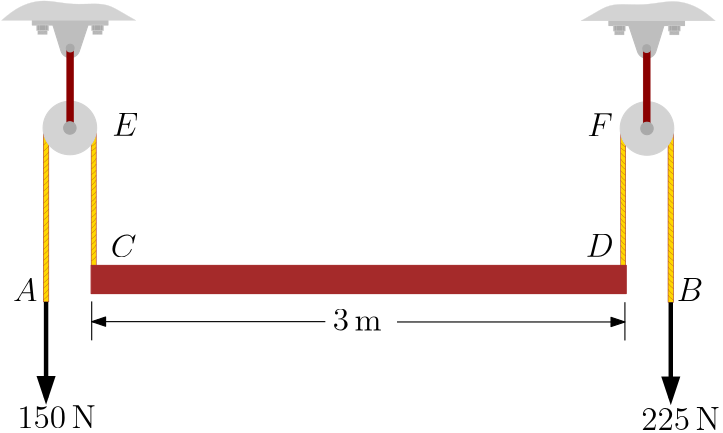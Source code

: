 <?xml version="1.0"?>
<!DOCTYPE ipe SYSTEM "ipe.dtd">
<ipe version="70212" creator="Ipe 7.2.12">
<info created="D:20200709213457" modified="D:20200709233926"/>
<bitmap id="1" width="1920" height="1080" BitsPerComponent="8" ColorSpace="DeviceRGB" Filter="FlateDecode" length="353638" encoding="base64">
eNrsnQdgTWcfxotMdFPVfkVRrVJVYpVEhiREiAxJRIYQgsSmVtWm1KhNkGmLtPZWe5Mge0iQ
VIzaIzvfe+9JTs6+M9PzfL/e7+bc957xnpub5Hf//ue991SIoWHtpt+0Nja172btBgDQImbd
nL9v2fHDj+pKfAN+9NGnXc16+o2a8cuUxQAALTJmwu82tq5f/u/r9xAEQRAEQRAEQRAEKad8
3aQlJCEApU2r1sY1aujwvwF/7mIJSQhAadPHwUtXVw8/8REEQRAEQRAEQRCkLFO9Ro3WbU0h
BgEoGzp1sTU0rE1/A+rq6jm5DIYYBKBs8PGd+NFHn+JHP4IgCIIgCIIgCIKUWb5tbgQlCEBZ
0qFTD/ob0NLaAUoQgLJkwKBxWvwZqm9g+FWDJoTOxlaElj8Ykfuf1fsCv10gCIIgCIIgCIIg
CMnHn3wGGQhA2dO46Q/kG/CrBk0gAwEoezobW2v40/PDDz9p287Ya9BYsU2MHDunh61r02Yt
8ZsGgiAIgiAIgiAI8s6mho4urjYIQHnx8af1ho+cDhMIQLnw2Wdqlih/+OEnPWxdld+Q7/Cp
LX8wwq8cCIIgCIIgCIIgyDuYL75sAgcIQHnR2cQWDhCA8qJHTxc1fm52NrZSb3Ou/YehKQeC
IAiCIAiCIAjyrgWdnwEoRyysXOEAAagsXaD1DQztHQdossWRY+d8g3YcCIIgCIIgCIIgyLsU
o/bd4AABKEfgAAEoR5T/cfnhh59ItHpWiZat2uHXDwRBEARBEARBEOQdiVk3ZwhAAMoR/9Gz
4QABKC/q1ftSmZ+V+gaG2pLPUNAIgiAIgiAIgiDIOxXYPwDKl+EjZsABAlBefNWgiTI/K1W6
2qCSjTjQCxpBEARBEARBEASBf1aAlVoPAQDgnwGoPP7ZqJ1JaWzad/hU/BKCIAiCIAiCIAiC
wD+LXDStH3XHukf/Pk4DnN18XPrLIHfsnbytbPpzhgEAtOafJy+aOPkPCnJfENYAOEYANPDP
+gaGI8fOKaWtdza2xu8hCIIgCIIgCIIglS6FilJB9vPZs2etW7cWe5Q89PTp0+Dg4Aron4us
cnc3Rxdvz4G+vn5jho4Y6+s/htzxGTpykK8/WejgMpAMgIIGQMv+WQ2fDAUNgAb+ubOxtfJr
W7I8JGL30d9mrVS+C4e+gSF+c0MQBEEQBEEQBKl0/lntR8sywcHBT58+FVTQZSaf1fDPlE+2
6tHfzXOIr9+YgUP8+nn4OLoO7O0wgNDfa8gAn+GeA32HDB/l5jWEDIOCBkC79c/Tx8wOdB60
39z2ZEfTm9+1im/8XVzT5nFN5DRtTr4kC8lDZAAZRgZDMAKgiX9Wqfj52bPnWVlZW7bvV/4p
Ru1M8JsbgiAIgiAIgiBIJTLPCiufK45/FlPQZSmfVfXPRfK5u5ubu8+Q4aPcBwyxc/CiH7W2
6e/h7es1aJjnQF8P7yE+w0a6eQy2UroRx77krMdXgtgLjyVlZSXtl99fGfU4q2jA8itPsh5H
LRdYSdCVx/yVSMPYhPrItlsS4X1Tl/2pjBWyNyS6Odkw7kExJrBMkW03dR97N7K0MOfvqH9e
6Dsps87n5F1MSchg8hRl13/xflbW87jdJUsi4p9npUcyxkTeo194z1IiqIW7U55mZd27KLzO
C+msV6vYMAlk+yDL/QtlJSRZ+1x0+PIDZ02FZsgn7Wn8UW2tijOxskNQeW+Pxj3L4kf6lMnO
Dv1KqIr++ZtmLVVaGzVpBw+fVv4pXoPG4vc3BEEQBEEQBEGQSuSfFT5aofwzX0GXsXxWzz87
OHv7+o9xH+Dbo5d70cLubvZOA/p7DfYaNNRzoC+Fh7fvkOGjHVy8teOfGVQs/8zzuvuSGbpV
I2T7Jim0hTyz1HIpZLOafKyU/bNWbH+FIDY2kdDH0Ye5kHxJLS89/3ylVTvyFpZbQye/evX8
asVUryGjWnUW1auTYWQweYpyK4+8x5TPcquZxZGuF+/TNpJlOC/eF5OQZFiJZZU01eJKvOzM
c5GDLTnko3HppSFXI+/Jp4tMjhpCXliYM0+TbJ41mTTZJCi5Y+Xin+ctDHj67PmFS1Gc5UuX
h5Ll/5y6pEX/bGPrWtr+mYAWHAiCIAiCIAiCIPDPZaOgy14+v6d6/w0rm/6eA4cOGjqid1Hl
s0ws97b3HDJ8FKWdvQYNpSDDqFv6coRV0T+XnlAtPhZW/bNEaXRl8c9PrqysCv75ypWorKws
poKm5DNZSB4qLf88edG9+l9Rbpm8kRW8V41V7SxfSEE9RDnqO180UKoF9MX7DIcpK/e9d5Ff
/yxmhkWNJcs/T5FcodhWylJvyswtqwK8VLgYScvhiN1Htb7bnDmvev55+qyVVJsLpoKm5LMa
7lfaP/sOn1oG/rllq3b4FQ5BEARBEARBEHhdZQL/rKGCLnv5rIZ/7uM0wNdvTD+PwRZWsqpm
CytXstDJddCQ4aO9Bw/zHjycVtAe3r6e3kMG+frbOw3Qhn8uuV/kn/enFv8DcVpvFjlbsqqi
sIVqyXKxitzi7hBZjJJmanP7yC2vf4W4CS/2w7y1yRem7ivZkCIfq45kFnyIeaSMPh6ylbPa
ehTtquDOc9dW8kTWGObR7S/2z4y5zcrSVol4uSGzzXFJtIKm5TNZyCmK1qJ/njp+3v269WVi
uVr1EvlcrVrh/PmFLVqUfFmsoMkwcoc8hTxRmRpavnJU4J8Z4lFspIB/Ln4Wo80F7bEp7011
+bifXNR5o7gMmyuHSwq2qdVeKB4v3yLdKoTlk4U2yikCF1SvMiVbciAy957F2JZq+8B8esm2
BBeqUQLNKn5m9EthHC9XGnMlP88/K5r5iJKdZ82qotlWn6XLQ5kKmpbPFy5Garf/hqprU88/
dza2xq+aCIIgCIIgCIIglcWTV1L/3Lp1a8rhC16OsEL5Z2c3n6Ejxjo6ezMX2tp5OroMdOjr
7eru4zVouIe3r5whngN9B/mOIE/Rvn9muGX5l5TPLNKhLMtaPEwmn5lPKZK6nBbTtA3mbk6w
rFpon90EGnEw10x5XVopy76UVNBi/pnTV1kV/8ycin1XilbOqX8W3nlubxDWdBVNhdwzs0V3
Fax/ZirohITk+IRk9eSzav55wvwi/8wodZbx8GHh8+eFI0cW6ugwl1PDZP55wnzVmm8o9s88
RSlSqMzxz7QmZbaMYOjQIvN8QXC10haUVsFFLrToIdmGmMZbYKMC7aZ59cMs/3whvXgPGbuk
5D6w6sbppzMPbXdK3EX1SqBlqy2ZcHa3E/nuFW1Xy/45iz2rxVtRZra1oqBv3IxXWz5L+2d9
A0Pp5/42a+XqdduYUP75wsUoznLp9Zhb2uFXOARBEARBEARBEPjnUpXPVOWz4OUIK5p/duk/
yNd/jJ2Dl6X8S0v2oz17e/gMHTHIl+BPcPcaTO679h+kpH8WjIh/ZqpX+iGWcC4pNhawtbQI
ZVlZpkymfSxvc2q0uWCM5ApnRT1DRPyzpPpW7J/5zxXvvyG6Nu50yfeTKbercP8NWkEnJKZQ
L9SEhGQ15LOa/rka2z/Hxxf9K5TIyML27ekqaBX9s0CFKt8/F1e08mS1SM9hln+mr2/IHUz7
TJl/Zrlf5f1zid5k1yrT2xLdqPAV/dh1yOx1CqlapfaBp3aL5kfTjs3Fq0q//1RI/0ruqub+
mTOr8ucqP9uaKegXL14WK181rw4p4Z/JQ1JtqBcEZCkd6a7Urv2H41c4BEEQBEEQBEEQ+OfS
ls/Ul2WvoFX3zz4+Q0d6eA9xHzDEg+DtS+64ug+2tfOkrjPY23GAq7tPP/fBDk7edo5eQ4aP
Jk8plf4bAoKU53Jp+cnoJsE222x3zYl8Kxq0m2atk+GfWTZbuohaxD9Li1xF/TeKZoO1Gzz/
LLTzEo2vi/ZT/BRUUf9MVT5Xev8s4j+l659Z0lLcP2fxW0Awek2wm07w2l+o659LVkLvmOhG
JS59SCtcjn+WHz57JUrtA6shBqO1SPEKxfo2RzBakYj2dpZr8+JHBYQ5/VmA9vtv8J+r6myr
65+fP39B1vz27Vv+5QjhnxEEQRAEQRAEQRD4Z8ELDpaxglaj/8Yg3xGe3rImzwN8hhHInYFD
/MkdWzsPepiFley6hI7OA4eNGOfcr4L4Z8EaZpZ/FvTAEk2eubW+3P4Y9Ao59c8a+2eJixIq
1f9ZpI0JfSxiO6+cf2Ytr7r+me75nJCQTFVBMy9HWAn7b6jknyUUq1T/DaFrF0q2X9ayf1ax
xrhkiwydy9O8qvpncQ1L2Wm164SZKxe4hmCZ+2ct93zmy2eq7UbUjTj+5QjLsP/GViZ0MTZn
OfpvIAiCIAiCIAiCvCP+uYJcJ1FCPpe9glbVldk7DRjk6+85UNbhmdxSkPs+Q0f2dRtEmWe5
fO5nae3Wz8PH129Mn1K6/qBAMTDPIdOeVriJsWhXZGUvMii6Wk45sYR/VtTEQ0g1K1DWShpj
thBm7rDozkvbbPlTuNPIOt6q4585FxzkXI6wEl5/UNX+zzxLqVz/ZxGfqZx/5uwkp/eyQvcr
ulFlpqXEP7PnRFX/LNbHQ8k5V94/S/XfELh2pLR/VnbmGSPVmW115DPVdoNzOUJcfxBBEARB
EARBEAQpL/9cofb22bNngvK5jBW0qtrNyqa/58ChXoOGkltKPpP7Xj7DhviNdnX3YRY/93Yg
j4wgw8hTSuP6g/RghvCkWkYIXEOwaFiJyA26kix4/UGGU92fKqK7eZ6ZbWKLrtzH8K6sMVTv
C4ErISrvnwVNsvL+mT52lj9n7YnIznOu21gilrkXWGSdgirpn69cvcG54CCtoMlDpeSff5m8
6F79r/KrVacKm0sUNAWjKJp6iAwjg+980YA8UZnuwfy6XI4LLbnuHk88illTYf/MuSTflKNx
6SXXHxT3z/ImFYyGGFkq+WfRjbLFOOMoGKtleGNGZS/VFkMV/8xogl20hvuy+xfvi3tjNf2z
wPUHWZXkxQ9Rza4V+GfJmc9iXpmxZOcVz7a6TJ+1kn/BQVpBq+p+pf2zr9/UMvDPLVu1w69w
CIIgCIIgCIIglcU/S6dC7a2EfKYH/PnnnxXKP1Ni2cHFe8jw0R7esrLnAT7D3LyG2Np52fbx
7GHr0c26HzWyRy939wG+vv5jHJy96Sdqt/55H9U+IottlWX1z8foxsXsFQo2NGa7XGab6OLV
KlbEcnFd8jymGC9acoxb/1yyIcGuIJL+mXstRQV9p4t1N7vSuyhMG0y54qL9F9x5jn9O2l/0
lCx+Lw766Kpo/43YuCSmfGYqaEJp+ecpi6+0akfeyHJr6FBuuYjqNWRUq86ienUyjAwmT1Fq
5Rfv87UnxyozuxArMpYK/LNgC2VF/rnkyoBy/6li/w3RjfI7YPCPkVW3TDe1fhofqWL9M28a
qektOS615bPQ7DFXy65OL9kHslxh/w1FM3+BuTYFp1gLzFsY8OzZc/4FBykFLd1pWVX/bGPr
Wgb+Wd/AEL/CIQiCIAiCIAiCIFU1avhnK2s3N4/BPsNGenj7eg8e3s+T223AzsHLfcCQIcNH
ubn7WHV3U9I/vyuIdqKuXCiswQal4p8X+k7KrPM5q+xZEjKYPEXFXhOqI9J8A4CKj7R//qZZ
y9L2zwMGjcOvIgiCIAiCIAiCIAj8M1dB9+jv5iUzzPLmz0OcXAba2XvZOXg5unj38/AZOMTP
12+Mm+cQMgzyGf4ZaNE/y5oPjJkd6Dxov7ntyY6mN79rFd/4u7imzeOayGnanHxJFpKHyAAy
jAxWTSOroaDZfR4AqEr+mWTU2DnKr43qAbJl+37ln2LUzgS/iiAIgiAIgiAIgiDwz3wF3a27
m4PLQM+Bvj5DRwz1H+vrP4YwdMRYX78xZKGji3c3VD7DPwOt+2clOjlr4SkAwD8Xp7OxtfJr
W7I85K/dx36btVLJ8aPGzkHzDQRBEARBEARBEAT+WVRByy9HaO80wNnNx6W/DHKnj9MA6x79
OcMAANqqf/5l8qKJk/+gkLllIVgD4BgB0MA/6xsYqlQCrRKdja3xewiCIAiCIAiCIAgC/yyK
lVoPAQA08c8AgDL0zyQtlbyIp4r4+k3FLyEIgiAIgiAIgiAI/DMAAP4ZgHfZP5PY2Lpqd7uj
xs75rN4X+CUEQRAEQRAEQRAEgX8GAJQqQ/1/gwMEoLxo9PW3yvys1DcwHDBonBa327JVO/wG
giAIgiAIgiAIglT5vP/+x7B/AJQvA3wmwgECUF60bWes5E9MLSpoyGcEQRAEQRAEQRDkHckX
XzaG/QOgfHF2GwEHCEB50cPWVfkfmvoGhvZO3hq23fimWUv8+oEgCIIgCIIgCIK8I/n2u7aw
fwCUL736DIIDBKC88Bo0VtUfnZ2NrUeNnaPGtlz7D0fPZwRBEARBEARBEOTdia6uXldzR9g/
AModv1GzoAEBKC/qf9FA1R+gH374iUpXJPT1m4qeGwiCIAiCIAiCIMi7lhY/dIL3A6Ai0LP3
ADhAAMoLn6GT1Psx+uGHnxi1M3HtP1xCO9vYuqLhBoIgCIIgCIIgCPIO5pNP6kH6AVBx6O81
FhoQgPLCuGsPTX6k6hsYftWgCaGzsTWhZat25D5abSAIgiAIgiAIgiDvbAxrvt+lax8YPwAq
FL5+06EBASgvGjf5Dr8eIAiCIAiCIAiCIIjmadDwW7NuznB9AFRAXN1Hjpu0ECYQgHLBqruj
rq4efk9AEARBEARBEARBEPViYFjLqL0lFB8AFRmbXt7DR86ECQSgXBgybMqX/2uEXxgQBEEQ
BEEQBEEQRPlA6AEAAAAAAAAAAAAAAAAAAAAAAAAAAAAAAAAAAAAAAAAAAAAAAAAAAAAAAAAA
AAAAAAAAAAAAAAAAAAAAAAAAAAAAAAAAAABUMbqaO3Y2tu3Qybp9R8t2HSyM2psDAAAAAAAA
AADgHaddB4v2HS07dLLubGzb1dwR/gQAAIBKmFu6/NylJ4QzAAAAAAAAAAAAlNHRP3fpaW7p
DKMCAABAGjNLZ/IjAz86AQAAAAAAAAAAoCo/G9vCQgMAAJCQz+06WJbqT6K2+HEMAAAAAAAA
AABU5VpoSzMoaAAAAHz5bOHcrkM3/KAEAAAAAAAAAACAZgq6m5kFFDQAAlhY9WNcdq1PVzNb
0269nNyHrAzc8uz5y5Tbdy5cvLZu/Wb/UdPoYZbd+2PeQBXA1MLJqD26PQMAAAAAAAAAAEAr
WGiuoC2797e28bDq4W4lu5XfKcaawkZ2W7zQQzbYRv6ojUclVXaW3d3JnqsKOWSNNmrVz9rS
1crS1VoVqPGWDJsKlJTP5NbczLZjm9Y/tWjarnXzzu3bdDE2MbVx3PrXvsLivHnz9npk9JRf
F0BBg6ry4ndt39ESPxwBAAAAAAAAAACgLdp3tLSAnASARv7tYGPjMrRfz6lenSc6tx5m02yU
XcvZA7ss8u81bqB9L3u3q5HR+fkFb99m0SL63PmrA33GQ0GDyv7JS4efu+PHIgAAAAAAAAAA
ALRLx597qKegKdU2evyMkNDwNRu3hISFBwTtWrYqfMmS0BUrAoNCQkOC1wYHrgwJDQgOCQxe
vylww46goPCQkPDgkB2BQaEhoTvHjp9W6ZSdp/fYmXOXz5i9bOac5UxmzVkxsxj5fdajZPzc
+asGDp6gthEd1dVi088tt3b8fmunFls7tpDd6dBiW/vmMtp9v9Wo5dZ2bIyK2NTuB78u3agK
ajWbwXZzNrXoS2Nh6WLOXkIGmFu6kOWchZXUwtna9hvjbb/A32bZCLOAsZZB46x2zeq99/e+
BxcNOLFq1K/DPKbNWZSbR5Kbmyv/Ly+vsLDw8eMnY8fPgoIGlRdj0z74gQgAAAAAAAAAAAAx
nF281X6usWkfNWSFlY2socSmHbsKCwvz5VWgmU8LL197cPrkrZTklMLCF2RBYeHdwsInhYVv
CrmRKbtt27eRNVjbuFcKOUN5xd9mLgndEhGXdDcmIS0u8W5s4h3qNjZBDuNOyaMJd2Li0w4e
OfP7H2uo9h2qzbOlK7nd0aH5y+bVNtSvtvuLan/VJ7y36/Nqu+qR2/ci6tf4u75u+Gc1dtat
Hl63+k45O+T319Sp/qihzuY2Lej1qC6fXbp07cOE0svGpvYmpvZdTOzIrYmZg5mFzEhzRpLn
av0s+A6bvOCPNXYOPqXVdqOH67CBHlN8e832NV81yjxgjHnoZOvw2Q5/L3Dd/4fX0WV+B1dO
8B869NL1m+QFnJOTk5eXV1BQkJ2dQ7589frNuAmz30112d9zJDk15bJpR2ff3vaDyvhgx46f
RUHu8weUxuuTufVS6rzRrgPaPgMAAAAAAAAAABUU36Gjly1fHRAQSFiwcKkmKlg9LK3tjx8/
0cWkh3pPb9ehm4WVynLSsofMx64P3pybkxeZELs+ZNfUX/90cxnu4+X3946tTzJvZGenZOck
5OTEZefcycl6nv3ybfarrJys3OycN89f3c3JyQkKDpV50R79K4l/lt3+On1xdFza2QuR5y5G
nb9048KlG5ev3tp94J/gbbvDdu4L3bGP3AZt3R2x7/jla9FkAMXZ89cTUzLmzF8lW5WKx0t5
460dv19Zr/qHH9X56P2Par//Ua3aH8qoRfiAULPWB4Y13zc0rG1oWMuAYFBT36BmTX1Dcn/J
JzW2tlXfP1NW2djUXi6cHcy69V36Z8Cfy9bb2nmSh0zMHMhtv/7DNwRuWbxknYl8GAVlqrV7
ClavCaU+vUhOTtOu4qPks1M/v34+I0b6ev0yqMdUr86zvYwWD2m3fkzX7dN6/T3bZf8Ct8OL
vc+un7RqzviLV6IKCgpycnLz8ouSm5sr+wjmwSN3r9GlYTtLyTpq60OBly9fkcMvl62vXB2y
dNkGR2ffMtjWuAmzo27EcD5LI69G5ucOh4+cKr2PIRYuWku2SG61vubOxr3e3R/ie+8UFr68
upj68lBqYeGLqyvxi005sDjyRcmJKC2GL43YFvi7fdkfnd/qbdsjCEv8WMvtZ4Zt2756uDa3
NX4Jbyug1JDN9saZHpgKoOBtZ+l4sUdlbwJqvinh5Qcqz3ujw+8b5T8E8YoFAAC16W3Xb+fO
iOPHTxDCwyP27TtA3Q8ICFTbBqvB5CkzyEbJrdpr6GzcS+X6Z/kF9daHbsopfBu0Odje3sXc
2Orn1h2HunvFXDpZkJWWl5eWlxuX9+JqzrOb+TmPC3Jf5b19VZCXm5P9LOPfKPL3fkhoGL2e
ylL/PG364luxKecv3bh05da5S1ER+46H7zm6cctfKzduW75+y+qg7cs3bFmxYeuGzX+R5bv2
Hjt7MfLS1VvnLkYmJKfP/X2VGv0ZaP8c9vl7H77/0Q/vv/9trfe/qUmo3dSw9ve133c2M+3X
rVuLDz9qrG/4jYFhU33DJnoGjfT0m+nqG+obBtWpvrVtS839s4mpfVdzp0OH/7lxM3bvvqN3
7qQvXLTaxMwxOGTHvXsZZElKStrWbX9TpdGUf9b86pYcbtyIpaWf1hVf954eZ85dnjpv6UAv
Dw8HM2fLlg7GX/lYNZrl+u0a3w5LBxn95tF+3hDr0NmDwxZNvnkzpqCgIFfmn/MK8gvIbX5+
fk6OrAo6KirG2sZDi/KZUrvktmIqaFo+Hz5yqlx24JdJ88pGQZMDpF57mZmPdv11MDRsF7kl
96mFhw6foseUkn+m5DMVrSvodh26qfezo6uZ7dI/Vx879s+6gGByH/65UrBHdpCRi6qUf1bW
w2jNP8v/lFZW88rkc9gMB4F9qMj+md5P2Z3tNIy9LfYJXEpmWLYzxctLZoD/dM65Y29RwNvL
8ZgRyFtnKYp9CMAyntuyPwqpV1TJtzz721nk25z1wqiI/rnku497LAJ7y/pO55165qOCh1n8
6Zvkt7PKBy76iR53MpV9FxI9R2T/mQ/xDofz9JK3L4Fp5OyA5L4xH2UdlNh5r1BvR+ydUekn
JgAAABH5fPz4iX37DoweM4m2zZbW9suXryHLQ8O2lJmCDg+XOfCdOyPUXkO7Dt1U9s/yPhIr
12988PruH0vnWnTpZPxjK5OWzScMcL11ck/i9X2XTgXGXNsWd3nLlWMbMqNP5j1OyX/zIPfF
/Tux5w8dCHrw380169aq0Y+CX7lKoXCMdvzzjCXRcakXLsvKns9cuB4QGr4meAdhU/j+5NS7
L1+9TrubsWP34TXBO8nCdSE7T5+7dvla9NmLUYkpGfN+Xy2vG1fteK3l3nhbh+ahn1erXfuj
5rXeb1rz/SaGtb+pWfsLw9p9TU3XLpgXERo02MHpE4OaZOHXMvls0FBXv6muvp6eQWCd6luN
NPXP8iYbjr36eMUnJPfs7UEm03fYxKgbMUlJt8+eu+zafxgZ6e45IjIq2sLS2cTUwbi4U0cl
8s9z5i0nq529cMXkmXM8Xa09bFp4dm/qYd5gfJ8ma/zaTXdpNqpX01m+5ssn9A1cNC0pOUXm
n3Nzi8uf88mX5JbqBT1n3gotFtyW3iFXAflcZgqaEsuvXr3mn4XfZiymLPT9zIeld6Zo+Uwb
by0qaFMLJ7Xl882b0RcvXVn652pyS+5XSgVd3v5ZZoNTD8E/a+SfZUJAKSFWLv6Zs9FK4p/p
9YxfUmJRPGYERkjuMHPrrD2ROxmGYJFPYLGdkGsWhquR9nUMayRmC2X7WSYe5h30z6U9t1os
4JdYFe8oFLyiGGKzKvhnxsxw3jzJl5ydYVlT3jsA652Q+41cbFBZ7xjkeDU7v4xzxzG6si85
706K34XEd54hkxW/HRWtlnE2Oa8x2ZfsA5fcN9bJlU87+3M9tf2z4nfXUnhvrBofWgEAQPlC
FTz3tuvHf2j0mEnHj59YsHBp2XT/oKqvya3ngGFqr8fUwkkN/7x6Q+Dz7AcREcGzx/kOtu3a
p83Xfr06hSwYE7hk1KKZnvt2zvvnwPKgJf6Xdix6nXq2MPfuq4zI0+ErVywZF5v0z6q1qypf
/fOMJbdib1P++ezFyI1b/loXGh4QGn7/waPXr99cjoz+78mzmPjk1UHbA8J2bdgUceb89cvX
os9djEpITtfEP29t3yKkXrVatT/8tub7jQ1rf21Yq1mt9z8yrP3r6NGD7HotnDJp3dI/9Q1q
koUN9Qy+0tNvqKv/jR6JwYa61be1a0GvR03/bObQ1dzR2dX32PEzFlYuJmaO5pauIWE7c3Pz
VqwKJMO6mjv1svO6HnnLzt6bDCZoxT8zCz4lonk7jt4OPvHxyW/fvl2xPmjJqjU+/Xv3Mv7W
3ayxp/mXE+1bbpvQY75323E2jSc4t9k42XnP5tXpGelku7m5Ofns5ObmFhQUkFVpsf751avX
lPmsaPXPFUQ+l4GCpl6HmZmPxF5mZDl1mkrJP9PfCJRzphvRaEtBq918Y87cRbduxdBfkvtk
CfxzxffPVa//hvJ/UJdL/w2JjVZc/yym9CXFO/tIxw/3E9UR3Dnhl4iLnlDpikGxOkP4Zy1R
6nNbJv6ZdRRKvKKYLlEp/1yx+2+wJDPTiwrNmMP44Q6i7wDcQ2NNgtyaal11siUz2QGmpOXN
hqJ3IdGdp96cFZVGcw+TLZkZ8yxYmC2xb9zxPFWu9tsO/DMAAFRGKOs7eswkesn69UHMDhjk
S016MisPtSFnF2+q74fa6+li0luN/hsbwzYXFmYnRJ+OOhy2YZLXRLs2vw8w3TpnUETApB1B
025d3R59fUfo0uEnAsY/S9pXUHj76d1/Dq6fvOoP/wePb22U939Wu/6ZKmnu0rVPvc8bfN1E
VuJrbulqYUXRr/jLfh069fj447otW/1MP0UT/yzv/5x6/lLUhUs3Tp2/tmHz36uDtm/761Bh
YeGewyeXrg3bd+TUlogDsuLn0PANm3adPHv1wuWbZ85HJqZkzJX3f1az/rl98+DP3qtV68Pv
DGs3NqxF+KZm7XqGtfqbW04b4bd357bZ4yfU1jf8Ru6fG+jqN5DVP2vNP3c1dySYW/a9cjWq
v4e/q9vwtQFhWVnZARs25eXlL1y02s3df+jwiWfPXe5q7qRF/8wseJaOhsZv4pTfs7Nzlsz/
w89/9LSpo8f49Bzp3Ha80w+jejeb59Zx3/S+a0d0XTyw41p/892/e58MnXd11+asly+pgueC
ggLqVn5HVgpNVqXd/s/k6Er1knaVXT6XtoKmSo4lLrBIt+YoDf8cGraLb5tpI71qTYjmm+jY
ubt6PzUC1gfv3r2f/nLL1p0E+Gf457L2z6oIMfhnjWtcJdYvvWmupWE5EF6NpahdoUeKn/ey
Eizvon8u/bktC//MOgolXlGsj2Mqv3+WbZH9jxqoWVLu5DI3yp/hkkdLSzmyK7Rp/6zcNDLf
eaR2njkbCqaF+1kG4zVA76pSP6S475DsM8vdc/hnAAB4p6CabDD1Msc/U4Ka3Gp9084u3s4u
AzwHDJ00eQaBbIXsDL1L1ELyKBlDUH61HTv3UM0/28g8alDYloKCrHtJ557d2nt8mf+uKY43
Qydnnt3wLOXYy8xLebmpzx5d/mf77NNr/f+7urHgzfnHt7YcXD1ix8bf8gv+Cw3boUn9M3XN
xK8bt9DXN/iprZmgnaYFtaFhLRMzR23VP1+LiklKTrsZkxi49e9Vgdt37jmSn5//98F/km7f
KSwouJN+f+OWv9aG7NywKeLGrYSklDvXImPjk+9p1H+jXfMQmX/+4JuatZoZ1mpsUKupQa0m
BjWbvP/h6oULr104b9ex02f6ho0Nan6lJ5PPDXX1murI/PNGjftvGMv8s5Oxqf30mYv+++9p
dEx8aurdvLy8U6cvHjh4/Ny5K3l5+alp9xISUu5nPpw99095sbRTFxM7zfs/l5l/3rpjN1nJ
zIkTRw8dOtHPfZqP9eyBxrM920x1+nHFYMsjczz2TreLmGy7d4bzqaV+l4OnnV362/P79wsK
C/PJwReU9N+gL0RYKUr6q5J8Lj0F/duMxeRIz52/qqR81q5/plfOL3WmFTTVeloTOnSyUuMn
0cBB/pu37Lxw8bL3QD8K+kvV1yazvql75SaWCtUdQmaGi0Ie5UljOnxpeSiV8TDPJzMfvbNH
0j8vuvpSfD3mIsMOXX3BUcoiW2QdhfwhwfECW1zJ2wSrq4Zsf2T3GethDOb135CvjTeSeVDM
SS5auUwXM88OYyXMlRdb5T2MQ+KeTaVGsl8kjMNha4cipcAsXWP+nc5QwQK1eVxRzGwNGvj7
cOZf0LxqNPZGi1UDp0My3U5ZvP8Gs/WxdOmmyEjxnVFifhQrffGHFBkG1oQL1T/Tz1Wuw4Po
nrC0UtHLg3Ei5A9RbQT4jVXZD0n8e/yiVSkWQUW2p6hnLH2MzJpb5qSxts5aM6vrrNi/0xeZ
agU7wG3TKjIzospOaIfFltPfsIwB/Ma53MkXni61ViXupZX8REPt/hsicytwFLzvI4lvdsFL
vHE2wX0NCNY/CzSvUOQVBaaCfu0p813M/l7j77Dg4QjXP7PFrzLvQlI7r4KwZb+VCdc/M4q0
lds3oX9mwtiQkv03WN+Dxa3LBZr5syq9pb8FJN8fRN4bWbsBCw0AAGpXHYdt2krfDwgI3Lfv
wM6dEeTOzFnzKUus4TUBxYqu+VBtN8it4KNKOvAOnazU8M/BoVsKCl+n3jz8/NqWCyt9Ipd5
5kZtKHh5tiA3sTD3dkHhv9mv4+JOrju+3PNu+LjCqDX39884sHzQP3uWFxa+CQndLvOrNurX
PxO+atCsbt0vyZdmFs7ffPtTw6+bN2naqkGj7z76uG6Tb1q1bS/ra/1TW7Pa73/Y2cROG/55
6Y3o5OTbd8mfv2+zsrf+dXBF4Lade47k5OSeOHMpLy/vRkwiud175NSKjVvDdux7/fqt7A/l
O+kxiXfmLdDEP7cIrVu9Zq0PmhoWmedGBjWbvf+BvkHNlQv+OLFv37c1a32lZ/C1gWEjPYNG
unoNdfSa6ujq6ulvqFNtq1ELTfyziZmj77BfUm7fOX7i7MVL1w4fOXn23OXAoG2W3fsN959s
auEU8deBo8dOnzx1/tjxM6dOXyQjfXzHdzV3rET1zzdvxRUUFIQEBPgN9vp1lNfsIVZLhhjP
dWkx1b7FAjejiF9sDv7W+/AUmyMz+p5dMvTc2vFXw5blvH6Tx+i8UVAcmZAuKKjC8pl5ScSQ
0HCFSJQNq4Sjs6//yGkKWbpsA6Wge9sP0mL5sVinC3J0ZAAHbXVKoeXz6jWh0n05NFTQalx8
cM7cRQ/Fo3oXjiJNWiQb5WLzxYuXLJvK8J9yA8nWoUxRKZe6Ja6Y0qS0rqRWTj9aZICF/bN8
Q8X6l/NEjvgtscTFGlbZLfLqn9nj2StXxT8Xiu482z/LJ5/5ZdFqD6UyNDJzN4pWXvwodTpe
vKBPgXyFrMNnPso7X2z/LD5SfmpevOQ9kaOS5H/zBoaV/A0u/4tbqO2DIv8sfyJLYzL/duY3
DuVshW1IlOv/zG7yyd4BjiXbGMjdN+V2RsH8KPItErpVkYnlGBVe/2cxbSLqK0RsIacMsujE
FS+hmqxuDBRp+krZFY72ZMsl/tUVFftnMuHcYm/BE8R+TTr8voQ1htsZQPwf4/NVv8AOCGyI
9ZLjHKxoTwCx9XCddvEwwW8lztlnvexFp0v1VUnXG4v5Z85y9fwzOQWcVw6rM0PYRs77gFJv
C+xTL376uK8B5jdjkSPldyeW6MxTfJhCXXqYolLBCv1Wc7/rOS9a4RljHHWxi1ZO8PIOXGzn
lffPvMPk/Igpsr7K1LczVyX0UmS8bpXxz9zXhmjLFDKS8+NJ6C1X+jWs8L0R9c8AAKC5f963
7wB1f/KUGYTw8AiqBJryvaXhn6nVku1S1zck9y2t7TkDyBKyPGzTVuraiOS+kmtW9RKEVN1y
YMimwsLnqVEHXl0NvrLSPWZZ34LogIK8KwUFKQXZt3Nz7hbk3fsvfu/plZ4x6/plHZ6YvsPv
XOCw1KiIgoL84JDNmtU/yyqc63/R6LN6/yP3zS1dWv/UtUXLTj/82PnHn0y++77dT23NOnXu
SR5q3cbUwMDwZ+PemrTgoPzzbzOXRN1KSkm9R9W7Hvrn3LL1m8P3Hs3Lyz904tyDh4/JbXZ2
9oGjp/8M2Lzv6GmqM0PqnYyYhDvzf1+jvn82+j64brWaNd//Tm6eGxvU/FrfsIlh7XoGNTcu
WxJzPbJrs+8+1TNooGdQX1f/K129Rrp63+jo6urqb9Cs/tnc0tVzwMj09H/nzltm1s3Ztf+w
589f3rgZa2fvfelyJDm6E/+c62XnlZp6937mQxtbdzML598XrkxLu9ev/3BztbbIZNdfB5VU
0Br65/v3H5DTlJiQOGH8mDHD3KZ6m871av2rXVOfDp/4//z+UqeGAe4t9v9idXBK9+Pz3c6s
Gp126TjV/1l2fvNL+m/IO3Lka7H+2c7BJzk5TSs9rrXeDkLJkPFa2a7/yGkrV4coDxmvxeMt
+4s/MpufS2ydHqNJL2g1fhIt/XO1hH8mj6rjnzkFuqyqZoYWFurSwBCqMjHLtcSMCmd+swu2
3OZsiKVJ5SN5Klhgf1iHo2iL3AG84mTBliDK+GfWXjEfFbuvZHMM7so5hp8zUULeXnijCkZy
XyQibYoFriHF/MtXaf8sULzH+sNc+sJV/BapyvhnntcSbtzBlWwCpXHiO6NgfiQEoGR3XIWX
gBS6thejlE7cHVEuTgkrKFI7LT867hXHmHvCfXkI7aSosBI6F0L10rwSd9ZpZRUKKlmXK1kM
yfPP/BJrAZ8m2BSFuT8C11MTWw93Thivbe4Z4bUNXyIq9AQ7PKiwKgXV9cp9osErIo0Qqh3l
+WehVw61b/yjkK4xFjn1UqdPYAdKjkK2nD7GkhJWQePKecGLKdzif3GgUh8V5jxLzxj3Hal4
N0rqeIV9L/tdSGLnlfbPQp9llBR1s76pFbyL8j8IE/LPRTushH9Wuz2RyBMVnBFF743wzwAA
oCELFi49fvwEU/9y+m9QlyBUXv8qT2+7frSC5veXJkvIcko+C14bUQIVfay8/3PQJvJ36N2o
Ay8vB8QH+cSucnp5/LcX0cEpV7ffiT/56lVaYeGD7PSTSeETotc7Jwe53gxwjQ7/5cWdf8jf
kUEhW+g6avXkc/MWHfT09H/8yURWqWvuRO40/Lo5Wdi0Weuvm7Rs0vSHjp1tqCLeTz6p98mn
n3c1d9LQP0+bseRGdHJCUhrlfOISb6/YsDV42+63WVl37v179OT522npOTk5oTv2LVu/5WZs
IjUsMflubOLd+RrVP38fVKe6oWHtb/UNv9Y3bKRv+I1hrfr6hvaduyyfM2vNggXjvAd8X/ez
BvqGzet+1rT2B1/q6H5N+edPq29tK/PPlqrbYOqQ/1y+/tLl6/IZdiST/OTJs4ANmzwHjKLF
l52991+7DyUlpVLNOsjI+ITkiZPnyD9c6K+VgluqAW/pXYgwKys7Ly+PrOF6ZOToUb7jvM1+
9fhpsnPzX+waTu9Vf7lni23jzA9OtyMcmdP3XMisrLdvZK028nL59c/UfW1JyHETZpfeVe3U
VuL0hwK7/jrIr/5lsnpNqLa0eQ9bT99hk6WLn8eMm0XJ5xmzlpLxldo/U30/qMsaSvtnagwZ
X5b1z6XhnyVNb4mDLe4sIdLDWbiHMP107oYk+j8LbIg1UkJKM+WwkD1mr4ftn/l7KKCale6/
IbyfHKkr1e+a3SGE2jHeygWbljD9szKTpnCk8K4KlHLxpQdD4Cjrn4Xkib2i/htSfUSV8M98
LSD8N7sSakJ8ZxTMjyKTLGqDpZwGZbr4lbScEnHpjfJXLuhJeAt5goirbiSnjrV1oWNUrv8G
bwfYW2G1LNgmVfcoeNaUqX8Wu5CZ9Hyy18wZoMJ6eNJY6sUg8C8aRKZL1VWp11uG56vV7r+h
9IRIv+qEPaTk6VPQ9774uYw9EbD0RXaXe8E+DeqfBTqliH8SJCldi5tLiD+d/y6khfpnxT1G
ip/LeCnyt8vfNy3VP4tWMvMPh/2pCv/ESZ8RhecL/hkAADSvQz5+/MSy5SV/Zc+cNZ/udNHF
pMe+fQfCwyNKaeuW1vZUhTNHQdPymTyq6qUPVa5/lvvnoKAthYU5j+OOv766PjHU5/Rci8uL
bc8scw+cM/ivrSvv348tKPwv7/HlV1dWJId5nppncmFJr/v/LHj76HJhYUFwsMw/W/dQ3z9/
8+1POjq6bdtZkPsmZg7NW3So93mDxk1++PJ/Tep/0ejz+g2ph8wtXerU/eKDDz7uau6oYf+N
X6cvoa4/GJ+YmpWdI7vs4KF/lqwLO3zy/Os3b7Jzct68eXv89KWlazdF7D+en5+fnZ2TkJR6
7mJUQkr6vAWrNOm/EVSnmqFhrW/0DRvrG8o6P9esra9vuHjGrB3BwfVr1Z48zG/l73PdrLr5
9LGza9e+xaefNtLT19XVC/i0GuWf1a5/dvcckZZ2b+Efq826ubi4DX3y5Nmt6Hg7e+8T/5x9
9ux5xN8HHZx87txJf/jwsWPfwWSqNwZtjYtL6uMwUPP6Z5rVa0KVrLbd9ddBNdb/4uUr+cnK
JmtYvmqpr5vpFK+2/t2/HN2l3jyLBqt6t9jcv9Nmn847J1odnuscuTcwv7j4ubT9s++wyfSh
aauRhXaqslMqVlU2Jajnzl+xcnUIudWWfKZfe8q8rvp7jtRW5w1OCxpp/0zGlH3/53L0z8Kl
s6yOyuL+mVfSLOGfmV2IJXpNC+0PQw4r3iLbPzOaKrNSSv5ZcPdYe8IqYy53/8zdVRHlogX/
LKSYStk/s1uhSnSfKF3/rNCoCNlgcddEOSvuCgXGS4lc8TpwoapgvqxT0j8LHwVbDqvnn/m9
L/jwGheLvX7U8c9cZyimTwV2TFSiqnYZPnX9s+R0qeGfFfVS4O25sC0sM/8s/bbAKZMWPX0K
OxjLhwn3Lma+LBV8dMXac8XfGhyhreBfIoiskL6WIqsFB7tHtPC7kOb9n8WvOMndDcGG26q9
Q6rR/7nkxcP9BwUC70iCP9qU9M+K3xvhnwEAQCstOI4fPzFq9CSxCmSqLXMpQbYSHh7BuQYi
uU+WkOWqymc1+j9T3jg4eCv5AzX74a38xJ3RQd7h49rsmdLlwELXsEVjDkQEP/g3oaDgRUHu
7fx7f98OH3Z4lnHUhv45SVuzs5LJs4KDttAeW20FXe/zBnT/jZ/amv34k8kPP3ZpY2TRuk1X
codSoGS5vr5Bpy62mvffmDZj6c2YlLiE2wlJaZevRT94+N/LV6937DmyeE1o6PY9B46fCdu5
l9zf9vehFy9ePHj035Vr0YnJaQlJqXGJdzXq/2zUIqhudQPDWt/qGTSS87megVHTb47u3n10
7x4fB4cJ3t6hK1f+Pnlyq7p1PSytls+cZd2qlY6O3sa6OluNftCk/3NXcycf3/GxsYnHT5yN
uhFz5OipCxeubt+xh0z4kKG/mJg57j9w7Oy5y6fPXLxyJerylUhy6+w6lCw36+ZcWfzz3bsZ
spdxdk5Bfv6ly+cG9zcb49pyouM3k7s3/KP7V+scm4UP7nBkqs3BWfZ75rinJ94sKCjIzclh
yuf80um/QdXBhobtqiDFzxVWQZeSfKasMjnM+5kPFU4IGfPy5avK6J87du6O+mel6p+F0LJ/
FtxDse1qqf5ZaHM8v611/yzcf0NipMCuCnkbMb/K778h8Ad1ufpnRf8sWpXSONX9M/O4FFzG
S0CHipRMCzsrkemVOHyl/bPA0VWI+mdlLn4naINFLCt7DvkfGUj6ZyW7HLeXbrSu6nq0WP8s
9Q6gyD9LTr5yn2ho0T+X9N8Q8s9KqGOl+i0o/ucJJW8d7H8HwfyoTvRci77bKFF0zXquMv5Z
qJq95PM79scWjFWJFuor9SmY2OyJNhLneWZaknOWi+6bgg+VlPTPwoqbfTgKu+6YK/MaRv0z
AACUAV1MelBFyAEBgUN8Rzu7DCCMGj2Jao5BmDR5hqodMFSCqnOm7tOl15SUVmNtHTv3UMM/
hwRvKywsyH5zN+/uofido8/86Zi2Z9KLuB3/pZx//l96bu6rvOwn+fkZeW8vpByecmi+1Y2d
o/KenszOkV2/L3DjFrqPh9rXH2zQ4Nu6n/2Puv5go6+//7x+I0LDRs3Jwo8/rks5Z9n1B2t/
oJXrD1L9n2+npZP9f/j4ydXrMQmJqY//e3r6wrV1ITv/WB2yJnjHibNXHj1+kpiUduV69MNH
/5GRaXf/lfV/XrBGk/rnwDrVDQxqNtM3+FzfsGW9esOdHOOjblw8ebKnkZFRk6Y/1a/fvP6X
bhYWs/z8Tx88dHDnLtMmTXR0dDfU1dmiQf0z1VKjq7mTianDlF9/f/78xc2bsbFxifn5BQkJ
KSdPnU9KSs3Jyb0VHXfrVlx6+n2/EVNkg80cu5jYkTOiLQF4P/OhUv03UtR0odeuyZVybm5e
fl5uXu7k0X28rOuN7V1/km2d+fafrOz/5eZhP+ydYrpnWvez25fkkUHyMK4+mF9c+FzUC7oK
X3+wAiro0pPPzOsASn+0QR4lY8jIyuifOxv3qkT+WbDCWUFDiZKniJQNC/Z/Fi6lFuxQwR7G
6oescIsckyzYbUMZ7826jKDS/llsc9zlzEsBqu6fOWdEZKMKRvL9s6BKEugzzHXOQvdLnivd
U7c0/bOyf6EL9Bzmqglp/6xgfhQ4cJG6ceH+GCKuT7X6Z5GHFLfaUNU/KyjtFjhBQldvVORt
xNomi9stMV0vVsnP7nEtKMCVl1fSn/Uoux5O/2cVpLHUdKnqnxUIQ77CFa2IVt0/ixdRC/R/
ln7ViX9rS/0LAvErijIvWShQ/yxV5cs7O8zB0t3RhbqLs/yz4rJz1icvwvXPUm1AJHde8ewp
+KcirBebYP2zZIsSybY5Kn8LMw9B2j+zr20q2f+Z+xqWem+EfwYAAG0paKoRNJPw8AjPAcMm
T5mhXhNmlRqAkK2T9VPl1uSW3Kf2R42NdjHprU7/jfWbZYWjz1JfxP19adOoi4E+z29uLMyL
KSx8VJj/prAgLy/reV52el7uzdRzi4+vdrt1eGbum6vZWTJ/Gxi0VZMWwRZWMqHasFFzfX0D
o/aWnEfNujmbWvSlDOqX/2tiaFjLxNRBc/88bcbSG9HJybfvFhQUkEPIyclNSEq9GhmTmfno
4eP/ElLSMh8+znzw+GpkbHyiTMySMWTk7bSMWHXrnylvvNWo5cY61fUNan2uZ9Dr558XTJo0
/5cJVy9cmD5yRC1d/c909D7X0f1UR7exYU3TH1r1Nu7SpVmzxjVq6OjoBnxaY0tbjeqfu8j8
s6OJmYOpueOVK1FuHn697QcuXrLu5ctXK1YFPnv2Ys7cP217e7l7+p87f8W4ax8yz2QweRY1
/xpefzDqRkwZXH8wMHiH7GWck52bm0vO19xferp20R9u+eEkmw8WOn8WOLDprlHt903qumuK
xfXdawoKZaaaEs95lHwm/8unyp/zc3JytFv/DAVdvvKZ+gSE6rEcEhouIZ/JGK1PQtn4Z1ML
p8rkn3n+lns5PHnL4hKNybGanEeL+hsL+WdKfjJ3Y3FkatFDzGvhcYZRXzL8qoIt8g6WM152
vEWPso6UPayoW4jK/pl/9cBDqfL78hWyHLIm/pnr29lHUXTqpUfy/bNwzS3V9JL7r5uFLwXI
/gO5qO8Bywxz11Oq/pktwIv2kNEylHPtrRJPIt9zlvhS4J9F50e4fpj7b7e50y5edCfu+jjr
YR2Cw+9LuP+EXEhccN2gsA5SxT/zr07I0fWcE1Q0mSr6ZwFrPXxpcQG2iBdin2KusWSfxOJ/
dC/qn3k7UDzhPPXkMWOpaDdgifXwl3OvRCYljQWtoOB0qboqRb1llPtEQ13/zLm6HKfvBO91
Jfol421BoMRU8PSJ+mfOcsH+zwo+k2K+NfHfChhl/MyNysezvrk4b7DSMyZ8doT6Pyv4xEF6
59X+fE3gtSTQ/1mJT0PELi6p1PUHGe+iUqXI/OvqFs+JfKOsK0JKnBEF743wzwAAoF0L7Tt0
9OQpMwj0BQfpqwSWkoKmrm+4c2cELb2pO9QS8qiqKzS1cFLNi8o9atAGWf+N3BcZb9OOXwz/
9WTwiPs3wnJzE3LznuS8eZWfm5v/9k3+63/zs2NTLgUcCfK/9c/SvDe3crIeyGROyE5Zfa+N
Rv03fu5iW6du/a8bt6CaFVNQapoa075T948+qvNt87aaNN9g1D/L/HNK6j3KNlLy8/F/T69G
xsYl3H767EVCokxHP/rvKfUQVRSbeicjNuGuRvXPRi2C69bQ1zc0/675GE8PZ3PTbes3rF+y
+IsPPvxKz6CJvkEjXT3ClzV0PqihU6uGzkc1ajSqXqOGju66T6ttbqepfzYxc+hq7ujkMuTy
5UhrG1mrbbmz3UYOcPWaYKr5tm1vz+iYBAcnH0pWa8U/09e5Y1Y4Hz5yipKBWvTPY8fPys7O
zs/Py83JzSvInzfO1L3je14/6w/roj+1u+ESpzoBno23jTba86t55I5ZubLk0BXQeXIJnSev
f5YvKcjKytaigaQk/K6IAxVcQZOdLJcdmDFraanKZ7oRN/WqI4e54I81lGcmC8l9qjifPFoa
DbrLxj+rcQnCOXMXSfhn8mip+me6HLc4gp2EuVfNY1csM/oqi/TfYHld7oaY/pnhnIv0Ka++
V2qLxWsrFPC9VOj94Zh25iSQY1Sr/wZnB5jTxTgoMljT/hvMTXBlO8M/i4/kvUhErAj1Zz6z
aSrLFHFUcLH0KPqLW+JR8nd0afffMOJ3gWarcoZ/JgdV9Ac+r0e0Mv03ROZHUOlzGvAK98EQ
8DDM2WPAtaYCq+VsUcluvSL9B1Tzzwxzsk3YLXOmXY3+GwLHyPl0QPDA2fMpdN20khmW7L8h
sAOc1wDvMmQKrtkntB72AUoXIXNPAb0PHNnFOymqrUphbxnlPtFQu/8G5/2EOyHMmeeeL5G3
BTHfy5t28UvOib6QuPJcoi89Y6NC3wv8FtZc28l/g5WeMck2+BHbBLS26LuQop2Xnj2psnDB
ls7Mw1e8b8yXPe+fMAh1ROf0YxF7H6Ofzrv0AHlplbyf8/yz9BmRfG+EfwYAgDKgVBX08uVr
mOXWZAm5pS00eVSltal68cES/7xxu6xw9NWjJ7dPHt8+6+/1YxMvhuS9is/PfZknM3mFeVnZ
+dlP87KSI89s2LJmxMWjK3LfJmRnP5P55+Bw+Xo8NDQnFlaugpe6o22zVhoR8+uf6e4LskLo
3NyklLsXr9xITE6jKmCLimPl/lkr9c/Bdarr6Rt2/t+XU4f67tu2JXT5ii4tf6ijo9tYV++r
GjoNauj8r4ZOwxo6X+vokCWy22oyAR1Qp/pmI039s7FcQXe3cYuLT3Lu50smduToabduxd2K
jr9xI8Z/5FSyxN3TPz4h2aq7q4mpAxlfGv45NGwX7Tw5ClpD/0xWmJSUSs4VOY8vX/43dVCL
wWbVBnas5tnmvUFt3hvXtdoi58+2jm13aLb19U0jc7NeyEvfc2T10uRVzujDQZVPx8cna0s/
kuPS1jGWgYIul62XgXymFTT/AxEqZHkpXR1SbIucrWu+oZ+Ne6r6M2jEqIlL/1zNhyx/53/6
y8wttwcIV4DznHlVRbgjt8aIqiTlmuuqhaJun2WFEi2axZGYH4VXHqzQKNs9G7yrc6vyUYh0
NQd4yeGMAAAAqOAKeuas+dpdM6WaJ0+Zwbn+INX3Y+fOCJXW9rNxTzX98zpZ/fPrR+k3zuwM
XTV+09oJMZe25b28nZ+XlZedn5+dn5eTV5CfnfX2ztlTgetWjz5+ZE3Wm9s5OW/IszZu3K5J
/2eOZNbKMEn/TF0MTtb/OSU1XVAEUeaZH6r/M+Wfu3Xvr45/btsyqE61mnoGTXT0ujb75peB
A02bffupjm5TPf1GOrqNaug0ksnnGg1q1GhYnaJ6k2rVdWvUCKhTY7NRK039s6k9wdTcadv2
3QkJKYePnExKTp0zb5lZN2dym5ycSpaQ28DgbWS8iZkDGUyepXn/Z458YzY3oDoeaNHNLli4
ilpV5IX9fra1R3Wv6del2rCO743s9N4s21qBvs3+mtRp/xyrk4t7xx5e++D+vaL69oLCnNy8
nOKKaPJ/ZOHc+SveKf9MKehSErAKcXT2LQP5zDwjh4+cIq9MCvI6LNXzsnDR2szMRxLymTxK
xmi+IfIOadTeAj+ytWdcpa4hKHTJQvhn1f8WFlbBpeeflW3bW1n9s1Q5X4VH+t/CA8ytykdR
Yb7fYTsBzggAAABVFLTW5bOltf369UFiNdVkOXmUjFG6+NmCblihSv9nmUcNXL8tJyf35dPH
0deO7YtY8c/RoIx7l7OzH2dnZWe9yMl6np39KicnO/vpi3tXow7s3rfm3KW/nr1Ie/v2NXlW
QMAWuq64sjBtxtLIm0mx8SkvXrx6/vwlgdyhefnqDfNLekB8Yqra1x8s9s8tln4i67+hr6ev
q6evp2egq6uvpyu71dXV09Eh6NagqKFDoSvvv7HwE73NRq1l29XYPxNMTO2nTV/4+8KV1j36
mVk4dzVzILdWPfrNmbfs198W0MMo/6x5/fPCRWuZqo35UGjYLs0vO8jqc2LjfvNmXGpi1C+e
P/lZ1xrdveb47vpTuuv+1tNgqftnIf7f7ZzUYfdvXQ7O6XFojsOs0e4Tpi04dvrSg8dP6d3I
zsqS9WeIirG28eim1f4bN27E0rXfAJQSXbra4ee1WhxK5feyYF+5j9dapBTqgd+1+md16ntV
/XOb17ijghRDllb9M9CsNl66RwEAALYTZwQAAEAlhFnzrMmYopFd7dSQFVT98+aQXQxB+Kiw
8Jl4pV52YeErOUXZsu1vej0VH8qTD/f/9Vbc7YTk9ISkuwnJ9wiJKelFkIXky+R0egk1IF4+
MjoudZj/FHXmWe6NN7dp8bChzqo61bZ/Vn17PZ3wL/TJ7ZZPa2ytW2NL3Rqb68hvZVTfQt2v
Q+7orKijl9HAMLSN+vXPZt1cusibadB0NXcytehLS2YTqjTaoi9ZzhlJnltZzBtVHu/kPHiE
c9vh1p+MsP54jJXBpJ415/b9ZIFrnRUDGwb5f799fNtdv3TcPc1693THsZ69mrSza2TU92fb
YR5+M739ph0/cYa8pP/994G75yiYTFA56dexkzV+vKrXbaNQqF0zo9tGoVS3avjnCumfuUax
InTegH8GAMB2ApwRAAAAlZMOnay7WavTm8JSfjt65G8hoeFBQdtDw3YEh24ODt0UErolOHhr
UNCOkOCdwYSQ8KDgHRsCNwWHbg0N2x4YunlDyOZA8mho+Njxsypd/bPHgDFz5q+aMXvZjDnL
Zs5ergwzZCybt2D1gEHj1JlnuRr162Kxqd0PW41abDVqKaOd/LbtD/Ivf2BQ9OUWo5abjX7c
0rb1JqPWwzrLm3ur24HErJuzqUVfGvNuzubsJYILtdJzu+wVdE9LqxE9/zeuxyeTe306xdpg
gXOdZQO+WjHo63VDvw3zb7V9dKftv1iFTew52KFbs05OzYwH1G/jVK+l7cdNLVzt7FLO7Bg1
biY0Jqi8mFu6tu9oiR+LAAAAAAAAAAAA0BbtO1paqFUWC0BVxdaqh3+P/y3o9/lMu0/n2H+2
2qfFap/mSz2/Wje4xeZRJutHdgsY07OrseVXbe0adOrfsFP/xu2cvuvU19zC1r13b/pzGQAq
KWbdXNp1QCNoAAAAAAAAAAAAaIF2HSzMLDUtUrXs3t/axsOqh7u1jTu5tbKR3bHuIbtv3cND
hvxR+iEraphsvEflqnxmHLI72XNV0bDNiKVVP2tLVytLV2sGVow7YpBHLTW+9uI7hHyuenS3
97P7cZ7rlyu8mqz1NVo9+MdF/RquHNB83YiuS4Z1szHv+vn3pl/81Kt+W8cvOvb/qp3Lj50d
TCycMXugyihoVEEDAAAAAAAAAABAQzp0sjKvPO15ASjjRhwEx549J7n/vGRIhzW+Pyz1+m6a
S8sBPX5q0/rHz5p2rN+iW72WPT9v3btJR+eOZrTeh+cHVea7wLVj5x74QQkAAAAAAAAAAAD1
6Phzj26oiQVAkYIm2PW0c+vZrZeJkVGr775s2PizRq0bfN+18Y+WrTrYdTTtK/gUAKoGJqb2
pdeLo217M/wsBgAAAAAAAADw7lH1/xxu16GbiZk9vAoAAABlCqE7G9uiIzQAAAAAAAAAAACU
MM8WPxvb4mqDAAAAVKWruWNnY9sOnazbd7SEjgYAAAAAAAAAAAAlnNt3tOzQybqzsW1Xc0f4
EwAAAAAAAAAAAAAAAAAAAAAAAAAAAAAAAAAAAAAAAAAAAAAAAAAAAAAAAAAAAAAAAAAAAAAA
AAAAAAAAAAAAAAAAAAAAAAAAKhE/tukKAAAAAAAAAAAAAAAAAAAAAAAAAAAAAAAAAAAAlYI2
7TsBAAAAAAAAAAAAAAAAAHyeaxZMIAAAAAAAAAAAAAAAAAD4ZwAAAAAAAAAAAAAAAADwzwAA
AAAAAAAAAAAAAADgnwEAAAAAAAAAAAAAAAAA+GcAAAAAAAAAAAAAAAAA8M8AAAAAAAAAAAAA
AAAA4J8BAAAAAAAAAAAAAAAAAPhnAAAAAAAAAAAAAAAAAPDPAAAAAAAAAAAAAAAAAKqYf+7T
pw/8MwAAAAAAAAAAAAAAAADt+uc+xYF/BgAAAAAAAAAAAAAAAKAt/9yHHfhnAAAAAAAAAAAA
AAAAAJr75z5CgX8GAAAAAAAAAAAAAAAAoIl/7iMe+GcAAAAAAAAAAAAAAAAAmtQ/Kx9MIAAA
AAAAAAAAAAAAAAD4ZwAAAAAAAAAAAAAAAADwzwAAAAAAAAAAAAAAAADgnwEAAAAAAAAAAAAA
AAAA+GcAAAAAAAAAAAAAAIC2GDlmnIm5JeYBwD8DAAAAAAAAAAAAAAC0y/KVq65dvw4FDeCf
AQAAAAAAAAAAAAAAWvfPz58/rywKesqvv506fYYJWVIxdzUwOISzq3zIGPhnAAAAAAAAAAAA
AABA1WPgYN+NQcEJiYmUKqwUCpqy5cyQJRVzV0+fOatQz5Ix8M8AAAAAAAAAAAAAAICqhHM/
92vXr/NtIVkI/wz/XJX8cxdT8yHD/Mgtub9i1Zr//vsvJeX2oCHD+CP/OXmK7DC5VXUTk6b8
ev9+JoHcwXsLEzLz1j17VZz9uXnzFjnFW7ftoL607+ty/MSJR48ekYXkDs4XAAAAAAAAAAAA
gLbKnjMyMp4/f/7vv/8GBoccOHiItoUVtpcF/DP8M4dBQ4alpNxm6kQK8iVZSEvmM2fPkS8v
Xb5SWfyzu5f3kaPHMjMzyc48e/YsNTVtQ2AQ5c+1jn1fl+07w8kmyMxwJC0//HkTOwUUEX/v
JvsfFxfv5uFVMf0ztYdPnz6Nj4/fuSsCPxoAAAAAoHHlg8XFS5cLCgr+2r1HYtiUadPJLyES
v37s3X8gPz+f+g0WAAAAAKAyVj5T8vnAwUNUtw3a6DLlMxlm06sP/LOGUz1wsK80ZAz8c6n6
5/0HDj59+vToseOVwj8P8x+ZmJhEduPJkydkhQ8ePHgmD7X/WmTUmHEXLl4is0G2RW6Z/nnf
gYORkVFMqHm+eu06R4NL++eQsE1kzeRZvR2cVNLCZeafqS/37tuPnwsAAAAA0Aobg4Kzs7ML
Cwul/fPBw0ceP348YvRYwUfn/b7wxYuXZCXwzwAAAACopFBFuQcOHuIYXY58zsjIOHX6DPyz
Gtj06rNsxSqFVx5kQsZXTNtfBfwzk4rvn6l9SE5Oof8eCdiwkexzZmbmzDlztT51Dx8++k8e
pn/m10jHxMaSMWsD1it5CjTUwmXsn8tguwAAAAB4FyC/vz189Cg+IfH1mzcS/tlroM+/9++f
OXtO8FEnF7fklNv37qWT377gnwEAAABQGRk42Jdqu8G8zuDylas4bTdsevUhY8jIClKdS3Zj
2YpVFKdOn+EYTsrfUpT7DtPl5aqGPKti1kJXdv/MtMqUf05LSyO/8JM7VHeL+Qv/YLrfq1ev
xcTGUm0ZLl+5Qr5l6DX7DvcnS548eUKGZWZm/vX3bqq5Md8//zp9RkxMLFkDWU96enpQSChV
OUxvIikpiTy0ectW5p77jxxz584dsjxs8xZ6oZuHF3WF0B07w2kjTXabqosmd+jPX6iji09I
OHf+PP/omAwYNPjI0WN/LF5KjohMlLR/XhuwngyIjo7hlzFL+2fqRNy8eYszJ9Ts7T9wkMwe
tc/0q4WeQ7Lb5KiLJjAjg0yUYAcSaubv3L174p+TDx8+JGsggzcGBTP/DIyMjHoqD9k6vbec
7UrPAAAAAACAQrqYWsTExmU+ePDn8pWvX7+W8M/ktw7yG86CPxYLPir7Y+fFCzLmwcOH8M8A
AAAAqIwEBoc8f/6c3DIXMl00zY6d4RWqtJjaH+nQgq4cYTbTVjJ0C25mUTr8c+n5Z8o3xsbF
UR+ykNuZs+fSI6kl5FFq5I0bN+37urSRd8ZITk4hfyzcvXsvJiaWErwHDx/m++cZs+ZkZGSQ
R8k+xMfHU/IzJGwTcxNUOHu+cPGShw8fZWZmTv1tBnP58BGjyJqpwyHrIWsjW79561Z8QgLZ
CnnKoiV/Mo/u0aNH9NGlZ2Rw1safQwn72tvBKTo6hqPE1fDP4ydOSk9PJ+sh+xx14waZK3L/
+IkTZOavXL16//59MjIpOfnCxUvkYMnhkIMih0mOIiY29smTJ/QECvpnql0JmWpyashqyeFT
b1xU5TZ1usmjVEttam852yX3qdcAAAAAAIB6/L1n75s3bzYGBU+bPlPaP1+PjEpLu2Pv5MJ/
aN36DWQle/cf8B3uD/8MAAAAgEoK1Xxj5JhxytTx8uuiK7KCrgjymUBJP+VDXX+QqkvPyMiA
f1bDP0tfLI/vn2nhbN/X5caNm/Sj1EhaOJMxZCTtZvcdOPjs2bNz589ThbiLl/756NGjO3fu
+I8cw/HP5C8FMnL3nr3UfoZt3kK+jI2L6+3gRG0iLS3t1+kzBIthyOak+3hERt0ga/hb/hcN
WSFZLfny4KHD/KMjh08VTlOPquefqcMkOzzMf6Qm/pnat8TEJHcvb/Ll6rXr0jMyoqNjBgwa
3IbXB+P4iRPky/PnL1BfkjtU0biYfyZrXr02gHxp3bMXGUYPpiq36Qkhm46Pj0f/DQAAAABo
nXm/L3z+4gXVvVDaP0tceXDE6LGZDx7ExMZ1MbWAfwYAAABAZffPzJYClQsxBV1B5LN6tnZj
UPC169dL29ZWYf+clJzMvFge+VLaPzP7P1OvKMqRcvo/dzE1vxUdTflJ+j69LfKUR48ePXz4
aOHiJUz/PGSY3+3UVPJnRVxcPDUyOjrmyZMn6enpY8f/It1iWhn/zEH66P7evYfZAUNV/0yO
+uq16+RYIv7erVIJOt8/z5wzNzNTVvN889atkLBNnP7b0h6Y08eD75+ZM7Z+YyCZbWoSDh46
zBHX6P8MAAAAAK3j5OKWmJR05+5dckehfxa78mAXU4uLly6T38rG/TKpjbztG/wzAAAAAN6F
+udlKypW/bOYgq448rki29oq7J9V7b/BNLTU4KSkJE9vH74cpvzkkaPHqG3Jm108pIQnxb17
9xYvXca0oNR9MvLBgwfMkbdTU8dPnCTtn6n+G9L+2d3Lm+zP/fv3ySboSZY+OrX985z5v5Oj
SM/ImDBpiob+mfDH4qVU22qykPLzEydPFfTA1j17hUf8RfXroI9RSf/MnASxEwr/DAAAAAAt
sn5DYE5OTiEvr1+/5oy0d3K5e++eoFWmrDV/JWTNZP2YZAAAAABUIgT7P0to3orT/1lMQVco
+Sxoa8kekmnkI1jLDf9cxv5ZyfpnutOF4OuNaUGpawiSraxas1a6XJkP9dwnT56s31jyVwbz
+oNkly5fuULukyUhYZvI5s6dP1969c9nzp4jTxe7OLuq/pl+StjmLcnJKeShuLh4cnR8D3zw
8GGqzzZZMvW3Gbv37kP9MwAAAAAqcv3zlGnTp02fSbFm3frXb94cPXZ88tRpnJHkNy7q2oL8
lfSwtSPj6ZUsXLzk8ePHUVE3yJqpsmoAAAAAgMoC3WdY8JqDNDa9+pAxZKRzP/eKeSCUNqxo
8lnQ1op1O6HOBfxz2ftn9fo/Hz5ylDyanJxCd0Jesy6AWg/TglI9K8jIyMgoaj1kSWjYZupf
WUr7Z3oAcysBGzaSfcjMzJw5Zy5ZmJaWRsttsuYLFy9xjo4uV6avvqde/+ffZswibwLUdjX3
z5yWzhxVTnlgqqm1dc9eMTGxzO/uvfv2M/2zm4fX6HETqC7c1Mw/evRo8dI/qQmhhDz6PwMA
AACgvJDovyFx5UEO6L8BAAAAgEoN1YJj/4GDEmOc+7n/+++/1KXxKiwVsDcI/HOl8M/kS3Ib
ExN79+69Z8+eZWRkzJg1hx5JQl78t6KjHz58yNTIw/xHUlW7ZPnNm7fu3LlDnpuQmOjp7cOp
wiVroz6+IeshI9MzMsjIy1eu9LRzUOif6a08efLkdmoqWcMzeY4eO95GfsHB6OgY8ijZFr1m
/tFRe5ienk7ukzFTf5uhhn+mfPvVa9cp0yt9CjgtuE/8c9LNw4vpnxct+fPhw0dkb+MTEsgA
at/InFArp+z0o0ePrl2/PmrMOKrumnxJzzO9HrLauLh4uiU1NfP0CaU6b5MnUv9wg5w4si1q
QsgJpa8NCv8MAAAAgLL3zxJXHoR/BgAAAEAVg3LLlILmV0Hb9OpD1TyTW3If06WG3qeh5lna
P1Oenwb+uQz8c3xCwslTp8gd8idAamra/IV/MGuPT/xzMiY2ljz09OnTy1euME8f+UPgwsVL
jx49ouwouU+WtBHqAvHr9BmRUTeePHlCRmZmZh45eszdy1uZ+uc2xR2eybPISLIPt1NTNwQG
0RJ44uSpMTGxZDnlcs+cPUvVbJMB1NHduXPn2vXrZNOco1PJP4+fOCk9PZ0sXxuwXplTwAk1
+Zz+G2RPEhITyZ5TQpjMMzUnhLETJiYmJlGfBZBNkzknM08dAjmcY8dP0C01ejs4XY+MJF+G
hG2iZ56EPi/pGRkbg4KZ32VkVU/luRUdffHSJfhnAAAAAJQLO3dFkF9Ifim+/gUAAAAAQNVm
4GBfSo1mZGRs3xlOCWeycLu8qQVZWNHabpD98fYZogwVas+pUnNp/1zBi8zbVMUrKlZV+P2f
qzx88w8AAAAAAAAAAAAAKojRpewofZFBckt9SZZXtMpnelcVpkLpXGq3585fIKjKyXL4ZwD/
DP8MAAAAAAAAAAAAUIULoQODQ6hGyuR2+cpVFfOCg2QnmU0qJCAjK5c2h38G8M/wzwAAAAAA
AAAAAAAAwD/DPwMAAAAAAAAAAAAAAACAfwYAAAAAAAAAAAAAAAAA/wwAAAAAAAAAAAAAAAAA
/hn+GQAAAAAAAAAAAAAAAAD8MwAAAAAAAAAAAAAAAAD4ZwAAAAAAAAAAAAAAAADwz/DPAAAA
AAAAAAAAAAAAAOCfAQAAAAAAAAAAAAAAAMA/AwAAAAAAAAAAAAAAAIB/hn8GAAAAAAAAAAAA
AAAAAP8MAAAAAAAAAAAAAAAAAP4ZAAAAAAAAAAAAAAAAAPwz/DMAAAAAAAAAAAAAAAAA+GcA
AAAAAAAAAAAAAAAA8M8AAAAAAAAAAAAAAAAA4J/hnwEAAAAAAAAAAAAAAADAPwMAAAAAAAAA
AAAAAACAfwYAAAAAAAAAAAAAAAAA/wz/DAAAAAAAAAAAAAAAAAD+GQAAAAAAAAAAAAAAAEAl
9c9paWnR0dEnTpwIDw/fsWPHdgRBEARBEARBEARBEARBEKTqpnsPm+++b9G8RcvvW7Zq8cOP
LVu1/uHHn1q1bvPjT21btzH6qW27tu06dOpiYmZhZd2zl4b+OSMjIzk5+caNG5cuXbp48eIF
BEEQBEEQBEEQBEEQBEEQpOrGydlFpprb/p+9sw6Lamv78JmG6aC7QUoU6W4UFbu7uzCO3Y1K
CiiCgi0eEQRUFFFBFFCwE0G6u4aZzfn2JAPMIKj4+XL27+KP93rPuFc9q+71rGcNGzrM1NjE
bJiZuYmZpZmFlZmltbmVjaW1nZWtva2js5Or+/CRnj/Jn6urq8vKyoqKigoLCwt4yocECRIk
SJAgQYIECRIkSJAgQYIECRIkSANRc+bONzG3NLO0smDTZktbe2s7R1sHJztHF3tnF0cXNyc3
d2d3D7cRo0Z6jvtJ/tzc3NzQ0FDPVh0kSJAgQYIECRIkSJAgQYIECRIkSJAgQRrQWrRkmYW1
jZWNnbWdg429k62js72Tq6OLu5PrcGf3Ea7DR7p5jHIf6Tli1JjR4yb+ZFoMBqOtrY0uoFZI
kCBBggQJEiRIkCBBggQJEiRIkCBBgjRAtXT5Sks2fOb5PLPgs7PbCBd3D9cRI909Rg8f5Tli
9NiRnuPGTJj8k/wZ6CwmJEiQIEGCBAkSJEiQIEGCBAkSJEiQIEEauFq+crWVrb2NvaMd2/PZ
wcXNyXU4Cz6zPZ+Hj/QcMXqMh+e4UWPG/zx/bocECRIkSJAgQYIECRIkSJAgQYIECRIkSP8Z
rVi1huP8bO/k4uDs5ujKcn5mwecRo9xHjh4xaoyH59iRY8aPHjth7MQpP8mf//33X6jCIUGC
BAkSJEiQIEGCBAkSJEiQIEGCBOk/ot/MnyFBggQJEiRIkCBBggQJEiRIkCBBggQJ0n9EEH+G
BAkSJEiQIEGCBAkSJEiQIEGCBAkSJEj9IYg/Q4IECRIkSJAgQYIECRIkSJAgQYIECRKk/tD/
DH9mNNXXNjH+kFoD6HQGZDv9U7OtDOAP+xIkSH92p6l4dmrjBEdH25ErTjwoaGa0Q1UC6f/V
IGs/3g7xmuBqMvrI48omaKr8TbVe+Tx80xxXaxePhSfu5NTTodnvP6q28lfx/l7T7c0m7U8u
rmuDpoP/6V5d9eL87lkjXO1GLDl460NVC/O3pJl9fvvCEXauI+YdvfW+upnZr8W7vGPOWDu7
sfMOxL2rbO7n4rVVvLl9ctNsJ4tJe+7mVbX+hq4B1H15eGbrPBfLiTsTcitboM4I6ScNqj4n
OXLHbE+r0btjPpY3/28aFLOlob6utraGq9r65jagvYc+lPPw0r6F423s1559WVgH9SFIkAaE
/lj+zKgteJkcG37iwNp5U5xNDGUIZKzhjmd9XTAAJZnxt6KjY0X93YzNyO/t9phZkXl5z+KJ
5lqqJCwJLS4tpWE3blVgYt5PL2Ja857ECMvezbtZZczvfxyoeHW3pzLeyij+w4kUo+zFlQOr
xlgNkSNR0Wgylqw2yHrqKp/EnCagva9fyow6sHSy1SB1VhthaCRZI+vxXj53vjYCfa8CoOTF
7bgejSf9WxvQ/mNNnpZwU9g3b2eVMr7/SaDidRKYvMiM3cosoAPQLP0fWY8WnJ+jSiQjYDgY
DI+SHBf4rgFCT5D+f9T4NSl0xyQTTaIYEQHHobTWJhQ3QADstwwDxZfnGUtiCXBwHIATJIb7
Pa9oYkLV8p9Sc3HGNZ9lI4bJEChIOB6GMloRk1/dCnW//+VeHbV6mII0Es6a3JG0kYdSCuv6
+zwPKLm+zFqBSOSMJDSXo4/zaxn9VbzoFaaaRBRYOhwcqeB8IOVbPyXVUvL8H/9Vo8zkSVQU
Auwagxdf+1zWv/CuKe/xpT2znTUkJNBgiki9+Zc+lDZDnRHSDw/v+akXD8+1M5TEk8HFFVJt
YcTLosb/RYMC8iMWWKuSSSgUkfWHUXXYdut9uZCzGXrpq1uBWyeaDaLiSGCREeSx3k9zq6Hd
DSRIA0J/Gn9mfrm+afJoc11NsjgRiSQgEHg4a+mF++svvPKS+32dvRvvr9HAEJEI8DvC/8SG
7HlB78VHG96cW2wnLU4Ax0Csgo3n3LWrlsxx0pIFvywm4+B1s/BnttjMb/EHVi6Z5G6rRqWg
kALZQ1KGbHve+l2O2JR5duum5fOm2qjLCP5zJE5j2MgFS9duOxZf8OfyZ6Am8/QKC1nWmhDO
amUs54+1HEUQyPoLQl/W9xKkAjUvQhc7yomzuAcMhuV9ClxC4xEoWf1ZYdl1zD5VQ1PSel08
uSfjMdr1rOmHqpaZH3do/YLJY8w0FMRRnexTzGjn08bv+m03Z0bsXb9iyQRbfYqgeSMl5I3H
zli8YaN3Qh6dCa10/xtqvb3CkIDm9R246qxr5U1tULVA+s17o6cRu+ZbqciIowhw3vCL1Fwb
D/Hn3zQMJK03UsQiuDUPl54TmVcDedv9V3pfQdr5vYsdtRVwaELHOgo5ePnNbxB//p/u1Q+2
OCqSiLzJXXni6Q+l/Y2cWh9utdIkIXkjidT0U2/7K83W5F02yrJI3lpdakLom+JfnFRLYfql
g8tddJUJGMGuYdiP/LmlOOPKsUXORlJsTgjjpIjQnXfpPcSfIf2QQb2IOrrKVVdF0IYRqgsj
sv8n+TNQErXERJsAZ/cLGEVrakhKbl3njXRbcUbUkWVjDGSlxZAdZABOGnsU4s+QIA0U/XH+
z62Fr55/Lm1orc+J9zKRgvGA5F9wlZn/1PdtrAXKL01WRvC/IOSPoLn60Xf3aEDp3Y0WSmhw
IYFQst4Q/aGewWCyxGj8EDlzsDgchyBZr0+s+HHG294OsD7HoJdnnpptjIN35BClvTH5+z7A
7H8OfqDiwRp9CoK998frLw57UdXGzijQ/qdOUczCmLX2khgCTFQDwfBo+XF+2Y3fZanMgvh1
FspiCJyotoYhSPIjArMbek1lgYor0zV7+CBoPBorkurbgJ9ociaryUOXDCYJ1ADKcPW9uu9+
tR3g/PvKJC9zPArPKiDOeNapzLIWdpv/uU0O6dev5ooiZyrjiBwTglM9/d9BV+8h/WYbLL+0
1N3Fc/rk0TaKOCL8L4g//z9s6i7NGUIVw3NIDsXV53k55P/8X1Hjk+D163bv2b9nvo02EY2H
+HNPHaXmzU3fbfMmTvAYPXPB3wHXn5c0dV9v1T88sefKy9L6tv/3Xn1txVBZSc4uBk4efiCl
sLbf/Z9Lo5ZYyuEJnJGE7Hi4H/2fS24sHaaO55yawWUd9qV8q/nFSTU+Dd28Yc/ufbsX2OtR
xAj9z5+Bihtbx4ycNG7iBAs1OXEkbwcB8WdIP2hQlTFbpnuOmTxhtIMGjYbkHe7/z/JnoDJ6
vYWKDIK9wZew3X7jXfcoIvQ3UX6HvAMCfPfNMNckYyD+DAnSANSfF3+jvZ0Dz9rby4M9xXgw
FkaeHFHZt6GW+TXQmdADPwSXBOrzbzX2jOqAqkdbzOVYYz5M2mx7alWn4AjtQM39FdokGAyH
1lp9p/bnIx60A/TPpzzVUXz3XaTWwri6Xn+35d5yXTQcC8M7Hshu+uODHzek7XWRxOBhYOPC
SQRJLQ11LWkCsRuLxhHM96f3TKAb0vfZKWPYrBiOlpJU0ldXUunwCO04wpAy353R2DsCzcwN
Hk4jwXs0nrnRNW3Ar2jyM1OVxPgImqA0/1ZVr7/bct9LG0uEwSQs9mbWQdjxvylG6ZMgr/H2
9tYjlnon5jZBYc8h/f5NBZNzLFuX6GVJEydA/Pn3i1mWEbp+lrOV8/B53vEfa1sh+vzfEes8
GwBFf+XjriyLhkH8WbjavlxfaaNNxhDY1yrxcDgBKa42bOqBf95UCb6b0JK8y2H8sdT8mv//
2PXMioxzO2a6O9u4L9x3823Fb3ndgVnx/NyW+e42zu6zD0e/rmzqxzSZFZkXt872tLXxnL03
5lV5PyTF7xpvAjy1FMVg/e//DCbImQsf7nVSlUNB/BnSTxsUW/WP93pqSZBh/9v8uS5hg4sa
hbVEFNeaF5SaLzSgUDvAVVXMJmtVWQTEnyFBGnD6g98fBMqCRmF4JBbrElLYt/0UI3O7BQat
ZTN1waxZwv9mL/BN7tmlmpETNk4LzT6dJ1h7Z7d0J8FtT/82Ya324dIuAbm/Yu3U3vbZzxGP
59FInPS065W9ddptiVuoiYLjZadfL//joy80pu4cRiQiqRbTdl9Iya2ntzFAtTWXvow+PstY
AQkXJL0qky+UiiayTalbrYkoAnXInF0Rqbl19Db2p5pLX0UfWTBMgiDIkBFSMy+U9AbPMV7s
tsWLa1lNnjdTpPH4JFX/GtLX3pbj6yqHhvOvTs++WNrb8BktCavUxIlI2dkXi1qhiBsDcelZ
mhp170PLdyyNtcdiWT3k+f4/1rolT6ITPzTTBxAqbIpeoUGmwH4TfwZK02LuvW+EWCs0DEBi
qfn2SgNl7h06iD93EfNL6DRjKSy+6+U4OB5NNfbcdD6tgO0KTf96fr6l7ozwd6V/BN1hXXb7
3b36N44k3Nuf/X9rrznRy0STiOh//tyR4l0vU00SAuLP/b6OKn9+J/ltVf1AH+ua7263VpND
/En8GajIuv3wXUVdr6u+KXm7owENiYVLum69+b7se/fPmR9OTzFUw8Ig/gwJ0kDTH8yfWxOX
anMjg8FIloc+943uNiYuUSXiHP0/tzJFq2fPYvprb3caiuVGC0MNXfdQuB9y/aXpZLbnrbiD
f86vANCMNwdNxXB8N2A4ZXJ4Ue928EBJoCsNgdRcEFv7p6NIZo6/qwLFaGnk69q2zutOVmSK
2ucnPDTRcL4DM442+SpdBIBm5gS5ScgZLbj4ukbYlzL9PRTI/Hikf8EVJl+q/L5zcdO9FVo0
ooPP2wY64weNp09N/u6ApSSKj9zhcp6h31p61YRAcfBYEoaoOC+mgg4hmAEoeuYBS+U5kaXN
kBPpAFRb1j5bvWlnCwfSvon+ePswCRri9/DntuwDDobTw75BkY4hQeJ0v81magQExJ+FDrfH
3DRNRqwLuRYTHXZopaOGnECANdZbe2I0AzNnT4fBGkRxlZG+WSUN0JpqIHWN1J12OhTkb+TP
9PR9LrpUFMSf+7tjv/UbbzvL/0VezQBHk/R0bw9tJc71lj+DP7e9CZhpMTvw6dfeVn1LymF3
sAhYo1khT/N78ZYqUHhx/hBNPMSfIUEacPpz+TM9Y7M+LxoDynzbiz7tYoGyyGkSSMXxkeU/
PDwz3vo6UDl+yDjyiNA8EWy59c5KRQ6jJk4+V/XzTJKZ6+OOFQw7DJNyDcjtVTyGljuLlEhI
+UU3/3j8DJTcWOa+9Oz7ZhFune2MwouT5El8bowy2tUqnK8CJVFr3edHvmsS/aXImQpovj85
0WhrJv07xwRA2cVZcmLK48ILf88jfsy8k66kTrE+CM6Bn1p6c5jRcmeZHhajPut6JYSfB6Kq
ohcNJtKmhpc0Qfx54Kk6ZpUuRXFs6IDiz20ZB6wkJZC/hT9Xx641lFAacwp6aQ8SJM6y+dlO
G3UiEuLPQtZZ307PMp0dmlVUz2hn+RTTS9LPrPJQI5EFll6st87BP5LZ9vjcGqjmBlbXyNjn
zKPBv4c/t7309tCXwED8uX9Vm7jTQV3T42jmgOfPbS8DxuqqiP05/Ln2wXZnA6UR3mk5vaTC
bZlHJujKajhsj3tf3qtFG1B+bbGxFgHiz5AgDTj9sfyZ+cHbghd2Hqm5/mGfNpjMnOMOkiiV
5bcbfnR0BgrCx6pwQ/0jtBfGiwzC3Hp7pRKbP/+FNFqf2vKzABooDR0pjUCb2tsoIXj0Vdz6
2Fv69z/MeLnfWJwgMflq1f9AIAaAyejZgbglafVgvncKUtOrlc740S89XK1D5VUmQXNVMr3n
YAbMr76u8uIqS2Or2n7LRAeUhk2WwJANbJ0kkVxODhN3PPCyF5H+GK/3mkthJKdHltKh4BsD
cMOU5e0gSUUSJ0P8eSC27qsjLqo4lLTnwOLPjOwjdtKSv4M/s+4naRDQ0qNDIP4MCRJ3f7/H
TpOIgvizkPEiZceoWYEvi+v4R/XtALO5MCV8vecwKSzP1wVGlbf1upBV3siA6m2AdY0XB930
qOjfyJ+Zb33GGEqI4SD+3J/d+n3QVBNZnJTrkYHPn5lvgyfqq4r/KfyZ/i5knpG8BMGl1/y5
7Y3vBBuHJeFp+fW9DK0PVP6zbJg2EeLPkCANOP2p/BkoDhrFjWL3F15uXnxTX4ZZevpOQwzJ
cEsG/UcH58YH63V49Bulu+WJ6DV8S/RCac4bxzCZSZfrf5Y/11ydLEFAG+58eGuVGoobhQOG
ttzxovV7X2bm+gzHIaQ9ThUzB8T4XH95pgSKG6kPZbiz9ccdfOsvT1HiRbcgGm5J79n/mZ65
1xhPNdz0pOE3veNWe2W6mpiYyab7sUu1qNwjDxhpyNaMxu9lgJl30o1MIg0/ldcKbZYGnBoz
9juoiiNwMALEnwdi6x4aqYAnwmBSA40/v/J2+B38uTHjiKcykQRWIMSfIUHibfAz9zpokiD+
LGy59Cnh6v3PNU1dwAcr/nBr+ftH1077Hz4aFHn3bVkD9JTGgOwaLw4N16P9Vv783m+soSTE
n/tRTS8DZw+WlYDDJP8T/PnDqcl/DH9ufnl6xlB1HAKL6z1/bnobe+FOdmEfrpYAVTeWQ/wZ
EqSBqD+VP1dfnCAP58XsnXS5ti+jbH3cIlbgaIS4kqbZmNkb/K+lF7f2qVKAb8Ej5LgeszDi
sF2veuDYNWETcFw3XZLLyZKf5ICNsUsVkESNlQ+bW9M3G5J5XrtEHa/U5p4BNFAWNloGKe56
7EvbwBieWxNXq2K4/sD4kWGtbT/Mn1vvLdflulLDJEeeLunxSw0Jy/TFETjQeDRMPWeu972S
VtgM9Occ33R7sSoFo7Hmbl3T022WeBTv1EN744P6npsSKDs7VRJDsz3ysQnCzwNtoVkUu8qK
Ksayf4g/D8DWjdtoLsm+lDHw+PPrY/3Pn5lF8X9bykgg2RUI8WdIkLiC+LNotbeLfuKOFZGD
LejlzgHbNbJ+O3/+4D92MMSf+01A6f39HtqKYnDWzg7iz7+36h/uHT1Eim3bfeDPPY7BwhOC
+DMkSANUfyh/boqfL8/1fYURxoWW9oE9AqWRY6m8fwvDweEEBEpKxXF1cFpZL79CT99tJMbF
gDC07d43PWygmR8OOYhxX8oj2R7L/TkQ2Jq8ygCNVJ8X2wi0M94ddOAHgkaqrLjds2917fVp
0kS08b7sVmBgLHFaYpbIovEcZ2Czva/aftwlpSVmvjqGXZOs1nzZ08t+QOmFiTJc7M83HmX7
FQGPi+n9U6+tDzfqYsnys29W05mM98fsiETusQtSZ2FcdY8Auu76LA1xMYvtmY1t0Iw8kMQo
it/gJCNO4F5/gPjzAGvd29vs5CVQ3PNNiD/3vQLv7HRUlORXIMSfIUHiCuLPkCAJ7xoQfx5I
YpYmHx2nr4zlvLUK8effWvWPD080lcFydyh94c99FsSfIUEaqPoz+TP98SYtFDf6sZi9f24f
8DPzo7cLFt7xlBsPROORWN0xPs/rvj9cN95Zqoviv3xnevB1T/vn1rtLtXk/Jtl4/xx/pj/f
YkhG0GZerGaxTmZeiBuZ93AeQm3W9Z5eN2y6vVIFzXKTbvolmJRe8SH19uWwU77H/QNCzl+O
Tftc9ZsBGJDvP5LjWA4Tt9/3svnH8TNQEOAqiWSbhLjF4R6/xPx0YgQZjRdqPKO9n1b9+sgm
9Mztlni0wsTIMlYEZ2Z+sIcimhd2RnbG9bIe4jo3Jy7XpInpbHhQ29/4GWjIeXghwD8quyMi
SHNh5s3wEL+gi4nvqtp6Mjl6xcdn8Vcigvz8TvifOXspPuVjZa9IPtCQ/zzx2tkzficCAsOv
307PrWVwzs3rXkRdfFggsl5aCzOiQgKisgSjpwC1X5/GRJ7x8w0JjbyZ/Lair0cJ9MpPaQnX
w4NOnjgRFHL2aszjTxWtff7Eh9S718+fC/QNCAiJuBKf/qVS+CfoBUmHxhmRxQgwvvmJmU7d
fujA4WOHOX/eEQ8LhV0Qppdm3gjzCU3KbREoOjPv7ml/7yO8f9v170RoUn6Xhy6ZXxNDTpzo
8ssjvrdaWtuENu+nZ3ejIs4E+Pge8zkZFHrlZlJWfj2zl7XTXPAsKjgg4lFh5zw0Fb1IvBJ+
ys//TGTMs6+1DBFfY1aDzXItMsg3MPh83LO8Bkaf2qSt8tNT0MBCQbv0D4m8FJP6obylN4MM
UPf5/oVgn+vZ9Z0iAjUVvrh35XSwr9+ZyNj0b/Ui8kIvun9khj6VH44e3DdRDCbv3HPAm98i
Ycn5TaI7dFvl52e3/zkXzDLF4LNXYh597F2u+0OM2tznidcvhAQE+ASERUancrLyA/yZVag7
HYW6+ehDWbOIoZZelOQ9y1CChuyoQLL+pO279wtU4INvPR3IgYml34s6F+oPtntwxMWbKe9F
Jtap2RtzU68EB157Xs231eairLjI0wFBF26/KhMSrL+56Nk/YX4Rj7410gU/31T8MvHa+SD/
oJCI2NQv1aLOVZnVX57eiQbrxC/4Ykxabm2vz1/ppdkxYUFn7uY0tDJ7MuIHV4J8b2TWNLd1
6nivEq+dC/Q7GRJ5C0yzb48KtFWBFXs94gyvYh+/K236tSGs6JU5GYk3z58O8T3u6+N3KvRC
7L3MbzVtv9j+wVQyu6fS9wcW2qq+PE2MvRh2ys83KDjs6q3Uj32sD/AD7P7l7+/jHxp+8dbD
tyWNbd8b436MP4NJZdy/zhrGWW13Ifpxb5Ji94pvqVFh/tcyyxt5dwRbSrISLp8KPB2R8LJY
VD+kV37JTLpxIfykr99xn5MnT1+6ce95bnWfq7itKudZ4q1L4ac5NRyb8rG0sbeTAL0q5/m9
mAuhpzitfPp8zL2MvL5ngVlX8Co55vKZk4EnfMCx63rCk8/lzf0QuI1enh1/4WRY4oea5h7i
pgL1Xx9dO+MflVHeIHhls7n4VfI/4af9/UMjotO+VPU2WBu97FV8REjY7Y/VTb2K1dpWnZN+
j9Uc/tzm+FDS0Na75qCXv7wTcfLc7fe9SApsuRcPoi+c5RvPP4mZOWChvlvp/cmfQTvIehB7
ITTE1zc4JOLmgzfFDeDy4If4M7Ou8NWj+EvguOET4B8ErhXTPpQ19d8Sv636a8b9uMtnT/v7
BQWfuRLz+D04Y/elG4AfyEqKvnQ6EBw8Toedj3nwurCuF/0IqM9NuR4ecO1ZSa3g4XFzyZtH
N8DZ2T/03I3UTxXNwhcP9NLUoOXWyrIYeMcyQGe01+bdHcuA0DsfKxs7GxPQlP80Nvzk9bRC
fpItpa+SroaeCj6XkJlf19oTZ2DWF755fOsquAvw8QkKCo+KY402/dcszPqCVw9jroADi2/A
mXPXk18XguvN9r7xZ3p1btbDmEvngvz8j58IDDx98frd9C9glf5UpttKn5xZYjuIwrubDP5h
tMev2LT/EG+zcDQ08V15A0OYpeRmd87PnfTP38tPT/wZ3FWlxJ8/FRJ4KvJyfEZOlbAnk5j5
jy+d8Tvade8DZvJ9p0wChanXT/t12/j4XH9aVNujdwNYqlfJsVfDwO3hcX/fwLDI64lPP1f0
S49tq8nLfhRzERz6wJHh7Pl/kl/m17b8urvPQFPpu5SEy6wVS3DohVuP3hbXc7pE44fEm6kf
Suvp7Ar9lhLVvaIOHw2//basvk2wQp9GhZ482uVnRwKupBVW9zwMtlXnvXwUezkimGMnp0A7
efaprIkOnTtA/Pl38GfGq93WGF7oiWF73vShh7U+26RHgv3VlT9z3rZGoDU8At5+Zz1ec2OG
LB/+EI22ZvUURBooCxlO48EEknNg8c8MBsx3RyzE8ISRYcWcRVt7+fmJyryNNo467nyJyJ08
PWX9UDGU1qKExp/cjLV8vee7fIyBtAQGRUQiCQgEAYEE/wcRjVUx9NxyJq3kd2HoumszVNkk
Fic1/vy3n3HqrrsxU5YMB6sRrjz+7LeeQvu1ZmwdItFBNroaj/oI3+zGX7vZZX44bCOFJo4J
+sZZsbVXXJwlx2OPcOqksAKRdIn+ZNtgPFlpQVz1j0fG/m5vKs28dmL5SDNZPBmJpHmElLAm
O6A85dhMQwkqmmUeRBReb3zQq/ruq//WvHv+XiMHqxHESKD9sAwJQQD/BwpNkzaY4HXqSaHI
Nm18e2Xn2MEqWAwJLS5DpcrhxYhoNAkvO9R27OKl8zw0yCZeD2q7Fhqo/XjnzOZpjqpkCgpJ
Gx5YyFm5Nr2P3jHeTBpPRiH5GZBSMJt/+HZOL5qyNe9+8OrR5nJECgrsDrwiIFEkrJTJyHWh
jwu+z/6aviaeWDrGSF5KrEuHImiZTtx16WW1wA6NmXtpxTBZCTTv1gPf9uDspLl/YhZ/p9YK
LJWZNe8TQzbPsVaTFUcRMVrr7lS2dCyrGO8veM1wGKQkjiYiBD+CIOBVnCbM99p/40uXlRLj
3fU961ZNdTCggA3Hzi1JzdFz8anGJnqnqvn2IHD1hMFyUmJoXrm4RSNhSFrmk3ddyKoUuY1h
VL6JC9442V6ZBDYWZejWp1XNTE4jvr66b6qJBttmuLWNk7Od459a0qnftubd8V3iOkQSBzYr
kfMzNE7TcmHos/Lv73xa85JPrp00VEFGHN1liFPW99gQlPxNBCVqLUq/fmT5+MFykmIoAtbj
VEEdZyZpzb3jM89GhywukGdFp6XhWVWdxxpm7rWl5poEDKHL9ASDC7YLxWjDowohm/DWb0mn
1421UiBR0TxD4pnisBGrQx7kNTF+2/KMWZl1ef8sWz0qllX//H6BJg6yXxR0P3GfjVQv+TNo
RKFe46wUyd0LZTxiVXBSbqcNHjPv+gorbeL3KnDw+uRSYbuf1m8Pg9dPMVGSxaJJXdpdb7hX
wP3cBqFbBnpZ1o2ANWAmSVQUkurm85m1eAYq0/wXmspLYVDsMRCn63kirYwbBYlR9e5u8OY5
VmpyWDRRzGhrcgknN0Dd2+i9M+2VwMLyjBaFVTOZ6Z+U3+l2A9jSvivG6EtLinPGHFaF0OTN
FwekFPV0C4JZ+/HeuR2z3TQlaBgkWXNJbEGtkJVLa/Hz68e8PIdqEEFzxXr6fa7ivKzRmpfk
s8hdnUZD88dJrIblorBnZd9/Brf126NTG6aZKst1q1glXfd1/vdy6n9259Ba8DBsw3grJTKN
bydcU0GTiYo24zdGPitu/umVCScVayUKDSMkFevxGyKfFvXmHkpz3v2QtWNtVQS+w7FqvILl
GPAjxd/7CJiR0O2TzHWouE79C4mmSeqOXu5773OtaFLSR/7cmv849O8Z5iryOEy3tnNb43NH
VFL0suxb/uunm6mwjFzc+fir0gYA7BXppxdaabNGQjDDKAmVkceTC+s72XZBSuim6aYqch3J
8WcNoqbJ2M1nnhT2Auo0g4Ph+vH2qlSJbjVs4el1rsdvtBY8Pvv3JFsVqtBWthoL/vOCxu8b
bGtR2vl9s+2NpPBUfhuxuyoJJ2vituh4zJvK5l9ABoC6zw/P7VnqPEiZIEbEqC+98qlC2N69
teRFrJ/XNFbFgs3hcuJlUR3AHUuCV7gaSREo/PUPVt5uXmBKQb3obQ2YZvKFPQs8dKXBRQtZ
ff61j98Btc3fks9snOigRuvWHPLmo9eFp+Q3iKpPoO5LcsTBBS5DZQhUFEZv3sWekmotfBK+
ZZa5mrww49EwHrPp9OP8noaafuHPQPXrm0cWj2LXlUDZ0VLKVguOxCbsGW7Qa/7cWvTs6t55
I3RlpDpWJgh2Z8Sp6rssPXjjddmvDLTXnP8w/O/JThoSkp2WpqxWMxu15syjvLrWnnsBvSj1
3N4ZNgaSLOsSHKaoEjoei47Gv60Q2gPopdlxARtmgu2IB23V6WgG12uZnv/w9JoRxjJEAVuV
s5ntm5zbOVowUBC3xcNYCkeEw7osA/ACywCy3tJ/3pVywSG9/G188I5p1vqSeApS3H1Pam4V
E2y5rLBVHloSEqwpD0xLefSe+C9V3UdLenH65cMLXIxlieDk2Lmnyxg7zztyPavkV17xAqrf
3PRZ5j5MlkRFCy6uCFoWM47ciDk4Svf7/Jle9DRixzxrTSX+Qpo/sGMI6kNGrQ968LWmpe+T
MlB4a/sEQ2kJFLzzDgWGF9yhYHRXXH5dLGjp9KJnkTvn24jKz0ivk0k51SLyI5w/M8vSI3eM
N9bkrrrZn8JKDXVdcTo5p6aT3TI/xwcc8Fow08VQA/xxRyb1Vl55JZhJZk5C0LYVs91N9SRA
I+H9DEUecyTtq3CPa3rx0/PgMthQiiAwBXDWThgp+SHjVgQ++FzV8ks252AFXtizyF5bhShQ
gSyrEFfQclhy8AY4/f6cCTbn3PFZ5ayjBH5fnCBLoUhhxUhotISkhrXb5MWzR5grD1kalpHf
0M6u0ISQveuXTXYxU6TQ0Px2xxgvvPCyQOCdNubXxMAd66YNt9WQlMTwGx0l637wyadKEefS
xekX9yy001YmCrETNSOPtf6Jnyqb+w13QIL4M2vE+ebrQOVFIRi6Ma0vd2sZFe8f37ka6rd9
1RzXweo4eDeKSLTfm9nTB6svzZRE8kZXpJFXao+ptz5ao8l/OFtq/IWfeX8Q+ObvgUdQ7E/k
8oeSuthlSmheJBCiZ9A3Ectqxus9JlSk5Oyr1T+DR+tenF5sLElBYZQGj1qxzTs0POzU0W3L
h+vKczxywW0+CqfnefhxyW+INlx9Y6YCCVxgwHBge/3Uqqs6ar4C+6wWZ3Ews+dHzRksJ9Vr
Z/x3rJ7rNkSD0BUDYhFEu11p9b+Q8wD5Ie4UEtbO5yN/pVYfv1iN5x4Jk3YL+CrifJPxer8D
EaM8+WJZPzyWw6z5cDdo82wrVRkxFAHOXWyQhwcVt9CrHmx3lcXygoSw+xRSYtq5ok5ONXVZ
EQvNVLFoioThuIVbTgSFnQvy3rN4xDBJdkBjcLmCQEqojTpyv6Bb3oGyxG1uCjgSQWPCtovP
8mpbWultLbX5L2KDV7kMwqMJCDgOhjRck9TBn+klz68eWTPCQAWHIbL+KzurrgGFzW3M8vv7
nRS741y2Q7u41ogjqaU90Mq6V+GL7eVwJDEJE48F248EnTsT5LN98TgDSQq7dVhMGKc2fv+9
fJEMGqhI8Z5lIEFFY5SHTtrqe/le6vNX2U/vnT+wYJgUGQHDgR0KTTGZdTqrhtutwb1M4vUr
Vy9evHIx3MuSSEZwcituuyI4MhL8Pzl/l+9kcyhrc0HaxaOL3Y2lcWQkAg9j2wxSY83tSkEX
qXaAyWA05iXs8FAUF/CpxrkcfFHdSGcK8VRmvcfEZLRk7bGUE0PgiMab477Vt3QyemZx4j43
VWkxJB6OUbdd4nPpXkZ29vNHsed2zbCRZp2esIsm4bD5TlEX623MS43YtxRc52A7Gos4eHMa
iz83vg5fYCuDIyFg3QZtlIrD/ieVnKUcozBhx2g1IgUJ70rpYQiSwqiTWbU9bJvqXp5bbaUo
iRFTNBi+ZNPhkDNnTnnvWDnSUAXLHvPBLQwSN8hjT2KuAM0FO8Pt4O1TrXQpLK7C9fpADw/J
r2ttp+fe3DRShURBdF2Q4xBiBrPPf6oT2A6DG4u7/1y/xGrEiNU2smJIzi+ppktDwiJ4jXvx
WnxWWdcuX/86YrmzEpEiJjFs+LythwLPgqa4Y+mEwdIcN2C2KaqO3Z3w9TcE4mGWJB8ebyyB
JSHgVCXbxbtD4x6mv3iSGOWzbvJgKdaOiSSvRkHh4d/lz/WvI1e4KLML5T4XLFT4mSBfVqFk
JNhvxXIKNWZXXA4/Cj5Q/fbeDW4FrrFVwKK4FWiyJCj0nGAFlnbzQKx/FbnOTllaTExR333R
hoPBoWdOHduxarSRKo79xC2n3YfvTPjcwS+YtZ/uh+5YYK+lgEXzbZXkcuJTdWPV432eamSK
wP4Xh6RNDHrx6t75o4vdjGXwFBS/PxpufsDiz41vIlZZKUphELiu8BxBlLLbn1TcyK4lRuHd
AyO15bBIPKzbkIWWH3vsqZCjiebCjKtH140yUieC2ytuPglqi2I68WdmzcfE8G0zXDRYhBnP
zTl6lM/nyqZ2el7srhGa8t0SBTsURWNGxJuqHnaq9a8vrHdQkxEXV9BzW7jhYNDp0FPHdq72
HKKOR7Fj14MVi9Vx3x73sfZHGTSzNGn/xEESNHDPi5F1nHfgwu0nWVmZqXFnD8210sSj8WBf
gyOINLO/oz9/D5j0lErZgwOTdCUluKnsP58gNBXTTTc+9zS+AJXpAfPsFECrljQds/p4ZNzj
jCxwyL96dKGTEgFcz7A+Qtad5fuY297CKvTqWid9CpZK0x05y+uI/+nwoGP7lo+xlGf9c/ZO
H0lTdt0V/b5G+M62D/y5/s2lTc4aclhxBV2X+V77T7LabteaMcYaRDS/7bRdt8a8q+5Iiln3
JensgXlOQ6RYm3SukaMdj70sqatKPTZaR1FcYLaFIeRH+r0uawC4DZl8bLyBMmgYcIyq5ZxD
4fFpz7Oep8Sd3z/PWYlAhrNnDRTNZs31j9WiLQ6ozDi5wEGJBI4bJp4rvc/depzOquFr3otc
VIhkbg0PmnmiC/jmtXLy4akG0pLsVnaYszciPvVFVuaTuHNH5ttoEzG8VjbZEPW+pyzUZF1Y
62JAw5IwVCOXBQdP30h+lvEsOSZi/5KROlQqkh23DUMzn3b8Qd4PH720FGf+E7BmrJUSa4/P
rWeEyuJLnfkzUPs5KXzfHEcWYe5oDqdjLwvrAHp+wp7JeuzCdpubdCcHZRY3dDWglqIX//hs
HDtMm4LtGElU5l79IBrUAlWZIYudVSlUcBgfteLo2dhHrOa4f+3YEldVMrhSYtUnadB076T8
uk7Au6Xo+U2ftVOGsQ6teCtMhM6cCx9EEFqg7KHPZCNVAhoPR6uYz9p/5taTzBfPU+IvHFjg
pkpiLclAc0VRrVZeflvRDPwm/gyUp/gvslCUAUd1MXmHaZtDou49y3jyICpw+xQzLaIYEUVU
k6GQUZwAET3yZ6D21fn1noMkJdAYeW2nxbtCou89zUxLjj97cI27riK4OGF1RrTC4MnH73yp
bf3pSR6oen56mZs6lSYmYTxy2eGwmIfPXmQ/ux91fNlwDQqV22o6047czRX1UFzDuxubRxpL
4alUHfdpqw/6hoQHHT+warytCoW9PAa/gKQpOW25nFXG90EG6nLYZw3GMkRqh606HE7PrQHo
BXcOzDCSlUJ1W9QhMIMm+KV9q2MIepo8irt55RI410duGD5IAst52YdiNPOI35nL/GVAXEZ+
bVN1zqNLBxZ7GshJi4MbGRj7l2iXXSm5FVUZPlMs5PBEmABEpbgfe5JXw+zULFc3eYDFJGEo
gx3n7A2KSkpLf/bw1vlDK8bog5MFZw1PNZ148PbHqpafX3sB5WknFzipgE2AoMibz9rofz3x
ScaTpOiTW+daqrDcS4iyKhQxEmdfIII/g0YZMNNUk8TuKabTdofcTMl48Tw14dLhJSM0qTRe
T7FYGvGi+wjwvfzVfnx85wZ7h3J241h1SQlO7YkNnrfXN/wCb4dy+VZGXg2fEgLlqYGzzLTY
+VE2mborOPpxxosX7Px4aNI68rPk3PMiYfnpzp+ral6Gs6yXZahdHXXgRJLuzBP3c6s7RhvO
fobBqHsTOt9GkUDgRjTVWX65E38GfwewfkevSD04SVeayvUBI4w+9CSnChDSUn6z7ZXJZASc
JG0ye0tQ7MN0cL1w98KRVS7gihHBWrDBUXJDFkekFzb8HDBt+HBj7zgjVSJWXstu5opdfsGn
T53Yu36SpR6NHf+EvZnVtF9z/llhA+MHR4Nn/rPslUjSyvYrj8dkF9Q0tdJb64vfJ0Xsm2qi
SRZjjc9I5bmh6d8a2gUqilH3Omy5hbI0gsfK5p/PFuTPvIqnVzzxHqevwjk0+Qsu5bo/VRh/
BiqeBM+z0qFgWHYybPKOwBuP0p+/SL19+ejyUTqSLLdAlp1QzBeeeZZfDyFoiD/3G3+uiPQk
cQcWhPKqe31cJHAeEmEZfltL6YvreyaZkDtRaDzN81yBSOxUe20a3+UYi1BYltDUU7R8oOSU
K5YfIkNn2b2fiH4BlId7yiLQ1ntfCyzUWlLW6pC5u0UY1db7k9DQAcwcPwcsnjjqbMmPo8ia
1H3D5cQIGOXxh5IKm9sYTCanGpmMlqKkfaMVuBgcB0cp2u1Lr+vfINPMz36jaCjcXzDa0M2p
tT/lU/7Fz00BBcfCxC02P6z5Lp7pZDxZN/ZPs6ChcJ2MZ9SZr78M+ALl56ZJYsjDdmUJcPGW
x+uH4XgnIOI2x94Ipe/MXF8XGQx5XEh+6y8/DWh9vMNK18rKxk5bkiwAA8nDg4o+hM/RwFPJ
ErIYwYUiyn7/6479dM0TbzclCbSYtsf++3kNdL4lMUBLenB0pAr37jwMTqTZ7H9cKXhDE8i/
MFcdT0JIjQt8XQdWc7tAszBbC26usGBFRxHgz/Qn+x0MLczMTBVJBAEcRHYNKKjK8B+hKIES
7s3OvQ0xOvC18Dcea54eHq6DR1OURhy6k9vQ2iZYhkeHRuniOFYBw6NozrseVgixCPrnS0us
pcSJCILpoovva1sYTKCdI4DZBhZTDce5pgFuBg3nXv7KrT7eI0hAzYVJkjQkL/5zWHFjKxPg
q5099IRPG2Zg6mRtrENCdYCjbvyZtxRoK7gw3YD/uiVcet7lsh49BukpGwdLi4mZrk8q72KA
zZnH3RQlWZAQLmu3P62MdVGbUzCAyahJ3eUqxQXdODGDzfcFnLGZuaET9E3MrByHKEoK0GM2
fy7L9B8/mCwuKTd0zIwlf2/asGa6kxEN3VEuONH1QGZtS0tu1HJbaSy4s9MxcZ06a/7S2ePc
B0lQ+CM2DKk0OuijCA5V+/ToeHUSWUzJc3fcl9qWNoEhrvjh0cmaBBKcO8QpWG1PLuEcCbVl
7HEyHmrhZDFIRRzZYfPo4SHfSrLOzDKRECcgxJTUjRydXEdY6CgJ/AaH1lgRXSjImTpa9/xU
VTyaF//5dH5tc5fWFcx1uvdoA7IYRdF9361Ptc2dcp3iPdaQhU24pui47V5xvz5FyiyM97Ji
o0WUmsuuuzl1LQwA4Bo1k1H39tJCYwXBWhLJn2szjnkaUsQpim57Yz/WdCnUsfFGZH6hqA5b
7/IrkV+BtRdnaJIwnD4oNSo4t6pJsAK71uCz45O0KRQxxVE7Yj5WNQkk1lr8+Ng0HTKZ1+7y
llvuFbDzS0/b72psa2ltpyNNQ3WsH0guJz5khy8ZLClFpsmKIQSALdLU1XyQnqmD5RAtIrrj
oIfNn4vTT87Sl6DhZc3dpi1fu2nzihkjdSU7jBZck9vsAftRc+6NDdYKUmiUtLKxx7iZi+fP
nuqkp4xF4fkbZEmPwOyKTv4fQMnleSYWZpaOxqpymI6a78Kf2zIOjBkyzN7KYqiMoNsYepTP
p4LMs0uMZSRQCIqEmomF40gniyFg/+L/Bo7Wm39VFIWoTfeZMohGFVccuS36fWUTXaBiS1JO
zNSjUhC8irX4+05eHb3vptmcdWKiFpUCZ+09nXbc+1bTyh1H2YNN+kF3bRJnZQKn6K2Ky6+l
/5D1N2f5TNamUcFSs1JJzKtu6ZzKcJ2OVFbGfasRngo9J3qdvQ4JQyDoLTidXlLPGrL5Q37R
tUXmUlgCpx3F1Oecya5oYnbvFicn6ivixDVctkS/qWjsXKEBUwwUOMFOwamTar71Vk6tkGbp
LX+uy/CbYSAlIa7gseX6m/KGTkml+s4xlKRxj1mR8uYb479wLICefmCUnYWlo9kgNbzA4Ix2
PJaVEbHEVI1MUSCJCU7ExGF/PyqqZc0ALdknJ+gqioP5h0tbbr2bUyVYxbXPDo9Tp1C4s4bu
2htfheeannNzg5MeBaxh3fnBaUW1nWq4+PpSKxkct4Yx6rNPPS9r7FTDLdn+0/TY5YITHbYm
5FR2ykLGkZH6VAy3lXWX3/xSKTQLQMXDo2P1lLBIHFZ7dmBKQW0LLw+s2gObyXeingKrmKwF
hrL1xpgP1X0HU0DZlWUuZhb2lsZ6NPGOs/6u/Lkt23ucnZm5g7meuuC1GrTTsezPGeeXOSiR
SAgxBVV9OwfnEZa6aoSOcQmHUl0Q8ba8CRBMM2qZrZ2FhYOxukLHmNMjf6Z/jf3b1YAqRsAP
mnsyJb+mpVNz/LPcVp7Aaw61mUHpxTw+AhZvrZ25g4WllboEDc0fXUXz55aXIVMMVbBs47H4
O/5DebNgy6V7T9aW4Dgs4TCDVl39WCE8u7+WPwMld3eO1ZGgIuAEGbutV7PLGugdhsCo/3ht
rZsymQzj9wXR/BmoSDky0ZQ1MmMHT/Z5+LWqY1Zlm9RTn2lm0mzDhiFIkpabrr6u+BkfQHpu
3NYRRhLiRPyg2f4P2WNdR6uVRK92VCISua2mOj0grbCO0d1RKXS2iQYRq+7gdTmjqK6Vs8Rn
jx2lT0/NNVUncE7zYQSKyfqrb8pZBwJtL32mOFua25vraZAEgsuhHQ4/e59+aZWrGoUM2qqK
nq2983BLPXWimICtqsw9k1XUAHTZpYGqu7HCQpHIfVne9XDG1yqGwDKAnnlspr21g4XZUHmS
wGyLdtn1ODV8rbuapByVREEJnJchjTbe+lDOG9yByhTfKUPV8GBP15x+/F4OuKwWaBZ6aVrQ
zKGqeCTHQULJYs3V7NKmn+FiQEnSntHG0lgCHKls43XleXE9HeAkyDKohk83N7jogQMUv+qE
8ueW12fApgHzDPYUU68br4qbOnoKsy7Td6ahDI3bU7SXRr4s7mv46I6qj15voizDjf/sfDT1
S6eq79jNvg6bY6rJsge4lOm6f8AEGQL5ee43a7CsBD8/Qt25u/DnI/dij86zVyYSRVxyZ9mt
uNpk76Tc6q7xAtsb4rfYqMshRPDnDteu96HTBqtjYaL5c8vb0Hl2SgQwDziCycarWV1KFTTV
SI3j+gjHGM47m13Q8MPjTH32mWXWKrJYOZdV4U+/1bC2kbyuVpYeutJaWYa9w8XBkLJDl116
XtTY97mmNG7zSG0amWa78+br0mZAcNPNpJc83D/ORFocjxDgzwIVevdvBwMqQgR/7qjQjyEz
LBRwuB74c8vbcwssdYhsOxm2+urzggbBGn0RON9YQZJrJ1qLwjLzG6A4+hB/7h/+3HBjvhSC
O/VIzbxZ/zOWxvL+q806OUUZJeBKJO7i/UnELr3l9iLFjomPMuFyVY+PtbbEL1Pkb/pQTke/
/MTmv/b6NCkCWn97Wqe4BG1ZO63FeFMketi+LCFRC4DS0PFkJM3hxNcfdX9jfrswW02cgCC7
Hc6s6xayrb2dWRG/zAjDywYcZ7U9rbH/CDRQemOOGgUOwxHN9z35KfoMlEYtUhcnwODS5rvS
avpaO2zjyQ6ZoSGOFwjG63T4bfMvYjysBwTFxIw3POp087st+4A5nrvpgKGtdmQ0dve4Bkoj
xkqScfY+H/qDNzHbWttYavkU7CFN4SFosuv246MUtRy3J35rqPt0c89wNUmO+yXJ5kg6D+My
86/O1JJEI2XtDjyr7I5lQUu67WWAJ3G3VHDa0C2pNXwXIXrm9mHS4H6ENDayVEgdtwP1T7aa
SqPRAv7PTDonq/UvT7hIkTuy6v3PBlMFLHXoqLX+V5OzP+XlvkuLPek1TotI6OS5TRt54lW3
a/fMgsuzBpMwBLLt4dTy7u7nYBnurh4sxQs9h8MO3fGwqvMtZaAsfo21BMvwFFyOZ9d0u8Lc
3nBzjhKfjeMwBluTu/yo7pIgfxb2/mA7g1v0shsLDQk8sCyCP7N+T39x2JpLhMDBymTj45oe
7oa1Pt42hESV9DzTyYWXPVScGqPJ4dgwsVH+Xxu67NLbK6Nmq0qiOUVDGa25J5AbbpYZrUXX
ZmvwfvMXcfDq07uGD9a0WXL89ueaZtaBBfvcvO7N2YX6JDKvvUh666LOL7WRkTD0+PsyuJdt
bWMwGKxj+OZvtzfZdsBhjMnep9XdS8YsuLpYn0pBkp33PCrp7nzYzqy8u86SIs71joBjLTbe
L2fbYHsbp56b3/uOUOUDfLTLDu+JRjSawYj1Z5O/1Dazc9PWWpHuN53HscEtp8K40FxhbwvW
XZwmwJ97eH+QWXhtvglNnEi23p9cJDTX97yGyYvzpkus0dbE0n4j0E3Zxz10SSxfUMmh627n
1nVz7WsHGp4etJPpCGEknD+DhVpoJoEFC7XvQWGDsELd32CmiOso1OY7Xd1F6y7N7ODPPb4/
yCyMWm4kSUORnXYmFXa/dA4mlrjBThLHb3fz9bfZOWa20Tlj4JewiWoyvGhgJMeNB0ap6zv+
HfOhsvpT3OGxuvLs2RlHtNiTmF/VBP6D1uJrC42p4ngef17rt32sno7z3CMJ7yqbWvnG/e7i
giEKvIbDonW9zp9dbamooj1889knBbXNLHNiqaXgzjYPRTw3pBgMY7XlYWk9o/swwGgrj1tp
pMh9jKmb/zPPiFs+BExSIpG50xl6xIaD0/VklDTdNgTf+1jVxDXiysyQqXpyYtxP4amep95X
dfcpZBZeX2ksLYEisSaE7t7N7cyq+387yuCJvIo1WxdX0FcCzcyPnKolL8YeacWcjr8q67K9
aq/6Z6W+JI3rbK+1OubbjwBoZv75aToK4pxUHI+/LG3onoqBpAQ/lZt5Qng8UJ60xYEFw+EU
930PC+u6mnV74621BtISvImPpLsyPr+mU0QjZtHNZaZqBLSM5da7X6tbu3euqvs7bOWlubMG
nGa4Ji63OwnvFX9mFt1YYyYnhSY5bEkQnlTSFhd5Itfq4OKmq2Ny2d/h9ApGW8vXsOlDJHlG
jrbbuH3UYB2nzVdelVV+vntokqkU2zULTrTbcpt9JsAsiJg5VArLvmsg5n7oRUld1yqOWW6k
wu3ySIMl/3ztfhEeqHiwzVmXggFr2G1PUn63orc3xnkZyUrxa3jQ8thcga8w8y/O0lfmPA0j
5nD0eVEXJ6r2qug1Q2QluXRCc+X1z5XdBxX6pwtzh6rikDgY1nJd7Bchv2hnVCTvc1GR5cxu
cLS6x7EnhfV9dUxrZ3CHn4p4L3sFIlE4f2Z1fjpnoRYyZbCUOG9ust+we4KZkqyB84qTCW/K
G1o43brqxelFQ6UlkNz6kfPwySquB7qlyWiruLPeUpOI/A5/BiqSd7ob0DB4OMVl592vVd0s
sTF+4zAFnncc2BxLoz9XcOuro3gJW6yUZJA982eg8MI8M1kc23gwrvue5td0abnquNUmGgSu
8egvvCoiiMev5M/Nr4LnGMlJgAtOnOHKSy9LG7st8YDGrGOehpK8h+xF8mf6l/MLbRUIRBiM
NmRV9Luy7iNtO6MyZe8IsKo5AIck5+79IK/2x+7bA5WP9ngYSYrh4WTnbfGfK7r1ssbbm82V
ZbmtBiPpLI7qkmmgGDTJQRSMjKlX9BsWr+pa7uqHB9w1FLirOzhVb2nUW9YX+Lb6OXSmiSyO
Z6u2a7dPsFCTN3Bc6h/7srSumWur2WHLzRWkuQsJuJz7kWd5Nd1Xqw3RKwX4c7f3B5kMtpG1
teZGLhumIMUtFNpp2cYJ+oNHrDqbnl+Wc+/EQjMFKdagCpcati76fRkvZMeXK0sttYkosKeb
rbj2pqRJWLM8PjJaR1GM29NV3fbf/1JF/0GTan57epa1Ap4Ag0noL7z4vFCoQQVO4PuRCuXP
QNHlJbbKRPZRBcZ5R/KXSkaXnnJ7g80gMqdrI/XmRLwq/NH3CxtubjBRlv3O+4NA0ZVl9irc
/Dhtf/C5okt+am5vtNWj8PNz7mX3/HTiz0S7ka6DZaWUtR0XbguOeZj16cuHl4+iTnp5mskQ
BMKuwgg0291xH7paNz3j2ChdZc5argf+DFRFLzfVIYrkz0DR1TWWqjIIdtRx620PPpR3LVXC
JjcNKpG7EpsV8Tz/x2oZKEnY4Q4aGNFq1aWswm7xItuBmhSWqzaFN00PWXAuq6CPBLrtdfAU
I3VxuJTT3scfK7t3sfamrKCpRurgNNCdP/9Lf+E9dpgM5nv8Gaj6Z5WdGlk0fwaKo1a5qJPZ
7twYhy133pd1rdG7W5wMaVw70Z15JjMPAtAQf+4X/tyatGIQd0ECkx0TUfnzdtYO1KZut8F1
vFhEcztZJNSHlf5smz4v3sVfMKqTf0HP8Rre7LUVg/NdChfd/Ako2xS3XAlJVFue1MWFmvHZ
35HA45+ooRtSu834/9ZemaKEQlvvefWDUZKBsuszlMlwONHw76cNIgrc9vqgeQeGxUtPiypn
9s9db6D0xnxDcSQOITMu8E3jz9HnmAXaVCQcL+MR/PpHv9QO1KXtcqB0OKHRXPzzfs2TX813
lqpTMGqrbnd5QJCR4+six3MLIep6pXT30a29Nk9OnDJsZ1b/3rhn5vm4yKD5IEJKTWvOtRx2
kqyz0fKs636H9hy//ryCF8YCKIuaYwDuzlAGWx9Vi7h5ynh30Eaa7/SCkJp5vpDrws14523L
5o1iToE5wu8nM4sjZsjjhwrG3+B99usJZxkMD7+o6Aymac/0TyttbuvwOwazXJp8wFmOIuDU
TVCae6O0E2MGyqMWa+FJcJTJ+uRKEYSW8faQCxlD4O0slCdHFgg4EwNlN5YPIrIKgjbanlIt
LIAm8+NRRz7hwf6FGeWX19Rp5fp9/ixwRn55jiyW6w8gmj+zEOzpcepYLqclaixNKBf5llFN
zOLBBHHdBdElXWlm7dXpclxyDsOMCSps7LrgBgpPjlQU5waXkBwdWtTYfUneXnV2gjKOdyaI
IWjbbrjxrqaly9tR7YzSa3MNCGj+sZc0TXPi4XvfGruca7QDzSk7hlGo3HAlYh4+nxq6MBWg
/OZCXVkMgqi3NqlUxFDAeHfcSYJb56C1S02M/NrpFSfG28PDJbFcFADDUCma0048zG8QcNNn
g76cgFFqPEyNV5wbLSw4YC/5M1B+Y4U+hYJAGa9NLGkQleujHlI4It8UJ4Tl1Lf2x9qs8dk+
d859VaTO2th8EfFDmeVX5xpyvZeF82egInqlIY0KFmrNnaJ64WbNeH9slAyexCuU0vjQz7Wd
vAh7y5+BitilhgriYLuvvlsoMjFfN1kpFK/dJceHfxSMjQh8CxqjTkRz/ytFQkVzxnmWA1o7
ewyseBUT7L3v+LWnRR3Po1Sdn6tMpvCIsZSSzabLLyub2road9k/y/WoVP5JHIFmMGr/3S+s
92TaOxv3051WKnhuh6I4HnldKXyL0RA1T5/KxR3d4m90mIuPmxyPYcLI4mSDcUeTcrokChpx
8FQVXhEQCvMvdyOuQMWt5UOVsEii7soEUdCX8cF/hIIM75gJLzk29F1lc5+mq7qopZo0Gicb
GFf/D+WN3Qab8IkqcpwdJQw3xv9jZVPfbb/u+jJtSV4qLn7vhaRydpKKvBg/lQ8V3X5RfmuN
rSzYO2AkgzV3hDpIMz8HeSrL8Q4ysBgH706gG7TUVTYyeAJq0NoYEd6//zI++o7SpmB4dwMl
Jp18XdHVFnrBn4GK+FWmqngkcdDy2JwqEUl9CBytws8tXmJMSGf4D+SfnqFO415SRlAUpTVm
n85kj1GsXlH5+lbY0QN+F58U1HMG4rroxbrKHJcwGMbD+01pfZdsA8VhU/VpHIIKk3D3eVfa
0NXg4tc5sDEdSX9V/FdhnIf5JWScmoIYv4btDz8v7uDc9TdW6slwfKiwGOcTr4u7ZaEoYpqm
oji3lT1PvC7p+gvm17OzTKVZFB0vPf70yxIRW/32upSdw5XJvPtNtBH7WecRPzjsNkSvNpTl
Zrt7/A2BrjZZg8Ybc9AUsvrE/XEfKps6zajtbblnpg+RwnLnJvmpke9LhXaXxuhlpnJ4fE/8
GahI2OCiTCKBzaG3IuZTubBDji+nJ2opdTSH3cFnBbVd10KNsSuGqBPgPfLn+tgVRtzfwDDD
D70orO1mPOdmDpHmxmGQcPXOLqgD+pU/Nz33HztISQyOhSEN5p0XBifZFVBx08tUkUfghfNn
5tfIJUPlWKcecOnJ/hmFIm6Wt9enHnTXkOeMpTCEgv3upK/VfUedQOWdze5qFFar6QqER+6U
oZwzU3VVsPxWs9mXmlvNFPhCwkY3VTIJpb3s0msR5WZ8DpoyRJp3GoKgjTv+VLDhGZ9OztSV
pvFtlaQ2fnf0m7LO7522t+WdnWsmh+MYIV5uUlh2YXfk9B3+3JHrgvNzDNS4BAAhS5XSm+j/
+GsNuB5ob2e2Vb1NPHvC+/j5xzlVPL9yZt6FRbbsWA14Kc+Ap9/qRDVL2oFx2pK8iZLquuP2
l8ofIdDNWX7TDWRZB6lIjYXhL4oahBtU5S0vJ1UyQSR/ro9fZ67Due4NQ7vuefK1q+MuUHJh
gbkCnlNjNKcDT4WElviF/Lk+wctSl5+f3Slfuvq9AqUXFloqEnj52Z/2pVt+BPkz61KhlO3C
oEespwYBwY1dWVrgQlMFqQ4vd6TaWN+03M7jTdsLH089le/y539rY1abDSKJ5M8NcRsc1Smc
C3pk210pnyq61fLFlcOUpDmVg3U8+OjTj9QyUHV/m9tgCQxRc05kZr7wuYbx5ezsoZo8tIWn
uh998LmqL4edzJywRcaKkjAY2WzT7belbUKX9LEb3LSHLBTCn9uyj483keGsOXvgz//WRq91
UO+BPzfc2WTH9aOGoZ23J30o7/q6U+nlZXYq3J5Oc9j96EMF9BghxJ/7gT8znm815Hn7YEcG
Fv6aSC/tjU826PMPyPCKi+42C3FsBgoCPLD862Ao820vepxLgLLQkVKIjvWV39cfp6X0R2sM
0Ui12dHdIlswi854KvDGVYLqsvtdIXdTwiIlIlpva2rLj+Fnxqt99qwLOyiLbZnNIsFqc9wC
hY6bgHCpeVG1/QGgmXnnZ6mJg4tNkxWxhS0/42PNzL8wVVccgcMarI0p+Clg3N6UtnkI31sV
r7Agvu5XUF/647/1sGS5mTcqu7JUZnH4FGnehUqk6sqELoD63+aEZfri4kO9Htb3c8DX2ojx
cjyoi0Uozb/0TZBHsi/HCEQQZrz2tqGQ4X8RjTY/qxMZ+LAlbokelh/VBK489RLXybg1yUuH
7ekHw1lvS6kR+oH2uph5Gubru78/CGZ1gjw3pu5fWLz+kvPvhb3C3d5WcGWhJq7j9hacMvF0
rgDdZbw5ZCcvhsCiBm9LrRH5zFNL/GoNPH88wUlOvdLhsE1P324qx/LZg5GtD7wWEQCS8T5w
nAIPGosP3tZ3/2fBE7v1HNz9Hf78b3t1zEpt3i8RUtPCcoV/FiiMmKAggTXa+qj78xmC/Jkw
URhdbolZoMODxiR770/ComG03Fqsy/sNQWVO1FcR5lJzdZ4Sr54R0uMCsquEj1DNd1foSHM9
0pFGqxO7hMllvDnqIQ02Osp0w8NKkZckW+6s1JHhv6gOl5wZWSgIoIGysKl8KAoO1WFZwt/b
/uIzmo+pMU5+n+pafpA/M955u6iCIzPK8O8H5U2iVpUtt710yTyMCZripAv59fRfDqAZ7wI9
FNluQjCq5Z7MctE3TauvLFQjcXdkQvgz490xNzUCCocy2MQ6CRDZFBv0qTR+oSQmRuZ2CjbQ
S/7MeHtsNMuNE2Wy7n6pyOh4LYlrDOTF+e0uMT08V/DFczAtLRIf+inOCnsnGOqRNwYKPrKW
sE5XgueUqzzvvDDvYXZXujFPU47LZxDKw09kijhjaElcay6J5eIgreUJItyI6Q83WUpxHblF
8meg/PxkJVkuV0QMmhiSIfQ4hpkTNIqHjmEY98NdmTfz3YmxSmQyWLFr7hbViRqbWu55DVHi
+bGDFTst9HNVn5BPXdQSTR7kxHsEfazotr0B+6y+EnfNhnLe/6L0B4It1kUt05ag8VP5UN4t
ldY7Kw24+PQvlNO+56VdMBE986izEusmLAxjt/1xcZ1QS2N+Cp0yhCbG2bdS9VfHC7rwMt8H
jlaVw8AI+qvuiIrvwarQDdayeN65J1xxXMjHrpn9Pn9mvvebqEalwJDDVsV/EwmxWpI2mqgS
OtpuSkhnLl9/bZkWL/7nXwiNCcHZJQIue+xeIXAPuy560SAlzjYZhh/j87asG2Bpvb3GXJbL
PIlWezIKOyMf+vNjbqpyaFYN225NLqgRinOZn8OmD5MS59aw3spYQS/qun9W6klzQS5+uP+b
ku5ZSFw7RI3LQlGOu592oaVAVdwmc3lp1qSMUJl4+n2paKc2ZsGluTxfa7AzKkwOf1XW9GMr
NXrKbmueh7Bo/gxUXFykI81tDoTKFL9HQkPRMHNDZmhKcDsU2lYYEOakucNZmUzsgT/TX5zw
0FTAsJrD5u97eVXCm+PL2VlmMpyBC0bRXd7h/yzwoSc77XS4Dpmi+fPywTz+jB/tnVXUjS63
3l1vo0jk9AuixY7U3GpGP/Jn5qfT04dxyiVmsu3OZ9E+rzWxK401eHRdCH8Gqu5usNEmIdku
PeNPZRc2iDQSZtGlRRa8QwEsUn560PPivoZBpWf5eeqwTgRgaOsNCV8qhOabmRMx10qeG8eG
MmhpJ/9n5sfQKXoq4jDCoMXC8TWnOZK3u6lReGficIVRPi/yO9oMqLy8fLC8FNdWlSceuyf0
vI2ZFzpPX5Zr0mirvY++VjF/lD//Wx+zcqgWj2Hi5Tz9U74KXKxlhw8TmMOB6jvbHdTk2E7R
ymMDBDPfvVmilppq8sZJgvy4oGf5dX2dgpifz80eyn6sCkYxXp/wvkykQdXGbrJQkUWI5s9r
zXVInJ6C8ziQltsNCrfe2+KiTuH2FLO/738o/8GDsd7x53gvi0Fc/owbsT+1Gw//t/X+VjdN
Kjc/pn/f654fQf4ME7dcefVlYZOQPUA7UJPhy4/mwVo0Eh323//UyQH8F/Hn+rj1fP4s4bQv
9XO3aBKtSbsdtBQ4gzbKdOvtt2V9r2Xm51AWGYazuO7LAlHH6q0pe92NJHmePHDqmCMpOdV9
mGna0g9P0JNmXYgT11seKSJ+R0PSvuFu689mCOXPpr+MP3PtZPju5G5E/9/WBztHDpLgDClE
k/UJr0t+9EAXEsSfe5rbj1nx9npoq2OfGL+qoMxcv+H85wjFRp2rFsKfW+IXanYEf5ZbeqvH
4M//NsXPk+MH6yBor3vS/MO8lJG13YiCoE47XynkPbCqa/PkeLwOIbfoRk2n39AfbdLBEFWW
3PtB52t65tbBrMiHMPTQcZt2b9+xd4fQv23LbaU7wnb9hbLcmdXyy0NwtGT7uMqQESjNMSFv
f8r1GfzSsVGyYniU4iSW6/PPQlpmXuBoMs8FWswjrIz+88cijBe7rAlohXHnSrpj0vbq6NlK
PDddhPqsqIpOCdKfbDCQxKguj6uh93Mg/qbLUxR5brpEi32ve+Td9MwdVkSwlmCkQWM2b9km
wpB27F5kr47piLpGHLI1gwNp6U93DeXF4BXTmHL8cakwh/76tLCAmC/dw2I0XZrKc7v9i+zi
961RxCKuvS03eLQqP6bNX3D5iZEl/M/RM/eZsH2w0YMmeW3eLaIIe7ctcpMXiLiIMtrxlPcs
TEP8ai0OMkUN2/C4VhTCbgdq3yeEH9y2fevBiOTcbm7sfeHP9Cc7hpJ6w5/BaTx9u4kst0Fh
knaHXgqDw4x3R4dLYGUdj74R8l+BspiVlhIYPAxGUpl+4ZMQg2hNXDWExPWAJVkffCPsvZzW
e6v5vyEO/vtJlYiAhvSMfeZUrmMzUnVFbJkIDMt4e8hegdv6CLVZ18o6uc+3Ze2xZMU6gKGN
Rq/dvlXkELfSUZHaEewXZfZ3Sqd8NVyYI4vnxi5Auwd/q/s/9t46rqn//f93SSyBMbo7JEQB
EUVBURRUxO4WuwNsMbCxu7vBDkoQsUGlke7uwdgO/s62c8YGZ2MM9P36fH9644/X7SWeZ1zX
s+7P6/m4kEMHG58uM6Io8MyB6739A0LbJOLPzd8CnZU5z6Vxpj4r1m8T6YoLPLTlKfybQZz1
xqiyBlY3zwM1L5bZK/HADrbfptiyeraYeW1vf/iVd3v+3Pxt7wDu3+JMfJav3yq6UcN1CAKN
svKPFILVkvHn5vhdA3QJWHkUztpz2UZ/0XZ306G1ypDi7NdECMJqxoPZZgpQXDHZftOHDhEn
M9zfVpkGOW1Pv/BCEeSbGbdzABzYjDWd8yBfVBxx0sFR6tDzUqLqlFs5yHLMzR+3ucF6FyL5
8++6ezN0YeiN9zwsKmC48fUySy0IoGGd/N4WCUkINH/f42pAwnE6dsRSfz+RHbtssB5fp4ij
+bMqtKBTgaBA6as1/Thqliic8fgz3xEUk5mR6/roEjFQGoKtscW1nXd9sJR1/TkalWAp4858
L0UqZb29nkApwr3xu/7NGmdVLhbGmq0SLULdAtSkh14J2ua/bff58NRKwTvx5vi9ntqcaFKy
8fAVa/x2iFo6fYdYUGRJ/KXTcsXrtrC6Q/7c/GOvuzEVDzbWymORn99mkbZzN1BtfaGD673i
Za4grGYELzWDgSe296aIHLGCAEDZy/XuOmROA7XHnv1SVI/QxX4DNWCE6LApJq9asIvrQ9e5
8MSEsaYrRMaHc3s47OqR7Ru37T4XliJ8PQiUvfEbaErBcaw89sTXovajmBnl72QI6U7gXDa+
zatiCe0BL0y25WlcoGTdd34qFIeZWqpClvSFcbo8ijI88GNBjVR7teYv+4boquNR4vnz7/oH
nOhuaG1yPRCHHAH8u+m1vz2siYG12fAys4KJWOZuLz0Fiuj8g/Xhfm7aFM5UgzVZ9jCtrFGk
OX6FXzu6Y+O2XWdDk8qQhKHARW6YuSJevP5G2etNIwwUqKDzaI05+QFBzYQZtXmILgTMyfZ+
kZmIQLyb+HNt+LaBelw42YNkvfJlepno215WwmEvKxpvnULgz0D2pblWPGKGUui//X12pViX
erLOQVsVVsZQdd35Dhmzi97MR2ziYGHOCybjJXeTRLW+BajNiLxxPGATaLXXCaWCO6nmn0Hj
TZUVQEMYDFm0fL3IaWqhhw2N/yarB9l8UXCyAKyuf7TKVhOKDsUPDPyYhUyNm8K29tdXhzYS
Vmsep7QPspeYPze+WNnHhAItZ44rnqSUiHkjBuRend1Xk8jTe3HbEplZLqabW6qfrWmNSUZR
hm6PyKjo3BpUG7l1hJESd7hh7ZeGJBeLrhs74aSPhS5v+UbS3ygP2z7GjKaARpE1Rwa9zaxu
bn+1tMPTmFdWD7Ld6pfJJcw/yJ/B+uzwMVfm1Edj5OGIjPbXhsyYgJEmNH59XiQXM8XwZzRl
9P7YTFF8taUh7pCPnSqseIOmjAx8lyk4pLqJPwPl4YEjLTjPH3AaPvvCMyoRWrXXw0ybN2nj
eq17nFDc6V5uTjoxwUFdDlytzF1nrlorcpleMcJSl8RXl8XazLspGlYjFfPj2FQrde6NJJqq
PXjjTU4QRPvV5Wfw1Zfxee2W3e7iz0BFxO4JViqKoJ+oj9j/JrWi3V6i+f0eHx4nB/2k1/LH
Pwqb/sHbf/y5u/kzUHRmJBFWHrDZFNeNgVzsjCMD+GR7yJnC9ndoQG7QQAU+U5Ibeq5QLAJl
vvcz44t1oHVnPJI+KR875WA/WSLR43wBYol1YQsN+JK5muOulwjUnRW/zUkOqzv1fpV0Ib7s
1IPOvDyqGGW6trG26B8tTQMNDfhHe+Cm6AZ2t/JnoPjFEmsVHEbTZWdMWZfieoHiZ6tsKGSM
kntAVFlzd1ByduZxNxIU/o13O5nTdQEOdtoBFzqeNPJEdiOSzetDl1jBkrYEJZ/rBQKQmvV9
jwOZqjr5Xumfxs+/G+5N0ZWFqkEddqqwUcyIAFs0iCusgSIS6UZaYnxJy7DVkTSMHf3eQtHM
1SEztaHshOBHsASTQYtOh2W01b1qaZ+jjXsgvi3An92P54vOrtdS+WC+rjw/BJpktuptPYSJ
2WkHPRS4whoYoraWlpjhYKQpMBy0HbeEQQHMTW+W2fAie1Gyo07licvxxwudbBM8KQ1//hzQ
hwIJO3fAn3+z0o+OVoHbjrfYENZeYqTpvZ+dmpzqlMvZyBooQHNF2rtXT8J/Fja0vdhhV6eH
XwmcaK2Oh/A+xWnXj2qE/EtNb9fat/Jnv1hR/JmdGsTXxMDoLAopaWgWcUF0zENLnmd9tPak
G8WCgcvs9GNDuSAXnOKUNY3ETnECnqntsv61EMll3J2rQYb5s8eZXBH8mRmzxU4JYuY4K0Qa
LAl/ZqcHjVLhHuJAV9SU3BUdNr4S1UtS/yl/MNsQigzHqM25lS8uwJr18+AgFWUR/JmdfmS0
Gvd2BkPU6qhRhgKN8n8hpGMiEX9mp58Yoc6J2QbtTtMUNyMJ233AmudFAi1kBM+zhPkzZfCh
tIqOIhmZ77bY02H+zMk/KII/gxb20IfODhjjWffyqpEdip19arwmJNpMoI2/mlWJTNu/7XRX
65A/Mx7N0VeHNCTxXkHpIvhz84ctTnowG++zKrRQkBuzf50aqcWJjkZhaDQNQ/Edq9nasf1X
P8nvpEAzONn8in31IjweHCNt1gF2TUb0jcA5fVSUoKdJuAGb3xfVSnP1AjRXZsS+FlnKzTal
xBQJRTg3RW1wgOi07OCgnyViFBh5kXbtpnx25klvU46wBopIoBmIGxdahgKD3dh+5ZPsNofC
jvgzO+PsGD0Nmc7bbmVwjqDfMZ6ssITDifGuB7+3E6to38W/PoQ+D/+eW9Oui2szo28dmunA
ly0i22+MFuLPTdEbYTIs63YwXlxZInoYtvKHNy/D4/JqGttVISPm1r55jur8zAX9/SNzBXEJ
O+PcWENI6xWjOv0yQpS80J+Ke4st+XLfKJWhB+MLa6XZ04JH/GF6Gh3yZ0bIyp7qUEwp3u3g
93xk/tz8MdANYqfyWAuOgjXizWf8/lH6ilSR/Lnp3RY4aFl20L7PeTVizQGI2uPw+MeB4RZK
Mh3kH+RY7lM4OD5zqtvuQIHarHd3gmaD7gGdxci910dklv85/lz5eMUAKNYarTP2TEKBGCVS
dsoxb2tIAro9fwYyz06CdSrQuuPPif0Up+TgRb3gaOoe8uQhBz/kVHfiAMB8v93NQhHHk6bZ
E4ukp9zOasIbbSDr/JReqvKcaUpeSU9D4mmq95J7gkovjU/W2mmrouH8g59E8OfmzweGG2vx
PB9rtuw+Qry15Pz59WpHmD/jh2x7l1UhuvFA5uVpsFgHWmXy6bg88SmoKh+tttdRhUc63W3X
+8zKzpzLKl+s6WdKxfCeFU88/jWvRpxDnZ1gqSeHEpl/EGBVZX6JBOe4rMqGdiMlO/b+sfkD
TBVkoY13r1XPk4v/JH/myIxVZX2JfAXWp6LtEQaoy4m9f3yBixm/PrYrnyd1wJ+993/IEh3f
y865ushOC04BgLGYcSU+T6CDuok/81r1LeJV5NfMivp2rcr+EBy0YKg+LK2Gs10bnFDcWVoK
ZF+fbWdMBJdptJKiqoHEy7ST79XvnUp3WBe6fbAJFKqNQpPk1PtP3HrnY16bZ7stCGm9u5E/
c3q0Ovvr21fh3zLK2/do7seHJxe6WkIBMD3INstCfhT848//+HO38+eqWxOg/KQ9sD2Xv23s
TsDZGLZQBwpZlPG8Ut1+ODFjVhrzqRTZYv1HsUclduKuAXw1PzRl4tUyqUEnkHvCk4hRcDmY
IYIyNX/0s+dHbJKHX8jl41l2xgEXJQx13KUSKYlow4NZylgiV4hg+s2KRl5KMwn+sLoXPnOS
W3kYyGDV7Ne9Luwa3W2IOzZcQwFHdV73oqCxu2rZFLHUCApIlhl+oevgF8g756FAkR9wKFlE
MsPmT9t78bMQkkefzORvvNkZh4dT8Ope52Dd5D/Jnx9M0+PzZw/x/JkRMkODm2YarT7uakkd
Q1JPam61UX3Mxv5UPD/3OgFcEHFkM5fZe+/FlzE7GF6S82fwcHh7kroi/6UDxed6XSMLojOz
jLgKyQSFsdcLaxhMidsAwMB0/0A1nmIJWmHqtVKGlCSwM/yZ9XWXo4KE/Pk3u+TedD1liKVg
Dabezm/z6arHS4xJioa+z0tEp9nknE+E5s+G7Hc3d871MqcryeAUZGVJaDhfmyj+HL3eUSL+
nH7MXRL+DOSeHKEN82etCdeF+DMjZJE+lxujqZMu5FTWd9qo8Hfuz9WUhD9/3umopATx557+
kVLyZ8bj+ZZcxEqgjrmUVdGZWnf3rFD/ZKmJAhzRbb1JfHy1WP7MeLLAiirLbZT3xcyyOmkb
JRF/ZjxZaqzAOQWgqRPOZpTVSlkYI2R+Tz5/HnI4rbIjasGM2eZIV5aAP2cc84SVpcXxZyD3
7EQtmD8rjb0igj+z4vd4qJN4Gxgx/DlkjoGGBPw5bqeLPgniz71XvBbiz4ynK3gCI2jq+FOp
JTV/1jV5k43AP2Tkxd4+tHCEvTpZES+rIIMjwNkxpObPIktZ5Omg0b4UYf7MTj/lpcPLN0eg
jj6fXtZ5CWrGS0jfA6028kRyYXUXOrQj/sx4vtqKy43RlLHHEwurpC2K8XRVTyH+XAd03MUt
bbo498P9/YvH2miqyOMVZGXI8KrRlj+z00+P1teQ4SU7HnkmpUTapFlIVv5wN2jJSEdNCmxl
mD/7CfFnoPTmAn68N8Zg0T2k7ITCN6cnRxtowgcEks6MO1mlDGniFH4cGQG1XRx/bnyy0kqd
ju6QP8cdGqYP0Wys+coQZP7M/nFwjIFo/gz8OjcWEnYmULxO/izoQi4odsIhL0sos55o/ozo
PHmfHh5cNt5OW01eRsh5/ix/bghd29eEAuU67LUkJL20SUr+DJTdm2elT+Src9xMLhI/c7DT
T4634WeZxGrPvpJYJPlIADIuTDTnZa8jUEYci8ut6XTjG+G2o1U99n/OKGvqxNwhUFjjs7W9
JeHP34+ONOVni1t6L6m9a0jOn9+sdYQYb0f8GSi7u8xOSwUSqdObf/VHYX0HZjk/yVIfVswm
aU2+nJhX34m5/82WAQZwmLf58geiZU0k4c+IIyX/S8iRlZPsdTUIMlRwpGCglFV/gz8j1qfg
S8jRVZPs9TSIwvXpMn/+zUq/MMXaALIFij408INgvbqNPyO1qrHgW/DRDWMdzJWIVFlZKg4D
bRik48+NYdtduQoeaLLXrqjUYsm5DNDSuXHN+H5sooO6PD/rGQGNIRM1+o1ZfS40VdSxrPv5
s4gefXJ8zdS+Bppt/OQff/7Hn/8If258OU+TCAtN+D5t6NaDNOvnNjsoJ4jyjMcI0hqNwVMU
4RR7KFWfG9XiRjKQd2wwDd7zgOeOq8XSH/vLroxRx+D7bf8ukrGxEvY7yRNhWeyhh9Kg3wQK
LwynEAluJ7OlDBgGsoOGyXPJNkpuzPky9v9G1Z2VfXO6DRGvarvsaRdDi1lZd2eYKeMpfZeG
ZDO6EZGzEgL60rBorvNMe1jdZdnlsmtT6TJUuy1fRYqDsJL2DoDz9KGUXPanQPfZQNH5UZoy
RI/D6Yw/jp87w5+BnJPuFCo3KbDi8DNiSbWY82Hd99MTrEl8dWg+hZbT7jnK72y0GCHvzvBn
VtIeZ36yQnkZ95O1PE4M5B4bCtFjOY+zeQ2dzzHeFLbEBKK7KOKES8UM6dKUd5I/75acP//+
XR+52gFmvwTq0JPJgnfdQP7FsYZEQr9N76saJbljYeRFX9o2ydGEIkuRUbAcMHXL2dc/7/la
k6FLhP8Cfwb/bowyN5AYJTfyeKb02fkY9+dp/TX+DOSd8tIlcjmS7NCTv6ob/3f5npu/Bbgp
y0MvTHF993wTuy0Vx5+BvNOj9Ejchsu6n0ivkrpRkvBnIPf0eHUShfsSwTMorUraZFOMkAX/
T/HnuYZd5M9A3tlJWlROfVCyIw4llTf8rU0DI+/Dte1z+xtwztFUA9eJa888+/pwqa0OJDHd
Jf4seFz/cH37PKgUfdcJa08/+wKWwlf5aMufmRGb+qjRMZB89OnU0k5vW4G8S+P1uPkNUQqD
DySU1HWhQzvgz0D++al6iopc2w3f/0P6oqTgz4Iny9gbe2a59KQRqDJUc6fxG449+Xp3eT91
EgmRPzPfbumrqcKbUggeJxKL67s+GTbmf7wZsGCgkRaRY+VB41efevL54fI+BrD+Rhv+zIzd
NoSnOMFZiQyX3O+IP/9mvFxuqwe/5ZSXdz/yq7D2j/Jna0n4c3w38Gdm1Pb+OmqQOYYd/Z5f
K72/SsyfBZpa+PHWvrmu1nSiggzVrO/YdUdCPt9dOVAb1t/4o/y5+cdRLyMt6FoB57w+FLko
Sfgz88MeN30NKBIAYzHndodtZ7xcPUCbAks9yA/f+yW3SuKuZ0bvdDWAiiO4H/6SU91ZqwEF
N2ZYcgODUQouAbFZlVIG4TQ+W9fnv8ufmR93jzSmwTlH9Bdc/1HYwYTOCF3Xz4wKnybkXPfG
Z1ZK7lA/j0w0V4Ek2XF2fi9SS5m/u8SfBVpd9PnewQVDeqmSFWQopg7eqw89/HB3jbshrL/x
d/izYH2+3Dvk626nxq2Pvffqgw9i764dagTrb3SdP/9mRG4a1FMJOgZS+m+JSitj/xH+LDgf
fXm0f+FISzUVORlVHfsJSw88irm70dUE1t+Qhj8DhTeX8DIYomQGbw5PK/2DD51bGlIerB7S
U1FG4NDNodAkGUUr19n7HsYjZVD/A/xZoEeLvz44snhYH3WKoizFpM+olfvvxdxZ72lGh/Q3
/vHnf/z5T/BnZswGE0jKhqA04V519x652am7+0ITXe8diQhDqvrqSDl+lIvDpi/iwp+Bkisj
KfAvozV8rpVKj59rH01VIeHM/WOaRH+DnX1iqCoGTlvfZ8cP3u9W3ZqqjKM67ExskrJ41o/t
/eV490q4vpu+NbL/PuYAil6sdFbAq9ouDcnqWvlA0auVfTRkKH2XPMzsZjjLTts3gMefyXZb
47v88bqHM4xkZWxXva0TTbLZ2afHKMHBwDK9d0Kouur+ZHUFOfvdcfXNf/7c3wn+zPq514nM
U4kh2/h9qmVKV7sWoCk/8tAsWxqFn9mzB/w4CCujbTf9+NvCJnaX9Dc4Q+7mBG34l+VlhsD8
mZW4y1kVj+HFeW6ORVIu7uhY/nimJvxSGz84MLFOym74g/wZ3PIeGAgLRKBknPxjWlEzK+mw
G01J0f14Uk1HFWcVx15YP8JMUw5HktMYNH3H3U95dU3NbABoetOq7fxf4M+sxMBhNDkyT9p3
bXRFg7R7ub/Kn1lJe12hFuGs/N92v6RzZ3x6viUVVtXDOe76IjV/ZiXtc+MIMnN7xi+ipF7a
RknCn8HCRkB6yLg+qyNK6qQs7B9/bsOfWUkHuFkdubLAK98U1vz5VDDski9X/SZaqyrL4BTV
HGZuvvo+q4rB5Ew2b9f3ESDDXePP7NIv1/z5pczYdOV9Jr+UVv3ntvyZ8WylBR1SWsD1DYgt
7HQV2MnHRkAR1GSL5a9zq5jSt6ED/sxOPjxGh3t30ANrt+xFbqW0CndS8mewi69vG2urT5Yl
y6n1n7DxalRGZQO3iyP9B2qSkfkz4/lq0ChQDztuF9bmkMLKX29smtJLXUUWtLL9dP9L735B
VRDUf27DnxufLnXg6zljNGddSy3tYBpo/hzgakKFlTnxLvvSC2qkqe1/jz83vlxvpwEFiOLs
t0RkV0o/AXSKP4OWuxUwobchBXQeVedxGy5HplXU8ywnoP/8R/lz4ys/e74IM9Zp7Wvp+XPj
83W9tWDdBozhpEuJHQTagi61Z5ShErQD6YEfsj02R3IG3PjK31EHSl2H67Pxza/yzlqNnXpm
nJkOd+0gmfk+Si6W8vr4v82fG1+uGahLhUY6WmPaufj8DuL7m7/t87RR5mt7OgfE/6qQvDPe
bHDThxICymNt1z9L6Q7+zC6Lu7tnqqOJghw4UpzGrDkfmlxa28RiA00xAZ4wXf+L/JldHn8v
cFpfU0V5spyKk/eac2+S4PrsHGmq3H38ufn7YW87Fd6IQ1EHbI3+k/wZbNWjXdMH6Skq4eV0
e3lvOPU6uYTXqvf7WvWfpeHP7PSzc2w1uM9tsNZzb/7Ia/iTXKYFYBZ/ubLG24wGHVsEQ7/w
ir1G+t37hpjEpNv5M7v8+4N9M53NleQpciqOo1aeeZlQXNPI6dHYQB9LlX/8+R9//nP8mZUQ
4IyHZZRGnC/u5iHH+urfkzvRYYwWvGIgxDaXXhgG82cUcfyVKnHhz5W3p9GwcE5A1dn3yqXH
z40vl+jgSLoLxScQbCm9PoUOl4iz2BTLSXZY/3SOEQ7fxy9W6lSArO98/oxS8Tpf+LcDoIGK
yC1DVGQ1eq/sauQzUBG11UVXTrHfipDs7o8MZn3bbEfjKDZgjOY9q+kq+W0MXWSoiNdd8rxK
3Jdayu5MVKdCGBbXa200J9lbw7OlenIKlutiav8Cfu4Uf/4RCPNnedKI8zmNLOkfybJZ9VkR
R3099IgCKS9hCk2xmHc5sX3YeKf4c+PT+WYEOMqa5H2tjodsWT939VPlxZyjSKNPZXY+ernx
yWwtGsSf0foz7pU3SndU/pP8+Te74NI4I7j5JL15T4qgAdP0bkM/BXmDSddz6sW2vCHlwVpO
JiwyBqdlP/98TEFDU+u7L8Hcgv8J/pwQOJQmx8vnTh92LL22ScqB83f5cyKfP6NII4+m1DT+
b56mcH1xqgFZhr/0bAgrrZdSf4OVyOfPKJLXkeRqBiBtlSTgzwl8/oyiDw1KrpSysH/8uS1/
TuTzZ/DUf+jnHw6Abkh7uNXLTJOAI+KUnGYdjcysZrRONszu4s+MtEfbvMy1oFKORIClNAuU
skE0f256voqv9ItWmX7pV0VnsRYr6ehwbR5/licOPhxXUid9uFNH/DmJz59RyoP3xxVLW5QU
/JmR/mTL6N50IgWD0+w149ibX1UNgl0smj83vVhrowbBVTR92oXUMmmP44z0kIDRPXWIeNDK
fWccCk2vFKxCq8p0O/7MeLbMvjWfIHHkoR8dCV6zEw+NMOcHlZGGH/9VVPf/Bn9uerWhNyxQ
gKZPOZNYLL0Ah8T8mfHr2XYfB1USFXQe22lBL1Ir6gUtt+Uv8ee6RyusNCCd7R5YG98HaSWN
UupvNL5Y38qfUTT3fd9yqztyqSMTTZQV4SPqqANf8yQPYm56s7GvLsSf0cqTTsYX1Hay9ewU
Pn+WJwzcE93J9If/Z/jz2lb+jCKM2PMhu4PQXnby8XF2KrAuCtH94Pesqk5w3GX9tCmwporx
4tsJRYyu6W8wMl7unuSsSaFicRrWk/Y/TiitY7aOlJgAr7/MnxmZr/ZM7q9FUQDrYzVxX8jP
klqB+rzvXv7MTjoxvo8apKmuNvzAp8yqP6O/0Zj1InCWvZaqDJakaDVtV/DPYrBVAL9V+4Z3
jT+n8fkzitZ/c1hq6Z8OP2kB2Iz8D7e2THTWJFPRwhQajVU2GLnveWr5n8o/CPXom/3TB+oo
cPyk5/g9D+KLalp7tPkff/7Hn/8sfwbyjrpC6f9QskMPZ3X3k4P6h5OUOBIWaNU5DxClNSou
esD8GWu4OlLc7W7VnUk6cKI0svnqmAbp8TPz3WpbGYzetIfVHXyj5ukcbTgLIdZiSWg90Bi9
wpiC11/xRvri2ZmHhsph+HnubhT/TQANVMXsGqEur+Ps96aLSs1AVeyuIQbydDe/l/mMPxHD
3RA8XY2DgtGqs+6UNXfRNZkxG60IFNUpD8o60JGufTrfHLYOyWDRm+pmRtTqXgRZc98X1X88
92An+TM76/gQMhXa3ypNuJTXNXVqTh4hVu2vsGNLPA3JwhQaRSTabQwtZQrbuXP8+flCCz6A
NVwaBuUfZGcfdYf0N3qgNUZfyOk0gG6KWmVBh1RTwC8vCa2URMaCUZxbIvyC4Y/y598tNc9W
msHbDAxt3LlfXF5b9XS+EV3eZNWrUjFfACpjDo4woMtgCCis/vBDscUNbTJ8/tf4Mzv7uLey
PO9wSlAceeFXrZQxf3+VP7NzTnjqEHCQK448nV7T9L8C0A33ZxpTYJCCVpx8SVTLO+TP7NyT
I/VIcKO8TqVVN0r7PKBj/szOOTlOjau/wbG719mUKukK+8ef2/Bnds7p1voojDiVWM74U64J
VH04NMmCxklKi1X13B2aXd3moVe38GewlMOTLZXhUt4glCKGP4Pm7qtGx0IbM/N5D3IqJZD4
YZQUlDZCSTTYuRfH6WrwctuhFbyPfC+tl7pDO+LPueem6CkqQLYbfjy+RMqiOsmfgaqPJyZY
6xCx4KqhOzjgza/KNhs+cfyZ+X6Hs6Yq3MNmc+5mlEsQetlYUgiuY62lgFU4Ot1ahca18oiA
lxntqiCGPzNjtgzm62/0wNotfZJVLt7K7OQjXnz+TDL2Dckpl+bI/F/U34jdNUhXHQebY9bN
VElAbmNpYRmjue2eUCL+DFR9Pj3FTp+EA51Hx23bi5RyRlvL/S3+zHiy2lZTBc4Fr+55RFRP
d8yfmbG7XfU1cPws2ItCUko60BRPPj7JlA7xZ6zRotvJnWgB80PgEENNOPGH6fRriYUNklit
iG81IP/adAs9KDEf1TMwJqdKqjPIf1x/48MuPqEFO8p2wb3kIkYHUu+nJtipysGnidm3kwsa
JHeoZ6sG6FLgcGuq98FPOVWA1PwZqP56flZfYwqegMboDNwY/LO4oc1I+bv8GazPhdlOJlRO
fbRd/B59L2qTTb67+XNz/MHRdioyEBGdd+tnAaP78w8C1XFn57rpUqloNInusvlefPtWdZE/
AwXXF/fW5t1zEShue8LTyv/C+0fumbs+J/b2tskDtClCFBqFUTKbeeljbi37j/BnoCbu8oIB
ZgpcP+m/7t63gjrhleIff/7Hn/8wfy6/7k2BvB3Xe3dCd4ewMmP8TDnbcqKeb2g9Ymhz/W0f
Eiwa73QwXWz+snE0iImhyMOD0pjS15X1faudAoYqSfrCxrcrbWQgDXaS5uynZR+328qR1KaH
VHeBuDbcn62Mg297ScMOJjElYNlNSWFvUupaumQhoCp2j5cG0WjonuhiZhfh88c9Q42IWl67
I7v4JdHOE7vJSh60OFF3/ouqrgYes77vcCHh1UdfKuywto1Rfj0JUE5MrOb8B0WftvShy6jN
vlv2V/Bzp/IPNoTM1ICT+qHoLvt+SCIQ0pT89k1Krci8VNwVsSb16a6J9kp4YiuFRtMH7U8Q
1rboFH9uuD9NTw4L8SvPc3nwLzfA+Qe5MUsuB+MkkRFhpkS8Sa1hcdvAzj46VE0W1oLDavs+
LO4wEJz969R4+6UvhLDxn+XPYL9/3dZXHaonSqnfzq/VTay8i5M1iXTHbZ/FgDp27p0Zpqoy
HMBOVPW5nFrdvn/+a/wZdEwo/yC3M4fs/iyJtDUz5W14SnWz4AD9q/wZrPV8Syo/fK7/3o8d
JQPhlp36Ngy0SfdOgszINY5w7mnOPnP5q9K6Zgn584pnQvkHGx63slx5onPghzIJ1FCYaVHh
qVVC11kS5R9seLzUGM5CjiK6BcRKVFhqVGSKUGH/+LPI/IPcjnXd/k4SbRNmWvTblMpOvYph
591bYkuncV4AYXRGHY8rrm/n2N3An9n595faqSpzHzfpjDweV4RUihj+zM654KOjDmeaI2pO
uZFW0REeZWddnOqx4kE2xFH5+Qe5IMVpS1SBBJomzLT3kSkVbZe5DvMPPlttBWtZoIiDtkRK
VFR6TFSbojrFn9n5jxb1Ad0JHEREuteJT21Plx3wZ3bupfEGmrL8Hp50Nam0o5h7dvblGZ4r
7mXAatzs/IcrHDToXCtrewZ9zq9tXwUx/BkovjbHlK4EZ4dRGrjrU16N2NmkOS7Q3VQBDy1J
3qcSi6Ui/f9B/szOuzLZBIqDBc2hMeHSj6KO2gbkXJ01cuWdtLbS3RLwZ6Dg8XInYwonWoCo
POLI+5waBMv9Lf7MfL9LEBobzbufIuYrwvx51k3h/IMlt2f31CfAKnPyA3ZFZ4qPKG6OOzDG
iAYtBLRRp77ldUJ5m53XSo/BnlQfd+5bfl2HVrs+z3vVrSQowyQjdF1fmOKiaPbrX6aXdXzy
ZWZ8jOaIPwD/R/gzUHJrsa0mnT/Snbe8/SUe/jX/ODzKls6zMlrT6/CX7E5IazM/7BwpgLst
Z19PLGhokYw/z70izJ+BwmdrB1ko4DkjhTbsQHh6ZbtTw1/lz0Dh83Vuloq8+gzdH5ZW0b4+
3cyfG8M3DrRU5OV/Vx5/5KOQKZq/HRndSf6MInntacOfgaKn6z2NuTI4aJrXrjdp5Qit6iJ/
/t0YCuUf5AbhO696mFTU8ZVrc+an2OTi6i5GA3DP3HVZkedXuFvT4LQvnP4k9F/5KFGoGs3x
h33s1TrFn1H0IbtiUoX5M1D00n+YDY3nJ0P2vExqP63848//+POf5c/1IfNU4bhB83UfmN3M
EZver7UFJwQUwXXPDxHfbgr11YKosqzXFdHZB4HSq5OUeFGpKLLJsoiu4F922uH+8kTC0DN5
EkRaNn/b2VsWonAY+uQ9/gNlsWreV0u7ghvYv464yPPjS8ma429kNXdAoIGcK97ag/dIrTnN
+UTlu11emlSr8ae+VTUDXYLPle93DzWiGk899aWS+afUq5ti/ewJWHDvNmjnt4auXoywfx1y
VcETPY9JolHdHL/dURkH5cjW9tm52YlAVRh1paDp7wh1d4Y/szOD3FqT+mE1Jl9K66iBQN7l
8ZYDd33nkWT2r5sr/B7mti8DXBCbq3/eXGGvTIEzfsrLuR5LExKJEOLPQ47liuPP7IzDg6E4
Z5Sc+4Fk/ofYGUdGKMjCay7W0OdCan0HAxPIvTLdaNDebxCpZkat7QNn3+MkCncJ7IBhA+Uv
Flmajr+YK4SY/zR//s3KOOmjJg9dbeBM1rwujgt01ZJX8j6eIqa+zBh/Z0VZbuvQOpNuFCF1
jjB/3vm/58/szFMedBoWPjOqe19I6EjdGsi7NcXMY+fnSsF6/V3+zM467q1CpMCuaDD6dEJV
U0e1vj7bwi3wYzmjWy+ngMILkyC9Ba5NLVdHigGOQvzZYNlTIf7Mzjrho0bin7YMRp/6WdlB
VDKQf2Nuz8F7YoVEPyTiz+ysM17qdDycmF591Nn4jl4jAPl3ZliNCHhfKtC+f/y5LX9mZ50b
raXG71i1kae+ljE66ti7s229dkR3hg8zP24bYMCFluBZcvL59HKEju86f2Z+2j7QiIyDSjmX
htQhwvx5kzB//s38sMXZgARnE0CTB22NLKwVB3WBild+fc2mnfgJxzmzc874mPG1GrBqPkc+
daSNDhTenus8bHtUXnVzp/gzO/vCWD0NWb7tPI9/LO6oqIL78/qM2haRV9UsHX9mfgzw0KFw
Rz1aa8yZlJJ6pC4W5M/+0XlVgiHmH7e7wI3ixKQN3BSWXyW+h19v7G857VhcMVQtcFIebErl
WZk28XQSYhXE8GdOkKO3gSZ8y0CgDD3ytbBWnM83ha/rY0DmkRClsUf5Nfm/z5/BIbNzsJlC
qzlc/F9lVzLFbtJDtwy0mnbkS0FbZt8xf2ZyRI95lUFrjT7xswCBuQrz53V/kD8DxXcEoTHO
dPmD1FKRZEiIP4OtSy4SnFzY6SfHWfN1G9AUz72xudXiXcrfTZdK4nHOEYc+59Z0Zp1nftk9
rKcSngDHGg1Y/yyjTFwMP1AZtn2w7fTDH3KhOGd23qVpdmry8DSlMmpvRHaV+NsroOjBUnev
La9SS1tL+m/zZ9As5ydZ6MnDI53sti86S2ygNzNq80ALRSzvddjo/THZnQkLB0puL+mlRYdj
Tckm8+8lFDJaJOHPOnMuCfHn5q8HxlvQuW9b0Jqehz5nIWBwYf688o/y5+avBydYqsD1OSgk
hYHMn1d0lT+z0y9OtTHgDk+isteR95lCpmj+cWKMpR5v7cMa+V77LkI9W5A/Ez13xwjx5+Zv
R3168j5CUBxx+H0GYqsE+fOa4ISiztJSdt6tub2NSfAyTR+y52VaObODofZ0jfuEjY9+FnRC
lx3IfXpo352vWRXN7c/crNpfzwImWavSIFFolIL92hcJxQK/2ZxwbLyDOm8Gw1rOvByXW98h
f1Z2C4gW5s/NcUFTbdS5zzrQGsP3xqQhyJ0I8+el//jzP/7cvfy5KWKpOYQIMCa+rxndi9fA
3fp4VVIPFNlo4etKUbyT/WtvP+iUpzjlUYMo/sxOOzSIzlPlxahNvZ7X3IWqAgWnRpEwVOd9
6RLxdlb6wYHKcBZCJQqZjCJ4Hc/pWjxuc8JORyV+rjcUVnvQjpgyMdyQi2YIPTe9l1rnAigN
3zpUnd5v8d209jK+/GPSmTFO8x6UscS/6ix9u3WQgUrvFXdSRAbbsrMu+tgtflDKAqR3nruT
tRUwaLLhguclTKDLrnjBU5Ei229/okQkm5UeNIIK8UyCPIWOR9MGB/1qYP2dPJGd4c+gJ+12
o/DRK4qkPDAgokjMJQWQd3eeCcV+7VuIBrK+BzppT7mYh1xIC8DMujpdj49MLfze1jSxkfkz
xeVAujhuXBM8Q0uJF6pNcT+eIkDImhP2D6BS4SwMBKyy++awAjGeDuQ9mGWqZr0mqgquCyN0
lRmJwn+7hFH2PPC1WqTXAMWPFzsoaEy+mC1MmAX5M3H8xe7nz79byh/NMlCG06/r+6ycb0ZU
1Jp6L09MUayEPQM05TCQBNDil2VIJQnyZ7Ljjviq/zV/5mSic9WSx/KnOK0BG0Nz60W7MlBw
f64dzWZDqDA6/jP8WXnkOUT+zMkFOViFj80JWNpg/5c5daKNA+Q/mmelZbMqTPq0fqI2w6lH
h6nCrsJ5iDHjSprI3JyC/Bmj7fuwoFbYFEHurZ/iNMrvRXatmEYVBC+w0bFZ+aZIiOgJ8mdl
r9PI/Pk3K/mgOyz3wbW784ZXmWLE+4HCh76OKrbrXgjhw3/8uS1//s1KOexhSOGjDKxWv3XP
f4me5MCODV7cT912zVPkOonwusSjw7RU8VCs1+KH2VVN4vkz1nnju8KaTvo+O+moB6y9jNFb
9CALuZRW/ox19o9uU0rj2w0uakR+pBCRNnBPZL7IkQqUvF7rbKjrfUpAZoOVcsRHRwHOLIYi
KTn5haRWNonp0JBVDppOS9vh5Q75829W6hEvUwUZvu00ndY8SakQU1RRyDIXrV6rgrOEvtQJ
/sxODvI0U+B5C0aUeoYgfyb13hAlBH9/N0b5u2qSyfweVnLZFZot0peAkjcbXEz0Rp/4VgTJ
W7OTT3i1UlzfO+mIVRDgz9h+68NzhPLqsTLOTbBWhmkhiuweEJ0vJg8ikHNxgqEWd6ARNSdf
SyyRUiT9v8iffzdGb3bXoQqYY8COV5lVIs1RGurvaqY/6tjn/HbEvkP+zEG4VjQ+wr2JKNAh
yJ9JvdaGZfwx/gxO2mcm2vChMbhx8j72OU/URYQQfzacfLlNhkF2xoVZlqpKsAQ0vf/WyEwx
uRyBvItTe6ly8S9GY9q5uMJO3mg0vts23ECRf49MVHTe+iytokmk1cI3u1sajAx6n8OH4qy0
U1PNVfivAEiKDqtuxReLflUEFD33H2TovPCWEHj/M/yZNmRv9/Bn8MR4eYajBoH/KNht8+uM
cnFmuT7TCmKeGuPOfc6tBTrnUJemWunDuFseozbucEy2qIlFkD+jNaad/ZbXKr3OTjs9sQ90
O4AxmXrpez7SHZsAfybZLH+WVNwk3UlSkD/LD96PwJ/ZaWcm26tD9TGeciE+F0EmXpA/g/V5
mljUtj6d4c9A4e1l9joceRwU1nLGRbB3AGHAw6HTvK5Gq0468TmnpgXx3iV4qT3Mn2WH7oj+
JYBL2WlnZ9vwlJl7ELUnX/qSg9iqVv6MtV716GdRp3uZlXF+el9NArzcYNR7L7z+KU902AdQ
8mrTKHP7xZe/5nVGjZ+dembOgKmHw1MRQ/xbgOaCJ2tHGEGTBslgxtWvOQJeBU5gM5y0eJVE
63of/ZiBGPkPVD5cPlAf4s8KLlujUkoBofueGf2gj2CMJ535nIUgTC/In0lWSx59L2j6OwTk
35//X/Bn5sd15mRYYXLq7epudS6g8N40MzxaHmcAHofFgJzG174mXCpFUJv9TBR/bohabwbt
l/S8L2Z2iUcCJZdGq2PwvTd8kDCWmF1wfiwUes1bvp32JzcBXessVsaJUUrY1m+icdr91z5O
R2w/q/DFejdlvHL/vQlSpjxkFz5b46auO2pXeKHoGN76uKAxOoaLHleIg8bsgpfgOU5v2N7w
AtFSw/XfgzxNDec+LZca0gOFD2ZbyWMJOP35d7Mbuxx2DJRcmUKXoVqsfV8nWZXYBVe8VSit
FwT4gTt/dBSTyyr9+fLWmZOX7kSkV3XJOzrFn3+zMs97qlD5Ve2BJiv3W38vuZaN6Emvtg1S
VyT32/sVzqTIit/jSNEcfDhJVPNaGqNWW0LR4Lg+u74KBeoK8meyjd9HMSGu1SGLDLiqJiis
6exHRUKNYmWdGakv2zrEiDhl15V3k6qRPJFVGLrJ1UCe7Lrzs0BpTV+2OvIUKqAvEM3nX/5R
jWBtZu4zPw9NgqKh74uSNqHi9Xcm0pV4zzxRMl7HchqY3c2fwR6LXu9EhSAwAYMlonG2K0LF
BjIyo1dbwU1D0T1O/KpBqFbD88XWcAQ42W4zotrF3+XPoFHPTdQm8k9e4BSn1XfZ3R+VSE8v
WMVvtnpqk1SdtrdVvOg+/lx/e6oBCQ8l6R4clFGDDBSzz/uYkvB8VyTgaAOX3vhRgfTMg1UU
vm2oKYkyaNv7cuHzIKssMez2+XPnbkcklzdLOX2xc875mLTWBE01mnE7WQRvFOTPaOXp1/KE
u4mVc2GcGblNo65/L29CbFTEdg9zCnXQ1ug2KQ/r784whsRJUFS3Q6kicguysi9M1adQBe3u
uOTmtzLEworDdozWp6j13fJOOCD0H39ux5/Bjr00w0hBAS3QsQ6LbnwpQVof2CXhO8cYKaj1
3fS2oDPRycx34DyqDN/BjTj4HUmquCFsdS8dAkSGHddFFEqgJtG2FCd1Or+UA/EldYil2PEp
t+O68II2QcdN3w4M0VTlX9D0wNBMJp2JLUS4JWbmhe3wslYkWsy6/UtQpYOVc32KqaYcf9VA
kZXsl136VIx00cwujtg3ykRDwXFraG5N26WyQ/4MFnVlthlNkW87FE7T3vfqxyLEokoi94w3
VVJ39AvPrRYqqhP8mRm72Rnmuihlt71fCxB4HSN03QB1EsSfbdaECcPf301xhzx01PGtWwua
yYST0UiQn5kXvnOULY1kMfNGaimDnxAqYICWKmzl4Xs/I1YhYp0DFLHcA+uw+lWOcExvS8Ur
/74aKtCFIIpiPP9BWpmoUDOg/P4Sns4JmjRwY2hOlbTvOf+T/Pl3U/wRz9ZocI45jMcff5uD
cJHIzI/YPaa3Mtl8+tWk4vYMvkP+zPy43RWOtUYpu+7+kIMQIswI93eD1blJVitf/ipj/in+
/Jude93XRk0ZHj4EvP60Ux9ETGyC/JkbvJ0vjFZaKsP8BphQ4RtSvJHvjYTiBpEuFbK4tyEJ
zVGfc9jwKr280y7F/H5stIm2rIDVjMYeCctEWCeYBZF7xzmoUsynXvpRIDDtsvPuzrUzIGJa
pylFO9+Tb3OQ9oHskugjE230aPYbHqcKxVl3H39ueLzMSRviz5T+22IyRWHlTvFn0Cyh210N
NKD5HEUxmnXju0hRDKAieI2jjiqGM9LBc3NKaWfBGJB/c4GzFokft0PRG3vqXXYNq0P+rDQ2
6HNOK/Bjft4z3FoZimqguWx7m47AFBmRW4cbKvFe1ZEsFwcnFjVKNzE1PF3noKcGGbHfjsj0
8rY9yvwSOMKGX58BWyOQGCfj7TZPYxq/Po8SChul58/N6eenO3KYLYqoMvxgaHv5karHyxxM
Kbz88jiH5cFJCFy4LvXuqhHQgwuOt7hseJ1W0lrx5s97fczp0N8SBuwITSlDaFXUbncTLd7x
DWux/O6Pws7PNOz8uyv76api+Ms0Vt12+onQX0iPINll74/OtdfS7r3swffOFcVOPTPL1njY
uhBRFxEtTV+CvKF4b5LFwvvx+YLfrw5Z6WrAS9aJIlsvDUbCwvUp9/zcjTXgEzHFft2rRKEg
6q/7vXurykB+4rzxdWJJ+z1cY/ROb3M65CcWvnfj8hn/+PM//txd/Jn5YbMFfxXuH5Qh8QMW
dl7o3jnegwaOmb7x6ocSNiLwC/UbRMMRUKS+68LKxR/Aa+7PonPQE0FpSjAyfwbyLnpzMw+i
SJoTbmZ1TSUEKLk+RomIUZ51v0ZSSthS8XCqeqtchpX/l0agqwOxpe69Xy9aKzYE53kshWY9
2f/My5/wxoFdl/vp4RFfF1Mijog3XfW6XKoAXGbmXV8nbVvfKz+rkVU3gIaCr4/3z3ZRlaWa
roiqFV0IM+OBr52J7exrP6qQoQrAKPz6KGi2o56sjM2KiFpEkM3OD98/f6zboDHT/S/HFCIJ
XwMl4ZvdVWWJaKLj6pdF3aDvAZRcG68ng9OadLtcUgXnlor7M0z4RBTXc/P7WnHkGqiM2T3M
jCRLwWLJOLyygee+yGKmtD7ScH+qLsyfKW5HsjuIu26pi9k0gMoPgebGSOBp9mPWn336vYTB
qwToSZ8fH17sYUCmYvHWi54V8Zk+hz+TqbL68+/miBDuYGcFDVbFY7iAxfdVhWD4sxB/licO
OZEmimKz0o4N1+NmdSSqeV9OaXuEBUfDDkcFfgg0N0oTr9nTe+OJJ9+LW9vwNThopZuhigyW
YrLweYFQfdlFDxaaEFtDoMHtkKxK/2kBd2Kya5q5swq7Ojv27oE5zsYkGRKWPvZUUjvJi8Yn
s7XgMFGs5eKXFY0s2IEerRu1+nGBAOlhfg7oQ4X5s8Gy55LyZ04w6mCaIr+l8v0Cv4qXeGB9
D+inwVe3luu1KayNunV92sONow3J/LaTTJaHc4l2U+qtwFMxNU1QzZrerrFv5c/rY0Tz56ND
+PxZyzdYNH8+MQKOcEarj7vahj+DRv24zVlbXuDmDoWlKFmOX3PsSVwhpPfKrsv/8vjEMncr
BVkS3nhpcE5bB6q/PVudz5+HncoRxZ8/BTjw+bP5hnAE/tz0eL45nNGPZOD7oqQeahZQ+nSN
j9+DnHpu9VvqYncPUIEC9fmuaDlqw9FgTq0BXq3z4h4fXeNuoi6HoxjPDxEKJgaq3h8Yb6qk
hMeSsTgKUW/0tlfiIqjFDex3253orTVBYTXtlz9KbX/HA5THBHrrwfH/KPzA7Z/b8PCW+g97
XNRo7Rt15BEn6whPRb0+P+7JsbXDTDXkcFSjeY8y255vm576WilCTJikv+BpAdxqoPTZ2rF+
97OgiPKW+k8BA/WJWGG7W4xdFRTypbWwgm9PTq0YZqskT5YxWnQ/o01hjJD5lnz+7BKYUNZR
JCPz3RZ7OvRoEdtzQ1iRCLVsdsbREXz+bDjjrmj+fGaiJsyfqd6XRfDn5m+73NWIEITRmxuC
zJ/rH87WU4cQBN7zcKoo/vwtYIAezJ9tl71sqxLcUv95l5shGdemY31WHH70Oa+2md+xT8+s
HN6LRgA71vdOWmWnEkCyvh8aoqECQwBFmxXP25CShvRnO7ztlOTg7RC258KQXA7oa/p1f9/F
6NI6SXZnrB+H3OEoa7AU6xXPMqral9KbJlCKLw/qgqXsB0vhehq75MkyZ5XWEGh5FIZK7zVt
48XI1HLe+sauyfny6NByNyMNeSxJ2ePIx0LhWwnQU/d46VBb78g4S6diL8/lR+9/yqvhd2jc
y5Orx1jSaXgZy1k3UxASPzZ/2jbAAA7i7ekbnNU+wLGl/kvgUFMqXsh2iuZjlh18+Cm3hgkV
VRj3/Oxqz950IkXGcP6NpLZFMZ6utIT5M65/ICLQhbs44YCHCb84OevVj9KEoXhDxtOdk62U
+dMLyXB+cEY5t4sfHjkXVVIN+ju75OlKF3USWbCHlW2n+J0PTynjrb7sWnBRPrxiiIkmAUdS
HnooRkDimfXzyHA9Db6VrZaGpAmHfDf8erFrrD0dfl3VA2M57/4vDl1uynh46FJUEacKv1l5
93yd1QiQldFEh2UP0yoQfRrIvDDZVlmO2AOlZLU0OK28UeqNY3P84WFwzTG6826K4M8Nj5Zb
qilDa5PrgThR/Dnu4FA+fzZZ/giZPzfH7x+tD/NnnRm3ESSO2aXP17hpUYTNYTN5w9mwpNIG
7mYbqM39FnJk1VBTLSKORHM/EJVTg7DyNP84MNxCSQZ69zr9ekpb/MpODBrZkwaH68v2XHEv
qUzIFRsyn++ZZqvKX1BIBnPuc/PyNWUEH7/wtqCCX/fmL7uGmCtC863l3DspUvFnztQXOKK1
SuA4VbBdcvlzexUboOLTyYlWOvKQYDKl97qwX23jaNl5D1f21YIvNdDKVovvJ5QgXqYCWZfn
WavRwBEnb7nstohf6ui0XPpyvbuuQuskA1qNZj1x7ek3iZw00lyr5cU9ObrGw1yHBFpt8N7w
zCohq7U0fD00wQzOgcjb3OIVbIYtPHAzJquCN9UBDYU/3pzbMMFWXUVGxnzqhW/5dWxharym
l7YK5KsDAz+KAIrN8UdHmmpD/Nl48Z3E9vy56c16Vz0qdGmlM/XaD1hQASgPDZiz5UY8rPfS
+HqNoymVR8BwgzZGdKDo/JtdELx8sC4Fmg3QhD4Lb/4oQlz3geyrc5w0iZyRbrHg9vdCKZ45
gA4VNMpMR7Z1c6VuM+dSbH67a2ug8suJOXbq0NU2Ctd31dOUEv5ixU4+Pp6fBlFe1mLJ9Tjh
KjOyXh2Yba9Jh+9JiXozbsTng+ONmfnk9OXInJL6TgwHZujWAYYaGOiZ26wLcfl1/K7fvWTj
9W+55QknJvRRa63P4mvfCuuF6/P64BwHLZXW+ky/HpdXz6nP0zP8+kjMn9m5D9a66KuBX8Pp
TjgUntFe/Jqj1O1tB+XLQ5ENplz8IJxQryHj1Z6J/Uzs+uiQadDlGsYEdGCByG120skZ1urQ
EwCUrN3cK9/y27TqzdEZjkb812EY3TkXv3BikplZL05eeZtXXC+pWzR8PzbRQV1eYJnGkBWM
R8wLuBGVDq15QENxQuiVTeP7aysoyOhNOwGeMDsnvcflz5oqWqOORPyqYiFfj9ya38eEowSC
MRx38lOW0MLS/P3IFGs1aDbAGcw4FZMjVIGGzJeBM+1N+1nqqBCgLTRRe/LFT9kCMdpgFab2
1YSbKWvue/GjcNw6Izs0aIGTDrxJ60HUnXqJ+wVm9vPzVyMyCmv/oeh//Lkr/Lk+dLE5/6Gx
6qynDRI6FHgy89TCYYhoNBGNIcvrjdr6PFdwEAGlH49Pd1TEEVFEuzm3fnUcKVz7er4e56Ah
43oqDwE2AqXBvnrciYVo6/e6pIs4Esg5PYqKIeB6BcQ3SZ7Lr+7VQnM8GgJTS8MagG4YfC01
sYEuSiSUQMJTcF+BwVJkZJSodGMdTR0qgYrHkTFoAorotD6sXBoxi4afZyfZkPBkorKRjp65
vn67Hz0TNUVlWTwFiyGg8E5bvjaI6t+Gnxcnm9HxOGVlLRM9fYRP6WnrKRK5FUbJ43tt/4L4
1h7IOz9aXw4HO4+u16bHmYIwHyj9dGq2M12WhCb2mnktub47JC+A3IteyhQMru+mz/WS92Hd
m5Um0PmXZLDoTbW4mHvWt4BBcFArd81CU7QnXM+QMnC7/sYETZg3ki3WxnSYjq+l5tMeN10Z
AdAHjmiwe3EyVHkK6EdGKlQa18REFErZds2bIoGK8fgzGqyw1/HPlUiMvfrZPAPOKRVFHLj9
Y5u6CPFnFN5ixq0MJFrO+HlsnA43+BlvBJ7mkGhcS83HwBHqckLDAYUmYXEUGXlVuqaJpooa
QZaKw5LQKHAe2PCioC0tb2EVPVnaV4jDczsBL0NTVDPR1dJVICrgcSQMioDCGY+7kIQQqs2K
2+6gBotpE5UHBbzOrmezq5ODAzwMe/uGFAoW2RS21owMZStGq865U8KQNAaQXXhtkjGRB5HQ
Gl6n02s6QDYNL5fYtEqsoBW0h2y5/a0YtCGrMvnVGT8vCy2CUi8HSw087AD4nouuRX0M2T3B
3GDs0e818Jm/6ekCCzielmS05E1pA/J5gJV4cKASxJ/R9Fm3ikRcKrB/BblrQvwZpTj8ZG47
RYuW2k+HPbQEsWfrFEdRNtLW5BmFN8U5rHyS264kIO/0OBUCJMiMdzmUJCJNIzNmS28liOpj
dBaGINSZ9W2nG02OBCu0uG96kVHbzKpOebbDy8ZqQXBrHBlY6wPeOgKR24KuqMxxRXUi3xWt
1z7OFvJn1veDrgK6GZyjotakswnVjVLM3kD1ux0eGnAuVO4pSVl3yPrz0dnwRMauTn25f5qz
OkUR1xrGSdH3PvAo6kP4g0v3PlQ08irXUvv54BhdkthGyfEbtSY4s71XsuJ2u6sQIPqBoQ3x
f5pe3cyqSXkeMKqX9QJBXg0WdsRTj45va3dwMIJ2NxS2u/2yR5ntZtf6uzNNYf5MNl32uqi2
g+HV9GIVPz0f1mDZk3wRo4qVcmCoPiQPgtaecCUHWUUEdO7jPhrwxYfs0ONpyMyYGbm+Hx2C
YwSVSdcRRUmA/Es+WqrQ2Qo3eFdcaR3igaX545Z+ekQsPzY7p6r9gPpybJSBKh4tumNJijK8
jiX0WXI/vbKpk27HiTqGY5vB4S9jOGjV9VhwXAKsqpSIi/6TbNVVaGb9LGgKkL+hKOYzLr6O
erp3oqOp1+HY4jqWZKWs5St4QKVce59bxyklFSxlMq8Uc5oiXqCUV1FP903sa+Z1+D0U3N7C
Kn69foABSQDIQ9MLQV1Vy1hLVZ0EuzRWc/zRD0XtM/C11MYdGWOtKNN21cDhwaVTS0PLUEVR
WU6Gt3TSei56kFyONI6bwlb3gqVCMPqTr2Ug8cqW2q8nfEw0ZEXYTktTV7HVdr0X3UEA3Q0P
l5jSaVBmZJPlIdmVouP+GsJaY5s5ryc0Bq678A6c5MAuTgu/tG2cnSGFZmNnriUPryx4szmn
XkSF7J/Z29xnbzTv7qOFVRLqP4iXhw6xhzUEenjs4ZgCoeiFhogNfeEYbI6VDQauuBydDW4h
QCu/vbxpqp2mKs3UCRy2fCubTT37POLpgSnOFl4H3ubxrl/Ahf2Nn6sJzBYIcsYzTsYUtdtD
NCScn2ujQsOgiMouO18iKrpIznmid/TXVoNXwClnEZWrfwMFl2ebwOkRcU4BMTnIMKH5U+Bg
PXXeioDRnH0tuQRpKuHIWcDyGgTlsecTitqXCZojbPMQWFZF0BzyaiqaPHMoQObQ8DnI0SlH
nLRitg40pcJzoM/pxMK2r8cZERsHt2p9gM4zYPXZSM4szapKj7gSMNHeWEHZppeZNgEeOHjT
mceeRIYcnOvY02d3eHYlf/JtivRzMqFAc5re+PNt1DA6c1z6dNTbXKt1+KBIBG33hUffJFdA
1/FATcab40tdDLSIeAKKLxatM3rTtdC34Y8vP/hQUAMNXs7EsdnLANbeQcv2HH8kqv2zhobE
q3P6GIATMpo2ZOOT9DJpLzTYpRHbhsEB50hWI8sr4CGree8Lz65qZ7WWuh+npjjwb2HgaYqE
Bacpspa6pqGqIl0enqbM517/VlgvvMIAhdcX9FSH7kpwjtsiflUg++qXg8NNtPCQ1sT0C98L
2gkLsBOOTuTDcLSiy7IbXwvrmbW/wg5NHWA/58qXPHhxa3i2vLcxBTo195xzM6mwA8QAmiVi
23AruKMIsoZTDoe1V/xhJF1Z4qitgkURac6bHyWVShmUydmkTLXiK7FwSCNNq/+Sw88TIc74
G6jNiDy12MOYTpcB52Q4+Fx72OZLz6PCg288iMmvbKh/u22EkRK8rUJT1Z2XnwhNr2hks6oz
om7snupkpqRsbWOqQ4J3nnjjqQcfhIYE+fa39dn+Iq2sM/MUO/H0ODgSGzw7OCy58TEf7PrM
0KC5fR19z37IrWEzonZ4mdBa66PWb9nx12m8+kTf2DPNyVxJ2apNfQ5w6rNwAFif52m8SHJB
/twDTTcZs/dpcvtLP6D8XdBEWz1wt4BTG+b/IKEY+R6A8WG3t5kyPNaw6hZea4PuR8clJHwJ
f3Bk3VRHPQ261ZzjT45N72VKgWmncr8VJ0Oi3r1++Cgqo6yOxYgOHGaqDe8nCTJqrguOhaaU
c1r1K/pOwDRXA5q2sbUNnQzLJ+Ksxu17+DLkxDwXJ69tL1JLJBcubqn/cWm2gxEJI7xMcw6S
imQlfU0NPSWykiyeu0zL28w48yGnprOJX7j8WYOGwem5rH/Iia9qDx8id3uA7e0hL2+1/GZ8
22cAjI8HRsIpHXugSVTzMcsOPYiMS/z55e29o5sm9DWn0ftMPfr00ExnSH+Ds10ftPD448h3
ofcfvftVCq7SjHe7xljAIeUcP3FaHPQiGfR8Vk3mu1t7Z/S3VKZbWZnoUuShVQBnNCnwzuvg
o0tce/tsCUksbvzHn//xZ+n5MzPpqCu19UGu2uxnkk7jzOgVRmTBsYmVN3Ccti3o/NULxw9u
nD+6J10RhyFglFz9XuZJlrGtOfXEKBqGgFacdK0dXgZKXviaccCCnMm8a6ldjjuue7e2pyIG
Jc/hz0zJ+fPvxtjNPWU4WQgx6vODq7spD11Lc2FogKu6QNCmwO6Cv4NCEXrNvJ4qhfAzUBaz
28NEnnd2QIEfRP7hFyrvEpSCjEyBsuj9HjpKvCMnSuSn+C6h5HJAxJeY71abK2JQQs7jMGXL
wbNXzx8/tGnBGGtVGp7jPIPWPclqYAHd0ct17zY4cY6oneTPv5s++dty0RlGf/r9MrGB04y7
k7RkMUIWRMs4+L+vl0aAhPl1S29lPk3CW2+Oru7wM6AnRe5wN5bDEto5knyriVE0s+nXfgpr
sUL8mRuVod5/zdWvZUJx28ych4udqHgiCqc/4vCXyraYSIg/cwQlqPZTj0TnCdq+Kef1ngkm
3OhcvO6Eox/LRc0JLc1FEQGjdOSFb2SgmhP4/5NgOufiD0SdjxaAkX7b15mGJ6La/3P+aMIZ
Dd/7rgg51psRubo1jyEKTcIT1GkcdK9gMPVWmtA7V3b64RFK8BYOhXPe+rlaYtLTUvtqtQW3
zzHa8x8Udiwr3vRlr4ty66gBK4aToSkoa3CBIZlqMTPobXbsNldFfg5HFIcr4gnWM6+ntJI9
VkKgi4Yc7KWkYSdTa5CrXB28yAhG6yi86654Eey0+sVCMxX4hRfJeFkoAtAGjRq5z9OALkTM
EKY4mynn4isQNEPqni2y5d/sYHQXBhcgwnAg/8JkTRiuomTddsVVtd/VNb7d2EsBjjwHZx68
ElVJjSBLkdWfeTlJKAa9pbn47R4fgZByEa5oMuvs14o2MzPjwXxtAfUJ3u6u55qIUqkEogFm
zpN1wzQFETQaPHUqq5r0c3Yd1s/WQpmgIEN3XRG4tLeiElbgd/CyGkYuc/e+zGmAhzunUYHj
jCgdNmrm6c9liE7ZGLW5D00JDt0X7MAZF38KH084hR0YZSwoiYNod+tJp7+Uti+sOX6Xiy4R
nlhwluteFogPIWclHvBS5zsA0evgj3Lkw1D1s0WWsOQCitJ3++fSesSZveblckd+InKs0fIn
eYjPnTNPjGyNusH12hKFpPtR/2KNNb/fMCYz7yLTMaDg+iQDOEwapeC0/VNJe04NdmzUIW9T
dVnxHStvNeHExyJprm+bvu0bpU3h31NwYKyMvBpNUVleloLFqZqNO/gq9f3OwYZkXGuAEA5H
IRjNPP+ttEHSXUpT3H5vXSpVdCkHXqXE7BoC9m3bUs59LannlwJO+RkhqwYaCyHodi6NU/fc
9jxDxCsTsENjDoy140/mIpZOJaPxp2JEOCE76fgIXVinAkXptS6ibYJCuKiSd0HjLDXlMOJt
13Pc0fcFCLIKzfH7vLThaG0Uzm5pSJYYAN0Ud8RTX11GaNVQotLUSfKcqx+K6eTdz5Ojd4/S
bVXAJnJWDfme4JAs5JN6Tg8/WesqqN6D2MPDNz9Nbxdq3xR/aKyhogKilXE4VVOffc8SOQ/H
+EAVheZYWd5w+qmPrVXg1CHt0aqBJlAdUEQ5bY8lx0PTqqCtRHN5woPtE3vSaVg0RcNtW3By
BaNLO0cg6+xUY2VFuJ8dVr/KrkDQlqh/s24QXx8boz3raiIiWAYKbyywVKVB66mMi39EDoLe
MJB9doIVHQ5cxNlseJGBVGYL0Jj5dIO7JVXoxqSdOdQ8NoaklovoBSDr4kRTHYhiocjWq15m
tMuy1fT9hLeJlmwb51FSJxG4zmMyMeBxQlSgjyFNQdh5LMcfjxUEueyU02P46hMoio0omQ7J
jkt5r3ePNNMUQNAciktUsbTpO3RgPycjVRV5WW37BQFznYzgdzrc38FRFfRdJ24PSSrjvwoC
+/HXo3UjDKi8fQ4BI2c8cOHx56DnsCCX+hkcON5WD5xY8OpDN9xPKGnoSnphoDHrub+HFZRF
WqTVhvk9TCpFLqiFVfrx2DRndSIZJXaaMvA+HJrZflZoCPMfqqcA+6rWjAtxBUjaPUDRnaV2
mnTYV/uvQzJX44d9w4y0+DAQi1OkKKqCe1FZnQmHo7L5Vx7NP094m8IBxiiy6fy7P4s6Ygwc
szzxG2oFXQiCI13LfcHhF3wi3FyRFLJ7em8NFRyaoubifye+uL4LZ/GW5oLQXZN60pUwQpsr
Gt3AwdFlaD87KzWKkizNee5GX2c9bTmhsaCm33fqlrs/S+tYzJ9nJlrpyaOFRgqFM1IUwZFC
Nhq75UFc5P5JFqpKwiPFwudQJFK4sPhl83Ogp7WyDD8agSxH0aASFWXlTEYeiPzF/Rrz59nJ
Nvpi6rP5/rfI/VN6qrWtz5hD4BfgPU5z1ovA2Q4aUNg2OC2T9T3m7wv+nAcFIAENudHn1ww2
1pTDkmm95ga9ySgXzWZYGbfmO5rwiS4v7AGPp4D1wWLJCjYLTr7NrioNXgbnH+QbQsXSc/7x
KM7DJ2biqSl9NeT5eikEcFDLUzQUSDQ5PBlH7um56cGXyKDxVgb8FJZozktkJX1wOKRVdu7F
fAur7OO5OU7GZBziaRr+Dzlzr10vUkql4LAQf0aBlcRr20099CSxTHDQNxdG7BrTW1WOiFUe
vO4u0hMAVuaNhW56ZJLgLTYOTwW7FIcl4RQcZp54m1FZ+mgFnH+Q12NYiryK3eB5J8OzOCJk
zMQL03sbEfh+giKB3UVRhP3EcIz/7c8RB2f00qQJ+4n56L1vUsqZ/+jzP/4sLX9mFkafnGyh
LPDaXR5DG7rpcXKFREfkslvjdTBtNs/gdIHlTCYYzg2sgvaQjXcTq1kSw+KW5qzbs23kMUq2
66KqhB4J/jg8TB+PJir0Xnk3vYs6wEBd2vMdI8x4m38U3nLS6Y8Fkl+dshJ39VXCoAgKPrfK
2N02+FoAdvXPO6vdzQlohLkOnDRIRmN3vs5v7Pw5kpXzZEVfbVkM0mcRf9CqnudykYLVWTnB
65zoCoJSIeJ/0JQxZ3NEUcayO5MN8UKNbes8Wm4bbn6vYHZHJwP16c92jTMicpEmimIw4Ux0
br3EXslKDHQj44lohYmXC8VfpLC+7xhExgvvLVHU/vtSmzplODajJCnsjO9AuiBBRSsZem2/
+S6zQvx1CehJNYm31402IiHxW45OmqXn9pfZ7fSv+fwZ2qvI69t4zF8TcOT46bOHA9aM72NI
xBNlNIasuPGjAqEPhPIPOsz2H26gIoOnUvUGeEzw9V24dPbE0X101WTBPkTTDEZsC0mtFWtW
ThsS7mweYayCQ6ArYPXohp47n2XWiY4HbwGYBZGH5/amUxHcFUUg6I30f5RaLdqYrJz7s81V
hMMLqVrDD7wV0KsGmJVprw+M1BMM6yXSB/jf+pQLKX10fOEWv9NZHdy59VzzFgm6tm9Ww4+z
M8zbkUMURt1mxunoggYm0MKIWG9FEdCGJdvPvvS9EpoyQcdKCN7kqSWIMfEmXgGP4zhingKC
qPXFCS+PgXtTGYEoI9UBa8+HpcJKLrwuaCpLDj0yzV5RptVRMdS+s46HJpW23YZyHfOh/0hb
avt7Ad4UZzB68+Nf7Y0CNBR/ubnOWVWxtZ/RdMvpp94klQi+PwGY5Smvg8aZqgigTpKa25bb
n3Jr2+gNsXPvzbNXED4D4rVG7QrLawe1ubW+v22UuToeaQoFXdHAY3tIWnX7NYn188AgOj+D
IT9lQODXCgZbuiWiuTT21OJ+Gko4lPC5FU0EzwX03vOPvc2v/Lafr/+MVbAePGv3tZjsagaT
LdQBYKNqk+5vH22hIYPcKGX9YdsepVaJXGjZefd9HWnCpA6vOTLgTW57MMfpwaTgzaPtlGSQ
b5SI+qP8H6ZWtsH3bEZpytsLy4ZqCWrpoBX1PTZeDE8tRbqFBf9F4pNdI/QFhi2Koj084O6n
nBrBuzRWQ3FS6NEZfWkCN1xYFbclp0ITiuoFOgpoKk8NPb6gt4DySQ+MqvX0Y89+FDewgVa/
q8wIOzjFDBaB5/6adr8V199lVLYWCzrxt3trBhkSW88yBKLFrMPP25TJrEgLD5rUR0ngAQhW
ddjaa7GcoMN2A6o2OWSrTx+arKiO9fK7n1zeIOUK2tKQeGlWX3q7e0AMtc/kg2GZHJdvjPIf
qErkByEQSBZzTsUW/X/snXVcVFvXxy81wfQM3SCNpEFJCBYWdnd3d3cHSoooNigWKoJdIILY
WCAC0t0wyX3PFAzMkOLzenV9P/zz3Mc5Z++111577d9ZZ582HTJTW/Xp1HRHZUl3GXvwQUoJ
7y7re6oSRO8yzf+52F2Q+ZET6z+ntxZBwoMVKWmatvvq82/ymvt4Q20tu/zLta3jrZSospKS
HGm8SZ/Vlz/kS3omgwxc8oN9w61pmPpJIUPtMcPnfmJelXgCzBu7G1tH2ilhiZLHTnfgqouJ
+Y0fHLBrCpKenFrdS0/0gQ4OqztoWSDivVWSM21kIE/P666q0KhTUjKq5mMO30kuQSZTzbOt
ThoqsvVJgs14n+eZjaRvroVfBMzrqyPMExpZWKvnyrMJkkcfGeUzs5zFRTMZctfR++4mFVez
amuiN/UWOVMChzed4v1U7GEP0oaChOClgw0ovESUJyoSlIxNu7rad+2iSVVAy+JRCt2Gbbz2
Lq/yp75Nzij5/th3vJW2fP1TdbyC3ZJjD78WiIRFTnXe28ub+3VSqx8OaUWT0Qeuv8osY4pO
6+LkR/6Tu+qIHEZEUHZaeeJxclH91ZB7pj4+OtVKWWSkZDTt5gU9+FJQI14wgZgiN+74wv6d
yBTJw+G6/HR8tuTXP7jde3p0gr2KSCYgQ3OZG/Dwc37DW9VWfzq3yKH+3IB65zEbuT/iSyEy
GWpidrrpqMnVTxPrMV5P0uoO0uEGyEeHxnZXxtXPcRmKw9RDkW+zK5ntKiRCul6YcHZpXwtK
gzUIJyWFl5bCySnYjdkb9TXnjdcQC/75z1KyqvrOU9YFPfqSX0FHJkmt2MXOrO1vosE7F473
cASvpW3iaGffo7OWBh5DlEFpdvbcHPoqp7wtpUpNNj03/sTigQZUCTspZNQ0XZaejM0obe7Q
vlp2RfKtPdNt1SU+zZeXxhm7LT2f0Hj2Ir6a//7atoFGIgfdSysYjdh7OT69VCQdR4br25PA
GXb6Ii87EJQclwbcE561Ux+Nsm+t8tCjNHiXCqXWd7VQpefUFH6LDlkzwEo0VZDGGLnN97v5
JrP5PQBvWN6cWz3CTIG3/nJnOgmvaGTSxcWuWxdtBUWMHDLTbQavDn2ZWcb42XI07s1enV03
wERDXkZCckWznLDzxqes1/6jhFXHsiSzHmM2HLv3ObesRuBQtdVfQlf01FVFNZop0iqmw3Zf
/5BXgcyU2H11VeW8mWI5cv/95EJ625+SsbNub+qtry56LymUrsuKsDc5wufoSHsurnTrJKE9
JkN3XX2fhwTqmhf7BwpPWeG3Z8S+e0kNXu1BVipGUeKtQ/MGmygKB0KWiCHpdursaG9rb6yh
hkcTUDSrfotOPEkpaqE6rpaZEbVzkOjLC8K9ra7HpktveO8lld5YLNSfpbG6VgMW7Q17mVpU
JUxha6u/Xlnm3pnS6DGoFJ5kMmrLlfc5iNfXxO8ZZK2Erg/IhsMP3v5S2J4XD7lT7e6Bae7a
JLLEag2cVu8FQbHcWNceB6zTnwXaPlbRymn4wrU7vX19fXavmulupktEk5W7TNt/+0sTT/QR
g97fNqSrErbR8yycvO7gNaFveK8hlV5fKtCfpaSpKpZDZ++5/OJ7UWXdnqC2Ool/RrSYnxh7
bg97k82z6KGhnXXr/QRnMXRX5Kf86g6pCwT+Mv2Z/TVwmr1NVwN1NXkUUbrxIsjN6OQpnQx7
7nxW05JanHJlno2qJIWHqGA5elVwfC6d1caVoZZTk3xlZT9NvK7jgpOPk4traopTnp1d1cdY
HtvJZdGFN8WsduuRjLfeI+3sTHV1kOgpW6984qRlSRiijp71wrD81qiE7FSfQSRZpX7+GcyO
nX61HBaz5NPt4xumDe1maKBIosihlWhq5t36z1rrd/9bGYPVnkWW/nAx9/t9rRWfuWcITAnN
k1QdTH+82Igm22rxmXuWy9iw3CZtVMv8fm1hd00JGRTiPOYjVwTFZlUxf1Z7Zrw/OraXjZmp
MpGCksWLlA4SURhlZV27mSHZranMZ6cF9qeRiX38v1e34CG1JXHeE501iVSyjuuY1XvnOmqg
pAnGy57VtNpX2Cl+/ZSV5PkHoTTOTgmycmQ0zmJBVGmzZdg8T/p899imeQNsLbWUVLEoMp6m
q9/Vc9Jq/6ivJTUSv/z2dre9bq8ZG3evXzRzaB83GxNTDUXua8so7iEwRubOY+btvfI6t6qJ
nFFUfyb38U4vyX4XtmvBIDtrTRqSKJLQeA11Y2ePSRsD7iVLvr0kDZpZ8uVO4I6ZA52NtbXJ
WO5FVPUd+03a4BOZVNzyRZALsCrTYk7vWORpb62tpIxBUUlKJlbuU5YfifpU1NLvazlV3+8f
njPEQlMNi1FRt/Cc4/UgpT5jZkSvc1IiUVFyBGkpiWNkveB2UStOgkY8a5S6Yv+9b8tamYPW
smt+PAlaNszVQEkRjVagqFk6DF2y/8bnomphh1jZ97ePsVRRxFONuwxeFxybLSh8ZTxb01WH
iCXLyTSSf5ENFwmFJmPJg724ldAl5ycY0wjc6ibJXcMqdVn7DEk0q28sMlZSxqJEY6mw+p17
sAZVfWJocQVD3DG/3A3eOnukvYmRMpmKQitSVc269J2+8mjU58JqsUGpDJtmpshtjLiduQ/6
MTijKRdzKmp+BI4wVSRKbrOcHPLPbBbdzq9kio5u2v0jSwdYGVGxFJJ6t76zjkRJ0pBFXPHr
vaDdswe7muro8FxRXbWTQ98J647cQnbgTbhSbWm8/1wnPTUc2ch2xJptc3ur4khyhsuictov
jNSyWdUZsed3LR3qaIO4NBatSFE1s+k7a/3xR8mlXJfmfX9QTc1i6Pz9119nVdYw2ZzaZjqV
dO/E7jmePZFOUeRJGF6n+kxYe+Tmp4LKljaH1WkPji4bZGNMk6cQ1br1mekV+aWkycej3JuV
fr13evvcUQ5mxsoUGgqjSFUxs+kzbYXX7cT8xlGFnRo0XE+TwH+PWHIMNJ99NUtEWmFEb3TT
otIkzkc5rtOq9t7/oaCKUxI6x0hFBSPutLyyEBSaQrBZfz+nglkdudhKn8p9rQAvJe54yGRR
m5KVU8L9PperkQKO988aLaO8U49wRguvZZQVX1loqqbCf1Wz0aaJe+wJRkFr4oW04qofJ6YY
q0psG/+kGgWT+TcbHyvNN+z9MzvmjXY0M1Gh0NBcw5ra9J66/PCtD3mV9J9aQZFgkxkdtGGM
k5UqkYLGqaoauAyec+DK27wK4Yafnftk31gnTZISVctuwJITT1LL214cwL1LzImNY52sVUnC
u8zef+VNboO7jHMW3iXocWqZ5LvUIvOj6kfspX2Lxzubm6qSqWissqJ2d9dRKw5ce5dT3hpj
cFeN0qRHp3YtGdajq56KmjyagqciyeGAccuOXn+XK/Ea7O8nx5rokdBNRUIKyXVPXLbYEc28
sUt6eG7X/LFO5qZ1Y2fda8rSQzckNJedHjQWMZHgmAuJHqI/PSxF0nHHtRx61vMz68b1QfwQ
i1Egq5jbDlqwi7u3FN4EMfGB6fbaqgSqoVX/Ff6Pvkt++MS38IuwA0snuFqaqZJpXAtrdXMZ
uWz/1bdZ3GGpbdKwSBOCN493sVEjUTE4VRUD50Gz9oW9yhFpwrODE3tqU5BRtvVYFPjwW0kT
agbSBkbBx3uBWxYMce6uq6SCRRFR8soKWjZ2/aYuP3jlRVppFfNnBClG/G5PIxVFNHc1aTQT
BQnY9JBv+dWVNxY76tIk5wC8tclgbNCX3LKMM9Pstam8A1UaXk0YyixnhSbnl77c7WGpSiCj
xAMOP5IYzDn/Nb9xWTVvODLirhxcNrGnlZkahTscClpdXUYs3Xv5dWYpEo8lHfARf6C/sS6B
565SEtxVwWBa6BeRCm7uyMWe3zixX2cNVcR5SCqduw+Yt+Piq8y6R8XsvKeHZ/XQUydSDSz6
LfO5l1wkfETDST0z2cqQ0sS9kHhLdN7+NLW4PW8EIblETVb85aPLx/S17KSHbFnxFB1dq/7j
VwYgK0o5HVkLud8fVNew6T1jz4XnqcWVDBab07R3Ii71+e6J3XOH9bHS0ybLk+RQNKKCoYnt
4LFLD4c+/478nFPbUeVGvFGLv3Z4xWQ3687IqGF4o+Y8fMmeSwk/SqpZLd+IG6bKvj07v3/l
KFdbfTV1HAbpvraupceoRYcuJ2RyZ06Da1RFrHAzVKI2tT4ivjrK/31mSeb52c6dFKhoVFO+
ajHtrOjBKchuPeNZ0MbRDhbKBBpRxbrnpN2XX2fz5GDOjzNzuuqo8c8R+qdxwslN3nB6009K
ONaj8bAUfn54cseS4a52esqq8mjeTNe07t5n8pJ9F6O/FVV03LDwHOrVVa9149zs9dVUcRhF
srKxpdvk5Udvv8sp4zlU4OjOhpom/aduvfAsuaiCzm7kUMhMyY4L3Tp1oKWmmjwyU5TNunnM
2Xo+Lq3u4To7P8ZnQU8DTRJV37zPIq/Iz/ntPVmSa/ro0+vGuhupKMkTdYxdp2+9xJ2Soi3i
tif+4rZpAy211Pnt6eoxe8v5F2lFQv9A2uO70N1Q0J7Dt5toD9fdmGWpcVd8t80e1sfawECB
gMRwFSVNiy69Jy3aee7xlwIkjLduW8csTrx5cP6IbrqaOCyyEpl18Zi35UzMN+6DLN7vufpz
Zy09t1ErAyM/5JRWi6WwSK9yEi5sn9MHyd5xVHmStl5Xz6mbQ2JSi+t79Txwbi8rRbK6RueB
sw9FJuZVtP9ZJG+qpUSHHVo22d3GXB3Zz2IVyUrGFq7j5+8Oe5FaVMVqtwOyvx6b7uoxZf6q
DctmTRrU08XC0EhVQQWHRfJVZZq6la3HzPXHH36uz4OaMuinG4eXeXY3Q7Z8OLK2no3n9M3n
niYXVgoNen1pTyNtU4eRa31vf8gqETcoz6Ivw3bOHGytrYEMCknJtEu/WZvOPE8pFMYidkFs
wJI+Jtpkqn7nXgsO3kzk6vxQ+gz6c7vqn7kJHA96kzAYTDanNSG74vuDwK0zRwx2tnfq7tCn
z5DpCzf6XYpJK2Mw26sUIxel574NP7p67siBA5179Ok1cNLs9QE3PxS2T4EV7TazyV4j/7m1
V2fnX1vkNvP4NwbnF0xAJNohoZ7bTjqD1yoGk8lisdt/K2QFp7eJJu3QcVcScZ5HQTvmjBri
Yu9kiziP5/QFG3xCn30voXOdpyOsiww5s0k/b8uQX10ycEpgUstHJHDnFpM7dtxxo7/e6kKQ
I1ute9l6/Znb5Jbt2iZPYggcnNGsJ3FnB2J2NouF/IrZID7wvbA5J2yoP/tkVjM5HP7d6QzR
S7TRkUVmQ/suUlvLqTcCg96SDcSTLv4PuT9r+CsOi/kzvt8wJrXtOUtdl/g9EhsZrq7Bix+8
VtdPI2T+Nj+BBc1Aft0q/2spHjCa8HnxENfMoLR4E56da1tqs/hw1I0uf6qyW/E4Q9wVW/gZ
LxZw+8iNBW8PuCopYC3WPm7fARxNuHRj6wnWOF6Hats3v1o5P0QNyGiFAZEfcFo77rxetGlA
OazmPYA7x2pbMwkEF27p3zFYgsu1cFve1bgXY7TQOGFW1o6YUm9YRssTqs3ehiwIzLolRFKw
4a13jFZNombuwu6ou/DmB0vEzZjMVs4GSQZt9dLJaD6ycmqbuRVLwti1e1bUNmkWFqvxqlEr
Np0lrXVNWzjv3koHw86Tzr7P5r5iUtvaUWaIjHJtO31JELpEY5cweP2037dkaIGZW4wRvJjD
m9YtD1rL92wqIxZzeEYLDt/K7omtOe1xnhZ7z/yZOFUrkgsJQke710Lx1ZDegS7VzKgxWjdq
TYYp4bjQm7tG69ZH/ualTV7INZogz29o6haXs2Zc+n8205sYFWbj/UJtax2q/TOlXY2tC+lN
NapRe8T+WW1t69tTK7qlbLBatXlXx98aSm4Sh9deZuusLLI7qxXPvDvCypJmK725ZbptD6K4
nsyj4aZb4DytTuPr9tqCLnPaZtAW/aSxRUF7Bv25g74/2DGKqRAWTx+q7YCrslj11+yg3VSH
PShlstgwA39b5/ldhrw6YpYJFqU9NqT5U6P/AMT1Z5geACAyQ6KWm1FoSiPPpJXRYW4AAPAf
h/7u8EgDnYHbHjfxeTsAAAAAAADgN+OP0J8BAJBExb35hjS0+vSwXMaf/rQC9GcAaC4W3F9m
S8Ppjz2bCvIzAAD/ddipFyZb6BC1+sw9GPm5uAbqMQAAAAAAAH5/QH8GgD8U+ocD/RWx6q77
3lYw//hz+kF/BoAmYXz0HaSlouC8Jya/igXmAADgPw2n8PaynhoEohT3u2BUtZ7bI1NL4cEa
AAAAAADAbw7ozwDwR27P8qJW29JoWkOOv/sL1GfQnwGgyViQ/2CtSyeS9nCvuIJqNtgDAID/
NuysyO0T+hvRKLLS/M+TKbvseJ5ZBs/WAAAAAAAAfmtAfwaAPw1W3nOfGdaK6qbjjsUXMf6O
91KrQ0T0597eGaA/AwASC/LjgmbadVIynXD4aXYlTAoAAP4AeJ8rKn3rP9JYA8OVoHEKI058
yauCAAcAAAAAAPA7A/ozAPxBsL6EbR7TzUDZZOjyUwl5NSzO39LxinMjNTAC/ZnU83AKSG3A
3x4LvoZvmeSmo2bdb9HJ6IxKBhyQCgDAn5XvHBlsQkXj/vmHoDUpNLmgGmIcAAAAAADA7wzo
zwDwB1Hz5Oi6veefp5bRmezav2gvxsn066+GluHrz8QuGxPKGRzwBuBvhh59fP2BkCfJxVUM
Ngd0GQAA/iyYySfHmGhipeWlZM2mXUgC+RkAAAAAAOA3B/RnAPiT4LBZrL9QbSqOmGWgICfF
15/lSX18P1UyQYAGIBaA8gwAwB8EvSQ/vygv/W2k30xHAyIKLyWj3n3x5Y+F1bDiAwAAAAAA
/OaA/gwAwH91I5qf9jnx9aMrfot7m+LlcHzxmfsnq2Y1bufJG0/j330vYIACBwAAAAD/fdgf
vYd3USdR0SiiHFZT32786lNxGWV0WOYBAAAAAAB+f0B/BgDgvwkr0WeyvXX3zmY2JsaWhoYW
on9GxjZmZl07W08NTKqCo6ABAAAA4L9PLZtBryorys0rLKuqpjOY8JIHAAAAAADAfwXQnwEA
+M9uRJkMOoPeHEz46hoAAAAAAAAAAAAAAMD/I6A/AwAAAAAAAAAAAAAAAAAAAL8C0J8BAAAA
AAAAAAAAAAAAAACAXwHozwAAAAAAAAAAAAAAAAAAAMCvAPRnAAAAAAAAAAAAAAAAAAAA4FcA
+jMAAAAAAAAAAAAAAAAAAADwKwD9GQAAAAAAAAAAAAAAAAAAAPgVgP4MAAAAAAAAAAAAAAAA
AAAA/ApAfwYAAAAAAAAAAAAAAAAAAAB+BaA/AwAAAAAAAAAAAAAAAAAAAL8C0J8BAAAAAAAA
AAAAAAAAAACAXwHozwAAAAAAAAAAAAAAAAAAAMCvAPRnAAAAAAAAAAAAAAAAAAAA4FcA+jMA
AAAAAAAAAAAAAAAAAADwKwD9GQAAAAAAAAAAAAAAAAAAAPgVgP4MAAAAAAAAAAAAAAAAAAAA
/Ar+Vv2ZkZtwde/c4Q5dxx1NZNaCHwAdS2Xa45PbJ/V2tp0Vms1kg4MBPwOruqysVIQKejMu
xS75EhmwYZy7i+vqqKIaFljvfwan4GXQisl9XTw85xx9kFbF4oBJ/jaY+e8iji6f0NN+7L6Y
gkqYfBKozoy77r1pydhB/Z1sne2cBg6btv7Q5dfZgunCKXx1ft3EIa5uI2YfuP+tjAFzCAAA
oOPTlbLvj4O3T/boPXTLnZSCGtikdGAaUPjp/vENM/o5j912+1t+k6blFL+7smPW6F7uw6fv
vPkhrwryBQAA/h7+Ov25KiPmzK6pPTtTsWQ5Wbw0qvv6eMZfsvJyqnK+JDx/EBV1+86jpy8/
/ygR6zgn7939l+nMWkhF2m3jki93/VaM76apjEURZaTxaHfftBoW2BNoP+wU7wF6FDwVg+H+
YXHGg73flEgQZuhZ8Zf3zh9qrqrE8z0CbUxoXhUT7Pe/GqaMM+MsqFiitDReRoas6OHztoQO
6tnfQnV2/KXD8/p3UyNRUbIEaZTN4siccph8DSn/eHXjcFtVIhWDVcCiCMj6yJssRDm0gprd
HJ+nmRVpYbMsdQhyvP+O0ul/+HV+JftPTxnKvsU+uH3zVnh4838RN27evhVxJ+r+k2exr95/
ScstpcODbQAA2rwJTo89v2NOT2MdIoYkI03sNO3ix5xqiCUdQE3um3D/5cOddBUU0XJIGmAx
48LH7CrJpuXk3lru0pmGJvAWO61e2x+lFEHG8Puu0wWfnz+IjGhpmW7h70ZkfHFp1e/cT0bW
h6f3on6ym4LO3oz5nF9Bh8gCNMHfoz9XpT4JXDPRXkcZwxVncP/8I8/9k+u2Lu5P158Z2THB
Wye5d+Xu+9AUNIqMQpHRaApWXk3b0mPUov2nH3wt5kmkFU/XWSuOCipgg2zS9tWp6P01rwUD
u6ngKVz9QUqe72AoN9+0atCfgZ/wrIwTg5WosnyPkqJ2nnMtpYzZYIYyMp6e2DrJ2ZyKo8jJ
4qUEvoejjubqz+B7/yPokXMNVNDCiS9NnXA6q4IB1v/Tqf4Re3bbbDdjLQKGJCuNk+LnFbLW
oD83hJ0RsbmPgTpBy2PJiWffCsorCpPuH5lho0jjRzYpaQJaqffaHTMMaYoy/wgimMq489+L
//TCPHb61U2zRw8e5GRlqkCg8dOz5v7Q3OQNjaFgsYoUNTMLR8/RszbuD456nVXJhLwNAIAm
qclOuLZ/7mAzVRWsHLJJ4e+C8XpTLyaC/vyTls1KCDuwZICVPkWeLCuDF6YB5tPPN6k/M57t
6mWgISdc7JSG+b/6UQ6j8Ltuw0peX/bdvmrxhP6OugpKWHRLy3QTf7guK19+yvmd+5kdfeHg
ltWzxw+y0lLHY9rZTf4f1nB2cEJGBfg00AR/j/5c/nDftDlbdu3ZMsFGTbjB+fP159LXwTNt
9eTRXMldWopE0bPv4e7p0dfDwcqUhuVVGckSUWgqWbObvZNTJypZBj3kWD7oz22H9fXUsvkr
tu7fsWyYgbww/QD9GfjpfCDvzAR1eSLXo6TwKv28XhTWNC57o785sX7rPp9Ar3UjjfBE6X9A
f/5/0ZFSjw8zJsjx93Q4Ys9DCcU1bDDLn05FjN/SJVu37dwyxUEfJ4f/B/RnSUGsNHpPXz01
tJzRuNOf8iv5AayWw6r+fHKaGZUqCFlSeLLrRFcVRYw0739Kq/ba9yrvj69//reWzWQyGAw6
vTzt4aHhJmoYGWF2+o9AmccpGhpbOTu5De4/YEjf3n3tLM3VSBSubi+Fk+IXkMuRMSTDrkNW
+t77VkaHqAMAgFgULry5dvjIocPGD7Izo2CJwk0K6M8dQNXLU5vWbNu8bcsMN3MalvBPK/Rn
Tm74Igcjkix/sVNx3vQguRAyht93meawWSxkpaYXxx8c11mFJpw+OKLt3D1+F8IuX7vM/wu7
cjEk9OzJk76H921cMmtAFyMyhiD8xwTdiaff/aj83fvJRPpZk/do9yBTbYywokYK3XXsNr/g
S8JuCv/CkP5eCDl14rjX7k2zBvfQJlNkBD/Ba44+/iK1HNQkoCn+ovM3OCwGk4VQHb/ZEvU3
1D9z8h9uc1alykrj/pEiabitPhGTXl5Dp9MZvM0OvTL3Y5T/+iHmarLS3I2MtDRPNQX9+Sd2
kVz/YhZdnmyIlsGB/gx0BCVhk4xwPFVT3nzJ1e+VkgRlDpvreUjakHt2rAFOKIGC/vw/jgDM
rGjfhWNc7d36Td0f8RXOrv1LdvUsJj+veLPfTVVJDvRnccqfbnDWJ8rhZLVnXUwtEX0fs5aZ
eW2+oxJOsGGXs1gZevnI4tH9HXt4TtkZ8am45q86YqKWw/h0eKgWmVwnDSkP2B/1Pqussoab
uPEyN37yVlOe8/Hxpf2LR1urKaCkBRthaRkiSl63y4Qj979XQPABAKDxHoUfQUqebO5lSkWB
/tyBaQCbnwbUfPAbYaqDlWpZf/63lpWfELJp6lBnp0ETNl9OyKqAZP0/AT16j4exFkr4RqrD
2jsfc+hsMbjewGQyqrPjT63opa+GRpZpaW3PI3HfS/8ba3Nt1cMNbhY04dNwOYsll95kVrGb
hNtdRmXaw6Pju3bCyyKd1Rvu/Z/pLPD/wt/4/cHKK2Mowvdk/1z9mfX1pKcW71GUFNVk+uWk
CgaL07CjtbXImsko/357i6cWWmgQ0J9/OhH5ftgDL4sH/RkQ942c59fvfaW34ct0FbdndVKU
k5KXUR1yOL6oJTmG9W6HGwVDAP35/ylj4yAZGFcnYjaOtcCfT1XEHCM1rDToz41gpwSO70Sl
IAmGXI89r3Ir2I00kYKYPYPMSWi8lKy2+86n2WU1TK7E+pfOIfqTjbZqSsIX9AhaU8JSCiWe
QFLLq1NiVGbGnVw6QJ9MrnvtRVqGRLGY5h+bUwl5BwAAktaqyBUuWiQC6M8dT/X91Y4mFJlW
6M+CWlPuYsdgsSFj/M+M8N2NLvrq/DVaSq77wquJ2c0dEoYMcnXS2YX22spyBI/tD5ML/yuf
mSyLWO5oRhE83SYYTDn/6kdli05ay2FmhK1w6qSKUh55OOZ7CWhJQNP8jfoz/e5sDcIfrj9z
Mk6P1EPzQgfKYt2TkmaOBqzlsCo+BI3XxUD9c8dQcmo0UQ70Z0AM5pttjibjz+W3XhWuvrvC
hEiWwdkuvJ5a2fKv2KlHB1OxRNCfAeB/DePJSmsteRnQnxvFpC+HBxiSeW+cEQYeSy4UEzq4
CUj6ixuXrzz5WvTXxyvWx6MeWqqC2qp/CNpTLn8vavYEbG4RQcXXaxv76CkLC6Hl/5Ei4Awm
+sXnVbLA/wAAaLxWxe0YpE8jSYH+3PGmjd3e25wm1yr9GfgvJjRJgVOt1BX4CpKs/uwzbzJb
lGVryx9ucLdQc1gX8THvv6I3Md/7jbLsJKjkl9Ef5R+fWtYqZYiTf3WBrVmngYeffSuGs8CA
Zvgr9ecnC/X+cP2ZlbjPAcfroxTJcc9XekvPVmvZ+VELrDEyONCff56qkAkUFOjPQGOKwxcY
EdWHn2q9KsyIXmVLku804MiroladJczJPjZcAfRnAPj/2Hiut9XCgf7cKCRlBI/SUeN9lxOn
OOp0E2pqLYfDhgow7ub2W4Cnthq69fqzIH9j5DzZO0BfFV0vQRMptutufS+Fr88DANAQ5tuD
ww0VKaA//4I04NWe/paKKNCf/9SEpvDqIlddEn+Dj1cdERDXGlmW/cV/nEOvJWHvMv8rE42T
FbLIVkeZ/16VtMKw/c9SWqsmV91e4eQ0du/T5CKQn4Hm+Bv1Z0b0EkPiH60/c9K9B+D4RxBL
q44JrWjFIYq1rIwzw5SJ0qA//zRVlyYrgP4MNA477/a6aWFllYe2Xn9mvtrcXb/70oi0ylb+
gJMbNAr0ZwD4/9jTx29y0MHJgv7cAPq9NdZKCryXVfFqEy6mFtdARGpun5pybEjb9WduAseh
p11Z0k1FUbbu24UyCpaLbqYUgwINAECDMJN4ZIyxIhX051+QBrzZN8hKEY0D/fnPpPLhejdz
muCrkap998R8a43KynzvNXLo0jOv0v4rn+PjFN9a0UefIjjLkdBz14OvrT04hPPjwqxes73+
QyeNAP9P/JX6c8wy4z9bf6Y/WWKBkuatgFIkpwMprfoYTW1Z+DRDFBb055+lKmyqIooA+jMg
mrXE7+qvKk+QklJqg/5c8eq8361PZYxWP0Xm5J8YA/ozAPx/bDxfbnYE/blxRMo7PVmHIii0
05x8OQ3k0GZpt/7MzeBYubeXuagSiP8IJWhpouuGh1ml4IcAAIiEmc/eY42VQH/+FWnA2wOD
rZRAf/5DqYnZ199E8PFBKXm39XeT8luzvLLTHpwNf55WWPlf0VYqH23qbakgK/jGot3qyMTc
1gplnOznoWHPkvIqoPoZaB7Qn/9I/fnRws51hwFirDZGl7Xq1dayS1OVcUNBf/5Jqi6D/gw0
SD6ybq3sTuN/DLQt+vO/HHbbPsIF+jMA/H9tPEF/lhD6UnxGapLIUnw1deqV9BLQn5u3V/v1
Z64CnXZ+kqkmtu4Ujn8I6mPOfCyohowOAIC6MPPZZ6wJ6M+/JA0A/flPHt03h8eYq/Cfp8vL
Wa24npjbuoSmls39xOR/xhPosQcGmekIZHa57gsuv89qQxrCO0wNvB5oCdCf/0T9mZ20zx3D
r3/mvoZJM50SmlzTcjzg/PBzpw4LLAD9+acA/RkQgZUVucFFjSbLlxTapj+3FdCfAeD/a2sC
+rOE6Pfl8FCNOv152lXQn1tI3X5Kf+Z+6OjBahc1AqG+BJo8aH9CLpQiAQBQF2ZAf/5laQDo
z3/wvPl6bJydujxfWiEYTL3wJuOPHF3WW6/xlqpUwTcWDWeffpVRCV4MdDT/a/2ZUZwUG3Ux
+PhRL2/vgNMXwp9+yKpoQu1kJd0KOLD/8P5Gf4cuPM/nNMzY7/gfEPtnB/xvfW3i9Jk268/0
/C9xt8POHfP1OXzY1+fYmdBbz95nV7XWxJyKlIch3oevf6hXgKsy4m4G+/oHnH/0tfSXbAzo
sRvN0Xgp4R5ESlZBz2NXZHpLPWW+P7XW/1l5fcklKynK96CYbfcfOROT10BUZadGBRwRGywv
75tfGU3Wb9Zkxl0NOHL9XbXIv+CUpjyPOHvM39vv9Pnr0Z+L2q7cskpSXz64cibY94jPUd/g
s9ceJqSVsVt/FU7p13vnvb1ufGj4ycaqjDeRoSd9jvofvxD1MrOq+ZrUZvXn6h8J9y6fPu7t
ExwS+SarutXVrYyCry/uXj5z0veI9+EjAcdOht18/C6z4pd9sak692N0ZGjwcW8vX5/j5689
/phT31RO6cdbx889zxYMLSs5Muiw+AQ8eD46p8Hgs1PvH/c6Ij5Pb3yqZrX8wINR+DU+CpmD
3j5HfE+euRgZk1RI79jeMwqS4u5eOVtn4UuIhTMqfu4xLiPrwd7xZlSqQHzm6s8Uy/E7du45
VDeVTj3Nokt0UG577l05G+wnbM+NR28zytnNtqc5/Zme++F+2Bl/n2NB58IfvMuulnhTVsqd
QJ+DYlH34OnorBpRN2an3T995FDjf3bA+1ZiJZPTgpmT4+9cP3s88Ohh7yM+QSdDIh69ySzv
0G+PcSoy39xHbhFw9OjxU5fuxqeUMPmXL39/PST6RyvcjVmYHHfn2pljAUeOHAs8HXYzOim/
prUtZBUm3j4VEBiZ3JIlEJ/+Fn83/JyoKV5nlLHabQpWyt3go4fEZ+K5JxnVom1hpz0K9j7a
OFwf8Lv+oaLpo16qM+PCj3tfeNrwUv9W5by9f+10QIDv8ZCbsalCQ4vn7cXJL+5fPXPCx+fk
+VsvU8tb30lGYfKre9dCgvz8vJDFN+B0yI3Hr9N/wkgSFsucV+Gnfa+8LhbxcE5ZevztS0G+
AX4nQq4++pjXmhDVZv0ZGX9e1/wFXbsQjnStlMlua9eYRcnx98IvnQrw9/Y9eepiVGxSfnUr
nyEjTUh4cO38Kf+jPkiQCThxMfxhu5rQgLK314OEfnhozVBrMkZwiiDVftb6bfv31btc4K1P
ZTUS0jRG3pvIU75n7iVX0JvOjzhlKU8uBvkgA1ctaujq7HePrgQfRzzt3M241FJGa/vCNcXD
6wJT+HNN8eB1WslPmqLtG9yf1J+5ud8OFw1lubpToKUU3fYkZJezW3ChlNf3r4Uc9/U94nvi
VEjE0085lczWzDFOZdaHx+GhJ3z9jvqfuXg7Lqmghj9Vyj9Ehj1LLWvqs7n03De3zvlfSciv
rE9KOeU/Eu5cPukX4B904cqDD9ktBlBBC37EXj3lezkhr+5SNblv71wK8jtxNup9CxdhFqe8
enTtXLDfUV/fY2dDwp99bKbfVZ8iggIOi29JWvjzCrqbVFbNbqEN5wVtuIC0Ibt1tm91FlL0
/e3D8IsnA/yROOMdcOr89YcJ34vpHVgWUZPzGhnNs0++lTToZ3XOx8fXQwP9AgPPIkuo0DMk
JN2pCQ9unj9+zOfYhfCYb0U1bWgZoyj19cNbISeDvL28j3gfP3H+5v2XqUV0VuvCH6cq++PT
m5dO+nF3HKERL77mCVa3isS7V5+lFFexmv5lzoenESEnA729A0+GRj7/gqRa/F9+iroa862Z
X/La/OZRROM217B+SdkPu+zH26c3Qk4jPfQ7fuHa409ZyCJf20b9mVGc+ubJjZAzAd4+Xkf8
/U+EXruXkFJY02or5yQ+vR0aLLBVzJc8waSs+HznWkxyYeXPHBPLyP0Qde7ElRfZpTUigSTj
7f0r5wJ8A4POXL2PpJf0NkZxdnnmh5iIi+eO+fge9Tlx6tIdbpsZrettm/VnZsGH+xcCz0Yl
FlS0kDAwi1PfP74ZFnzM/4iXr7d/8PlrD+K/FVYzW+k4yDh8enYrLNif6+0ht55/zhH0qeLT
g/Do5BZv39p0pCTt7eOIkBPHvY8eOxYcev3Rh4zS1gxATc7bu+eOhdz/UlAh6hA1+Z+eRYQE
IVHk/LUnX3KaGgZOWdrrpzcvnPLzPXHmWsyX/CrmL5hOnPTz07sY4vmrs7TeCL+ENInfHuSU
vI+MeJ6cX9HRFQjMkvR3T5DQIbDttUcffpTSO76+jf01cIKDhkBmx2uOCoxLbfLcalb68yuR
r34UVUHVIvA768+n1ozrpqmCxSprmLk4OTmbaShhMBQsTsvIbdaOq18qxPz63dlNC2fPGuZk
RkaR5OSEf/Iu2943mNWsxNC1s2YMc+umKi/yz9DaE680saS2Xn+uSbvrtcSjsy5BnoJGk1G8
ZqBQZBQaabaGvvOMbVe+lDc99+nZry7uWzLQUo+AJaPwo04Wc3NKTn7M/lFdFeQpyNVQKArJ
eNKJT7/gizzMzwfdVGXqVK9/5KVkSDjN3gtOvi5qbiXgsJgNcgrW+5D1ixdNGd5bn0JG1dlW
jtZ9y9sGegzr04X1CycP97BQU0DXDxZZafyVcrEchVP69U7ApnGOphTECPjhgfn8f1H1+fLW
YZa6BCzfMjwjU0x6TDv6IK1V0g89/Wngygl2umo4DAWN4rZWcBF5Ve3uY5b5P/3R7GXomfGh
exYPsBAMVnAxk59I01Pu7J3spkWmYXgOgAwZlmjqtvTSp6Y/6tiE/lz55erOsXbGZHle87ht
o5L1B62+klzT7NpMT3vovXC4pbpKXb/kePZBo6k4mpnThB2XPpR0XME6K+9lyNbJHibKSvIY
CkpoRuReJJ2eE/fcS8lIOL9+lJkCDd9164sK/grP+hCyfem82cNdzGlYESeRd9oYXyGaA7A+
Xd40f/YId1t1AqX+n6G1xl4oqmE1N64PfFcN6WJAwVEFc5BrPQoGq6RmNWrl8eeZNT+rENDT
H/kuHmmtoSqwMErUwqY9xm0PfVfcDr2LnRo2x1afiCFIiUxDbkGajEiYkqPZrI0taSiy0NMf
+y0ZZa2pisOKtYeKtGdb6LuiJvankvVnVla0z9z+hgqKWIEPk9FIEO4yduOlj8WNLsT6GLp1
zfyp41yNNOXR5Lp2ynfd/LxYVEpgfQ7buXDauF5WBkSRQUcrTjqb21TJNT39YeDSIQ6aFAVB
M/gzFEVBY2lUPbexGy69Kfxptafyy5XNE5FVBjEdnqKpQFNGxhQrr6Jh3nf4tMUz+lkpWq6+
m9/M3hDxhaAVw520qQJb8QM+GkMlqtkOXnb8SXpV03uuyvSYkF2zBndWVZZHU7SnXs2paKr4
nP7j0fFlQx21hHdpaIqeY9aHvs5ntN0UrI+X9qxcMHuEq5UiTmSKyTuueVogusdjfbm2ffHc
kb3tNUnU+nCN1hwVnFUmVp3KKvocFbBpvFNnBTwVJe+47pngUpyyT1d2zHTQVcdj651K0362
95OsBg/c6D/uH102wFKPhMxfQdyjELXdZwbE5TSvM9AzHh9bO7ybMY0giL31i6+8uq7DxHXn
XufV/EzqzSlLfhy8ZZabsTYS8/F9vb8W844pqEq+uXOavY46HiPsF4ZK1naZsCvic0mzg9J6
/Zme8SRw3YjuJk11be3ZV7mt6Vp1+gO/1cPsTBUIdcsTPzaq6tiOb/4i9Ixnx1eNt9XVIIgF
GXmqif2oTWfic9v54g47/dgIU0W80K9kcPXPwaUJIqGPJIcxmHg+XfSDhOyy5IfBO6e526gQ
aWisxZzrGZLKpZHE6obX0nHdeWOE7++bVMDf4dPTHvjN622pjPy23tN6zTken1vVXE/oGdFB
qyfY6WkS5MVNYWw/cuPpuOz/2XskP68//1v9eHV3PYJM/YpDHuifmNfEwZOIH5zcPNaxsxKx
gQuhsUqq5kMXHn2QXNrkE4CqrxG7J/fqpKAkj1Ug0zRoRAUslooldTJ1Gjl59tz+5nrWC298
L2o0fpzylKdndszr01mPJE/B9zr4Noe3sa3+dnvfbOdOmgSsyKTTchq79fr7gqacmJH//rbf
6smO+lrIGoTvfehtNnIpTtHLE3NdzWh4XvaCUe40+NDjjHLx0aNnxASvn9LDQJskz49LwglI
0DX3WHbkTnKJmHLOyTw70VSPKLoZac0fStVx4+PMEqYk2z8/tWGqk6Q2dPZY6hWVVFLzc9Up
9Kzo4C3jHM2VSApicUZNx3bsyhOxPyoYP5E8sou/PgreOsfdVJcsT5a3WhXxrZA33pzyL7cP
zPYwUkaWQkG/MAT97uMPRSaX1ojcj5HxLHDl2G7a6nVpPxqjpGk34/CD1FJ6C8+xM2PObhjv
bqCkLJqp8pYhGkXHadjy4Oj08mb6VpUctX96X0Pk53zvJSnyvFfPxHHExFlzB1ga2My78iVP
0hay6lvEgXk9DbWQUcORNWg0ZTzyQ6yymonboInzpw+w1bRZfPGzxF8ysmLObRzvbqisIqHN
2tw2P0srp3dQMs8p/hR+YLGHRScqvt67kJhG0es1Zf/tW9uGGrZCf2ZkvTizaZqToY5w+a6L
jcjuzajb0NWBT9OaGylkXh+c72akjfwcR1an0VTw8lxbqZr0HDhh/vSBtlo2i0I+5ranhJRT
nhp9ac/coVaayI5Poee22O+8z8BVp9z3mtPfWEWl3vGwKhpdxm8IfZ1d0XIQZ2QnXNy1oJ+F
gajRkPmCQRJmy8Ez94S/zWnpW+Ct1p855d+fXTgwb4CdJlURg+085fSHrKZqTBnZsed2Tnax
UiVLmMja3UYtOfb0e0lNM45T/e3u4TkDTFSQxFiBTOV6uzzP243th42fOWegjbHN7AvvMn+y
xBVxltBtUz1M1bg7KZ7pBC5HULbpPevQjQ/5lZJCObvk2+Oze2f1665BVUDLd5t/+WM2zxk5
FcmRR5b17axH4a7LguCg1mXijuufCqrYosZBotxYBzMlEo23Q+SahaDRY9zeqC+FHXvwFCfv
8lI7HRVp/j6O4rnn2fditsRF/OzMfov8Y78Xd9jtGVlxl3ZM62+mriZmW+teMw9ef5dX0XEp
Cif9/MxuRgSBzK45YH/Mt+ImViJO9rXlgzyWhbz+AfXRwG+tP6NlCRjdEbvvppbX8ChPf3hw
rAGGtyvBKClrm+npCf46dTLTN7SbeDKFwWDQawpitvUm151oJ+e45V3DXI7DZnL/WVXmrYVG
csJ/Jq02Luyn9Gd21p21rvo4NFFGmqzRc6nXpcdxr9/EPbwesG68BZlbWsxtNlbXdVtMSaOS
RHbJ58jANWPd9ShUtBzyc95KhB4WVMRhFz1e76iNkcXV61FSROWxlwo7vo61tjJ2pyOZICUi
fP0jhZdFK+m5Lzv+PIfV6gNomdwxoBfE7OlJq7sa0Wbjm4ZqLn8M6FWZUfPMqELdG0cZEyai
P9Nz4i/vnTfUQlURi6ozi2dAPovDybu/qZ86jiwjjRNV6pArSMuS8HqjDscWNquaF8X7z+nO
lb4piubDFh64EPHkZXz0g8v+Wyfa66OlcchIyaJpqvYLT70TOwibXfzpduDqMW66FBp3sKT4
rRp+gqs/01OurnHVVMLI4qUatUpOwXTW9YwmCnAl6M+MtPCVfTXxZNlGHZTCyxG6zr+R3cTj
YXb2nW29tJUxcgRpdCeXuUdC7sW9ehX/6NqJDWPsFeSQVuGkZUgYld6bHuV3QMFMxccLSz10
yVQkK6YY9B23dNdBv+BA70Mb54/uqk6TkcbLoGgEAmIlrhvIWW6KLReoywIfqSmM3T1QGS10
Ejn7dXEN9Oc6H8mKXGZJIEkL5qnqqHNN6s9lb8/OcTAgYKmKFkOnrznoe/ykz94tMz26KGAE
E1AWrWzguf9BBr29uiU7+96OvnoqWDmCDLqT82yvC3dfcC18/cTGsY6KqDoL99pwP6et9+AU
fYgMu3juXMjZs8EL7JVQMoJPOdjOCzxx6sLZsyG8v4sRb0SlRnbOvZ39OqnKC9pz+PwdfntO
bhznqMS1La89yr023JPYHnH9mV70wmdkZw2cXCMf5kddrW5zLn0uFx0lZJB40bQwfm+/TvLC
SCVntSG6gf5cP5hRSxzJGLzwXe9xp3MrJcRTdu79rUP0KTQ5GTxardesvaF3nr9+Fff0+vHt
47vpcOOhFF5GjqLcY8udzPZLipz8x1v7mpGxyvoDNgQ/Scovr6yqrixMfXXDZ0VffRUMiigr
g5M1WHYnrwn9ufzDmQV9dMhUecVu/aau2+19ItDn0IbZw8yVeGenSOFkZMlE/RE77qQ2Kqlj
FX6M8Fs3xsGUhqfIIbGCG/3wapMuS9af2bkPtg8zpNFQPFPM3HMhKuZVQtzT8KAdE7rrYuVw
UnxTOG6K/NFm0atu8OL2D9PCk4Qz0Xbl4/wGNUZ1g3d3ja0CVUY4E4edyBTRnyvTY0J3z/E0
V1OWRwvDtZzt6qfcS1UlXpjbw5CEIUpLNXYqtGr/HU/y+IIfK/PBtkFWNBxJRjzuYQwHH3lV
1ERZIDvn0c7B1gp4sowMWc1x7q7Td6Jfvo57fDNoy3RbVaqcNN97tR3XRKW1I+1m5L2+5rNs
WA9tigISzaR5MR/l7vUFaU3Bsz2DrRRwpEb94vonSkGn/7776U0PSuv0Z3bu412eNoq8rqk6
ztl5StC1E1um26nR6rrmsPr29+bkE07hi4BpdoZkeaqS1ejF+87fehSfkBAbdXb/VDt97mTn
XkTDYsKx2DxxFZmd+2j/EDMtAgoJMroO0/YGR8S8TIh/HH5q6yRXdW7fkSBDxCj1XHXje1l7
1KnKpCfhFy/w49v5g5PtaPL8iIRXdFt15NhZYegLOXvuanRqJa/kvjrr5bVDi0d11VbDo0nI
Ksl1XVnTmVd/iOrP7NLk+ye3T3GzVibSULIE/hih+nh/za+sZaRHbB5poqSIEpG7BZ4mbzEx
OLFQsqchpjgw3FyHgOaZYsqek7di4hFT3Di9dbKbBr7OFK4rrn8rpf8vCnw6QH/+t+DCFAtF
bP2Mk+00/8p3Cd99LE8MW9HXUgFPUzAdMHHpniMBJ3z2b5vr6aBO4Po/EohkUUp6Hluvf5ag
xRY8PTjMXBtPMu2zNOhuYk5pBRJri9LeRB5bOcJMURGZVjJShE6zrqfU6c+M/Hc3/VeOdNFT
UMTIEQWTznX/m+xyVuHzgyO7qxAkTzrtvjsjkstEbc8pS3l8Zs/Mvt3UyPz5y3ODngfeZJcW
xXoN66yNE0mwpWQ1Bx99n9vgJcuKjxfXeZhoEXCapr2mLtnuE3AsYP+mxZ5d9Im8FV9Khogi
mPZbH/6xqEG/2aknRuprYqQJitaj5qw7cDTg9KnTF+qdWfh3cvNYUwUFGWGuSOy27kZykZjx
Kz5e2tDflNsGE/epS7Z589swpKsBCd2gDYlF7dSgOXnRB8c4qJMosjJkFbvpm49HPIl7Ffck
InjHHCckpeTFGVmMlu2Sq58Ka9rs2VWZcWFHF3k66tAUMcIQKmu2/BZXf676fHFNXyNNbhSS
apTMk5Wdt0Sk8F2Rnf3o8BgbPRKaIL6IYDQ8dz/8UcpocqV/emhyFw0VtCwereIyYdPJ8Ccv
X8Y9u3lq73RnExKSHCKeI0tWtF1xMVHi0eecwugjo206EUkmvRYG3H6XVVyOeG9x+ts7x9eM
sVBRQnokI03Qm3bpc27jLSSn8PkhxKpEFd1ey7wj3mcW8/w+/V3U8Y3DLHWJGF6OoTf7wicx
/ZmT/+zwlK6aKhhum50nbDwR/jie3+YZLqbkujZ3Xx76vuCnSwk5+THHpvcwocoTZbGd7Mas
P3rxXnRszN2L/qtHO2uRqCi0qoaaOjJ3/mlOf+bkR/tM6G5AxhBl0Drdx28NuP70xcv4JzfP
7pzRF9nbyvBiI1rRaeGF93lVbElWjvUa10ODpKLrvuTorXcZPCsXpb+PCto03EqPxLUVXlZ3
1rkPOW3Sn5kFH28HbB7Xw0IJ6YhgFSD12Pz8exGzKNZ/YndDMrqR4/GWVHkD93XXPxQ0/R4C
p/R96KbBFsggUqiG/SZvOHYxKiY2+nF48P55Hl0UkWVRGomHVEXrSfuivhU3M2Na1p9rct5G
+K6e6GigTcSSZPkLlozRhOD3EgVgTn7s0cmuOhQqMpGVu01e5xf+6EVC3JPbp3fPd9NXl5fh
74M0u80PeZ1TyZaYKsT6TrA1JJOM3eb53HidUcTz9h/v7p1cP95GXYXv7bqTzr35Gf254uu1
TWOs1VVwNEvX0Us3HzwW4Htky8JxdrrqWBkkvedt5HUGrDj/Kru+uLk6K+GG9/Jxdp00iRih
HWSt51xKzK6urf4avs6zmwqBLNiSiwwlSsltxeWP/KnJzok5OqWnDpUqyBkaaB2dem+JSiro
wPO+SiJW9u5EEWztcT223PtawJQUeSPWDLTy3HXvS0HHlD9XJoVvGd9FQxVPs3QeuWTTAa5t
ty4ab6+ngZUV2lbbY9nZl1nlrI64X23u5WUOegKZXYrYb+uDpALJF+Zkhq/vbdxljM+L76VQ
/gz81vqzFMFt+8sKkUrCWg6rKtF7iCJPW5aSwjX8I1lvfsdXdjnFF4aScE3qz3WXYySstyR1
jP5clbDDWQvZyyBZE9nN63UZg8Xm8GCzmIyCh+ttcPz24GRwDhteiGqx9KerXYy7uLvYWyqg
ROIhelhQQerpMSZYjIoCmSwaKuUcDyb9iuoaDj3p3CxjeZyY7kRE4zp1G7/n2sfSNmiWnOJz
IzRkpZvSn0XGYJMjd8VprD/TYzb17WyDWMWAKCq/oz0D8spfHRqsLk9o1E6RpYSA0RoT+LmJ
OldO3t21fbi7ZmmFzjNCP5ZUI0PFrhuqqvS7G/opy+H5HcdqDNodLSplM15s6mVk3dPZwVoR
LWIo9PATRSVvAycZk8myMlQlfTtH90FuthY0VP2/kUZbLbxbLLEYspH+nFry8czU7lQMVdHE
Y9SMFatWr5w6oJti/aVwWMsNT8skXKn65QF3/rnB0qque14WVjNFffDxOlcKCs9fauWtNz0r
+6n3jdg59za4GRJQBGm08YCtt78UV9EZTBYPJoNRU/D29EwHqoiGKao/1w9FycUxKhTB0wdx
/bneR95stVMWfB+zaf25JPZQf10lNMaw/7a7KaXV9Lrm0Ct/PNg7QEdwqIWUDFnJddezgnbU
i/5bnXCoj6aCnDS3GS67XuRVMlj1Fi58ssGdxpfTEQtbbXhcTG/bTpD7FQY+xadHIqmC4Pzn
ISezy2tY7DpE5lF1wuF+Wopcy0irOO94nlvRsD0b3RUw9e15JKE9jfTnkOTH+wfqKaMbP9YR
KcaWUzKbGpok4SVlTknoVA0cSaoJ/VlkMPf0oAo0zCb05+pX+z11iGQkn5Em9d7+LKecLtqt
6M3O2vyIISVDs1z5qKC6XUkUJzN0mg0FQ1D08Oa+1F1n1VruXapSby7qrolpRn8ufXnQ04KC
pWr1237zS3FlA297vMfTnCCYawS0Yu/ND3PqRb3SiPldrM2tHcw0lESeLjWlP1e/OjhUj0RG
Nk3SpF7bnmSVNTBFzBZXXb54wjXFigd57X0zlVNyebKuskDFEtef6wfv3S5XLYFk2kB/ZqcF
Teli49rD0V6LKCIy8/TnnJeBY801cQQ9676TZy5Zt2zeFHcTTXRdVJfCk1z2vSisrk69scTJ
gIgmErUdeg2dNnXajKE9bRSxdXEeJ6c80jdRUtVO9dvDg80p3GdMOFKPHQ/TS2sa+MsuN3VF
OSne4ivffVlUTtsUaMbLPYNcbO2dLbXV0CIrEcrd63PWS9+R1grYJlciKRmKxkDv+Kb2sK3R
n6vfeg2xoAq6tv1+WknDru3upVHftaW3s8okPxtnpFxZ3VMX2TkqmU0+GZ9dVsNk1y0NNemX
ppqpY3jRVVqWZjTp/MeiBjaufuMzxEgdmQtIkHHc+CC1uFqQ27DZTEZR9I5BmkSSIMiYr4rI
LGvH5zHqIx+bnnhwiAb/gnw1taBKJPbxgx8n98ICh249e/TooUel1B9V1Eh/Zr7ZN7iHrYO7
vakeDlW/EqH6eH9Jf3VmtjNyF1mMpq65S89eHnbGOiJP3HBog7mXUiRUUte88RtmoonlmcJh
w72UwgamiNnpqc0/uVoKjzVfcTO99H/wpZCO0J8Z8dv7Itao91vsgP3v8hqdc1eWEDDGUgcv
r99rzZW3OWVI2iQMeFWZT73HmGvKywjem1Nw2HArpVTUepys8AXdOxFQmr12PU0totedCcWL
tdXpEetdtZTlpAidZgr1Z8argyN6OSCTTkcDK4evn3Su+19/jzs2wVYV18ykI6t7HHyWKaxh
ZiTsGeLm6OhuZ6qHR9X/CtXzwOuXZ+fbG1Ap6iSMqKRJ7LrmiUj5cdkr3ynWqkryGh6rQt9m
l1YL0hwmk9tvrymWijQZ/gREaTqsikgurle+2UkBQzppKjtsikhCFhjkN2wJFD/f2d+MihYE
FmlFj50P0koa+03ZK7+pXdS4bVgZ8jqrQRuynh2ZaqWkICtsg/2qW0lFbX/yUfPBbyzfqjii
3Yabn/MrmSKeHXtokIE6mn8LbJf5V74VtMnFOBlnZ/exd+jpYG1MwRDrhoCnP6clnJxnp6lK
VOnmPnL2wuWr500YbKGqUPcxdCkZZccND9KKq9IjNnsYasijlDSt+g4aO2PqpLG9LPQIdWcG
SiHr+KGYH2WSVq2a9/5TrNUUERNJE11WhX/OraybtSxGUdw+TwsFDH8NpZrNu/o1v3HfONk3
lzoZk9GaPbfeT8qvEfFeDuK9PyI39+mkipYi6Irrz5yc8GW9dchkhZ4773xFloG6X9Zy/f7H
3fV9O1PQOBldcf255n3AVBt1QZtXXueebiPS5vj9Q6wUhW02nXtZcvV0q4cn596uQWba8rI4
WeVey7kOVsOq3xGVfrq0sqeOqkhOKFl/rvlwYmIXfTyyREor264I556GU+9BxXEHx5oqUaX5
sdF0YeinvMYiKyfnxoq+ehQyzXV75GfueVB1tuJZ+d5GDwsa11Zt05+Zr/0n9e5t391WT5GG
qv/KKqnH5phPMadn2BkR5ZrKdXEyaL0+2+5/K5IUxTmFMYendtVQlpOhGYzwuvuVO8GFNmMx
qrOivaZaqyjK8B+OKLsvuyhZcm+F/szJv7rWw9nd3qGHvpICuq4LTenPNR+PT3VGcjBkIhO6
rb70NqtcxHGK471HmuvIS/MnsvWs84nitdacnNur3TtTMRouG29/zGk8Dhl3dww00cRI43V+
Rn8uf39ihrsuRUHdefnJmLTCKmE8YzCqsl/4T+9Zl1GgaE6LQt7ncJ+vIPn6Cq4d7B30FESG
kqc/JyVcWOBqRiPpmLmOmbxgzdL5MzysDYgYQl2GSbBdF/4pryLj/tZh3VXxZIJ6N6cBEydN
mTGit50mmVJX/yarMGD7/W+FHXUIRtWTTb0taPwSRymS9eKbiTniOUXFxzOLnXQ1bZdK/H/b
Y9uTs3vrURXUnJYFPUstrBS1bdyxWe7aJKFtqT0WnHuTVfnTOnBtScSqvgZUgbUxdusjEvMk
zZnakpeBU+wMSYpDdj/5VgQfmAB+b/1ZbVJ4idjkqKW/324rOOecqwKtvXTz5u1btyIjop4m
5guzD/qj+bqEFvVnZB/j11so7f6U/sxO9RtM5W9Opaj9A/MbSVu1nLwzwzWFUY7UeU28qBjL
oldV19Braio/HR5Aqdvhoj23HR6lod5v872MiuLPl9f01+TlG1yhae9b+q/5Vmgtuzrl2jon
FWGtqWgpggwJQzLtOcfvYXp1625Of7iwszBpaVp//peTF+CJk8WL1z+zahCzIJQk7OxDFjGL
V/jGbhQKxWzEMq/Lj159TUlOfHbFb3FfU5xMgypxJY8ASQo0/ZPfKC157mji7HbEFotXa9Vy
6NkRC7sJSmKQZEl34qnk+sJlDr26ktuqivd7+5LqdkboIVt8JhmS1AwGbgh++r20qqaGTqfX
VOXEHB6gQRZubfCKo0PzmOwW9GeXdQfHd1E1Hr4+7EN+ZQ2dwURg0Cu+XphlUie5yxrOuFHc
WAFkpx0bpIPh63KYwX4ZjetCOXmhY9XrxF6bFU/L2y1Ac4qjN/fUQ/JVKTnjUYFviyWUoHLY
VYkHe2uiZZrTn/+lP11iqiDXkv6MNP34IFXBpZrQn9kZl6eYqqBlVZ23P88Te3saSZ1yI5Za
CIuopWQUu66PKW5rqR47PdBTUOIrhRnkk9a4spGTf2m8lvC7gXI2yx+1VYCu32+eHVWvPzf5
/UF2+vGhBng5QXuOfq9giLVngnadeW2WPRRXhBvoz2S3qcMMlPGK3QbOP3Am6sX75G+J8ffP
7Jrvok2TlRbZ4MvpDvT+IF7oSH+yxoJElm5Bf0ZueXqIooJc0/ozO+3UMC2+qiaP6eP7rbzx
G9n5oTN0CUKh22TV/XYJ0MyEXY5c6UDZMzCjXDyi17LLorc5KlDREvVndmbYjO40eSK5x45H
mWIvJCPelndniY0qVlDBjsd32figrqy0ll5RVlWNhLbcqMXWahiZ5vRndvrpEbrK/I9KY3p7
JzUWXzn5F2fpCz7Whphi5d3c9grQ9OhVNuqCBjetPyM3DB6hR0BJqH+uZdRUcQNj1Y+QWUYk
irRQf17ou3NgZyunKQdvJuaXVzO48YzBoBd/OMV9xCZco9Fdl4ZcmO9oqGzkuSL4eVoxN/Dx
XqOp/B6x0bXuW5zSlO4bYwsa1+yw04Mn6lN4d5Si9Dr4ufHBcpyCS9MsKYKSe6LxorvZ5W0S
oJH1mff6Vcm7QwONiCicUH/ed25FL02KhnG/JXvO3o/7+C3pQ2y4/7rBZuoYmQbllL32vSyQ
uPdsWX9m/zg12YAq6Jr7gY8FYl0Lm25FFXbNaEFUZhlTQlnavU09tVRQ0jhKz71PM8U6X1se
PtuKhhW+koDptjQyp4xZH1hPjbXg30IK47H/Q0Fl4yZcm2mqgeXHBznLBbcyf051ZX0+NFSD
2ML3B2uZfGeryQlfZq0krB1tXP/MYVTz/lXFJ+8hxhShxIdyW7tndHd1ZfM+iwKiEvPLKvlr
dV6cz2Qz4XOxf2Q0PP0+FzayNjvj9AQrBSzfFP32vm2s0HIKrs/urCUvNMX8G+klv16A7gj9
mfPj+AQ9KqVe0ZXtvuJehugJEOysmwvt9YkoFfs1kcmFjVM5JODl39/orK4sJ3jCq2C19HZq
seiTAE9dClmaOMQrMVf88y217PLYnYO0yFSR+mcWnZf81ZS+9x5uQcMIx851x4nl/fQVtYz6
LNgRfOf5h+SvH17cOLZxmKW2fIMaZo2eO55lCpyYxeBeil5TmRw03kZJ6Ocol5UbPa1N3Vdd
eJWV+yVq9yhbJV5aKE1wWnO7buA4WeEremipoEkuq28kFVSL5fWsgvvr+mjwd/Tc2hLbxSIV
3OxPPoP0baef/pzbVH0qMjXXeehQBGuZlKzhsKMvMsobJ27ZN1Y6aXPbsCr8S76kNjxY30+L
LLgIvw2FbXMBTsb5OVaqXLkMiTMuO+J/NPrKDKfw+gJH4UcqiQazryW1TYBG5itvOKsyry5w
Uhd+7FLWbP6+daO6WfWesO1KQmZJJZ27OiBRv+TjxfkO+nXCIMp40fHjy3oZGxr1WuZ3Lymv
rJq3ODDolel3tw43pFIFSR3afsXt74UM8efMF6dbd8Lzlja0y+7Y9BKxvi3vpqHMn/hyBvMv
ITZu0Dfmu0MjjRQo0oRB+19llEry3ri9w/UVaOL1z8x33p5GWhhppT77XqVL+CWnPP7QIAMN
nFj9Myfz0swu+oI2O++KSRVrc/iK7pp1bZ4X+qn9AnS1UDeWku8669ybLLFzApEOvjwwykhR
uOmWqD9zskJn9dAkcHcoUuheW6JTG+lLnKKIpfZGJEGC0Xl6yKdGIjLzvc9QU23EVr33vEwt
kWgrL8SYOL021j/XBZIPQRMsdXHSQv15zbElvbuoK1m4Tdtx/GbMu69JibGRQRsmdVVXEpGp
cbLU3hsivxU2DuPMlJAlPXRVkXCHtVwS+i5b7AM/tRxG/pMdwxC34Wt9aA3P3Q9SiyUuBy3V
P9cyBV3IjdzYU09dkM9L1p85WZcW2+soc3d5UuQeG58kN6pD5RTdWu6uSxZMZP1pIe+yGtmS
+cF7vLkKVZowYGfMd3GRsJZT8fLQODMVxfbXP3NyI9cOQixD6roi5JWYuyHxrPDZ9gGWioL1
Gi/fedH5d9wRF9qhOuvGWhc9NVmh/jx5+/phjj1cxm49F5tWWFEXRL6ELe/fiSqUd1AW044G
LBpgp2fcb7ZXZGJWaZUww/zx4MAIc23Bqi1Ftlx0LTGnYw44Zbw4MNBUm5+9/yNrOe3cuwbf
HmSWpb+O9F06zFxVSU7Oasb5dx3wZUJObtT6IaaKVFKXZedeZlSwxG0bvWuwtTJGaFuzBWde
Z/3sQRiVjzf3tlIQyOxEywXX3mU1MiC7/Mebm95LehtzXzXCO229+zkfPrUN/Ob6s+fpYokZ
9w/fwXjhEyus3d63dGFpTJ3TM54t0ie2rD//WxjoQekI/bn07DBlgbInRRl8ulxMoWWnHe6L
EZZYEIaHlkkSY9nfvJwxwgf6Mpoq6pZTw9J5Gmotm1mdHR92cMv2/RdfFzB/4ZsLyJ3Kk25u
GmSOk1ADyX1xA6vUfeTW6x/LWiyFZjxdaolpWX/+tzBoOF6S/lyfQSQfdq6XXk3NzDSNRvu/
yKvmPXCuReAV0WTd29BHUeRZtpScycwbRY0uxko6NkCFzB0pGb2JYblNCJC17KJ7C0yFoocU
UWXwia9iUjbz/S47HFFa+JE4nILVaO8X2VUM0YN/azn0Lwf7k4UytYz2gshyCXXLovqzFIqq
3mNd+LfyRh8JqGVmnhymgxYoG0TTFTGN1dzS0NEKZH5GKoUZFlQo9mUw9o+jfYRVxFJKQ08X
tlMd5eRen92FhEY6RdCZciW9yaMy2dnHhlPRhOb0Z0bMis6KLevP/xYFD1FrTn/m5F+ZbkmQ
w8l1XvuoULLsWctM3OWkghLq4bIqk8+19eiG0ktjVYRF1Jihgbn/x95ZQDXZvn/csY1Ys7HR
3d0lILZgi4jd3S1iB2Jgd7fYBSaYSCmgSHd3N4xt8F88z1g8o433/3OHc95zXrfnue7r7s99
3d+rUZDkMHJPu4JEEUYef1X4G33Kn6sfTpcH8DLTnvPCmqOMvNOuipLAc8jjrhYJf4OHP7PC
NRWdNz+IK69vbgG7Fkt5oSH3/e7hOqj2zoVGqi9+lC9YOGroNjOCdKf8ua3iljulI/5cc3+e
IqgFITnyUr4gVme6+cJosgxn/QnDTLos/I2uYK7Do8jMgsOkBx9Jhr4pTyu4NU2PYLheiD8z
yp6tNJKWhiMt1wQW1UG2IWZrO+hCRoFzEELN43qWIOVubXi9woIggemAP9c8WKACsDiUhOuF
HCG1ZUbupbFyZCTgCveLwt/o8lp5i5VS5/y5rfLWFE0sh8EK6m+AxSq/PZm5iQNnQ7za8HX3
YkvrBK4btLYUPZmvJy8J7PXQGIKKzpiDr9KqGviFgVrp9V+2DiCjgGFEaujJxCqBG9I1D+ca
SHNW1DCCy6msSqGbzHnnPRSwgBsxoy9lVfVsf0HLOO2mgAXCRBGqZnpks4mHPmRWNbbwTkSF
wftGGeDEMe2dRWXBnUyoeumcP9c8mmdIBIs24mRGhXDRLkwBaS0KM+pCuvA3Sl+vtmG+BQ0T
t1r7Jq8aYiShpx6foIgD1Vf6SQ/xTWxHrzVP52spSnEGGYkxx1PLheLW8i9O1MFzdosw8qgz
6eUNv5w/87Dzp/N1APOE9Te4jk48Ml4ZPKaBSZKI2pMPvEmtYDU1nrt11PRzEw1ATI1RmvUg
q5K/ndQ8W6irDLpi9NGkUqHdf/6lSXpgUySPZOt8/Bf4M3PtsFhbhsTDn42XPOXhx4zyF2uc
FbA4pN7qpxDSEJz+nHx8TDvkh1Mmn4stBY4q6GmnxxsQJdAwiWHe3wproGYFWuHDBUbqxkt4
6C34L1nnp2mQgFU6QsVEh2Lmtu9Nclk9lafTNRWFHHLjHsSwO53ynGuJAsc19JxLM7VIAEaD
S6vIac86H8E6sWGF9jWVxPhfOeh9/FYwc3gAxipG+Zt1LBCK01vyNAWauLa2JJ0Zp6EowY0x
GH8+phgod0vMsZGWiy8nFNeJ0HPNfbzGXokCrjOldefc+lEseFLFtGG9gzbTBt3FT5JKIa/x
M31/doKmkiSPDT+K6rqzSah9ttxGAcO5sEMYcvBnvmCSLEb+tbm6FKCFoF1O/iyo7dEmpLXi
3jJDeTLQEyVkVfqvuRqWx1wp8A/6LcXP19soUkChJxm8jJHr9qc/i2upfOmdWxkN3/YNNyCK
Aw503hueWyXYvGqfrzNXpHCWJRKDD3/PEypbwa2ZBmooTr9Gjzn8nb/09PTzHmYUKWbrHbLz
S3Yl1LRIK3qyzFLHZIEAf2b+cqY+02kwgsOOkEzIX9KLHy1zUDFZJsCfa/3XWyjJgjb7RgnB
a0bB7VkG6mjQZt+ovB5eZ2+IOTHRUk4KA4NhtebcjhERDUkvDVhlq4ODi+bPtS9XW+ngOBeT
JVx8vuUIImRG4c051vKcW8AwmWEHo7Kr+L18cY6hHMtX/bd/Ti+H9tXjFQPUTJd2V38DrKSc
qzMt5YEUaVglLSNZPY+dT2ILa5pp9PaBpDj09DQzNTS8PZBJ0f1CZB5fa6dnP1hip4NjTtxi
KmOPRWRXQ284GNVh3iNNZICZEcuKgYeMpe6y/nNr3as1tnp4sQ74c+2L9QPVCUBHHrgnIqNC
qBpuLzVTogAdeaivoOQwPfPyDBsFFLO1D9zyLq0MWhDMf01/Q9O5PePPjIrAXcN1lCSQJnNv
/siFbG6tzG36XBMFGS4JGeUbyqub3Fr5bIWNHg4kxlgl50XnPqWXNdAEBpHSN5sGGkojgBkB
jVPSHL7t9tf8qma6wCAS6ethIAtMMZIOu4JEqUd0M8Ll54npxvLAdAMTk1UysLW0dbZl/tk4
mhuZqFDkWSL2CFa6H7jyrAuRubW9VtGpfLfXVU9ZAmk8+1pUTh20b9MuLTBXInN963ogOL2i
V8VtDj88xkgNXPBjpVUtzKwG2HJKajvA2sJGT1VNGkuSEGeLaMEIlmtfxBVR/4k///v85fx5
XQi0nhct8ZAtV7dZwkkgvSCHP6/+rfy56uZ4ChDmCpN19xPmz22Nj+cQwbAo8aEXCiGpRfWN
sSjuJVCs6uwnBTxghD0/ttDojF/ec1vpLc1lP/y2umjKCCrs9WPrmiIJ0nqTtj9JruvIlj7j
z23VN8dhsCDppRgvuJ9SSxV6WCujOfv2VF3ea2KkibcKeCWXGaWP5xhwbu7DFRY9reyA49My
zk4ggdwYJm6w0L9MwC5G8WVXLMifEUbTbyfWQCk60FKOOIGYmhWWXACRMY2XPyN0V/jnQKbi
pWcec8WAJuHc/AQBc/XdSSQ8wJ+xU24I8+e2pqezNUCpE/zgE9k9SxdV836TKY4VSAyTcN4V
1ZHeZ/OHjXpooOOI4M9hLP4s1gX+PKEj/kyLPzKQJA3vhzP1DK8WaVDjyyWGaC5EhatOu1fa
PQBdfX+KLMifsZOvQiTrano2Twd8BX7Q0Yw66i/lz/enypEA/oz1uCJMl9uans/XwbTbky4U
6MvHn9EO3iFFUFXQymgp+bzNUbk9sBOuOO6CYOm6zJ9vd8yfq+/OUQD5M3bctQJhfY6mlwvV
QcIpPuJwSk337xtTP6235rBftPXOT9ANobX62XJ9y82C+QdpiYeHsYAe0mTzJ9GpCRtfr9MH
vcEciyhT/PIEWwPtu/cQGSlsB/y5+t48ZRCcYsdeya1tFnbFYk05gH6IDz8kBGe7wZ+t+4Y/
tzW9WaYDgmWE7sw7KRWNdMjbeA9mG+JB3EdxPflVhDBG45v1RmCQG0J3vZB+RvWD2XoEYJdH
GXMOgi43vVjFDZMTH3AkrqdZZmr85qnggQUDDGM+42J0sbDJrQxq7pOFJoqS3D0sXGHM6aQK
4Xd2gT/zoHXy6LOZQmidWbTVeiQSUDQn35+lAjs6apSPK0fOQsJuT2hRHQ2a+V6eqC3PudsL
k7Ja+6qwhrvyqnkyT1OBg7ZgGLczaRUNwk1wuQUZxZmY8E4+P0t6daOze/yZudLztFLjBAqK
5s+M0puz1aRB8Kg27UxoAZRUNi3jlLsKqHUmMehIrIAza54u0FEC+DNmwqnkMqHtd9OrlVay
aMAVjt7fi2p/+S3TPuHPDU9W6FBk2vkz3HDR46z2ON7kc+M1FSVgWMOVr0XE8LHKHrTRSR4M
be0npuJ2IbmU01aoYdsctFi4BiZjvv51JmRQeGvNy9VODmsDhPhzW82DpbpkwDYY2mzq6fDc
aipEvGHe8xU26hhEe6dzPfqjsI7P/7UPl+txiwnXnHgmOr89/I61vqbxra/pyWemastIwxCW
y/0zy0U1w6YPnraaIJpDiclMOZcA9AB68u21ay+HF9RAbj+oyddnmauDt/bQGPMNj5PKhPgy
04ZpOmQiDGGx7HlGmWgbNttp8dgw+RxUnHkHA9vTZdbyAH8muxyNFabLzW89rbhBwv33heVU
96xlNwdttVGW4zwHrjz9/Lf8GuipN2C5uQYGkFxTGer9Mb0cMntK0wevISp4zgIGq7XwcXKJ
YOOvfbbGFOTPmBHHfwix9bbmdxtsdMDQ3EE7BCAzNWL3YH1p5n4TRjJb/TwZ8hiitfb1hiHO
ax7z82dq2G5XDXZwO8p0PatyIX/5ZouT88YHAvz5+TpzkD+jRxyLzoWweaMt1+aB24OzesSQ
6KlX5psqyLAW85IOG1+nlYnq3K1Vz1Y6KuMwovnzi1WW2gB/Ro85FJUrFMLcHOQ5SA2MvLXb
JgCZqeF7R2uROL5a+zChtBHSV2+3DRy08V58j/hzW+2TFfbKOGAFi9KeduR9htBNDtZAkh+w
2VlNHgnufMUIo32Cs9qbBKMycIurFpFlqhhl8qko4bppn1Dy7q60UgKOUWBIbfezkbnCx29d
5s/Mprh3uDEQaCqCPwesdVbDczqyzFCfr8IJ7Zrf7XDSVAQ6su2Odyn8rJX6bZ8LWwgURjJZ
9jC2CGql1FobuGXkkNX3YnrAn+npl2fZKaExCN2lfj9FFrT5876hOspI8DCRNPpERBbPAUvz
5+2DjEkIYBifcPxLemULxKVs5pyyYagG0OQwpIG7/eOKGyEHkc/7hoOvg2ssvP4jvw/Ojenp
l2bZKYKyqyg5UzMrZ5YGUf+BdjaOZvr6FCwelA7DyIw+HppRRe/1G6/OdVDBMH27+Nb3fJG+
DT7goqfC9S1x5LGQ9N6kPaTFnJhhysXsWC19M0c7e2YxWX/2do7mBsySErgiaTCE+SK/n3mN
//Dzv8/fzp93/BAxpzY+n0niqkdS3O7Utv5h/kwvfLRUh320Kq6+8EEBxIqq+dVyJfCGoLjz
qSxI8NVwbyIW5M/IQT5JTYw/100Z9Jbm8oSHO6caSWPFoDSWkVIqVvOvx4gMhO47/txw1x0H
kl6JMafzRSV2a6WmnXMhtlsrJjPrXnn74+hpZ4YRAQUGqeEX8ls6EgBuLbs3WZarQ4ImjbuW
K/Da2tsTcOAXJCZcKqNCTx+NAXMVCKDqxYC9sRDQl09/Y9CpLBFcuOHhXG62PvGBpzIFmBmj
6MliS5ZWNgyvNuN+FpT2yNtlhuA1VfwA39Se8GdG3pUJ6hwOibTaG9Whhgc1Yqc5BnDRr+TP
1KhdTnhxDLPg+hO2bNuxb9cuyL+9iwdpSrRfjceZb/3WvWxZjOKnS22k2S9Sm+6XDhH43Ry4
wgQL8l6nA0k9zRXfNf7MKH623JbISp6CV5t2Jw2C3jUHrjQFaGE/vOOBRCHqwq//7OFXLCpb
WiujJni7NUGamyaJNOlOAf+X+4o/M4pfrDBXYqUBRepNvZ4KQYqa3682kAOk8MSH+MRWdz8f
EvXbjgGA/gOcpON24mM+VG+o+Xrt5ItU/lps+X7AUYYEZ90LnrRuyx4RjW3fjiWuyqh2ISOm
Q74IpjSjJx8ZBcZIQ/NnRvHLVVYqUnCmK3SnXIOK06Z+WGOsAMBe8cHePyr/PH+mflxnoggK
Mths+izqUdSoPUPIaAAdqC3wL6iF3v3SEo4OlSVzwt3h8vPv5gt8j1ESsMlWjqXCilSdeRlK
IJr6frOpDABpkf33R5c19Gyp3/hwkao0sGAQH3QkvlQEaW2lZlyaro7nZm1AE92uZQhj8c75
M6PkhaedPEvcFaky41JsBVTRvMzJgAAF0t7nWwm/Okn9+/UWKuxoLqz+qrdQ6hwcg2mViYGX
D+zZ7HXgYmBKJe/cwTRh3UAFNA4Gw6lMuvITQsua+mFjf1k0ABbsd0UW1/VmI9VN/twSuXuA
BhbRMX9uq7u/WIMIRG+KDz2RVAK9v2x6vcGEIgOcdFhs/1TALyfLKHm5YbAShu0K90s/SoVb
EfXjJkd5DMhYdn4t/I/wZ6H4Z8uVL3NB0tzy03esKgHPLLXOyLUbt3qLml6XDTfEcxV1+uGM
1wbmcB7R8mP/EB08G5vApQzHeL9Jq4I4MKyNvHs+IKlC6ECv8elKPVkAGosP2B+ZJ4J8trZk
XZunTyZx12zEsRfi+c9CGp+vMpQDQr8QFluCMis7up/UEnfYVV9anDn2mrgu89qyU8S6Ysfq
EVqg1BJrxLNa/SoLCHNk0KgtNAakXF3992NuZmSu6A1x+M63UGi/Je7ISAMiywZjl6Ud2LBm
hDa/DS+zyrtx9s0ofbNjsLqcOHOcUZ5yMqJQOC0V9fMuRxV5ziCMtNn5KbuqZxeoqcF7nFSB
5yAM1wWkieD6zEbnCgY2w3Vm3kwuhuYp9ORTU3VkOPQDIzvpakKh0KWE0qAtQw0JLB9qTzgR
kQ9Rti/bnfUInDEE6eT1Pquihd+SkUYkcU7rNRi5MyAR6oZdXfTDSy8SSvjEjVp+HJ6gJcMe
yuBEjZF7nyVAJTWt+3Hv0qs4/l8ySt9tG2bEbnta44+HQ8haU0N2DGRTcbbNnu8yeyJaWxu8
fbChNHu9ijDZ8CKlg9RrtNhjk3TJnLkPUn+jLHD7GG0iQQyGUxp3KiQHwuIvu1w1iZx9NM56
k0BwbUvMEXfg+WJEddc9T+LLIH314PKr2KKaHoV1NAWscVAB0kLh+28LTiuD3v+0tuTeXuig
iMFwM0ONPPItG8SfjBy/+ZZanJMRCYfdnzoMHm2tfLWuvx5wTMASuNv/Ufj7XefPvN8Uob9R
9m7fSD3m4hmFVHT3/ZQl3EupIftZrJU9XyCtvF4ll/IF+bXEHh8P6DOISem7bH3yE0q3uu7H
k6svYgu6Ly/VknB+krG6FHOc0Rw1f/X2naIWz8vdDCgUBFcoXn/lg7jC9gZHDfd2MQU4PMJ8
8f34Amhy0xJ7cpqRHDA4KE2+HJVT2yriGGaGqSbnBoQYZfJJZm33Xgkj/94ia10scIImN8z7
I7NeWTJQrD/Wp74g8uqyoWrMiVWMPHD3p97HXLckXJxixioFUsN13qptIn27YqKRnCyS61u9
5X4x+T2/skZPvTSzvxIavDXmfi4kuawRKCZQ0rqi+BeH5lgqsioUoTbvcmRu3T/8/O/z1/Pn
jeEi8hlTQ9dqcxe6+MGnCul/mD+3tdKbiuM/PXvyPqZICPzRq1OCbuxyNwe1p1DiTsczoPnz
Qw8CyJ8l3C5VMP50N22lt1DrMj+eXDRMSRINg0hGRlQcfigU2s4+5M/3ePjzuPOlNJGIpbX8
/nRNntwElptC6kFP01N8h4FsEKO4AFIJg/dRpVfHKyDBR4lJT7lRwg9HG+57EIB4Y1b+wcoW
6G0R9cs6fRI3xd62qIZO+PPgM6LikpvfrNYAc10hrX1+Cj6J2QZLEj6+eBr0s6BBsGz06rT3
1/dPNpZFcAXQDib3gD/Tsy+MJHFUPjBK815UdCjhQf2663fwZ3rakSFsdWgYBkvRUVXVU1OD
/lNV1lJU1AT/dOy8PlV1T4KE6eHSxE8vnwXF5Asl4KNXp3+4cWCqqTzY/PAOPgm/lj8z7Wku
TfzMtqeuRaB70WvSP948yLYHXHL7xNc2d8ifJ98T9Sb2+ibtuIuyFIK7JvT8wL8R6yv+zC5W
8ucXAUE/WNrKgsVK+3xr3xxzInimIz7IO6YH/Lmt+ulSTVC4AAbH4zRcl558l1bDf4evjUGj
CQzn9LTjYylsaAzHqCqr6IpqbGqq2krtjU1TxXbbW8FgaXrmyXEUdEf8meOKYKYrvufVCl6v
YNZw8G2fuRYkUNRdfOCe6MrGnhGvvuTPIZt5pKQ9g0U9ip5ybIwcBii+yrxnovgzS9hejoIE
jxRv5Am+k+2k0JfP33/PrW0WdtLne/tnOpClwIsYdvsie8yfHy1u589DjidXiIT9rRX+iw0U
QXUR5iJ//asCIeHlLuQf5BTtlf/76JyaJoii3T8wy5HSXjTvCH7+3Pxpm7WsDEfWddhRIUFj
/gMmVj6zFhqNIdwby5K/vPEP+pFTLWxCZrDfkVnWXPVdnO3Or7+XP8fsG6iBRXbCnxufLOfy
VfHhInUxWsL3OioA216E0abAfIHIVbYrQt4ye2N2teCNCaYrvtw9OsdWDbz/grPdHl5Y0yf5
5X81f6bnXpymzqv/jBy0KwIUyqBnnpuoz0qQB8NgyFrKHUyvKnzTq83agGxAwqPmxUo7OYDn
oOHiFDXnpb4BCeWCB+h0yMt9jc94+PNA3x+FIq8pt1a+WmWhjuFKbOmsesofTt0YsNZEjgxc
FhjU0aNY5mRenqTFErWAwWVklLRVRY3zaroqSjwFV3Fc8ySzE/llRsXnXWM0iNzZR2PMkdBc
qLMhpg0e2sqADYraKl22YfXjzG5JQLNadmrEmxfvozIrBdeVjNrM0MdH5g/i6vwgrbd/yK7s
IX8O9xmspoBszz8ogj/TM865G3NS7PWDa02/IZI/516ZowcIg6BJEy7EFdZBzKHlaeFvXwVF
ZlU0CMRJMmqzwh8cWeqoLAscZyMdPIOy+Fluzev1zso4LNh6yapOiw48jRVMMgLVemteb7ZT
AYK9mWsMjOrQOfufxwiusaB+ybI5nW1zJqTND48u47V5U2BGD/hz5QtP0DwMZeKln/kdYCF6
0umpehSiSP4MePndy6CojHJhi7PDH51a5KQLqo3hLDcGpZXx7e5r3mxxUJNv95XKkNk+z34U
Q/qqZ9viphdrHFRB/uy4MyxTZAq01qrXW53U5EH+idWady+psIFjQNbV+aA0BEbW/RJzydGR
Na0VT1Y4qeDAi7S4UT4hWZX0HvPn+OMTQPFeEfkHW+nU8vRvQS/ff0svF9wTMOqyI54dXzxc
XRpcpVtsfinAn9tqAzcP05QGdgRwJFnFYb73wx+FdX1SD4zsa4vMFFkngGJoJQUlHdGLZx1l
pfbFs7LlmtuxPAdL1KiDo80o4u35BwuhyQ0j88p8M0WgshQ8Loniz4x8v/kW2hxNVzHixCMR
EALk3S1p2ZMN/dXB9owZtvOdoBQ3W7n/9aaBhkSM08aXScW9VaRg5NxYaqXMUlYRQynJd8O3
q27+yO8xEGbk+C201sUC+VlUxhwJS4cQb2e2ysLnG1y0pAly48+EZVT/QgHZf59//LmP+PPM
p02iFjHrdbm5TUljrlX96fhnTidjsJLK8/xbQ9aX67sXD9VTQUsSUKj2RO3iTsfTofnz4ynS
7fz58p/nz+A4SW0u/X7fa6wpHo4WyjZO1Jr9KBeCG/4J/tzWWn5jqgw3LSBM3sOvCjCNUXxx
tDzIk7G6677UdUJfaXF7nVHc8iKMVr6v53txw0MP6a7w529eJtycdHZbvvWCP3/coIMCUYP5
7qh6GgO6DfKuCxqyv9zxXjDWUI4sJUFESXLzv+MdD/SEP1femSELPARnvTumrkMp8t/Enxv9
5yqxZTHEFNyvFVTVNnbt09TU0oP+BdHLs0P89i0cZyRPQUnyefjX82dR9tz1WTTOGLAH7Di9
589tLXE+w7g542CE6Tf4FT/6jD9DFysn9I7v4pHWCjiSJIokiQSPw3rKn1vrwrfbK7XHjMEw
CHFpguaIed6Pvhc3i74a0ei/0BDH2iygCROuZpbWNHa1uQlft6DnnJnQCX+GdkVuqN/hJaNs
FPECrvhL+HOYF4+UdAf8Oe3keDkMvlP+zMi9PE4ekFsRI824ngfxTqj2EnH34OrRZloEtDRz
8kWCuky/hz8zN5735xgRwLxpMJzHRWFdkC7wZxH1//XeoTVjzLUFi2brHVHCC3+ZHp7AEd9g
VtaES9mVPbz2KGxCY274w0PL3c2V5TGcQQZY2+Bsd/xe/kyLPTBEE9cpf366XKcr/Dn64EBF
WRCObXyTV02FcAVD0BURjw6vmGShooCR4nOFzX+GP7d83TNcCYeDtV8cm3YptQygIE1vV5mq
smInxOTGnIzLLW/o6vRK5cpsttZ/PTRcVV6cewlXDIuUlFd3mr/j1tfcuk7SmXSdP7e1Vj5a
zNU/YXa6iacSS3h31o0v15vIU0D+fLhj/tz0eqMF+8tieLfjP3LKGro60FPpHYMZRmHAJicV
OeCCPwyvOf1adFE9ZJ9perPJQoF1f59pw7Hv2aV9ZgP0Ol+wZedFPTq6wc1an4QlcsaZPuDP
Xw8M6RJ/zro42YQs1Sl/ZuRfn6cvC/Bn4rjzcQWQKEW4bPmRj0+tcXNSJ1GkUETWHAoTxZ/b
6iOPjtZWkuBrvXJqDnO2XgvNqukwgqE+2ncMqADMWWMgCXi1wdO23vzSyS8hbS6IfHx67cQB
GjKCNrP4M7W7VdEQ5DkYFMTAGqwISClp7pg/63fEn0V4OerZibXTbDWUcVIk5tgIhwH7QcsN
gQL8ua3+++FxZmTJdl/BWb4aNNXrRnBmdXMf3CPpOn9ua60KWN2ud43CuhyLza7mYMWHy/or
YwEdEvXZd2ILOg4dpaeen8XStQYTx0+/GisI+7rOn+mJp9wtOubPPNXQytNwvj87tXmSvREF
R0RJSSPhYEe28BTiz20N0SfdDNUkeVu7hJyq/SzPy8Hpopb0Xa6Cd1uGaxKZTQ6NG+4bnFTU
9fGM71ic+t13jDlFonP+nH19Eah1zOLPkaL4c+G9hZY6HIgqJj3hcB/w55o3m0doEQEGJWW3
7XViKcTqllHit9hRw271/djCXitSNH3Y7qpDwrF8O+zAx/jC+p75tpv4ueTR+v4a8oC+qPQY
n09pInpVa5W/p6OWgatPcGr5L78U9u/zjz/3nj9b7IqFXr43v12gCDJGpO22qJa/gT/zDuHZ
n655ejgp4aQlpJR0By3cfuVj3P3F7fob/y3+DMxp9Jbm6qTn+ycZKsDF+KOgJYyWvKwQoit/
hD+30eL223CTFfYjuJwtArhw8+fV2mCgYD+s/oawzvhzW/3DORRuGikYefwNfsHohoeTiV3h
z5Fepn3Enz976nP5s+nOr/UdBnA35gZf2TnVTpeAkpYimjjP3HkxMPb+An0pBLoX/Jka5mmD
AZ8w6FhmQ4f59X4Pf2bknBtBYIdkw4gjzxc00X5Xp2nM+3Jt9zR7fWk008PGA6bvuPAm5v5C
I67e8m/hz4L2TO9vQATs2X6eac8iY67+Rq/5c1v986VqWDBPmcS4M7l86Lgv+TNfQw67vmOe
g4YiWpJI1B42bfOl198fLdYFg396yp+ZZa/5fnmqobw472jG3iFi5GzHr7/8OacBooMx8s6N
VkGzeZeUy7nM2uZetDZ6zhk3ChrfCX/mq+GwGzvnO2oqYqSIRK2hUz0vvop+tEQfFFv+a/jz
lt/On/md5Ldr9jAtGbKUlKKW4+xNZ15H3VttCIok/yb+zFIJHy0PJivsJzHSN6lSMPq4a/yZ
v2h3d88Zrk3mFG3WxtOvIu+tMWarwUDxZ+rHjfYUjjIGjDz6XGZF72X3GvPDb/vMdTYhY4lS
REOHyV6nA6LuLbchg/obf4I/a3XOn5+t6BJ//n6oM/7Mu+ErCL9zYN4gU+amnuUKj80n/SPv
rbCTBfU3/jP8mVF2ZxbI+jgust0Tlg+Yzsi/PlmDndsOJj3UN65bssI8r6j9eW2pDVtJpj10
gUU2ZGSNJ6w6+S61SuSRXzf4cxst+YR7eyC3+Ih934t41Vm7w58Z+Vdna7GFHWCSrgd/FNX2
UcxWS/rd+ZYa4CIKhTZedS+hVMQ4wrRhjjaZxLHhQHRhzW+KG2sq+Ppw/8JRBnJyKCkFDftp
a4/7h9/bYKMkh/iv8mfeskXe3798mIE6HkWU1hg4cc2pJ2EP19jrgPobEPy5jVEXd3OVgzIF
KdR6KYbjlh97m1QuainN/KXfUkcdHE9idA5ZRVMsXZedfJVY3pVFeFNB1P0DK4YZahDQTJud
J64++SSUabOuNKIX/Lkl/thYEzLAxnFWm96ndxRC3SX+zGNxYeSDI0uGWykQSFLS+nZuG448
Cru7drC6NKC/AcGfmb6Kv7t8gB5eXNhXFi5LT7xIKGvo1dq+G/y5jZZ2zsNCDhwSxR33/Myo
4Ozm9ruYyIhz8zDe7Yw/tzW+3dIfjOvuByMNFtZk7nP+zFsNUU99l40zUZRHoxTUbSavPPzk
y93NAzSVAP0NKP7MrIcEv/UDNeTE+Vs7QoJEMRiz2PdlXElP64FRdGeBnRKGZb/EAO/P6RU9
XCj0PX++v6hv+XNjyO4RoEIIDG+xJiC+CGqcY5Q/XD5w4PKb33uvSMEo8lvsqIpl+9Zpz4eU
st8CeateeY7QJgJ3QzDOe4OSRcqIUD95D7Pw2PE2uaSl7d/n3+fv588StgcTIRPhZp0cAEwB
KElrnx/C29Y/xp9pRaFXVo0wlpYiINFaTvN8H0YX1jexROCaXq9Q/i/zZ4BC02nUitibix2k
EbyB0GjpMVfyBNHhn+HPbTV+bnhuzCdhxLligAs3PJ4qw/3/GLWlQZ3ob7AK4KkvxYOyz5fw
IeY/wZ8NusKfacVhlzeN1FdCSeDRSoNn733wLa+2sZnVBt8ub9d/7hF/bnw0Ux1MQocfeCzr
b+DPtPiDDngC+y04M69vtdRfv0mjFYdf2TzaQAXN9LDi4Fl77kfk1DSwPcyrt/z7+DOtOOKq
1xhDFYwk055BM3ffCwftCVplius7/kwN32kBEmaYxLizeb+WP9NKvl3b6G4kS5YUJyn2n7/r
TkR2NatY9Kb3a9r1n3vMn1nqGo05n47OdJBtj1oHU6wiCCg5x1lHP+cJdBJa4oGBgAgJ0mTr
l/LGXizzusGfaSWR1zd5mMhRWK6wn7fzVnhWVUMTyxUf1rbrP/+P82d6ybc7myfYyuOI4mhN
u2l7boZkVtaznfTey4wLaX8Tf26rfbBQTZqLwlwP94o/M4vm5+Vmp4AniaM07KbuvvElo6KO
U/9b2vWfBflzY8BSMxKgMYvvvzuqpDdkmF4aeWvnRHNNvBQepTBg6rZbwemgCZva9Z//J/gz
0xW3d02y0CKgCExXTNl643NaOccVHz2d5P9z/Lnx40ZrdSz3Jkg/rN7yl9mgGDE96dQoVQV2
78MZrQ7MqaK29XCsbcoLvrDIURfLPdPnzCMwLEKcJGs+e/+rtGqoPLLd4c9tdU+W64Nf7ic+
3Kfn/JmefGKSBgdls9SwsyuofbEYb4w7M9mKIgUs8sUIA71eCGdc5LNBE7RhxQvRORD7rjWV
RT/cNdVJhSgjgVK3nrTt0vuU0ppGKrNlf97txNV//m/yZ3rZj3u75tiqKqIlSPJW0zdd/JhU
winblx3OetId8GeW3kBTfsjl5YMM8JICrReDECdSzGbsfZ4EvRZg/TL8wnJXzfZkxNw1Bl6K
Yjdpz4tE0asIelnM/d1z7dQ4Nk/bdOFDYjHHZl795x7x5yaeDIb9sJYb36WX9QV/Znr5gc8M
e30SmoCSd5i48XJQYkk1y+JmXv1nKP7M1rcrCL+4cqSWNDfPCK+vbN13+0PKQvc9f26r81/l
yNXNEHfYE8Phz01BG+31CIDTMIqTr8XkdUIOW6KOjNJVAcdnvOOO0HSB+M9fwp/p5TFP980a
rCFDlkSpW0zYfPZtQmEVuxp49Z8h+TOnHsKurx5uQpTCCrd2ssnUHY/iSuq7P7XR085Ps5Zn
58lC6K24H1fUw/Pwv54/t0QeG2uoxql0GNJy6YM4aIVqevLZaaOXXYrM6r0iBT394kwg3SFC
d5lfTEHDb4BHDZ93jjADMTvR3vN1vGgZkapnmwa5ez+PLWr+J/787/Nf4M/9kIaLX1UJ97TU
YyPQnK4tYbrsdRlE1/0j/LkhyW/1cGUMAQHHke3WXI0saaK2C3s1v/mr+XNzsM+oZQ+LugQk
mbNT/uu1DjgeLQ4YYcrNMjrjb+DPTS/mKuCBOGcYZeItUH+j4fE0Epc/o7Budyo6uffZRove
a8kNpYbJut+u+uPxz53y54akR+uH6OOl8Aikiu2Sq+EFDU0t7W0wsLf8uebmRHlxYPWFs9oV
U/8X6G/QYg/2B/gzCjfqcvYvDoBuSH68cZgRAcXysM2iy6F5dbweDvrt/Lkh+cmmEcbSLHuU
bRZd+pJb18hrT5/yZ1q0jx24NRAjzrpT8sv0N5jFerTVRVsBJY5FyjguPBuSU9tIbS/WhzWG
fcGf2zjiQjXpQWeXDTPEITH8FBoDF1cwmn3jZzVPLdLiDwwEqgaGHXc6tba55yvHLvLnhpTH
20fqKqHZrlhwJji7hscV1I/r/vFnlpNSn2x10yeTxRE4Gaslpz5kVTXwOOnDH+DPza/Xc4Ou
YRj3c5lVjT3S32hrSHu6baIBp2iWi0++z6yq5y1aB/y5+eUyMxmAP6PlpvllVzX1bGxsTPXf
NtaSlcccqWw55/S79EpeEz7+L/HnxrSAHeOtZbHSCKSSxexTgakV9c3trvi0+b/Hn5u+7HZU
lEW0Jx80WvwkmwtF6Ylc/ozCDjv2vRe1yxpra7M+XvAcbaAkxRfAwIqvEydYTD3ztahecPru
Fn9uDvSyZAtWsDvd+BMJPdbfoCcddwf4M4w89FB0X6SSrAnf76ZNAg9wxVSHH/icU93SkegB
l4HDyEMORBbU/MqgtsaMgD3TzRXkJJE4kvk831dJpbXN3OyJrLyB/2H+3Jj+Yr+HhSZBEock
2U0/+DqhhLdsIZ3yZ7D1Zn++vGW8sSoaovWaeRwPyYNM8Mpp98HXNzLHDTRO8KRbXF7P49Rn
CPnvxoyXByZbarFttp124FU8n82hO3vJn+v8l5tqYcFxQ3fJk+SSpl7qbzRmvPGZ4qhMICKR
SqbTDvvHldTwenl3Z/wZ8FVddvANTzcbOQhfyelNOvExu7pn+Qe7w5+bP2wdpgHIIKPQww7H
ZlUB/NlOjwDemEMP9e0UVdITzrkbqEkBG1Ly8APfsn51/HNj1usDc21VFaSQOKLJzH1PYwur
m3gazoFO+TOnHlpqc75c2+FuroFBCrZ2JN50ou+HjMpu1gM99fxUgD/DMMN3fcwo79n0+Lfz
55b40zNM5IH1BkJnye0fIhL8Vb/d6rb+YnhmRe/HdXraxRkAf4ahh+0I6n0+w65sGg6PNQIx
u7j9mifxhSIXa7S4c4tm7fX/md/4Dz//+/w3+HM/tJTOfL8Mvo7UlHhpnCJrhQ9DqI84ElUN
eW3vt/NnRkXI3qFaUuIYGAyrOOZcdKWgqM5fzp+bXixTUVv+or6Lb2yl133bbiMD597QYamg
CCQn+lP8+fVCJZA/I4zXfKwDvt38cYUmV3+DrZ/cSO9EADrGxxoN8mek5cYQfnT81/FnZhv0
dVEjS8DRMITGqOPfShsFBI57z5/r70xWlACzOcvPeV75F+QfpGedGY4nAFCUNOVa3q8D0IzK
0COjNGUl2R4eeTS8qF4gPd5v5s9Me46O1pJj7uWZ9rgeCSsUtqdv45/DtnPjn5GmWwUIc5/x
Z0Zl2CF3HQJL0xshP873S2GdQOq9PuTP3E1Pc3VK4PmVI0wI4nwUGoaQtdoQWMjttfSc06OU
UZyqEVMafymjFwocXeDPTFcc9tAjclwx9tCnfMEEe//4M8tJX4+6Wcgwt6swrNwI3w/Zgnny
/gx/frvJGOTPCI2Vz/OFitcF/syo+nrM3ZKMxomJYeWGH3qXJVy0Dvgz9YuXE0iGUQjNlc/z
arqwY2wsyS9tas+IxaiKOOVupIxGosUQasP2vc+sFDThf4Y/M2vjjIeJKgaJYbnCOyi9QmAN
8V/kz7WBGwaANrP+JMw83+RUcdsJPffqJHVFSSA304STP0vrGb0ca1uaq9M/XPAaa6TCT6HR
CKz9ysfplfyjeff487ttNgqynO4AV1/6IJ3PF93iz7mXZ2rKcIAbWnrkqe9Fdb2DBIzSt9sH
qYEi2DCs6qQLEfkdi8AxbZilxbXB9WSfQHBo46qjzsxwVMQRmOOM7OC9AUksrYNWvtX8f5Y/
M6ojz863VpIVF0MjZF12+CeV1AuUrUv8maf1Zny6vM3NTB2NFGi9tkvvJorSUmELGNakf7q+
2c1OHo0X41tjUEyXPogv4fklsz7OLbBVluPYvP1ZopDNvebPja9WW2jjxMAbrKPP/Mjr8Dim
E/7MtPjyHDsd5vJJDKE6cNvzuGIhL3eFP/P4KuPzDS93ewWMgK/IJovvxRY3dH8Q6h5//rRj
hAag34tRnXkrsaCeXYhv3sONgYBPVg7ulQ8TijsGavTkix6G6gB/RhjNu50gGJnap/yZUf3j
4oIhatLSzI5Mcd7+MKaoTrDhdIk/t7f2mszga7s8LLX4762gERjrhTdiCro1GTAKbs4H9DeY
q8dhPl8yKno0P/7l/JmeeXW2vRIaDTSe6dcjc0SoVrXSqc1UmkAiR3pJ4rfE3KqG7g2wjILb
ixxUsIBvh3p/Siv/1WsP2s+T080UiABmN1x570dBB32B0dLc3EJn/KPP/z7/Ef7MWqrBcBi1
kSuOP/0cnRAf9fnB4VUDlFk0T1x+8IpbsTWiwi+pX9Zod5M/w+SnPugpf6bn3pqix9ElgMvP
vJ3bLNzL/nb+HLBUUcp8/ZfGLr+Sln/RncjdPiDMNoQ0CPLndWbd5M8owuQHveXP9Y+mgnHO
MOzEq6D8M3N8PjNCFsw/yIqNOZ/X3DGApoZvNwb1N8Rk5z6s4H/vX8af6Tn3ZmpzWC5Gzv1W
OkQsZe/5c/PrJQbcPaO48Y6Q2o4CoLvCnzcad5M/w+Qm3eLPP9jwfI4i6GEx2UG+sfUtna8e
qMnB71Jqu5V5gZ77YLYeB3ti5CZeT6kRhsu/lT8z7ZljIM92C0bW7VpyVTOEPX3KnxufLVXF
cPSfMXIzHwl8mRq63byb/BmGn3pdkD/Tc+8tNiQSWUdFcNUJF5MqheFyX/NncDFIozZVJD4/
NM1cRZIHjMDxLge/V4GvaHi2wAAHqCaicc6Ho7qSk4WaGvwhpVowA2Gn/Jmed3+pMYnEccX4
8/HlwnvbvuPPW7vLn2FyEy7/BfyZnv9wkR2FfVEFLutxNqa0QTgVwZ/gzw3PlmtJA4tzzIiz
SZVCX+6UP9PzHy3pzwmZg1Mmnf5RUg9RtA74Mz37nIcSnsBNfjTLL7Oqs+MSeuaN6YM3Pcur
5nyRnv9kiaUaO94PQxl7jpUoTciE/xH+TM9/usyao9yLoYw5E1kgDA//e/yZnnF9qp6SJFcD
H64y8lhUIW8NNrxeaaKG5nxBjOK4Mzi/pvOdMTUtPJjZPUSnzWWd+FWmvDy82F6JzKPAj8E5
7QvO5/Nat/hzY8BaYzkyZw7CDD3+o4hv49+t/IONrzaYKVDAleTgHR/yqrtQ7vTwkOTyBuFp
n577dLmdFhacViT1l96KLel0GGp8tdG83YZB29/lVvXCBtFooPDZmiGqeNbMLkaecDg0p1q4
Zf9X+TOj4PkmJw72F1N29Q3JqhLOFtR1/szD5SpT3xxb7qQG5qFgt16sw653mZXUDn9Jba5K
eXN6kZMeXqId6MGxg7cGZVVQwfrw93RWVwBsPvQls1LY5l7zZ2rE7iEGRC5K1V5+P7lEND7i
589z7gnwZ0bhyw0DDaRZCwMM2eXIp3QIi7vOn3l9lfr2zBJnA4Ikr68Geb1llre7m5du8efG
Nxuc1Qjsl8JkBnqHZlayv8woubsQJKjMLokatvNTJ0G8LTEnx+mpSgCrl4lHv+YIai30IX9m
FL3wHKVDIsBgKDGZMfvepQl7qTv8mae1V6UFnlozWEuhPWE3s7Xbb32RXNqd+IvGIK9hmtKg
XLDtludJXfh5S9a3sJSSGp41/t/NnxmFD5bY6AInO2Ia7mcis7oh3M8oeOI5auaRoKTSbnbo
xnfbXHRIoG9tNj9NKO58HdCSHRmeUtyz/RM97dLM/iBmx2rPuRWVW/+PLv/7/L/hz+ooDZtR
4x2MdGWlKWgUCYWWlVE2tRw6a+2Rp99Z4haMDubWDXpc/myzLVLUOpiXP8tNvlffM/7cHLzZ
ALzlKjvzWS0U1OLnz8f+Qv6sgCQYbAzrOoBuifG2AoXs+okPOZQmEHtJDfe05PJn4y3fmuid
82f8pHvVnfDnseeKO+LP9LTjzigs58tSA0+mtb+VFuvtjOJiJTFFtxtFLR0WlsXkJTgFRJMn
3ysSoJp/F3+mhnjaAllOxFSn3y+HCkzuPX+mpx9xwSLBpaC45YZP1R1sc7rAn79tMePyZyvP
EFG8lpc/y068UcbHn+mZx4bIgVHZKKTyjGupnZWMkX9zqung/T+7IxZNDfXqL83ZMoipTvUr
gXoHP3/e90v5MzV0iyNRErBnyp0iqO/w8+d9veTPtISDLkRJdkOFq0/zyxf4LvXrbisufzb0
+ljRBf6Mm3K1kJ8/U8O32ihJsmtTjDLrdkE9VLH4+PPenvBnesbdrdsfZdcLVVArvaW5Is5v
5SA5rvY7jDTocBL4DnrmqXEUNHdy0Z54KbGmEw0ORv6dBUbDDkZWCLDhzvgzNWK7vQqK4wry
zJu5UHyWnz/v7jl/jtppx4XGluuCusKfZcdfyv3j/JkavtdRnsweYNHkSTezoPgjP3/27hv+
PPh4Ukf8mZ55ZqICJ1knjOjg/b20XuidnfFnasQ+JwUKUDT36xmVTVBF4+XPe/n5M3OM2GUn
SwalFdB4p/0hHes2Mirerh+g63EpESgaNWL3MEUse9IRU3G/nAGVwfB/hD9Tv+5xUcZxXKE8
8WJqGQQl4OfP2/56/swoeraCZTB44wONtdn+VuB6Oz37wkR9EnDihkIqTDr5rTPtT+YOfLHz
yD3BeRxaysh+vPPAw+RyoR7AHGuplfFPNg7Rx4PBdTCpoXu/FvLqTPDxZ+dD3ztMGph1YboG
iU3JYNL2O8LyqvkM7RZ/pmdfnaSlLAk4Fqcw5nREYV1n5X661N5t94dcQTjbnHJllp08eJlO
DOu47llqWRcmLaYNHto8Now+FVZQ26kNy/q77X6fU9llfkGN9HXRUmQPsGiZ8edjCyGi9fj5
87b/DH+mRh8YacxpvWIkj1MxBRBVzs+fNwnwZ0bOs72+D+OLhboyq/VWJTzzcjEmSnJb7+Cd
wdmVNO4vD+5/GF8I8UsatSrpyZbxOkRQFBpG7L/jSybnl9Tvh0aZyAA2Tzr5Ix/KZj7+vDEw
o6y7/JlR4jfPWgENboiQ5ksfp4pW4ODjz6qz/eL5ICk1yneiHpk9M4opjTnxI7cGyssd8WdG
zvNDBx7EFVRD++rpVjc9ErHdV9s+p3c7vFOAP4d0xJ8ZuddmWclz1AwknTzfco2lp56fZQhK
K/QTkxu6PzSrssNLoJ/2OGsqIjjt0+VoSFYVve1X8eeW6BMTjNTYwwWaNPrEVyhZ4U74MyMv
4MDRBzH5VdD1ELBjrAVZCmztkgO9AlNLuzEQ0HNvLDIDgDCzyam7+HxIr2jpZIp6vnnYhD0B
vDT1r+bPjAp/TwcNIOOkmIz70bBuPI1R/mHHSPuRW18nFHf3fIWed2uplQoFDDZQH+H9LrWT
QylGsf9WF7fdz2ILe6DLxsi9u9BGF8vZesB1pp6PzKr9Tflx/33+8effwJ+HH46qampuamxs
aGiora6srmX+t7GxqZnaaRg/LX63JR7oiXDdJUEiuhej5PwIAhcyTLjdM/5M+7nbAVwiYrXX
hkK+jJc/Ix2OprX8hfwZg1RZ+Li0q1CSFrXHHOTPCJ2NnwQDo2hxewdIARrRGJXFgfXQ/JlR
enECGuTPqHG3qzrmz+Iux3OoHcQt1zycK8e5QQ+TG34qgxd6tyQeH9iemhBNcL2Y0VEEND3j
qAsAxhF6C18IyUX/VfyZFudtTwFALsJo1XvIuGRe/ozr75PYSVY7SBtCtxq3y7JhZVzOxYtO
htw5f6Yl+DhQgPAnuPaCF1VUOnQbuTxOHuTPpDFXSvn4c1tLnM+Q9mASGE52sPfHog6qlpH/
cIm+tM2Gj9XNXScltHgfR9AGhNGKwCpIws/Dn3H2e+Nq+4A/k8dfg6LCtPj9ToqSgD2GK95C
0l5e/sy0J7amN/yZnndhrBqn/SD0N7wVAvC0hMPORCJw91l58dPSBsgdAqPsphsZ5M8otwsF
fPyZFn/EWQZ4CEJzzeuyRoiH8PJnpPPu9uDkbmCuWJ8RWlOuZ9VBLvMYtKbMW9NNcAAVwRms
/VgOlqYl/shgMonL9JCUEdsD8+pFj5qMgmeLTVXM1r4Xojad8Gda/NFBFBkEIOCw+mVxPcRK
nZc/IwfsiqzoIVqlJfkOUQFYKFxrzqNCaBjMKLvuoYEVB7aBI8/mVjf9Wf5MT/AdJY/hjEhY
jSUvC2pbOuHPNnu/lvYBf0Y6Howp6+AWcK3/EjMie6cGw7kejIZC3p3wZ3rCkTGKHILNLNri
AEjxDD7+bLM7rJgfkTV+2mClgubGLCFUh/iEFolsrIyS1179FXQnnAXxMz3xyAgt4FgTYbDo
aV41tRP+bLMtvKi2N9D1b+XP9KRjrjp4zlgK11/wOLuyuRP+bL0ltOCv5s8tGXeXW8mREaAo
mRjO2etVtpCoZ0vS8Ylq0tx1Mo7suOV5SqXoMzdGYcBGe5X+K55mASLS9MRjo22nnY0thryF
3Epvznq40FwVBcxlpsue5/Cm5OPlz0h774j8DkSQa1+uspfHsDsddvje0HwB93eLP7e1JJ8c
Z8AF7zCkisMG/6Ry0VMNo+jFusFqlmsfp5fzV0Bd1LHJ+mSiGHBFS3nwnvdZoqRTGbnXFiw+
EZEPxDm3pJwcb8hnw/pniWUd2zBEzXLNo7TyLiMFevKpydoynGENozb3QUop1CETD39GWG59
l/Xf4M/05PNuuiqc3RlcddGdJKgQX17+jOi/ITCTD9vQk065OU0/GZVXTYduvdlPltlqYYGf
myx6mAa+g/nLaTYzznzLFfXLnEfLBypjccDOcdFjjgIzPeWCu54qaPPC2wlQReflzwj79W/S
y6jdDyY5Pwt0HcsARbfz3/JECbzw8WfFqTdiC3iGUHrq2UnmskBl6c66CUlQefkz1nzd29RS
XovpSWdm2M04HZ5dJcJXuY9XDlbBAT/XXvAwsdvJ63j5M85m88e0DvIt1gVtctDn5BnEOOwM
TG2PI6Zl3JxtpoEGdUtwTnuDOkKojLzrC00U2AgUrul+LipHeMjpM/5MTz0/G5QdxqjMuBmT
V9/aIX9GmG0MSCrhv02Wcm7q4JlHQ6HhPKvNPl8zQJ+A5MqJxHcr0R0t9cp0Ew0UDBTxIDmv
uP29oJ4umpAGbR1hbr3oDl9Z/mr+XBe0xUUbaOdownDf4PTKrq42GYUvvcbqKQ7ZGJBY3H1Z
P1ra1VnmWuh23w5YfjMqT/SRKaPk3Y6RljYLb0Xn9CBumVHyeH1/DXkx4Hq4x/GwzKp/+Pnf
5/8Rf07s+bXqsouu3NNSgtPhDKhOWBN9ZpqGJPeeNWH4+dIe8efm98v1keAaHjf2RgkU+ar3
X6wAJuxD2h5M6DP+zKhM+vzE78HL6MLe5BVl82d0PzGi8erAsi4RaHrWqdF4DsyEEUy9vgrf
ei5jBTYDRZZwPJICoUrSVvP9kod2u460xLALBR3zZ2T/7dFNotFi9bO5OhLsoGuE+tLnpfzA
k1H6eK6eBFgLYpLWGz/XioylZpTccFNhE1003vlYrDA9/6v4c/Pn1bpE4C0w2dEX86B81PBi
kT6onoGz3h3TFZ0KoYbydTM3Ypm1IVKy3/AqB7JCaLmPl9rhwWBpaP7cVn51vAIAUWGE/j4J
UNGuNTEX5+pzG0A/wpAT2QIXe2kZl0bLtYt7w+AEuQFej5IgK5dWGLRnqLIMzuFAZHV36HBz
8FpDsOAwyqjz2VCmNrxaagxm68BZ7Yyu6WF2unq/KaDIMIww/HQuRIo+6pf1RrLioD0jz2ZC
kdSGV8uMMSB/ttoRVd0L/twSf2wImSWLAYNrelxLhlAfKb81kUICwLLEwL0/oMKSa2Mvz7SS
luCOcq5H0+r4wlk/bzbBgxmasOPPpENByYa3y/XAe69Ih+0RVU3d5om0n/uGysiOPvKzWkQV
tTZ+2mIuzZlEcJbbvrYHL9OyLk7Qac/JAsNIyA5Zey++kgoxvtGKPu521cfhB+0MFU5y3wl/
pgZvMScSQVeMO5UCZWpD4EoDeZA/998aVt5DtNpWcXOyJnBUAcPb7YqCelBt7NVFZjLcjkYY
6JtcBSEJ8jv5M/WLZ38ZFDB4YkecToSKSW54u9GYCEgxIy12hJTW9wwL8vFnE68PxaIX9zVv
VpooSYmxhF5VZtxLq4JqZZ3wZ2qIlxMFzS3aqfgyyKJtMpEBVabNt38uEjCpKcrbVR7LPTFE
I7AWMy9EQV3eoOYF7huto4DRXPKAq9LBrEpbVQBfwyjDj8aVNkA1wXV2ZJA/m28OLuwdf044
Mk4JB4j8KM1+BMl5/wB/poZttVfHgGeCww7/hKKpDUHrHWRB/my+6VM+pGQDozo97M3DB68j
smqo9N6GGNDTzo3rCX+mFwbtddFS4KoHwBA6446F59dCrD1o2bem67MbM5B/Ck+xX3PtWzHU
yTO95PMRNwNlou32wBzwsIKecMRVT3nogZB8ES2jtSlkxzAlDlxC2G0MyuNVmeDlzwijDRCA
vH18erfeRgMLZ43JylNuxJUINtbu8WdmuW/MNySTuBELYuIqdktvRBRCzZH00uBD04woirae
gfxsmVHxce9wDbCCYFil8adDc2tFzrLU8B1DZhz5mgfGH9Kyby4wovDbsOR6OOS1IKYNvtON
mTZseptZ0XUcSQ3fPUKVwBmHUZghvl/zIAh/4/vt/ZXlAP5s6vk6s4Lao+b6m/kzNdxnsDrw
OhjG1SccigUzZ3pHXQIwDtuseZlR1sxHXk+MN1Ef4v0+U4T2SWtT2J5RGtLsIYvzc7DdJ56c
rKs+codIWN/aFL5/mCYn8hxrsuZVGvuX1Ij9QzUUOTtKGMZlX1gOBJNt/LzVSRdk5tarA9JK
u7/9o+fcndeOUlFiEkZTzn8T0Ud5+TOaNP58TB4PymOpIhuSgFNp8iCWWoXwQxo/bh8BZvTD
Gq96kcIHPlnPN9AcuT1QlLAG01cHXbSVAF8J/ry7/Bmrv+Rpomh9gtr3uwZqsJoNDK418cy3
HN4O0VoRtNUFqG5W2jWTebfiCkUBPEbF89XOqngsSxLB2ss/qRTilX3Gn6lffcbrkoGDQrTz
vk9pEPLKjZ+8h2gpAR3QaO0TAS/Qk896WGkN3vk6pUxUPXw94KbHeQvCasXjxKJuxc7S8u4t
cVbBYrmLZ3EZx3mnP2dC7cXopeEnZzkpkx1XP0rgO234m/lzU+heF1MyEugLA3Z8TOlqIsC6
uKsrHNXksDZeAfElPYE5tPz7ywer4Xh96zDn5Id0qLNielnE6bnOKhSHlfdjC3qQEpBR+XLj
cC1QSgU/7MDH1Io+y03QWpsd/eHZo1chKWX1Lf8kPf59/gx/ru+5mc1f1pkguRlVTLw+V/M3
47rEOysHK8j1t9DgJl7B6m6IgO711C+rtMArigiLTYLfokVttRXnxpCgnXd9FZAgq096sHWI
CpGbRgGhvyWMrYbclOS388y3dvn5hkeTCVxFi9FnizoFwQ1RJzx0CCRJCWkpjOZg7/DqnkZM
A/y5HwouoTViX0inQdCM4peL9EgcEIFQnX8/rxnqwpWXviRQHJiE9boPFfybrbrEuxsHKGlY
mBsgYQDMQeh4BkOQXh7+DKO4nM2hiigmLeXscBn2N+HqblfThRIMtrak33BTIgCBKP0weHvv
kCroHSA99cwwIutRMHT/LZ+rIEht3d1JeDA1hoTbpXJR/PnbZhMuf7beHNEAwdfvzyKC90/F
B53KFMmfN+lz+bPx9nC++OcfO63JCG5eZpvdIZX876lPebxlrEb7TVus3rovbPn05mS//WfD
G2hdnXBbMs65y0q239gVE1cwnnLkTTpftdGKQo7PsFdV0yLA0bCO+DM1zNOGi/IkjDYGFvPv
yOuS7693VVPsb66OFwNKh9VZ/UkwTrq19svWAQSeBBnMPbKUrN0kr0svY0sASRl6XV7UixOr
RutIE5ESpkv8C7onP0KL2W0nx1WqRFnv/FzGb2p96pNtE7TaOTlWd80ndn7G5pS7B8+F1VG7
MT03PZunDWa3wWqteMcNbmaUBKxz83pW2ERridljL89VHUFZ7fhY0ixgz9PtE7RxeB57OJIY
zSn3Dp4Pq2XHb3eZP9Myr08xwjJNguG1Z91NgkT31K9bLMCwZBjBcOWbfH4X1yU/2TjUUNnS
Tl0CUMhhrrdXBpbzhjjTfhxwAIOo+8FIVps/FTcJFMt/x2jT9iyBCNNVQWWs2OTmtPs+l8Nq
mru22mPxZxKKqDn7QYYIGEDPPOtKZocfI/QWPi/mWQi11obudWSjeO5KDymlajpx6xn/n6A+
Lr0u/0fA6U2u+koocYLOwmdZEG/pLP75x0EnGTDQGkay9PxQyE986lMDdo01a4f5CJOVb9lB
1s1pDw5cCa1q6g4HpEZsd5KRAmZDCYM1/gIHLMwBZPM4bVUHM3VpBNDqsFrL3zBtFj6u9bRU
BPmzjWgpaXraiXFc/qw096lo/nxprDwFTFg59Rqf5gctxmeEHCiHAkP13/gmj9+LDWn++8Yb
KErCuVPM2leFrK80pz0+eDG8rjtpXnj5Mwzj6hsjivbT0y9O0yQQ2JLUE09Fi9D7aInYZgfS
XYTJ8pcFNfz1//OAqzymvWgbXgtwK2bRfCYYKrUXTXvNC3aQdHPaU99LYTX1VPZQHLDMXBnV
LtuIRqI0bKZ73/yUUckZMOg1Od+eH102Sockg0SouB6NbtelpcUdGKKBBTVCURabX2bzV1JD
esDeKUYy3L6A1V72KreabcKjY5dCyuu6HZXX8sPHRQGICUSTPW52QlNbYnwGgRYi9Oc/hubP
9Y+WanH587ATSaL4c/TBdv6sv/41L3+mxR0aBoJupivMPQMy+YPBGzJeeE8zIYOnwExXLHnB
ZqXN6Y9PXA4pAxKVNsZdmeesKi3DXLOh5Yd4+mdWN/cqbIgee3yECpjVrqv8uT75weYhGvKg
PBoKhtR22ReUISqoubXuq88YVQIB1j694iTJ1mPXnnr8La+Go2LGqC+IeXt+0yRTeYqEhNHs
WzyJ2Nj8mYjRn3pZlOQxPfvCdHUiq2fBVRb4pZXzboh5+TMMM2JfhKigcnrGtbkcXCxGGX84
FAKlN75YZwKqQyMd90OCVv5yRx5w5ajagqsdpDTZyH310Sdfc4GzA0Z94c/XlzeNt1PAESQ0
F9yI5aPejMIXa5108NwVjvb8q9HF9R3c+y+4Nd1o+rHvhVwBA44NRAkBGyauPvL4a041aEPR
zzdXPCfYK+DZNvws6U56Nlrc0YmaJHBYk7Jd+TiFP8q7IeP14akW6txgErjmsoepZcxGRs0I
OH41tKyqqRvTTLjPYC5/NljrL5o/X/Dg8mfNadeTRPLna/P0QP6MH3M2ViD+Of70WG1lEP4T
TVc8FYgeb8gIPDjNQQHDvS1rOP8eWweZmvn85M3ggspGGos/U7B6Huei8qGVhei5V+ZwbIAr
z72eUAwOLmz+TKGoTbr4TeQvb0zXV2OFg8K1p11L4GBMevyZ8TpAzDbTZpPljxP4kxo2ZAYd
mu4IiDuxbZ53N4mVBo+a5X/qVnB+RVd5UmtdxP4JYOg7e2ogOSy5Hi0sM8OojD493U4OPAwV
t9r6lldamFnQCWZkMJRLymTN/Th+ixuz3h6eZ6NEAcO0uBkMqZkB568H55c30Fh8W1ZW1f18
eK4IAp57c5aRBprtq6lXIPJMdoc/o9COe96LilumZ99e4KjEOkbEkIcdDEoTOPBqpeU+W+Wo
i0eAmkWma+7GQvc4RrbffEstjBizW1ksuvUTOltfy/eDo0zJHJoKN5hzK05kRHFL/PEJ5iB/
1pl+NTafv7EnnJ5uJEcEO7L1kjs/Cxv4qyHw5Gw7bfBGJAquvvDmT1YgOzXr9dkbXwpLGzj8
WR6nO/FkWHY1dD3k3VhspsiCunClmRei82q7Vw+t9dGn3Y3UuKeZrMWzpJKBy+r9d8LSyzm5
4xkNRQnvru6ebKtLlJJWn3IxLJs/LJ8adWC0GcifzRbdiy8QxZ+vLeTyZ3n3i5HZovjzvYUW
IH/GjTsUkVnZ0zm5Kcx3lIEqMB0jbVc+TehSXCCjNu7m2kFaihJwovX6l/HdFt8Affv97GRT
DRS/b/VHrNx3OyStrBHwbXHi++t7p9jpk1DS6h7nvmT25I4Wo+rt5sHGROA4Hm+1/mVcEbVv
SHETc8s/3khOVoq5QJJ1WnY9Ku9XJd399/nHnzv6jFp9+NKDV4GfwsIjY2ITklMzsnMLisuq
65u6AMvq3ixXRXCTqhBk7RYfvBf8MzUt4WvgjX0rh+sqSsk4rQuIPT2CO/miEEoTD7758TPi
za0HERUMvolrjiy4x4drL37b2CoAs/2XKLXnq8KgNCbueZ7MOrOmVcS/urB2pBkJpWRkby3N
DSCRsFvxODra/8Bobf1x59PbYWrdnQkYDDfQ2usrtWOczCi+OYHM5UtoOH7s6cyWng2cXP7M
eo64vNGkAwGp9a0i3k7NDdw6RJOz7RXD2K19VQBtaF3QEg08F/ZKyDrP2f/gY0xaakLU25u+
S0aYk1DK1mv8v58aj4GD5BChNcrn9bcf317ffhzGjcPm5c/MNbzO0kd5UMrNjXEnRmmxtlQw
gvbcBxkNUGC5lZrzeIUhKMTXD042WfQ4TTgzYn3M8dHazEfB4GojjkZDprlk5J4bjuWqgrie
yBYh+EANWW8AgPp+cP2lgRAQtvTSRK6oMtL+UIIIRYvmD+t0QE1auNqqt3xm1bNim0EQ0Q9O
Uh+593FceUtrK60y6c15rzGGKhgZKzsjBQS45ZQwXXU/PMp/n4e+5qQziQ1dZ7GtTbHHXTS4
YeSsNgDHSxF0rUbOW7Jux5ZNGxZOGqZLJuP0F1y+tcEI3aH+BquNrNXlCnrA8bI2C7xvf/ye
nJbw7d3tA2tGMs0mO6x6FHVydDtrRSiO3/v86/eIt3ceRpSADJhRFbFviJokj1XMyReOJEii
ZHAkDTUNPUUZObSUtDgCC4ORzdYJotEufOpftsc2M00lqrvufviztJnB8vDbC1vGGatiZSxt
jRSRXA+brPALjfTfP8VQa9KpuG5JQdOidw0ggIoicNmRu4Jy6un06qQXu0ebGi8JYBtf/2qZ
CVa83R41l90PYkB7Lm4dZ6IG2ANvt+dOCNOeqYbak07FcqRBePkzCk6wm3/5e7lwZ2aUBG1x
UWRWEwyvMvpEaLEo39W/W20Jalag4OKq1jN8bgRGJ6UkRgbePbjCzViWTLZcez/87FgZEng4
iFUY4f0kNDr8zf1HocXNrGKxYpu5nB8upeey9dEPFoNmFuv9Jc/JpnIUsqGTIREP9CkYwWTh
3eDwlwfcrXTGnYnpKs1h82cpLFxCd8zRr6VQfbfm5Wp9diQ2xmZXcBl/8DKjOuLgWOV2IRo2
FoDjxSWIaJyivJqBmqIyAUOSFMcxjcSYbniWBYlWO9N/rg9caSgvyeOKEV4PoosAV1z2mmKm
IEs2cDIk4cGLDwTjBXc+hb086GGjO+5UdGX3osLrP2wyBcOtmT2RYjVn17WgyMSUhMj3fofW
jzFVx5H7L/MLOzFendvqEApjdjwMiQwPvPsovLAR7N3Nb5brgmYjjJa/Kq6DBvy0RN9RsmiQ
NE71y6sRgSLSz46UA/gzTGrcqQw+zY/6txtMSNz4QIyU6hjPO1EFzPGMVpX87vqWifaKeBUD
a0uSBJiUVsJ6/vXPof5HJ5uZjT0aXdmdeHFe/sxcdWvOuBUPhewaE69M0WdFlsLEDadd/lnW
KCLItTlotZESsFmAa868B+b8ay/aJjMyIBvCLtroTbcjmUVjsIp2Y6t7f0WCioGVJUmSWzSr
eVc/hvgfm2phMfZIJKC329pS+HJzfzkZrswCq60i8BJSJBxZW11DX5Esj0ExB0YMDIZTGn+O
P6y1IXCtHRkML2cOMqpDt976ml/PMiHl/dVdkyy1CGQLKwMlSXD+kjBafOVdmL/vbEsD9yMR
PQg0b3y7xoaCBp82wPdHR7iOdUlgs7UahjM1iKlNuZ4FBV8Z+VdmqPEIp0QX1Yk4EPB2VKBw
TnzgKoseZPHGXrNjm9HtrlAZ6nUjPK+uhemK1A/XdntYaUtTzK0MlKW4rjBceCkw1P/wXCtD
d19AGIVR9mCZkawMsCiCYbDOByOK6noTL94YtNlCjgw2ks75c1Ne6IUVrtokErc9IGScFl0I
z6vpaLXJqIk+7mZK5MkC1g+GZk6vrFZEVFdV12O2IiyKKI7EionJGC15kMAbq8/mz9LiGAnl
cfve5UCpyNQGrh/A0i2ByVhueJtdxfcNXv7M7HQaU65EF0N02qakG7PN1VBwZqfT9zj7FSI5
JLMKn6w0kAPURxG6q59mVnTGBhg1UWfc9XnyM7LYOxYpLi2FohDldNVVtSjSZJQkAQnHiKEt
F9+J5wPsLRm35jsogIf+YmjblQ+TSzvKWcrIubHASHXy8bgiHlDCsmESs13x24Dgs4HCtWHR
7biSbt6BaXi/wwGMbWaNM8ouay6HZDHbA6069dOdXdOc1Uiq+hbmZBR4L0ncYubZNx/9T862
txm7Pzi/uhtHeM1BW22V5QCRLvUl95JLG0XEf5xyM5bhoDYxZbfzCYXQvJGReXGmLgU4WpIc
cjg6j196uOHTFicuKkTBJbUHrb72OZNdtrQvt3bNtVdXoujZ65NlQHk3vP708y8+vDw2Z5Dp
2EMfsqqobP4sI4mRUBqz+zVkLGHtu81DVfE4Zus1XxOQWsZtU2z+TJaGS2gN2/UmFfqXO5xU
WaomKPMNz1LKgH7b8Gmrsx6Bx+aBq65+yqhuprNsvr17bn8NwGbJdpvP+r9/eWzuELOxB1kJ
ELu8tGVUfzs8wYLM7dcwDBKrN2jZ2bdJFRwU2MaozXh/cdkQU1kcAQ6GCcHE9UZt93sb/Pn5
zedhBTWNjAZObDO4jJdWGrj+wseMKpbF6cG3fWb0NyDLmpnrqWAkQYKtN/vE84/+x5c4mbt7
B2VWUGmc+Gqmr4bufJVcAXVz7v2ugexQdpTZ+seQgcTd4c/MIkw8EZoDwd6aUm6ttFeRZQ6P
SNXJRz9mVQl7kzmlBu511VYCzjXgJB2P0x+yhbSpGpNvLhmkwty6iik7eD5LKBHR86nB2wcZ
AihPTM39XEyuKKRLjfAeYSzDOQMVU5lw8nuOYGP3HqqtxIX8kkrDlp/9yGx4rGr4ct971hAt
ipqumRkFCwR4wMTNphzzD/I/s8C5/9g9bA1xNn+Wk8KIK47c9jwJSumn7uOOUdokfD8YyXT5
o7ii7sfOMmp/XFhgqcidszhXVnHMxTMKqyCrrKeqpErEyUhJ4OFiaJT+oosReTUCYzn1847B
xiRALE5v5jVIoRFOGMA8UwUZIGh/zMmvmdUMaE59a665NoZz40Bi+K7g9PIeIs/6z3vH64Eh
6GIk9yPhnYdSMyrj7nlNMpYjM3eOMEnH9f/H3l2ARbWtfQCXrqFL7CCVkhJFQAm7W7HbY7ce
uzvQo9h6bI8dRz3H7m4QVBRFumt6hnvXnj0z7KGN8aD+f896vu/eKwx71o53v+9ee60vmnxD
3rfPtg73qm5RqG81iu1b+yFhxS01W54/k3pqhn/dKuqymlj3sM9aY7G06kL6mZkBttVkGQ2L
5f376fAkHgqv8N3rz2oaJKM31tY20dYx0dExJU1XlzQzPZa5kVmdGtZuHs16DP59y9+RWcVd
q8NX+lupMgZskOub5EOMtTQMNMwCpp2L5YpSC9YflLwcp6ltYlTDv9vMk9EiZqliiYd8+IGK
UeOlUYVPWc79mW7yFJj6HA1tM0PzOhZG1K2pprFn34334+/OdSkYR8FSJxujbVFvyLEY5rKu
D+Y6a+nJ7rSN3GY/Kn01QOGLJR7aegXbr95g8i3Ol42AZtSfpRVFbeP6viGz1x++9pzkA9Lt
y3z/8ML2OYMa17Cgy49qpv4TjkeXMgHwy1WtTBkvqpN7Zm1qF5hoaxlqaFZvPOXc+zxhKmP9
QUn121jX0M6r65wjb2QJkWL9uZKKgYnb8E13EplVDd6Hi0s6OEnGZxrV7rT5YXqJ1b58Ue7L
XUPrG0jr/KoaFjbt5u9/kMiXVtv5KY8PTgl2YGnoqWjZtll+s6SJhHNPj6wlHwasVm/kP5nF
lv7Fn3a0NTWUL5zRdPXbIpNVsC+OdpaXjtWq/3Y6o4RP2tzZpGCZnpZr3nCZHc+5v9C7YHZr
EnQMtfUsza1qGumbamsaGjsODL358c5sX5Z89UBVAy1yZuk3GHjgbe7nveQi5n/8e3KjGpqq
jGIvVX/TV9cw1NAwUFdj6doO2PY0M+fu3DLmf6b6O2Jt84K6MTlPNeTnqaaBppn/xBNvs/mp
OztWkdefqfNLy8Swum/naUdfceTPosS8uCvzmtvqqDO3SrptKiry08rMvs/uZ5lfMuaMc3+x
j4lRiT1cf8DaazG35/jL68ayHnYdsK+42SpK/1tXpzrqyw8bfU0dSzPL6oZ6Jrp1B+6JkvYj
98GSJmbMWUck21NZsj1aZHv6r732/vacpkZa+oW2p//egvHL/MijE5vXk9bVyRmqXa1+h1k7
rrzNlD7hEee+u7SmX+PKegaqGrUajznwNK20wr0gYmPrqvLKhqTMpS3Zm9rGmhqGpg2nHo3M
5Kbula8/SG+2lk7l6h49phyIyKW+GPfBwubmOgUD7NU0jPUMqle2sNLXM9HSsqrfM/RK9J25
PlXlK3GrqpMYYaxvP+TP8PLvV2n9mZqRQMfGf9zeB4rDrAWxf09oVIOclRpW7ZffLOZNczEv
/vKiTnX0Gdcl+TciB5tsp+jZDdj8MK2EAmRZ9ef/cR8uammpa8DsCl1GV9TrsfbS29vzfGVT
tci7wm7wrhfp3M99tV8Q+Ud7e30NvYIyi5ax5Ew0oc5EU9+xhyPSOCl7etQteOohPRN9Okw6
+DxbOiG6MGJtoHzNOxWLFusiM4qfRyvr9Eg3Y1nmq9l46eMSRhNnn5/kJC+MqzuPPqfYT9wn
SwLrMqZDIcHX1MCstoWRhZ62kZaRW/cVl17fXOJfsAwfFXy1tS3syHWgxNJwOerP1KjRKs69
Qy++y2Vc13ixVzb0dq2hp66nomnXZvm1Ul61F0WENq9iKc0WVQw9Zt4uPJ8H98nSYGv9wl+t
lvyrdVt+MermkqayweGyr2ZuF7LrSXLB89d8Ud6bI5ObVGWWoIteGA2qBi8+/67w8xvuo1XN
q8vHrUkuMrqWZpVrGFFZjJGRQ8iyC1E3FrQqGIwnvci4hGxjbkK5Zd+Y0bgWS348m3be8Ly0
1SJF77d2rGklG99o4Daj2Nk/8v6Z0Fg+k4lazWGHi13K8X/i+D0DbUxl48e0m827m8T8MO7j
NS1rVtYssSt6Lzn36sbCNtUMC3WFc+8tj2Rzbosi13aqYVgwkFjdeszJD5lfMXNazvWZQbLh
4tQBYNF8wdGbr1PyCq+QIs5LeHnp4PLRXRtUtdLVYNEXKBX1qvU7zTv4KCGbV+aeEvMTbq7s
4m6qo19qeDW16frH9UIzlUvqz0bkoqGir1MlYETYzQ8KdwKCuPNzg0jHqupbBi6+8L5wGUeh
/kxts5Vj91V/RzLXX+DFXQ8b4FXXgNyzadq0XPRvdPEDuQXPV3WQT2Stouk+5mTZBWjqe99Y
182J+QZBQQVeRV6R03XqsubGR4Vt5zzf2MfRQjb2QLVKk1n/RJf298RpD8JCXGqyTLtvepWk
UG0V8xNvhvZwrlHWNjh2XnP9Q+bnj0PjPl/Twdm0IMdhaWiZGpjWMjeyZJHbMCPXTgvOPL+2
onVdWcGtkuROXtvcpkdYaXOJFHe+Rv3RUz7gVoXVavHd4qdV/l/2v5O9bQxk9VWvGddKmMOC
qv3WMJQe/+p1fztcuKDNe7a2h52ZScH7ehpGugbVyH2bAYuKoXYdF598dn1pWycz2ddXVTci
MZRlE7L+5scs8t1EdP1ZcvRaNR2ygaqrMo/e+H8WtrKuqqWqb9Fs/hmFkePS+rMKdY9Rx3vI
pkvRWYq/eWmuZG1EdYsWs04zf5P3bF0vB3PFbdZnbHOHRSeeXl/azkk+5Fi6zdYhoTc+ZH3m
zTzv48X57RuYFTxaIrdtRjqGde3cAwMDg70crE30TS28Rs0a1Ky6qbHCrYipU5Oei49FkOtz
Pu/Zxq71ajKm6DHQ0rUwtaxhbGBOro2Gtt3mHHt6dVk3ewsT+bWR5NraLMeu6268z5T0snR+
Dz017TregzdefKswqZog/vL8ti5kI9Utmv9+MirlS2bmVKg/Uzd+hm6d5596nsK4oeUn3Noy
2reWlZaqrmbVNrNPvkpmF59P54vYb47Pam4jnb9IRd2sZrNx685Fyu6OBekRfy8L8a1maKSq
Wdtv8uEnCbkl3TaL3mzv6SSbElnF0GXsmcgS6o/ij3v7u9TVkwU756I/yXv5Rw9PK11Gxq1F
9l5Nc2PJiWzo3G7WsYdXVneuX1tH8US27kJuqiWPLaT1Z+po167sN3Dtv68VFpYRJFxa1rEe
uTHWN/ebdfRlMueLio5iftKdP4Z6VbUockOicPOsU6fr4r+pdVrzC/fYzhCXurIeM/Obc+V1
agkXh1mtbUylFwcNt2lnXiUXO2tQ7rXF1JzY0lzeoV+JBe2yvlfs0VE+9oayq7SKnt+Us5El
TqVBheQrexaPae5obaRtQD+S1vaYfio86WtmUhXzk+9uHN6ouqVG6X1bu8vC05HJX1Yu4r3a
0rdxNdkggUpqdr22PvqQ802GP4uitw91l69QSQ20G7TtwcccTMIB373+XORGt/BNr6qqvrqG
kY6RS6cVd9IKXwnF3NcH+9ubqhT5RZbDgD/u0S/Pp8nrzyqqZjV9Bs7YdvVNOofLF4llwTk1
8tycwNrMc1ndInjywceKLwmJcx5v6lDTSLXwFrJM3EZsvZ/CE4jz2ZdG1tYv2BhVS5dhh17J
gpKIkxRxcdtwr2rMC7Iay7XzguP3S3gNhn7eOdau4I+q1xhxMv0L5xOk6s9aVV27TpwyYVSP
5j61jQyp7lWnRvTp6JrpG1U1N69iyDLTpar3+uRSqaJqYd1q1sHn6bxSH5+JuW/3D3LXVytc
ElRlufZcfzdJUkBNk9efVfT0ajTrNW37v1FpbC6/YJC7wvqD/oOndqytR1K/6jY+XUOGTRj9
22+92/jXMTXRUtNT1XNsO/vsm5wyZlUUC7nx1zf296xJD7OUJJJVqto18vEPauhoY6xnrKFu
ZOk2cPk/73OL/SQxO+HhwTENq2oUjEjRM2wwavtNxXRGzE+L/Hd5J0ddRkVUo1qHeadeJkoT
czEnJery5lHuJowqlqqFU58N514o3K+I+emv/13b2aZgzBK5UandcfWFiNSCsfjinCcbe1nr
6Ssc8NRsvVUbDNhyO55Nvgr70kT7gnKWrqqB1+A/X35JLTZfxE24vqKrm7FGkWKvilH1oDkn
X+eQjLbs9Qfpc+ztX0NdrBidKTtP7fqsuR7Ppn4pfVcnaf2ZnKfVG/WbEvbvq5Q8Dl/xRYh8
kSDjxYEpHWz09VWKu2io6ju2mfN3dDmS7RKOm9ynm/rYFSo5Uj1cxbX/5huf8sjnci5PqS+v
G1M97Dlo1/PPLwVS8z4eGNBAX5M53kxXs3qHJVfjC2qhZHvC+tobFLc9/cJufMqlt8fRwIi5
PQN3Pktjbo9YxGcnPdgzr4eXNX2gSgrC5mY13T18gn08XKoYmWppGJq79Jr514sUtqCM+xUx
L/rwWHczI7VCNz+q5rZd116JlQwCTy+oP6vq2Xh3n7Hx3KukHA5PKP1sce7zzT0bGDK/O9kq
cj00bth3/Y2P1JHFuTLRq6DOX0lP33HY9kepnzOkXV5/liZc+tUatR4wY+GaLVs2/7F44gCf
2lY66kZVmozf+SCphClJyNGW+eLQ7Lb2VooPYuQpmEWdlnNPRGWUXOIss/5MdcWW3u7GWkW7
wqvPumsx2WRHcq5ObsQYl0i6YujWBynsLxrVwIs+Psqrpk7hy7Wenm2v5RdjJOdNxt6e0voz
OROreYVM3HD+RUIOm955Ik5KxLn5beoZMPadVq0uC44//ZTDPHJE7KTIf9cPdSuYt0FXRaOO
/7idl15RNcv8gg1Ki7q0eZBHDcYllGXsNuKPf14lF3Qr6aRdfZ1la3HKtpkkX8bOA9Zciski
hwXnxlSPagXVG1WL+v2230v87LnlFOZ/9hg4pqWzKctE17Rew1Z9B4+cMHLowHY+Lpb6Jupq
enq1200++Cy5pL9ALuhvLy3v5MI4hnXVzZr+tuVaVKrCyZn7fHc/l2o6Rb6akXP/1RffZ0q+
2jRPxgqD5Kv13XYnofCRRC7YcdfDhjS2Lnj+yLww6toFTjz8NKm4zSWbsH2IK2NPyS4yVk69
1v0bLdmE67MbWhYMZ1LVd++z6V58zmf2roiT8PT0sh4NzRkRqpKqoZXvxK1XozOLXrPF/Mx3
19b29DDV1mfcmwVN2H37XUZB2BZzkp8emR1Us+CVCtJFjlSETcwVFhySZIe8ubKxr2t1xpFm
UCVg5t47MVnydSvEeS92DnOzMFUv2hU911x4k8GmumJOYysL9YKucAv5404cY14V7u2FflUt
ZcN79Kv2+DMy7cuSeFHOp6fHl/Z1tVB4rEBdvbVN9QxrVLfxcG8UHBDUJtA/yMvJqYqpBf36
D5XnquhpWzRo1nfBrutvU3N5wnLmoPliQearY3NDXC1MitYNJDd1DkGTDz8rehWT15+lJRHz
Ki7t+oxftPKP7ZtDV07p28LW3ExTq7b30K3XP2QVXSREYf1Bt74jW7pWNjDVNXHwbBEycMT4
kUMHtW/SwMrQVEONpVur9bg/H8YXM5BbzE19e2PP7y2srRgjmVm6dTtM2nopPJFdeg+Q750V
cWp+d29L5pHJqACzarWetP9ZAjngGWdu1u0VbWyqyafXVjXyaNN/9JgJUycUbeMnjhw8sFOg
dy1TMxJK1Cz77ohKKfQKPrUNr04v6NGosl7x26BXq/XEfU/jFbbhM678eeH7h3vX1Ve4nZNc
Z+qHLDkTmZIrEHNuz2lqZ6RRENAdev5xJeYzbh7F3LSoC6u7OTKq6CpGNVrO2XvrXQbzmidi
p0Rd3zIioLr8OQ7Z75bNRoSeexaXIxAxT9no69vG+9UsmBWtklpll5DVJx7H5TKijTgvYs+I
ZtX0FfqNiqGGbl0X/x2RTH23W/Na1zY2LLjztO+75nJMBn0syuvPsqPXyrlN77ELVmzYFha6
amr/Vg6WFlratbwGbroUnaF4oyevP0vvMVhWnkG9J81ZsSksbOPSqUMDHGrpaxlX9hoeeuld
uuJdgjjv1d6RAdUNDItuc5dFZ8Il23x7fus6Jsxt7rP64rt07ucXlPJFvOSHO8e3t5XPe0Zn
r6osNTWWmkZ1l+4rTkfEP1rXU1o9VtE3rBvUc9r2f8ITM9l86blDennf+CY1FKte1LWxcr0u
S0++TM6htnhpc+tqBTNVsly7rbz0No0r7WXG/NJ0XwX2mjh7OdVXy6YNDaxX24D0lefQtf++
TeN82f27wvqDLl1GtnC0MWGZmtTyCeo8dNhv44b27e5X39pYz1BNzbRG03Hbbn7IKLUzqW57
sH9KGzczXSrdoEruOpUr1/Hw8gnwdqlvaWSmpWFkVr/L1L0PYjN5xX8QuaC+v7Ghf5OqjINT
zaRx/1VnnygcwtRPZn24vXmwP/OQUDPzH/7HxYgk5tyJ5MA5PLapg5Gm4i2cCsvQoce8Y88T
ssluuLe4lbOZZsGJbNd19fnX0t1QUH+WH+2OrXqOnr98/baw9aunD2zrWMVSS7umR9/Q81Gp
7C9fvCBfLMyOOrOqfyNbA01WcTfPZjX8J2y//SGjUM+JuSROr+njw+wxzWqtJ20nN04cRj+I
OKlvr++YHFi3qnbBAgc1Gw5ac/TBB+a9hJif8e7W3gnBToznLyxDxz4LD93/kPVZizMI0l6e
nt/Fq7JCAs5i1fBp2XPEb+OmyK72U8aNGT90QP+OzQOd69Qy0qeGdqjJ0wcVY/eJZ8MTeV9X
baX69vXfawb42BlqFde3KmbV/cZtvRmTzvuS4jM34eHeyR3s5MvpSr6mmfeodX+Hl7Z4fflr
249CuzjXls0+xKrcbu318i/gCKg/f6f6s0JGpqZt3X7Lm8J12nwhJ/Hetkk9va2r62kY6pla
2zfuNXHduYg0+S03VX/WMGnQctjKQ/c/5XB5fMadqOjN+iDJTbuGWuGLuYaWiZ6euVmbrXEF
eY4w7/3ltSM7udWqpkv+lnFd+ya9xq65EJUl/1uCT3/PbWFTRVu3ai2PHtP3PEri0ddL0bt1
bc30zXS0jdQL1zGop8w6emaG9addLf5BlSjj/rZBPg7GLKvqngPXXE/64vOfe2ZkTe9Fj3K4
fD6fx+VyshNeXjq8fva4Xi2bOtWtY6pPdYKahomBuW097w4hE9YcuE3yen455kHJF3IT7+34
vWsjJ3M9A029alXtm3Uev+H0y1SuLL5S9WftavbNf1t84N7HbA7ZB0UGCDPqz1odNsXnxD86
PH9gRy97G1OWsZaWib6ZtUPDjv1mbPs3KoNTvqBBrtE8dsKjo6GTQtp72tc11jPSUDdkGdWq
7RzYrv/sDaeeJ7C5gmLXkTw0uLoJdVQU3lnUYCdTPVZl6+FnswWCD5u6VTO1pDK+wgePvoaW
qZ5eZZep/+7sVceYGjproKqYzVGDGXRM9QxsBxzJEvDfb2hnY2pIHR6FanpU2VzHjGXabk2U
tPBGjsGYS5tGt29Sx8xMU9PMuIqLT6cJK0+/SufI+loQd35Ol3pmpnom9u4dft9FLaUj/uIo
J+Clh58MHd8lwL5aNZa2qXFVJ4/Wo5f+9Sg+T/pQonz1Z0lxJPHBrul9mtjVYmmS87SuXaMe
41affpbElu1Mqv7MMncNHrR0360PmdTDCVEJeZZYyOelhZ8Pmz2ytZdLDYvKOppGLJPadd3b
952y8eyrtDzeVy34RPXw5c1jO/jWNTene7hxx/ErTkWkybdUEHdhXjdHCzM9Ezu39jN23onL
43/ZGwn5wtzo86tGt3CyMdIxNqjq1WJ46IXXmVzFuqJYyI65smVcRz9ryfYYUdszbsXJ8FTG
9vwzr7uTbHt23C52e8jZIOBx0iIv/rlkwqCWXq41K1fR1SL9VqeWg3/rfjNXH37wMYecWOX6
ImRnJj3YN7NXsENlCy0tM5Mqzt4dJ648/ixB3vXp+7paWFrYtRk4/8DNdxl5xexM0s0frmyc
0qmhowXLSEvXysq2WceRa068SM2TfS1h/KUFnbwqs8xMajZqN3HXrdjcz9yxwueLm9v4DZsx
d/aY/j2a+zR2qGNtSU5YXWMdVhXLWp6+HUYvOnA/NotTesFdLBJw016d37JoaFt/h5o1jXTI
HV/VynUbNQ+Zse40SW1LfzqnUH+u2v94YjHvIZA9/OFq2NTO3k6W+nRXNO0wcvXx5ynyLyyM
v7ywi7eVvrlJDe+2E3be+JDz5cc4tfMe7Z01sGm9OgZaRnomdWwbdhu9/PijuFxZZk3Vn00s
nQP6L9x9PTotl9p5dA/xb833qVnNoJhwqS8Nl602RKRzxJlHBtnXMWEVve5Ro7yoC5qx74yr
KXlCzt9jvaubUS8QFbrSUq8ykSutvl2/ffHSGTuoTrqxeVLvxrYkozfSNapt4911xNITTxMZ
nXRxRTe3uvqsqjUadB6/5aakdP/Z3cOsP2sGrA2P//Dk6KqRHQMca9Yw0CUbb25a1cWj+cDJ
oeeeJ+ZwS6hqid7t6G5Xx1jXRFNNT/FZIUtd00RXz9w0eM0z+Zhf8tU+3twyOaSxXW0DbelX
G77kxJPEnIKvdmlld3drA/LVXDuN23z9fVbxX42c5PycmJt7V4zuHOhYu5ahjqGOQY2aTi26
j117/ElCNqfEIhy1Cdd3TOkeYF/ZUlvL1Kiyk3e70UuOPC0YNStMuLy0r0c1S30TW9fWkzdf
fZ/5eSUC3sVpAXWt6HDJUimcilK7m2VoZWRcte6AAx8kI5f595cFWdcyJH2ozlIpcm+mq1e5
3siTHzMzTo72rmVmTr1tWlyEZRnW67/vQ3rep939PGsUe6RJa7keo09+oscoS7pi57QeQfZW
0q5o2HbU4r+exMv7nHTFsv5e1SuTrnBpPWnTlXcZhZ6KibOe7p3WxrmusXFd1y5LTkd9/tqp
osgNXT1qmluydE21NPVVVYq/K5YMz2CpqpEOMdbTr2xq5WDv2iyo4+Axs0J3nX0ck5bD5gmE
nx2a8kUk6kde3rloXKcmHrWpMGHMMq5V27V1z/Frjz2Jzyz2KBJFrG7jHdBv2u/TJg3s0sHX
w926Ri1TQ3NdHROWcc0ajgFtBy/efeNdwcW95Pqzpv/yh+/fPT2xbmzXYOfaNcl9NjnpTKo4
uQf1n7DmzJO44q7X4tidfT2rm5ppU4dBkUsTdcZZ2g098ja11Bf6qe+dEXlp7+Lfevo61ats
bKqlbW5s6eAa2G/cyhOPPxX93nknR3lWYbEUZgNTN1DXMNAorqmr66vJjny1GkP2v0kt5rV2
yTZEXdq7ZFQvsg1WJmaybeg7dsXxR58y2UJx/lfc2bBj7+z8fYB//brkfkPXsJa1V6fBC/66
H0s9YJJ8rDDxWmi/xg7kXqS6c/tRGy69TmMLy1vs5t9b2rF+1cq62oZqxZ5irGpBi+/FZgqz
Tkzysq7J0jXRUmepqBS6NpJUyNzIferp6DQu5/Lv/q5VDEy1tUgQ0VM8tQ21dE31q/eLepvI
+G6fbu2a16epe1UjE23dypZ1fVsPXnLgXmxGwXe7sWZAYG0TS5Nqni1+23ghklr3SjaLc2Ro
J7+gPpOnT508qFtHP08P6xq1zYxkR2/9Zm0GLdh59U0yNeil8HOXV+t7NQweOG76zHGDQ1r7
+Tpa21Y2q0y+nQ7LyqKGe6M2w2fvuPY6mQpSxcR9zqfbu+f1beZeTb7Ng5bsv/sxXbabhYk3
1w4MqiPZ5uYjN55/lZr7ZQ8fpLEhL/bu0VUT+jZ1qW9lZKqtZ2VZyyug1/TQ088TyCVKLJkf
o6qNQ+DweXtuvUkht4OF79okW7xvdt9WjtWsdLRNDS3re7YaPm//vZiCLU66sW6EX91qBibW
Ts3HrjsXmZzL6OU/QhoFDxw7TdJX/r6ONnZWZlakr3RJX1V3a9R62OztV6OScnii/C/OcRn1
Z8Mmc268ev3izPrpPQMa1a1sxdImN35VrawbBXSftPLoQxIVBOKy/xDVbZzk8Au7Fozo5e9a
z1IyVEPXoHp1B9/gHpOX7bv5OiW7pNsA8ceDwxs5WegVE8LIoU5uA0z8F1x+myagViXY0NXN
3qSEk4JcvuwH7nsRLxuwKxZx4u7tmTs00NnWWJecyDXreHQYMPfArXdpefLdcHPTkKZOZoZV
qzm2Hb7mfHgS48ARRW3qGdi894QpUyYP6d7Z38vTpmYdcrTr6ZjoGdWoXq9pq/7ztl2MTMz+
iv2gcD17e23f2vHdW7ra1CW5PDnqLGp5Nu06fsnB++9TC+8CwcPQru72xsUEfX1J0Dc3bbbw
8ps0Qfa5qc3cqlAvgRooXvCp5xpaJO4beY86HBHP5l6Z39G1hqWujpFGoTsxVckH6lt3Wfe4
zOkzuI93jelCbb+ZgWnRuxfqsq9GLu/MS730al/owiV55cpn4qmIry0/M/r2+v51E3q0aiDv
25qe/l3GLd5/LzqlXIe3wuGaeWPN0G5N6terbGKhraGvolLMTZqBha2d/9SDLz5/anaFv5Qd
cWxxr8b1LUzrOLahZnvLxhKE8F/Un8+cOfbn5o0rFs6fPnHC8MFDQ3r06tC+U4vgVv6+Ad4e
3vWsbcxZ8hxWT7P22Avs4iorfB6Xw2bnsdlsDodbqLqZL+SSf+Fw+YJiiitiATePnVcidh5X
8cQg5zyfR/0p+d9SrGCSfydbQv0rR6HQTf2d0rFLXLuMqqNSX4/6TMFX3H7+T8Rnc5nlwfx8
kUgokNSiOdTnU99X9r3IF/ucW11JdUuykZIPkOwDxq/nC3nSfVDShyrWnzenkF8nl1cetWGS
rSK/zeHwiilcl7lhInJ08Aq+oGTzuCQvK7nURm9tKbuKLUnK8wXc0n+MwxdRn1TqXpdUrySf
VBrF3SaSHe+yvi5yDPLow4XzJeln0TAn/XOy80vhRCpv/bnY81SgeIxw6a9Tvm3Opw5drmy3
sr/w8ChrS8vuYf7X9TB1QeFKDnLqD5Ww/cVuT/4XbU8+fcYX9Jv0dBCIPu9ryE94xiYVOuHL
3Jnyr8Uu9jMKvhaby/2ibiZXXdKnfAH5xuQiV/gqx/2Maxx9tEm3VXYNKbQXyq4/1xh8JrH4
eXDK0xXcr+mK4nYep8Qzker24naeiC/Z46WFS+o3JHu/1Aua9BEi9XmlXkJ5zPKHwgWkpONF
Gii/uJMU6s+B66LS2SKRQL5v8hj3GKX9ATF1MSu7o5Ty1ai9Kz3F80o4nMpz0eOWdDZSIeAL
elfE57LLOCokf1q+y8nZyy49CpOflByrZR9CZf4Yh3mkfX1XkA+Q7AAqBH9RFk9dusrqLsWu
o7eHui5R1zWh6OsuEgpxgl3sZaKYay35CT651vKkl9pCd1wlp8MK9eemK58mZAuLPelK/Ptl
HwZsXvlvK3gK9xUl/13JdbL8+0jxqCwlLn7ONnzFlV9yu1DoyBYL5LlGyQMASjwCSu0NKvmQ
nIplBRHpY3ASHDjsUvtQXPgaqpCDFI5fjO9W5Hk49U+kj/mff/SS36T2Dr+Eeww65ckvb970
Odv8ZftfVOi0ZoYy6rvQd/glb3OhG78iOR3ZYr5ki+lModheLr6vOGX01efXn+feeZ8mLEhf
6D8kvXP7rJOJyiKZp2TBHWDpG0xdlko5huWHuvR6X9blK79QkGeeyIWO0HxJBJIeOIW/bcHR
zi/paP/6Q62YGxKFo47aqPzi417ZF4f8si4OedJ3LUV8LqccF6Uyn9zxuNJjPu9rcfnf4kJe
Rt9+2XkkyTJkMbfk2wxqUOLXHh5i6Z8iZ73g6z8NUH/+MiKRSCgUCgQCycWQiv48SWyicOjT
KjP26T9hY4Is1XUraXrNfIgnJT+jIvVnMfrkR/AZ9WeAXw6z/mzgMOFKKluITqnIitSfObig
ASj3pCtcf87BSQcAn6lI/Tkdr/UDAPwwvmf9uTzbQz195MZubVtZVb3+2Gs81J9/Qqg//5hQ
fwYoGaP+rGLouyw8g4vzo0JD/Rnge590qD8DwNdC/RkA4AdW0erP0sgyuI66dot1HxBQfkao
P/+YUH8GKJkoZn1HCz3J8txq1v2PljD9BlQYqD8DfO+TDvVnAPhaqD8DAPzAKmL9OffqaFtD
ll/oa+TvPyXUn39MqD8DlEz0enUbc12q/qxi0HHj2xweTo+KDfVngO990qH+DABfC/VnAIAf
WIWrP4tijw/31NNxHfNvBu5Lf07sg4z6c/uwZNSffwz8e3NRfwYogeDJggBTHf1KlfQMW4a9
ykT5uaLjHGHUnwPWRaL+DKDsk+4Eo/7sv+IJ6s8A8Nm4ZxTqz7dRfwYA+IF8z/pzVlk3mtwP
F5d1aWCoVdVn7s10EQY//6Ry9nXUl9WfNVtv+MQXY1f/CPi3fneS158dZ91G/Rl+QeLUu5sm
d2nRttPw1Wde5zLOAd750a5GWiwVdfsBRz7m8HFRq+hyDw2pYSStP2v4rXqRysYFDUCp8o6O
srOQ1p81fJbcj8tG2QgAPvdCcmpM4+oGdP3ZwHvmtbdpWO4ZAOCH8T3rz1ZO7fpOXL5x399X
7r2IiolLTE5JSU6Mfffq0Y0LB8OWj+sRZG1ioqVdp9nsi3FcVJ9/WuLYsGA9fWn9WaPJ/Oc8
7OwfAvf0yOq6BnTmqFZ77IVMPjJH+NXknJ/sYm6uoaavpm6kb91j1c0krlBy/eLc+d2zqo66
QfVuu15mYPDzDxCI4rf1qmZgJC2Fuc66npyLDBZAqSddwu4B1mYm9Emn7jztn4+ZfPQKAHze
hSRp/2Cvqiy6/qzvOPp0VBIPeSQAwI/ie9afVVT11TWMtLRMdHRMdXXN9PQkTddUR8dEW8tI
Q52lXa3lpMOvMvmoR/7MMk6OqKXJohOQSipWrTa9xwDoHwHn9jRvfQ2W5H5PV0W72eLneRgA
Db8Y0cewbpVZhrLLl762lf+Q0PMPn93cPTbQStfIwm/euZhcPs6LH0DmubENJfOlSC5ohm1W
Pk5j44kagBJl/TPZv4q+gfSkM2i5+HZCNp76AMBnyb42K6CesYYufSUx8F14MTpdgG4BAPhB
fM/6Mx0pimkqeno1AkJmH3qYxOVjMuCfEy/lfVT4oxvHNkwJrm2qriLf+3oaZk36Lznw983H
L9+nYcHJikeYGfv6xYPLB5cNamBiqFqw4/RN3AYv3ffPrUeS/YYdB78GUdzp0R41tNX0ZMGL
pa5loqNrqs2y9hm+404Cis8VPBClfnz96vH1M2FTujiYGKvJL2gqBiau/WZvPXXl/vPoFK4I
OxHgm510abFvIp/cOLtleg9nCzN15knn3HvGpuOX7j57m8QRYhwCAJSMnx4fHfn85pnds7r7
VDWQDQOopKuiXsWx4/TQQxdvP3mbmIcRbAAAFd33rD/PHju0S8vghg0869m7Ojg2dPNu0arL
0LGzN+y9GJGYy6FKz4gaPythxPrufg1cvJwc3extnW1snAqarYtDfQ9nZy+P/n/GYCR0RSOO
3z880KOBl1P9Bna2TswdZ2vXoL6Tp7OLT/8dMTwh9hv8GvJF3Pj7exeM7RLk7+rYwMHJu3Fw
ryEzwk4/jc/mCHD9quBEkTsHBTZ1c/Z0rOdqpxiJqAuao6ezs0/IpvAMDkZCA3yjk+71nyNa
Brq7eDpSdxHFn3S9Qh8n5WAkNACUeCF5u29qx2a+Lk4e9R1cbBXyEWc7BzdHko+4911182MG
RkIDAFRs37P+zOfxuFwOh81hU8j/53K5PB5fIBQha//piQVcer+XjIvpHCqgfCGPg/0GwDgn
xEI+jwplkkDG4XBJFEMQ+3ECUdkXNOxLgG940vHKc9LhrAOAUi4kJBsp40rC5YtwIQEAqOi+
Z/0ZvQ0AAAAAAAAAAADw60D9GQAAAAAAAAAAAACUAfVnAAAAAAAAAAAAAFAG1J8BAAAAAAAA
AAAAQBlQfwYAAAAAAAAAAAAAZUD9GQAAAAAAAAAAAACUAfVnAAAAAAAAAAAAAFAG1J8BAAAA
AAAAAAAAQBlQfwYAAAAAAAAAAAAAZUD9GQAAAAAAAAAAAACUAfVnAAAAAAAAAAAAAFAG1J8B
AAAAAAAAAAAAQBlQfwYAAAAAAAAAAAAAZUD9GQAAAAAAAAAAAACUAfVnAAAAAAAAAAAAAFAG
1J8BAAAAAAAAAAAAQBlQfwYAAAAAAAAAAAAAZUD9GQAAAAAAAAAAAACUAfVnAAAAAAAAAAAA
AFAG1J8BAAAAAAAAAAAAQBlQfwYAAAAAAAAAAAAAZUD9GQAAAAAAAAAAAACUAfVnAAAAAAAA
AAAAAFAG1J8BAAAAAAAAAAAAQBlQfwYAAAAAAAAAAAAAZUD9GQAAAAAAAAAAAACUAfVnAAAA
AAAAAAAAAFAG1J8BAAAAAAAAAAAAQBlQfwYAAAAAAAAAAAAAZUD9GQAAAAAAAAAAAACUAfVn
AAAAAAAAAAAAAFAG1J8BAAAAAAAAAAAAQBlQfwYAAAAAAAAAAAAAZUD9GQAAAAAAAAAAAACU
AfVnAAAAAAAAAAAAAFAG1J8BAAAAAAAAAAAAQBlQfwYAAAAAAAAAAAAAZUD9GQAAAAAAAAAA
AACUAfVnAAAAAAAAAAAAAFAG1J8BAAAAAAAAAAAAQBlQfwYAAAAAAAAAAAAAZUD9GQAAAAAA
AAAAAACUAfVnAAAAAAAAAAAAAFAG1J8BAAAAAAAAAAAAQBlQfwYAAAAAAAAAAAAAZUD9GQAA
AAAAAAAAAACUAfVnAAAAAAAAAAAAAFAG1J8BAAAAAAAAAAAAQBlQfwYAAACACii/CPHXyS8V
OhwAAOAHiuwI6AA/ENSfAQAAAKDCZqnyNFMkEgmFQoEiPr9wKwn5XZFESdkrOhwAAEDZkZ0Z
1otG9qJhvaTgXkpYRz8DVECoPwMAAABAxcxS5YkqnaLy+XyeDFeCwyncaLwi+JL0lXwI6s8A
AAD/VWQv9Ey5UGQvGtblwb2ksF6oCo2ADlAxof4MAAAAAP95QkrnpHRCyshJ+STjlCSkHDab
nZeXl5OTS7fs7JxSmvzH5I3Io7ALVarlGS1fqmColZBBxIAJPQAAAMqM7MxSM7PaXCiykwAt
C9afEdnlYZ3NJp/DYUR2KqTTjRnZ5aOmi0Z2TNUF8B2g/gwAAAAAFSFLpZNT2QgoKi0lySVd
as7Kys7MzMrIyEpPz0xLyyiupSu2gn9KT5c2iczMTPJR2eQDZXJoudJclk03DiOP5TGTWFn2
WvSd30LZK3YrAAD8spiDnOWRXf4cWRLZs+SRXdI+I7LTwZ0O6+QTSGNE9pzsbPL50hq1PLKz
2dLIzhxBTQd2Zjm69ImmsVsBvhjqzwAAAADwnRWdW4POT+nkVFJ2ltac6dIxSTxTU9NSUtKS
k1OTklIkLTkxkdmSFFvBP5GfZLQU8gmkpaSkkg+UNGliK8lkM8lfpBtdmKZTV2b2SvLXgvFV
hcnHTgsVx1h9K6KikCADAMB/HtBlYb2YWbMkkZ16oEziqqTgnEkaibl0WKcjuyy4lzeyKwb3
FDq4MyM7HdyZkT1LUp6Wh3U6srMLytKFHzcrjp0WfrfIXsoaizjY4IeG+jMAAAAAfGeFklOS
98mm15AOiKLHOZP8UZ6WkmQzISEpPj4xPj6BtLi4+E+fmC1OsRX8E/lJRkugf520hIRE8oHM
TDY5OYVkr3Q6LC9Ky8ZOZ0qGV1EjrBQHThe8CCxLadnyQdTfqslwGNOGcJkTYDKntkaKCgAA
3w2j+ExFdhKOSFySTJ/Fpd9jkr/EJKk5p8trznS1WRbZEz8rsisG9wRZcKfDehKzQC2J7NRf
TE1NY4Z1cptBh3WybYyB0wWRXSaP+W6UEoJ74cjODOvMyI7gDj861J8BAAAA4LvlpzRJilow
4JkuO9MDokh+KB/nTPJHOi0lqSVJNmNj4z5+/PTxYyxpHz58jIkpaO/ffyjamD9AGvkVZpN8
zifymXSjc1tJDptI57CyNJZqhcZOM5rCOCs6pf3mjR4tRqfJzAlDpBNfSnJXkrHKZwXBxJUA
APB9Irt8pK4ssvNJUJJF9mxJZKdCJAmX8kfJdM1ZMbJ/KhrZY2I+N7LTYf0Ts2odFxcvC+uJ
hUZTS8J6imJMLxhErfgYOlNJwV0e2engTiI7c54QZmQvKbjjOIQfBerPAAAAAPDdslT5sOci
+WlGofyUTk7p4jDJKEleKclMSfoZQ9q7d++jo6n29u27crboaLpJf5F8wrt3MYyU9oMkk42l
69skgZU0eXWaHm2VwChQJ8pGUDNr1Mmy6UFSZG8Ey1uqYkspR0stVPGWFLoLhmQzKtJ0LZrK
WeWjp4qWo3EcAgDAt43sRSbRYtPTOzMGPEvfYyIRk645y8vOJOYyniAXRPbyB3dZZH8ni+zU
HYIkoMvD+kfJ/UPBE2fmaGpJdbpQWFcoU39mZE8tf2SXB3dJrVs+o3Wm/EEz/ZSZOWc1Ijv8
0FB/BgAAAIDvkKVKVhiUDntmszkktZKPeZZMAkllbfSAZ+aYKNkIqBhJuZhklyTfjH7zJvr1
67ekRUW9iYx8/VmN/Iq8kU8gH8VskmRWmsPSaSzd6DSWWaAuVKMu8ppwHPO94K9pzAlD6FyY
lkJJlb9QLH+PWFKLpsZPyXNVzMsBAABKi+xU8ZnLLfxMmZ5qg/lMmUR22dNkquxMgiyz1MyM
7F8c3OlPYMZ0Rlh/L4vpCkOpGWH9Ez18mm5Fw7pSIzsd3CVxnR56TQ26loR1eSmaCu3y150w
KQf8cFB/BgAAAADlJaeMOSELXsulR0bJVhWkJ4FMIlkYPeCZOSZKkjbSNWeSUZK8kiSYVKb5
6lUU3SIiIj+ryX+RbkUTWPInSKP/XNHqdHGZbPGNHnzFfC9YsX0sR4tllrslFe84+aSXjLku
k2VLL1GTgZCsX7J+Yg49IprL5dFzSQqFIqxkBAAA3zCyy15o4kjmec7OzCx4piyfREv2TJmK
7CSs0493SRgtWnBmRuevCe7lfOJc+nPnL4rssV8U2T8xB2PLV6YgHUi/9yR/xEwiOz1Bh+RF
J0Gxk27h+IQKC/VnAAAAAFBelkoPjiL5qWwpolx6cFSh/JQ54JnOT+kxUa9fR8vHOctSSyrT
DA9/9U3a55apFZNZur1ltiKJrbwVems4uhytoNyt+FqxfMjWJ1lFms5YqTFUpFfpEdHFDocm
uSqyVAAA+MrITj9W5nJ59IQbJN7IZ9tgVp6ZkZ0O63RwZEZ2eeRVUmQv87lzcZH9zRdF9ndf
FNk/MKazjmVO+UXXopOTpe86SSbeoiK7ZDw0m55xC5EdfhSoPwMAAACAMvLTQsVnybBnanCU
ZJ5n6ZhneX7KHPAsfw+XZIKvXkmTU5JRvnwZ8d+2L8hzv7IxU2NJCvyWmb3K81Z5xipJVxMl
r/GmFBkOTb23SxJV+VpRyFUBAKD8Mb3QO00kpuTm5tHPlGWRPYUZ2RUrz9HMWbMqeGQvFNy/
bVgvEtmjGdNZv2dODEJHdtKfjOHQdCGampojJ0c6FpouQSOyQwWH+jMAAAAAKCNXLfpmLiNF
TU5ISIyPT/j0SWHMs2TAs8JoZ+aYqAqbpZZnQPUXN8W8NSoq6nWhpJWeDIR+I5ieo4NeJFGe
rtK5Kj1iiuwLyeqEBS/t4lgFAIAyY7ribFo8OrJnZeUoRvYkSWSPLzLmmZo+q9jRzr94ZC9a
jmbOB0I6kH7XST4cmn6+TFeh5XNtySJ7wUBoHLFQAaH+DAAAAADfHMlSGSkqPecGNSekfJFB
2WyQCmOeJQOeK8qYqArYwsMjIiJeybNX2YTV1Ljo6Oh39JTUJOWn5+WQVaGT6FyVHghNT8fB
5fLoeSORpQIAQJnoqqZ82DObTc+5kZ2enpmamp6cnCoZ9qwwz7NsEq2CZ8qI7CVVv5l1aeYq
iqQDC1Wh6SUL6Sq0/OEyPRBa/ooTIjtUTKg/AwAAAMC3TVHpaTeYxWd6QSJJ8TmJLj5LFhn8
+P59wSJEKD5/btLKKERH0Wsmvn0bLX97V5KrxpFclTkvtHwuDsnqRXzm0kU4egEAoFjy1QZJ
7MjLy8vJoRYRlkX2VMljZekLTfLHypLITleeIxHZPzesyx8xF6pCx8Z+iouLT0go+nCZGgjN
5WI6aKi4UH8GAAAAgG9FNj6KpKj8osVnkjGRvIme7Vk+4QaGPX+TF4dJgk/PziF/e1eSq36k
c1V6Oo7kZOZcHNI3djERBwAAlE4+7QabzZYt5ZCRkpKWlEQie5J8HYeSIjuC+5fNB0J6r1AV
Oibmw8ePsZ9IYJdUoRkPlzPpuTjoUdCI7FABof4MAAAAAF9PceRzKcXnYt7MxWu533DolPzt
XVmuSk/HER8Xl5iQkMwcLkV2UKFEFbkqAAAUiuwEPfJZMu2GfMLnYorPiOzfvDGn23rzJlr2
cFk6HQezBE32S3Z2Nl2CpqfYQmSHCgX1ZwAAAAD4VlkqPe0zyX0kyxJlM1/OlaeoMTEf5UsN
ylcjQpb6DaeRpHNVZgn6wwdpCZo5ClqeqMpnjESWCgAAzMguliBhQvZYmZp2o/Tis3y2Z0T2
b/hkmX64LC9B0w+XFUdBZ2RkUBNxsNnUFFuShYYR2aECQf0ZAAAAAL5VlioSifh8vuT9XGqI
FHPBwUIv59IpKirPyktXiw6XIruAnoij0FgpkqjiXV0AACga2ZnTPkuWEs5kzPksXc2h0GNl
RHYlPV8u+nBZcRR0Gl2Cpld5oBcaRv0ZKg7UnwEAAADg69HFZ9ng59zMzCzJ+7mpJCeih0jJ
U9ToaKSo33UuDmYJmiSq8fEKM0ZKxkpRE0GTRFU+ChrpKgAA0HNq8fnU4OecnNyMDCqyo/j8
n8/FUagELRsFnUKXoOnlCJmRHUcyVASoPwMAAADAN8lSGYsT5WRkUDNvMN/Plaeo8mWJkKJ+
n1HQzESVXo6Q7BRmopqbm0uvRSgfK4X6MwAAFJ1TiznzRtHiMyL7d4jsRVd5ILdYZHfQ82ul
pqanpxdeZRgxHSoC1J8BAAAA4OvRM2/Q80PSg58LDZGiJ4d88yb69WsUn7/rcClmCfrDB7oE
nSAvQaenZ0gS1Vz5RNCYiAMA4BdHP4gkkZ3H4+flyefUSpesJlx42mc8Vv7+JWjFyF4wv5Z8
iQcS2bHEA1QoqD8DAAAAwNeTz/yck5PDnB9SnqXKh0hFRVHv5yKF/E9GQb9/T5eg4+gSdHJy
CtlTskSVWrFIKBRirBQAwC+OXtNBPvNzdna27LWm5ISEwjNv0MVnRPbvPBFHsfNrMZZ4oCaC
ptcixBIPUBGg/gwAAAAAX08ySoqefEOapcrrz8XOD4n88fu/ritPVOkVi5gTQWdkZObkULNw
CAQC1J8BAH5xqD//KE+Wi4vs9MtNmZmZ2SSyc7lc+foOOLDhP4T6MwAAAAB8MZLRxH36dO/u
vYv//Hv+3LmzZ86cPnXq5PETx48dP3rk2JG/jhw+9NfB/Qf37zuwb+++vX/u/XP3nt27du/c
sWvH9h1o36ft3L5z187du3f9uefPPXv37Nu/l+yPg4cOHiK7huygY0eOkp114viJ06dO/33m
7PVr10kqy+fzcWwDAPyy0lJTnz19eunixXN//3329JnTJyWR/eixo0eO/nX4r0MHDx88cPAA
Fdn37/lzL4kvJMogsn/PsE56e9eu3eSeShrZ9x2gIzvZO0f+Ivvp+IljJ06dOHnm1GmyBy9f
uhT+8mVWVhbWIoT/EOrPFY2Qk5vNEX5FEijkcfiinzO/TTkzpW3jRm0mn04WfrOrpljAE+AS
/NMcIiIl7EuxQCD81TtWlBMfeef8kS0r5o8dMGTxhRSusFyPzsWpF35v19wnaOqx2DxB/jc9
Z/HoHqAiEQgE169emz937tDBgwf17z+gX78Bffv279O3b0ifvr1D+vQKCenZu3ePXr179OzV
nbQePbuR1r1HV9K6oX2/1q076XbS/6SRfUH2SEjPXiG9evfp1ZvsJrKz+oX06d+338B+/adP
nXb29Onc3FwMlAIA+GW9fP5i4/oNvw0fQeLCgL79SFjvR5okspPYQZpiZO/eA5H9ezcqrJN7
qkKRvQ8V2UP69paE9T7U/RjZg6NGjty1c2dMTIxQKMSxDf8V1J8V6hpJz//9+9yZMyW18+cf
xn3r0q4w+1PErbMHNy6d/VtIV/8GjlYm1RvOecT9vPKKOCvywsYZQ1s3bFDdooqJURWzqs4e
zQdN33w9hvvzJA78x0t9jI117MZfSP0GFWN29D+rRnbxtK5lalLFrFqDJl2n77ibgqrWj4aX
9OLKoQ1Lxg8OadnE266mQ5/9qdxvElFFac+Ph04KaetuY2NJjhArBye/vhM3XHqXJ/pVnlaI
056d2rly5sR+Hdt42tmYG1fWZ5np6hhr67dc/jKbV65e4D9d1qqyvqnt8LOf8oRff2qx310K
HduzkV0dc7JHqro27jxly814rhDnLEAFCNB8/tnTZ4YPGdo8MDCwadNCLcCfbv5f3vz8m/r6
+fk0aeTV0MO1QQMnZ88Gbj7ejZo0auzb2OeXal7uHk4O9erZ2pF+8G/i+1W9Km3U3im0y0jG
un/vXnLrjvozAMAv68G9+/Nmz2nbqtW3D+uS5ufj4+3p5enm7tHAjbSG7p4+Db1/wcjeyNPL
1cnZ3sbW1dGpiXejZn5+yojs7du0WbVy5euoKIFAgGMb/iuoPzPLG9cmeBixzFklNquG8599
o1F8ovcnFg7o1MrTztrMyFKfZaajbaypYaCmqqeiZjv0XG7566DirBd7J7SzNbPQ1TLU0K7j
FNCj39BRfdv51zI00tazrO47+Wg092fIHsQJ+3rZ6qhXbbXhdZ7oK7+POPHigqA6VrpaBmoq
upUq6VZSYalpGOtZ+I0//YmPEvQPcTjkvP0nbEa3Ro6WRhZ6Oib61X27jF+998qrFI7o6/df
XuTRKS1dLQxNtTTNq7p16DVk9ODurR3MTXX1KtdqNuP4O/YvUfIUxV7cHrZpy7b1C0c3rWmq
oSo5UyrparjNvZvOFZXrlP2rv01lbZN2q59lcL+2ai9OurK0rX11ljZ1kZSds0Z65k1GH32X
izcYAP5rQqEw/OXLw4cObfpj4x/rN3zztiE0dNWKFYsWLpw4fkJIz97t27Qd2H/A9KnT5s6e
M3f23F+qDR08pKmvn7uLa+8ePZctWbohdL0yOnzfnr2PHj7kcrk4tgEAflkfP3w49/e5LWGb
lRFoSFs4f8GYUaP79+1HvS0V0mfEsOFTJ0+ZM+uXi+zjRo9t26qNk0O9Ni1b/T59Rujatcro
7W1btl65fDklOVkkEuHYhv8K6s8FBY60432qGqhUkpZZimnqjqMvs79VLZf74endlx+S05Je
Hp3sbqAn/7uq5gMOZ5S3BsqJOvybdx19LQPVSnqGbiM33/iQlZPHZnPYuTkJD3b0q2+hpm5s
7Dbl76QfvmDGvj3H3cBAq/7Uy+lfW2wSRm3vVMtCXk8raCr6uvWnXc4WophVoXFiL4WOCbCt
aahrrKGmp2HRpM/CYw9jM3PYPIHo6x8eiFOuLGllU0VXg6Vm5vfbjvuxGeSM4rDzclOf7Rng
VFlLw9ii8czzcd+izF3RiQU8gs/j5r5a1dZEx0BymujXm3A1lVOemxb23bkB5rrG9cZciP/q
wc+iN7t72lfTVtMr5px1mHQumYNB0AD/rfz8fHK9oFYmSs9QRktNTY15//75s2enTp5aunjp
+DHjQkPXX/z30t279+7du/9Lta2bt/To1t2/ie+SRYtfR71OT0tXRodnZ2VxORxMEQkA8CsT
CAS5ubmZGZlKCu5Pnz47ePDQ2rXrVq5cRdqunbsvnP/nzp27v1pk/+vwkTG/jfZycx898rcr
l68kJSQqpcMzMvLy8oRCId5sgv8Q6s/yCkfMpo7GResbjKZWZdipnG83OlYsEonJyZ8vFsRv
bG4iHYhbSdew3Z+J5attsV/u6GFvJanJ6Bl6TDv9PofH+MV8ET/70ZoAU30VdRP7EX+n/NAF
GtGHrR3qaKvX7Lj9HfsrC3/i5MP9HFjGDTpM3Xbq9suoyGeX98zvYGsm7X8t3/lP2ahlVVTC
+KvrBzayM9YzUqfeFKji3HvV2ci0HK7gG1WDxZm3V7SsbampqqvCajzhzLtMZplZLEg+P9FJ
31BN3az+6PNJXNEvc5iI3qxpY6qjT50gavWGnUkuzxki+rCnex0LLYuuG8MzeV9ZwBCnHBvq
Zmrm2nZC2LHrz1+9enZl36Iu9Str0o+QNH1m3c3g4DE+QAWQrzQikYjkTTExMef+Pjdvzty+
vftMHD9x3Zp1W8K2bN289Zdq06dOaxncvKmv35pVq5MSk+i17JUBxzMAAOQr07t370+fPhMa
un7u3Hnjx42f9fusNavWbN60+VeL7IsWLOrZrYe7S4OJ48Y/fEC9fITIDj8r1J9lla1nC7xM
Nas169prQO/exbaB/ZddyVTGaStO3tzCRFU6EYRJQGhMeab4EMUeH+JkpSWpwKiatF71OJtf
tMgjyjw7zEFTVU9Nv9mip7wfd2KJ7EtTHVkG2g1m38r66jftxWn3dqzYdOljNpsvFJG8TSwU
cNNvz/ViUUPfVTQDlkZiLGWFxHt/Zl63+ubmWpKHRGpGXgPC7nzK4nzDqReEMYcHOlbVUSOn
oXnDWTeKllnzufd+96Cq02rGHdZH5vF/lXFh2ccH1WNpSrrdatCheHY5LlA5V6b6mOqYuk6+
kvz1z3PE6Q/2rNn877v0XGqIOyEScDPuLvI1NVGjzln/BU8yuRijB/BTE4lEmZmZHz58OHH8
xNhRo/0a+wT4N23fpm3nDh1/tRbULMDN2cXPpwldf87HpGEAAPBjev/+/ZkzZ1euWDli2PAW
QcHNA4PatW7TqX2HXy2yt2rewtvD07le/Ynjxj968JDH4+HYgJ8V6s809qVJttpm/svDs/LY
eSU0Nk85hUnetdF1pPN+qGj6LYoox2hBfuQfbW106dHaqlWD1rzMLX7T8rMO9TNTJz9maDvu
Wt4PmqSI3oS2qKGlUafn3ljeNxhzmi/i8/iFuotzY0I9agi6tseCB3koP1e8QyD55vIubmYs
Q/oxjVbtHquvxWZ92xHIgqhNneoZaFDnlLrt2NOfii2bZh8OqaNLTihVs4BVkbm/SAGa/e9o
B0vJoy49k05/fszl55d9ym7pUN1cq0rIjtc536KTijtnubemullpq+pqu825kYbhzwA/exQQ
ichtZFxc3IXz52fOmNG2ZasWgUEtg4Kb+vp5ubmTlK2+vYODrZ2jvYOrk7OHawNvD68m3o09
XN3q29nb1qlLml1da3cX12Z+fs0DAgObNvNv4uvt6dXA2cXdtYFPQ+9mfv6y1ZSU0sifa+zV
0KOBm5e7h493I/Jfg5o2I9vfzNeP2gwnZ3o7yfa7ubg29PAkG+/b2If8fD1bO3r77a1tPN3c
yW+RL06+QkjPXrt37kpNTcVwJgAA+EF9+vTpypWrW7ZsnTRxYoc2bUlYJC3Az5/Eynp29vY2
tiSyOznUc5dERhIuyf8lUdupXn0HG1vqX21s3ZxdSLgMahZA4ikJr9TPuHtIwmgjZUd28hcb
eXo513d0cXQi/yHQv2lwQGALyZ0JFb4l208a2X7yX8k9ALnZII3ctJCfJ/9K4jtp5Os0beJL
IjtpbVq2WrZkycsXL/l8Po4N+Fmh/kwRpxzsVUfTtPvOuP/gnXr+owWu2iy6/qzhPPs+t8wy
sehNWBcrLRY9X4em04xrWSWWTPl3fq+vRX24pv20m5wfsQAtzjg92k5PX8970YMcpVWGOReG
1TJS13H77XQ8D0OJKhhO5KHh3nX1NelzRE/fcfjOx6lswbfdTcLXYd1rScbAV1K1DFodnlV8
2ZR3cYyzvmQksGHH3XEcwa9wrPCuznA2Mlal3s6waLnhbU6Z5WdxxrkxXiba5l4zb6Uob55s
zsXR9pbauq7DjrzPEeCcBfjJicViLpeblZX1OirqwrlzO7fv2LZlK2nz5szt0zukqZ8/STZd
SQLo5d0iuHm3Ll0HDRg0bsy4rp27erq529SuU7dmLds6dTu377Bw3vwN69evXL58zuzZw4YM
bdu6TZdOnceMGrNw/oLFCxcpr82ZNfu3ESO7du7SN6TP2DFjyH9dtWLFlrCw+XPnDRk0uHXL
ViRfJltIEucO7doP7D+AbPzUyVO7d+1GMmvrWrXJ9pMEtlf3HiuWLdu6eTP54gf2H3j08GFe
Xh7qzwAA8IMiYT06+t29e/fOnDmza8dOOrIvXbS4b+8QjwZuzvUdG0je9+nYvgOJjIMGDhrQ
b0CXjp39fHxd6juRf3V1cm7Xpu20KVPXrl6zYN78MaNGDRk0qH+fvoMGDBw/djz5X5Qa2RfM
nT9s8JCAps2CA4OGDhmydPHi9etCN4eFkTuT7l26urm4OjrUI823sQ+J5uQegNxskNanV++g
gEByc0K+GmldO3WeO2t22MZN5IuTe5urV64kJiRifUD4iaH+TIjehzU3Mqwx6O+M/6D2KHqz
Kkg6krmSft1RV8sepZx5boSNfL4Oy+D10aW8ey58NN+FLm5rt1jzTvDjjdcUvFjmX0VTw7bf
kQTlVYazL06yZ9UOWHIrhYurfcXCDt/dx7k6NeRY8rRFx3bw7pfp33yGFHHcX/1sLDQk55Ra
tUF/xZX0F3gXx7jQ9Wd1+2lXM3i/wOEiuD/Hz0SbmvxZRSd42YusMl/PELxY36KKmVaNAfuU
WRjOuTzd1dS62fzLn3JRfQb4+dHzFlJTZgmFXC43T+bO7TtLlyzt3q1H86DmjRt6t27ZmuSn
M2fMDA3dcOjQX7/PmBnYtJltnbp1a9ayq2s9eeLEB/fvJyYmRkVF3bhxIywsbNRvv02fNn3f
3v337z98/Pip8tr16zd37dw1Y/qMZUuXHThwgPz1N2/eZGdl3b17d8OGDSOGDQ8OCLS3tmkZ
3Hz8uPFr14YePPTX2bPnZs+aQ/JWun5OMvH5c+dFvnqVk5NDvjiHwxEIBFgfEAAAflx0WOfz
+SSys2WR/dnTZ8uWLG3m39TLw7NJY59OHTpOnDhpzdp1oes3rFmzbtrU6V06d/X2akj+lcT9
MaPHnDt37kNMzL179/bt3fvHhg2rVqwMXbf+yF9H7969r9TIfu/u/bBNYb179e7fr//msLDn
z5/Hx8dnZWaSO5OZv8/0a+Lr5tqAtA7tO8yePWfnzt379h0gjdy09OvTN7BZgK9PE/Ltpk+d
dvPGjfT09DzqZXs2j8dD8Rl+bqg//+9//MfzfHQ1PabcYv8H9/HipG1tLKWL36nV7n8iu6wi
qzh2WxdzDWk5TtW46444YSmbzbs+xZYeOKpWb/QV9o82tlecdHhwLR2Wgf/qZ8ob/Jx9Z66f
o++0czF5KGRVLIJ3fw1xLSg+q1frsu5eihKWh2Tfmulroi15oUDFwHb0xbQSH0Nwzw5zYEnO
PhWjXnuSf4EB0MLw5U2rU3NiV9LV8Jh/P6OsJzTi5GNDGhhpVfZd+CBVeUs0Zt9bFOzmP/lU
VCbeVwD4pZEsdd3a0L59+rVs3pKkov6+fvQoqfHjJsydM29A/wFNGjW2t7G1s7Zxrl9/5owZ
L1+8yM3NTU1NjYqK2rljx4B+/UeN/G33rt0PHz5+8SI8PPzVq1dRymi3b9/dtDFs0MBBc2bN
PnH8eERERHJyMkm6X7x4sWvnrgnjJ7Ru2cre2oZsbc9u3Uf/NnrWzFkLFywim9fQ3cOurrVN
7TrkPyxdvJik2MhMAQDgJ/Y66nXoulAS1hs19CYtODCod6/eY8aMJbFy3Njx/fv1bx4U7Onu
4dOocYvg5jN/n3nj+o201LTo6OhrV6/u3bt32dKlixctObD/4JPHT5UU08NfRjx9+vzunXtb
Nm8ZOGAAuZE4eOBAbGxsXl4eiexPnjxZMG9+QNNm7g3cXJ2cyX8g2zxl0pQZ02aQNmzosLZt
2vo18SV3LEEBgfPnznv88BGXy8V+h18E6s//y/13lLWRiqqBYY2GTTuPnvXH6UeJ33HK98yj
PS2kk2+omvTam1p2+XlTy8rqdL26ki6r1dbY0srP/8s73NeELt+p1uh7PE/0Y9VqeA/nNrTU
0Kw//Gyysqba5b/dO7BVu3kX3ufyMYqoYsm6syDQmiV71KKi6zX65IeyJ3/4fOJP+3rUNKPP
KRX1htNuZZY8xDdrb/cauuqSs0+z1bp3ufyfvfgpit7U0sJU0jn6jhOvlznRMu/hcn9LU+06
I459VNq4ZH70geHtO849G5XBFaH4DPBre/Hi5aaNYYMHDWnVolUDZxc3F9dGXg2b+voFU/Mo
tm7q60/+x3p29o4O9Tzc3ObNmRMeHs6TSEpM3LVzZ8d27Xv36Llh/Ybbt++QXPLlywgl5ao3
rt9csnhJcEDg6FGjTp86RbJUclcsFotfvXp1YP+BGdOmd2jbzt7axqlefW9PL2p26GYBzQOD
fLwbOUtmubSra93I02v5kiUfP3wQo/4MAAA/r7dv3m78Y2OH9h18GjV2b+Dm4ebepFHjwGYB
wUHBLYKbN/Nr6unm0cDFtamff7cuXZctXXrv7r2srKzk5OSoqKgTJ07MmT1n0sRJW7dse/To
iZJi+vPnL+/fe3Dp4uWNG/4YNmTo5ImTTp08lZaWJhQKSWR/9vTZ4oWLmgcGezRwJ2Hd1cm5
cUPvptRk1M1I823s09DDkzRyr9K2dZulS5Y+ffIUCw7Cr+OXrz+Lk/f3saRrXCosdQ0jbV1z
w8rubSbsvp8i/A5/nnNhTC1ZhY3VctunMks2mYe7m+nT9epKlQw85r8sdfyf8OVCPx1Vuv5c
q/+JH2sFQlHs7pBq2vrGzTeGK2lNQH70oQkDRm65l5gnQPG5op2XZ8c0MtWRPpqppFrFd/6N
JLYyyo2Cp0uDTbWls6lruM25m1nykwhR9JpAKy01uv4cuDTip39oIY7f3rOKngH9AsWIs8ll
DD4Xxe3r42SoVSVw5ZN0rnK6hv/u6LSho8JufszCyGcA+N/bt9FHjhybN3d+vz79fBs3aejp
2cirIUnuggMC27Vp26p5C3qRoDatWvXu1SssLCw6OpoeP5yTnX3owMHuXbqG9Oy1dvWaixcv
37v34MWL8G8/Sir8FUlUyefPnTPXv4nv6FGj/rlwgWSpXC6XZKkxMTH//vPP+nWhI4YO8/Np
4u3h6eXm3khSgiZfIbhZALWeUbOAlsHN+/TqtWPbtvj4eMy5AQAAP7FPsZ/+OvzX+LHjO3fs
5NOosaebO12/bRHcvEO7diS4BwcGNQ8K7tM7ZPrUaXv37IkIj2Cz2bm5uSkpKRcuXJg+ffrQ
ocPWrl135869ly8jIpTwZtOTJ8+uXbt+4vjJ9aHrJ02YsGjBgsuXLuXl5dHb/zrq9fat26g1
Jlq1aSxZcJAEdx/vRtTD8WaBVHAPCGzTslVIr95jRo3etXNXVFQUFhyEX8evXn8WRa8LlE1/
IW8qLHUtM1PHfhsf5Si5wsG/M9VdW5X+o0a+K9+WOZxScGdGPW15Ua5Wv+M5pZbkMg90ryYd
LK3m8Nulr1qAUJSXFHnv4vFrb3mKi90Ikl9eOrZ/y5YD58PTS9gYcd7HB2f27QzbcfJ+PK+8
S+Xk3ZrqaqGh2WDsxfQSq3zi3NjHl478uXPTH9t3H7vzPrfg+2U/ObH70gdRKV84+8XuGdPX
/hOd+c1mExalPv93/469R24yN+QbEbPjnl45cWDP5rAdu49cDU/i/tTFN3Hi8dFOxkbSSc4r
6ZkGrXmQppyCJvv6JJfKmtJz0MDt9/uljH7+H//a+HoW0h/WDFgS/lX1Z0FW7POb58/ej+cr
njbi7Ohrf/25/eDtGLaozI/np0ZeO3VoR9i2XcduR2cxj3dRXkLknfMXHyXyy1e1F+V8fPLP
0f1bN23/88Sdd9mSjxKnHepjRw9BV6sy6K/4MlZ9ZN+e521uomU/7kxciU+MxHlxTy+d3Lt9
68bNe4/eiM4Syjc5+9nJg5fecUp7FJQTvm/urLXnolIxVQ4ASKSlpYeHh589e3bZ0mV9eoV0
7tixU4cOvXv2Ivng6lWr5s2ZS5K7cWPHLV2yhKSod+/cSUtLo+u3JE+8cP7ClMmTJ4yfELou
9MTxE9eu3Xj27MU3z1KfPn1OUuBTp84sWrioS6fOc+fMuX3rFkmThUJhfn5+RkbG27dvr1y+
vGnjxnFjxgzs169rp859eveePHHi0sVLFsybN23KlNkzZ61cvmL3rl13797NysrCgoMAAPAT
y8zIfPb02bGjx+bPnde5Y6fmQcHdu3QdOXz479Onr1yxgoT7mTN+nz51aui6dadPn3765Ely
crJAIODz+SSyX7lyZdrUqf37DVi6dNnly1cfP3ry4vnLiIjIbxvZHz54dP7c+d27/ly/bv2S
RYu2btly//59DodDbz/Znnv37u3fu2/u7Dm9e/Ts2qlT35AQsv1km5ctXrJowcLfZ8yYM2vW
htDQo0eOPLh/n/w8ZtaCX8cvXn/mP5jvqqOnUHyWN1VD/bq9t7ziKfFGXxixuJFsJUEN7zlP
yh7Rl3ewj5FsOtxKGo3mPuWX9iu8K6PqGKpKf7jJgpf8zylaCrPjIm6fO7x5+byx/XsGejWo
bl7F0KCK97wnBaVP3rvTc3v/n727AGtq/eMALi3dYXd3d2J3dzc2ioitoBIq3aggIIqopCJI
SbekqAg2nWMbS+7/wAZ/Y6ACV674/Tx77nPvdW7nnO3s3fs9v/3e4R3bS0koiIkpSCqO3XXv
3TfPwS5JuHFgQR8lFUlx4j6Ksn23Or75mc1gvbFariwiqbDoeibvqlfm50DjLRMGKMgoS1Q/
soK4hLJi3/l7rvmkFzPoH33Vx/RQvfqKUU/0xvwUbKVr8+R1GaXZCp+Zmbd2DFZWITZGQrrn
pFNBhcxmSohpH5/ZaC0Z1kfx/3uqJNNx4ibz2LqnYJcEXdm5Y/26zevWbVN3SKMy/+zJKbvI
/9DQdiL83DORX2b2pYCEkIf2BqeP7d66a8c+zTOGLoEvihjNcYDLvQ/0kpTmXtARHHk0tLSB
NQXZBU7LFOUEOXcWnmP45pf6b9CLs5NDPG+bXTqltn75lOED2yu0l5busfLmhy9SXdobL50l
g7vLSiqISXQYeyaiov6tIb18dGXnvH7tOkhJKHLe/0pDtlonlNJZZQGX1k8d0ldZrp1Mpy1O
nyg/ymop2YG2R5eO66zYTlKCeyopDd5oFJ5XWeK9s6eSMF/NJYDlju8b3l1Wtt2KvpIineaZ
ppXwzPBZuSEm+6b16SonpSguVv1EElKdek/fq/cgOb+y8tOT01O6L9B7XlrfZQbW51C7K3a+
L4oq6Ch8BgCuqqoqYtZGzN18vH1OnTx1cP/+fWpqxMzO8datxMREPz+/6gXlb9wMDw8vKiqi
UChMJvenbZWVlcRs0cLCQl/fwMzM/JaDo6+vX0LC82afpcbGxj99GujicldfT3/vHjVzM7OU
5GRiply3/Ww2uyA/PzIiwsHe3kBPT+PIkQvnzt27ezchISEkJOTBgwePHj16/vx5Tk4OiUSq
234AAIBWiRjWiTG6sLDQw919z+7da1evOXrkiKmJycMHD6KjoyMjI708PYlRkviX4uJizsXc
uiE1PCxM89ixdWvWXTh34ZHP46jI6OeJSc0+skdFxdx3u29ibELcbK1tPD08iCeo66FBbBKV
Sv386ZO3l9dJLa3qAmkdHRtra2Kz4+PjIyIivAgeHnGxsYUFBZxvJriyDH+P35k/M5ONFgwc
3q9f89wGTNUJa3KnHGZ+WoC7i4Xu6T2r5g1qr8DP920ErTDtamLlv/WBwH5vM0uSW8ws2Pd4
6I/bY7DzrBeJ8dfmzyILLHIbqpBkRJ8ZXNvBgE963e2Sn29fwMyw3T1/yZZNa5cMaacgKiwt
KFDzOIL91fy5FdfsgrDL8wfKikl/cdAkRPsfD/6iyTT9zf3943pItpXi//8hlR95Nv7HbVvL
nh7oryDYdoxmaCmv9IyZ5aI2TFFRREBCos8KTQuPgIjosCduZsfXD+/QTk6ldydF5bbCfXc/
LufVG5tdEn/f/LrfyxJqXfEqOcF4+fjdt97RGt/fgZl6eWI7bmVsG3FBhQ3ORYymX8ikvfE5
NXewvKScEL+4gMzI5Vp2D4PCAt2t1Wf0k5IevMExq+ZIsrKsVrSXkBMWkhYWG6EeWNqIolxm
qvny4aMGNNe5OeV8YHmjd58Wf2mWgmhdkxkxIYXeXVU6KXfs20lZRbytjLCIbFtRRSn5gVPU
rkflM5rWkqPUfVv/uhbTgr3U/YoaiJ//oUecHiolw3kz80msvJH78+sPkp+eXzN/0Zrli2YP
aKckKiwlwC/OV93Ues7VFyTu68UujjRcP1BJUbj2BBedb1dOYfD6GCiIMN8zvkt78bZyKiM2
aJo98A+NDLhvsW9q/47TDWI+e6v1aycqUP0g4qqmL8sbejuw8qIs98zsLq8kKt599JozFm6B
YeHBD8yOzejRTqbXelPzPb0ka/aXT3mu+ZuGm2+XPT0xXF5WdNAx/xxeXTpYb++pTekgIyco
oNh7vqaJa0BYRITfPeuTayd3ke+g0qmXkrScSJc97rk803J26XN3q5t+6QUVdaco5bnF2ql7
br4ioW87AJSWloY+CyWmgWdPn1Y/dOjUyZPOTk7JSUnPQkLuuLgQk8Tnz59zVgWqa15Bp9PT
0tLu379va2trampmbmbx8KFHXFxCs89SIyKiiEe2tb1ubGSie+my2717mZmZ38TIZWVlKSkp
xETVzNRU48iRc2fOEHdLTk4ODw/38PB4+vTpy5cviW/RxNwWJVIAANC6ESM1MUpWVFQEBASc
PHFCbfee0ydPWZhbuD90j46OjomJIf7/E19fYtwkkUjfJLeJCQnXrl5VP6Sue1nv7h3Xp/4B
xMje7IsLh4VF2N+0P33qtIGBAfE1Iyws7N3bt3VXljnbX1xUFBwUrK+nf+7MWT1dXRtrax9v
b2JkT0hIILY/MCAgPS2tgkQi/hbaasFf5Xfmz6yXTnsXL1+4sHluizZbJTCavP9VLCaDQauk
UsgVZUXZEY4Xlg9s92UKzSfcbaXj539plasi57XyApysSaLzTj/Sj8v62DkWC+ryZ762K+zL
Gtg0RtyZcaK1dxYaeTnlVxqmsirJ5STig5+U43dsUG3HDwGV7Q+KqxNvdlHI2Wk9JYSl5XtN
njSsZ9vaUtU2IjMMXnEjIua7h3uGdxQTadd91MyRnf+f7YsvdixkNvwxy3xxbZ6CsGS7lc7v
eG0z683NpZ2rF4wTaL/ueloJmcZgElMyJoNGJeeE6E1XlhbgE+OTWGrz+ftwsjzJ4fgGNV3L
646Ozndu375729HB5OzuKd1VZFVNMqhNeJ1Zr69NVRKqK9lV3n6/pKn5MyXt1qbBncWFqg++
UJcV1559LKNU7yqTQafmR5yd0FFq4FG/YgablnBujArnqUXHXoovb0xJN+u1y6EVqxY127lp
EU1mNm4oZX923dBNsW6FTT7BDoPX6DiFvsotKikpyX8ddvvkgkGS1T8BEBcQUew46aTXuyYs
Qkd6tLOHghD3uSTab3IvqGygdpydf2OVoqgUZ8MEOu/1Lqr86UK0KgaFRJxQxNek/MCTI6S5
Ibbw2MsJnH4f7JJI/eW95OS+6AUkrrDWtZz63TOQX7rsU+0sLSco1GXS0ftJueU1b4rqtz/l
g/uuweP2a+/ryw2NpcdpPy+rt50IuzjGetPIHtJtpYRVZmveT80rq3skalGU7jRlZVlpBQE+
8ZrFH2fpp5bRGgqyX5nO7yUh0m2pLc/Am5V1c1NvWVl+Pol2S2zic8up/z9lc8P0lnSWqP6Z
hvhsy0zS9783KU9xPr1132Uz21u15+wt03Nqqr06yE+7+rykEt/YAID4aE1MTHRxcbl25Yqm
hsYJLa1bDg7EJDQ8LMzTw8PX1zcjI4NOpxNTvLqJKjHje/fuHTFndHV1NTE20b2se/u2S2xs
XLPnzyHBz27dcjIyNLaytHJydHwWEvL58+dvYmTiy9abN29CQ0Ov29kdOXz4pJaW6927xCw1
IiLC09MzKCgoKyuLRqN9uf0AAACtEueXQZWVlZGRkVeuXNHS0tLR1rEws3C75xYWGhYdHU0M
7hHh4a9fvyaTyd8Miy9fvnS57XJF/4qRoZGtrZ27u0dkZHSz58/Bwc+MjU127dylo6Pj7e2d
lpaWn59fd2WZs/3l5eXEplpbWRvo6Rvo61uYmxNfSJJqEN89IiMiiHGfsxIERnb4q/zW/hss
enVr+OZCpjV3FUgVi15ZkRNltKi3MP//UyCJ6eZv/pWGBmSvbT242Rd/53WuJT+TDle4bpSr
7b/BJ7LsenH99c/0aK3Btc092kh23xtY0aicrqr87ko5yZq4TFxmsWMek/0PLc18SX9J+dEb
zcKyS8rL8713dK2tghZWNXhd02+2LPLC1O5S7WdpPkgvKCMVBmjWta0WmWnzucFskl3otb0n
sZeTzkaTeB14RsKFyVLVB0Gi41bvb3pDV7EoSXqzpIUkhIaej/+mcUd5mtM+1U7ScsIi8uLi
irU3BbG2MgICKnMtsqhNuszAyn+qM7NLdX7ILzVirXVSedPeM8y397YN7sipYuWXnn46MOer
lrdVrCKv/b2l+m17WFjgebAPZ4U4/vbzrTIbuVRjc5+bjd17RrLerLrVANsIdF1oFp9TRqXX
NjYmTlFq2cvb20ZIClXfh09ArtMim5TGLh9JCzjWT6K2QQ2/yiK7Dw0WNNOeHhwqIVx7QWes
bnKjam+ZqfoTZWUFatYPHXw8sqSS+Bijvby5baBy3zHL922f0U+0Ztfa8CnOMH5J/uYZKGm2
60YpikvxC3ZVvRCQXfZ1xX4V2W//iC4dOwlxrjoJjjoWWlzJ+1OS9fnJuVnd27UVEBdUnqcd
8P6bR/qHlWu/sod4bWW48Gid2JLKBhqTFHkdGiQrKzHyTEgBr9OIkXx5cmdRAeIF7bHR9XPF
VweZOGVTr83uKiYoNVgzopj69ZOQXtxRn9dDXkFERF5MXOHLc1ZQQGWWUXpDzboB4K9BpVKJ
eVxISMg9V1dzc3MLCwsfH5+MFy+Sk5KIKV5cXNzHjx+/iXyJeWJBQQExIyXuqa+rp35Y3dLS
KiIisnqtomaNoP2e+JsYm5w5fZaYhD7x9U1NSanrQV2HmIHm5uYST+zj7W10zdDczNzfzy8z
MzMlJYWYpSYkJBB/ispnAAD4ezAYDGKMvnfvnq2t7S2HW25ubgFPAxITElNTiYE0hRgxP3/+
TIye34S379+/9/f3t7e3NzU1MzC4cuuW47NnYcTI3iwDOvH1IC3tRUpK2hNfv8uXdNeuWXv+
/PmgoKAPHz6QSKRvRnbim0lGRoaPt4/LbRdnJydiR4hvKZk1Umu+auTk5NSVTAP8Pf729Qe/
V8Wi5YccH6lY1zKCT2Kpbc6/UAFNDz3cW7q2OcbyG7k/9RTMNL3RdesPCk25lF5vL9QKvyO9
6u4p0G3Tw5LG7QMj+vRAzuPwyc8wfUdnFgdpTVNUnHDw4esyTrEoPexwb+5ScfzKOx6UMdns
nAc7R8i2n3X26UfOCm3MpEsjxbgdFaRXupY2lD/TEy+pyghLdtp4/xPPgm12vt0CZcHqCwQS
Xfc8JX33UMx3FjMlZTps8iz7fyrJLnvupDaht3Tb/3d1+PLGL7/G/iOtia9xFbOSlJcZFxaV
/La4ookPVhGrO6OnOOdCA3+HGVcSv2+oW0WJOj5Uuc8+Z+MFXdvWxNQCnXc+yKGx/ugrqNRn
GoOV68rIBQceDyz6PvZk03M8dvSW51y74RPpt9n1U2Vj8m5GwvkpMsIStb8mmGmQ0WCDY+ar
K9PaiwhwL0sprruX36hG2+X3d3QWrznxBQbv9yuuZLFLw3SmdRm8+Fr4x5KK0tAznOpogfab
nLK/XmaP+dZ11wRlcSk+Prl+O91e8sheWa+uzZOvq9DufsCH9yayC4J0ZnZTEeEn9nrYzruv
ePVcpoceGyMtwjk4koM0Qouo9Ucf9BQD1W7iwr3WOvLu0cEucFquXFNnLtBnh2cB5duabuZ7
yxXKkj3X3cn9YofZZcl3Dk0fIC8m9W1bJM45K7fC+jUJ8TMAcGapxcXF7969S09Li4mJiY2N
ffXqVWFhYV5e3scPH4gpKvEV9JuJIYvFImaLubm5/n7+J7VOrFy2XEfnYlBQcHJySvMWSnl6
eJ09c1Zt9x4zU9PIiIi32dnExnwzX+b80LigoIDY7KjIyJjomDdv3hB7RGw/MZUmtp/4U9RH
AQDA34MYpolxPD09PSEhISkpifiX7KzsnJyc/BrEiMlzTQTij+Lj4z3cPcxMzY4f1zI1NXv6
NDAlJa258uekpJS4uAQPd09iZF++dJn2Be3o6GhivKbRaN8M08Q3E2L7iWE9JSUlOTk5LS3t
7du3RTWIwZ2z/ei8AX8h5M88VDFLAzUH1BY6thHoo+Zf2exf/JmJF0fUNmcWnW7x9ic7ydIT
Tg2T5f5In6/9slt5vPNGdt7tNd3rqrgF2u94UNS4YJKZdmmqeE28ySc89VIaNc9HfbDcoNXX
0+p+Zc/+aDNbkpvrSs61+8hgZDts7qk04bDX27o0qfTuJmVOVWcbqaFnnjfQMYGdc3d9ZzkB
SdXLzyt4p3usd8aqCjX5s5jwwFNh35dI08KP9m8/y/TLbs70kIsrpk2YPHr0JF63yarHfPKb
ZTW7KjYxVjb5gcpDT01T4F47EJecqBfLu6MzNVRjlHTPoT047yI+qUEaYaV/eDPcCl/1PhK1
qwHyKU7WS+HdvbiKEqQ+UpL7jpKQW3zjLZnxy0ednWO3qJOoQF3WfSKsobUH/2EXuqxuJ89t
DMInPeFyWqPKn+nPjo6Urgm9BTrvcc+j0nN99o/oN0HjUTZnV+lZD06unz1n63nPzK87qVCT
jJd3l6rpUzHshN+nCl47zMo2XignKsk5LO3W38vh1U2Z/vLW2v4dqq9Z8CkM1/D7SOJ56Oj+
B4ZKccJ5gYF7H+VT6s3a2Xmuu/vIyEiNvxRZyPs3BKz31vMU5GvWbZQeoB5U8F2UTYs4O6Ld
4msvvmzxQQ/TXz9r8pQx9Zyz0494fGzEiw4ArRTn567VjX2Y1e19OD9oZdf6Prwl/g8xN6RS
qSHBIYcOHJg0fsLRI0d9Hz9JSHjeLIVSxCyVUyjl6nrvwP4Dq1auMjY0Sk1JJaacxJPy3B7O
Bldvf02f6rr/gx/nAgDA3zmys75QNyDW+f6vlJWVZWVlESO7manZzh07dbR1Hvk8Tk5KaZZf
NhEPQnxJCA+PvHvHVUtTa8mixZcuXkpJSalbebC+byZ121/1NbzE8BdC/sz744KeaThVgVsC
zSe3yKG0uT8hWG8MZ4txmj/zSY+99OKnC/kYmeZL5LktOMRlppu+4FUkzEy/Nlm6rtZXsvse
/7LGxc+styaqSpzMTWjQ6aiPTw4M7jrqqP/nL3Km0nubVbgdA2QnX31DfnNrZfc+s6/GfVGy
S/XfN6AttydA392+pPrLn6lRpyZIC0l13+GTV2+4R3bf3EOE+2gdJ2lHlX6za+xcf0Pduy++
CrkZ1IryclJ9NxL1PxRkUeP1JivIcmo++QSHHfDNr6+mufz+jg5i0gKc8l3J2QYpFX94Hkfx
Pzi0bjVAfvkVtlmU+vao9PYGZVGpurbkbgU/34q5Fi3wYJ//N39W2fCg4ceg+qn3rsvGBQfu
8yuqbMSPoRmJF8a2qymillBec/cTKfvOttF9FplEFdQ1i2EzqGRSBbny6wsipMjL09pX9zzn
azvq0KNP9XRZYT7XmSbbtiZ/5m+32PY9+ftqZErS1Xl9pWoOsthQLb/6HomdZ7e4s5hgzeHt
sMMtp94X4h9q3IWJXcRE+m1xfVfv+4/8aFcPJeGaQy0oN/1MUN439ersvGBT3fupJPqXR5RJ
rSA1eM6y8a0NAJo2q2UwGDHRMefPniVmkVrHtR7cfxAWGp6YmNT0iWpa2ovnz5NjY+OdHJ0P
Hji4ccMGG2vr7KzsiooK4kkx6wQAAGh2lZWVhYWFcXFxxoZGSxcvUT+s7nbvflxcQrM01yIe
ISYmzt8/wMnp9kWdS/v27rO1sX39+jXaaAD8POTP9WC+NlAV4dYPS8+0yG3mtgbsvBsL23HL
mIVGa8VU/nyWwq6I05ncgZMJ8wl3mXr2Wd7XYQ4zP+rakv51awLyiUw8G0dpXFbDzr21iNv8
WbK7mrff8YmdVa9EfVVlS32i1k+Yn1MgPfF8Qqbj+sF9199+9WVRJSP2xBB5AW6Djm33iuqN
n1nvHJZ2kBGUWWCYRqn/gFcV3N3SQZhbHiwkOXyLS9bXGTybQauk/6GNElnZtkt7inJXpRSX
n2/zsqLewlP6s+P9OZ2f24grrXB+T/2ze2/8w4g5OVy5tmhfQmXNnU/1N7ig+an3qkuDhVX1
0sm/WozM/mg7T47Th7n60sl0o8wG43tG7NlJMtx+FGL8iptu5zSm+wYzw2iafM2T8rdbZJed
4bhz0KBtN1J/tIoePeXq7B4SNT3P2692yiTVt6EUz519OR2q+cTnGWZ8XzxOTzZc0kmy+j3D
Jzh4l/v7+hPjx7WJsbjCCqcP9VYas97f2txDSkZm+tW44vrz+KpCty0DJTm/KOGTlOy3zSH9
6+LxKiatksFCHgMAv0tddXFqSqqpicmuHTvPnT3neMvJ19cvOjq26bNUYqobGxsfEvzsxvUb
6ocO79q508nRMS8vDyvdAwAA/FszaRaLTqdnZGRcu3J18vgJWzZtdrC/FRER9fx5crPkz8RD
eXh42d90MDE2NdA38PDw+PDhw/dtQACgPr81f6bmZaalpaY2zy3tZS753zwyVL/9XThlxnwy
C26UNXOtXdnDDUrc+mTBHocDyL/08CzyC5fN/ZVqSmTFBUU7DVh4zPhuQGT889gQn+vaalN7
dBAXkqhbP1FpmdOHxrZJLXGtrW0W6LZO7+L03ksNE78OvxhRmgO4qxwKDTzlc0etX99tjm++
KqpkvrgyQYKzs9UrGObUu1hceeCRURJC0n32BxQ1uKBcFTnu/DgVwdrKVRGlGaeDChitYj5H
CTs1VKq2K7jgwL2PC+t/6SjPNEZxq4UFB+wh7tmUyJ2a/+ZFelqznZs5pF8/YVjvLGfL1gbC
At03uOY20NW50u9wT/Ha/Flo7Ino8l/NnxlRZ4ZJ1S4+KDj0cGBZQweQ9fqaaoe2tc2fpeZf
f0tpRLE5sYtLFUWrzwU+ifnXnt3aNHjcjtuvf7TprOwb67vXvCv4xKeei6o/52U8vzCuPWcj
hcdeiv+uQTTrndPqHso1Jd/iigusU+tv10LyVe8nVd2Gug2/8jzLN/X2xSaFao3uKCoyeI/n
p4qG4njilNWfpizHveLGL6M4/rTvRwoTgTMAtLQ3mW/uuLicP3dOX0/f2srmwf2H4WERTW8B
nZycGhoa7uXpZWNlc/rkyRNaWh7u7qWlpah8BgAA+Fe9ffvW2spq/py5u7bvsLOxCwgIio2N
b/rInp6eERgY7ODgaGZmYWVl7XjLMTQ0ND8/HwsEA/y835k/0+N0RsmpSEs3z02279GntH/x
azwzWWcEp2CPv/Omh5TmnTHQ/A915/aXlmi32bP8V8M6Np30Lth4x6yu1Y2XxfkFZcXElaSk
VKQVBoyZP7evhHjdKnt8YhPPRFc0trCQ/GhnH049Kr/0jKVzR8y5mvRN6SUzRW+0OCdbluyx
/eqhkUPXOmR+/ZN+1nvzRdKcmJRPXtU0m1bPzrJeW85VkhZUWGr5ivKjDWaVhmmPl61tMMIn
Kd5z440XlX9+/WS5164BYtzmKmJtx15KKK83VmcXPNjclduOuO0o7ZjyJgXwjATdSe07yjTX
udnnsE/ZL1eg0x4f6CrGbanBr7TZJaehRQWpD3d2qL1zG6EJZ+N/uRkzzUutE7d6XIxPaoXd
54aasLA/2S9RluNe8uBXmWvxpjG9h9n5Diu6c15fkfEnr2wZPWynW2Y5/QcPRArWGN6+5rcY
EsrLb72pv0qb9dpslqJcTZtlyYEaod/1ByEHa06QbytRc2lj6L5HufXmv+yCe1sGcnp08InN
uZJWVs9FEFam9eouktLyc8ySS350iYtVFqkzR0VUsvbainz3FbbPy+n4ugYALevzp8+BgYE3
7G6Ym5kbGRo53nIKDgpJa3IL6KSkFH//p8TklHjYKwYGZqamISEhJBIJ+TMAAMC/O7J//nzf
7f6B/ftPaGlZW9l4eniFhoY3fXGH9PQMH5/HV69e09HWsbGxffz4cUpKSmlpKX7WBPDzfmf+
zM4JtTO4qqfXPDd9C//sf/O3DqyXBuNEapJAofHnU5q3sS49Wmsktz8Gf4cVToWNCU6rmDQK
qeRjatB9Jwtj4ytXzW2cH0dlfgo+PUWqNsBswyfdZ++TvEZvOz1UvQ+3EbGgfI/uUy5GlX3z
WKxs47mSnKcT6DZ9kWr3eWap39RBsgscl3cS4ud0C5lyMbW+JhElPmpDxAVlBms8K/mJDa5i
VSQaL23H7cJBHEZphUkXQ0tYf/jye492dqutEeVTnG74isysP2s0XaTIWaOQX2Wu2Wty02pJ
2bnh9tcM9Zvr3DR/8vqXrwawP1gukRWR5BYYL7z5vqH+FuzP1svkOI2OqzvMzDXO+uUW3uXO
G+XbSnEXHxxwMrShwJxd6LKlY102LrvcOqsx1c//lDzY1EW+uvyYT6rf3GWDB+5yfv3D2Jyd
47SlK6fTiED/HR71h8b/sDKuzVcUk+Tcc7d3wTfHj/35zvpuipx+121Ha0fXX0bNemE6u3al
xZo66nq6g5T6Hx7aoW3bkYd8c3/i7UecsskWS/qJ1/X3Fu444WRQo7qYAAA0m5LiYmL+SMwi
b1y/oaN90dLCyu+Jf9NnqYmJSZ6eXibGJkaGRjbW1vfd3J4/f06hUJA/AwAA/KsKCwuDg4MN
DQ2vXrlqaWF529nl6dPA5OTUpq8p7Ob24ITWiaNHjtra2sbExLx//55MJiN/Bvh5v7X/BptJ
r6RVNteNxvxXT3Vm3PnBNfmzQMe9vuRmnTAwM3THy3MXmJNYZPWxCXW7VWwmg06rQaczKYmG
M5RrWwq0ERPqtdf9I73RR4kRd2GYGDfg5RMeuNs7/9vHYufdXNRekJMtC3Vq12GC5rOSb8tw
y722dJDhNugYfCaazHtnGamGU+WkBVXW2mf/bBdjFjX73o7h4rVhO5+g0tBDT/Lof/DnPz3i
1KC6ilyJ+Uav688aadGnRqpwUn2BDttdc5pc+02cm7RmPDcbUYzNSDg3SVKYs5Cl9ATd9IqG
HoMepjGSe2fiCLTf5V70y+sPFt5cJV+bYIvPv/6poQC7zH1bv9qFESWUVjo1qvnGP+RHB7k9
q/nlZOQHrLR9UfrDxjisLIv5XTkl0wI9Dz3Orz+upYRrjWxfs7KhmIDKFpdvVwxkvTFfpsJ5
d/HJjtdJqvep2fnuu4fLcI+t5GDNiGIqz6CakW60uL2EjPLi6+mlP3nWsalvPfYOa1/bV19c
UGL03ofv//RVMwHgj0Yikd69excVFXXD7vqhAwd1tHU8PDxTUtKamD/Hxye63L5z+tTpizoX
bzk4hAQHZ2ZmVlZWIn8GAAD4V5WVlSUmJt69e9fGxsbY2MTWxtbH51FSUkpT1hQmvhgkJiY5
2N/avWPnjq3brK2t09PTi4qKMLID/BKsP1gfyoOtitWxj7jyugfFzdr9mf3Rdo4kN9cVmWT0
mt5MD06OvzS1s0jdsoOiow8+yqE1Po5lvtBTFa9dCE9a1TT9+64YpQ/Wq0jVxt2SnTa4fviu
uQYt4EhPTpluG8ke+4PKecZn7Hy3Lf1FBeVHnIou/4VySDajOOritM5CtbssKDH6aGAJ809N
oNm5tstkaht3C48zSG2gP8KD3d25SbVEp61eTWv9/B9BC9MYUdvOut8e35IGuzG/M5vNzVqJ
m9gM8ze/HgiX2K+pzZ8lu+3xa+j5yrx39uBWDvMJDt77OL9RKz3Sgo+MkOLmuuLSk/Vjin58
1YCVZTVXkdP3o/qFzqs3fq7uEc0tk24jLrPwRjb5648VVrbFvC7c1i6CY09ElNRX/Vz+7OxY
xdoifIFB+54U8Hwbsgs8d/VvJyI+VjM4/xf6OLMZJdHX5nSUr2veLj7o6KPPqIEGgJYbe2i0
4uLijIwMOxvbdavXHD546M6du02pkuLcYmPibG3sdu3cdULrxD1X19SUlNzcXAaDgQMOAADw
ryKTyZmZmc+ePXNxcbl65arhNcMHDx4+f57clPw5MTEpOjrW3Mx8xdJlxM3K0vL9+/cUCoXJ
ZCJ/Bvh5yJ/rQY8+PkKYT6yNQJ8dj5p58cFilw0K3FxXatjZJFqzPDq74In6BBnh2s4b/J2m
60UXN6UYmPXBfLYyNyYS6LnJLf/7clTqk0PdRGoLpEXGnYomfZcjMaJPjBHj7KxA900PS3mG
w7S4y2OlpQQ7bHX58IsHo4pFfnFzeWcZblzWRlJhgd0b2h/aB5qZcG5ibTm3ZM8DQWX1FQAz
XxnN7FS7Fp5Eh20+pa2hjW51STMnf+YTnmP4psFuzAUuq9rLct+cfLLjLyaTfv2tTnbdoizK
yfClRmunNPAIJQ92d+dGu2ISk/TjSxp1XjHizoxqx7k8xCc4cJfn55/oWcHOc1inwun7wae8
wOZDfU2n2Xnee4fU1hXzyU+79qL86ytP7MI7azoocCJ0gfY77ufVkxmTY7Sn9pQS4X6MCHTa
9SCXZ7JPS9Sdoywu3WGV4+tfXPixikV5ab+ll2TtzzQEOs4xTiun4WdrANAyGAwGMX8kZpEO
N+3Xrl69T22vvb0DMcdMSkpJT8/4cuIZExMXFBjs6el9z9WNc/Py8n7qHxAeFpGQ8PzLO6ek
pIWFRZiamK1ft/6YxjFPD0/i8cvKyohZKg44AADAv6qysjI3NzctLc3Nze3MqdNax7Uc7B3i
apYg/HKwTohPJEZwf/8AL09vt3v3iduD+w8f+TwODgohvgYQ437dkoXJyanV3wGCQsxMzTZv
2Lh961ZnJ6f8/HziKwQWHwT4JcifeaPHnhgky9dGTGysbgK1ebMRis+OXpwgqI3g0COh1OaI
n2kv7Nb3lKhdjo1fafB+j6yKJhUVsvOdl8pLcjIiwZ6H/cu+fzRGxLHhbfm5BdJyC29kV363
K8wXuhMUOeEwv9xaxzxe8TP7k+PqXqICihN0EkiN2GR2ZbbTlq61MTi/+Fyj13/oQoT0MI0R
3PyZT3a25SdaPUeDFKA5SIpbds7PLyG5xKlV1D8zUy9O55QH8ytsvlNIq3+Wzs5z2tRBtK5R
yWyDxsTP1ZX5vTmpMp/MXMv6Vx9kF93bxO1azCc4cKf7J0qjTixmytXJcrICbbjtl6OKf+Y1
o/kfHCrJuagkOEIjpJR30TI733v/OPm2da1yJp3/rmUzPfTEEGkZzntGaPSlRN4rCpaFn5vT
ffiMkUrSNeesuNIql4+8Im/2p3ubeqmISE49G1bYiFJwduU7ly1DatuniItPvZZcigAaAFoG
m81mMpn5eXl379zZunnL/n37rSytnz4NJOaedV2gk5JSwsMjHz/ytbWxO3Xi1D61vWq79+zb
s/fs6bPmpub3XN1Cgp/VzVJTUtLi4hKe+gfo6xksX7Zc46iGn59fSUkJjUZDi0gAAIB/G4PB
KC8vz8nJefDggdqu3Zs2bDK6ZhQZGU0M63X5MzFYE2O3q6ubman5mVNnDuzbf2D/AfXD6pd0
Lt68Ye/j8zg8LKLux1DE14DQ0HBvLx8rS6vjmscvnD/v+/hxWVkZMayj+BnglyB/5jkdyXXd
2klYnE9owE6v/Gb+bTg9/EgfGU5SJNBZ7TGp6fEz65PX0VHy3HCpDb/SoB130sub2ge57P72
drU9YHsfDCn/PmVipuiMUaj9nX6PTQ8Kvi/XZb23ni3NTUolZtu8Y/DYWXLY6WFSUkJdd7vn
NrDN7E/XN47c/4jEM8CufG0+v5Mwdz3HTuvdyv/MFhz06BNjufkzf9dND+opama9sVrYXbSm
pJxfYcHmRX0lJjbQqeNPUnZnk0rb6lRZoKOaVwPtMFiZZnO7tOX+gkCiw7q7bxu1+6xM4+ky
NYEwf7tVzoX19Y9mZdktas/pFyGhvMguvaxxZxbrjelCBdGadh/8yjMNf+5h2J+sFnYSFax5
YwvPNMjgGbOzsm/vGtyjp7ygOB93LcXjwUXfBtXlLltUxLkl3MIzLd9VfN/0h53nqzWu65SD
53b0kqz5MOFXWWCdzeOO/1Aiz05TFJPusuleNqn+KnV2jsPG6QcfFlIYPE9Zu6UdufXY/PIb
nXPJdHx3A4CWU1pS4uXpefDAgSPqR0yMTR8+9AgJCSUmnpz1huJi4729H9nZXtc8prl44eIJ
Y8eNGz2G+OeKZcsPHThoeNXQw90zMTGJM7El/iUiIsrL0/uSzqWVK1aePHEyNDSURqPhIAMA
APyOKIfNptPpZDLZ08Nj04aNixcs0rmgExwUwhmpiWGd+GdcXIL7Q49rV64d3H9w+ZJlkydM
mjxxkuq06evXrjt18rStjd0jn0cJCc85JdPEv/j7B9y+fcfG2ubatWs3btyIiYmhUqk41AC/
Cvkzr+DEa2dfeQE+qW4b772tbOYokxF7fgi3UlFcdvmdwqaW6rI++WhNUOF0iBXjE+wy8ZjX
q7KmFxNSn6j1F+HUNgsOORRE+n4zWdnmqpKS3Mirt0ZgGY89KXLeoMhpaMwnM1H/JacumZqV
8qKk9s6sbJtF3UQEVaZdSW2wXpvmu6ef1Cyr97x7a7CLbm9Q5i5dJ7voRjHjjywHZr83WyjF
OVwCPbZ5lvHci3J/zUFS0px4cPKlqJhLM6Q7737YKhpwMN+YqsrICLQR41fceq+43vrnsqfH
h0hzuzfwy827El/SyLc7NXB/n5quzvxdN7rVt34hNfrMFHmR6hdFQHmJSUJjn4v9+fqSrqI1
Fxf4ZZZaZlb8VNzKTLk4vh23zbXwTIOX3+fP7KLgizN7jt92ZH03Mc4xkey604fbkZnFYnHv
z86zW6UgKsXpqiGiav7mu7iXluGwbkCfSSceux0aI1Ozv3xic2vbeLDLcnLLmdyLR6zsW6u6
KYlIz7rUcANrWuDBfp1nG77i3VuDXXx3Y19uu5W2S6w+VtCQPwNAyyGRSCHBwfp6ejraOsZG
Jk6Ozn5+T58/T05JSUtKSgkKDLa0sNq3Z+/K5SunT5s+fuy4SRMmTZsybe7sOUsXLdmvts/C
3DLgaWBMdGxycmpsbHxAQJDr3XvXrl47dPCQiYlJQkICOj8DAAD8HlVVVcQ0iE6nBzwNUD90
eNOGjZd0Lnl7+YSHRxIjOzGsR0fH+j3xNzc1V9u1Z9nipXNmzZk+ZdrUKVOnTJo8b87cNauq
F4OwsrQOfRZG3D81NT02Ns7Dw8vMzMLc3PzGjRteXl7p6em4sgzQCH9Z/sz6FGS2b8XSeSv2
azvHF/DK7NgFz86r9hQVEJMYovnoUwNpEysv4taFI8dOGPu+pvx8dMKIOzNOlNuzQnq83mtG
k1IXygunfaOUuIt58UsOX28dm0dmNENiTo/U6C/LX/Owgr2OBvKofmbn3Vwpx20WITXoWFQF
jySK8mhnH26ILTTmREz1+oXsfD/1saO33P1Ir0mzyv2PDZCQFOp16HFhg/WgrFcGkxSFO+7x
qqe0mRFzbqhYTRgu2FfNv+I31T+z8qMc9TXUzxp6ZpCapYtKqNaA2ma/S28V8ciU6ckGqpzS
X3GFmYYxJbRy183KkuNORnJfdUayk9YV/1z6n9mAhPHyqmqH6rhVeNqltHrex+RY7SldRLkd
xTvPuhpX9H3XF1Z+tKOB5pHq16XBUvjS+5v7VC/Jx99xjQvv/Jn92XVTTyUhPjE+ge6LLVKK
G3thh13kuo676J643KKbWeSfO++/zJ8Feu/wLKR+tZHs4hjzFf37TTnl6392hhxnLUX+Dktv
cnpmUOKvrJ57KqigsjqLLnXaqCQuze3q3P3g468fifHe69D4nj0WmEZ/jtae2IHTWlxwxIWY
mlUKqS/s149dfDmKs2RheaDmBHlRmZ47PT9UNLQXrNemMxQUOm1+kM97aUhm3PkpnG0W7LLX
M5+CaAYAWhCFQklMTLzt7GxhbmFibGJlaeXl6f08MYmYpcbFJRCzzuMamuNGjxk1fMTYMWMn
T5o8c8as+fMWTJ08deTQYXNnzTmpddL17r2gwODExKSoqBhikutgf4t4qCsGV+/du/fy5Ut0
fgYAAPg9qmqwWKzoqOjLly6rHzqsd1nvjstdf7+n8XEJxLAeGBDkcvuOlqbWzGnTx4wcPW3y
1Llz5s2aOWvK5Cnjx44jxvoZ06afOH7C9/GT2Nj45OTUyMhoF5c72he0jY2N79+/HxUV9eHD
B1xZBmiEvyp/Zn9wXNFJsa2QlKCQjKhkx/5L9P0+fJmNsAtjb+4a10NcUFy87w77lAZ+W/5P
+bOzY5QURdvKthVX6bHS4WdzZMoz9X6ytY0yum5yr2h8bEl763V6cQ8Z2eoOGHwSskN3mId+
JDXT0nvMxEsjxTm1zZI99vKKn/8pdVvfTYizmJrQmJMxZB53YSScGS7PadAh0GW/bzmTVRSl
v3Do0O13X3NqnZkvjWd2EhbsOM/8FaXhDSe7b2wnLSDUZ7tnEc9AkeKzr4tI9QYLdNnjVfh7
4mdS6BnV9jIKbdvKiUv1X2aT0Qxdp8nP1AdwUkqpPoeflX+bwDJf2azuUvO6CHXbdD21uoUD
M/bCcEmFIZrhNYsVlvofHtdrm3vJn1oNzfzovLmLqBQfn+IU/ZQKHgF0edgZVSXOhQY++b7b
72SUfn/ZghR2blYnWcXq10V6wDKrtPovyFSV+R7sKyHNzyc79Vomj0iYXeR7aIyciEQbPoVB
ag9eN6GnTbnH3m6cXtP87RfZvvvJ+Pkf9mfrBR25/TfaSKrMM0+o2192aaqL5rRuXQdtdkwu
/GC/ohu3Q7XITP3q1fxYOT7Hx/ddrBvOLVGmh50aKl37ySPYa7lNXYcedmmi/c6xPZSG7L2d
XkL9eHMJ93qWRKdtXnkUJv2d+/7xI2ZrB3+qWS6R9cp6YSdFYbmF157/oBSc7KHWXVJGqPPO
ex95BtAU331Datp9S3Te/OADmYHyZwBoQTQa7c2bN0GBgU6OTlcMrhDTVWKmGR+f+Px5clRU
jKur24F9+wf26z98yDDV6TOWL1+xbev2gwcOrV+7npiiLl20mJjDOtjf8vV9QvyVZ8/Cbjvf
NrxmZGFuSfzPwMDA9+/fY30iAACA35r8sNmpKan2N2/qXdY1vHrNzva6p4dXdHQscXv8yPe6
3Y3DBw5NmThp3OixC+cv3Lxpy/ZtO4jBvfqHTlOmzlKdcVxD09PTOzIyOjExKSTkmaWF5a6d
u3S0tX28fV68eFFYWIiRHaAR/qr8mR6m2YezmBfnx/tC8nI95+68YOPg7GxjdPnAsind5BVF
BCXlx2q5vy5vcHkw2uPdvYX5ah9HbLJ2Ev0nes8zXpkvVRaq3QD+7lu9KI3Kn9llKa7HZg+S
FaturcwvNXjB8bsJeRWVzdYDmPXq6kwJTm2zYN/dvrw6a1CfqnWT5hRICw09F8crPmYXOi6R
4TZ/Fuy+2zHI5ci0ft1mXw3L50Ri7ELPfb3FJIUHHg8s+UHNNjPx4sjq1FFCevTZoALWt3dm
fbi1qk/1Soj8nWYbp1b8nl7ItCd7unErz9u0ERcbczmh6U2Yq2gvTBYp1aylKNR1l9unry4n
VCSYzO+sQDyjoNJcnaAc7rOV3F2pJCMiP3Grrs3VQwu6S6moGmX+ud2g2ZSkKzO7thUQF+my
/voL8tcXEshJNpsHyspUv+v45HutuR5bwGtHaQEH+ygJ170uI7Wj68+NqyozzBf2FBWUUFjm
9P7bB2MXPj05VlFOgF+2xyqbmAJqEw4qxf/QcM5ye3zi84xeVvx0kM2IPTeZ0w2jZmFBpR4z
DuqY37Q0OLd95nAV6Xa9lltE5JCZtMjjQ5RFai4G8UuttHtf+vaJ9pw+o9fbJhXVrQ5Y/kSt
rxK3R3obCWHpIXP361vcsNM9sGJoexXJHmvNovPJzCpa0PEB3GUKJTqvd4oOtN05bsDQTfaJ
nGUG2UU++0fLtpXpf8D3M7nh48F6flFVrq0kn4DySA2/j98dPNYH1429lYnt4Zefb9BwHw8A
gH8fg8HIy8tLT093f+iura19RP2Ira1dTExcQnxiWFiEs9Nttd17BvTtN37MuJUrVh06ePjS
JV1rK5sL57V3bNu+a8fOs2fO2tjYenl5x8XF+/sHmJmZnzxx0szUzNvLOzExMT8/HysPAgAA
/NZ5JZv9Njv7ie8T+5s3zc3MjQyNXW7fiQiPjIyI8vTwsjC3PLDvgOrUaTOnq27ZvPXkqTO6
egYmJmbnzp7bvGnz6pWrzpw68/CB+7NnYbGx8U+e+Olo68yZOevokSN+T/w+f/5MJpMxsgM0
wt/VfyP/zgolTu/l2hu/lIiogriEoriYnIiQJH/bXtMO347Lofyoh0Wl9/buArX5cxuBPmr+
1B8kyYy8SGu1UQrcvrXcgsaZl31eFP/SLzeYhUl3zq4doqLUVlCCX6zn+A2695PyyinN2nCB
/cl6ngonWRXotMebV/zMiDg5gNvFWmqgZjSv6ud/mGn6Y8W4DaLbCMhKSCmpjD/p/ba20pGR
rDupnbBAlyV2WZQfbX2J41p5TnwnIN9h4n7TJ69Ka+slGXnxN/ertheV5ONTHLD97kvS7yqk
pAXu6yFb9x4Q6HrQrzmWPWSTU62W9atuCiEg122hwdP3Ne8rdkXmI4Ol/dq15Rdr233llZCP
/+98wHypP1lJWEBSWFRBTERKQHLutRfkP3kxQlZF6vUVPRSEBKTlhmw2fPqW89Zi5sc7aCzu
LSdHHHA+oa6TjtxPLaonEK7029uDu7BdzRKfe72LG7iUxKa+ct0xuF1b6YnHn+Z9GfdT02+s
Jg64ULsh2+xj85tWnkuP1Bqqwsl+q5ta/Ep7dvoLi3nt6y5ziPELyoqKKYgRH1Yi7QdvuRGT
V7NhVK+tnWp3mV9WudeQToqDFuiFfPzyXKiqTNSbqyJaez62kRAUkRcTVxAVkZbqt8k07BPn
HUV1391JgrtMIb+IorR0+76rrSNzuG83RrLJrHYKwkrLLVJLf7QPJS5re9a0dxYXEOsxbruJ
d2ohjfsRyciPd1Gf1ldSSJxPfPjmm8lInwGg5cceFotEIuXn5/v7+Z8+fXrb1m1GRsbEFDU2
Ji4kJNTZyVltj9qgfv2nT566fdsObe2L9vYOvr5+drZ2msc01Q+rX9S5aGNj6+npFRMT6+Xl
o31Be+eOnUaGRqGhodnZ2WVlZZilAgAA/E5VVVXEsP48MdHby8vSwur8uQu2NnYhwc/CwyM9
3D3NzSwO7j84c/qMBXPnHTpwyNjY1NHptqent42NHTGsb9m85cK5Cw8fuAcFhUQQ9/fw1NLU
mjBm7MH9B0KCQ0pLSxkMRlUVZjAAv+zvyp+rqBlO+4bJSH4VQXNqC4U6DlygaRWcXfpTWW4V
KfrKVMXaxxGafCmjnvXEWG8cds2fNGZMn06dZMRl/h9Zc55UUF5StlPHXmPnXY6iNvgJxir/
EPfo1sW9K4d3bi8prqDUb/Y6DavHaXllFZUMdjN/9LGL7qxU5NQtS7Tb6F7MI+ZjJulMFhfg
rk54OITE+4gVPVjfvjZv55PpPPuSb3Zd5Sc79+62rqISosPOhJf9MNujhx8dLt1r1Rm729YX
9kzv3UlKup1y95GjJsycOHpkN+V2EiKSQtJDl+j4vSml/b6fwVRVplms6CTCvZwhNFo3hdos
uS+LVhRvt32SkogEv5C8lNKAIeOmjxnYV1FaXliky7B11x6/Lv66UJeRdm2+onDNZvDJ9FF7
lPOnp3ls4gA4qk3oISYsIybVqeugKeNGDu+s1E6irRQ/n7TSsE3a7qkFFfR63/VVFXFXFneq
DVqFRl18Tmqw3JhNL0u7f2zGAMVucw7ZBL8spFBL30ffvbRiUCfpDtN2WIS+LWvqAWUk6o6T
lRXgdrPxL6z8lTcpi5xqt7mflNQX163EhJQnbTF59ra09g1Hjz4xTEWEv/ZPlSbttI3J+W6v
WRVpNzaOlBGW+P/nD79irwU67ulFdfE687neeO6mivEJtB++3T46t/YP2fn3dwyTEZEfcjQo
74cV9sQmjejSd9FZy5t22jsX9ldWkZHt0m3gxPGTZoweNEBFVqmtkJRU7xVnPTIKKUx8dQOA
lh952GwajVZRURESEnLq5Mn1a9fpXtYNDAyOioyOiIhyu3df/dDhEUOHzZoxc/euPZcv6zo5
OQcGBFlbWe/bu2/Prt2XL112dr7t+/hJVFT03buu6ofUly1eYqCnn5CQkJeXR6FQMEsFAAD4
rcFPVVVZaWl2dnZwcLCJkYnanr26l/WIkTo8PJL4p/1Nh6PqR6dPmTp31mz1w0csraxd7rh6
e/lYWVqp7d6zZtXqc2fP+3g/Cg5+FhAQdPeO65lTZxYvWHju7NnYmBgymYzmGwCN85etP/gP
m04pSPU1O75ryQzV0SMmjJ04b8HaA8cNbj9NyyklUWg/nYVUsSjvXXd0rWlSUd2Aot7yZ1Zl
RXlpaWlJcXFREe9bcUlpGaXhDJYRZ7Jr5brdaho6V6zd/JPeF5aSKoiNZf870xk2jVS7tSUV
vHN1JqWsmLv9ZfUGSFWVWV4X16mqTp634+T10KwS6v+ryllZt3aojhimut/1I+3He1Hifni5
pufniko6jUouL8wMdTbS2LJ65qQpYyfMnrV4x5HLTsGvCsupzN9cXcSivnNa16d6NUA+qcGa
UaTmev4qFo1c8jrI+fLBrQtUZ44bqzptzrrtWmb3Y96XkCq/fxIWJcvn4s45k2cvO+IUV9Aa
akmrWHRK6buouyaa29bOnjJ19KgpE6YtW7tXx9Iz8X0xifqDKy7Eqfnh/s6h1f2Qq1+XiB+W
6v7DZlDK3kW7WZzcs23losWz5ixbum6f5tV7EVnVx7sZDieTWlZ7QpWSGb8aQrBo5ZlPrY+u
XTRxzJRJczbuu3g7NLPw6w2jv39ssGXO9DETF65RN/dJzS/n/S5g00nvgqxPb5g7Y+zYWfPX
axl5JH8qpXx1OFl5YaYHFkxRVV1+SP9hcu4X2Tsr23XvjKkjJh50yvyJ/iGljzSXn3mYXUKm
EacsqSgz4o7h6W3LF00eN2XClIWLNxzTuRH0Iq+MwmAjkQGA/8gslbNWUURExMkTJ1YsW37u
7LlHPo/DwyJiYuK8vR+dOK41fszY+XPnqant1dPTv+Ny51nIMzNTs43rN2zasFH3sq6Hh1dg
QBAxq715w37Lxs1TJky8qK2dkZFRUVGBKikAAIDfP7JTqdSSkpKYmJgr+gZLlyw9pnHM/aEH
MVIHB4Xcd3tw4vgJYrCeOV31qPrR69dv3Lvn5unpZWJssnnjpkXzF545fdbfP+DZszAf70f2
Nx10Lujs2rHT1MQ0LTWNRqNhWAdonL8tf67+LGIzqzMRUnlZGbFRJFIFhVpJb0SWy/poMV1E
nI+/0wKbLNq//AnEpFYQG0omtpTGYP45mQ2bUVlRfYzJ1G+Lylm0iurjT/mpTrhVdDLpi4Se
zaJXUsjVD1xGvHwkMqX65WuR/WNmXp0tISjBr7DEIoPSvMEvm1m9k6Tymncp8dJTaYx6n4A4
zMQ9iTcyvRU1MqhiMYjTtIJ7BMoriNO0gUPwzan5yXKprIgkv/wSs7RyBvtnn45S93TVbyrG
f+dgEp9YFGLTat4JxLv9uwbo3HdAWfkPL0tVEZ991TtZ/blHHM/v70rcgVL958TzfPOnLBq5
+oyj0H/m86eKTvnyQkEVccrWvJi1H7mN+sQFAPjXJSUlmZqaHjpwUEdbx8Hewcfbh5ioPn7k
q3Vca/SIkVMnTV61ctWhg4euGFxxcnQ6fer04oWL1qxaTfynv/9Tvyf+Xp7eFuaW+/fuW7d6
jbWl5bt374hZKqqkAAAAfvdksqqKwWBQKJS0tDQrC8uNGzZqHtN0dHR+8sQ/KDCYGNkvnL8w
fcpU4rZ71249Xb2rV69d0Tc4fOjwgnnzZ6nOPHniVGBgMDG437xxs3ph4ouXL+pcdHNzy87O
Jh4Whxegcf7C/LmZsN7br1YUlFCcbZZcgf6lfyV2rvPqHiJC3eaaPC9j4C3w3zk1Pzmt7iMm
3HmGQVwxDS03AQDgZ2VlZXl6ehobGxsYGOjp6jvYOwQFBT9+/OT4Mc2hgwYPGzxk8oSJSxYt
2rN795nqNtFbp0yevHzpMiND47CwCB+fxzeuE7PUq2fPnD1/7hzxOPn5+UwmE1VSAAAAvxkx
+LLZbGIUzs7Odrnton5Y/dTJUxYWlvfu3X/6NDA4+JmBvsGsGTMnT5y0dvWagwcO7tm9Z/26
9fPmzB09chQx1msd1yLu4+npdfniJY2jGnqX9ZydnSMiInJzc3FZGaDRkD83TnmcyfxOctJD
Dt9/Q0b6/Ddil8aZrOsl1XmcxqNsMnrY/neQEkzX9pJuP3iXa3opHekzAAD8vPz8/Pj4+IcP
H5qammoe0zS8Zujl5ePh7nnk0OGB/fr36dFzUL/+UyZN2rRhw6mTJzdv2jRh3LjFCxZeu2r4
7FnY3Tuul3QuXTivbWxk7OzkHBMTQ3z1RfgMAADQgnJzc/39/a9evaqjrUPczEzNPTy8goOf
XblybfbM2dMmT9m4YcORw+ob12+YMmny0EGD+/bqPXbkKPVDh318Hjk5OR/TOLZ3jxoxsoeE
hGRmZmJNYYCmQP7868rT72pN69Kp1/yLj7JISLj+QoxPz0y2TO7ceeL6a8Hv8Rb47yBl3Nda
3LPd4LmnvDKKK3FhCAAAfm0YIZHev38fFRVla2u7f9/+M6fO3LzpcOP6zd07d/Xv07dXt+59
e/aaMW36qZMn3R8+vHDu3Izp0+fNnnPh3AUPd08zU7N9e/dpHtO8eeNmeHh4dnY2lUpF/gwA
ANCCSktLU1JSvLy8DK9dU9ujdvjgYStLay8vn4s6F1WnTls4b/6F8+cdb906oXViyqTJ1WN9
9x4jhg7bunkLcTcjQyP1w4ePqKs7ODhkZGQUFRVVVlZiZAdoNOTPv6jM/9jUfqPXaNiFvyun
MpA8/oUqAo+OHzdHzfRRemHzrE8HzaI8+NTU0eOWaloFvSkh09FeGAAAfhWTyaRQKFlZWcRU
dNuWrfv37r9icNVAz2DjuvX9evfp0aUrcZs/e851O7u83NzbTk6L5s+fMW26hvrRG9dvnj51
euniJfv27r3v5vbx40cSiUQ8Gg4pAABAC6LRaEVFRS9fvrS1tl6ycNGCOfPOnjpz2+n26ZOn
pkyYuHbV6ju3XdLT062trFWnTuvdvQcx0A8eMHDJosVax0+c0DpxYP/+06dOeXl6lpSUsNls
hM8ATYH8+RdVkT+/+1hMItMQPP6tqsh5H3PLKipx9eG/9rrkvP9UVEacmnhhAACgMYipJYPB
KCgoCA4KMjYyuqRzSUdb56j60cULFvbt2YuTPy+YM9fB3p6Yh967e3fJwoUTxoxbv2bd6VOn
iduJ41qWlpZRkZGlJSVYeRAAAKDFMZlMMpmcl5fn+/jx6ZMn9+5W09I8fv7chS2bNo8aPmLd
6jX33dzevHlzw+76jNr8eVC//vNmz9m/d//5c+cNr11zcXGJj4+nUqk4mABNhPz5l+Gi118P
bwG8LgAA0CrHETabTUxUs7OzIyMinRwdz5w+vWHd+qmTJnPmpHX5c2lpKSd/Hj54yPQpU9eu
WUPMUu+5usbExHz8+JETPmNUAgAAaFmcVQgpFMqLFy88PTxMjIyPHdVYu3qt6tRpA/v2W7tq
9ff584C+/WZOV92+ZZu+nr63t3daWlpeXh5+0wTQdMifAQAAAAA4iDkmiUQiJpvPQkJMjI13
79o9a8bMPj168syfRw4bPmfmrB3bt1tbWT9PTMzPzycmuUieAQAA/jtYLFZhYWFGRsbjR4+v
6Bts3bxlpuqMQf3688yfB/cfsGTBQk2NY46OjinJKWVlZXQ6HSM7QNMhfwYAAAAA4GCz2cRM
k0wmZ2VlhYaG2tna7di6rX9t/+dv8mfVqdOOHlZ3dnaOioz6/PkzhUJhMBiYpQIAAPynRnZi
gC4sLHyZ8TLwacCN69cP7Ns/bvQYnv03Rg0fvn/vXrd79xITE3Nzc9FQC6C5IH8GAAAAAPhS
VVUVJ4VOTkrWPn9+cP8BPPPnFUuX2t+8mZeXR6VSmUwmkmcAAID/5rBOoNFoZWVlbzIzrSws
Z8+YuWHtuu/z50njxxvo6r5//57BYGDNQYBmhPwZAAAAAOAbLBaLmHtmZGRcunhxyICBPPPn
VcuXOzs5EZNZJpNJzFJx0AAAAP7LIzuNRsvJybG/cWPuzFk88+fJEyZcNTD4/PkzkmeA5oX8
GQAAAADgG5zlCF+/fq17+XJ9+fPqFStcbt+uqKjgFFbhoAEAAPyXR3YWi1VUVOR069b82XOQ
PwP8TsifAQAAAAB4Iqal+rq6DeTPd+/coVKpOFAAAAB/hLKyMhdnZ2JAR/4M8DshfwYAAAAA
4An5MwAAQGtSlz9vRP4M8BshfwYAAAAA4An5MwAAQGuC/BmgRSB/BgAAAADgCfkzAABAa4L8
GaBFIH8GAAAAAOAJ+TMAAEBrgvwZoEUgfwYAAAAA4An5MwAAQGuC/BmgRSB/BgAAAADgCfkz
AABAa4L8GaBFIH8GAAAAAOAJ+TMAAEBrgvwZoEUgfwYAAAAA4An5MwAAQGuC/BmgRSB/BgAA
AADgCfkzAABAa4L8GaBFIH8GAAAAAOAJ+TMAAEBrgvwZoEUgfwYAAAAA4An5MwAAQGuC/Bmg
RSB/BgAAAADgCfkzAABAa4L8GaBFIH8GAAAAAOAJ+TMAAEBrgvwZoEUgfwYAAAAA4An5MwAA
QGuC/BmgRSB/BgAAAADgCfkzAABAa4L8GaBFIH8GAAAAAOAJ+TMAAEBrgvwZoEUgfwYAAAAA
4An5MwAAQGuC/BmgRSB/BgAAAADgCfkzAABAa4L8GaBFIH8GAAAAAOAJ+TMAAEBrgvwZoEUg
fwYAAAAA4An5MwAAQGuC/BmgRSB/BgAAAADgCfkzAABAa4L8GaBFIH8GAAAAAOAJ+TMAAEBr
gvwZoEUgfwYAAAAA4An5MwAAQGuC/BmgRSB/BgAAAADgCfkzAABAa4L8GaBFIH8GAAAAAOAJ
+TMAAEBrgvwZoEUgfwYAAAAA4An5MwAAQGuC/BmgRSB/BgAAAADgCfkzAABAa4L8GaBFIH8G
AAAAAOAJ+TMAAEBrgvwZoEUgfwYAAAAA4An5MwAAQGuC/BmgRSB/BgAAAADgCfkzAABAa4L8
GaBFIH8GAAAAAOAJ+TMAAEBrgvwZoEUgfwYAAAAA4An5MwAAQGuC/BmgRSB/BgAAAADgCfkz
AABAa4L8GaBFIH8GAAAAAOAJ+TMAAEBrgvwZoEUgfwYAAAAA4An5MwAAQGuC/BmgRSB/BgAA
AADgCfkzAABAa4L8GaBFIH8GAAAAAOAJ+TMAAEBrgvwZoEUgfwYAAAAA4An5MwAAQGuC/Bmg
RSB/BgAAAADgCfkzAABAa4L8GaBFIH8GAAAAAOAJ+TMAAEBrgvwZoEUgfwYAAAAA4An5MwAA
QGuC/BmgRSB/BgAAAADgCfkzAABAa4L8GaBFIH8GAAAAAOAJ+TMAAEBrgvwZoEUgfwYAAAAA
4CDmmywWi8lk0ul0Go2Wnp5+SUdncD3588ply5wcHUtKSoh7Evcn/habzcYxBAAA+I+M6QRi
aCZGdgaDwRnZ8/Pzb9nbz5s9ZwOv/HniuHF6ly+/zcqqrKwkhnXiL2JkB2gWyJ8BAAAAADiI
mWZFRUVhYeHHjx+JOWnA06eaGhqD+vXnmT8vmj/fxMgoOTn57du3nz9/Li4uplKpqJgCAAD4
L+Akz3Q6nUQi5efnf/jwgRjZ4+PjDa9enTF12oY1a7/Pn8eNGn3iuFZYaCgxshcUFBB/kUaj
YWQHaDrkzwAAAAAAHMQslZhvvnr1ipifBgcHO9jb796xc0Cfvjzz59kzZpw5ecrL0zM8LOz5
8+fZ2dnEH6FQCgAA4L+AGJEZDAaFQsnNzU1PT4+JiSFG9gcPHpzQ0po0fsJ6XvnzqOHD1Xbv
cbl9OyI8/OXLl3l5eSQSCSM7QNMhfwYAAACAvxCn1QYxM+WURWVnZSUlJRHzzYCnAT7ePh4e
Hg8fPrSysNy2eUt9+fOMadM1NY7dcXFxf/jQ09PT9/Hj4KDg6KjotNQ0Tt0UmUzmNOVA6RQA
AMDvGdnpdHp5eXlOTs6rly9joqP9/fwe+Tzy8vIiRnZ3d3dnZ2eNoxoTx43nmT+PGDps25at
NtbW9+/f9/b2fur/NCw0LC429sWLFx8+fCguLqZQKIijARoB+TMAAAAA/IU4ZVEVFRXv372L
j4/39PAwMTE5e/rMhfMXdHV1zc3MHRwczExNt27a3ED+rHHkqOMtx+t2dkaGRpcvXTp39tz5
c+dtrG18fHwSExI/f/7MaSCJ/BkAAOA3jOw0Go0Y2bOyssLDw+/cuaN7+fK+PWrHjmro6+lZ
W1s7OTsTN02NY/Xlz8MGD9m0YaOpiamFhaWenh7xlUBHW0f3sq79TfuAp0/T0tLy8/OJYR2H
GuBXIX8GAAAAgL/Hl2XPubm5mZmZ0VFRXp5eZqamhw4eXL923c6du45pHNPX079546aFucX2
LVvry59nTlfVPKbp5OhkaWmlfUH78KHDWzZv2bBuvdZxLSsra28v77i4uHfv3hUUFFAoFDqd
joopAPgfe3fh1ma2rg38X/m+851zto3VvaXuTmmhFGlLDXd3d3d3d3fXBA3xhCQ4QQIhEA/f
St42m+l0Zqjs2ecwz+96r+4OO4R0ptd1v8+dlbUAAP8KUqlUJBKt83izs7NkErmjo6MgPz8w
IMDo+csrFy5paz12sLePiIjMys7Jzy9wsHf8tf03Dv74k/4zveio6LCwcBTxr41evXzx8tVL
I3dXt/S0tKampvHx8fn5+fX1dez9ZUh2APYI+mcAAAAAAPDngUZFgUDA5XIJExPV1dUpySno
Sk9LT0hIDAsNCwwIioyISkxMzsvLr6qqyczMevv6zT/++rdP7/98+Yq7qzt6WFlZeWZmdnxc
QqjyGQLRhJuUlIyeNikxKTMjs6W5hUqlLi0twemEAAAAwL8Cn8+f5nBwQ0MlxcVhISGhIaFx
cXExMbEB/oGuzq4o3FOSU4uKSmpq66uraz3c3DVOn/1k/3z4wME3r17nZOcUFBYlJaWgW4Lw
sHAU7lGRUfHx8ampqVlZWUWFhd3d3Ww2G/1QsVgMyQ7AXkD/DAAAAAAA/jxkMtkyd5lCppSV
lNrZ2t2/d//t23dBQcFZWTn19Y39fQODg2h+xeNww/jh0crKaisLy+/+9vdP9s+3btwICgjq
7RvA4UeGcMPoG9HV3d2LZtusrGwfbx9DfYMnWo99fXwaGxvJZDKcTggAAAD8KywsLAz096en
pRm/fXvs0OGH9x/4+vjm5eXXNzT19PYPoGTHDaOwRsne2dUT4Bdw4dz5T/bPxw4fsbaybmho
Qo9HF/rGvr6Bru6e0tKyqKhoVxcXE2Pj54aGoSEhvb298/PzAoEAkh2AvYD+GQAAAAAA/BmI
RKKVlZUpJrOvt6+sVHm2oJurm4WFpa+vf1paemVlVWdn9/Dw6MjImPIaHR8dm6ipqbOytPr1
/vlmcFAIGk7Rg5WX6huHhvBtbR0VFZWJiUnubh7o2729vBMSEiorK4eGhlgsFvp2mUwG/zkA
AACAL4btprW9vb24uEihULo6O4uLiqKjohzs7fWf6dnb2iUnJVfX1HZ29eBRsmMxrUr2np6+
oIDAi7/SPx8/fMTG2qa5uXVYdSeAfsXhR1DQNzY25eTkRUdH+3j7ONg7+Pv5JSUmVVdVjYyM
oBewubkJZz0A8NugfwYAAAAAAH8GPB5vcnKysaEhOSnJxdnZ1cU1IjwiMyu7rLyisam5q7tn
cBC3u38eGyfU1tVbW1r/Rv8cEhw6OIRH86y6f0Zzbv/AEBp46xsai0tKU1PTAgICraysvLy8
0tLSmpubaTSaWCyG/xwAAADAF8OOclhZWcHj8fn5+bGxscFBQQH+/hERkcnJKUVFxY2NTd09
fQMo2VWZjl0o2fv6BoIDgy5q/Gr/bGtt29LSpu6fh0dG8cMjvX39La3t1TW1hYXFqSlpPt4+
b169trGyysjIGBlRHjcMW2wB8NugfwYAAAAAAPsYmgdFIhGfz2fQ6c1NTUlJSV6eXsbGxs7O
LllZOZ1dPWg4xeFHhlXt8ejYBBpOx8cJExOThEliQ0MTmkO//5X++fbNW2Gh4Xj8CIFAHJ8g
oG9E34510aoVU8ODQ7jmltbY2DhjYxMLCwsvL++UlNTOzs7FxUWBQCCVSuG/DgAAAPAFtra2
uFwukUgsL6/w9/N3d3PzcPcICQnNyy/o6e1DEYwfHhn+8GkmZbJPoEuZ7CiaQ0NCL52/oPvJ
/vnIUXsbu/b2DizWsWT/UESPoRuGru7exoamsNAwXZ2nT7V1vDw9S0tKcDgcSvbt7W1YBQ3A
r4H+GQAAAAAA7GNyuRxNhePj4w319SkpKX5+fgEBgeFh4enpmXV1DYODaEgdHf7QPE8Q0CxL
JlOoVCqdRme0tbU72Nn/Wv9899btqMhoAoFIpdEpVBqZTJ0kkicmJsc+zKromXt6+8vLK+Pj
E4JDQry8fdCPzs7O7ujoQD8A3R7DlAoAAAB8gYX5hd6e3vz8/JiYGG8v76DAoISExIKCosam
5iEcfmR0DF0o2cfHCYRJEolEoVBoKKzpdMbY2HhkeMTlCxd1tXV+2T+fOHrM2cGxr7cfPZ5M
oRFJFPTt6hYa24uju7u3uKgkNCTM3dXdxcnF08MzOysbh8PNzs7y+XzYDhqAT4L+GQAAAAAA
7GMymYxMJpeVlUVFRbm5udlY20RFx9TXN/b1Dw7hhrEVTVj/PDGBZlQKGk5ZLDaHMz09PYNm
W2dHp+///o9P9s/3bt+Jj4un0ejowWw2h8lkUal0IpGMpl31Win88KjyAKOBoaLiEj//ADs7
ex8fn/j4+JaWlvn5edgIGgAAAPgCZBI5LTXVwd7BwcHR09MrISGxprYOJfv7DzSp+uex8YnJ
SRKFQmMwplgslOsz6CKRyDHRMVcuXvpk/3zy2HE3F9dh/DCKdXQvQGcwyRQaYZKInuqfyY4f
GRzE9fb2F+QXOtg5PNJ85OjgWFpaOjY2trS0BB9uAuCToH8GAAAAAAD7EpoBt7a2lrnLnZ2d
kZGRnh6efn5+4eERBYVF3d296g0h3y97JpHRiEqnM1ksNppPZ2ZmZ2fn+nr7XJxdfviV/vn+
nbsJ8QkMBhM9GF1s9vTUFItOZ5ApqoXQBOL7faGVH/4db2puSc/IDAkJ9fb2dnF2zszMHB0d
XV5ehh0jAQAAgL0n+/r6+vT0dHt7e1RUlKODo4+Pb0JCUklJaXtHF3bUIPaBJsKkMtipVDqT
+b58RrGOLjKZEhcTe/XS5U/2z6eOHXd3dRsZGUWP50zPsNgcBnOKSqOj70LPNzExqUx27JyI
kbHGhqbYmDhbWzv0Mnx9fHKysofxeHSTIBaLYRU0AB+B/hkAAAAAAOxLQqGQu8SlkCmFBYV2
dnbW1tbR0THV1bVoRB0cwn9ohifQREmh0ulowpxSLnvGmmfs6uvtc91D/4w9GH2jclzlTKNJ
Fz0biUwdn5hUn3nUPzDY2tZeWFTs7+///PlzPz+/2tpaMpm8vLwMUyoAAACwx2RnTU11dnbm
5eUFBwd7enrFJyRW19R1dHZjRw1i5fMkkfyhecY+0PTPZN9j/6x8Z/lDsqs+4jRFozNIZIry
zeUPJw739vbX1TVkZ+d4eniiZ7MytygrKUE/bHNzE1ZBA/AR6J8BAAAAAMA+o1Ao5HI5j8eb
JEzW1dbFxsTaWNu4OLtkZ+di86myeX6/8nmSQqVhEyq2OGpubl597aV/RjPp7m9Bz8BRzao0
OpNIooz//Oii1rb22NjYd2/fubi4JCUlNTY2UqlUkUgkk8m+0SpohepPj/78UoVUKBXyt/kr
6yvzi7NsNp3GQOM4mU6lMhlT05y5xdlF7uISd5n7/uIuLSzNz8xPozGbTaegeX15aX17XSQT
ymB9NgAAgJ8FDZa0CplYLt4Sb61vbnBXl2bn2VNsKkWVNTQafYrJmeXML84tcpeUKbO0zEWp
Mzc/w5qZok0xWXTWInNuHQXNtkwhVezIfy9pUKxLJJK1tbWhwcH0tLTw8PDg4ODIyOjCouLe
vgH1UYPKLTeIZCr68VMsbCutj5KdQqHupX/e/V3KZOdMoxsFOp1BQsmOrYIeHccPjw4O4dva
OyPCI7W1nrw0fJ4QFz84ODgzMyMUCuHDTQDsBv0zAAAAAADYZ9CUKpVKpzmcqspKb08vXx9f
7MDB+vpGPH5Eve2Gen0Um82ZVi173j2ifnH/rFwuNTOLBlWGct9IKgFbK6W60IxcVl4RFxcf
GBjk5uaGxue2tjb0hCKR6Butgn7fCchFmzL+/OY8aYbUPd5T3lCYkhYaGOHlG+gZ4ucXG5mQ
m15aW1TXUtfc2tbe1q68Wlsbq5sqcyvzUjNj08K8MzNyOhpHZsa5ooUtmQxmaAAAALuCBl1y
qUi2tSpZY6+wR+ljrf1NRRVpcSl+vhGevn6eQUEhCTFpRRnlDaX1Lc0tbe2tze2tKHVKq/JT
8mKDE2NTQpIbYsvGm8bnZ7elfMWORLHz21EjFos3NjaYTGZ5ebmzk5Ozk3N0TGxxcWlzc+sQ
blhdPpPIFBqdMaUqn2c+lexf1j9jC6HVFTRBtcUWdspDX/9AQUERutNwd3MPDQnNzsru7+9H
yQ4fbgJgN+ifAQAAAADAPiOVSoVCIWFiIjws7M7t23a2dsXFJb19A9iIil1oeKTRGOxPLXv+
mv5ZfWGzKhqByWTqmOpEQmyt1BAO3z8wmJiQ+OL5i1cvjbKzsuZmZzc3NyUSybeqBRQKmUzA
lSwRl4lNY02JlUkO/iaPdU4fvfC3n4787dRPB25eumekY+1p7h3iHRwRGRkZHRURHRUe7u8a
5PLK+fUTvRtPNb7T13sZE1g6VskQkHhSiRwKaAAAAP8MGmX/LBFIeRzhDI6FK+uqiMgINHfU
ual14McLf/3pwF+PHzt197qOmZ69n41PWHBYZFR4SHQYSh1rl3dP3t468eCm1qlHfjdsKgIr
iOMbIq5iR/h7/fPW1tbCwsLw8HBsbOxjLa03r9+kpqb19Pbv3vN5kkim0RnqQxw+mc5f0D/v
Tvb3by6TqeMfkh2HH+ns6q6prUtPz/Dx8XVxdikqLMKOGIYl0ACoQf8MAAAAAAD2GT6fPzM9
3dPdHRcba2JsEhkZ1dHROTlJmiQqL8Kk8iJTqEzm1K+tj/om/bPqUEIOnc58v2Pkh7VS+OGR
/Lx8Zydnezv71JSU/v7+qakpgUDwLQbVD+ufhRuy9Vn+NI6FLxqo8E+wf/by5IErfzt8+ODd
Hy+bPTIP8UwuTCqtLq6uq6+vb2xAV11dRV51YVROtLeficOrC2bONimJDcTG2W0aXyaFNVwA
AAB2BY1q/bNQJuCKV+hcWge5L6su2TnQ4I7e9/+49N3p748+PvfI7pV7XFBWeXpZbVVtfUNd
TWNtWU1JekG8Z4q7gbOVlaZx3BO3huhaCpUv4il2RL/XP6+srIyOjlZVVsXFxrk4u4SHRzQ0
NqJkJ6o2xEAhSyJRaDTlymf1OQ7/iv5ZvREHkUTGNuJAyd4/MNjR2YWtgraxtklNSSUQCKur
q7ALBwBq0D8DAAAAAIB9ZmFhAY/H19XWZmVlRUVFl5dXEAiTaGacYrFpdAaVRke/MlTbbvz2
lPo1/TP2tB/OLWKRKdQJwiS2CzS6amrqEhISw8PCExOT8vMLBgYG0GT9LT6r+2H/Z5lEId6S
rE9vznTODadVBpnYaxx9cPDcySumR41SLBJaqkdoY5xZ5ozyD46Zm6HNsnHkwcbGhLTE5z6Z
IUWVA4y+NRFHJJfC9AwAAGBX0CizRi5TSEVy4bpwlbIx3TxeE5Zh+sT80IE7J+8fvO9116kg
tGygi8ImTs9xlCGLonFmlkVkj9Uy2qLK8xLtg0rNwnqyWqdmNsUCxY709/rn6enp2tra2JjY
JFVutrS0EokkFOLMKdYkkUwiU+l0JgpclPXqowa/ef+s3ohjaopFo9GJJApKdmwJ9OAQvry8
0s/P39zMPDIior29nU6noxsGmUwGf2MA2IH+GQAAAAAA7DtUKrWivDw9LS0vN6+ysmpgYBAN
pEtL3Nm5eRabw2Kz0a9s1crnTw6n36R/Vs+qaFBFP51OZ0wSSdiJRehqb+8sK6tIT8uIior2
9w+oqqyamZmRSqXf8BRC5TbY20vSpb6NyYz6MDO7Cycenrhx/onPZY9mvxrK+NLmmkQmlMll
8g9kW3LZMn+RSm1qafNPa89v6SXPTAqkixIF7P8MAADgk1mjkEvkApZ0qZ3WGJFpoW185Ojd
ywYnX6cbxPbnD81OC8SbMrnkQ9LIRBuytUkpp2a0rzY+pzMwa7xmYG55Wyre2fm1lla1pZRM
IpGQSKT0tHRXF9fEhMTurm4KhTo/P7+ysoJylkpjYOXzb3yg6Zv0z7uPI5yaYlFp9N3JXl/f
GBMd6+rsGhYaWlBQ0Nvbi14NSnb4iwLADvTPAAAAAABg3xkaHELTn6eHR3ZW9uDgEJ1O53K5
q6tri0tLaDadVi1e2suU+k36Z2wjjinVRtATqs/qoim1r3+wra2jqLDY38//zevXSYlJVCpV
KBR+o4VS7/tnmWBezGlZ6Y8o8Xv14uzp6+ceXX8brZOAT+yeZa4Jt+SKny1sVkh2FALRxuLC
xCSxopXYO06ZX+GIZDyZArbfAAAA8MmsUcjFsjWyhFk2UeoV8UZT6/CJa7ffXXYstcibrCEu
r4hkYsWO+k1MhWxbIZhSrPQySX2VzeN5Dcx+4sqGSCZFifUrP0Mul4tEoo2NjcGBwdCQkHdv
30ZHRY8Mj6CEXV1dRYm8uLikfGeZ9f40hz+mf1ZuxDE9w5xikciUsXECluydnd0lJWVJicno
FYaFhhUXFZHJZLFYDH9RANiB/hkAAAAAAOybSVi58bFSU1OTuZn5KyOjjIwMFou1srLC5/PR
7ejyysr8wsL8/MJvD6ffsH9WX2w2h0ZjEInK7SLRlPp+F47qWjdXt1s3b/n5+o2OjmKnEH6j
XaDRKC+TbnC2yBXzDe7pznr3Tmqcu6T/wCnTooxeNLG2wJfI5KqdOlT/zmTKxWlShUIiEW1t
Li5yyfSl6bmlTcGqXLH1e5+JBgAA8KckV9bDUpFkcWRrNHUgw9rd4M65g2c1HtncD272qGd1
MDcEEhnKEAWWzyhopEK5cEGxSVycIQ+NcbpHlmicTZHqjNtfCxqZTIYSfGFhobmp2dXFRVfn
aUR4BJlMWV/fQKGJkh1FPIr12b3F+jfpn/+Z7JxpKpU+QSBipwwPDuG7e/rq6hri4xJsrG0i
wyOGhoa2t7exrIW/LuBPDvpnAAAAAACwP6ApVSAQrK6u1tbU2tnYWllaFRcVL8wvrK+vv59S
V1cXFhf/Lf0zhzPNZLIoFBphkjSq+qAu9lndgIDAp091g4OC+/r6FhcXv90phLKdHZFwmbKC
yyTnmMSYPbl29LrGNRM93xLfttl6xubyllSmLJxFMomAv8ZbnF5eWeJtbm0LJaItPn9zicvn
rfNF4i25Qgz9MwAAgE+Q7+xI5dLNLXYPtz24OcLI5vHdkwdvXn3mbZTSH923iJvb2pbKVFs7
ozjZ3FhaWZ1Z4HFnNwUz3LUF5swqfZq/tCpCD/mN/lkikaBwnJiYqKqqCg0JdXVxzc/Ln5pi
bWzwd/fPc/+O/hklO4PBJKl2gR4dm8DhRwYGcU3NrRHhEXq6z5wcHFqaW9bW1qRS6bc43wGA
/92gfwYAAAAAAPuDSCTicrl0Or2ivMLT3cPb06uutg5NpmhEFQgEqil1dWHh39M/YwcRYoOq
eq9INKXGxMSam1tERUW1t7czmUw0qH6jUwjFOzubgoXR6dbIgQidAMMHFw4+uHDLySSiIXFk
tWdOxBPK5HKxQrEh2l6aZ7HHeymUienFZb5AKhNKJRKRCP0ilcmkih05tM8AAAA+QflGp1yy
tkZuYJY6lrlrG9+9f+yg9t1XEU6lhPzJdeKyWCSTKXZEip3NzdWFGQKNNkRkMziLWxurIiFv
S7y5JRWJZXLFzm/0z2KRmMlgtjS3FBUWZWZkZmdnd3Z2zs/P85X187+5f951ECEZJTv2yaa2
9o4AP/+rl6+8fP68tKR0YX5BKBRC/wwA9M8AAAAAAGB/2N7e5nA4OByurLQsMjwiPi6uq7OT
x+MJVJT7byx/3pT6vn/+7vv/+o//QJPpzavX4mJiVLNq8s1r1z6rf55RbTo9NcUmU2jYB3WV
pxB2dGVmZfv6+iUlJdXV1Y2Nji4sLHyDLaAV8h3F9o58ZZ3dQy71rne66aJ1/8xRwytawY6p
3aV0/tiKkC8USbZXttcZ3Jnx8eHR2tqxnv4p9sLGpkwu3tmRwyeFAQAA/E7WSHYUmzLx3MJI
yUjimwzTu8+vaR099u6xRXpIM6OeLWBuiESSLcn20vYafYY2MdiJb28aHSVw5rZEG3KFSK6Q
7+HzNUKhkDhJLC4qzsrMKikpbWlpIRAIy8vLfBUebx39/rP759i4a5evaGk+SkxI7OrqCgsJ
vahx/q//9d//+X/+76njJ/beP6NkZ7M56DaATKGqk72jszs0JPTe7TtvX78uKixiKZdqb8Ap
hABA/wwAAAAAAPYHgUBApVLbWlvLy8qzM7NKS0pGRkawzTcQ9Bsud3nvI6qyf+7rd3N1O/DD
j2gs/ftf/nr9ylVfH5/W1tYAP7/L5y+g6XLv/TN2XBGLxaFQ6eMfTiHs7ukrr6hMSUnNykKv
trSrs4vNZn+b/lm+viOdXqbWDyXb5j4/a3H74cnT1jdfpPmXjLYvbDH4gq2tNcESZYHcRuwr
r2tsiysZK+/m0Ob42zKFbAc23AAAAPC7WSPeka9Kt2nszvQ2L+0I7avaF54dOedq4FKWNjDT
z92a2xKItpf5C+OLhDpcZ11BRXdK5UTb6NyiQLyt2pVjL1mzvb09jB9OSU5JTEyqrKwaGsKh
2F1dXcOOdVhb43G53M/tn1F237px8/bNW85OTokJCbbWNhfOaXz/93/85f/95+f2z9iHm6g0
lOzv+2eU7OjVmpmYoudBdyMUMmV5eVkikcDfF/AnB/0zAAAAAADYH9AN5/jYWHlZWVlpWU11
dWdHJ5VKRV/8MKWuLS1x9zifosETXX19/e5u7ocPHvrhu+8OHThw6/oNWxub1JQUK0vLsydP
KfvnuHg6nYE9eG+7QM/Q6EzCJAlbKNU/MNTS2lZRWVVYWJSVmYVeM5VC+fpVUgqFTCFbVogo
82NFLUFvIm8eennp4bFLnnfNiyNqCLiVDc760sYKc4HcSWhOb86LSM0tcy0gZHTPE+cE4t/c
hxMAAAB4nzXybYVsTswfJtdGlhrf9Liice/s8yNXg1/51hWOTo+u8Ob4S+vLtNnxBkJ1ZFV+
clBms2cxqQK/uCwQS/d8ssDW1lZfb19ocGh4eERtbR2ZTJmfX8AqJh5vfWVldXFxae/JPjMz
SySSEhMS7925e+XS5eeGz22sbQz09M+f0zj404G//+WvZ06c9HB1GxkeQY/cY7KjR9IZzAkC
Eeuf+/oHi4pKggKDYqJjqqurR0dH0ROJRCI4ghD8yUH/DAAAAAAA9oe1tbXe3t7kpKS83LzG
hgY8Ds9isbCP6K6vr6+ufsaUin2otqur283F9fDBQ6dPnrp/794Lw+fmZmaODg66Ojonjx2/
f/debHQMgTA5NcVCj99j/8xgTBFJlImJSTSlDg7hu7p6GhqbCgoL4+Pi8/PyJ8bHv36VlLJ/
Fs4q1gbY3cklLvoOp3/SOnvn+HXH2yaJ3mm1VX39HX2tg53lTYWJmYFeYY5u/lGF3lW0gpFV
GlcokUP/DAAAYA9ZI91UbNFFC63DBT4JupdMTp+8ekb30C1PPefM+Mr2mr7e7oHWvo7y+uyY
bG+7qIBQr9SmwPqpehJvTXUq4R6DZnNzs7W5xdnRydPDs6qyisFgcrnLGxvvFz8vL6/sPdlR
rJPJlL6+/qjIqEcPNe/cvvPm9RsHewdDA8MLGudR1v/43ffoN14enuj+gcOZ3nv/zGBOTRJJ
Y+PKTzYNDOKqqmuTklLS0zIqKirRbQmTyRQKhdA/gz856J8BAAAAAMD+wOVyGxsb/Xx9U1JS
WltbiUQiGh2xxc88nnJKXVhY3OOUih1q39bW7uLkfOTgoVs3blhaWLo4u7x7+07zoebli5eO
HT6ief9BZETk0BCOQqGix+/xFEImk0Wl0icnSWNjEzjccF/fQHt7Z35efnBQUFJSEm5oSCwW
f20noJAp+Ez5XAOtPjjJ7LH+j99fP3ntxB2zm699rX2jY5OTkhNC06Jdgh3MzTRf6t8yt/bI
CWnlVNMFrHWJFPpnAAAAe8kaMU+xNiZklHQl23vfPvvk4NGzpzUP3rN9ZBbgFZEQlxyfkhya
GOnpZ21ucVfX8o2Ha1JzbN9iJ3trQyiT77l/RiFeXVX99vUbK0ur0pJSDpuDAh1L9tXVNS53
ee/JTqczcDh8bW1dUFDwU22dJ4+fWFpYubm6v3ppdPH8haOHjxw+eOj61Wu+Pr4o2VksNors
PfbPTOYUkURWba6lfGe5uaWtqKi4oKCwtLS0ubmZRCJtbW1B/wz+5KB/BgAAAAAA+8Pi4mJ1
dbWzk3N8fHx7ezuNRltYWNjc3PywReRnTKkUCrW/fwCNur7ePjpPtC0tLKOjomNj4x3sHR9r
Pblx7YbG2XOPtR4HBgTW1zfg8cNo9tzjXpFopKXRGCQSZXycgB8eHRgY6u7uzcvN8/XxiY6O
7u/r/7r+WaE8PFAukS5PCsn5Y4UuwS8f3P774SsXHl8x8tH3SPJLyCkoLCjJTy7JDon3dXfU
tTR54OAVVJqGX+yYF81tyWQwHwMAAPidoFFmjXybK5nrWR9Jqgszsbh89tZhjfO3X18yCX3r
lxKXmV9QlFtSmJKfFhHt6uKs9cbdMjCsoDtvcg23JBZI5HuPGpTgpcUluto6b4xeFRUWzczM
YMc6bGzwV1ZWl5a4e0/2ScJkbU1tfFy8n6+fvZ09ulsIDgqJCI+0s7V79PDRlUtXzp05e+fW
bS9Pr/b2DhKJjPJ6j8nOnGKRyBTCJHFsfGIIN9zW3llRUVVUVFxYWIhuS8bHxwUCAfTP4E8O
+mcAAAAAALA/LCwsVJRX2NrYxkTHdHZ0MJnMpaWlL+ufh4ZwhYVFsbFx0VHR6MrOyq6rrauo
qIyIiDIzs9DT0793994z3WeuLq7paektzS0UCvXL+ufBIXxvb39ubp6nh2dEeHhfb+/X9c/y
nR2ZQiYSzg7xBuJ6kkxdde+d/e7c1QfmOn6F7oW9pV2jhEkChThEIbR2VxXl+UTHWUXmZLfU
MVZH1qXLYrkc5mMAAAC/RYFljXRzVkCrW2jxK/R8rqdx/uLp+zeN/AyiGkIrBjtwE0TiBJmE
mxhqa8vNLnDyzQ1PK24bbZrZJG1It6WfUcWu83gFefkP7t7Tf6aXn5uHYhRlukAgUPfPez98
cHBwKDExydrK2tvTKyM9o6S4pLS0PC+vICw03MLC6pmu3q2bt+7fu4+SvbKyEt0GUKm0vWyu
hfXPZDL1o/65oKAoJyentKRkeHgY3YpA/wz+5KB/BgAAAAAA+8P8/DwaJ81MzSLCIzo6Olgs
1vLy8pf1z+3tHeHhEe7uHqkpqej3AwODw8Mj7e2dGZnZnl4+ZmYWaFA1NDC0sbYJCQ6pKK8g
Eklf1j+jQbWvfyA7O8fF2SU4MKi7q0ssEn3FvwPZzo5ELhPwGR1zDT71wfoWj+4e+v7WTUM/
82xcCp47PCfYFotk0nWZdHGROj5SVNMaW9TTjBvm8hki+YZMIYe/RgAAAH6LAssaMW9qbbSA
UWSdbKt998yVM5deaLlkOdcyyohrMzyhWCKUSfnb63OzQ/2jaTn9JbX9BMbwuogjVog+553O
dR4vNzvn5rXrOo+foN/MzSq31fqs/hk7IxhdHR2dXp5emg813Vxc29rax0bHenv7a2rq0tIy
/PwDUbJrPXr88P5DR3uHvLz8rq5uEon8Nf1zbm5+ampaTk7OQH8/ug+B/hn8yUH/DAAAAAAA
9ofZ2dncnNznBoYB/gGtra1TU1Nf3D83Njb5+Pja2NjGxyegIbSnpxfNrVVVNUnJqV7evmbm
lrpPnxnoG9ja2IaFhlVUVH5l/5yenmFjbePt6dXe1ib62v55Wy5bWyHWUAtsip203tzWPPij
3sN3cV7VpDLaJnVNLJWjxwjRTL8+z6J3D43WdBPH6MyN7UWpfBvGYwAAAL8DBYVkZ2drmzs5
25k4HGsQ/lrz+vEHGtdtXgZURvQttE1vL2/L5AopyhqJcG2FTqE3d5J78VTOPGtbsiJVSBRf
0j9raz3Ozc5GQYti/XP7ZxS+HM50c1Ozg73DtctX7GxsW5pb8Pjhlpa2goKiuPhErH9++EDz
3p27jvYOxUXFvb19ZDLla/rnjIzMiIjImJgYdEPC4/EgYMGfHPTPAAAAAABgf5jmcFJTUh49
1HR3c2tqbPya/rmurh47bTAyMqqjo7OlpbW8vCIjMzsyKgZb//xUR1df38DOzh5Nl9XVNV/Z
Pycnp5gYmzg7OjU3NYmEwq/4d4Dm/U25bGF+uBAf9zLt3S3DyzoHDljpWuXFdrLbF4QcgUym
kO3siNDDBLzleTp7aoI5N8NdE0kEcoUUpmMAAAC/Q6F6E5PHn8fRaoJbPe74PLlz6bDexVu+
ltGtuUQeflXCU+7mhPJIJJVsri8tzpKYs4zZ5VX+hlQmVB6R+0f3z9PTMyh862rrLMwtzp46
bWZsglK+u6evvLwyITE5NCzCx9ff1MTs7p17t67fcLR3qKyoxOHwX7n/Bkp2by8fby/vqqqq
1dVV6J/Bnxz0zwAAAAAAYH/gsNlJCYl3bt12cnRsqK9nMplcLvfL+ufW1raQ4BDlmmQv7/i4
+LjYuKjIqODgUC9vXwdH59ev3jx8oKmnp+/h4ZmTk9ve3oGm1K/pnxMTk14bGdna2KCXLfya
/lkh2pEvy4Q0Zntyk7tW6JMrTy4/P6Dha+RVkzs8P8KTLIrkqj02JDs7QtH2Jo+7yp1bXufx
tyUSkVAgWudurSzw1tcXBVKeSC6SwbQMAADgo6BR7Mg3d2Tza1PtIzmuRW/O29++c+6k6TWd
OLeMgTrOJnlTxpfIFcr3OiUymXCLz19dWF3jrgu2RGJVK/1ZGz2t83h5Obl3bt56+kQ7NydH
tf8z/wv6Zzab09Lc4ubiip7qtdGr6OiY1NT0qKgYP/9Adw8vLNnv3b3/8N59bw9P9MiJCcLe
Txb+ZP+ckJDo7Ozi5OhUWlK6srwC/TP4k4P+GQAAAAAA7A9sFis+Lu7Gtev2tnZ1tbV0Ov2L
zx8cGBjMzc0L8A+wtrI20NN/ZfTK3MzC2trW0tLa1MxcV/fZjes39J7phYWFt7a2jY2NT02x
vqZ/jouLf25gYGlugV72V/XP8q0d8bSMj5usCM1/dcPpyoU7V40PaiaYRHXVUJfp2zKeVCF/
f3SUVCYVi7aF24JtkUgolYuFvPkN+vDiRD+FzhiY36LypOsiOI4QAADAzykUO7K1HTGdS6zs
jLSMu3v87cV7py453zTODyyb6F/enhYrtpRvXyqzRi6XSsRi4da2aFsskcpkCmX8fFawrK+v
F+QXPLh3X/+ZXl5O7vT0DPqKKtk/b/8NdPX29kVHRb82evXcwPDVSyPjd8aWFlY2NnYWFlZv
3xrr6xtoPtTU030WHhY+ODDIYDA5nOmv6Z/j4hLs7BxsrG0KCwqXl5ehfwZ/ctA/AwAAAACA
/YHNYsXFxF67ctXa0qqyooJMJi8sLHxZ/zwxQWhtbUtPz7C1trlx9drd23d0tJ8+f/7i5Quj
l0avdHSe3rt7792btxnpGePjE2hKRRPxXp4WPWxqStk/E4nkMVX/PDiE7+ruiY6O0dPVNTM1
ramu/tL+WaEsBaQbCgFZstg0mOUe9fDC65MXrt6yPfa22C57tGuatyCVbyl2D/5oGlaWA3Lp
lky8tsEhcrrrCQ0VvUOjdVP8kWXJshD6ZwAAAD8PGoVcIV5UbI7M4bJqPI08Th14elbz+P3g
+671sc100qZ4RbEj2p01ive+7EeiBC8uLHrySOuF4fO83Dw2m4MCnc/no6+vrq59VrKPjo4V
FRX7+vgavzN+eP/B/bv3dJ8+MzJ6/fKlkb6+ob6+gaHhc2sr68yMzMlJ4l523tjdP5PIlAnC
5OjYBIr15pa24uLSyMhoKytrC3OL/Lx8LpcL/TP4k4P+GQAAAAAA7A8cNjsxPuHWjZuW5hYF
+fnD+GEOh8NXWV9fX1lZWVxc2uM4Sacz0KDa0tySlprm4eZuaWFppJxPDQxU86mxsYmdnX1k
RGRDfQONSkPj8F6WSGH9M5M5RaYoV0mhKXUIN9zd09fU3BIWFq779OnX989y0apsGbdNzWuN
s3G9ofH41LWrOl6XPVt9qmkjC5vrMoX4Z/2zfGdHJpdtifkzWwujDFxbS0F5aXpVfcd4z4KA
xpeuSxTQPwMAANgdNAqFTL7JkS22MVujsu2evTl68M7Fp2eMkp5F9mX1z05vSQWKHali51ul
x8bGRllpqf4zvTevX+fl5qF0Xl5ewfrntTUe+v3ek51KpfX09JaWlsXFxrm5upmbmSuTXU+Z
7M8NX1hYWPp4+6QkpzQ3t6CfssdYx/pnBnNqkkgaGyeMjI4PDOJqaupSU9J8ffxMTc3Q/UN+
fj6sfwYA+mcAAAAAALA/cNjs5KSke3fumpuapaWkdnV20el0dBf6YaHU6tLSXqdUbK9INKvi
8cNtrW1JiUnWVtZ6z/Se6eqiQdXdzT0zI7OlpXVsbBz7fO7e+2cGg0kkkccnJkfHlFNqW3tH
ZVW1v3/AU20dMxOTr+yfZVtL4um2jaHIiqDXry+dvXL6zpXX4Zrxw9Fdc/QVoVCmkP1s/FVt
zile21ocXZss7avKiwsu8POrK6onEteFi1LFthymZQAAAD8LGoVCJlujSuhlpAqvSBPNuwcO
Xbz58oJj0bt8YsXEyqpQJlXsfMP3LlGCV1VWvjYyQhGZm5NLIpEXFhaxionH462srO69f1Z9
BImFnqGnp7e8vCIqMsrSwlL7ibbuU91XRq+8vLwLCgr7+vqJRBJK9j0+J9Y/0xnMCYLybeWR
0fG+/sGSkrLQkDBHB8e3b95aWVoVFsL+GwBA/wwAAAAAAPYJFosVGx1z5dJlfd1n/n7+ZSWl
Y2Nj2EaRCBpUuVzu3idKdKEJlE5nEAiTDfUNiQmJAQEB6GkDAwIzM7NaWlpHRkZpNPoem2ds
/0n0hOhb1FNqT29/VXVNSmqanZ397Vu3X714WVFWvr29/TllgHxHId1RiCTb64LVxWXGCLsn
ayLfNt760aPTx04ev3ZWz+12QI13UX87nkim0Wl0BP0PhU4lUYgjkyM9+O66tvK0iiSf+PBI
V78it+je0k4WRyBel++Iv90CNgAAAP+LqbJGLt0SCVY3l6cXCS2MxvD6yDdOT69qfPfTiat6
Gtapr1J6s7oY1Jm15Y3tTYkMJYjsW4QIn8+vrKgwevHi7evXKckpOByezeagQFd9sgnbguP3
t4D+KNmJRNJA/0BVZVV8XLyPtw9K9vCw8Jyc3M7OLhKJPDXF2uPmG9jJhugJqTT6+MQkinV0
dff0paalW1lYvTB8bmhgaGNtXVxcDOcPAgD9MwAAAAAA2B+YDEZocMjxI0dvXr1mZmwSFxPb
092NplSByvr6+vLy8mdNqVhjzGROTUwQenv72traW1vb0K+Dg0OTk0QGg7n3nTfQU6EplcVi
UyhU7CO66Oro7M7OyfXx9TM0fH721OmnT7SLC4s+s3+W7Si2dxQbmytT8xQcsb2kM8Oz2EPL
SUfj0qEffjxw5vCd1+fNIo390xOyCktKS8uQ0tLy4oLyosz8tOiUcM8wNwvHdy9ePHr8/I3z
G/9yjyJSzRh3WSgVqT5ADQAAAKje6NyWbK+sz5HnCB2jNQn1USZRZrcNrx0/9NfvDmponnoZ
qOtfGlbU1zLImGQvLwhEm3KF+Bv1zxXl5Yb6+oYGBhHhEW2tbWQyZXV1dXNzE/1fPN6XJPvU
FEuZxaNjPT29LS2t6Dk7OjqHhnAkEhnFNArrvSc7dpNA3pXsnV3d4aFhD+8/uH712hOtx3a2
dmWlZSsr0D+DPzvonwEAAAAAwP7AoNMD/Px//O7708dPaGk+8nBzr6+rQ1Mq1j+j21E0AC4s
LH7WoKpeuowGUvWF/nHve27s3tADTakkEgVb/IyupubWmOiYd++Mb9+6feCHHzXvPyjIy9/e
2vqcTkC2o9jaUaxtLFI5492j9bmNyZ5Zbs9cje4/vnnt2s2Ht/QsHtmEWvvFRyWkZmRkIlkZ
6VmpiVkp0Ynh3qGuZq4m+q+1de5efaL71tsqsTW6e66btSkQy+U7sPgZAAAAljUSlDXircW1
6XEOvn6gLKY0xDzM4sm7x7dvXL5+88mbR9bhZmEl0YVddV3kEfrC7KZwQ64QfYv+GWV3aUmJ
ro6Olqami7NLXm7ewMDA4uIi9skmLNm/INbVyc7hTE9zvjzZWSw2jUYnksgo2YdHxtDV1t7h
6+N7QeP8mVOnNR88dLB3qKioQLci0D+DPznonwEAAAAAwP6A9c8//OO7gz/8eOnCRVNjk+Ki
IjSlohtRbKHU2pryg7roK581qH6T6/2USmdMEknq/rm2tt7L0+v2zVsnjh3/+1/++vDe/YK8
/K3P65/lOwrxjmJLyOfyZpmzJDy5r2GoLqeuIC0zOTExOSM5rzyjsr2iuburt38QMzAw2N8z
2NfZ297QWltSW5xTkJmZHJ+ZXdxU0U/vntqYWhOLZcrNO2FUBgAAoMoaGcoamZi/tTa7Nk1i
jXWPtZW1l2cWZyYnJSQlZxVnVnaUdYx1jTCJjMWZ5Q2eSLItV3yTUwjX19cL8ws07z+4qHFe
+4m2s5NzaUkJh81GmY71zyjZl5a4n1tBf5OLw5lm7DpTGD88OjiEb2pu8fPzv3nt+uWLl7Qf
P0EvuLKyEvpnAKB/BgAAAAAA+4O6f/77f//l0E8HdJ5op6elz8zM8ng8rH9GY+xnnUL4jadU
BvPDlDqO9c8V5ZUWZuY/fvf9f//H//vP//N/H9y99/n9s0J1yRVyqVwqkYpF4u0toYAv4G9s
oD/t+sY6f3Njc2tza3t7W7jLthB9Af0kwaZgk6967AYfPUwo2ZbIJTL0dAronwEAAOzOGoVC
LpdJ5RKxRLQt2t7cRvGiShoUNMoE2UJflYgkUolMLkOhpEqnr7fO4+Vm59y8fgNl5dFDh+/e
uRsRHk6lUrH+WbUFB295eXlhYfHfkux0OoNIIk8QlGcKD+GGe/sGausaAgICHz3UvHv7joGe
vpurW1VVFfTPAED/DAAAAAAA9gd1//z93/9x8tjxZ09142LjRkZG2Wz22toaXwXbBfoPG1Sx
T/iqd5skTJKwLSIHBnGdXT15ufnWVtbnz547+ONPf/3P//qS9c+/3hXs8ptN8h4fBgAAAPw8
P/6ABHnfP1+7jsL92JGj9+/dDw0NHR8f53K52PnC6FcU8apkX/gjk316eobJnELJPkGYHBtX
fqypq7u3vLwyISHJ2dlFT/eZrs7TV0avPNw9qqur0SuE/hn8yUH/DAAAAAAA9od/7r/x04Er
Fy+9fP4iNCS0rq5ubGwM2ytSIBDw+fzV1dXFxaU/5rO6aErFtpdkMJiTRNI/zyfq7K6srE5K
SnZ2cn6qrXPp/IXv//6Pb9k/AwAAAP/7qfvnAz/8eO7MWV2dp+Hh4QMDAxwOZ2VlBXtneWNj
A0v2P6x/Rsk+xWJTaXRVsr/fU6uhoSk2Ns7e3sHUxPT1q9dvXr8xMTbx9PSsqamB/hkA6J8B
AAAAAMD+oO6fT504+UTrsbmZubeXd1xsXFNTE4vFQrej2EGE2Gd1/9UVtPp4Iw5nekq5+Jk2
QZhE8yl2PlFdXUNSUkpAQKCHu4eDnT16tYcPHMTOH4T+GQAAAMCo++djh4/cuXXbxMQ0LCys
qqoKh8NNT09jS6ARlOxc7vK/+p1ldbJjBzqQyBQs2fHDozj8SHl5haenl4G+wSujV7Y2dg72
DjbWNl5eXtA/A7AD/TMAAAAAANgv1P3zlUtXLMwtPTw87WztTE1MUpKTJyYmsIVSAoEA3Zei
QRX947+0gsamVOzzuWTy+503hkfG0JSKHx7JzytwdnI2NzP38vSKi4s3NTY9feLkowcPoX8G
AAAA1NT9s8bZcy9fvPT19QsKCg4MDMzLzRsbHVtdXcX6Z9X5Dmtc7r92f63dO2+oymciluyD
g7je3v7c3Hx016H1SOvtm3eBgcHBQSGuLm7e3t7QPwOwA/0zAAAAAADYL9T984O799HoFxkZ
9fbN20sXLri6uHR3d8/Pz2MHEapn1eXlFTSoftsKGqud1ds+czjTVCpNve2GaonU8BAOHx8X
/1RbR/PBQx9vn9qaOm9P74sa56F/BgAAAHZT98/Xr1x1dnJOS8vw9fU30Ddwd3NvaWlZWlrC
DiLcfRbhN39neXeyT0/PsNkcKpU+PjE5ipJd9bZyb29/a2t7SnLKu7fvbt+8ZWZqlpqWkZqa
7uvr5+vrC/0zADvQPwMAAAAAgP1C3T9fu3LV1sbWzc395YuXN6/fMDc1S0pMRIMqhULBKmhs
FfTaGhpUv/Eq6N3N89QUi0ZjTBLJo2PvN4ccGByqr2/IzclFQ/SdW7dvXLtuZWGZkJBkYW4B
658BAACAj6j754sa543fGQcEBFlb2z58oGlqYpqZkYEbGmKxWFiyYxtBr62tLS1xVW8uf/tl
z2w2h8mcotHoRCJZ+c7yyNiIavFzeVlFRHiEhZn53dt3NM6cfab7zM8/IDgY1j8D8E/QPwMA
AAAAgP1B3T+fOXlK54n2K6NX+nr62o8fPzcwMDUxCQsNbW9vV+/C8WGt1DdeBa0+cBDbdgP7
cC5WPo+OjXd196SnZzg5Ouk91UWj9IVzGro6T+1s7LQfP4H9nwEAAICPqPvnU8dPPNF6bGpi
pq9ncOPadT3dZ77ePkWFRUNDQ1wuV/3hJqyC/rYbcWDJzmZzGAwmhUIlTH5IdlX/3NvTFxcT
h16PxpmzB3/86cD3P6CXZ/zO2Mba1trK2ssT9n8GQAn6ZwAAAAAAsD+o++eTx45rPnj43PD5
i+cv0PXcUMnZyamgoIBAIExPT6NJUP1x3bU15aFFH5ZLLXxuEf3Rx3I5nGkWi81ksqhU2gSB
uHvlc2dXd3lFZUR4hJmpmdZDzbOnTp85eQq9ThNjkwf3H6ChFfpnAAAAYDd1/4yS/eH9B6+M
Xj3RenxB4/y9O3fNTc1QpNbU1FAolIWFBXWy766gv/j95Y+SfWqKTaczyRQqASX7h+Z5YGCo
ra2jrKzc389f54m2xukzP333/Xd//duFcxr6evrv3r5Dce/p6Qn9MwA70D8DAAAAAID9Qt0/
a5w5a6inb2lhiUY/43fG5mbmtra2Xp6e0VFR+Xn5PT09c3Nz6O5UXUFj5xYtL6+gcfVzt+PY
veEGi8VmMKYoVDqJRMEOHFSvfG5pbcvJzYuMivb3D3BzdTN4pnf25KlTx0+gidXRwVFX5+mR
Q4ehfwYAAAB2U/fPZ06eevZU18rSCiXmyWPHL2qc19d95urikpyU3NTUND4+jpId2wsa24iD
x+Otrq6iZMfeX/7c/vmfzTNL2TxTqDQiiUyYJI5/2HYDXa2t7RnpmX6+fh7uHp4eHu/evL1y
8dKP//juosYFQ4Pnpiam6PYD+mcAMNA/AwAAAACA/UHdP6MB0NzUzNPD09HRCc2qbq5uoaGh
ISEh6Csuzi55eXlkMnllZWV9fR3bCxpBMyuPp2yhsRVT8/ML6oXNv33tXvZMpzNIqj033i97
HhkbVp1MhBseKSuvCAwKtrd38PLyioqKMjU2OXfqNJqgDQ0MgwKDXr96feLYceifAQAAgN3U
/fOFcxpvXr9BOW6ob3DowMHjR46i0LQwM/Pz9UtJTmlsbKRQKKurq+rjCNW7bK2srC4tcbF3
lveY7Fi4Y8ueaTQGkURWJzuK9eHhUTx+ZGgIX1FR5ePt++L5C3d396Kiovi4+Gc6Tw/9dODK
xcuvX71Btx+WFpbQPwOAgf4ZAAAAAADsD+r++daNmy4uruFh4Z6eXjbWNmGhYWWlZUhcXJyX
l1d0dHR+fn5Hezs2q6LbVGw76I0N/vq68lBC9MXFxSX1Ts5sNufXLtVWG1MMBhPNpxQK7WfL
nrEP5w7iGhoa83LzYmPjfH390JWWlobG5AA/v+uXr2icPmNuZpGZmWVna3/u9Bk4fxAAAADY
Td0/X7t8xcHeAYWpmanZ0UOHr1y8ZGdjExcTGxsdExwUnJKcUltbi8PhmEwmynFVCf0+2bE3
l7Hjhmdm5lgou38j1tmcqSk2c4pFZzCpNDqZQsPKZyzZh4dHcfiR/v7B2tq69LSM8PAIFOvo
viIzM3NgYKC0uOSN0atjh4/cv3PPxdnVx9vHydEJzh8EAAP9MwAAAAAA2B/U/fPD+w+C0DSa
mhYYEGRna5eelj4+Nj4xMVFRUREWFubh4WFjbR0eFtbW1jY3N8fj8dSroFXLpZQrptCgOjMz
OzXFwurlT140GoNKpZPIlEkiaWJicnxiEs2n6g2fsf65q6snIyPT2cnZyckZjaIJCYmtra0z
MzM52dkP792/fOGim6t7Y1OLv6//pfMXoH8GAAAAdlP3z3du3goMCCwuLnVxdj157LiWpmZK
cnJ3VzfKTVdnF3dXt/Cw8Ly8vP7+/sXFpY0N/odgF/BVNjY2ULJPT8/S6cr4Rhf6ze5MV36d
jr6Odc7Kd5PHf5HsyvJ5YKijoys5OdXC3NLUxBS9pKKiooGBAXQ70d7WbmlmfurYcV2dp1GR
0XFxCV5e3j4+PtA/A7AD/TMAAAAAANgv1P3zvdt3vL18lEuOffzsbO3z8/I5bM7i4iIOhysu
Lo4ID7dTbQedlZnZ0d4xNjY2NTWFHV2EfW4XjasrK2hKnUHTKJWqHEXJZOovLxKJMkkkTxDQ
cDoxinXOqk/mDgzienr7Wlpaq6tr8vLyI8IjHB0c0ASanJRUW1tLIpGEQmFlRYX2I61L5y/Y
29qXlpa7u7qfP3sO+mcAAABgN3X/fOvGTR9vn9ycPAc7hxNHjj17+rSstJTJYHZ2dMbGxIYE
BYeGhMbFxhUXFXd1dk2MT7BY7KWlJR6Pp94UGiU7hzON1csowT/OdFWsqzZ5JmG1szLTVbGO
Hx7tHxhq7+hqaGiqqKhCyR4WGmZlYeXs6JyVmTU0NMThcNCdw0B/v62V9enjJ7Qfa4eGhEVG
Rnt4eEL/DAAG+mcAAAAAALA/qPvnyxcumhqburm5O9g72trYFuQXTHOmN/mbc3NzBAKhsaEh
NSUlLCTU19vH18c3PS29paVlfHx8enoaTYjYuYTLy2hKnaHRGMotNQjEiU9eH5ZFjY69L5+x
xVEdHV3V1bVpqen+vv5Ojk6+Pj7RkVGFhYXdXV1UKnV5eVkmk1VVVmo/0jp94qSBnn6Af4DR
C6PjR47B/s8AAADAbur+GSW7hZlFUGDwq5evDh84qKeri5J0aXGJw+YMDQ7V19blZGfHxsQG
BwV5e3qlJqe0tbWTyWSU++vr6+r1z2w2h/hrsa5a7fzRguf3hzjgR5pb2goKihLiE4ODgj3c
PQICAuNiY4uLiwcHB2dnZ9GTSySSocFBW2ubE0eP3b5xy8ba1tXFzd7O3svLC/pnAHagfwYA
AAAAAPuFun8+feKk9uMnb9+8NTM1s7G2wfpnqVQql8uFQiFraqq3pyc9Nc3a0krnibaDvUNa
qnJP5rHRUQ6bPT8/z+Vy0cTKZE6RSBQ0kKo30/joGlYfL4gfHhzC9w8M9fX2d3Z2V1XVZGVl
+/n6vTJ69eyprpenZ3l5+cjIyOLiIppP0WtALxXrn48cPHTr+o3Xr17fu3P3wA8/Qv8MAAAA
7Kbun8+eOq2n+8zKwkpLU+un73/Qf/astqZmk8+XyWQoW9ksVltra3JSkr2t7aMHD1G+Z2Zm
dXV1TU4Sp6enFxYWlpaWZufm6AzGBGFSfZLgLzP9/fGCw6NDuOGBQVxf/2BPT19nV09JSVl0
VIy7m7uFuQVK7ZDgkOamZprqPWX007FueWhoyNba5tihw+fPaeg903v39h26CYHzBwHAQP8M
AAAAAAD2B3X/fObESZ0n2sbvjM1MzdX9MxpR0WPQr2urq0wms7urOyc7JzQkNDoqOjU1NSM9
IzMjIyc7u6y0rKGhob29o6e3b2AATZN4HH4Yhx/55TU4hOvt62/v6KqrbyguLk1Ly4gIj0Qv
IDQkLDY2Dj0tevKoyKjysrKx0dGZmZnNzU31+In1z8ePHH14/4GVpdXjR1qHDxyE/hkAAADY
7Z/988nTujpPzc0sHj3U/Om77w1U/bNgcxN7GG9tjUqhdLS3Z2dl+fn6ovxNTUnNzs5OT0tL
SkwqLChoaW7p6ent7e1Dwd2Pwh2H/zjWccPKznlgqLunr729s6amNj+vICU5NSYmLiw0HF2R
4ZEo2WNjYpOTkutq68hk8vLy8vb2Nva28s6u/vnCufMG+gaqmxDonwF4D/pnAAAAAACwP6j7
57OnTj/TfWZmam5hbmljbbu7f0YDoEQs3tra4i4tMegMHA5XW1ubnp7u5+tnamJqaGBgYWHh
5eUdFxdfWFTc2NTc2dU9MDg0OIT75dXT29fa1l5dU5uekRkUFGxpYaml+eja5StGL4wCAwJz
cnJaW1onxifYbDYan9GIKpVK1S8V659PHjv+7Kmut5f3cwPD40eOQv8MAAAA7LbH/lkikWxu
bi4uLpJIpO7u7vLy8uTkZG8vL6MXL27fuGn04iXK5YyMzNKy8vqGxvaOzt6+gY8yHf1z/8Bg
d3dvU1NLRUVlclKyl6eXGbox0DfQeqRlbmoWERZeUlzc1dVFoVDm5+c3NjbEYjG6tVAXy+r+
+fL5iy9fvDQ3QzchFtA/A4CB/hkAAAAAAOwPu/d/Nnln7Oritnv/Z6x/xqAxEI2NaFZdWloa
Hx9vaGhITU1Fg6qNtY2ri6tyX8e4uOyc3JLSsorKqqrq6uqa2l9elVXV5RUVRcXFqWnp4eER
bi6uxm/fvjR87unukZ2d3dHRQafT0ci5tbW1ez7FYP3zudNn3r19l5CQiEbU0ydOwvmDAAAA
wG7q/vniufPvXr/x9PAy0Dc4+ONPH/XP6mRHsTs9PY3H42tqahITE50cHQ319C0tLENDQ9PS
0vLy8oqKS8rKy1GCV1XX7M50lPXoixUVlaWlZUWFRclJyYEBgS5OznY2tlYWlsGBQSXFJQP9
/VNTU3w+/6PmGYP1zyeOHFXu/2xl4+LsamdrB/s/A4CB/hkAAAAAAOwP6v759s1b7u4ekZFR
3l4+drb2v+yfEblcLpFIlAuhuVwmkzk6OtrR0VGLJtDKqvLy8uLi4oKCguzs7OTk5OiYmOjo
6Kioj6/4uLj0tLTc3Ny8/Hz04MKCwqLCwvKyso72DgKBwOFweDyeSCSSSqW/nDqx/vnS+QuO
9o5o2vVw9zh/TgP6ZwAAAGA3df984+o1N1e31JQ0a0vr44ePGOjpfdQ/76i22BIKhXw+f2Fh
gcFg4PH4psbG9+lcXl5aWpqXl5eelp6YmBQTE/tRpkdGRUVFRsXGxqalpikzvbCwID+/qKio
sqKisaGxv79feZrh7BxKdrFYjG4hfpnsWP986tjxJ48eBwUEhYdFuLt5+Hj7QP8MwA70zwAA
AAAAYL9Q988P7t0PDAxOSUkNDAiyt/t0/4xB8yCaItH/JRKJNjc3V1ZW2Gw2gUDo7u5GA2Nu
Tk5sTIy/n5+Pt7e3188u9JXQkJCkxEQ0otbV1nZ1dY2Pj3M4HDRjCgQCiUSCnvOT8ykG65+v
Xrrs4e7Z0tIW6B946fxF6J8BAACA3dT9891bt4MDg0pLy91cXE8dO274qf4Zi3V1sguFwvX1
dayLxt5lLi8vT0tLi46ODgwI8EFJ/vNY9/XxCQ4KSklOLi8ra25u7u/vn5ycnJ2dRbmMYh07
xRh7/k++VKx/PnPipJ6uXnxsfFJiso8Pekpf6J8B2IH+GQAAAAAA7Bfq/vn6lau2Nnb+/gFu
rm52tna/0T+roaESjZbqWZXJZBIIhMGBgY729rq6OjTkfgR9pampqaurC4/DofkUzbaf3A3y
12D98/mz58zNzDMysuxs7M6eOgP9MwAAALCbun++dvmKg71DbEycqYnZ0YOHDH6lf94NxbFY
deLD6urq3NwcjUYbHR3t7e1ta2traGioran9KNZra2sbGxu7u7vRw8hkMovFWlxc5PP56hMG
fxvWP588dlzzgaa3l09QYLCLi6u3tzf0zwDsQP8MAAAAAAD2i93nD+rpPsOO/rGxttlL/6xe
MSWVSkUi0fb2tkAgQHewPB4Pza0rn4K+vr6+jiZT9Ej0eDTk/u7iKDWsfz517LiuzlNPDy9D
fcPjh+H8QQAAAOBn1P2zxumzLwyfO9g76mjrHPj+h1/u//zJZMcWQkskEizZNzc3sWRf+81k
Rw9DWSwUCvf4njIG65+PHz5y/co1UxMzO1t7dAcC+z8DgIH+GQAAAAAA7A/q/vn0iZPaT7Tf
vX1nZmq2x/75o4n1C3zWS8X65xNHjj1+pOVg7/BUW+fowcPQPwMAAAC7qfvnsydPP9PRtTC3
ePRQ86fvvt9L//wHJzvWPx87dPjS+Qsvnr80M1W+Ce7p6Qn9MwA70D8DAAAAAID9Qt0/nzl5
SveprqmJmbmZxRf0z38Adf+spfnI3g76ZwAAAOATdvfPujpPUax/Wf/8B1D3z+fPaejr6Ru/
MzYzNYP+GQAM9M8AAAAAAGB/UPfPF86ee/nCyNbGzsba1tbG9n9s/3zq2PGn2jrubh4G+gbH
Dh2B/hkAAADYbff+G8/1De3tHHSeaO9x/40/mHr/jUsXLr58/sLM1AzWPwOgBv0zAAAAAADY
H9T9841r19GIGhgY5O7mscfzB/9gWP+sceasqYlpakqajZXNmZOn4PxBAAAAYDd1/3z10mU7
G7vIyGjjd8Z7PH/wD/b+/MGjx+7duevs7OLt5ePk6ATnDwKAgf4ZAAAAAADsD+r++eH9B8HB
oWlp6UGBwfZ29v9j++crFy95uHu2trYHBgRdvnAR+mcAAABgN3X/fPf2neCgkLKyCjdX91PH
jv+P7Z/PnDipp6sXFxuflJjs4+3r4+ML/TMAO9A/AwAAAACA/ULdP9+5ddvTwys6OgaNfna2
/3P754sa59HLKykpc3NxO3/2HPTPAAAAwG7q/vnWjZveXj45ObkOdg4njh77H9s/nz5+Qlvr
SfD/Z+8u+Nu4Fr3fv5b7nF0ImsRGyczMlplBBsmSBRbLlszMjh1mbpo0SZvSLrdJmzalFJKm
wYYdo+BZspKpytl73947W+f/PWv3k9PG9kia0Xh+Hq/V2d3fN6DV6IxGI/ozgAP9GQAAAAA8
BdWf+UHBJcUlEnGzuElC5/mfeSxOTlZ2q6o1Py8f8z8DAAD8CtWfQ0P4NdU1RoOxpKjYz9uH
tv2Zw2BGhUdUV9WsfhMi1uv16M8ADvRnAAAAAPAUVH8O9g/IzxOK6uob6hvJBSBt+zOXyc5I
S5dJW3Kzc1i+DPRnAAAAdz+vPxgYVFZcopAr8nJyfTZ6FQpp2p/Zfgzn+oMlZfWieqw/CEBB
fwYAAAAAz0D150Cef052Tk11raiuXiKWoD8DAAD8N6L6cwCXl5OVXVdTm5qc4rV+Q4FQSNv+
HBrCLywoqq2prRfVoz8DuKA/AwAAAIBnoPqzP4ebmZ5RWV5ZV1uH/gwAAPBfiurPHCYrIS4+
X5gfHRm1Yc1aOvfnkKDgvNy8qsoq8k0I+jOAC/ozAAAAAHgGqj+H8QXVVdVKpUombaHz/M9B
vIDy0vL+voHa6hp/Dhf9GQAAwJ37/BulT+bf8HXOv0HT/sxlsmKjY5oam5QKlbRZivmfAVzQ
nwEAAADAM1D9OTE+QaczDA0NGw0mabOMtv05jC+QtygOHzqi0+gEwSHpKanozwAAABSqP8dE
RWvUmk2bZiVNEg6TRdv1BwM43OzMrK7O7v6+Aa1GZzQa0Z8BHOjPAAAAAOApqP6ckpjU1mYe
H59sbzPLpPTtzxGhYepWzUsvnWoztYXxBejPAAAA7qj+nBAXb2637N2zT6VQ8dicItr2Zy4v
P1c4PDQyPjZhMBjRnwFc0J8BAAAAwDNQ/Tk6IrJZIm1vN6tbNdJmKW37Mz8ouKmhcdu27S2y
luDAIPRnAAAAd1R/Jmd2hVwxNjreIKpn+zFoe/+zawUKc7ulp7tXrdagPwO4oD8DAAAAgGeg
+nNIQGBRQWFTY1NjQxOd538O4PKKi4q7OrsqKyq5bA7mfwYAAHBH9WdBcEh1ZZVepyfnd18v
70IhTfszl8VOjE+Qt8h1Wl1Li1yvN6A/AzjQnwEAAADAU1D9OZDnn5eTW1dTVy+ql4gltO3P
5Co1KyNTqVAKc/NYfgz0ZwAAAHdUfw7yD8jPEzY1NmWmZ3hv2Ejb9QfZDGZkWHhVZRX59qOp
SYz1BwFc0J8BAAAAwDNQ/dmfw83KyCRXf3W1dXTuzyw/RkJcfHVVdUpSsq+XN/ozAACAO6o/
c1ns1OSUkuKS+Ni4jWvXFdC1PzN9/YICArOzssvLymtranU6HfozgAP9GQAAAAA8xc/zbwQG
FRcWiZvEZNB5/g0uk5WemiZtluZkZTN8/dCfAQAA3FH9OYDLy83OEdWJ0lJSvdZvoG1/Zvsx
BCH8woKi2ppakage/RnABf0ZAAAAADwD1Z9joqJbZC0dHZ0aNa3XHwwJDKqtrp2cnBY3NgXy
/LH+IAAAgDuqP0eEhUvEkr7e/pqqapavH23XH+Sx2MmJSa0qtdFoUiiUBgPmfwZwQn8GAAAA
AM9A9ee0lNTu7p6Z2c2dHV0yqYy2/TkyLFyv079y5rUOS0e4IBT9GQAAwB3Vn5PiE7o7uw8f
OqJVa/05XNr250Aur1BYMDY2MTk5bTK1mUwm9GcAB/ozAAAAAHgKqj8nJSQa9caRkVGTsY3O
/Tk0hE82b//+g+pWDT8oGP0ZAADAHdWf42JiyTl9545dcpmcy2LTtj8HcLg5Wdk93b2DA0M6
nd5oNKI/AzjQnwEAAADAU1D9OToyqlnSbG43t7aq6Tz/RnBAYFVF5fDQiKhOFMDloT8DAAC4
o/pzVHikokUxOjJWX1fP9mPQtj9zWeyUpGSNWtNmalNi/g2AJ9CfAQAAAMAzUP2ZHxxSVlom
bZZKxBI6rz/IY3PycnL1On1RYRGbycL6gwAAAO6o/iwIDqmurNLrDEUFhX5e3oVCmvZnDoMZ
HRFZV1NLvgkRiyV6vR79GcCB/gwAAAAAnoLqz1wmKyUpuaSouLqqWiKW0LY/k6tUsp2NDY0Z
6RkMH1/0ZwAAAHdUf+axuZnpGVUVlUkJSeREXyAU0rM/s3z9gvwDsjIyS0tKa6prdFod+jOA
A/0ZAAAAADwF1Z8Z3j6RYeHkQrWkuETcJKZtf2b5MRJi46oqqpISk3y9vNGfAQAA3FH9mZwx
Y6NjsjOzwsPC1z2/hrb9mXwHwmYwnZualV1eVq7VaNGfARzozwAAAADgKaj+HBIYVFJULBFL
xE1iOs+/EcDlke3s6uquLK/ksTnozwAAAO6o/kzO7GUlpSqlKi83z3ejVyFd+zOHwYwMj3D9
+lVTY5Neh/k3AJzQnwEAAADAM1D9OTE+wWAwDg+PmkxtMqmMtv05XBCqVKheOPaiQW8QhPCx
/iAAAIA7qj/HxcQaDcbt23a0SFt4LDZt1x8M4HBzsrJ7unsHB4a0Wp3RaER/BnCgPwMAAACA
p6D6c3JiUnubeXx8wtxupnN/jggNU7eqX3rpVJupLYwvQH8GAABwR/XnhNh4c7tl7559KoWK
x+YU0bY/c3nC3LyhweGxsQmDwYj+DOCC/gwAAAAAnoHqz3HRMUqFsru7R6fVS5ultO3PoSF8
ibh59+69KqWKHxSM/gwAAOCO6s8xkdHqVvX01KamRjGbwaTz/c9ZGZkdls7e3n6NRov+DOCC
/gwAAAAAnoHqz+GC0NqaWnKh2tIip/P8z8EBgZUVlSPDo/V1ogAuD/0ZAADAHdWfyZm9QVTf
YeksLy1n+PjStj/zWOzkhESVUmUwGBVyhcFgQH8GcKA/AwAAAICnoPpzAJeXk5VdU1UtqhNJ
xBLa9mcui52VkalQKIW5eUw/BtYfBAAAcEf15wCO88xeV1OXmpzitW59AV3XH2T7McIFoaUl
pfWi+ob6Bp1Oh/4M4EB/BgAAAABPQfVnhrdPZFh4ZnoGuQAUN4lp25/9vH2iwiMKhPkxUdHe
GzamJiWjPwMAAFCo/kzOmKEh/MS4+OCAwLXPPkfb/ky+A+EwWfExsbnZOeVl5VqtFv0ZwIH+
DAAAAACe4uf7nznczPTMyorK2ppaOt//TC5R01PSmiXN2ZnZDB9f3P8MAADgjurPXBY7NTm1
rKQ0ITZuw9p1tO3PLD8GPyhYmCesqqwS1Ylw/zOAC/ozAAAAAHgGqj/HREbJmmVms0XdqqHz
+oPkErWhrn7z7BaZRBrkH4D5nwEAANxR/TkiLLxZ3NzfN1BTVc3y9aPv/M9sTmpSilajbW9r
Vzpngcb8zwBO6M8AAAAA4Bmo/pyWnNLZ2T29aabD0imTymjbnyNCw3Qa3emXz1jaLeGCUPRn
AAAAd1R/ToxP6OrsOnjwsKZV48/m0rY/B3J5+Xn5IyNjExOTRqOJDPRnAAf6MwAAAAB4Cqo/
JyUkkiu+kdGxNlMbnftzGF8gl8kPHjqi02gFwSHozwAAAO6o/pwQG9feZt6zZ59SoeKx2LTt
zwEcbm5Wdk9P3+DgsE6nNxqN6M8ADvRnAAAAAPAUVH8mF6pyuaKzs0uj0dJ5/o2QwCBRbd2m
TbPkihXzbwAAAPwK1Z/J0Gq0MzObJeJmDpNF2/7sz+aQs7lBb7BYOlpVrZh/A8AF/RkAAAAA
PAPVn0OCgouLisVNYjKaJc207c/kKjU3J1er1RUVFnEYTKw/CAAA4I7qz4IQflVllV6nLyoo
8vPyLhTStD+Ts3lkWDjZVLFY0tQkJhuM/gzgQH8GAAAAAE9B9Wc/H9+I8IjMjMyS4hJxk5i2
/Znh7RMZHlGQX0CurL3Xb0hNSkZ/BgAAoFD9mcNkJcYn5OcJoyOj1q9ZWyAU0rM/kzM7m8GM
jY7JycouLyvXarTozwAO9GcAAAAA8BRUf/be6MUP4ackJRcWFNK5P/t5eYcLQnOyc6LCI7zW
rUd/BgAAcEf1Z5avX1REZHpaehhfsO655+ncnxk+vhGhYWRTS0pKNRoN+jOAA/0ZAAAAADwF
1Z/5QcElxaXNkmZxk4TO828EcLiF+YXmdkt5aRmXxcb8GwAAAO6o/kzO7GUlZSqFSpib57vR
q5Cu/ZnDYEaFR1RX10gkzc75N/SYfwPACf0ZAAAAADwD1Z9TkpI7LB1T05ss5g6ZVEbb/hwZ
GqZVa0+dfsXcZg7jh2L9QQAAAHdUf46PjWszte/auVshV3BZbNquPxjI5eXnCoeHRsbGJoxG
ExnozwAO9GcAAAAA8BRUf05OTDK3W8YnJs3tZjr354jQMM2T/hwuQH8GAAD4Bao/J8TGtbeZ
d+/eq5QreTTuzwFcXn6ecHh4ZHx80mBAfwZ4DP0ZAAAAADwD1Z/jY+PUrerevn69ziBtltK2
P4fxBfIWxeHDR3UanSA4BP0ZAADAHdWfY6NjdDr9li3bpM0yLpNF3/7M4eZkZnd39w4MDGm1
eqPRiP4M4EB/BgAAAABPQfXncEFobU1ta6u6RdZC5/mfgwMCqyqrR0fH60UNgVx/9GcAAAB3
VH8ODw1rbGjs6uyuLK9g+vjStj9zWeyk+ASFXKnTGeQtCoPegP4M4EB/BgAAAABPQfVnDpOV
nJhUXFRcVVklEUto259ZfoyEuPjqqpqUpBQ/L2+sPwgAAOCO6s9cFjs1OaWkpDQ+Nn7j2nUF
dF1/kOXrFxwQmJOVU15WUVtTq9Pq0J8BHOjPAAAAAOApqP68fs1aFoMZERaek53T1NhE2/68
Ye06Xy/vAJ4/w8f3+X88k5qUjP4MAABAofozOWMyfP14HC45bz73P/8oyKNpfyabR74P4bI5
sdExBfkFGrUG/RnAgf4MAAAAAJ6C6s88NictNb28tLymuobO9z8zff3iYmIrKiqTEhJ9N3ql
oT8DAAC4cb//OTkxqaiwKC46ZsOatfS+/zkoJyunwnn/c51Oh/ufAZzQnwEAAADAM1D9OTY6
RqlQdnf36LQ6Oq8/GBIYJKoTbZqZbRY3B/kHYP5nAAAAd1R/jgyPkDXLBgeG6qprWb5+tJ3/
2Z/NSU9JMxrbOjq6WlvVBgPWHwRwQn8GAAAAAM9A9ee05JSuzu6ZmdkOS6dMKqNtfw4XhKpU
rcdPnGwztoXxBejPAAAA7qj+nBAbZ2637N27X6VU8Vgc2vbnQC6vQFgwNjo+OTltMrWZTCb0
ZwAH+jMAAAAAeAqqP6ckJVssnZNT0xazhc79OYwvUMgVR44e02v1ocF89GcAAAB37v25va19
16495LzJpXF/DuDy8nOFw0Mj4+MTBoPRaER/BnBCfwYAAAAAz0D158T4BL3OMDg4bDKa6Nyf
BcEh4ibxzp27FS2KkMBg9GcAAAB3VH8mQ6vRbd68tVnSzGGw6NufOdzsjKzuru6B/gGtVmc0
Yv4NACf0ZwAAAADwDFR/DvIPyM8TiupEDfUNdF5/kMtiZ2dmt6rU+Xn5bD9GWnIK+jMAAACF
6s8hgUHFRcUtMnludo7PBq9CIU37M5vBDOOHlpWU1ovqGxoasf4ggAv6MwAAAAB4Bqo/r39+
DduPER4alpOV3dTYRNv+7L1hYwDPPyE+ITggaP3za1OTktGfAQAAKFR/9vXy5gcFx8bEBvoH
rHn2uQKhkJ792c/Le+PadVwWOyYyKl+Yr1ar0Z8BHOjPAAAAAOApqP5Mhj+HSy5Xhbl5dO7P
5GpaEMLPSM8IDw0j24z+DAAA4I7qzwwf34iw8JSkZEFwyLrnnqdvf/b28d6wMcg/ICEuvqig
UKPRoD8DONCfAQAAAMBTUP3Z+Vu6BYXixiYymiXNtO3PAVxeUWGRxdJZUVbOZbEx/wYAAIA7
qj/zg0Mqyyu1Gl1hfoGvl3chXfszh8GMCAuvrKgUN4mbGpv0Oj36M4AD/RkAAAAAPAXVn5MT
k0ymtrGx8TZTG53XHwwXhLa2qk+8dKrN2BYaIsD6gwAAAO6o/pwQG2duN+/Zs0+lUPLYHDqv
P5ibndPXPzA0PKLT6bH+IIAL+jMAAAAAeAaqP6ckJZvbLRMTU+Ra9b+hP59sM7WH8UPRnwEA
ANxR/TkxLqHD0nlg/0G1qtWfzSmibX/m8vJy8gYHh0ZGxwwGI/ozgAv6MwAAAAB4Bqo/JyUk
moxto6PjbW3tdO7PYXyBQq48cvSYXmcIDeGjPwMAALhzu/853tJm3uu8/1lF8/7svP+5r39o
aFivN6A/A7igPwMAAACAZ6D6c7ggtLa6tlWlbpG10Hn+5yD/gIqyioGBobqaugAONx3zPwMA
ALih+nMYP7S+VmRpt5SVlDJ8fGk7/waXyYqPiSV/aFW1SqUyvR7zPwM4oT8DAAAAgGeg+rOf
t09EaFh6alpJUbG4SUzb/kyuoKMjo4qLiuNj4nw2bExLSkZ/BgAAoFD9menjGxkWnpqUIgjm
r3tuTQFd1x9kePuw/BgxkVFZGZllpWUajQb9GcCB/gwAAAAAnoLqz2ueedZr3fog/4D0tPSm
xiba9meyqRwmKyIsnMfmrH3u+VT0ZwAAADdUf17//Brnz5e9vDeuXffM//N/CvLy6NmffTd6
rXn2Oe8NG0ND+LnZOWq1Gv0ZwIH+DAAAAACegurPXCYrJTGpuLCourJKIpbQtj9zGMyUpOTG
+saMtAyGt08a5t8AAABwQ/VnDpOVFJ9YKMwnf96wdh1t739m+foF+gdkpGeUFJfUVNdotVr0
ZwAH+jMAAAAAeAqqP8fFxCqVqu7uHp1WJ22W0rY/C4JCxA2N27fvlLfIgwMCsf4gAACAO6o/
R4VHKmTy0eHR+loR249B2/mf/dmc9LR0k6mts6u7tVVtMBjQnwEc6M8AAAAA4Cmo/pyanGKx
dExNTVvMFplURtv+HCEIa1W2vvjiCZPBFMYXoD8DAAC4o/pzQmxcu6l99649SrmSx+YU0bU/
B3J5wjzh8PDI2PiE0WgiA/0ZwIH+DAAAAACegurPackpnR2d09ObOiwdNO/PapX6xImTbcY2
9GcAAIBfcevP8eY2897de1UKFc37c74wf2R0bHxiEv0ZgIL+DAAAAACegerPCbFxGrWmv3/A
oDfQff6NJvHOHbuUcmVIYBD6MwAAgDuqP8dERqtV6umpTeJGMZvBpPP8G5npGRZLR09vn1qj
NRqN6M8ADvRnAAAAAPAUVH8O4PKyMjKrKirramrpvP4g24+ZkpjUUFefkZrO8PHF+oMAAADu
qP4c5B8gzBU2NTRlpGV4r99YSNf1B9l+DH5QcH6esLqquq62TqfToT8DONCfAQAAAMBTUP35
+X88Q/4ZyPPPSE1ramyibX9e//yaDWvW+nl5b1y77tn/8z+piUnozwAAABSqP3ut38DjcAUh
fDaTRc7yBXk07c8+GzaueeZZsrWC4JDc7By1Wo3+DOBAfwYAAAAAT0H1Z3L1FxIYnBSfWJhf
IG4S07Y/+2zwCg4ITEpI5AcFb1izNjUpGf0ZAACAQvVnlh8zNjomOzMrIix8/fNrCuh6/zPD
24fh7RvGF6Qlp5QUFWs0GvRnAAf6MwAAAAB4Cqo/C4JDKsoqZLKWZkkzGbTtz4Fc/+LCos6O
zsqyCh6Lg/k3AAAA3FH9OYwvENXUtbe1lxaXMrx9CoU0nf+Zy2TFRETV14laZC0SsUSv16M/
AzjQnwEAAADAU1D9OTEuXq/TDw0Nm4wmmVRG2/4czg9VKpQvvHDMoDOEhvCx/iAAAIA7qj/H
x8S1GUw7d+yStyh4LDZt1x8M4HCzM7O6u3r6+we0Wh3WHwRwQX8GAAAAAM9A9eeUxKT2NvP4
+GR7u5nO/TkiNEyj1pw89bK5zRwmCEV/BgAAcEf158S4hA5zx/59B9SqVn82p4i2/ZnLy8vJ
GxgYGhkdMxiM6M8ALujPAAAAAOAZqP6cmpRssXRMTU1bzBaa92etVvfyK69azB3h6M8AAAC/
9HN/jk/o6ug6ePCwplVD8/4szM0bHh4ZG59AfwagoD8DAAAAgGeg+nNoCL+yolLeIpc2S+k8
/3OQf0B5WXl//2Btda0/m4v5nwEAANz9Yv7n2rr2dnNZCa3nf+YwmDFR0Q31DeSbEPIdCOZ/
BnBBfwYAAAAAz0D1Z+/1G4L9AxLi4guE+eImMW37s5+Xd5ggNDcnNyoi0mv1tm30ZwAAAArV
n5l+jKjIqPT0DHLeXPfc8wVCIT37s5+3j6+XNz84JDkxqbiwSKPRoD8DONCfAQAAAMBTUP2Z
XJkyff3IJWpOVnZTYxNt+7P3ho2BPP+E+ITgwKD1a9aiPwMAALij+rOvlzc5V0ZHRgXw/Nc8
82xBHk37s+9Grw1r1rEZzKiIyPw8oUatRn8GcKA/AwAAAICnoPqzP4ebmZ5ZUV5ZV1MrEUto
25+5LHZmekZLizw3J5flx8D8GwAAAO6o/hzA88/JzqmrrUtLSfVav4G29z+zfP34gcH5uXlV
lVWi2jqdTof+DOBAfwYAAAAAT0H154TYOK1a298/aDQYpc1S2vbn0BB+s0S6Z+/+VpWaHxyC
9QcBAADcUf05OiJSIVeMjY03iBrYDGYhbdcf5HCz0jM7LJ29vX0ajRbrDwK4oD8DAAAAgGeg
+nNyYlKbqX1sbKK9zSyTymjbn8MFoSql6tiLJ4wGU2gIH/0ZAADAHdWf46Jj9HrDtm3bZdIW
LpNN3/7M5Qlz8oaGhsfGxg0GI/ozgAv6MwAAAAB4Bqo/pyYlm82Wyckpi9lC5/4cERqm0WhP
nX7F3GYO44eiPwMAALij+nNCXLy53bJ3736VspXHom9/DuTyCvMLJsYnp6Y2mUxtJpMJ/RnA
gf4MAAAAAJ6C6s+x0TFyuaKrs0ur0dJ5/g1BUHBjQ+O2bTtaZPLggED0ZwAAAHfu828oWxRj
o+MNonq2H4O2/dmfzclMzzCbO3p6+jRqzL8B8Bj6MwAAAAB4hp/XH+TysjKzqiqr6mrr6Lz+
IJvBTElMamxozExLZ/j4Yv1BAAAAd1R/dq0sXF1ZnZyY5LVuPW3XH2T7MUJD+EUFReQ7kHpR
PdYfBHBBfwYAAAAAz0D15w1r13HZnOjIqLzcvKbGJtr2Z7KdDB/fkKBglh9jzTPPpiYloz8D
AABQqP68cf0GFoMZFBBIzpvP/c8/CvJo2p/9vLy91m8I4PrHx8YV5Bdo1Br0ZwAH+jMAAAAA
eAqqP7MZzMSExMKCwsqKSjrf/0wuoqMjo0qKSshVqs8GL/RnAAAAd1R/ZjNZCXHxwjxhdETU
+jVraXv/M9PH15/NSUlKLsgvqKqs0mq16M8ADvRnAAAAAPAUVH8OF4SJ6uo1aq1crmiWNNO2
Pwfy/MtLy/r7B2ura/3ZXMy/AQAA4I7qz2F8QV1tXXububS4lOHtUyik6fzPXCaLbG1DfYPr
OxC9Xo/+DOBAfwYAAAAAT0H154TYeK1G1z8waDAYpVIZbftzaAhfKpHu3XdArVLzA4Ox/iAA
AIA7qj/HRsdoNdrZ2S3N4mYOk0Xn9QfTU9OMRlNHR2drq9pgMKA/AzjQnwEAAADAU1D9OSUp
2WLumJycNrdbZDTuz+GCUJWy9cXjLxkNptAQPvozAACAO6o/J8TFkzP7vn0HWpWt/mxOEV37
cwCHm5ed2983MDIyqtcbjEYj+jOAA/0ZAAAAADwF1Z9Tk1M6Orqmpzd1WDpp3p9bVa3HT5w0
oT8DAAD8BtWfE+MTOjs6Dxw4pFGp6dyfA7m8/DzhyPDo+Pik0WgiA/0ZwIH+DAAAAACegurP
oXxBdVW1UqGUNstoPf8zl1dSVNzd1VNVUcljczD/MwAAgDuqP4eG8Otq69pMbTSf/5nDZMVG
xzQ1NpFvQpqbpZj/GcAF/RkAAAAAPAPVn329vEP5grSU1KLCYnGTmLb92c/LOzw0LC83Lzoi
0mvd+tSkZPRnAAAACtWfWX4M8s+sjMyI0LD1z68pEArp2Z/9vH2Yvn6R4RGZ6RmlpWUajQb9
GcCB/gwAAAAAnoLqz66um56aVlxE6/7M8PaJCo8sLCiKi4n1Xr/xP+vP5MLWbret2JbnrQv3
Ht29fufapavff/Pd119/+flXX339zTffXfruEvHNpe++/uarrz6/8NUXn3/19Vdff/vdd5eu
3vrh7uKtR9aFFRsujwEA4K9ONzYybNbF5YUH8/dv3bt+6fp3F777/OynZ99//7333v3g3Lvn
Pj974eIXF7//3nXe+fbLb768cOGTzz4598WFLy9d/OHWj7cf3H20RE465LTz5+edn/uzLyMm
KiYrI5Oc39fRuD+TMzvLjxEdGUU2tQz9GeAJ9GcAAAAA8AxUfw7yD8jPE9bXiRrqGyRiCW37
sz+bky/MNzl/m7iEy2T/Z/Nv2BwOq21lfvnB9fkbX/144a1PXjt85vCOfVu3TI7Pbt6ya9eB
IwcOHzp6aNfRfVt2bJ4ZG5qeGJ3ZMrN57779h199/8XPbn94dfHmnBUBGgAA/hQ5T5Dz6dLK
4t2HN769+dV7X7x5+J/7R/aNGvsMCllzs1hpkrSNG4e2T+04cOjokaOHyXlnauemkaHOoc72
yeGpI9uOf3Dq7PcXrt6/Ob8yt2L78/MO1Z/Jmb1AmC9pEmemZ/ps2FhI1/7M9mOE8wWlJaX1
9Q3kmxCdTof+DOBAfwYAAAAAT0H15+jIKGmztL3drG5Vkz/Qtj8LgkPETeKdu/Yo5Up+YPC/
s/4guZ51Dud9aNaluYX71+9eOv/jx6989NKOFzf3bOrRtatbJY1Klaa9rXe4d2hgeKB9pEtt
UrU0VIsbqsSyOom21dix6fDQ61de/Hru+7vLCNAAAPDnJx6HY8XhmF96dP3OpXOX33vh3T09
+80l7eVROREcP29fL/84v8S6uAp9k76nf3hoZJCcd6SmlroaYaUwXVQpssh69gwffOvEuUuf
Xn949eHSotVmtdv/KM9S/TkiNFzSJOnt6auurGb5+hXSdf1BHpuTkpSsUWvb2tqVCqXBYEB/
BnCgPwMAAACAp6D6c2JcvF5nGBoaNhlNMqmMtv05XBCqUrYee/GEUW8MDeH/W/3Z5rCvOOxL
Sw+uPvjh3OUPT721f8fe3sEtAyOTE9PjM1umZnfMbtu7a//RI8dPnTh18vTJo6eP7T28c2rb
ePeQXq+vbFGVaTsGD02+c/X0pfnLD1asuD4GAIA/PfE8uf/53txP39+6+N4Xpza9Nloz0hAn
jORtXMf2C88Pq+kt79w1uOPYiydPvXzy6Msv7jq8c3JmoLtPb2hTalplrXrLaOeWUzOnP3/t
i5tXH63MWe3Lf9Bnqf5MhlajnZ3d3Cxu5jBZtO3P/hxudmZWV1dPf/+gVqszGo3ozwAO9GcA
AAAA8BRUf05LSe3u6pmZ3dzR0Unn/hwVFm7QG197/c2ujq6I0LB/tz8vOOwPH179+Or7u9/d
3jEhkdZEljdWWTQjL4wdP3vy7MUvf7h2+frN67d+Im7/dOunGz/c+O79q58efnPH+EiVQZWk
7+04uvuTW2/fXL62YEN/BgCAPz/xuKaAttuWrcsPFx9cu3X+2MWDyv2GrKqkSD/vCH62onDw
VOdLX73y2Y8/3rx1+/aN27euXb904fJnZz45vflQv7yjOKGxqCyvYaC866XxU1+dv714c9k+
b/uL/pwYn9DV2XXo0BFNq8afzS2ia38O5PIKhQVjYxOTk9MmU5vJZEJ/BnCgPwMAAACAp6D6
c2x0jFKh7Orq0Wp0dJ5/gx8U3FDfsGXLtpZmWXBA4L/Wn53l2Wpberh079Lc1bNfv7n/zIx5
VtusrmguTFM2qzYP7n//yLkfz197cG/JumC1rVhtj60sWB9dst5558uXD+ySD3bl9mwaPnn8
6zvn7ltvLdsx/QYAADzdacjqsM9bl27d/vTY17ub96kyqhISGX5Z8eU9LXvPbT9/5/zNhYVl
cu5xDuvCneV7X9/+6vSHezt2SVM1JdmpOeL4muGW6TP7P7t19ubCrfmVld9LtFR/jgqPkLfI
R0dG62tFbD8GneffSE9JMxpMnR1drSo15t8AcEF/BgAAAADPQPXnQJ5/bnZuXU1tvaiezusP
chjMlKTkxobGzPQMho/vv7b+oHPajYXlh1fvXXz9yhtTL43pLdVVorzaWlGnqO3AwJ73Tp+7
8sX1uRtzy4s2u3V1lujHH2dftq/ctC9+efmD1072bt8q2XR455v/vPrgqwXb3RW7DbsRAAA8
1Wlo2WF/sLL0w9UPdn84Wr6pOqE4PIPFqMmqn+0+dfHEpblvHqws21w3S9vt1gXb0u35Gxd+
eGvbR9OiCZkwLzk7NKkuV71FfezrfZ/d+ebOwpLtz/qzP4eblZFZXVWdkpjktW59AY3XHwwN
ERQXFtfV1pFvQrD+IIAL+jMAAAAAeAaqPzN9fGMio7KzsstKy8RNYtr2Z9+NXvyg4LTUtDC+
YMPadalJyU/Rn6lr+Xnb8k9zN85//+aW96fqRxqLhJE5cTENZa1bTce+PHT+1re35x+t2H7v
djLyPNx32K/d+OqT93e/dGrw8D9Pn/v0zqMfVuwP7Q5cHgMAwFOxLzqsPy3Pf/nd69MvGzL7
siNyQoQsnrpIcXD2vSvv3lm6ukjOQdTfdq5WYJ27OXfx9E+vWo50llUmRAT7J4SXmDNG3u0+
c+Xs1YdzK845oH51GqL6M8PbJ0wQmpSQGBIYvPbZ52jbn8l2cljs+Ni43Jzc8rJyrVaL/gzg
QH8GAAAAAE9B9ecALi8nK7umukZUJ6Lz/c9sP0ZyYlJ9nSg9Nc3P2+fp7n92zrpJhm3+1vJP
569/cviNzfqJ2kRxTk5cQkNCcb9y/JV9529+eO3RT87fZf7dnkw+fN7huHvv2qWLb3388YkP
vjz//ZW5xds2xwL6MwAAPCXbvGP5yvK9Dz4/1r9fFK+NDUsJLWPH9VV1nD7w6Y3PHq7cWrG7
rSngPHnZFu8uXX1n/pPJV0YbZMnhMcxQfrKM33JMvvuzV7+5c3PJtvDH/dmfzc1IS68sr0iK
T9xI4/ufWX6MkKBgYW5eZUVlbW0d7n8GcEF/BgAAAADPQPXnyLDwhoZGnU6vVCjpPP9zIM+/
rLSsr2+gpqrGn8N9uvmfXf3ZunLv2/lvj1882b1VVVjB800KywzO60zXvzj00hef3V24sWid
tzon0/iD/rzscMzPz927/eON699eu33z/tzyyqLdgcUHAQDgaVkfOhYuLt169ezutqnssIZA
QUxkPbtwc+Pku6e+uX1pyfrA5j6nk/M3d2zLD2x3Plm5dOC9rSpzRmSWd0BwSNXG3NnywbeP
fHrj+0XrfbvjV9NAUf05LERQV1PbbmorLS5lePsUCmk6/zOHyYqNjmlqaHR9B6LX69GfARzo
zwAAAADgKaj+HB8bp25V9/X163V6OvdnQXBIU6N4x45dihZFSGDQU/Vn57KDiw773NyVD66+
Pv7WmKijODl2LTMysixeslU0+9GeD69dW7Q+sjtW/vBmZvvqFBzLy0sLjx7MPbg79+jR4rLV
ZnXg5mcAAPhLT6aBWrpju3vu0Tf73piSmxL5Qv+IiFSFQHqkde+nb1+5f3PFNv+bmGxfmbPf
v2C/evTDnbqerCjhBm4Iq2ht9HBh+yt7Pvrxq/mV2zbHr07VVH+OjoxSKVQT45ON9Y0cBpPO
6w+mJacadHqL2aJStWL9QQAX9GcAAAAA8AxUf05JSjabOyYnp8ztFplURtv+HBEa1qpSHz9x
ss3YFsYXPF1/tjrsDx32GzcvHP94q3yfJFkcF8V9JjQqVV7W81L3y5df/eb+g2XbMrnqt/9J
OlidwcO6srK0vLS4vLK8Yltd9QnXxgAA8Fce92fb/I3lK6/f+3D0WG9NbWRQTGBcaGF7Ytfr
nSe/+/TG3EOrffk3PwZ19ucHn9uvHftol74vKyp/HZu/IW8tr0uoPLHtvR/Oz63c+uP+nBAb
Z24z79m9V6lQ8dicIrr25wAONy8nt79/cHh4VK83GI1G9GcAB/ozAAAAAHgKqj8nJSSajG2j
o2NtpnY69+dwvoBcR79w7LhBbwwN4T9Nf7bblu3WW/aVi5ff2fZye9FgRkBhQMS6Z9Jj87uV
O97f9dm9T24tLdme+irX7oTuDAAAT+3JNFAPf5j/6oXrp4279IXZ/ODAkPRI0VDh5nOT79z4
9vbi0i8m33jykY/vf37hw1263qwo4Vp2yNrcNUyLsOXFre9c/mRu5YbNsfLLD6H6c3xsXLup
fdeuPUq5gsdiF9K4P+dm5/T29g8NDet0evRnABf0ZwAAAADwDFR/Dg3hV5ZXyuUKabO0WdJM
5/mfS4qKu7q6qyoqV39jN+Up+vOifeGy/eH7X5wc3t2UruKzU5gJz2+oSa2Z6T524dSV+YsP
ncsOAgAA/D1ckzgtLd29eOfczot7m6ak2UmBkYFhJWmKzbKjF/d9dvfK/eWV3/tJqH35oe3u
edvlg+9ta7VkRGSt5wT45K/h9+XrTu384MqFRys//fH9z2F8gahOZG63lJWUMnx8adufOQwm
2doGUYO8RUG+A8H8zwAu6M8AAAAA4Bmo/szw9okMi8jKyCwtKRU3iWnbn/28faLCIwqE+eRa
1XvDxtSk5L/uz9Z5+8Mv7TdfOrvXNCyMKfNihntlPcfS58oObXrz+w/vLV9dtmEZQQAA+NvY
XYvYLtz67Nqbk+fGi/qrUqM5ScGRjSVtB3rfvHb60qMbj1as9t/tzw9st8/Zvt3zzma5ISM8
eSOXwy15PnG8sOu1/R9fvbhgvfvH/ZnLYqcmp5QUl8TFxm1cu65AKKRnfybfgXAYrLiY2Jzs
nPKycq1Gi/4M4EB/BgAAAABPQfVnNoOZlJBYWFBYWVEpEUto259ZfozE+ISamlpyTe3n7fNU
9z8vz9nufGK9tP+dLUpTRnjqeiaPUfBsWF+h4eTOD698Pr9yy/o7v/IMAADw/w7nrE0LDvvd
hz++d/FY9xl9iik3KYyVGxqvq+8/ufmT2+/cWLq9aP3NGgTOWTtsi3eWfnx7/tzEKyMiaTI/
wieAHV7nU7qzZvL945/fvLJonfvNkoVUf/bncDPS0ivLKxITEsmJnrb9menjG8DzT09NKy4q
rq6q1mrRnwGc0J8BAAAAwDNQ/TkkKLi4sEjSJG5qEtN5/o0ALq8wv6C9zVxWUsZlsZ+qPy89
sN54f+WL2dcmG6UpfMEGlndA+T9Sp0p63zh0/vr3i9Z7dvRnAAD42zj780OH7drd786c267e
XxXaEhsfwqiITO1TTL555NsHnz5Yub9i+82ZyDlrx8r8rblvTt95zXyko6giNpDHDGGlSAOV
x1v2ff76t3dvL9sWf7MiAdWfgwMCiwoKpc3S7Mws741etO3PbAYzMjyiqrJKTL4JaWzS6zD/
BoAT+jMAAAAAeAaqP0dFRIobxSajSaVsJdeqtO3PIYFBojrRzMxss7g5yD/wqdYfXLpvvfbO
yqeTr4yJGpKC/Tew14dU/SN3a9nw20cv3LiybHuA5QQBAOBvY7fb7NY79qWLNy8ceWO4cSyN
Uy2ID/Bvji3a3L7ro9evz3+3aJ/77eTP9hWHfWH5weXbHx/4bp9kmzIjNzKEyYsPLm5LG3mn
+5XLZ398+HDFtuL4w/7snP+5tq69rb2spNTP26dQSNP5n3ksdnJikkqpMhqMCoXSYDCgPwM4
0J8BAAAAwFNQ/TkhLl6n1Q8ODhkNJplURtv+TK6m5S3yw4eP6rQ6QQj/6fqz8/5n6xebX59s
kiXzQ9ezfYIqn8mcLR186/BnNy6v9mfc/wwAAH8TZ39evG6/9+GVdzcfNZarBYwcfio3oT25
5ejg8S8/ubt4c8W++NvYal90WO8u/PTZpdem3u0VDlQmpIQmcsMq0mXTyqNf7fn0zsU7iwu2
3/n9Hao/x0RGqVvV01ObxI1iNoNJ2/UH/Tnc7Iysrs6u/r4BrVZnNBrRnwEc6M8AAAAA4Cmo
/pyektrT07d589bOji469+fIsHCj3vj6G//s6uyOCA172v586yPr1zve2iTVpIbGrWezAsqf
SZ0u7Xvz4Pnr3y/b7qE/AwDA38bZn+cu2a+9/N3p/q2S3DJf75iQbFbJWGb/P2feunx5bnnO
bl/+bWy1PXJYrz289vanhyyHmyK0aZExwflBCYaazhe3fvLTuzeXbsxbV37v93eo/pyUkNjT
3XPkyAs6jc6fw6Vtfw50zqxVODExNT09YzK1mUwm9GcAB/ozAAAAAHgKqj/HRsfIW+QdHZ0a
jZbO82/wg4Ib6xu2bNkmk8qCA55u/o2VOdv9z21Xj3+01zBQGFPMYAo4ec8JOoTaY1vfufTJ
g+Uby3brH13j2m3k423WxaWH9+du3Lx/6+69uYUHK7YFq92G62IAAPgLzjUE7faVlTtfLn59
4LOD+qGa9FQvZlhUCV+yo3LLx/vO3bixsLLocFh/+SHkX1jnry/e+PDqh7tPDis6sqJqk3PS
c7V5sh2dez98/Ye5b+es95fttt87EVH9OSo8Qi6TjwyPiupEbD8Gfe9/ZnMyUtPbTO1dnd3q
VjXm3wBwQX8GAAAAAM9A9ecg/4C83Ly62rqG+gaJWELb/sxlsbPSMxVyRV5OLsuP8VTrD9oW
7AuX7A/e/eJE/476ZHkQI4mR/Ly3NKNhx/Dpr964ufj9vO2P+7PVYV+wLt1/cPXy1XPnL1+4
+P31Oz8sWO8s21dsuC4GAIA/t9qfbUtL1z9+8NGm97dITKXJAi9/fpIoyXRUcfjiiS/u3Fuy
rjjcfw2HfAj5F0uLt7+69+nBC4ctmxQ1hcGJWckNJaqtrdve3/f+le/uL91bsS/9wc9Bqf4c
yPMX5uY1NjRlpKV7b9hYSNf1BzkMZlR4ZE11bbNEKm4S6/VYfxDACf0ZAAAAADwD1Z95bE5a
alpZaVlNdQ2d+zPLj5EYn1BbU5uanOLr5f00/dlhX3Ks3HIsfX35ne2nzWVDmYKSoHjf5/OT
8nvVW9/e9cmNj64/erhsIxfyq5fyzuFkW7GvLCw/uvvozpXbP3z53Sfnzp159+P3L3xx+dal
eevtZefvSmP/AQCAP0XOFMt22/zcpbdvnOl5dbBcnpfE2RguyFQUDp3pfu3HNy89nFu2uc49
5OTjsFvt1sWVhTsL969c//y1z44Nn+iXmutE6dE1hVV9mpnXt7x75d0fHtxftv0yWf8C1Z+d
Z/bklLKS0vi4+I1r1xXQtT+z/RiC4JCC/ALyHYioTqTT6dCfARzozwAAAADgKaj+HBwQWJhf
0NjQ2NjY1Cxppu/9z0xWZnqGXNaSm5PL9PV7uv684rA9dFhv3f7ylQv724/qClTpSaFrw2Pi
GvNbd2r2fHTo7I+XHi7fW03Qdld/tlltSw+tj67f/+HC9x+c+eilw2dOnD700oevfPDthR/v
3lq0zlntVlwXAwDAXyCn0QW77d7dr05fPKA6ostuSE5ibkiLKbBItr03e/anszcW5lfsT/oz
OVstWBd+enjts+ufnnr/yPRuS2tXfYO8wVDVMq2fOLXnza/fu3z/h/uLi6vLDv7RScj9/ue8
nNyG+ob0tHTv9Rvo3J9DQwRFhUW1NbX1onr0ZwAX9GcAAAAA8AxUf44IDRPViTQarVyuoHN/
DuDyigoKLWZLeVk5l8V+qv7svEYnD2R54dbnd8/vOb9PPVqfmeXtHRmUxs8xZesO9R/75INr
Dy8/WLy/sLS0vLyysry8tLD04PrCzc9/PPfyu/umDw50bt6yb+jFTw+cvX7hxqNHVrv1jy/8
AQAAXL9IY7ct2WwPrCvXrp078OFk1VZRbHlkou/6wuTSYcOhTw5+fe/z2wuPllZWrNYV8n9L
j1YWb8/f/ebaZycvHB880KtUF1WXJDeIWib1ez7a/cGPn157eH/JuvRXyw9Q/VkQHFJZXqFR
awqE+b5e3oVCms7/zGYwI0LDy8sqnD8Eb2hEfwZwQX8GAAAAAM9A9ee4mFilUtXd3aPT6mm+
/mC9qH52ZrNUIg16uvUHn6zlZFuZu7pw9f0r7+95eZOpX1TYUlFRWtlS2mRRmCeHZ/dv2//i
kZNnTp157dUzZ15/+eXXz7z86qsvnzp5/PjB/S/s2ffCyX8eO/vDu9/fv3J/aelPbzwDAACw
W5fsSw+WH1y7d+PClYtvvHOwf7ciw5ASkM4J3fh8SmSGumHo0NDx9154+9xHH39y/uOz58++
99G7b7z12qlXThw5cWD74W0jW4YHekyD7abZ8e2vHvzgyvuXH1x/+PgE9Ofc1x9skcqGBodF
tXUsGq8/yGOxkxISFXKlXm+QyxVYfxDABf0ZAAAAADwD1Z9Tk5Itlo6pqWmLuUMmldG2P0cI
QtUq9YkTJ9uMbWF8wVP3Z+ewrTxamb81d+OLH86e+vjYxJExQ5+qTlpRWJ6dn5mQX5BfUy1W
SpRalbLVoFDqTd3a/tmeLUe3H3/r9Puff/T11W9vPbw1t/Ro2WqzP/6MAAAAv3/iWX5of3hl
7urH3398/J2XJnd0NOjTBYXMjYLn/db+I8Q/ojijydLYPdU1sWXz1q3bN09tnx6YHOjoNBg0
Sr3B1NcxODu27cjOF9468c8vPvji6ne35m7PLS8s21wnoD9H9ef42Dhzu3nP7r0qhYrH5tC2
PwdwuHnZuf39g8PDo3q9wWg0oj8DONCfAQAAAMBTUP05KSHRYDCOjIyajG107s9hfEGLtOXA
gUOaVg0/KPjp+jPF6rAvryzeW7h18cG3/7zw2s4TM+YJg0RdU1OWWVpZ2tAg07RojBq1to2M
jiHj6N7h/a8feffrjy7fu3RnYW7JuuJcoxB7DQAA/AX70pz94Y9zV89f+uTUe6e27B8x9NSV
SDPSS5OyM5KLiyrljcZBw8jmkdnt23fs2LV1066ZoU3DPT3tHUZdV0ff7PC2E3tOn33jsytf
3pi78XBpYcVqsz9tjqX6c1xMrMlg3L59p1zWwmWx6dyfczKze7p7BweGdDo9+jOAC/ozAAAA
AHgGqj+H/3fN/2zprPgX5n/+uQc4HDabdck6f2f53g8/fX/+4kevfXDmxZePHD6wY/+hAy8c
PX76xKlXTp06/eqp02def/uVd86//dn3n/9w++r9xXsLK8tWO257BgCApzrfOOffuL/04Prd
a1//8PVHn75z5s2jB0/s2nVw+55dOw7sP/zSi2fePvPOh+98ePbsuXMfn/3g4w/e/uDtN954
9bVXTr/++j8/evvc1+e/ufb9rQc/PVp+tGyz/is/+6T6c7ggtLG+obOjq6KsgunjS9v+TM7m
CbFx0mapulUjk8r0ej36M4AD/RkAAAAAPAXVnwO4vOzMrOqqalGdSCKW0LY/M3394mNiKysq
kxOTfL28/8X+/LgKOJxrQlltK8srS4tLC/ML8/PkM8w/mp9feGzR+b/FhcXlxeWVZavzwv9p
fuUZAADg1+ca59KCS8tLC4vkJEPONXOPHpFBzjzkVLNETkJOy86xuLTo5Dz9kD8ukVOUdcVm
e/rbnilUfw7yDyjIy29qFGemZ3hv2FgoFNJ0/UE/hiA4pCC/oKa6hnwTgvUHAVzQnwEAAADA
M7j355ysbNelH537M4fJSk1OaWpsIlfTDB/ff6s/AwAAeKyf+zMvIC8nt17UkJ6a5r1+A737
M7+woBD9GcAd+jMAAAAAeAaqPwf5BwjzhKK6+ob6Rjr3Zx6bk5ebp9fpiwqLOEwW+jMAAIC7
/8b+HM4PLS0uXf0mpAH9GcAF/RkAAAAAPMPP8z/zBdXVNSplq0zaQuf5n4P9A6oqq0ZHxsgl
agCX9y+uPwgAAODhqP4sCA6pLK/UqrWF+QW+Xt607c9cJisuOrapSaJUqqTNUsz/DOCC/gwA
AAAAnoHqz/GxcepWTV9fv15vJFd/tO3PYXxBi0x+8OAhckHNDwpGfwYAAHBH9eeYyKhWZevk
5HRTQxOHwaTt+oP+bE5mWoa53dLT06tWawwGI/ozgAP9GQAAAAA8BdWfU5NTOjo6p6Y3Wcwd
MqmMtv05XBCqUqiOvXjcqDeGhvCTExKnJyavXLlyGwAAAG7f/u7bbyfGxiPDwuNjYtuMbTt3
7FK0KLgsNm37cyCXl58nHBkZmxifNBpNZKA/A6A/AwAAAIDn9eeYqGiZVGaxdKhbNXS+/5nH
5uRkZreq1AV5+WwGM9g/oK66ZmxkdNPUNAYGBgYGBsbw4FBNZRWXxQ7g8grzC5rFzdkZmT4b
NtJ2/g1/NicjNc1obOvs6GptVRsMBvRnAPRnAAAAAPC8/hwUEFiQX9BQ39DY0CgR03f+5w1r
1vpu9ArgcP28vJ//xzPrnnuezWCGBoeE8wUYGBgYGBgYgqBglq/fmmeeXfvscwxvHy6L7bPR
67n/+UdBHk37M4fBjImMFtXVt8haJGIJ5n8GQH8GAAAAAI/szwFcXnZWdnVVtahORK7+aNuf
vdatZzOY4YKwiNBw8k/XHyLDwsNDw0P5gtCQ3xmCYH5IUHCQf+CvRiCXx2NzyYW5a/BYHB6H
S56HQF4A+a/BAYEhgUEhQSHkw8knCeOHhgtCI1xfLjwiKiKKXCzHRsXERmNg/P82yE4YHRlF
9sao8MjIsAjXiAhzHhpkj3Xu/CF8QXAIPyg4JDA4OCDIudv7BwTw/Ml+TvZ2aud37v9srj+H
R/5TkH+A6wBxHgIBQXznIfD4KHCN1WPh8XFHfVFyUESGR0ZFRMZERsVG/ebQiHIO59Y6NzVi
9QPDyWcIE4S6HafO7SQbSb7uL47T1a31J1vL5rhv8G8Hj8UmDyGIF/Dbg90DBnlfcj0P7u9a
f/xU/OLd7Fdj9c0tmHpz+3m43uVCw35+WcMev6zRv/uy/ie77s/7wy923V/uEnyy+4UEPdl1
f/MMPHmYzp2WPCjXmzY/OMRtR33ycMijCHc+ipio/x3v26tPL3lnIM9wdGQ0eWLJ0/X8P56h
bX9m+zHI61VaXFovqm+ob9DpdOjPAOjPAAAAAOB5/TmQ55+Xm1dXK6oXNdC5P7MZzOTE5KZG
sbRZRo3mZhn5N3W19TU1dTXVtb8aVVU1ZaXlBflFBfmF7iM3Ozc9NT0lOTUlOYWMtNS0zIys
nKycvBxhvrCwqLCkpKSsvKyiqrKafJK6OnJR3Ei+ikTcLJW2yOXKVqVa3arVaHRajV6rxcD4
/3poNPpWlUalaFXIlS0yBdktXYeDuKm5ob5JVFdft3o4VFZWl5dVlpaUFReWkN1eKCzIyxWS
/Tw9LYPa+VOT0zLSM7Mzs3Nz8vKFBa4DpLCgqKS4tKK8sqqyqrqyhjqgyGdubGiSNDU3S6TU
MSiTtsik8pYWhUrZqmnV/uqg0Kh1arWuVamRy1VkO8kBKxFLydFE3m2oY7bKuZ0VxUWlRYXF
7kera2vJsZma8vPR+rsjNSUtKzOb2n4PG8LcfPKWRR5getpfPA9P3s0yqXezX32qoqKS0tU3
N7JvVD95WWtr6mpX3//J69Iskbm9ss6XValoVf/mZf2Pdt1WrUqpVspV7rsueXetFzX+vEtU
1ZDdr7S0vLiI7LpFv3oGUpNT01LSMtMzc7JzyYtOdlfypk0eV0V5VfXqwyGnswZRg7hR0ux6
FDKFQqEih4zmf987NnmGM9IyvDdsLBDStz/zg0MK8gtqqmtEdSL0ZwD0ZwAAAADwyP7MDwou
LS5plkgl4uZmCX3n3wjyD6ysqBobm9w0s5ka05tmyb8ZGBzp7Rv67eju6TebO3U6o1ZrcB9K
hUosbq6vb3QNZ1uWyGQyhUL+uFHo9Eajqb29vcNs6erq6u3tHRjoHx4aGh0dm5iYnJmZ2bp5
8/YtW3du3bZr2/bd23fs2bFz785d+3bt3rd7z4G9+w79rWPP3oOPx54DfzJ279m/azc19v3b
gzwu1yCPkQzyYP+msWP1aaSeyf8N48lz+1dP7PbdZDfbRna2bbu2Ph47N2/etmnTlqmp2YmJ
TePjU2OrY3hkvL9/iOyuPT39Xd19lo7utvYOg7GdHAJqtU7VqlEo1WQ/d9/5GxqcO39Li1Kp
VK/WOecBotOZTCZzR0d3d3dvb09/b9+g64AadB4Ck+QrTk7NTE/PTm/aPDU9O7X6h00zW8gm
kS3csdP5Uj7Z7F3kMNm8ZfvM7Dby18YnpsmHj4xOkM/T1z9EtpAcXGSQL9TWZnEdp2QbNGqd
q1orV7dWIpE2NoipDf7d0djQJJW2kINX/eRjW8lo1f5qqFQaMsin/VeHQtHqHHKV3DValP/+
kKvIp/qLr7i6ndRmk78vk8qdz0OjWCRqqKurXx0N5M/O8aungno3U6pdz4b70OqMZH8gewXZ
N5zP/+roJqOnv69v0PX6jj3ZncjrNTG5aXrTFvIKPtnxyDveru07dv982D4+ZlcP28dHrvM9
h7z/7Kbejlbfr6i3L/JfyR5CdpVZsg/PbHG9k09ObiJ7L9krqLfujs6ednOncXXvpZ4Esus2
NJCd1vUwpXI5eZDONq7TOh8X+fudXb3k4ZD9nxwIw8NjY+OTTx7FZvLlyIHz5FHsfrL9q+/e
qw/hD7d/9SH83W/sf9PYtGmzqK6exWDSdv1BNoMZxheUFJWI6kS4/xkA/RkAAAAAPLU/x0RG
SZtl5nYLzdcf5AcFk+voLVt2uGXV/Tt37du+Y/fmLTtmZrf9dmya2To5OTM6OjkyMuE+BgZH
enoGOrt6naOTjB5LR7fF0mU2d7a1d5BhMpmNJrPB0KbTGXR6I/kD+Tdt7RbyFzpWu01P70Bv
30D/wPDQ8NjY2NTU1Cz5ctu279qz9+Chw8cOH3nx7xvk8x889MKBg0f37T+8d9/BPXsP/O7Y
tZs8M87Is3Xrzi1bd/zbgzy3s5vJk7l106Yt5Mkcn5j+m4azak7OkGeSvGqbt2z/T7b5v2W4
wix5vORR/9HTQvaukdEJspuRnbavf6ivb7DPWYMHXJGZ/JP8v/39Q67RtxqfnYP8tdW/3LP6
11x/s6e3v7vHmXw73QbZmcl/6u8fHhwcHR4Zdx0g5JAhX3pqmrwWW2ZmtlIHFNnm1XDnHFu3
Ofcr177hDNFTM5NTMxOTM+RFJC8l2Wyyzf0DqzHcuQ1kq1Y3yRkYnVvl+vc/b2dPv6tF9zzO
3YPkL3R395FjkxxxHR09nb/cbGp0rB68zqPS7WOpeuk+Hh/Xxna93vQ4dD/1cLVrhaK1pUUp
lcqbV3/z4t8b5DOoVn/I9btjNf4byRaSTW1v73i85W0W15YbjW1GU7vJOczOd6Q2C/k75I2L
PFj3dzMyulYzrGtPoIZzT6D2B7LbDAy7hutFcY2f9yXXi9Ld63q7c+14ZJD9kOwnrky9mnZn
pqadP30ge8JqpnYGXrJ7kHfm1R/GObPt/gOHyVvWL96+Dhwhb1+uFu0aO3buJR87u3k79dZN
Pi355OPj06Nu+z/Zh1dfdOcrTh5m9+q2rT4i1+HweHdy7T99fY93uZ5fHSwDqz9MHCUPwZmm
yR5LdmDyRant37Fjz67V7Xe9l5JNpbb/v26QR9TYIGYzWLTtzzwWOyk+USlX6nUGeYsc6w8C
oD8DAAAAgEf259TklI6OrunpGYulQyaV0bY/C4JDyHX0rt37Dh46So0DB51j/4HD+/b/4fj5
hmG34V6wyRX6ppkt4+NTg0OjPb0Dlo5uU5tFqzXI5UrnPYdNksZGsduQiMXNrtEsbVGpNAZD
W0dHd1//0Nj41NZtu/7uUnHo8DHykPfuO7RamHdv/fme2F+M2c3bJqdmxlZvNx0eGf+3h6v8
9PcPdXf3mc2drvD1d4zVmObM++QlIF/0P9nm/5ZB9rf+geHe3oGO1V3ud58WsndpNHqlStPS
omxullH7nkTijJkKhUqj0en1JvLXyDAanTftkx3YeTvramcbHBwZHh4j+7brLuXVG5W3kh1+
9Sbzn3+Os/vJTarUIDvYbw+l/QeOrP7g49DuPfvJvufqz2Q3Gx2bJF/I9UDMq72UbIyqVUtt
MNlahbJVpzO6tpOMdnOnsxj3DvSt1s6B1U0dHZ2YXL1V9ecxPTszs+W3G+zeLV0xnGwJ9VET
qzfTukI3Nchz0tnVa7Z0GU1msiX/an+Wy1XNzS1NTc5bx5/cgfzvDPIZyKvmvDP5D/qzMz63
WTpWX0TXlrvCKXmKRkbGxyemJ1dT/9T0jLP6zjrv6d2xc4/rxl3nz+O271r9ucZW8l9/8Uyu
/ozAdZM8eaqp+EwG+RKuZ8a0+sK5BtkS8uYmlbZI3PY6Msh+2KrWun4qR55J8lGdq6+j64dx
5N2G7Axk82Znt27dunPb9t1k2/bsPUD2HNcP5sg/XYO8T64O93fyI7/d5dx/44PspY9fdOdP
1nZu3rx9dvVnH6tvdK7H5byv3vXTB9cLrf/F4dMiFkvJPimVypXKVvIAyfFC9lXz6q5Itn94
dfvJeyZ5otxvlibPKtm2w0eOoT//Hf05kMvLzxUOD42MjU0YyGtiNKI/A6A/AwAAAIDn9efE
uHidzjA4+H/Z+w72po61259y7/2+U5NzEnrvYJrp3aaZatxwL3JTtYpluTe5916wMSUQIEAI
kNB7rwZ33Jua75S9t7dlyRgSzjHOu7IeHmJkaWb2zEha+521EmTSsLGsPy+ev8Db06ektMLi
t2xSEszJF8xBb6pXFBYx5gZ5+cXEDaCAnPvOTc/ISU/PZtSz+MSoaKbeUqEIZ0S/oBB/f4Gf
H0t/cwYIgkQiqUKp1kTGxMUnpaRmoJcwq/SrrDxaUVFdPqioHCHFyeU8BwZiv5CPleQcXKtM
mMMUx6JGpqVnD2FaFnohckA+FVchWmFCojaWVZmoFPl5ZApWiZ9DeLhG9cWoVEUgEs+HmM9u
7ddFWpmJZ11ElNVhUaqxKoirdmUisVQoklDSKlk5FSqJ4UAksVCIjU2MT0hGE0OL68kzcD05
9k8oyC8oJlYDWKhEk5CTAc1IS+vLaXkqXj5ldPlgxw9yygBNSFyVmpKGnTRYFZ3WpmKBVx2l
UjFHCWQyJWpnqBALrai1CoUqIiKaK8ZG7UzEZbRpTOk7MfQgaiq1d8DeHbTEmhZdU4sSskYK
aJVsRmYOXQu4SlybRp09kgixDwmRVRl9mx1tKkHz59soqSBXgdZOc5fg0yjEQxEaKsbeJnKl
tRdCQ4fapia13PyW08JdNNRcHzGT8Z+kDhkPIBoNUoJONwc8IOQxXKFyBv0nfFMpPgmTvcvD
XUGq0tNrhC6lQqHGZ0AkxBeF7YWEeBPRwyBc6bWGFFQzDUbtJHc9kpLwBkUbgF4a3wFJZ+6A
oCuItjhiYUQ1amzfUVxczjldcDc7qExtPkvRFEUbKZqfRfQeHNai2ZLpjCR298OV8BpSCa9Q
Yy2a1L2L8NqRSqVhVHnGA67SUJMlbsDR4NAabzTaiUlaoqjjpUR3YFwsjbqQlYd6kU16gTuS
W5hPxHZqRcKZCHGOTEPv49DeVf8HyqrHvv48Z8ZMu612EWq874tEYtCfAQDQnwEAAAAAAAAA
41J/Xrp4yWG3w0KhWCAI8vXxG9P6s5dPSWmlxW/ZXFkmlXOp8WxWFvbITSVVf8R1Njk6JoE6
b9BiPwkp8wsVYmvckBARrYjDP2Qso5lyRPTDMLlyOBWKcE1kDK4vJWYF2Tn5RcXlnP8Gc8y8
DLWqopC4pNJaTfQw9OBUxq8gI1mbjuXihGSs/+BT5JhECR+s1TTzrxaLpSKxVCqTy+UqKlhZ
ZDg5hs+X4D5PI6USNHtoPeULEds1UH+J39Har05/pqpdXFxiovWRISIYLsukOi1LaryMK2DR
jKLMySkgRadFrCc5NdMuR6sGrQ6WVWixWFOr0KQtr6guKalAv56dU5CRkY1eFL16LJFz0YRE
s45I3zL0F+oRoSICOBFIE2JjE7GPR0Iy1pax/Jim1aYTdZTI4Nn5bFMLcvMKWUmcuu9i9+CS
knK23rWClFiX4FVMCpvRSsHNIKIitbYOYyyjmbJhtEixnGg2/zXRnNHEoPUHMTpO/NQpmpyK
+6JNH3oVRku+Ts4ow5YudEKCeXEyrpAnjiLEXiOSW+94B8OaqowOArc5SKRhdGuio6FmNwE0
dGiJIcYR5Rm9Fq+UOouQ2mgw14jepEvDd+iy+L0ghjBawhSuhj+G56wSwbqmoBbKFeHoukil
YaiR9I4JmjaobegBjAdITAJxaU5DT45mCHp1cgMCq7jFZDKguTrc0egIEaXpjRKi7g5WR9P7
FHnM7bwCUiNN7zbijhCzdLzfMqONpfhkNOCxvOnBmbqQ+w7hcoWKOqgPjrCE2Xip8E537Ojo
ePRUdJJwMwSNamZWbg5vSXJ22UXFZajZFZXVX9qv6avw31hju9rf118oFAX4B6AZDPozAAD6
MwAAAAAAAABg/OnP8+fM3b1rtwfJ8BrL+YML5813P+yRl1fEncUmEXtMmRl1A+BOnaMv/ikp
2Dg0gdhHEM2KsYQloo2cpptRN1fCAIEgWCiU8OwgsICDfkXDK0SMiY0nemwcJT6ynailpX3o
pbPxke0i1igAB/axh8SxDM4cgU9nAhN54hIuO4yIiOK7W5Cyw7BQfHIcR7AN1mATBgQECgRB
ISFCsUQWFqYixIbVfDIRYxFRVH+Li0/iM3aYxvVRxhOZPYMkzX0JpqZlYqNjKmf9QUTdRDTr
+x9IIuhpfyeTklPRrMixYnnNGeqiSUWlY47EuKDGIq2VN1NaNHU5UoV/sbTsSH5BCZqxqamZ
CQk4zTAiAvuuoAkZGoo9KHx8/Ly9fdF6CQwMDgkRicWyMLlKo4lG45yYmKLVphMvdGzxUVBQ
Qos/abMtNrKSJySyfuaVxNS9hHjI5HNmGtHEAYYkKqqkMrlQJOUvDbQi0IqWybCLCzZywdJr
JC3KJZfJfMDR0+Z8isc4VcuJQl5hdhVGT+omgXYGrI5acWVngxqZIl7aYNQFtEvQAwgKRTjt
I1ryIhE+o4G2Am4T88X7GPbHEBGxF984I8422GJCE03vJTH3O4iVB3Y/JjIprenNzsnPyy+i
dfIs2WreIua8Rk5uYQbZx+huhp4kkTX04HRydJloxTguF8cHSfBO6+9PN65gsnGFEUd9vMeq
1ZH0MqH5lpSEb7JQ4/GsbNSeAtoe8urlZM/HhszUVpreTKGV0pQVldXsurAw3yrIUZRS9N5R
XF5YWJJHjUqo+7o2nbqsD9p3cOcOpGFo5gfwBpmEdQpJKXiYjN2x0XXB3kHkDAJ/5yE6PzmJ
wBrgsDY4OXS0qRZthZw3ToVFF6nhZEeGq7KuQi902M1j2uQpYzd/cPIUm8VLDh5w9PRAH0I8
IX8QAAD9GQAAAAAAAAAwLvXnubNm29vZuzi7HnZz9/H2GbP6M2rn/n0HYmMTOH+JGFLMrImM
wdRggwhqRMDllzGZU7zIM+qkyhTpsXlnbCAXPt5OqhPTMJOYGjliZTB4wD+OJ5ByuV2DJ+Wj
mdA3DTGsoHWAzOFuNsArivV0pb9Im8q0jRWIotgn4Y7D80l/l57HxwWNcUkx7C9ypJoza8Uw
NNKOVIN/qgTNailfKn8wiRSBx326MD6C+MwPSvvDmZqWmZmFnQR+J3NysTlGcUm5FTKCGz/E
7Q8nVedKy45k5xTEJyShSSsn4qFIhK2PSe5eIDXORX8JCgoNFYol2MGAam6x8fFJycRiOpO4
/hLluZwEz1VTnXnk1y0rryoqKkO/iG3YUzLQpMU3jMjyxIual5oXyaQoDpJL04uNIyXNZPFS
w4dUWh+enTdswAvzSQs/hfgSUOX5yGddBU5sJyW7lRZfhQ1UZZyCuAazPjxZtPyY9pHZi2IS
qD0Os+HgEaOJgcQQg41xpDl93MbC+GywuxAdXvRbdAtlBpYxnU7kXJ2TSeU2tY+muwHdSRiL
eNbnh+iuyTTFMiFh0OQcN1ITTYMRyUujtsWRYErSsJjB/2V2P649uIg9Ni4eL2dStZ6agk3C
8ZUlon0hF3dIvTvorLN6FTh7GZICUEjrpfOKchhfJux3hINW2Q2fs/KgM00TGc0yJnLYjs2F
HvINdgZ3eyY8lN3b2aG2SPrkxMkEy/LJyaMgmvasep/JHotAa/OQo9OUiZPGsv68eMFCh917
XF1c3Q+7g/4MAID+DAAAAAAAAAAYl/rz7Bkzt27ecsjxkJur21jWn2dOm263zT40VEzjsYRC
SUBAkBcbDujl5evriyvTaE2mhDxGLlfR4jqqitCSP1p7lp6ZnZWdl5dfxE9e47t0op/Tmmr2
KHoODbqi1rJcbhd2JJDKJZIwWukXGBhCUq58+ZGF/v4C1Gz6GJy8xjt+zskX8QnJKakZZiXB
w1vIJ60GJPmJReSMuYWiYiKQ5pkR/RCNQ9ynVxrTor4vxz/W3QJ1kPqi0JH8w4mmBw1W+/0c
oZLZrKT5y+nPZeVHCotKk5JTxRIZmsDu7p6Ihw97ULq5ubu6Hvbx8Q8VSmg6HprAsTiyTYtr
ntPZmufCElohbFaGPbLdR1FxeXZ2frI2LTo6Dq0OdmmjFe0fFBSC2oONbjTRMTEkgI94NaCX
y8svpNYi1gITrY029d39DH60OyPrz8Oi96ySjVU1b/nHsvnwmQt0FegxELplpfDqkzmHZ3T5
qB8yt3HREmU04IM7KlPlHhISIhaJBoMjBzP70BUhewJ/0dHzIJlZeagltESZa2RxSTk9EpJD
4hHTqVdzUio23iF7KU7hDFNSk220YWI/KBJ9iBqDozaDQkKFYpEYGyKhV0ebZ3x8ErV5SU3F
cYfEJ7yIxh1ac5ixdglo+qGVcWb8PXi9KKF5l9w4I9Iq/Rje7b/hbxCU6O0J9S4wKBS9L1jK
t2WIOu7vT+71YM/wwfEfgTKZEteTD7VbQQ1wcNg7acLEsaw/L5w3f+f2HU6HnNCHENCfAQDQ
nwEAAAAAAAAA41J/XrxgoZOjU2BgkJ+v/1j235g9fcbO7TvDwpTUVhSfwSf2FMGEIaFikUiK
NWdFuIrE2JFgqYiIiCjuQDSJxErhipmp6WhWVl5mFqMk0DgzLqgrEZ9/J16pJKUrgVin8uP8
GCtaNjWMNfcIw/7MIilOHAsVhYSIJERAYx6milCrI3FFH7/+mbXIoAV+HLlGEvNYcxLj6DT+
40dLzrV1vJMegTcb1d9PYoyQnMhEv6Vzc2b05GoUM3GK2aCBsyXS9D2aa2aNZZzTxXDSsDNO
QbWuA1eVlFZkZORERsZIpGEiModDheKQEGFwMGWoSCxD64va3tJEPDxvidJF1wjxMWbqMEmk
IA6bw6WY2fk0oI244FJ3X9xgao2elZ2PZjJaEUqlWiyWodfy8xN4efl4e6MNyT9AwNxUQosL
LR8NkT3RC6VinXPQooGaRRQVl5FycWYoLLoHj0tSTRV7d5dWEAN8ksqXk5+RkZ1KIvmozEvr
eMOpezbJ40PbFBpwgSDY1zfAw8PL1fWwi4sbopubOxZ+iTERGn/0MEqqhSrINDCzakfLjTGT
yS0sKa00G3m29ptc9CKcuEprvEnJMePjwfgwR+Hqd6UKbacKRryVyomnkEqhZCw7Bm3t2bhD
kqWYjHZsujBTSPgm9hUh9+CwOzrjw1zM+YqYzRaOZNrUVFVbdKqhg1xJozk5oxI02miqY4vp
1EyOqFO0mJ874ULqwGMjIhgnGSq2ozcIS8Q3KxmLdfKO9lFSr2+NJobv+S+Xq3bv3jOW9eeZ
U6fZLl/h4eEpEASiBS+RSEB/BgBAfwYAAAAAAAAAjD/9ea3tKrFQHBsXL5WG+fn6j2H/jTkH
9h2gRsS0kI+VcOMYEYzN1cLnpqmUQY88s9/EY2kFLzkMHk6SvGhCH0mbwlFT2OoTi8Zijtjk
k4gtSqWaUs06KnOSSzyRPpLYQ9BabZqWyJLJ2rSEBC19QBJPt4xlQ/0oGbMO1AySeMWngqR3
0XwxfqtYikIIqb5t9rsjka2RG9/iM7ULVtALN/rBGcXoYeEoTIlmi1Bo8bp8hOhq4hQ27C6u
URM7ghFI6jyTR1a5ST1w3jDnXoaFRaUlpZWk7teqGEvVS/SA4uLynNxCWuqfwuiWSVx1Oucn
wEzdyBiSiKfhzVV620VMhUqZTKlQqMPDIzWaGJI0pyUBbWlcg3NyCzIyctAP0ZJkHT+kISEi
rhzXw8ML0cvLx8fH39c3wN9fEBwspBWwxNkGexonsFbG1JaB+pkQW10mwO5Poj/zJOhKzhKf
lumiAUeDzNw+I3fN0ADSEmiqPwcGhvj5CTw9vfn6Mxp2/4BAUgI9RH+WkZuA1FDaov6cm2dB
f+bmWEVFdXl5VVkZUxrNVW4T45Ei9LtoBmazbhjpxDk/JZXJkCUKM2P3QbV0Ji5QFYHnD16S
zN4oFGF/Znq/Uq0md0xiErAxCKtOp2J1OsfM8nrotDk2wkoxK5NmdfUyPmngLO0Rn6R3uAic
ywUYTnTJtFxaZfKo/DdI3gFOVETj8xXpz7Onz9i2ZWt4OF7MQqEI7RqgPwMAoD8DAAAAAAAA
AMYmTEaDydhn1HX1dHS01Ld9aO7s7O7vM5r0pgFr3+E4/XnD2nUKhVKbkqqQK/39/Me+/3MC
KeTDQjSxa04m/sZ8LQ4xmZgJx5LqOL4bJ1P+p45UKMJxbhSJ8ZLK5GKJLFQoJiJMAEccmCUI
Cg5hwrzoGWelKoJKcJFE/Y4jrrPJjMlwWmpaRnp6diYxvqDlcNoUplXYNJi1S+U7SFOnUzXN
RiTt4acQUk8PgSAYB3gFBA4n+rlQKMZlcqxCTqlQqGlUGU0nNGM4m/lFz2iPS0aRw+9mQ0rj
2NDIoPFRKj+HWGglc0YokhBjZMvXxSr90SULJLXEUok0TBamCJMzqXkWiV5RwxodWHMswd4y
SSk0SG44SQloXk5OAc0xLCgoYchPlyNJZ5iMbsbIcTm52MyB08RwkSqZwDR+EU0hdQQOxVMq
ifonkVOzaIEgCA1LYBDWLZlTCXIVLV2mBrlxcYnYNoGsU7SC0M/RdUEPZguthfTvaKC8vHw8
PIgjgZePFyFalSEhQhquh4jHJzLGLCUzjSm9xr4rqNdsT0u5nrLG2lyM3RHOr8NaeuDo/Tf4
Dg+fmlHIqppHhpNTa9no1UFSqRN1E11fouoXkuhGnOmZRkgvHHbhYO954ZRActeAPbIhI5YX
OF+SElteBAajSY72Rs7hgQ67wkIw66D/Bk4pzczJyyvit3AEmmm2g8ptfjF6EkociJmWkUxu
LPJTAhX4IIyCNF5Ed280VQ67e7q5uR8+7OnpiW9boKmI5lKoEHUExwXSxkewhthoGifzHPLp
IqJmMvncSiGkAaC8q39s5JRPlp/m8cLNAfRy2OWDrD76pvZRapnIXS21/qBEV23nzt0Tv5/g
sHOM6s9zZs7auX1nQnxicnKKVCqzoj+bKE0mo8mgM+p6+nvau9qbPjS+r3/76vWz5y+fvXz2
/O3LN+/f1TU2NjWj/1qaGxob6upq37178+79+6b6pvaWjp7OPn2/wWQAaRsA+jPozwAAAAAA
AACAz9OfDT2m3gZd67NXd+5dOnrtl7MPH71sbtAZO40D+o/pzyuXLffz81coVaEhQj9fvzGr
P8+aNsNumz3RWhX0IHZ4uIYGDkbyTjczZ5xpYBlbqzkkLpCNguL9MFYTiaO7VOERSpWaEj2/
Qsn8OVhAq1SrwjW04o6qkbgIk6jH6FdQqxDxY7AdB3bkwAeiNUzeFhNfRSU4S03il1UPia9i
MwdJOXe8OYl3tIWQQazVpCTQdMJhtcH0Vz7DOOIrYtLQsEh+vToOl8S3DD4reVCbTgLgiKFB
TLyFK2KdUVz0G56cMdExccMVvOFzYITHRLFxloMxZ8PXAltdT0/oqyMY0mg/eg8lITElkUcc
8Yats7OZzDtSL2pGOhTYCkaLS/2JX00KnWysqwzTqmjWZyaSXZhRUUyYIGqPXK4Si2VBQaG+
vv4k4jCA2t5SCTowKIT+HXv/iiQisVQqDQsjsjxN9iTPxnt+8rQ03A13lpDLvIuJjWeMU3AZ
dnpqWlZGJmeQnk/9q0kFbJlZMiB1aeBU6I+aaXN5jp+UclhYVJaXX0xLf4cTNRX7VBDXHXye
gr1Y5EZAPD1DgQNPSeZpuNnmwwtw5PLyuBhT/BM8ejFoVnAbINrBIiIiI9nHRBHJWkmMIKgB
i8X9irNeJ5YsKZ9NNJGicEpsFJ2ruLwZHzogdhxSXCQfGiomZdvkxpy/gDhX+3p4eLm5udP6
bReXw+jv7u5Yhfb2xnK6H7mfGBgYgi2bQoQhoSK2Sl9O72UgMvenmLMJkXyiTmXn5H/pcno0
u6gTTl5+UXpGNpqo8fFJ0UMdPKJGWulo2kfRcx/kLls4Wjv227ZP/O77Mas/z54xc9vmLSpl
OJptoaGij+jP+j5Dzwdd65uWV7ee3/zx8qmSI9na1IiI2Ij4iKjshLTywsqTJ86d+/GnH8+f
O366prIiv7Awo7ik7PSRs7cv3HnzuK69sVffbTAaQYAGgP4M+jMAAAAAAAAA4DP0Z127qfNx
79vzV6uOagUFaZofTl9+8bjX0Ggc6P+Y/rxw3vy9e/Z6e/kgjmX/52mTp6xetdrF2dXb2xeX
JQcLsZWBWCa2RAk1gibiMF/s5cL+sHksU6WcwxWYEVfebJonhf5OK8oSErWcS7OGHPdWEfdU
6hWASBxrQ/38AkitphcNbiO6h7efvyA4hLSTPIxSqVRz3hfD8wdRkzhmZedhM4H84sIi7FNq
0d3XWtRaadmRoqIybLKaU8B/Tv6Tj3sO73V2Tn5+QTGtfR0hom40HOFyWCOtX6WRkRYvynDS
yEtr4YyMBQEpBKVVrMMZEiLy8xPwZyY3P0nGGXa0EJMKf45SqSI8XBMTE88VWlOHZxrfyQ0v
6gWZmbiK2GxM0A8Li0qpBTF6JPqtpORUWpapIQ2mbhuobaTm1t/Dw5vUrHqgdnp7+3FBolJc
bRtOq22pEMpFvJFE0RRyzCGR87FRqSLQr3CBeviZPb1ZBw8/9FrYUQcX8So5B2Nay406mKxN
o71Diw61nM+8/CJa/joaQ2kqPqMHEz25yOypRiAaq9S0rERy32Q40eih3YyazPMj7dBA+fsH
okuJxtBs8wkKDqWbD3aikKuoaQaTx0oOktALyk42ywGm/HnI7YQWb4vQHRJdLDkxY+HPqE8l
6hT1o+Z6dJiXhkkCMXEmJqWrKw7HpGTFZ4bczzHZx3PkPyGfZiuFEjUJXZryiqovqj+jyVNa
VknFZ3SBNMQpxdrStkiRSEbfmCjR2t+yeeuEf383ZvXnmdOmr1uzNlAQKBFLBIJAqVQ6gv5s
1HUZ2l731l57dbXsQqkqQ+7ka2+7durU+ZMXT5llt3j94f3eEpEmSh2jio0KlQd7eToc2L/Z
0dlV4RNRkXDk+pkHdc/a+z/0Gw2gPwNAfwb9GQAAAAAAAADwCbqzacCkGzB293543vLg+LMf
4osjYrx3xAYHVBT++Ohmp+6d3tRn5agppz/PnTV7h/12N/Tl/LC7j7fPmNWfZ0ydtmH9Rh8f
v6DgUOrtScvVKGn1mlQqR1/AhUIJllxIZJWC1EmGk7JAFTYKUIfJlUoVY4BMywI1kdG4UJCc
4k+gUYPklHd8fBJnezso9+GqPFwszVVXqkktNCcKcWfVWZfUqAjWyxf/FslDjGfSsnAOIH0J
Kn9R011cXKplggWTk1NJlBu2KuXU8jQijNOiU6vERZKptJiQ6xSQEpuE47FN+8gYWqJWm85e
kexMEq43ArNwvGB+NqmtJd4IjD0C+ieLRhlU/OQTXXTqw0yzDonVTCZ6dUocc5aSzivGjhtO
KmHR1TFopCANQ8S1xKwjAZ3J/ODOKN4ZAUbyZVMy+UxigzKpDQ6OHcwgd3CIga2WrZ1GYz6o
onPe0aRQU04sTbgmyUjmGlutzVTwRrM3gJgqX7adCmV4WJhKinpHyDlIU09jYlzDOtXgm1ah
VIylW4eC3KKimwPnyYDaFj+sjyR+dNTTBpsC4Qp5avk+MrGZCd1k6N6Cz1Zo6OkJrmHc9kXF
Z2L/MrjX0fRA1toliGWgIDAYbZW4dJyVoKVsfa+cOPMoFCp8hIQ9JxIVjevDiRRvoftoTGJ4
4rPVuyHUTWjo9vgZpDOWkaOlYfyp+98i6hea1V+6/rnySE1xSQVa+GgdoWuBb6mEa+RyCx5K
o2RQUKjdVrsJY7j+efqUqctsljo7OaOPH15e3lbyB1n9Wd9r6Grsb3pSf//UvdMJFTHuIXbL
13z7r1kTbf612MVmn8o3IiuzvLKsuqy6Kq84MzZFHqTycvN38TngJPJV5MRUXau813Cnvrtb
bzSSZwQAQH8G/RkAAAAAAAAAMAr92Thg7BrQN7W9vvz4eOyZ8P3Kg+7rloh3O+UnHL13pU33
Wmfq/Zj+jE+/btnqdMjJzdVtLOvPs6bP2G6/Q0IcmGlwW0QElnYp6alzpVJNPZOpBC3m+TZj
uQaX1QkDsDktY8PLEf1vYGCISCxjzYEHSa2Sh5ghxMQTA9sULSsJMppkakZ6ehanSWZl5WXn
5FMvVmqiS10L8MNovFRKemJiSnx8MucLQaO1YmMTsEk1m52nomfeqX6uojmJ8lChmDjlhloj
TuASMlKbfGiP/swMC1OKRFiyC7I+dCOT52kcrlJpRpbRiPMD9k6Jo17lRJ9MSk6zqExS41wy
Zwb1Z/S/dPKgP3NyCkhWWulQB13GsZmI2xaYm1dEnmSIMJ6RSXxliXzNdxdJSkrFoZmxiXzj
dK6ulX+uH00qiRTXqQYNmXL4xpCcqMdUIubXGHNW1VpWqkUrggjvOag9tElpaVkpxCmdGHpo
48hyoG2gVdNUSJdIZOgiomXr5xfg6+vv4xvg5x8oEAQzZh0kAJGGh4bJsc27LEyB/i6VKWTE
9V3OWKMr+c7GIiLnEkMGhaVpIx3ttKHeDuQe2fD9hE85GzCKGoyeOQC3PwQ7jYilYskw0ZU0
nqrH9CqgH6JW0TYTc2MF80/kLht9Wi5HFVfDkp8werW/gLG4Z/fAwMDgkFAxuW1nYceghica
1jZ5JK+Y4dvjZ5GdG9lsGXbef5e5eYXFJRUfrX7//fozWtRowaLuYxN79o7nZxNNgx3bd038
buz6P0+dNHn+nLn2dvYHDxx0dXEVi8Uj+W8YDSZ9r6Gntbvu1of7pb8WiaIPrrP7fsKiuVsm
74zcFHY04di160+fP3394tXrp8/vXHxwJvt8ljjWz3HXsrXbdnjvVZaHVj86er+lpdegHxgw
wmdIAOjPoD8DAAAAAAAAAD4mPaMvTyajztBT199y78210nNan5RDy5xW2c2c4rNmV4aq7Nb5
5v7nfcYe40f0Z/TVb89uBy9PL8Sx7L8xZ+asPbv3qNWRXDUmn9SIIIKEaoVZqRaTyRREewwN
DAwWCILMGByMQ834MXNUhEHPGRuXSAU0+hece5iUQuURWrGclpaVkZGThRXCfHLiHte45uQQ
CZG4ueK6ZfRgXkgi1fri4xn3ALMaQuqoYBZFR6ISFRJpWKhQEhgUgnoxAoOC8NF7sZiJ3FIq
I0Ykr9fWs/D+i2R0MKadEZ9NNDdobuDIozciQ6j3C40zG03LVcT3IJpnZzHcT4Pz8bYcLobn
WCaJtszNysY3NfikBhF5+cX5BcX5TLAgGy9IEgaLiswNjdnQuhJSj41VbsosLE3npOHczPTE
pFRKagCCVWhNDFWV6WBKpfLgYBEdFgEZGTrrqO5Kl6FSFUGD6qjJMD1iwNVLpzJBgdgNJjs7
n1qmcHdnkoj57aD+HBGFliR9WplMjl6IeP/iol9Oeaa3BriUSRWRTDnbHHL7Bpdby4mkzOm3
iDQ50dc3wM9PQJ+NC0MkSYhB3t6+xPbBfTRkHDD8AuiY8J+KT/RPaOdBr+jj4+/p5ePh6Y3+
wtUt04YNktpooK4pwqkXPY0OpGo59aXnnDGoFQktluZvgOjxXGfNNkCqP+O0QZl8+MRG4xZB
zm7QmwgWo0tpbTy+v5CSjrY7fE3ZefWpxL5DJPKPOG/TmEirtjZmyYyfzaERnKW8dcSQjbC0
QBKbWIpjEwtK6FvA5xEtZ2z7rE2j+Z40MuD3EF3xnTt2jeX8wemTpyyav8Bht4OLs8tht8NW
9GfeJx8cQdhv+PCo//mRe5WyeOdN2yZOXbp8/1zvwgNZN8tu1tV39fYadDqDrr/tZe/LH16f
jcoP3eswbartoq1LXZJ3Jv+a/kvt+25d38CAHkqgAaA/g/4MAAAAAAAAAPgIjOjLk9HQ3VN/
r+V21Y0yZVboDq+Ns9fNXff9ty4rtiXJCq7/UNf7qNvYbfiI/rxy2XJ/P3+VKlwYOqbzB7H+
7LA3IiLKWukdTdTiFBILpBV69Px4jPlj4uKZSD5coUo0N6w5Y49ZLTW7QP+akKDFijG1wyUl
rOjvNPctmjWnjYnFVrQ0M4tPmtvFpIBh048YjSaG5CcOiyOkWYRD5UpWsYznnFct93GwO0nU
MYBWmaamZlojqcpmes0UYI89UksE1EIcG2e9Lx8l+vVEctU+m9zNjqgRZhp3yciUGNm1gJ+d
p2Gnhxlpmp7ZjBqcWmqsstIJwxcGqTkGurJpaZlm1uLUCpvaDtNCa8boOK+ooKCkAGtoxTyJ
u4Cr4SdiODNtiD6czE3OaNYAJIY4dXBrbfAOETFnoGWZjCxMgjtJviep8yc+z5qowXFgXETY
Z4hmhxE9f1RUHM3lJKXavKXNWnwweZ3sS6MXxfXbRHnme/Vw+nNAQJCXly+it7c5PT19Dh/2
MPMWHoGurkz4ncVn45O8og95GNp9AwSCILMSbj4ZGw2pnEvKo2XJanIShHOVH7RMIQMSy81S
MizMVMSzJcFse2H/TIiNHb49JqGFk0xyTkcI/cQu+tiAhZTrD3WS+SSSWyrFRPKlAm+5dZbl
F5Swx0zyRmmrbpEZGTnp6dnszZeU4QL7CKR3J6nyz5nDfB4V/PuA5F7J72HwmM8fnEX8n4MD
g6USmXX/56F33g39usY73Xdzr+UHKPavXzlxts0699VhxwRVT089bm3r1xuIN5mx+52x/kL9
5eQK6QGXqRNXz1w7d4dmreJczOkXzzv70UDoQH8GgP4M+jMAAAAAAAAAwCrIKVSTwWTqMeha
Wh//9PJY1MlIR4njirWLpsyatOKff9m7bEN0aNbV6tfd99oNnfqP6M+bNmzURERmZmWrw9X+
fv5fqf7MMTEpJS09y3LiHtHcsMJWWFpcUlFadoTPsnJaYncE/VNBQUluXiGtxswiUX0ZmTmp
qZm0Ypm+EK4IjYpVqiK4cCiRWCoUSUJCRQECLGR5eHhRWgt6o4WLfKNdjgmJ2rS0TGs6SW5e
UXFJuVn7rXSHDSi0TlpAiHpNZJyC3yPgfCkSVwpqPYHaOXJ3yj/WWdrfzyYa+bz84lG2nHpc
0DsX1mYsk52niVapIqyltolE0qAgnHFJtFBvbmpxEwz9E066FEqodQMbIyhnKpA10fwafvr3
ZG0aVaFpRCAV/dAIl5ZWlldUV1QetRK8yBtPXuAgnUJYuGbsPoiZRjqW8rA3NZs8SItyuX6h
Tnl7++GYOdIRH1//QGpAQcxz0CPV6khO6scZnSnp1JMBtzw7Pze3EL0iLXwtKCwhOnke9Uin
8jgddk6+xhXUchVVnrnK56H6M44QtVjnPCTJbtT8aKW0WeQikZ0tKM9mhdBUiKZJpvxAwGh+
OGNSSio5o8HPE2SDIwuLisvMJnZJKRrDUiLk5mUOu1vB7YSj4WeXPQ/lqJRq9EhSMJzO3DH8
HYylLtxEQObP0tGQ8+L28xcMX6GfRLTG/fwEgYEhtJ5/9MmDFunvHzjG8wfnzpy1e+fu5CRt
amq6TCaXycI+pj8bTPqenre/fvgl7kKyi2Dn2tmTFi+xC9yVcEH90/tLr7u6dQbmY1Jvvanl
ctP1zKMKJ59pE9ZPsZ2+TmYjOK48+uhhe1/rwEAf6M8A0J9BfwYAAAAAAAAAjKQ/G3EKfNfb
3oabz349dqZYm6MJVPvae+5cuH7Ryu//YbdkXZhfyoWCxx3Xm/Wduo/oz+vWrJVJwxITk8PC
5GNZf547a/b+fQdiYhOSklNxtheJ7hruY0B9dKlrAfVbTtaydrsJyTQ+jFhnYHEsJTWTSwpj
SB4WzyoSQ8rbYhOjo3HhNN8XN4LIhmxWGmPRTE/3cySn18Np1BfXTvRscXFJ6LVQA9JonFxq
JldojVpIxSKs45FwOr4bA2o80Xnyac0en+m0hA93LYP6DH+cTL5YMrUW+aSqv/8QSSZaXDwu
O6dF3X8UiRFEujaFpuZlmw2mRaaTseXH7Y1MdHGJp3EGnbd8JvMMclOIHws1SbagUUfHazQx
TPmuJXsZuQI7JBATBmw6HUGSLjmP9Eg08YbV2MeQMEFuetNqf2KhkMwbn7Rk4m1OHWYoiQdI
Xi72/aCmHyW0ZJp6FORjx+lCaqFAzT1I2GI2XY/8OziIESQbkXGHIM7MaKWownEhNK3p1Wii
o4jEypU9x7EeOHiRxqE/kxOYrSCBll7TB+BCX1IgTceBeoDQ2lRaXBrGknOrxo7KMlaaFkn+
MxSJpRIJcZxWqqlhOEc162lv1mBK9ENquMFP/aMdYY5akHLoOHJ2AP0ZTUy8I0naIM1YNFsL
XBhinBV7jTFKtvCYTuyR706OzGhygoYeN+BfiNGQ9ednwjQ/Oy4wTK4kbxaRZgXtn000c3bv
cpg0YeKY1Z/nzJi5fZt9VGR0fFwC9n+RyUbUn40DA/1GfVv707Ova8Q1ip0eG9dMn7h25W65
e85vqdebb9T19upptKDR0Pm2/+2Pby/EFgn37Z8yZeXsTQt2R2+OuJBw9uVLUv/cD/ozAPRn
0J8BAAAAAAAAAFaBvlsZDD3NffXX2h+UXz5dmpxVFhGdlKLyzAxd775tzYzv1y5cE+gWdyrl
Zusvdf3t/caR9ecVy5b7+forFarQse2/MW/23EOOTsnaNFrIl5aWmUztYYdK0FyQH1XVaOFl
uDpSqVSzNsJqJT7mjOUmiSQshCR/8Q2Bg4KIja2QsbHlzkEzRr6sCSonIyMmJlKbC0ZLTCWl
y7SED1fx5TAnyvPzi/ILSiiJXofteYuKy4pLKvAp8vzi3NxCasBLfx39mZaelUzkcbOD3pwj
Lqc4cYlvqIOowSRsUTRKo2MBNsQODg4OxUWnY8/8mdQiykJDRei6/D7r5mEu2cHUJVtGXbLN
BtMaqZ6Jxp8/2SyS+jnj2wS8GtTBYtSsPBwpiAvyS7DJADFk5maIGVlDjAI6qfjMIgIvm9rG
2CMwd15IUSjOExxqMK4hkZ3cMX/UfQkJ7sTLgWctHhwspJGCYWEqep+Fdj8qKg7fPWGcnNNp
qqZZeCLqS0lppZk3L+om9cjldYrtRXY+l9GZQhqPnp9v30H9n7kpga5aSIiQTgk0ewUkVzQ4
BLu4sx7RjM8G+jtNEWX6zrjfMAa56MnRC9E8RJ4eq/0Pkt4HSTPzsqAjQJxGYjXDfYCJkkyL
59HIYBmflHZLCBmPDnYFoTFBI+PvH+jvLyCZg9gx26qxOUlgHJs+8JYt1pk7L8xdhs/Xn9nJ
RtNCU0Z0GjEneyMJrcTMrDxu8/8Mco7u1M79dxLNIhdn16mTpjjsGrv+GxvXrRcJRQq5Iigo
+GP+G/qBgW6jrqHpbvW9nMOFPmsdV66ZNmH7ugOxoRV3Sx52PGjR9RmM9GOS/sPz7ocVT4+K
U/x2rJ08c+GS3St9spxzb+dfq2/o0fejR4D+DAD9GfRnAAAAAAAAAMDI+nNXfe+bCx+up585
VihPOyaJzc+JCzketS1039o5k2wXrvZ1ij6RcO3Dxdq+j+rPy5bYeLh7SMSSoMCgsaw/z58z
z9nJJTUtk6pbmZk56Ct/AisyW9MT8JH/cE0YUWBE5Nw6x5AQkb9/oKent7u75/AT8b6+/oGB
IdRzFZP4ZmAhK1zDVdnFxiUmJGhpATNnZYBYUFhSVl5VeaSGzyNViMessaLyaGlpZVERVqE5
BQ89J+ovrvTmyexMGac6UqFUS2UKESnX5EidBILIMXAPD+9RxqW5YnsBdzQUAQFBg10eM0RN
CgwM9vHxs+aN8NlEz+blxZx2Dw0Vj6YxVKxWqiLUloxTLPiopGfxVVk+8/KKCgtLS0oqysur
jhwZaXpQms0ojuUV1UXF5fwYQWqpwZjGJA8pOeaSOun9F9op1PfAoFC0HLy9/fjLwd0dW0Og
nwcFhXITQyqVo9+llcnU6iGemAOnpGZwrr/E4aEczerRdwo9uKS0Ii+/iLYfPRV6Qm51o9dS
Ea8bbvGa2WVQvwtvb9+goMFlSw0rUIPRJmCuTFK3diI+o1X2x7lG/GGkyz8pKWVw+bNtjuH1
hd5fw8XbvDhFs1WMfU58/Ia6iFhYDp4kAJE6gYzBfcAaJVK5nCQw0pTP318znJiUkp6R/Xmx
iYVFZWg9Wluqo+TIbxafRNQktEamT5k6ZvXnmdOmr129RhAgEIvEAQGCUejPXUbd+/qb5TdS
Dma7rthvs2bqhL2bDiXLjz2qft71pE1PPvLgj0m65ieddwoflgniPO1sJs2et3z/utAin4rH
FfdaPvQajCA+A0B/Bv0ZAAAAAAAAAGAdJn2Hqfdt65ubd388elybVl54tODHm5Vnz1+siv0t
40C488b5U2zmrHTbrTyiPF9/6kX3hx7LAYSc/jxr+ozNGzcdPHDQ1cXVx9tnzOrPs2fM3L1z
t0oVMSTCj5ShWpMBh4QS8nO42Gy4KHomHT8gfkgFNUm7o04dLLlcrTyisBWyVWrFBYWluJKZ
FK9S9YxWr5G/F3CRWLiSWZuWkKClRC+Ea1AH65YRcQSbWh1FQgkHO0hbyPWR808wDxfj5YhF
x6B/Ql3+NNUF9TopKfUTSv7+Y0zJQNcCDRpjX/y79SUemZg2qunFfixPkE4bfAl4phAjTDxq
dxBpPVUwPDySi6ccXmWNsynZKmtu5mAmpmi16dQGmRZX09lFa605X1xi5Euce7G982CYICk2
zsvIyElNy2KLpWkAZUo8GuS4pFh+ReiwmTZkEpLR4MITKSM0UeHYOwI7EjDdwc4STNQmNs1g
O4Lv3bBu7RmZ2DI6PR27oGSRClKsn2O3mSxaUEr0WK7B6VhX5x0H4OcPDsbtUVMFS1dqyDUa
k9RweZS85W91slnZDYalQw7RroecHCE7AJpaOOXzk0p//5g1no4PeiSmfEYEalw8V4qf9tEX
4hyZRrhxGUfMSegTmhGbipMAU7oJmK3uKOKYEU+yX4eTm65RJKB2lKctfieFQsl2ux0kf3Dn
2NSfp02avGDuvO129o4HHV1d3cRi8Uj6s6l3QF+n77zz5HTyUd+NYbYLNk/fMmWq/06f4pSf
X12s73zd1trV9r713f03Dy9eP5l7NDo02dtR4ORhv1/oGpYTVX3j6MPm+409PXosUoP+DAD9
GfRnAAAAAAAAAMCwr104zh3R2Funb7lZe+f0D7ml0YKcvJyffrr/9vbze89+yX5c5B7rsWXR
tIWzljtuk5aGnqqtedzR0o2/aJms689TJkxctsRm6+Yt+/bu8/byHrP688xp07dttQsNFUsk
ckR8QlwRHq6OjGSLMK1KEwnJWm1aRka2xZwsJnMNB/ZV4Ww1TCZnjfykmv+/TJYf7+9M+Bp2
GCgvLCzNyy+keiB1EqAqByVqp1KpxgfkJWESqZxUXwu8vHw8PX3Qn97evqTQVBAUxMsolMrD
5CoVz82VU4ri4hKTSL7YcFcHLOKR4j3Ur5LSitKySsSS0kGyZggWyH/YmKP1Zg9vfCl2fvg4
i0vK8G0C4rOdyQ7gRyMFtR8rvI9hg8zUTGGqgk5aM6LJLBAE+foGePv4oTlgRlqJSguPpcRR
gUweOU2uVKkiqDQdx6uNx5Fzw2Ir8UwoYKww8DwvO8IPYSQ5lUzypllmJSKa1fkFxZyaTYmG
KFmbxi0xriBfjv2TFWJJmEgsxSmcAUE+g/3yRd1EPwkOFtKCVdoRmqDH9SI+AVtPp6RkpKdn
c+0nVh6lnJVHCXNlj+A/2auMflhUXF5YVMalH3IXlCrzNAPRjFG8sDlmYVqg/D/FYS9Nlj+t
tB/ZChjtBrT+fPjs5WIHc2nuanF5ybClwa6aihK8iP47mwBqGN4/yeWzaFYzSo68eOn2yJ8S
9AaKBTXeyhsKejBnWm5hzrDr1CIlZGmECsX0NMfwJf8l6OzksnrVmu+++Xb3WNWf0SeQGVOm
2q5Yab/N7uCBgyKhyJL+bGIiBQ2dpr4XupYLt0qV6TuWek6dtfL77VNmhe0Nrs777dVvDc1v
Gl63vL75/FrNlZqkoqhg2f59Lmt3OzvJDmuqo4/ePvu44VVnf5vOaADpGQD6M+jPAAAAAAAA
AADL+rNxwNg3YOzsfP+g7tqx28eLj+RXx2vPVp6+f6f2Q23ds8bbpW+OBmr9dyyfPn/20r0b
Qgt8jr6suN/a1PUR/XnB3Hl7du/x8vTy8vT29fEdy/mDex32ajQxcXFc7lgKrflMS89Op9F7
w5iRmZtFJayC4sKiMjMWl5SXlFZQrwxqBVBRUU2kOazGEFvm8gKsKuNINarC0UpmNtwwg5SM
JtOS0Vi2npYW05opGzSskIkYI5XPcoVKFqagUWJKpZoWwUZERGvY4lha3c2XRPj6M8kuTKU+
sTg+jBebGEf8EIgZaVYaG19Ia//4VtLjjKhrtACSSf1L/zhT6eiRBEZE9AxaMqNGoJYUaqLR
po8fnirIZAsS0npOOmOHM5rmV5LYMuJMbk40K5QqHMbHuf5ywYL8uTFY50/mGxcmGMtWveKa
THaUSIAjalsaTV2k48AW9jN1+6Sqv4RO/vyCYvaH2L28sAi7N6O1QMqV8RJLYwMZ6d0W6jWN
Z3tElGpov+gkx0uAhOWpSb84ZZVx343GJOmcibFxdNonmPlsk5HHNbqDV5nEd9JSeS4UknNR
ZiqlWX2bu0Y0dA/9HJ+DYEc4kg5sDLF2x2F8Sf8BxpKIyUg2/I5zeOZiIml9L590IXP6MzUb
NwvE5K4LjZJkrviwpUFjWEn0qva/mTEazw1IYhxvK/sjyVXF847GfJJlB2efTmMHzU25R2SE
JgqXPatxRq3F9f4lGBIitN9mP+Hf349Z/XnGlKnLltgccjyEPoGgzyESsWQk/VnXZmy72/u6
+nJmcPiGRbsnzlwy1W7aUtFu/+zEqp9qLv18/sLxSydyq9LVSSIviZvrYQf3Q/tCBYq82Kob
1Tdr79d3fug39BpNID8DQH8G/RkAAAAAAAAAYEV/1g0Y2gf0dQ13L9wqSPlRm1xadirzwouz
j5vftvd1tr7peVLTeFaeHbpn7ay5c5fsWO2f5Vz6pPBWc0OnzjCi/rx21WqJWBofnyCThvn5
+o9Z/XnB3HluLoezs/M59biouJwIyCOV1dFSybLyI+UV1RWVw3kUkROfy0klc1FRGSc4Z2Xn
Mb4Z1IQ5NlGjiVapItjItrCQUJFAEESDvWh5J61epuXZ6ogovrhBNSJ6tp1Kf+kZOVnZ+bm5
hXl5WN9DL4o6SIv0qIJEBSLaALOC21giTMUS9YwLWAwLU1LSWC4lS9pgsUQWHCKiSW3jj0FB
ISKxlC/pj4bokczjSaFpdHQcGtURhLI4IpRh8V+LvSOs1WHiitPcwvz8YqLZllkkq+4Wk0s/
lLloJuSRWs1h6jcrqHJGCtQBg3EFR90hEwDNQDQPQ3GeYKggMARNTjpKJGhSKBRiG2c0K+gg
qMI16Bno/KS2A6hrnCUyjs7Et29Ki0sq6KEA9OewinqcLch2DTvSoL7nsd0hZuZ56enZaagX
PFk4gZgtDBqbEzWepiLS6EAx6oJQHBgUEsBNWkFQYGBICM4ZlHHtZy6lUq1WR9L8OO5iUY5w
ybi1RknPDqCW59OEUCvX7o8lGt7snIKMDPPGsLtE9vAJRrcFfvrq8DRM1HGc20g2BwWhxSWA
hloolAQHh6K5wc2T/zDRS+PUVzb9kNvHvhDRzAkP13Ae5p+UUYjeBeLjk9nM2YyRb1eZkd4T
wXOMbPvmq/4LMCkpxemQ89RJk8es//OcGTPttm6LiNDExMSKRPjyj6Q/9zYb6q903cv6Md7D
33be2gkz5s3dMmtjgL2nWhaTkpSamJoQlqT0Fjrv2btirf1qh+37JE7ivMiSSyfv1d1t6Gro
xumEBhPozwDQn0F/BgAAAAAAAAAMBw5zN+o6de0ve+uv3j9dXBGuSBGrtFmVqefvH7/1/N7z
N68eX399Jf9+ZUi8r92q6dNnLdq62Ct1V+79rN8a3nf06034KazpzxvWrVfKldqUVIVC5e83
dvXnOTNnmfk/j5qxmFGxUSMyUhMTER6pUqoVWPuSS6VhEolMJCKyTECQn5/A18ff28vX/bCn
s5Ork6Oz48FD+/cfdNi9Z4f9ju12iNt37ti5x2HvgQOO6J8OOTq7urh5enr7+QX4+wsYdZp4
KTACNVb/lEqlmtQ8R2k0pOYZl4xGoJ+HYfEtjKEkTCgUBwWFYN2YCN18+vkGeHn5HnbzcHU5
7OLs6uzk4kToPJRMg/cd2E0bPB65a+fufXv34/F3dHI6ZD4CIxAPl7MrGkB0cb1JHKHZIJsR
XcpAQXBIiJCE8YVZZFiYUqkID1fhizt6s99BaqLVWIlVoZlAZyMlmpNisZTOh8E54BeAJqeP
t6+HuyfqBTMHDrkcPHBo/94DaE6ikeEu+o7tO3fvcti7Z9+B/QcPOTrREXBxdvM47ImehOmg
fyCa9iI8V6VSfDMFz1W0NFCTNMTGmVTqxn5CvyKi+RMbzX/0zGj0goOFaDC5Xnh7+Rw+zMxk
1H50HQ8ePISuKb/9iDt37HLY7YAmM1plZpfysJu7t7evn9n18g8UsJcM98jKJWMvnEJJdGx8
EoF1Yv/SRJNEicYnbOjCH5FoG0HdCQgIHGGi4iH19j182JPbHCwSDTKaD2iQ0cD+txYvb1o6
osuKrr6T0xck2pw93L3QfPP18UNbqJ//R5b84JD6CwRkJw8NEaF3B7QeR3m9mPVLKJeraPG/
ZvjC/6OJXhRd1onfT3DYOVb155mzdm3fge/OJqdIpTLr+jNNXq7rfXm6+efII8qDjjYLbKYu
WbzOabVnlLsyPTEzvyA/qzArLjteHOHn4rN54/4NO+0dAnYFJIZmns67+vrS6/a3Hf29RpMR
PlQCQH8G/RkAAAAAAAAAYAGGgQG9vruh89Wlpl8zTmWFh3kFerqEhiqSogursiqPHTl24kRl
/okcRXmko2CP7aKJ302av2Gma8L6tFtJl9+/be/Xjag/r1ppGxwYrNFEicUSP1+/Mas/T/ru
+4XzFmzZuHnblm1fhJu3btm0ZfOGzZvWb9y4bsOGdevXr12/bs26NavWrF65atUKW9sVK1cu
X7HcZtnSxTY2i5YsXrR40YJFC+bOnzdn7tzZmPPmzkMtXLxw0ZJFS5YsXrJ0ydIVy5bbot8l
XG27eu0q9HTr169bv2Hdho3rN27asGnzxs1bNm3dymvD5k1b0M83kjZQogczzbBdvZp9tkGu
sKWtWrZkKWoYbptFoiYNa/A44/y58xbNX0jGfzG6BDbWhsISly6xQQO4fOmylctW2A4f5KFc
bbtqDbqaq9egGbKBvUxmRLNo84ZNWzZu2bp56+dNyC1oamzcjGfC+g28ycBOy9VreE1CkxNN
g5XLly6n04B0asnihYsXzV+E5iQamcFZOmcemgML5y9YvGDRkoVLuO6vWLrMdvlKpoMrV5G5
uo7p4PoNmzZsJHP1c7tDFhc3sdFzomdGXItG0XY11ws8k5cuY7uAZixeZQsXLFwwpP34Qi+Y
N3/RgoXDrzJaCOhJzK7gavaSrVu9doRLxlw4pqdbUU+3fqGtxtL4DF/4I3MDGb1VH5mrQ4bU
2uawBC2aeQvQIM+fM++/tTkMmZafuHg/g2hAVixdjhf7cls0Sh8bRrPlT3byUcwla0Q7w9ZN
W/4zUwu9HBrYb/729zHrvzFnxkzUTrU6Ijo6RiQUWdef0WcSna79ddu9itfVgtzgHXYLli6Y
u3XdIZVL8g9xR6+eu3rr9q0bd25evnHp5E8lSVURHlGeDvvsd9huPrTVL94t84r24psbtR3t
eqMOkgcBoD+D/gwAAAAAAAAAGPKFixw4NfaZDJ09Lc/qrlc8LAvNVQc4OwXYHxB6h0REJaUk
pqampKalJUSkhvvEBm932bJo/nf/nDBn9cQDUTaxV6POv3nV1tdnMhms6882i5e4ubqFhgoD
AgRj0//5xPHjB/bumzl12vTJU2ZNm/5FORNxKuI0PmcgTkGcynE64mTEKYjTWE4fJH4A+2Dy
64RDn5a8lsUGWGrDzKmDzzOEwxtmjcMaPM5oNv6fyhmWLtkInPkRWri4f8hstDwfLE4D9opb
maVDBsqs7+YvN+33dmfmCItrsBdWu2C5/VYv4uddsj+mp7/vWk+fOcp2jrAnjDyk1neG6WNi
8U75jMX7Oxb7aNf7J0+kEefYf25ekffNKRMmOh86dOqHH7q6usaa/owauX7tupDgEJlUFigI
lEqlFvRnnL+sHzD19rY8rr+SeS/jQOLhjatnr5ln47JLVKg88+rY49a3rT29fX39/T29HQ1t
T8/Vn4s8HuXoscVm7rQF09d4zPap8Mi7c/JhU0OfocfSHXkAAPRnAAAAAAAAAMCfW382Gvta
9G1Pmp5e/PVEYVF0RFJUoiouV5NekVN+/OSZM2fOEvxQefZI0vGsoAi3zTumfbd45oqp2xXz
ZeeUJ58//tDTaTINL/jh9Oe5s2bb29m7OrscPuzu4+0zBvXnu3fvZmdmhUllEqEICAQCgUDg
JzE3J+f+vXt9fX1jTX+ePnmKzeIlBw8c9PDw9PTwFIvFVvTnvgFTW1fdjecno8+HbVTuXLts
ht1C2xAXzfG0G02X6vqaeg0kV9Bo1HX019/ouZfzS6aP2H6Z7ffTZ87eO2Fzyl71hZLfap93
61tNAwb4gAkA/Rn0ZwAAAAAAAADAoP6MDQ/1Ha963px5cbmwNDPXxy9bk3Sq6ucHv714/+x9
Q2Mzi/rnza8vvr2Re1TtFrJwqt30pXPWCWf61IgqH9xq6m4xmXqt689TJkxcbrN025at+/ft
9/byHoP6c0dHR21t7bOnz549eQoEAoFAIPCT+K72XWdnp9E4hip/qf6MPoHMnDptje2q7fbb
HQ86ikQiK/pz14Cpvu31hduF4kqXRYG2KxdNOWizPjIg+eKR5+132/VtOiPRn00mQ4+x7ZHh
bc3tcmmsw+qd/5q66F9b/zVDsc27Jv2nF7c6dPXGAT18wASA/gz6MwAAAAAAAACA+b5lMBm6
TboP7a9vvL5Y+EtxUkZykbfytLby3q8vWup79Z16g8HIov+Dset+19vjP2sFUctmHJi2ZOGy
gOkHS4Pyb12t76wzmrpNVvXn2dNnbNm0GX3vc3VxHZv1z+h7qAEAAAAAAMBnwYjV2bFle0z1
52mTpyyYN3+H/Y5Djk5urm4W659N+ENAm6n/RdOjY5eSfVO2znRbsmrefN8Ve7NkhTcu1He/
7DN2GUymAVZ/bn9krK25Uy6L27N657+nLvxu2zdzVNv8j2Wcf3mnQ9cA+jMA9GfQnwEAAAAA
AAAA3BcuY7+pr9HU9bT22g8/p8UXKzQp2kr1kQdHrtc/a+rp0ht1/K9nhvaB/qe9DWd/zQxN
XjXLberCJfM8p23L9k/79fy7jjd6U4d1/XnF0mW+3r5yuSIkOHRs5g8CAAAAAAAYT+D8nzes
XR8aIgyTyQMDgyz6P2P9Wddo6rxTd6PoB5WLYsmU3Qs3zFonXyM4Gn3i0Z3W3ka9qc/I6s/6
bmPLPf2LsuuFIepdKzd9P23OzN3frkvcrjhXcPXt0259qxH8NwBfAUB/BgAAAAAAAAB8cZiM
iEZdh671SW/tuTvH8wqE4dHekSlZp4rutVyp623oNhjM9GRj54DhZV/LxRt5kqwNs72nzV8+
3XmabbJX/M+nXrc96ze2GU3W9OeN6zeEh0ekpWeolOH+fv6gPwMAAAAAAPiioPrz3Jmzdu3Y
mZiYnJKSJpOFIQ7Vn4mkjD4R9bwzNF96fTGlLHiv97RJGxfazd6XtCXq57RLb1516zoHcEkz
epjJqDf2tfa++7XjRvqFVO9QuxW2k+fOWe4y1bnwUOq16rv1tb36LsgfBHwNAP0ZAAAAAAAA
APDFYdQNGLv6O982P/zx5anYk5lRammSUF6SdfTm5XddLzr1nbph52iNXQOGN32tl28VheXZ
zQuYNW/FlANTbaLdI88dff7hQY/hg8Fk9oWL05/XrVmLvvElJiXLw+SgPwMAAAAAAPjSoPrz
nBkzt2+zi46Kjo9PEIslMplsmP5sxBZc7c/7Xx17fDw81WvHjknTVi7ba+OT55h9s+RmQ32v
vm8AlzTjU2P6dl3by4bb1Q/KhIWivc7r1i2evWnFLpl95Lnwk88uvWpt6Tf0DTsOBgCMQYD+
DAAAAAAAAAD44jD2Dhiae5ruPD+bdlGzL00Z5BVR5JF1rehqbV2Xrktv0hmHfXnC+nNtX9uv
d0qVRQ4LgubNtZ20e+o8paviVNmj5tudhiadVf3ZdsVKgSBQrY4QCUXgvwEAAAAAAOBLg+rP
s6fP2Lxxk0wqCw9XhwSHDPPfYPRnXdP97rt5t4oE4U6bbSbMWrjGdZ2sKqDq6YlHrW19+PMK
+oSDIzP63vfUX3vyY/JJxU7VvrWbl26dvcR9m1+mrOZh5YOWJy29PXqTAfRnwNcA0J8BAAAA
AAAAAF8A+BuW0ag39HX1dzZ31D+pf37p4aXC40mCOMeV/m7Ou8SZjhlXsi69etHS86FH32fA
ArSJCeXpN+m6dF3vOhpvvX1Uc1YbmLBljtv06Tb/Xj9puvdu/9y4M/dOPm180NjV0q3v6Tca
2MppTn9eMG/+vr37fLx9vL28fX18QX8GAAAAAADwRUH15xlTpi63Wers7OLj44s+hEgkEkZ/
NhoGTDqDvrsPfShqevv+9g+PaxQ1EXt97VbM/NfM2SsPrg3J8cn7ufD83XuPnz5/9uT50/uP
7169c/nkpeO5R7RhSYKDoa6HDhwMcfBKFqefLb9Vd62uu75brzOaQHwGfBUA/RkAAAAAAAAA
8AVgHBgwGAy9vW3vOt7cfnWt5tfquIpYH5nLlu2LZq1bv2O1u2ZPzPHYE/cuP2990dzTQQRo
E3U77O8wdb3rfHfr5e1jV04k5ogcg2ym2v/ruzl/W/Dd93Zr9sl9Umu0P94+ff/944aexk69
zmCuP0+ZOGn50mXbtm7bv28/+vYH+jMAAAAAAIAvCqo/T5kwccbUaatsV223337wwEGRUMTq
z7oBU5eup/5D7f3Xt366diSxRuMY7bRil82cif+YNn2xna2r8lB4dkRGaWl5RVV5YVVxekFq
ZIIsVObtFeTl5+MbIpDGyhIrEsuv1Fx9cb++s65b36UzQvEz4GsB6M8AAAAAAAAAgC8Aoj/r
u3uaX7Y+u/zkfMG5HGmmxNF//9a1NivXbj203T/aK6km6cTtc4+aH9d3tfXoBvXnvlZT+8u2
V1cfX604Vx6TLnYP2mi7b+GStXNXL7XZtd1F5hNXGld99eiNN7dqu96364brz9/8/R+TJ05a
OH/BhvUbDjkeysnOefXy1ZjSn7u7uxsaGurr6zs6OkxQuwQAAAAAwCiA3srR++b79++bGhvR
O6nROIaS96j+POm77//1z2+mTp6yZNHiLZu3+Pn6VlRUNDc3m4x9A6aO/u7aphfXnv5Sc6Eg
qlDmqDq0/uD61csWrl6z9ZCDr8InPFmVmJGenpGdFp+dpIyXB4a6urrtPOTmKvQMS1Pm/FBw
/sHPT5ueNXV39Bn0RpMRxGfA1wPQnwEAAAAAAAAAXwDEf8PQr+tq6m583vD410eXay7V5FXk
piXGJialF2YeOVt+4e6F+28f13XVt/f36Lj6Z5NJ323qae5pfln/4uajG2cvHSupTk3KjYnV
RiXFx2VnFh0vP3v97O0Xd163vG3ta+vR643m+vPf/ud/v/nHPyd/P2Hu7DmrV9pGR0Y9efx4
TOnPjx49KistLSoouHnjpk6ng+kCAAAAAMBH0dXVdf369ezMrCOVleidvb+/f+y0jerPE//9
3d//8tdv//HPqZMmL5g3f+eOHZnpGfX19aT+uVff39rZ9Krh+e2nv/746/GCk/na/JSk+Jhk
bXphTsXJ8lPnf/jp0sWff7508eyln06cPV5ZVVBYmJFXVFRTevLyqV8fXX/e8Kqlp6VHr2Nd
ywCArwWgPwMAAAAAAAAAvgColowtoI36Pl1vV29nW2dby4eWpsaGxsbmlubWjtaOns7e/l6d
EX2NMhIDQ0Z/NhlN9Lf6unu7OzrbPrQ1NbY0NDbVN6LfbG5pa+3o7uju6+7T9+uN6BuYaZj/
81/+7/9D/Nv//O8//vLX77/9V0hg0L07d/R6/dgZnR9++MHp4ME9u3cXFxb1dHfDdAEAAAAA
4KNoamoqyMvbvGGjx2H3M6dPd4+lN1BOf/5f7kPIX/+2eMHCyAjNu3fvjNj/mX686df39fR1
tXe1tbS3NKGPRehzURP+XNTe2t7R3tFJ0NHZ0dbR1trW0oIe0oI++bSjX+jt7tOhTz6k8tkE
+jPg6wLozwAAAAAAAACALw8TVZbN8Xm/RX5z+O9y+vP//p//y/Gff/2bwM//zu3bY0p/rq6u
tt+ydcOatVkZmd1dXTA/AAAAAAD4KBobGtJTU5csXLTXweH4sWNdnZ1jp22D+jPvQ8jcWbPV
qvB3tbVDrUJG+HgzAkBwBnzFAP0ZAAAAAAAAADA+YFF//sdf/hrg5zfm9OeqKrvNW9avXpOV
kdkF+jMAAAAAAKMA1Z8XL1i4Z/fuYzU1X4f+rFQN058BgD8dQH8GAAAAAAAAAIwPgP4MAAAA
AMA4BujPAMBXCtCfAQAAAAAAAADjA6A/AwAAAAAwjgH6MwDwlQL0ZwAAAAAAAADA+ADozwAA
AAAAjGOA/gwAfKUA/RkAAAAAAAAAMD4A+jMA8KeEaWDAaDLq9N0fej+8bn5199mtS9cvnLpw
6sSJYzU1NSdrTpw7eebqxetPbr5oftnY3dqj6zeaDJDjBQB8hQD9GQD4SgH6MwAAAAAAAABg
fAD0ZwDgTwnjwIDeqO/qaXra+vjs/dOZR5PFsYJDAieHvTvst2/fv323z1738KCYysTjD07e
rX/W1N1pMOlMA6BAAwBfHUB/BgC+UoD+DAAAAAAAAAAYHwD9GQD4M8FEaTL0Gfpa+9veNDy9
8vjn0nOFkZlyL7GTvYv9ui1rlq9aZmuzZMOy1fu3OaudI47HVd+98LSptlvfoTcZQYAGAL42
gP4MAHylAP0ZAAAAAAAAADA+APozAPBngolUPhsMva29jQ8/PD1/71LNicri4tycnPT0DG1i
arxGGy1TC70CD+10ttu23c5j9U6Np6om98Lz3xp6a7uNetCfAYCvDaA/AwBfKUB/BgAAAAAA
AACMD4D+DAD8mWAaGDAMDOj7O963Pztf+0v2T1V5iellCXk/lpy+cf7GkzsP7rx9euXeuZyT
CR7xbhsOrNk2ZcLB9XsTZKU3q150PWgz9IMaBAB8bQD9GQD4SgH6MwAAAAAAAABgfAD0ZwDg
zwSqP/f1ddS1PP311eXqX8/9cOTU5ZqLDy7fr31S21Lf2NDV+qbhwY8Pjqpqwg8G7Ng349+O
63fFy0puHHnRdR/0ZwDgKwTozwDAVwrQnwEAAAAAAAAA4wOgPwMAfyaYBgZ0AwM9vR2Njc8e
vbh27cndB/dfvn9a31bX2t3e09fT16vv7+6pu/Phet6dIpHG3WfhJLetDkmqsls1r7setoP+
DAB8fQD9GQD4SgH6MwAAAAAAAABgfAD0ZwDgzwTTwABa1D19Xa0tte9rH72qq21o6upt1xv7
DCaj0WgyGkwmva75Sded8idVESkS+ZZ1cpeAkrRTjy/W9bzsMuiNw5+QBBoa9UZdr6G3vbu9
+UPju/q3r948f/7y8bPXr9/WNjW/b6yvr3317vmj5w/v3bt9+86dB3fuP3/wtPZV/Qf06m1d
HZ1tjW0Nr+vQL9y/8/DO3bu37927//Thi7rndR0N7X3dOoPeNADRhwDA5wH0ZwDgKwXozwAA
AAAAAACA8QHQnwGAPxOo/4ZO39/b3d7R3tTa2d7VozP0mwYMWEU2Dph0A6aenvf3Gn4pvF2s
yU1I8ZJWqHOv/nCn7lm77oPOOEwEZvRno67H0Fnf2/D43aMrt34+fraquCIjMzc+raS06tgv
V09dOHemOv9kdnRWtFwuDBGK1EJFRnjKscIzNy+/brj/4snLexce/lT6Y35ChkoUJRZJg8Nk
Km1UzumMM0/PPWyqbe/rNpr0pgFQoAGAzwDozwDAVwrQnwEAAAAAAAAA4wPjTH82sTCyQH+H
qwwAWFgoaHkYDHSNGMn/m4w6o77T0N/Y8vTKo6Np51PDC3KLw6vuFP72/n5dV4cO/fNwBZjV
n/vadc3POp5ffHi+6HiOOlniG7xvn/NGBx9fUVh2UVRGSpLCN/rwZrdNS2xmTZ01a/m0hfuW
7pB5RpdnXnl4/JfzV37IOJcRkuiz3XnlnI1zZi2YPH/+kh2rDkXvjTmf+OOz2w1dzXpjjxEW
MwBgYTF/9P0O9GcA4CsF6M8AAAAAAAAAgPGBcaY/E0XNoNPpent70WPQn2OqCwDAGAPnnqEz
9nfqOuvb3t17d//Mr0czS5Sh0T7+iohMUdmtvF/f36vv7tJbrEDm6p+79R3veuruvLpa8UuR
PEvs5L11w4b5q7Y7eDqpM4TJucnaxNz4sFiJZ8jh7Y72m9fbbLRd6rDjkNQjskSdWVZUWlhV
lJqfqIgXe4lddrltWrlz7ZY124JsnXNDMi6fetz8rEv/QWcCCw4AwAzoLa+np6e9vb27uxu9
31mUoEF/BgC+UoD+DAAAAAAAAAAYHxh/+nN/fz/6Mt7W1tbY2Nja2trb2wsl0ACAFQyqx4bO
+p66e29+O/JbuSovzMPffuf2lXv3usd4pF9Ovfj6xrvONr2x37r+jJ7CpOvSd75veXjq+XFF
pWq/x6YVC6YssFl3aIO/1jf5WPaJS+evXrl8serqqfhijWfoZttd0+evXrBt/hrBLt8kRdbx
wh9/OXvl0s0bZy5UxFcoD0Q42e9Y6zzbRuooqsq+Wnu1Wfe+x6iHpQwADAV6y/vw4cPbt2+b
mpqsvd+B/gwAfKUA/RkAAAAAAAAAMD7w9erPBoMBfe/u7u5ua2trbmqqq6t78+bN48ePb9y4
cfmXX9BX2lu3br148QL9K3yBBQAsAxs+6weM/bru5q76J40PL949lX4qxTfGe+f+FbbLpq9Z
s9nPPjhfWnC55lbt45a+5l6DwcQozsOAvaON/W3dLy82nY88FePktdl2zsRFi9d7bBYWhhZe
rbr+6uH7hnfv7n14/cO1MkX6oTVe86avmb3+2/neGzzSFEWXq2+9ulP7rrn9be2dmvulwSXC
/c7r982Y4r7TIyfmzIvTtb0vOw06WMoAwFB0dna+eP78yuXLv1y6dPXKFfTGh94H0bthfX19
c3MzrYt+++aNNilp4bz5oD8DAF8XQH8GAAAAAAAAAIwPfK36c2dnX18f+rRcV1f35MmT69eu
/XTu3NHq6oyMDKVcHhQgiI6KKi0uQV/J3797bzAY4EIDABZgMg4Yewf0bd0fXtU/vvbo56M/
lyVWJPhpvLYfXLlo5eTZi+dumr/ayyEoQ33kxtGHHx409fUZTFb0ZxM+f6Dv6q+92vVb8oUU
H3+7LQumrFm7W+Ks/Snh3ItLL1sbOjs7u2r7Om4/OZdSHWyn3LjAbs2eb9ep7SXV6ece//au
9W1nV3d/e8erS40XYs4mePlv3zd30l5752T5sUdVz7qetOl1YMABAAxFS3Pz1StX8nJzoyIj
Q0NCwqSytJTUmqNHL1y4cPPmTfT+WFtb++jho7iYmAVz54L+DAB8XQD9GQAAAAAAAAAwPvDV
6c9rV61O1aY0N2G8fPny5o0bP54+XVRYmBAfLxGLHQ8eXLF06cyp0+y32ckk0pLikls3b6FH
fgAA/mRA3yU/bj5jMgwYugZ0jR2Nj1/e+vn6DxVnirVlKdK4YEc/u2Xb5061mTh74j9tlm4R
HIg5qfmp9tzLzi4d1oOMVp+v19hwU3cv60p2SNBOhyXT7e1d4oRVD4vvtz1s7u/T9xuNrSbj
29rrJT9r9qUcXLHfweNfDjn7En6pulv/plffYTQZjDpD453++7nXC0SS/QcWTd5m5xgtrLhX
/KDjQYuu3zAq/bm/v7+zs7O1tRWmAWDc49GjR+WlZaEhITvs7efOmr1o/oK9DntkUqk2Obm0
pOT06dPXfvvtl0u/oDf6ebNm79kF+jMAAPoz6M8AAAAAAAAAANCfP6I/L7dZGiaVXbl8+cyZ
M1R2lkok3h6eB/fvt9u2bfnSpVMmTvzmb39fMHfe9m12Pp5eEeHqjLS0rIwMIPBPxcqKCrSE
+/v7R9SfSf2zob23/X3T6ycv71y7f+Xcbz9Vny7TlsQGxfk5eG9evX7KrDXrHDeGFLgX3Su9
1djcZ0DPaBhBf268pb+fczVXGLxrr8307TvcEiQ1T8ofdT7+oNMZdQMD6Bvu+/c3y36J3p/u
ZHtwn9e/9+UfSLp67EHjO52hi5RQG5vv6R8W3CqWyA4cWDx5q93ByNDyu0X3O+43j1Z/fvny
5ckTJ3Kzs2EaAMc9Y6Oj/bx9tm3esnD+/H9/8+2Ef3+3ZNFi9PbndNDRx8tLKpagd8mkxERX
J+dpkyY77NoF+jMAAPoz6M8AAAAAAAAAANCfR9afF8yd5+bimpmRGa5SuTg5bd64cemSJbOm
T0ffrCd9P+G7b779+1/++tf/9z/f/uOfk7+fMGv6jIVz5y1dvHjZ4iVA4J+K+/bsLSos7BxZ
aDKZcAm0SW/Q9/X3dPV0tHa2NrU11ze+vlN79/idE3GF4oOCZVN3rLWzcUnYFP1z0oXXtT36
7oEBnWULjrGiP5//6SdfH5/VK1bCNACOey6avwC900367vtv//6Pv/3P/yL+65/fTJ4wYdrk
Kejny5bYbLez279376oVK//9z29279wJ+jMAAPoz6M8AAAAAAAAAANCfR9af0XdtHy/vkuKS
lJQUsVB42M1tr4PD1k2b169du3ollpvmz5k7e/qMOTNmzps1G3313rR+w67tO3bv2AkE/qkY
4Ot3tLq6u6trdMvLRGA0GQ1Go0Hf26xrfdD84OjP6YFah7nuO+2XOsfaKs/9f/buwi+qdPHj
+L/y217XjrUDuxELC7sVFQtM7EJFECmRFEUaQRqkpbs7BqY7T8/vDLhxd1fW3Wtc8Pu+57Uv
vc4MMLu+zvN85pznccvs6DZSuv/5/lxcVHT75s09O3fhPwMcw/7gT39LFi6aPnnKtJ8nz5g6
zWrW7IXz5i9fstRmpTV/+tu5bfvJEyfOODlttN0wfvSYHejPAOjP6M8AAAAAgP78d/156aLF
LrfvVFVWVZRX5ObkJCUmRoSHBwYEPPLwuHP79vmzZw8dPLjNzm7H1m27d+06d+asj7dPTHT0
y7g4HDi+qCMzI6OluZmiqH/yl2xga0GOYwwcIdL2Fdcn3Eu8sPy6wy7r44+W38lyy2wfEv25
r7e3ID//VXw8/jPAMeyPQP8A/sS30daWP3Zs23744KEzjk43rl1zc33w2Pdx2PPnSYlJ/Nnz
wtlz0ydPwfobAOjP6M8AAAAAgP78t/3ZZqW1v98TtUpNkqTJZFKr1SKRqK2traKiIjs7Ozo6
2tvb+9bNm3du33a9fz8qMrKuto4fVBsAvjAmo5GiqL/Zf/CdSDOnNSmbunMel7jZel0+vOn8
Y5v7uR5ZnT1GSv8/358ZhiFMJvw3AF+C9ra26KioS87O/OFy546vt0/4i/DU1NSioqKGhgaB
QKBQKLq7uny8vOfNmbNzO/YfBEB/Rn8GAAAAAPTnv+nPq1daBwUE6n9ZVYD/Do1Go0qlEgqF
HR0d1dXV+fn5/NQ7PS3tdWZmVVWVVCrFBBbgH6LMZp1J1dKT61/qtvnJreP774Tu9C8PLOqT
mGiC/3v3v92fAb4capWKP1m/6peRnl6Qn19ZWdnS3CwQCGQymVarJUlSIhb7+/nNt5qL/gww
tKA/AwAAAMDwMNT7M8dxDMNQFEUQhNFo1Ol0arVaoVAo+/G/5afe//YSUIAv1i/9OSegxNUu
5J6Tk0/s6Zjm6Bq5mmQYs/ldSQj9GeAT40/Tep1O3o8/6/FnQP7EZzAY+HMif2bk/5RlWfRn
gCEK/RkAAAAAhoeh3p9/xf0OP2P9/W/xbxng178nZpY2s0bKqNJKBNL2VkFnT7tALpDplAaS
YFiaYy1/gWgdY+rV9JXWJQe9uuEQ4Hb/fkS215u+3C6tgWa5d1z8bEZ/Bvg8f60tZ70/nPh+
f/qTSiTozwBDEfozAAAAAAwPw6Y/A8Df41gzYzDTMp2kqavkdXlcxOuEtLjM6owqQaNIqyQZ
I8swHMOYJKSiStKYnBMZ4nn+vvfD8OeZdRkdmhYVSbIc+jPA0IL+DDBEoT8DAAAAwPCA/gzw
BbH0Z62Z6lN1FdcnBqe5XglyfXjTM+phRF5CcWN1t7BDJBFJJeLeJmHz66aiqISwSJdrkU+C
CrKq+1o1lJxk/xSAB2q05QJMjqEYk8rUU6gp8832O+O42W7ez7a2B1zPRVaHVsqqRXqtyUAQ
EtLQ2lkQmnl7u+euxTvt7EfZ+e98kBNVLmjVGBUET2fsLdVU+L8JOue8Y7vV+LXrdt1yfFYS
WCYp7zNoCP5r4KYGgH8G/RlgiEJ/BgAAAIDhAf0Z4AvCsWZWZ2ZE6q43DfFeqbfs3U7b7ztw
eu/JG+fu+T4IjgyMfBkTn5iQ+Cop6WVSYnxsfFZYVFlafnujQC0nGAPz5/L7tj+ztInRywlp
q7gyvv7ltefX9+xbtXL6+KVLN5/f4554L7kmvb6nXdzXJ6gTt7wujbr//ORa51Wz1y6z+2nZ
tfXnwj0SKrMbBc29Apm0XVCTVP/qduSdfUfWrZo6euHi9ad33ou9nVCTVCtql5uURprCVdAA
/wT6M8AQhf4MAAAAAMMD+jPAF8TSn/VmVqbpLmyOd027tun6tkVLZ0ybMm3erKW2SzYf3LL/
5JFT589edb3i9sz9aUZUVl1Jm7xDZlAaaZLl2L+48PiX/kxoKXmbti2vMc032eOQy2Fr2/kz
x4+eMX353hWnvE/4JYXklBc01leWZ9RlBCS6n7xrt3DPjIkLJy/9cfL+pbsenPVODU6vyK0o
a2/Jr8j0T/Q65upgs3nx7HE/TZ26ZMcyB/ejPin+r5sKOzRdStJIsQjQAO8P/RlgiEJ/BgAA
AIDhAf0Z4AvCcWaOMHNag6ypryS2Mtzlxb2zFxyOHDly4pjTpdNX712998jN87FvUGRQVFZU
Rk1BXV+X0qQwMSbmXYte/NKfKQOt7jP0VXeVviqK9Qh/dOXW+dPHjpw+ddn9kl+8b2JRWnVz
bXdnS1N5R1lyUczjiLsX3E45XDjufPC4+2XX6ID40tTS5prmpj5BTXN5cmG8d5TPNZeLTscO
nzzl7OrsE+OVUJJc2V0n1Iu0FEGjPwP8A+jPAEMU+jMAAAAADA/ozwBfEEt/ZswcSRuVekm7
rLW8peJNYW5OTk5ubkFRQXFFSUV1VXVdXUNrY2tvm0AuVOi1BE0wHPPOJZd/Wf+ZoVlCT+nk
WkmnqL26tbq4vLAgN6cgv6SqqK6jrkvcI1PJtRqVUqKRdIna6lorCqvy84ryirPzqosr2+o7
JN0SlUyl1OvkSmmXqKO2rbakouhNbnZ+flFlUW17bYe4S6qV6ykDyTDIzwD/BPozwBCF/gwA
AAAAwwP6M8CXZ2C7QJqhSIokCFM/y95/JEHyKIqiKZqhaZaxrLlhfr/ay/W/KsvyL0tbXrb/
hftfc+DV2AFM/wOogQcQJv4x/K/6H8BY/vjXV6B//wr87wYegL0HAf459GeAIQr9GQAAAACG
B/RnAACAYQz9GWCIQn8GAAAAgOEB/RkAAGAYQ38GGKLQnwEAAABgeEB/BgAAGMbQnwGGKPRn
AAAAABge0J8BAACGMfRngCEK/RkAAAAAhgf0ZwAAgGEM/RlgiEJ/BgAAAIDhAf0ZAABgGEN/
Bhii0J8BAAAAYHgYQv05ISHBbtPmdavXBAcFG/QG/LsDAAD4W1KJJODJk0XzF+zZtSs5MfF/
6gNc9GeAQaA/AwAAAMDwMIT6c3l5uafHIzdX19zsHIIg8O8OAADgb2k0muysrFs3bjz29a2q
rPyfOoGiPwMMAv0ZAAAAAIaHIdSfFQpFU1NTY0ODRCxhGcxJAQAA/h5FUWKxuK62trWlhT+T
Mgzzv/O9oT8DDAL9GQAAAACGhyHUn/l5KNXvf2ruDAAA8L+M4zj+vMmfPflz+v9a0UV/BhgE
+jMAAAAADA9DqD8DAADAcIL+DDAI9GcAAAAAGB7QnwEAAOCzQH8GGAT6MwAAAAAMD+jPAAAA
8FmgPwMMAv0ZAAAAAIYH9GcAAAD4LNCfAQaB/gwAAAAAwwP6MwAAAHwW6M8Ag0B/BgAAAIDh
Af0ZAAAAPgv0Z4BBoD8DAAAAwPCA/gwAAACfBfozwCDQnwEAAABgeEB/BgAAgM8C/RlgEOjP
AAAAADA8oD8DAADAZ4H+DDAI9GcAAAAAGB7QnwEAAOCzQH8GGAT6MwAAAAAMD+jPAAAA8Fmg
PwMMAv0ZAAAAAIYH9GcAAAD4LNCfAQaB/gwAAAAAwwP6MwAAAHwW6M8Ag0B/BgAAAIDhAf0Z
AAAAPgv0Z4BBoD8DAAAAwPCA/gwAAACfBfozwCDQnwEAAABgeEB/BgAAgM8C/RlgEOjPAAAA
ADA8oD8DAADAZ4H+DDAI9GcAAAAAGB7QnwEAAOCzQH8GGAT6MwAAAAAMD+jPAAAA8FmgPwMM
Av0ZAAAAAIYH9GcAAAD4LNCfAQaB/gwAAAAAwwP6MwAAAHwW6M8Ag0B/BgAAAIDhAf0ZAAAA
Pgv0Z4BBoD8DAAAAwPCA/gwAAACfBfozwCDQnwEAAABgeEB/BgAAgM8C/RlgEOjPAAAAADA8
oD8DAADAZ4H+DDAI9GcAAAAAGB7QnwEAAOCzQH8GGAT6MwAAAAAMD+jPAAAA8FmgPwMMAv0Z
AAAAAIYH9GcAAAD4LNCfAQaB/gwAAAAAQwX3DgN/+o/681++AgAAAMD7DEL+8Kfv058HGcMA
DG/ozwAAAAAwhKZ+NE0TBEGSJEVR/K8Zhvl3/Zl/Iv86RqORfylclQQAAACD40cOBoNBpVLp
dDp+UPGHdPw+/Zn/Jz/q4Mce/OuYTCb+178fxgAMY+jPAAAAADBU8BM3fr6m7cfP3QiCoCjq
3/VnftLHD1DlcvnALBLvLQAAAAyCH3VIpdKOjg6xWGw0Gv9Ff+bHG/yoQ9ZvoGPzr4n+DF8C
9GcAAAAAGCr46Rs/WeNnf93d3U2NjfX19e3t7SKRSKlUGgyGhvr6G9euj/lp5B/6s+OpUxXl
5VqtVq1WSyQSQU9Pa2trc3Mz/8/Ozk65XE6SJN5bAAAAGIRer+eHDSUlJWVlZXV1dfwoQtAj
4Mck/OjCaDS+KSg4efz4uFGjfz8ImTl1Gj8yaWlpUSgUErG4s6OjqrIqJzunvLycH8moVCqT
yYT+DF8C9GcAAAAAGCpomlYqlV1dXQX5+c+ePfPy9Ax7HpaZmVlVVdXT01NeVnbZ+dIf+vMP
3353wsGBnxXyE7262rqcnJzoqGhfH5+gwMDkpKSKigqBQICrjwAAAGBwapW6pqbmVcKr0KdP
vb29n/j5RUdH5+bk1tXVCYXCzIyMY0eOjP3P/jzt58nnz54rfPOmsrIyKysrMiLiobv7uTNn
/P2eVFVWqlQqjEDgC4H+DAAAAABDBUVRUqm0qakpKjLy9KlTmzZsOO7g4P7ALSY6uri4mJ/6
OZ12HPXjiD/058MHDiYnJfEPiH8Z7+Xp5XT69Ib16w/u3+/l6ZmTk9PW1vbnu2gBAAAAfk8h
VxQVFgUHBTtfuLh1y5atdnZOjk78uCIhPqGyspIfihzYt+8Pi4BNnjDx6GH7mJiYqKgoj4cP
HU+f3rjedvrkKSeOOeRkZ6tVqt8vIwYwjKE/AwAAAMBQQdM0P6rs6+tLiI8/cfz4sqVL169d
u2/3njOOTnfvuFy/epWf1o347vvfT/2++/obm5Urrzhfuuvicv7suQP79q+1WT1r+gy7zZt9
vL3Ly8t7e3tx9ysAAAAMTqVSVVdVx8TEXL50yWal9XyruWtXrzm4b/+Fc+cf3Hc9f/as9YoV
P33/w+8HIWNHjlqzyubsmTNOjo779uzZaGu72nrVimXLrl25UlJcrNPpsP8gfCHQnwEAAABg
qODnaBRFGY3G7Kyss05OC+fPnzV9+vQpU+fMnMX/mp8JTho/4buvvv791I8/JowZO2+O1aJ5
8+fOms0/eOLYcaN+HLFh/fqgwMCOjg5V/9VHeG8BAABgEHq9nh825Obmuty5s3zJ0vGjx0wc
N3765ClWs2YvXrCQ/+f4MWP+MAj54ZtvJ4wdZzVzFj9Q4R/J/3P9mrXHjhwJDgxsamzE4hvw
5UB/BgAAAIAhhOtXVlp659attatXz5w2bcT3P3z/9Tf8FI8//hyfLZdAf/X19/1/yj+MP0b+
8OO40WN279gZHRkpkUiMRiPDMHhjAQAAYBAmk0kqldbX1/t4e6+2XjVm5MhfhxYDv3jnIKT/
Mfzx8/gJW7fY3XVxSU5K6u7uxsff8OVAfwYAAACAIaehvj4wIPDokSPLlyz9w72ugx/8NJCf
/S1asOCMo2N6Who/RqVpGlcfAQAAwOD4AYNerxeJROEvXmyz2zp54kR+BPLt/331/oOQqZN+
Prj/QEhwcFFhoVgsxsff8OVAfwYAAACAIaezszM5Kdnlzh27TZtHjfjpm/ee/X3/9Tdz58zZ
vm3bA1fXkuJi3PoKAAAA74MfMLAsazAYUlNSjh45Mt/KatzoMX95zfO7jhlTpp4+eSolObmp
qUmpVKI/w5cD/RkAAAAAhhyxWFxSXBISHHLowIGxI0e9/9VHP3773aqVK8+dPRv2/HlDQwNN
03gzAQAA4D2RJPmmoODWzZtbNm2aNX3GD998+/79efb0GZcvOvMDmL6+Pr1ez7Is3k/4QqA/
AwAAAMCQo1ar29raUlNSnE6fHj96zPv355++/2Hrli2ejx5lvX7d3d2NS48AAADg/VEUVVNT
ExIc4njq9Iqly/7RImBzZ812uXW7rbVNp9Pxr4M7sODLgf4MAAAAAEOOwWCQSqVlpaW3b960
mjlr1Iifvv/6m/eZ+o36ccT+vfsiw8Orq6v5V8ClRwAAAPD+aJpub29PTUm9d/fexvW2/Lji
PT/+/nn8hA3r1vn5PhYJhSRJ4hNw+KKgPwMAAADAUJz9GQyGttbWxz4+61avnj5lKj8BfJ+r
oEeP+On40WMZ6endXV38ABWXHgEAAMD7YxhGJBJVVlQGBwXv3rlzzE8j36c//zxhos1K6zOO
ji/j4gZWfsYIBL4o6M8AAAAAMORw/SRicVRExKEDB5YtXjJh7NhvvxqsP3/7f1/9+O13UyZO
unj+QllpqVKhMJlMmP0BAADA+2NZVq1W93T3JL565XD02MRx47//+pu//QR87qzZhw4c9PL0
LMjP1+v1eBvhS4P+DAAAAABDlFKhSE9Lu3H9+rYtdtOnTBl8D/rRI36aPWPmRltbL0+v5uZm
fvaHzQcBAADgH+E4zmQyKZXKNwUF165cWThv3vjRY/52F8IlCxddOH8hKjKypqaGfzreRvjS
oD8DAAAAwBDFjzBLS0qCg4JOOByfN8dq8CWgJ0+YuHG9rfOFCy9fvhQKhTRN4+JnAAAA+Ef4
wQPDMBRFNdTXez56tNHWdvb0GSN/+HHwS6BtVlrfv3c/63VWR0cHSZJ4G+FLg/4MAAAAAEOU
wWBoampKS029ce36ssWLB7/6aNa06YcOHPT18cnLy1MoFNh5EAAAAP61zo6OsLAwh2PHrJcv
Hzdq9OD92XbtuieP/SorK8ViMW6/gi8Q+jMAAAAADFEEQQiFwpqaGm8vr9XWq3749rtBpn7z
51idPXMmLjaWf7xWq8XFzwAAAPCv9fX1paam3nVx2bF16+QJEwdfBMxu0+aI8PDOzk5+BIJP
wOELhP4MAAAAAEMUTdP8IFMoFIY9f75l06bRI34aZAmOxQsW3Lp5Mz8/n5/9GQwG9GcAAAD4
1+RyeWlp6bPQ0OPHjs2cOu0vRyDf/t9XI777fuzIUYf2H0hJTuafQpIkRiDwBUJ/BgAAAIAh
imVZgiC0Wm1SYuKRw4dnTps+ZuSod90Au2Lp0kceHg0NDTKZjH8WZn8AAADwr2k0mpaWloz0
9CuXL8+dNfsv+/OI776fNW362tVrbt+6XVxUrNPpGIbBCAS+QOjPAAAAADBE8TM4lmVpmi7I
z7/s7Gy9YsXUnye/6wZYm5XWQQGBYrHYaDRi6UUAAAD4b5hMJqlUWlNd4/7AbdG8+X+5CcXY
kaPW2qy+eP5CZHhES3MLPv6GLxb6MwAAAAAMdZWVlV6PHu3dvXvhnyaA3/7fV/zsb8bUaQf3
H4iLjeUHpRRFYelFAAAA+G/wwwmtVtvV2RUUEGi7Zu3EseNGfPf9H27CmjB23M7t2729vLOy
sgQCAT7+hi8W+jMAAAAADHXNzc2RERHOFy+utVn943/uQvjdV1/PnjHTbtOmO7dv5+XmGo1G
lmVx9REAAAD8N/jhBEmSMpksNib24P7986ysxo0a/YebsH4eP8H+0KGoyMjKykqpVMowDN43
+DKhPwMAAADAUCcQCLKzs708PXds2zbi+x/+0J9XLF12xtEpNDS0prqaoii8XQAAAPDf4zhO
p9O9zsx0vnhx/dq10yZP/vUmrG//76vvvv5mxtRpZ5ycsrKyOjs7NRoNbr+CLxb6MwAAAAAM
dTKZrK62NjIi4sihwyN/+PH3/fn7r7/ZsG79/Xv3UlNS2tracOsrAAAAfChGo7GkpMTL0/PQ
gYML5s378bvvfh1+jBrx0+IFC2/dvFlTXa1QKEwmE26/gi8W+jMAAAAADHV6vV4kEuVkZ59x
dBz144jf9+cfvvl2x9ZtQUFBpaWlQqEQt74CAADAh0IQRGNjY1xs7JXLl21WWv/0w9ubsH76
/odJ4yesXb3a29Ort7cXe0/AFw79GQAAAACGweyPH21WVlTcvnlz1vTpY34a+f3X33z31dc/
fvvduNFjjtrbJ8THt7a2KpVKzP4AAADgQ6EoSiAQFBYW+nh5223aNGrE2w/BJ4wZu2ThIvvD
h8NfvJDJZLjyGb5w6M8AAAAAMNQxDEOSZFtrq4+39xobmxlTp436ccQP33w7duSomdOmXbxw
IT8/XyqVGgwGTAABAADgA45AVCpVV2dndFTUvj17x/w0cqA/80OR7Vu33bl9Jz0tnX8Ahh/w
hUN/BgAAAIBhgJ/ZCfv6oiIjj9rbWy9fMWHM2FE/juBnfzbW1g9cXWtra/V6PUVRmAACAADA
h8KyrMlkUqvV2VlZjqdOTZs8ZcT3P3z7f1/Nt5p78vjxkOCQ0pJSrVaL4Qd84dCfAQAAAGB4
kMvlOdnZD93d9+/dO3PqtIljx1kvX3Hs6NFnz551tLeTJInFNwAAAOAD4jiOpmmCIMrKylxu
37ZZaT31559//Pa7ZYsXX7t6NSkpqamxCbdfAaA/AwAAAMDwoNVqGxoaUlJSLl+6tHDe/BlT
pu7asdPN9UF6erpIJMLOgwAAAPDBcf2am5sDAwIO7j+wZNGi0SN+srG2fujuXlxU1NvbSxAE
3iX4wqE/AwAAAMDwYDQaBQJBZWXlA1fXZUuWWM2c5XDsWNjzsNLSUrlcjoufAQAA4CPp7u5O
iI+/cf369q1bp0+Zum3LlpCQkJaWFqVSSVEU3h/4wqE/AwAAAMDwQJIkP8vr6el54ue3asXK
hXPnOV+4mJGe0dzczI9FcesrAAAAfCQSiaSwsDAkJMTx9Olli5fYHzqUEB8vlUoJgsAn4ADo
zwAAAAAwPNA0bTAYVCpVZGTk9q3bbNetd3dzq6qqEgqFRqMR/RkAAAA+ErVa3dTUlJaW9sDV
deeOHZecnXNzcvR6PYYfAGb0ZwAAAAAYLliWpSjKZDJlZGScP3vu1MmTEeHhvb29Wq0Wt74C
AADAx2MwGIRCYWVlZURExJXLl328fSoqKvgxCd4ZADP6MwAAAAAMIwN7APEzPl8fH89Hj/Lz
8oxGI8uyuPoIAAAAPh6SJDUajUAgyM/PDw4Ojn8Z39LSwv+feGcAzOjPAAAAADDsdHV1vc7M
TE9P56d+NE3jDQEAAICPimEYk8mkVCr5sUdebl55eblIJMIgBGAA+jMAAAAADDNarVYgEPT0
9KhUKmz6AwAAAB8bx3EMwxAEwY89+vr6JBKJXq/HIARgAPozAAAAAAwzNE2bTCaj0UhRFFbe
AAAAgE9jYCsKfgRCEAQ/GsEgBGAA+jMAAAAADL/ZH8Mw/LwP1x0BAADAJ8Nx3MAghIdBCMCv
0J8BAAAA4HPN0gYOC7b/6L9OaOD4p/M9M/98fqZHMzRJ01T/rI/DZUcAAADwycc3GH8A/Cf0
ZwAAAAD4XPOz/sNynRBNUpaDYVj+9/+mPzNmjqBIvUamEHUI5WKlxkiaWI7G/A8AAAAA4LNC
fwYAAACAz4Trj80MTRImvcGkNxIkRXMc82/6M2nmdCadpLe5rTqzsrmmo0+hUzGciTOjQAMA
AAAAfEbozwAAAADwqXGMmaUYSmfSiLXitp72ttraztoGoUCq1bEc0V+l//QU2syaGEKlFXcK
GypaK4qrS4qKiwqLCvuPNwVFb/Ly8/Iy0wpfxZcVlXV2yXRqhiX6l/ZgaQNjVOhVYklvb2d7
T09Pn0gsFomEwp5uYVenQCjpkeslOtJAMgw36OofHMt/2xxjJPQKrbRH3NnUXltVU1xcXlRR
UlRXWdvZIlAKtaSGZCiW+8PrcCzN0UbapNarRHJRh6C1oamysqasqqa2pbatt61PIVQaVAbK
RDEs969WIAEAAIChOCayDFX40YWBIvQ6nUGhJnQGmurfuhCDARg20J8BAAAA4FNjSTOjJXUC
eVtRR0FEZny8X3CWf1R1Xq1IQrN6s5n+i6cYzbSEUNa350Vne14NvXLq9pkTp48fP+kwcJw+
6XDuzPl7N73iHiU0plSJO+VGI8PSlkWhaVovIiTVffV5hRnpMS+SXr3KzMkvyMvLyklKeB0X
m/q6MKlKUNSl6dOQFD8FHKT9shT/bbOEWCWo6ih59SbmSbjbzfunT185ccXphNsN1+iQtNrX
nZoWJamn2T+8DkcZOIPEKG3ubcityo5Ieur95MZ114s377kF3n+W9iyzKqte2CDUyXQkw3Ho
zwAAAF8IywYYtJYjenXK7q4eUXWzsrPPoDPSLFaRhmEE/RkAAAAAPsHkqn9/QIalSZowEnq5
QdMj7S5tzA7N8z/nfefuQafQY3eyw7I7u0lGbTZTv3vm2z0KKTWrb9F2Z5SG3Qo8YHPOes7G
+bPmzpg5e/qM/mP+7OnWS23s9197diO9J75J060maUt+JllKZxDVy2qSqlJDI54EuNx64uXz
LDzuZUx0WOSTR88f3n8SGOHxsiyyqLumV6MiGRPDse8qwCxhppWssVvanFWb8jje3fHO3rW7
Zk1ZPmn+5LG2S9ZeOuL6yjOvO6tdLdFThGX16d9egyM0nKZH11PaWhSVHeny2PnIqVWrti1c
Y7fzzNZrwVdCs1+8aS9qV/WqTDSL/gwAAPDBhiC/bXbMMRxD0aSB0Gv0aqVaIZdLpTLLIZPJ
lXKlRqkx6IwkfyamWO6XszH3dptklh9WEJRJb9KpdSqFUi6T888aOBQqhYr/f016giL5kc5/
7H/8y4uwDEcTDKEzaFVK/qu9/bqWQyoRS/vapd0VHU0VxRXN6cWiqlaNSmu5IYr70w/S/73Q
HEMyAz+FRqnmvxX+deRKmUKr0Bh1Rsv3wHB/9T3wPwVDMZSJHPgp1Eol/3PIVUqVTsN/8yaK
oCw3cP3p6wJ8AOjPAAAAAPDxJ3+smaMYUmdU9qq6arvrCqqKU14nBkc9uuB7Yv2pQyes9/ls
uZrhn9neRfy5P/evEa0XmXrfSMvDsp7dcz9/wvno4VP2h4/Z2x99e5w8an/xzIVHbmFZ4bXy
YqFJaqAZ2siaxJSqubskoyDEP+6Rb+DjCM/Q9PCkvNyS0uLinKKM6JyYgAj/II/7oQFPM5KL
2yvFhl4dZbkE+S8LMEebGR1HyjTCOkF1WnGMZ/j1A7c2W22dO2viT3Mmzdy2fI/roQfpj9Oa
yvq0fUZaz09Bf3uqkTPKTfJWUUtufVFYvOf1e9u2O63ZedrpvmPwa9/M+qwmcYtEr9BTuP4Z
AADgAw5B3tZXhmRJDaUVKrprO8ozS9NjkyNCn/v7B/v5B/gFBoVGP4vLisuqeVPf1y43yoyM
6e0FyAMLefEjCoVR3iFuKW16k5SfGBEbGhT6xD/ILyDAPyQkLCHs1ZvkwuaKDplAQ6oIhmJ+
TbhvvzpLqGhVm6q9sCY7IT446LnfkyC/J/79xxM/vye+QU98QoOfJkWkVSdXy2p6DSojzfxx
/Y2Bn4JmTWpa26fqqe2ozCrLjEmOefY0wD/gaVRAVG7k64bCZgk/ktH0J3TuP4ZSLEMZSI1E
J2oVNhU3FiYXpMTFhcc+C02MTSzILGksbxW2S3UyA62nWBajEPjQ0J8BAAAA4ONP/mgzZ6QM
EmVHaXd+5JtY3+d+d+5dPXlh99ojCyeuXWk3ZbOb9eV0r8z2zr/oz4zZTBPydnX1y85k91cv
fG75PrsXEBkcHhcfn/CLlISE16kZpYV13Y1Kk9DIGGmWJdWMusHUk14aEfT4yI17R919gjLC
q3rfdMl7FWqVslctrhI2pOYG+/odcHp03sM38k1EnbJCbDJQ7F+vwmG5ipvhWJIi1CatSNKc
1xh/L+POhkvb5s0aP27EqLmjZ+yfs8HtpEdmVJ20SklKid9mcAPXXDGkhtB361U1dSkRL885
Bxy79ORJXEBZb2aXpktF6AmaZN5+acz8AAAAPsgQ5G0Bpg2MvtcoqmwvjMwOuuJ/ce/pratt
FyxYZrVgodXiZTY71x24cfBmhHtc+et2VbPKkpGZX/szoWI0HYq2nNoUv0SPUw+Ob92/ernN
vPlLrRYumm+9cuPRDcc9HB8lhWQ1FffqerS08bcPoN9+dUbbQ3RldGV5ht8+Zr9iqa3V3OVW
cxdYzZ1vOebPn7t5/sIzdvv97zwrSe7QNKhpDcX+ZX9maROt6SWEFd1FkTmh1wOu7HXcvXbV
ogWLVu1ctPPu9mvxnkn1ZRJDH8EamD/0Z4Y2yvXCenFtWmWib8Kj025OBw5s3r92zfG9x90u
P04ITK/MahQ3ywmZgaVZ/GcDHxj6MwAAAAB8dP0LPlP6Pll7eVtBYmHSs7hwbz/3S7cP255e
OMp2xYafN7suu5z+6M/92XLhtMnMqrXdVV0poSW+NyODgu5GZvmll2eU1tY1NDY2DWhtaups
bRcKpBo5QetphuYsyz4burKkxb6vvO6f3X791OHHXuElGb36Ri2loRiG1nFEj15UUhXlG3F4
n8eJi1cexd9MaU9qUEiNNMmZmXdvQ8hxFMeZDOJ6cb5fjf8et6PLFs+eOGr0tBGjV42feWiD
w+Mr4aXh5b01Ip2KYom39/D2TwA5kmPlHNvVVZCcdeNO1DmXiPCMqDZtiZyWEyyDlR4BAAA+
LMtnx6SZ1RPqXnlraXv+y4Ion8hHl9wv2DvutduxdpXtsiU2C+ctX2y9ZNUem51XjtyOePCq
4VWttEVu1NM0zREco9VL28Q1OfXpYZlPXUPuOt46tc9+6wa7VSvWLV1kvWDBsqW2i1bbbzrq
etY79UlWR26bUqSnTCxnCcj993/xIxmjuEFWElX14lbg5SOHN9rarVq9wWb1urfH2nXr7Ndt
vHvkXLTfq7piqbHbxOoZ7k8NeKA/E7ROTEob+qqSSl66hd8/4rxnxdppo+ZMsRo/d9ec7XeO
PEwMfNOV36Xu05HGgYU4fu3PJpVB2iZrzmvIDMgKdPK6cHC37YGlS07udvC8/SzjRUFDYbu8
U0UqjSyD/gwfGvozAAAAAHx0lpWTVZReKO1tb6mra6guravJKcoMjb13xGvjxEMbN8/c/mDZ
lb/sz4yZVZvpHml9XskT31inKyEeoV7JFVGVnZVdYrFcIVcMUCkUGpVarzMSJoalOJrhjCZl
q7Q8rDnC0f+ms91u1x2OUV6JdeUqopfkjJb5mMnMKkyqxrZ0/6yr273PHLO/HLDLq/BJXleH
jtCyZuqd+84PXJJNErJmRUlQ83N7n7Pr1qy0+nny9HGjZk4Ys9hq1SmbU6EXggrjq/radJSS
Yn9bCNoyCVWaOUFPYVrOrXtxF+7HRGbFdujKlYyC5HC7KwAAwAfGsWZWZ6ZEqp6KhtSodE+3
8IcPfL29Hnl5PvJw83C9df+q481Tu07utN2y3HrFwg02O65uvJp4I7ouq1UuMpkMtIolesT1
eaXhAYkerqGP3D29vT08Hz3ycHV3uXrX+diVo1sPb1qzZv6yFSv3rLF/tM89x/d1e53coGQ4
wtKfGTNnMHNyZXtpU1xI1iOXUFeXO65utx+4u7q5P3z40MNyPPLweubhl/YsrjK/Vtijo9Q0
R/7FIsxv15FmST1jkGnFDcKmjMo0nxe39l+ynrBl5oTpP1tNXLB9qb37AZ8836yOyj6tnGRM
7EB/tiRoljZRBqVB1iFrzuwq8EkKvHvxuMuOHY8u338VW9xc2iPrVBlUJsZE4+Nw+PDQnwEA
AADgo2MIM6mk9BK5XNrRo+wVS9TabmlnTsXzS7EHpp7fuXXeLvflf+zPA/MsiiVFrK6q601s
wrXb7htPul70dovKfV7Y8Kapp0MoE8nVCo1BayCMJE0x/KyM7d/2hzBzGr2oqjPt4Zv7G++c
ObHkgPe66+m+2R1tRlrJmknLZIz/InpS191XGFLptc3Pef/Wo/cWO8XfjK2rUhglNGd85/47
A9cR0aS8VV0e2h55IujmLrsdG+YvWTJv6tS5YydOnWE7dtmF9WeeuyZUZXWpW9WEnrZcgNT/
evwXVZnNvYLi9Lw7rvHOD+Kis1926SvUjJJCfwYAAPiABlbPYDhSxuoaRfXpuaF+wRev+7p4
eYe+fPrqdWJWdl5eenZSaOrzOwFXDpyxXbRh5qz5i/ZO2Oiz6172i1JBi1arNAhIdWX7m5ev
Hj4IuHLH1yPQNyr1RWp2Rn5OblZC5svH8X7O7ifsDi2cbjNr6awVTnMOhp0LKcvtUQsoVmfZ
y4/iaDlHtvdWZeX4PYm46fb8ybNnGbkvC4qyC4uLSwaUllTUl9R01bXL+uQGA80/xzzYBciW
AQX/wira2CFvyyh56vx054zTC0YtmjBy7CSrCdZH5xwNPOGfF1fV26Qwykx0/16K5rdLiXAs
S+ppVQPVk1CVEfbw9rOTp2J9QsvL+9R9JK1lLFsnIz7Dx4D+DAAAAAAfHUuZGQNDaHV6vUxl
UuvVBCVW972pi7j66tC0i7u3Ltj9l/2ZZRkTrW429SRXv3T3PXbI3mrNPtv9e05dOXHb86b3
i8fh6bGZVfl1vY0CpVhLGAZ22+EnTqzezErU3Xm1L64mnFh40f7wQoeADW4FQYWCPoLRc2ba
MreizWYTpe+Tloc3hewPvrR/y/ZLc7YFnvcvyu7TdZhYDfN3/VnRpq543hHj9NzL6eAl5y32
Rw9sWX1k5azV85aMm75h7mbnvXdj7yc1pjVK+wyknuXo/+jPGXl3Hgz05/hu9GcAAIAPznK+
5liK0XSTgtyusriUqHBvr/DgF2lJ+dWFda317e2dnS3tTcXN5Ym54fdDztk52y6wXbZt7Pzr
GxxjfV+3loplPaJ6XXtyfU5UeHDY4ycx4fG5mWWNZU3tzZ0dne11bXW5tXkRyb4XPA8uc1i9
fOli+2lrPY48eB3fJG/U0wqKpWkDq+9kpHkNebGhHk/uX/P3f5qSWNFc1Nbd3NUj6P2FUNor
UUtURq2RolmOfZ9tIDiDmRVpewuqI+/EHFx0deXEdTPHTJ0yZbzVmvErHdY7+V2NKImqEFaL
dBrLfVjm3xakZkycroUTp9bnRnu7Rp09mxgQXlMn1ctYzjh49wb4L6A/AwAAAMDHnwKylst1
WJphGH5mRTN6lpVo3qc/0waTsERT4Z/75ISz3bJFI8dMGzlu4oTJk2Ytm758z7KdV4/cDPOI
LU8s764Xa+UkaxxYbJnVmJlueUtykffJoA0/n9y5d6FT6Fb/ihcVIiXJ/rK2M202k7RBrKyJ
7Yo+Hnb5wFabkzMX33O4lxnbpq7RMQqKY989n/2lP4d1xl2IDnN1DAw//dDn4TWHwGMrHFbN
njJ24rjZtjN23NtwO+1RWku90iSjOZOljKM/AwAAfKLBh6U/MyQladBXR7XkPY9Ny3RPaYgp
720Vq1V6o95kMhEGk1Fu1AmENUkVT8+EO605vtZu0vgTNrsD7r2syWjvbWx8oygKKM+KDEp+
8zir9XWjRKQyaI0mI/9ck9ZkkGhlje25QfkPd3odWmu3eM/0OVf2Osc/rRCVKCkRwVKEhpFV
US3hRUkBN+/6H7sW8TCiOK9N1irXyXVGE/ELkiIomh8gMf0bF3Pv2Z85qVZYWh/j/uroqru2
s3YumzJ/zqSJk6aMGDNn+hqH1Zejz0fWvaqTik206Xe7WvT351ZOklafF+v7IOb8+aSgiNp6
9Gf4yNCfAQAAAOCTM5jNUu179WcjKavTN8VVxN3zuXj44LrVW1Ystlk8d/GCRVbzrOcu3bZu
1/lDzr63ApKfZTfktspb+29cpWkFSzZLaqNfuxxyWzT20KbdC86GbQ+pjqySWK4CMg9Mrxj+
69BGmbohoTfeMeLq/m0rDk2fc+ng9VchtYoiBSUxse8Iwr/253Z1xYuul86xUT7nIjKuhCWG
P/PM9j3l4bBu6/xJC+YsmrrikNUe9xNeaS/Kekp6NUIdyc9EGU7FcejPAAAAH9tAf6YoWYeh
Mb2nIi2nojqyRlrQrZMZ+i8z7l+PguMIjtNqut50Jt3KdNl+cevuyeOO2+x4cjeuOq1D1Nha
payMbSrPSqpoTWhU1oqNRsqy0lf/c2mOM9Imsaz6ZdNzh7Bz23avPDBj1qU95+OCy4TFSkJo
Igi9WNeWKc2+l/j44vET59fvu+Fwxc/reWJkakF6YW1JfVdTj6xPaVQZKIJm/uE2xEazWaYT
VTTE+SY5bPPZu/7soY07d66xWTZ37sSJVgts5267sfV6tPur6rxOVYea0JEMM7CxBWsy69vM
0vSG/LjHbrEXLiQHR9Y2yPRyljO9T/cG+FfQnwEAAADgk3vP/mxZ/5kxiChZTW9Nen58yPNH
d71unr99/rDj/s07bJaunjt32YKVC5ZuXn/gmv39+HvxDWkNUgnJGEgJra8SlocmXt57ddro
nWt2zz3zYntobVS1VNvfn/unV4zZTNNGhbYpSZR0Pur6/u0rdk2dcWKXc6R3iThLSPQaGObv
+3N418tLsTEB56ILbyeVpRVktBY8TfE+fW/ngn3LZs+fvXTSwl02xx4dDywOzO+uEurUNElw
Khb9GQAA4KMbWH+DprUyordR0d3Y1ttXLdF3aigDxbBvdxlm+wcdhKGvQpzjUehjf22//ZRJ
jqt3Bd2Pr8sUKFv6BJrOKnF3S0OfvF5mEuksyylzvw0kKIZUaJrTBAkXX946dHC9w0yr63ud
40MrRaVqo4jQGdTtkrLw+uCjQWc3bF+7cqbVygXLNqzfvHf3sUvHbzy5FZgSmlGT1yxtkRpU
JoriuH9y+XF/fxZXN8SFJDkce+p03NP92k3X846HN+5b8POa2XNnztm8yO7SYdf4R9ldr9vU
Ih1J9a/s8Wt/bnzbn1OCI+saZAY5h/4MHxH6MwAAAAB8cu/TnwfmjizH6DlSrpd39DVXNBRm
FqZGpkb6PHW/6HJ823HbxZsXzZk3eeq8pduX7Huw+27a44zmehUh1vYaVMWCN/4xZ3c4jRu5
eeXuOU4RO0LromtkOoplzL9OORnGpNS1pEpSnGNv7t+xwm7KtINbz4W65vWldJu6te/Xn+Mv
x8aGnIutuJ/V/qalWdlb3JjqnXRz+52dizZYTZ/689zZa44vPf38TEhRfFVfq1ovJxQ0K+gp
zshFfwYAAPiIBrbcY1nCQKvkRpVcrePPwozlk+jfthhmB9bjMoqq5W98ygJO3j7uOGPuVVv7
cM+UpgKxrkupMSgkerVSYTApCMZA//5kbWnXLKnStb4WpV5LfHDCfvs5q5Wuh2+lRtZLq7VG
Kak1qFr7il9UPjkSdHrtvrXz582aMXPqtJlTps9ZsGaBrcMGB1cn99jHryrSKrubRBqZkTbQ
7EAYf48RwUB/rm2Ie5F0/FzUtdsvop+HxAf73ne8v3ux/ZLZCybMmTVni81hN/vH+U+y26t6
tXIjbWQsO2tw+jbut+uf0Z/hU0B/BgAAAIBP7v37Mz8No8yskTIqdXKhTNAuaKluqXlTnhP/
OvpxpOdld8fdThsWbLdZv9jGYeV+j4uBOS9b1NW9HQpxfleeb4TjtuOjR65fvnu2U8SOZ3XR
tfK/7s+pl2Jv7t25YuPkaXu2OAXdye591WHs0tDv3Z+fnoutup/TU9gp0qu7pPUpjQn3Ym4f
OL9p0bqZUxfOWzfNxnHL+aA7MeXx9aJ6icjICLqL09GfAQAAPqaB/sxxNMWaDLTJQFCkkWHJ
ga0i3hq4/tmk7ysXZT8s8nO4fd557havHddTn77pqlOZpAaCNOgpwmSkaRPDUv+xRAY/oCAZ
QqFpSu1JuJjgduLosVuL94U4PS7MaFd2GEk1bSL0ImVLfneGX1bgdc/rp84c3Xt454bd65fZ
Wq9YsnjN0pU71+84v9/J55Z/WkRRR5FAJ9BS5G/XVw/u1/4cnnT8Qswdj+iUjLjC7MR4v5RH
Dg/t1+2YO2vp1EWLVhxedfCRk3f6i5LuMqFeqKco2oj+DJ8e+jMAAAAAfHL/qD9b9i5kWYah
KZoiKcJIGPVGrUynaJe05la9dEu6tunGNpuVs1bPnH94x+Wwu3ni5Prm3u6szmyv56fsDo8c
uWbZ7ll/35/37FyxbvK07ZscA25kCuLbjJ3/uD+LCru1JpOOUjUbezJrElyDnWxPL564evLU
MSMXzF7raOeScCOlJb2lS0P1dKE/AwAAfFy/9GfLDsiWw+Lt0s2/788kPyzR9RT1pN7N9T58
68aNRU5Rh/3L4mslvUZaz7CW//3yRPY/VmjmBxQmhpAq6l61RpyKfeDgcNlj1bWU63EN5SKd
nGKM/NCFMpLqXmNvTW9NdllWbFLk4+del72u7D2709p29lSr0ZMmj1o08edtq/e7nQktDimX
VoiMRpr95/35Yuy9J7HZVWktHVWNuYJi/7RHDlfWzd00aZLVmEUTp+xca+/lHFUVXqeokxEm
Ev0ZPgP0ZwAAAAD45N67P78LS5oZDaFuF1e9bIi58uzi3sPLrG3mbt522uf4y/bQ4tq29tcd
Od4vTm89OnLkuuXv05/37lxhO3nazs2OgbeyehPa//n1z7niwh49QZEcIeU0zX3lsXkB5/2P
rz1uPX/+6MlWc7cs23N3z92XXskFpb2Nb9KTUq7fj3N+EIv+DAAA8JlY9hBkNBzVJ214XRHq
Env91F0Xz/0+uS4p7QVdaiXJEtw7k6xl40JaQWpauwui8h+eCbl+wdk11OFpWUBhb6vKpOu/
WJplKNakYbRiraitt7WqoSKnJCvmdazvi0eX75/efWrzmi0Lly3+eZn12lN2FyMvh1UlVIt7
9ZSOsWxt+HeDgoH+XNcQF5F8/GLc/cC43PqMLmlDX4uqK7v2lccL5x2XNyzeOGPetNFLF9qc
3nop/FpEWUKVsF2uVipbSDH6M3xS6M8AAAAA8Mn91/3ZclE0yZgUBnGFsik6L+jqg22rjyy2
2eVwf3NQ7cPXFfUtWe15jyOdtp8cPXLjiv71n/+mP+/buWLz5Gn77M6E3M3tS+o0dmv/RX82
EDQ/kzVwpErXWyEoDC16esHrqO2OaROW/zxv1pwdi7ZcdXB/5l9SHBYZG+nsEnMR/RkAAOCz
4ViKI8Wcvra7KD753j2fo5fc7j93TW2Krlc0y01G/pQ+SH9mdJyp2yQprnn17IWj8yNHF7cn
KT55XZkdGomBJln+uf2XXjMkRxpIg0avlitlfZK+jt6O+paKzIr04KQn1zyObzuyxGrj0q2L
bV22XUjwTm6qUJhEFGdi/1F/dn7bnwXqJqVCr+4W16XUxN6Our77zLolS8dMnTN1/ZxVF7ee
e/7gZdXrdmmrsEkvTKtHf4ZPCP0ZAAAAAD65/7o/98/8zIyRI3pYXVljilfEsQ3XVi8/4HB7
pXf5ndTy6ta8jsLAuIu7Lk4atXXVbqsz4QP7D1p2HfqtP9OMSaFtThEnX4y5cWDHih1Tpx/d
cSHsYaEoQ0AI9My/6M8kw/a3cYbW9Zn6CvuKQ5IfnrixYe6uObPmjls0babd2iPXToZGX3/g
73HsaqDT/bCIrJdd6M8AAACfluVkTbOUjlQ26zvTa1Oeh930vH/Sy+9J+staSZmEkBgY+i9P
zG9XBqMZo9QoqZDVJeSHBXmdcnV3DnkaV5bermpQkjqK/d1Tuf5VQCwribEM3b+YGEFo+wzi
yp7SyNe+Zzz3LbVfZTt37skV2x9fe1qSLtC3GFgt/bejgj/354bMPkOLjjSRBqOkXlEbXR55
3ffUpv1zpy2fvGDSpC0LbK8ccU3wyWrIqinr60gqz4n1co25cCEZ/Rk+AfRnAAAAAPjkPkh/
5qdJpJmRmqnmzrzgZOdtHttXOZxxWeVTfie9urqztLviRerNA3etxuyz3T3/bNj2kJqoaqnm
j/1Zrm1KEiVdiL5+aMfKA9Nnnd13Jda/SpovpYRGlv13/bl/wUmW1DK6Lm3Xm/pkn8S7++/s
sdk0c+6c8fMWrtxmfezi1n0XjtieunLIxfvp61j0ZwAAgE/MsruxnjYI5c357Sn+2aGPA73C
HvqkRaXXV/ZpBXpG967zMseZWcLMao2yFlF5Yl2cd2Kgv4db1OOQ/NSSrka5UWJiiHdevTyw
JDXLUTrWKNJ0F7em+2S5H3A5uNtm7iHrtS7nvLIim1SVSlpFsv+qPxtb9AxBU7ReZJJU9JRE
vPY7722/+oj1ormTFs6w2mG97/4h15fesa9KKqIz0qJc70afO4/+DJ8C+jMAAAAAfHIfqj9T
Zk5pZgW9JRG5LnsD7dedu3J/nV/lvaz62t66vvqXuW5HfVaOP7p1z8Kzz7cFV0VUSfgJHcVP
HC3zK8uW94xRpmlMFL46G3nt8PaVx2dY3bC/lRLepCrXMDKS+1f9+ZfncAzHErRerGl7Lcx1
T7i/33GV1bKRo6eNmzFq2vIpMzYtmrlvh92tm/6Z0Z3ozwAAAJ+E5erl/guSWRNHywhlU1de
TJ77peiHDx6Hpz3O7XzdppK9XT3jr59r2cqQ0XGUWNVVUv/SP/3uxee+/h7xZc9KhRV9ei3J
0JxllDD4N8EPEswsRWt79a0p4tcuETdO7ly4e83y8yfvJvqVy/JFpNz0X/Rny2aL/E+n0ouq
BHmBxX5HHx62Xjtt4pRxVuOt9s3c4nLsjm9UxtPwl+E3bkedOZ8cFFlXj/4MHxn6MwAAAAB8
ch+0P3PdgpKo7Fv2wfbbb9z2Ohje6FfS2STtkLZllAeei9g988z+/QtOBm32Knpa0ichGSNn
7p9UMmYzSRvEiuqYjvCjz64ctNtwbtYaz9OeuSnd2iYjo6I59l3Txvfpz/0Ps9zYK2/Ud6RU
xN4LdLI7ZT179cxpY0ZNHTtq2ZSxO2zW3LzonRnVgf4MAADwSXD97ZejaIPUIKqR1KeXJb2I
9PR6FhQZkVWV2qKsl5v0FMv+ZYm1PJfmGBOp6dH1lHSWJGZHBD9/5Ps8Ijm6tCOvW9utIcn+
K5//7nzOvb1VyiijhAXayicp7pccluzbvuzcWZcEvzJZnpCUGf91f2YJyzNps5mgtAJ1W1ZX
lu8r92OX7RZuXjBn9uzVExfsWbvv5CW3y5cfuB06E3ToTKJvZF0d+jN8ZOjPAAAAAPDJfbj+
zMrNbHv3m+iMKycDDxx6cD/kSnpPZKOkUyVWCoqaYm+lX1h2xeHwgsOP197JepLX1U0wGs5M
WeZX/NTMROl7xaXP6wN2BTjv27znutX+5xdDy9+IDT0Uqxvs5tn37M8cx1o2SaS1ncKqhLJn
l56f3+CwxmrqiJFjvrUa9d2WBUtvOD7MjER/BgAA+DQsDZkycwaTvE1WldSU8iQ56rnH09TA
pMrsemG70qQwMdS7GrIlXBMcpdYJKoVvXpTHB0aER7uHZYfnNJZ3K3u1pJZkLHsOvnd/5ggl
Ky83tYTn+LpcWn74yLILV+6+Cvhvr38e6M+WTZZZSkNqOjU9hfXJngk3t9/auWj9/NnjJ86Z
vmCZ9faNa/adWLHXY/PpBPfIuhr0Z/jI0J8BAAAA4JN7j/7MsWaW4mgjoVNrJGKFRCpTaGQa
k9ZEU7/tKW9kjD2Upqw5Kzz26lXvY1d8/eL9K2TZAo1Ir9FJ6npzfMu9d7ifP2m90932XIJX
SnOdlpLQnGVhRo4ws2pC09qVE/Dm7hbvM/t3nnC3uZJ6P6mpXmWSs5zpnVvec/3XTlOEvE1V
Htb50jkmOvhsdOW9HHFht55g/jDxZM0cybEGvbBKXPy05OlZD4d1G2eMtRo1d+y3drMX3jjp
lhnZjv4MAADwsQ18LkwzhIrSdsvbixuzIrLDH0dFv/RJqY0uF9UJ9VqKoTnL5oIsy1g2CiT5
31uSsmXUwKONjEFKKFqFta8rXgWmhgc/e/na93VbaoNcoDKZGJYe2GeQoWmKomn+mSzTv+TX
Oz/PJlWcqoroiMkPcL9mc/rk6ht33NPCahUlMlJB/Jf9eeALUByjpQy90vrkhuhr0de2nd4w
b/Hk8TOmTJo8d/aUFVunbry98uRLl8i6avRn+MjQnwEAAADgk3uP/sySZkbDGIXStpqG7MzS
17kFxQ0FjeJmsVZD0iTHz+kYhlSbpNWalpiSV0F+t71vXw0Jjil63a1rVBMqwmRSdarqYrsS
L4XeurRrw42dB0MeRlbkSU3tBtZgmV4azLTYJKtsiPeKP7nJ3eHIsWsh9kGVT4v7evSknrVc
I/13/blVWfasI/ZCVGSgU2SFS7ao4C/689uLpSldr15Q1P0mNMXz1P1d8/YsXDFz9A6rhTfR
nwEAAD4Jy+nb8rm2ol3Xlt1WlJCeEBP6Ij4itTilpq+iVyfUkv2b/lkOmiRMWp1BrTUaTATL
vh11GBUmYa2yPqUmOy4mMvpZdGpMXu3rZnmDxKg20bTlNM6yLE2ZjAa1xqDVGQmSYDn67a4T
f/UNkSpWUUG0RuQEeTpvvnZiq6ebf35Su6ZOQ2uo/6Y///oFGP5rsJTGIKmV1cSWRt70P7v5
+Mopa2aN+3nSuFGzVo+2uTr/RNz1yLpK9Gf4yNCfAQAAAOCTTPr6r1jmZ2YswzIahhYqu3Or
wi7H7Z96fseW+Ttclzknu6c1t+oJOT/D4x9CGVhSTKrr2wpeZXi7hT/09n+a/CS5Lr22t1up
UxqNepPeoOlTtmb15XpmRPjd9Yi55JMfldfRoacUDGviv4xRSgoLtDVBqZ73z6694GD38IF/
3ss2dZWCUJooilDS+lZNT3bJ0weBO+zuHT571evV3SxBeptWRTDMX24eNLDxkOWnoPhXN4ob
pIXBTRFOYc8fn3hedCO9O6ddrSdomv/Slof9/nonjmMMLCXViSpa073y7tvd22VnPX3f4iW3
HN3RnwEAAD7uCKR/ENK/L7BJoe0qFeWHlLwKColMuhddEV3c0ywzKEnGxFj27eM4/nxMmPQa
lUgi65UolRodTRtZimKMhKpbWZ/RleGbGffMIyzLK6kus14s0JFamh8WcP33ZlE0ZdSrlDKB
SCaUqrQ6LUUZKJogKcsF0fzYhv3lUup+rElOi4v1daGZwT5n93octw/zjagsEBu6CE7/zkXA
fv2xjGZOphPV1seGJzlcjL0XEJtbn9FnaNb9rj8P/PgczZJyRt8irHlZ8MQp8OCiY0snzBzz
w4hJi79f4TzjeOylyP9n7y4AmlobPoC/KBg0UhYprQgGioHdefWq1+7Wa3d3dxc2rYSAiqC0
QXd398Y2trHyPduIgXFFAfXe/+/bdz+/sdPnPM9z/nv2nJgw5M/QxJA/AwAAAEDT4/cB5rIZ
TGoZtSinNCcuN/19VID1szN/X5zSY8X4iQPGbxu24tbee69fxaWGZOQn5ZblFReXkzMrSiMT
vG1enN55a+eWfTuPbjh448RNeys3L9c3fl5+AX6+Pv5ez/zcHro9c3ng/O6RV8rbpOKSSk4F
j8fv4MyicMjJzBzfCFfrR3tPX9xx8fI1p1vPQ9w+xEYkJiclhieFe0Z627jevnJ526FLJy3v
ugU/SyiLLmJWfPHBQ1z+T1m5FUxqQXl+UlboyxDbo24nFpw8sm/OEet1d/we+yTGZpTklVVQ
WBxm1VMOa6bljzZZSckqiXuZ9vKs08n9O2dt+3v+mVN3vB3TkT8DAAA0karBkDmVlEpSZnl2
WEqoV4CbnZuzi73HB/t3me9SSUU0FpPLZfOHzmCy6SUMcnpeZlJUWGJwSFpyRhGpkkmll1KL
kwuT30X7u3s5Wjs/87B5HeMWnheTRylncVjC3tEsKouWTylOzUhKDHqfEB6alJGeWliQmp6a
FBkWFxOXkZJTlkdmljM4HH4GTSyNUUnOJMW9yvC47GZ548BB24MXvB18UuPJzGLhQGH/sFn0
j7wiSn5UrKOt27rdT09bPvWJ9cz5NH8WDmhG/8gpoeSEpL6563ttw6U1k+YPMR06aKzpH/sG
bnLah/wZmh7yZwAAAABoepyPHxlsZik5Jz4nzCfG54mf202763uOL5u6xFR/rJG5qdFU8+Hr
F2y9eNLW1fLlWyf/hMDotPTcZHJJeJzX7edHFp9eMGb2iKF9zYYOHv3nxLmr5qzcsmr9nu27
Tx258PiCtbe9T8z7lMI0EqNUMDp0VXrMv7mr4FaWktKC032t/Gyu3Dl/Ze+B6+cuP3j89Km9
3UOb62cfnD58+bLlkbtelh4xb1OK8yrYFDaPw/3SvR77I4/K5RSRssPS3zkHPDr1YOe8fTMG
zJ36Z/+pm8avvbLzynPrV7GBCQXZtMpy7sdKXv2BOAQDVuewyFFJ3i4vjp2zPnDZ3tHfJbMC
+TMAAEDTEI6aVcmiZFNS3mQH3vdytb/w4PUNp8g3UXmZZAaZyWFxBD9u+sjisMj0kriyFI/w
QA9bB/+79hE+IVnFFTRySUJxtEvMm0dPnrgcvxf48FViaHpZPo1FYwl+8SScf0U+NS8kN+aF
r5fnzYeB1g7+wYGeyWHP3jyzu3bu3q17z5/6JgSkktPKmEw20VKh8zgl1LzIVE8r/wt7bK9f
P2sfcMsvKzCjnFzJYX/2R1j1N4v+kVdIyYuIeWrtunanw8nbDt4xHlkVCZRP8mc+7kceh8Mo
riyOLI5x9LPcdWn+0FWTJw+feWDwZmfkz9AMkD8DAAAAQNMjbs2YbCapPD+lIOZ94vsXH17b
uNtcvHVg876Z09b+uWDOnxsXLT++98zD265eDj6hr4JTQhOzswuyKKTE9CCnwLsHHu5btWPp
gtnT585bvGbZxj0bdx/dc/DsiTO3rjx0v/8i0jM8O7GIWsbiMgS/bK292/rI71/EKEkuS/SK
83V4Zm1z5ZLV/YdPnV+8cHdzcrW662h5w8rOzdIj2i08L6GIRuXwKr88TqMgf6ZxOaXleTHZ
YZ4hznccz++6uHnhjg0bF2w4ufbIo/OPfV38k0NTi/PoLEr9/Fk4B9ZHDvkjJ68w9kOEjb3/
/Se+/hF++YxECqeczcNNHwAAQOOpHvuLTeUyCsozg5N9Hvje23f7/MlNh+7uOu90z8nb533I
h9Cw0NCw8LDQ8LCg0A9+7147+xD1u63ttYfe159EvglOKi7JyIl/E+l60fXGoTMnL6w+aHXk
5nNHz7cBwaHBoWFh/AlDwsM+BAW+DvSwe/XknpW109n7bx84BgYFvEh6Z/Pi0eUT2w4c3n/p
7G2Xu27vX7yLjk5ISkpJSEmJjgvze+9i8/LauafW9g99Yp7Fl8YWMxj1HyRRd5P444iweKyK
Slo+tTQuK8rT99Zly3mrrm0/ec3Oxyo0OzCTnF/OpDHZLA633nyI/cCjZ1XkvYt9cdXlwPzj
a5bOXn560vZnx57ERCB/hiaG/BkAAAAAmp5g/A0Og0kppRRmF2clZadGJka9DX7zwsvOxtX6
qYO1+1NnX6+A8OCElOi03OSc0txiMplKYjKKy7JjM0Nfh3u5eDg9tbNxeOLo6vzc87mnr9eb
AL+A4PfhiWFJ+Sl55GIak1716HmeyI0nl8djsytK6MUpRekx8ZFR799FhIXHxiclJSbEJUSE
xoZ8iIxOCEkuSMijFNH4zwnifPk59YLxNyp5XDqDUkjOTcmJC4kLfPXuxVMP9+dP3f3cfCIC
I9LjM0pyS2mfGX+jdg6Mj1wKtTA7Pyo6IywmPT0vncoqZvKEDy4EAACARiLIn7lsDi2XVRic
+c76xdWdZ1dMWztz+uSpC/+YuWrxyo1btu7YsWPnrh07d+/csXvn9l3btm3fsH3Lqh27D1w/
dt/vjle8f1hYSZp31Ivr1odWHlw0bdGMWWOmLJ0+f+3qdVu3bt+5kz9h1bQ7t2zf+vf2besP
7T9tdepJhJ1PRESYV+rbB89vHTi8dO76uYuXLt22YtPx3ccuX7597/Yjq/s2Dlb2Tg4Ors5P
X3j4hgQk5MUUVhTQ+D/j+lr+zOXwmBQeNY+cE54W4RbgdPXenk07R07aMHvthiOWB238Hgck
BaWVZZTSqUw2h1enacHjVvJYpEpyWkH0ixiX00+vndy9987Kve7XHGOikT9DE0P+DAAAAADN
dBvI74XE4XLYHHYlm8WsZNIZFbQKCoVaTqGU06hUegWdyahkMVnEn4kP8R9VyONxiA+zGBXM
CirxCQqBSqXSiMnoFRV0Op3BIGZDzIzNFYym+Nn7Jp5gXEYWh79EJjEBk1lZhVga//+vZFRy
KoVz+NabWQ6XWCYxHZ1Gp1FoNOJ/6bQKJp3JqmQJ1pz3lVnxU3FiJ7CZTBbxYvHvNDk83PEB
AAA0dsODX2Wz2KRkZvrzePezd3cuWjV84OQ+fQaZmZub9etv3t+i/4BBdV5DLPpNsTBfMnvF
hYNW721C04Nj3pfG2AY+3HdiyZQFg/qN7dOnHzFtn34D+w34ZNpRFv3+GjVq04o9j855JrvF
pCQkBmR9ePzqxo4TC8atGDdy4tCJw0fMnDpz+bINW9btOrT1wPlDFx5fd/B1fJvyPqU4h0Sn
sbisf2qK8Ds/V5TwypKLEt6Ee1o639h3es3CpRbD50ycN2fd8bXnHM47B7tH5EXlUMoqWJz6
rRH+KBxcFrWyLKEi42W0j9P9G89OnH5t5x6fWFpRivwZmhLyZwAAAAAAAAAA+Hep6f+czyoM
ywlzfWN9/fahA6d37z64a/feXbv3fOa1f8+u03t23bh064Xj25R3mcXpOcm07MAEXzun62ev
7t97YvfufZ+fkHgd3rPrwuEjD2/bB7yILYzILcrPTypJDYx+bet646TlyaOnDp48fOj86Qs3
rt97YGll/8DOzcHd3/NDYnBaaWoxvZzB5j86+R83icsW9n8uz4lOi3wT9Mru2b3rNw8du3L6
2pV7zndd37kHpYSml2V+rv9zTSDPpRdyyHF5yRFvfSKeP48NisjLp1ZSeR8rkT9Dk0H+DAAA
AAAAAAAA/y7C8Z95PDaDyyTTSflF2enpCfHJcXHxsXFxn3/Fx8UmxcWmpaYX5JbSSiuYFQwq
m15CLc7JS0tOjY9P/Nq0CXGxKQkJWRk5JYUUJpnBZDColbSS8qKc/LSkjKSE5PikhISU5JT0
tMysjKzcrJz83IKSojIKiVZJ4z8Dkcv9hvhXMP4zm9giFr2cRi4qK8zJz0xLT0hMTU5LzczL
zC8tKKORKiorKjlsLveTcTyqB8TmMHksCoNGLi0mFxRQysgMBpvL/vgNDz0E+F7InwEAAAAA
AAAA4F+K95HHFY4Axscf+uor+H9nszkcwRONBWN78acVTvrVaasnFAzDJZyW+L9cwbRVkwtx
avBHGuPyvjSA2Fc2SBAjcwUz54jOllu92t+wQ6qmF4x2hnMEmhjyZwAAAAAAAAAAAABoCsif
AQAAAAAAAAAAAKApIH8GAAAAAAAAAAAAgKaA/BkAAAAAAAAAAAAAmgLyZwAAAAAAAAAAAABo
CsifAQAAAAAAAAAAAKApIH8GAAAAAAAAAAAAgKaA/BkAAAAAAAAAAAAAmgLyZwAAAAAAAAAA
AABoCsifAQAAAAAAAAAAAKApIH8GAAAAAAAAAAAAgKaA/BkAAAAAAAAAAAAAmgLyZwAAAAAA
AAAAAABoCsifAQAAAAAAAAAAAP4deDzeL7U+yJ8BAAAAAAAAAAAAfju8hvhZK4n8GQAAAAAA
AAAAAOB3US9Y5v6TnxtEI38GAAAAAAAAAAAA+PV9mjlzBNhfJvzAp1l0s60z8mcAAAAAAAAA
AACAX1m95Lkmc2YJVFZjVqt5R/iBmiy6+VNo5M8AAAAAAAAAAAAAv6bPJs/CzJnJZDIYjIqK
ChqNRqVSKRRKvf8S7xN/JT4jTKSFQXQzp9DInwEAAAAAAAAAAAB+QV9KnhkMBo1GozQE8Xli
qi+l0E23CcifAQAAAAAAAAAAAH41NeGzaPJMp9OF3Zu/DzEtMYd6KXSTRtDInwEAAAAAAAAA
AAB+KfXCZ+FoGw3t8/yVvtDCETmaIYJG/gwAAAAAAAAAAADw6xANnxul2/PXO0I3aQSN/BkA
AAAAAAAAAADgF1EvfG7Ebs9f6gjdpBE08mcAAAAAAAAAAACAX0Fzhs/NE0EjfwYAAAAAAAAA
AAD46Zo/fG6GCBr5MwAAAAAAAAAAAMBPV++BgxUVFZTmQiyr3uMIG2ujkD8DAAAAAAAAAAAA
/Fw1nZ+F4TOdTqc0L+HjCImlN24XaOTPAAAAAAAAAAAAAD+X6MgbDAaDSqU2c/5MLJFYrugo
HI2yXcifAQAAAAAAAAAAAH4iYX/jmpE3mmfY588OBF0zCkdjdYFG/gwAAAAAAAAAAADwE4l2
fm7+kTfqjcLRuF2gkT8DAAAAAAAAAAAA/CyinZ+ZTObP6vxc0wWaWIdG7AKN/BkAAAAAAAAA
AADgZ6nX+bm8vPwn5s/E0hu3CzTyZwAAAAAAAAAAAICfQtjHmMvl1oz8/B358/37948ePerp
6VnzDvFv4h3i/e/In2tGgRbmzz8YQSN/BgAAAAAAAAAAAPgpRAffYDAY39dp+ejRo4sWLbKz
s6t5h/g38Q7x/vfNkFiTxhqCA/kzAAAAAAAAAAAAwE9Rb/ANMpn80/NnYh0acQgO5M8AAAAA
AAAAAAAAP0W9wTcalD8Lh90grF69+rP5M/G+8AMNGoiDWId6Q3D8yAYifwYAAAAAAAAAAAD4
KWryZyaTSaVSG5Q/C7s91/g0f67RoI7QxDoQa0KsD/JnAAAAAAAAAAAAgN+U6MMHGQyGMET9
9qDY09PTTkRYWFjNn4h/i/5J9NGE3/IIQoJwCOgffwQh8mcAAAAAAAAAAACA5lfv4YMkEony
ayDWpLEeQYj8GQAAAAAAAAAAAKD51eTPLBaLwWCUlZX9IvkzsSbE+ggfQYj8GQAAAAAAAAAA
AOC3I5o/0+n00tLSXyR/JtaEWB/kzwAAAAAAAAAAAAC/qU/z5wY9f9DT09NeRL3xn0X/1KDx
n4l1QP4MAAAAAAAAAAAA8FsTHf9ZmD83aAjoo0ePLhJhZ2dX8yfi36J/Ij7ZoMGfhfkzxn8G
AAAAAAAAAAAA+E3Vy5/LyspKSkq+PSi+f//+UYHVq1d/Nn8m3hd+gPjkt8+WWAdiTZA/AwAA
AAAAAAAAAPy+hNEul8tls9kMBoNEIhUWFn7HcM3CjtCf5s8N6vZcg1gHYk2I9SHWilg35M8A
AAAAAAAAAAAAv6Oa/JnJZJaXl+fn5//0/JlYB2JNiPWpyZ9/ZAORPwMAAAAAAAAAAAD8FML8
mcPhVFZWUqnU/Pz8srKyhibGwoE4RB8ySPy7ocNuCBFLJ9aBWBNifYi1Qv4MAAAAAAAAAAAA
8JsSzZ9pNFpRUVFBQQHl5yGWTqwDsSbInwEAAAAAAAAAAAB+a6JDQNPp9NLS0pycnJ+YPxNL
J9ZB+PDBHx/8+SPyZwAAAAAAAAAAAICfp94Q0Lm5ud/3FMIfRyyXWHojDv78EfkzAAAAAAAA
AAAAwM9TbwiO4uLijIyMn5I/E8sllt6Ig298RP4MAAAAAAAAAAAA8POIDsHBYDBIJFJ2dnZu
bm4zh8/EEonlEksn1qGxBt/4iPwZAAAAAAAAAAAA4Kf69CmEaWlpxcXFzRY+E8silti4Tx4U
Qv4MAAAAAAAAAAAA8BPV6wJNJpNzc3PT0tLKy8ubIXwmlkIsi1gisdzG7fz8EfkzAAAAAAAA
AAAAwM9W0wWaxWLRaLSSkpLMzMzU1NRmyJ+JpRDLIpZILJdYeiN2fv74Xfmzb8MhfwYAAAAA
AAAAAAD4kpou0BwOh8lkUqnUwsLCtLS05OTkJg2fifkTSyGWRSyRWG5N+Iz8GQAAAAAAAAAA
AOBfoyaCZrFYTCazvLw8Pz8/JSUlISGhKQbiIOZJzJmYP7EU4t/EEonlNm74/BH5MwAAAAAA
AAAAAMCvQXQUDjqdTiaT8/Pzk5OTo6Oj8/LyGjF8JuZGzJOYMzF/YinEshp95A0h5M8AAAAA
AAAAAAAAv4h6ETSJRMrPz09NTQ0NDY2Pj2+U8JmYDzE3Yp7EnIn5N134/PEn5s/csgi7U+sX
L128/pRdZBm3IetMzwt3v3dp/6Z1i+YtnDV3+crNxy7bBqRSuTg54btxKel+Vmc3LFiw4UE8
g8PDDgFopiqVkhFoe2Hz4kUb7kZTKjnYIfziiF6SFvnupcODy8f2b73glUdn/TZFEodJo1Fr
WzNUOgvFKfxDEUDNfOd4YfuaeRvuhZRUsLFD4Nc+X8nxL6/u3bhk6aaDdwPTyytx7/Hfw2Yy
WBxu81VtPFp2sPPN3auWb7j+NodUiTr1P3GSkdPePr1OHPSNNwIzy5g46AD/6ZaHyEDQwgi6
vLy8sLAwIyMjOjr6/fv3SUlJ3508E9MScyDmQ8yNmCcx53rh878lf+bmO2/qq6kuJ60kLaeu
ab7ZpeDbWnDUxGcnVo/pZaqtrtNRpb20lKKkpLKMvFoHdWPTYcuOuybTcIJCA9Gz3tuf2z5j
iLm+uoaclLLJ9rdUNu4nAJr+0ssOenpx16zhAww0NOWlVbpv8i6m/7LhE680Mcjf19fb+0uv
gKhcJuf7Sw4eOcH3yd0rR3ZsXDh9yhDzfsaG3bU1dDqoaPTf7V9Uwf5Nbj24mVbrRw6w6Nmj
Xw/i1XPAyLU20SQmvlSAz2Pkhrjc3DFvYh8jw/YKKjLdNrtllyNbgV/6HrD4zaE/Bmort5eW
bq+k1n/RnYhCGkq4/xR2luuReWtvvs0isZqhjMyLcL91aPH4ocba2oqyqkYrnsQX0FFG/qtV
liT42pzZPmukRVct7Xayqt1WOsTk4aAD/OebH3UjaCaTSaFQiouLs7Ozk5KSQkJCAgICoqKi
CgoKvjF2Jj5JfJ6YipiWmAMxH2JuxPvCMZ+bLnz++NPyZ+brdV0l/if5P+GrVbf1b5j/uKqc
3NdHp1tod+w2dOVFB+/gkKAA5yubh3aWExPMRExcWbnL0KX3E5g4QeEbm3Vhzy5vXzyil6mG
aoe24lKCs1HGYFMABfkzQBNi5ke4X9u1bLRZD632HSUlpAVluIzeutdFv2znR0bYmSkDuukZ
6+h84WUw6cjbMvr35xCcHH87y3uP79+6sGlcd7nWwn0i+T9x4xXPcqi/S/dnbv7jOV3lWwvL
Usm2uvMueqeTWFzcN0H9IqAg+vmtw0vGDemmrd1OSq6FGP+EEddZ9yyTjPwZfmWVb08M0+wg
ISa8f5HVWGCdVIRo6D+Eleq4eWT39sOPBWaUNeUXD8yi2Nf3Dq+bPLCvTqfO0q1lBIWktPZi
+9h8nG//1sKlKObV46NrZg8R3JbWtI11lthG51bgoANATQRNYLPZTCazoqKCRCIVFhZmZmYm
JiaGhIR4e3v7+voGBQUlJCQII2XhYwqJ/wrDauJ94q++/C5V3sTniamIaYk5EPMh5kbMk5iz
cBFNFD5//Gn5Myfp0li5FlX5cwu5cZeS/qEa55YHnZnSU6WtXOdpd8JzSYIRErjM8oIEt/0D
21Xd7RJNQVmDv51LER7CNyQlJW47/pgx46+Zw7uqtWpRcwohfwZo4tqz9MXev2b/NWPmCGON
NuK1l94vnD/zyJ67zFTatRSr/s70k1dLtcU2GdQfiM54lZTS4lISqawkJ+DIUCVFceFs1Zfa
plN+l0SOV+y02KBDG0HN3lJx2Fb76AI6Rt+AT0+UspdHls6aNXfKyL4dpWRbVF9EyJ/h18dJ
fzzfWENSeP8iptJ/r3dmc3SDhV8DI9Hq71Fd5OUVJ12LyKE03a0Cj+R9ZuXS2dP/GtVDT66N
TNX30cif/90qIq2O7t+5dfuqaYM15Nu1rG4bI38GgNraoVpNR2gGg0GlUsvKygoLC7Ozs1NS
UmJjY4ODgwMCAt68eePh4fH8+XN3d3fiv8S/iXeI94m/Ep8hPkl8npiKmJaYAzGfet2emyh8
/vjzxn+uLAx+sG2WhWkv04Gztj0ILqz8+mpSAw+P7SQp/b+WugscS0Sjah6jMPDMlA7i1TlA
6yHH4jF8IHwDVklqbEJSSlpyyJ2ZmvLVyRLyZ4CmvvRK0+MSBZfevXn6Kq1a/PL5MzfPbklP
hdbSXwqf//c/KeUp91LKG2eAPk7q1bGqyoLfB0m1n/4o5bcZkIBHctvQrV27Fv+TFGtrPPOi
bzoZXZ/hs9ilGUmJSakpyeH3lvRRbCuD/Bl+o/or0vH00vFDe/QcNmntNY/EUjwx5D+DFm25
ZoCmqkQLaa2FNrFNOg4Gm5SVlJycnJoUZr2mn46sBPLn/wAurSgnJyc3PzfVa/9YY6Wqn5Ih
fwaAT+646naErqysZDAYNBqNTCaXlJQUFBQQZUlGRkZqaipRkcRX41cqqanE+8Rfic8QnyQ+
T0xFTEvMoRm6Pdf4ac8f/MimFmYmEfsiKbOQ+g+ZAzf94XQ1Bf73v61Gnk1nf9oYvL+sL783
tZiM8uATb6kopJuyeiyO8Hibyeb9i3Yyt/DeVLWaEAz5M0BzXXpFj2bpSktI/eL5Myfh9hSt
jp1Mxo0Z9+eECZ97TZy51TaV2jjPoeKRXNYYyCvwO4WKdZ54LYHM+F2KI6rnJnOlttJiLdUG
bnNE1+dfvOlaGu37Ib3iZz/wk1tsu1xP8J0F8mf4XbArSnPSiBu65LQ8MoONL9n+K2Vmecit
hX2FLRZZ002vUoorm6WMLH26pn9nGWnkz/+pc81t01BNeelmy595ZQlvQ9NI1Erse4DfppwQ
6QgtTKFZLFZlZSWdTqfRaOXl5SQSqbS0tKSkpLga8W/iHeJ94q/EZ4hPEp8npqqXPPOaPuX7
eflzA+7+Ey+OV2gpGORZZubj8k/3CZuSE+Vx/8LRs1Ze8UUMVMxNiBVzYVrvNW7Uf1WywPRa
261NS4z/DNDcl573pt5yVf2Kf9n8mfHhyOhOihYbnSPiUtLT0j77ysgvb6wYgua1qa9iW/4+
EZMdfy6K9NvEz/SAXX3VJcUV9WZd800vR9fnXxo78da8setsskg/u8HE9NvbR1W5JfJnAPiV
7/TL3p+fNaCTlCy/K5SYwpCjwZmk5vn2rvLtwXHa7eSQP/+XVAYcGq+rKNtc4z+zUx5vmrLx
QXgmGXe/AL9Z3VQ3heZwODVBNJPJZDAY9LqId4j3a2Jn4WgbzZk8C/0G+TM37/aE9sLuMS1U
ljp/vuLlVdJIpaQKFmrlJkV+s8VUVWG6XTnn31RHVb7dbiaJ5w8CNPul936vhUIbmV85f+aV
vdrYU011+Omgombp0Mt8t8dcXVLwfavUwBPBpXTO73IsPxyzaK/SwWKPQ3Qhuj7/4ih+R4aq
a0+5kVr6s5OMyuDjgzqqiCN/BoBfFrfI+/gc0/aK4sKR+lqoT70endtMP7ZlhZ2eoqskL4b8
+b/UNg468Ye+snwz5c/UoLN/9tGedO5dahnufgF+RzwR3GrCLPpTNZmzaOzMa96RDX6D/Jn5
epVG1cMXWqqt8UD/5p+GFX99hlpbadlpduR/Vf7MDtnbXwr5M0CzX3phh4ZVj/76a+bP3Bzr
ZQbt9KbejCtjNkexwAo/NaS9Ev8mV0yh9+53hRW/S/zMjjw1vkvPZVd8MzDq8y9fk6fcn2+m
LNl+4vWfnz+zI84O76QqIYb8GQB+TZy8l0cmddNo27L6ccnixsvsEwubqfBkR1+Yoa+sgPz5
P1VJh57+01BFoVnyZ3aa/ZbB2h3kR51B/gzwW+N9Dreuz36m+Vf118+fuUV3x0lWVfotNde/
Rv78k9Cjbs/QU20pJvnvy5/DD1ggfwZo/ksv8uiIXzp/Zidcnagvb7DSLo3SLLEYO+7i5E7S
/B9dikmYbXpdQGP/LvUd5cO9Mzc9korQ9fmXr8nj7q8266gk3kLll8ifo8+P6oz8GQB+1WZK
ptvOMT20e/XXlVFsLez/LDFw++u0ElbzLJ8Td2mmvnI75M//JazwM9ObJ39mJD3dPMqkXWtp
6ZHInwH+PXj/5Oeu3q+fP3OSzw5oVZU/i2tv8mai4v0JuAV+h8YZygpC2n9f/hxxEPkzwE+4
9KKOjfyV8+eKt8cHdVCUkNLtPXbByl0X7r+IzKtoyrKPm3Frip6M4IGM4nrr3HKov8+IUhxa
aTGZweWhfv61a/KiwIszTTQlW0r9T+zXyJ9jLozq3B75MwD8ilhp9pvG6WuP3HhuywhNtbaC
kkpMesKpkOzmGiqXE395lgHy5//YaRd+dkYz5M/c0tCbK0Z2kZdv8T9JKeTPANBcfv38mR1z
3KyVZFX+3GWzD/Ln5k8WCgJOzeir2lZaOAoK8mcAaJRL75fOn3ml7uvMldoQ5Z5Uy1aKsu00
O2v3MBu94sDj4Nym6eXLzbOdo63ain+HK625yDGDggcaQGPW5EXvbiwZaCjfSlCVI38GAPga
RvzjjYN0jIbvcAz2OD5WR03Y/7lFh3l3YvJpzVRSIX/+D2qO/JlTGn5v45RuqoriLQQPHEH+
DADN5Sfnz5XF0a+ePnQMKapb5FFiXj689/Ce4GV5bLaWeFX+3EJ10u47Ve8LXo/sA3O/Mj4m
h5Ib8/a1yxP7x49sbZ88f/0+Po/WoMKVW5Ed7Gpt7ZVce0vEKIh542Rvbf/yQwb1M/Ni5Ie/
dHjkGlladwhMekGc/4tnttb2T9wDYr7ceOCSM8L8PJ3tbK2fvPSPLWpo1s4iZUT4ezrb2z16
7PDE1dMvIrv8R+McVsHbu3+P7tleqmoIbuLVtu+G65YPao7Cg2cRJV8JY1ik9IhAD+en1o9s
bJ+4v/SNzCR/y0/KudT098+srF8n1x1LlFEY6+/xxKZq/zAa2tmOQ8mOevvKxdHmsa2t40uf
iJxy/rp8V/5MnFuxHzyfOds+traydXJ9/SE2l9oImRQny9/O6v490ZO8eiezRfcEN+et08P7
j+p97L61Xxrzy4OvMgoiPZ4+do0oZtfbqfGBL13t+CenfxRxhXxhem55Zri/l4u9HbHz/WIK
6N88yCurLDMq8LXrE4fHj6ytbBydXvgHJxRWNPoYscTWveJvXVH9UyYh0IPYOocnbv5RuV/d
uoDXVVsX3YCt4191Ue88XZ1srawfWtnbO3n4BCcWfPvm8SoK4j94ujrbWNnaOXsFxuRS2MLT
mhb/+kVofuWXTypiyoR3nu7E5WBl5+oRGJtDqTqutARv99CCyq+djixSZkyg1/MntraPHtna
2Lu88AlJKKA14bi9HEpOzHtiLxGbafv0hU94Fol/mL4rf2aTM6PevXpGXMVEkeL2wicivayy
Kdacm2UzV7d9qxZV5V5VHSShrKTea8Tq+0FFzMbOoHmljmv05RX4D9tt2WXmo/TyH0riONT8
pFB/L9enDtaPiP956vQyICKrvOnGZmaTs6LfEpe5/WOi9nnm4ROWUcps3IXx6IWJH14/f8o/
4Z95BMRkVY80TUv0JS4VOquq3OZkf3C0/rQUfewSUvsZwQHO/+Bi9+h+vY89snqTTK38UrOi
sijW18nmTVx5ZW01xqPlRge+cHSwsXN28wpJLmnwiUEcqvggH3fHJ1aPbW2euHsG8jft22fC
o+eFv3Ky9ownM6tXilkc7//CwdbRLTC5VLg6rKLgR3un9tavCp/5+bNCz0Xnrtyq3T/OQXkV
LO7nCovs2Hfe/NUjCnDrp47PfT/E5VPY3AZvZV48//DZ2lrZOru9CU8XrFnD8mcWOSv2wxt3
Fzsr60dEYev40vtDfF7DV+UfVBbH+7jaecaRGKIHOT8m4JWTrb2d43PPD8nFjIZ+S82/HoO9
XzrZ2T22snd49jowMovUkDOFR8+P8HS2eRVbRq85yiUJgS+f2Dq6BiQ1YH04uR9cHD457R8+
cA7JoVXWuTyCn9s9/qSNYeWdQGZ8uZhm8i8Q2+fBdef1kVGSFOTt6uBAtMO9icL/S5UTl5Id
E/TGzcnGxtHNOyq7nNWoZSyLuCpc7N5El9JZIsc1L/adh9MT4uJ19QxOLKJ/835klSYGutq5
vk2nML58E8Kj5YS+crLxjCVViA7WwCxODnnt8tTGxsnVOzK7vLKBm8mhFSSH+HgQTX3+ueTi
FRCZWcZo2m4T7PKcuA8+7k8drKwcHFxeeoekEpX1tyyRWZTg6/LENSibwhTdTcyS5BDiQNsS
jec3ERllTPaXTghisd4vntraO7j6hmeSmc07vBMt6t6y/kY6ow86RRWSPfcN0OxQ9aRUw/WO
iUWNPxgkh5afEOrz3MXO2o5/xxos3Mnfkz+zy3Or6hTieDm/fBOcUkj7/sqfkxfm7mD7aZXq
9C6TLHr2cwvDXjpZP/ikSvWMK6F9+ct0orbyc7d3C647L+IUSQ3xfvnUlmhO+ISml37pBOdS
c+OCfIkz08bB/U1Ypmih3RiNDkZBtK+LvVdkIbX6frySKMteOT11cA2Iy69byn1yNAuTI/xe
ujlY2xI3Pi4egeHpJXTWN16m35c/sym5iUQt42hnRyzR2d0nKKmQ+vnShV0S6XR4/ih9ZUWJ
6iZua+N5e0/dvFtTIzi+Tyv7yvOvP11WAbWyya7PSlJWLFE1ONtZ2do4PPN4G5dT29zhVWSF
vHwVml4mvH8gztZXT60f16u57j1weZtWVlHnbI185Wj3oN7H7tu+ii6i/HP4Qmx+UrCPh1Oz
bD6xsPjgAI9nTsTGOxD3mKGpDVwYl1aUGu7v6eJgb0U0nJw9/cLSiytY3IZcCIWx/q4OXuF5
5dXlXmVpSoiXi6PDM3/itpXJ+XSCOD9Xx1fh+eTaCVKDvIhWgLtvTN6nE9TZ3LwkooJzsufv
Wydi3ybmUyoxsh/y50bJn7mU1ADbc7vmjhpo1EVfc9Cx4DrjaHEzrv+l1Vm3c2cd/qt9+1Zi
1bf/4ioqnXSq3ue/9Hpv/WyH6Mq8oKenNy4Y1bePkV5XLQ19NTU9dQ0jHb2eJuaTZm+84BBa
xPqnG5CYlw+OrJk1uIeJlrrRAlsyPxLiloXe2zHZvKeOpr6ahpF+zynbnNKr75U4pCQ/q9Pb
Zw3vb6StrzX2UlzVH7iUxJeXNs0Z3LOnrrahupq+hpaxUa/xCw45x1LqrHdlTuDdfasm9O9j
qNtVU12PmL9u1wGjFp16lkT7hpC1Mued7bE1s4eamfEn19BT4y+oq66BmdmwuRsuPIsq+a4a
mZvrtm92f0MduerxT6oSGMnOHUWOgubo81Gfyxkqcz9YH980fZhFd8Pu2pr66vxDYKit26O7
2djpGy47RRZ/fp0qCyNf3Du8euYgUxMtNaNFduVVjY7KHH/L/XOHD+ym11VDnX80if0zesm5
F6nflBRySfGul3fPHT3YxKh7Fy0D/spoGukY9uk3Ye3xp5H++wZ+e/5cmRf65OyOOWOGmBqZ
CGelpm6g1cWkq8mgUbO2nrYLzWf+wG/Q2bG2B3etX7F4fJ/u6mq6tTt5zLnICtEdxo53OEZ8
bPIgM2312o+pGa1zIn8anXBIyf4253bNGTmwaxd9rTHnI2nCLeRSk15d3Tp/WO/eesTJqS48
OcfNO/A0sowjulcrc989OLh28sC+xNVEnF38nW80YNTCE07x5Zyv76r39sfXzh7Wh7gMuwku
Q101dX1NbWP9rub9xy7dcdUzqfzHe9JzSCnCwsSiq46B1uhz4RRW1dYle17btmA4sXVdRLZu
/5PIUnb9rTtEbJ25oKwQbl3/kQuOO8aSv55rVOYF257cPH24RfVJpcu/7ojzSr+Xaf/J87ff
fJFY/tU50FNf3dj815hexia6uqZGhqa6Ot30jfr0HT5z8cbDR/avGdF93IEA0mdraXrq6yub
5w3t1dtA19jAqIeBbjcd/Z7d+46bsnjbviNHlo3oM/xAYNln74or8z/Ynls3Y1xfk556XYyI
S0lQNhpo65h0NR06Zt7uKy8SyY0a53BJic+v7Vs4bmiPrlXXC78oNjAzH7f6iH2o74Fh7b45
fyZ2uP2ZbbNGDjatuYqJIkXH1Lj3mD//Pu8Qks9ozBYKK/biFHXBUMz/q/+SaiWna770YQSp
slGfDkh5uc6sXRtpfhmrNP1WEpn/wENOhvv5g9s3b9+06fOvbdf8aHXTIHZp3EvL42tmTOjX
kzg9uoped4YmwyctP2kbUtCot2jEYXE8u2nhqH7mXasuc37tQxzi3kNmrT31JDiX/uPJCD3d
+8b2hSP6mNU54fuM/WPh1r2HjywfbT5in08BlVVdODqf3L195bw/+xkRdW5NVWUw8vC7IprI
vuIkE59bM/+vIabdNGsLW12jpXY55fWbFTxa1gfnW3uX/Dmge3fNLvNvpZIFEQAjw+fezrnj
+xib8Os4QUXQrc/42Tvu+qRSvqFxX1kQ7nZl54oJFv27GXTT0hQ2VAy76PXo3mf8jLWnHgVk
Ur6WGbBKE3ytz+yYPWpQNx2DLrMsU8qIleKRohz2zxnbw4CoKA209MxHr7MKi3Y/tnCCqVbn
tuJSIuezVFsFLZGq3GD4Af8CCrvO6oU4ndu8cDRxZPWFq1dTgPftN3rRlgvuMcXMfz6VuOTE
V3f3LZ1m0au3vo6gzCFWjLhs+05efND23Zvjwzr9c/5cWRD29PyO2aP5xYiOsNpV0xMUtj1N
zSfO2XzlWXTxD5/VxEEOcblxeNmk4ab6hl3+upVQXME/howsP8sD80cN6q5PtM30iZZDF/1e
ZsMXbL/pk0z+hpsioknjenP3kumDepsZ6BjxW3eCC0TPyKzP8Dlrjlj5pX09f2SVJvrZnN1J
tF6MdQ2ItYovonE/8sjRTw/NH9/LUHiU+45a+yiksOKbdgAn0eXsoS2rlk4a0EtbQ6+2jTH8
iHcOmSV6ebhe2rlu2dRh/fW0aj+mZrjiQWrJp1EIpzz9nePN3Yv/HGBioqU9/qBPrnBePFq6
990ji8YONTXkFw78wt+w35CZ++6/rZtQswqC7M6vnzHWzNiUf3z5Z0iPHsMW7rEKzatg/fBx
zQlxtTywfIZFD1OtLnOvxBRShcfV/+HehZPMTUy71Fy8ZuNmbr3tmVj2laqES80OfmZ5YMVf
g3qYamsN3fwso/QzQSSrOJ64NnfOqbo2bycUUAUfYuUHORxfNd2iRw8dLf2qzRy+eL9dxDcd
PVZRlPvtfUtnDDbrY6BrVNvUNySa+rNXHXrkk0xq7ISWxS+jdiwbT5RR+tXFO/+6691r0IyV
R60D0ss/HyRwyjPeP7u+d/Wkgeb6WkbD973JKBNc2cQJ4fvo4JKpA/h7QHigTXsMnrf97ttM
St0TIsTx7Mb5/DKfX2gQm9nNsMfYWbusPuRQK5uljyaPHHplgYWG7pSDrrFFDHaZw9/dO6oI
y0+Jfgf90ssa8cda3PLUN/dPrJo6uk93Ux1tYrcImkn6vfuMXrrnnr/n0al635o/swoj3K/u
WjFh0ACiTtHWrD1ePQfNWHH4sV8qmdHwVgsn6cXlw3tWL5hh0Z2oK2urjKG7XiYXi9SVnDTi
cxsXzRrR21Rbo7ZKNZhvGZ1L+UyZkRHicvPI8skjexgYaQ878CK5RDAvXkVGwKMjayZZ9CPa
4sJDb2A6asbWe77EySZ6ihSGO17YOXvkIBMDY21+2WKoY2g+dObe+2+zyn/4FGGVpQY8ubZz
0dQBxK1ol9nng7NInI+88gTnk2vG9e2to8m/oTAZvvaGf9anNRarKNbjzrGVf47ta9KDuPEX
VnmaXbobGg8cOnXt/jtvEorp/3S1NzB/ZhVFut3es2Ta4JpahliiNnHJ9rOYtObgPf9k0fsB
bqHf1c1TzI1VpeVbitW2bMXadFBp36WmqNcYvNslofBzZVtRpPudPUumDzYTWZZWzbL8kkvp
jXdpcMjJftants4eM6xnt6qqX9BG6tlzyOx1555HpsS8fnhkwcj+RsP3OMcVCC4MTsrL28d2
bFg4ZZSpnqF6TV6kMXqbS0IBQ/Rs9bp+cPviaRP6ENVozVmtZjrnalgGifu1Qvi55d6l04fU
br5+9eavPnDXN6mU3njta2ZhuNvVXasmDx5obGDMv+tRF1zOBr17D5u95rjDh6zyf3guOqsk
1vPhkdVzhpubG/FvBwRVhiZRZfTuPfSvZXvvvooton21gmWT0t463SQON1F7aneZeco/tYR/
ISS6nl0/qb+ZruBC6D5s9ZU3aaXCkoBNTn3rcnXPqkkW5gbaXaeeCkzmT0BJcLu0ZtJQY11D
DQ1D3e5jll72SSn9JL1jFUe/uLt/2YyhfQQVXM2+7dpv4MRV+y19Eksq2IihkT9/X/7MyA93
tdy/fPrA7sbqqh0lqwa63B5QWafaJ723PnX89HHB6+imSWo1/Z+VRqw8UvW+4HXm8vM0Tv17
nRib3XP6G+qrKmkbDV289cSt+zb2D29d2rNsandlGbEWcpLymppGI+Yedk/+THHOpaQF2p7f
NW+0RVdtHWXZdoLCWX68ZRmPS/5wcUEv9Y6ta7rDickrdt/inpcT5Hxrz5Kp/Y2N1VQ7SApi
TImeR6MqebyP9MQn+6b07tpBvp1oIf8/MVkpZcP+y6wSqi4+Tr7vlYWDTNQUlev2tZOSkFbv
MniLY8ZXLzhqouP++QMM9Tuo9xk2ffWmPUcP7Nq2dOowbTnBQ6zE28m3N+w+Zuv90JIGN0u5
Re+trp06wd/VB//q1apFVQrdxmTRgaOnao7CybsB+fVXkJrgeGTmwB4aHfW7D5u9dNOBgwf2
b1w2a4B2e/43rWIybeS0tLpPWn8vTCSDJtpfgbbnds4dNZDY80qyCsI9P/Eumc39yMp+c3rB
SCO1zpLiUnX3j4bemCOeBV//Wp9b9M5yzVjzLh06Skl36TNty5Grj6xtrK4f3z7LwlCuraqK
Vr+B3TXFxb4hf+aSo+0Pz7TopdlerYPh6NmbT1+9Z2fz8O65vWsnmmq0aiEt0baDikaPgbOP
OSdQvzPC49FLcrIy0lLi39utN+9U88W0RI8DwTTR1eLRS3OJjyVE+d2Y3b1mt7SQn2dVJpKJ
0fNCn93Zt2zaQJPuwstNjD+rgyFUFvcjPcnx4PS+xh0VFMXrnZxKBuZLHkZThYvj5PtfXzas
p4aySuuWdXe+lLr2oE32yV+4UeMWv726epixgYpcu7aqA2dsOXfr8RM76wcX9/891rCjREup
FhJKCh26mc+9/r7ke3tl8LeOX5hYVG0dv1+fhOmBD/ymJz3J6fBf/bp3ave5rVv8IKrqGHMK
Am4sH95LuHVidbZOTdtio23Sl7r4cIvf3Vo+wkxLtX3btpq9p+84cdPGzs7u7sUjK8b1VCDW
pIWclIK2jvmiS++KP58t8Eo/XFs1xEing+7YZcceu/uHhISGBwW8sr20b66FkbKSurKSautW
Juu8Sj+5WSCmvLlkSI/OHYyHLTv1wD0wKCQ8NOjtS9tru+aO6KLSWUlZTaa1nP661yWf9Fzg
Fn+4vmKCibamXNt2qr3mbDph+djuifXdqwdWTOnaTq6lmLSEVMcOXQbPufi+qHG+ayYW+GDD
pIF6nTpJS3cxm7Lh4KWHVtZWN07snDPEuJ1UexVN8/7GWtXn1dfzZ1ris1Pzh5ppd9I3HjJz
8YZ9+w/s37R89iDdTm34I9kSRYqmpvGENTff5zZaBs3Oe+90+9yxbSsXTxjYs4O0bAuxOim0
uGy3P84HlzIaL4FmBOw069y2Jf/0kxt9JYbE4Aoqw+SgwDcervf2zereSb2dfAd54qXQWaPn
lIVbTl554PQiNKey5hzlUeKcTy8aaa7XWU22raxkp4GTVx46d9Pahl/cbZveu4ukhGxrGXWN
rkOGjZo8ZuwfY2tfsw64539PzENLcTuxYrhJ184avQdPWb5+5+H9u7Yvnz5KX6kdcd2JtWwn
q6LfbcT66/45Fd+fQfPKgi1XjjRT72g8ZPHxu8/8PxAnfPBbD7vre+aP1muvpqysJttaTm/N
i9zq4Up49LK87Ky05IQPdruGdlKSqDpwst23+OZT2aIdNMrystJTEqP87i0y6STY84KdP+Ve
JqnmLoVVEu/9+NTWmcMHGGlpKwrv11qNO5tQVsEhhVhuGG1ioCgp16JuISPZrovB4LU33+Z9
5T6Efyd7bMWIHt06qWgbWMxdd/Dqncd2D29fObB6lpmakkRL4gCqqxsMmbHbPryofrDKpQrC
8KXTBQV7B2HR12rExfgSGjn83sphPdpL16ySVCuFnkuvO929dFlQlR+b27tjW/GqBozRn7v2
HqppTZ2945VOqbmZ4ZYG3dk8vne3DvKKkqr9pvx94toDe1vrh5cObZhkotFWgl+Ay7c3Mpt5
wTv7a7cv3JLQh9tm9TPUU5JR6dhr2oq9l28/tn1w89y2+eMMVFTklfVNzIkVkmv5v6/kz9yS
oPvrJwzUJWpwSY0ef2w6fPWxja3dvcvH1kwyV5WUbcFv1Glpm807/SaL+n0/GWCVJXjbntm0
YGSfXtodO8u0lhETk2w19Gx0IZVDCr+3/o+eWmpSEtKiX0WJiSsqdDIZtPSWf/ZXrhseJd79
5NJJvXS7qHQ0HTht04Hz9x5ZWd25cHTNtEEaMnLiEu1klXX1zefstAor+ORc4VKzg1zu7F8+
w8LURKO6gms17FxUQTk54uGaUb06yIgcZfkeix8mltK/4SojTvv8nMy01Pggx52jDOVaS1cV
aN22vMggiew/HoOUn5WemhAdeHf5QNXqb+JayE2/mlAkMvIAoyDq1f1jG6cPq7lApP4n3nuj
R2ZZJY+R6nFi8bjuGmrSrUT3npS4ZCf13osuBeQJB7jnFAVbbpxupqsl17ZOMSsmrqSoMWSZ
ZVidr40aclz50f25HfwQWLuLkoyCONGIbTX6WFh+OZsU/mDbxN5GylJy9RrnbRW66FmsuuJT
Nw0VRAFFcd6PT2+bNdKidm4tDRfbphSLxIHEtRnkcnvfMv5Rq2mWtBpxPjqPwmPlB9zYOtGs
myrRvm1R25oSk1BS0h69yS62+CudDYlzKfHFmRV/mOnpqHY0GTB1w75zd/nn0sVjf08foiWn
wD+XlHT1+s7a9jAol9ZIAzdVpHmcXz/erLu6Rq+BExev2XZw364dK2eO69qef6si1lJBRlnX
aOjqC69SRL8mZxTEvHp4Zt1f48y6GnVUFLasZLque55SzOQx0l+eXj3K1FC5XvAlrthOrf+s
835VWR6nOOj+zil9uxOFj4TIjuIXrYr65ovvvM+jNvmj/3hlgWfn91TvPumYR3wJk8vjpN6Y
b6CiKDiNpWTHXw7PLm+kFJxbGu6wb85oY011WVlt03Erd56xfPjY6taZfYvHmHVU6Kis1rtP
Nx2ZNrL/+8f8uSLd8+LGiX1M+MdrguB47d65atb4bh1UiNs3/vFS0jUcsvLsy8SGtlt4DHJB
TjZRVwY7Hpqor9a26sZExmiVc7xoosdjEp/LSEmKDni8ZqCefFXPJSnZcZfCMstFyoyiGC+b
UxvmC8pbor0qQ1z14kYbnOILGcQp8uryqrH9tFXqtsmJC7OdTo+/LnilkZjCUyTEese0oQYd
qy6xOmVL3+XXAut8l9aQo0HLCXtpeWTDtKEDDDW12hEnKr/QGHkgIL2EHGO1ZXovtfY1t0Ji
Eu315t4OyaHU7k0eNenl1bWTBhuqa3bUGzJ5xYHTN6weP7h/6fCWmQO7tWsrJ9FGRbGzsdkf
OywDMr8aHTYgf65I876yboa5ob5m12Hj56zfuufQ7i3rZ4/s00mWXxq3bK2i1LnH4EXn3eOq
7wm4ZVHuVtfOniXq/UMLh6spCL/akGylN2X11sPHam7tb3nEFVHZ9U8x7yvrZ/TjL2tonWXJ
iSxr4Tm32OKKH28aM7L97uyeMchMq30nJY0+Q/9cuW77oX27dq2dP5W4E5BsoyjXvms3k166
akT9IiOhv9o6UriPiLO1MDcrIyUh1OngzG6qSi2rui/2WEbsRbro2VpekJOZkhgb+GjL0C6d
qh4t2kJ19In3KaXcL3SE8Lm2cWZ/QwNi88fNXrdlN7H5G2aP7NtZTqF6800HLzzrGlP840MJ
Ek1El9N/87uiaZoNnbFh/znLhzb2j26d3zZrqJZCO36Br2JgMmbTTd8M0ud7a/OoKV5XNszs
b6TfvmN380lrdp66/eCxleXlE8Qa6ykptpJQkFHsott7xoZbfqmkT85FbkVuhOf9Y5tnDLcQ
1OyC+k5i+G6vxAJynN2u2X01O7YRr7kQVHVmXvUK9HO/f+rvGePMjAw7ECW/OHFhyg3Y/Sa+
gBxrt39aX0OFNjItqi5nOTmd+ZcCM0giJwk9w+/G5lkDjAw0jYaMnVW1b+eMMleTr9q3ip1N
By044xJVSPvFHlMPv0H+zC16umHCiLF/jDDTlxYJWj/Jnz9yGZSy0rJSwasoYG+PmvGftda6
5peWVv+JeJFodXtOl7w9N2eQpqKiuKTxtNMe4UnZBaUUGp1Oo5CKctKjX99e1qsD//wXk5FS
6Wax/GFU3a9kWaGXZo6aMmHMCEMlOZEaTX68ZWmOy/aBndvLKai2Em2sth46f+44YouG9dSR
FNkiQf5MiXm4fnAXNfn2vQZPnDt/8bIZYwaoSdfWp+JyJvMeZbB5rOyXRyYba8u0Vu5sPHzU
pL+mTBzbS0OlJjQTk+houta14Eu3sZTIO0uGd1FW7Tx4y22vqMT03IKikuKigpz0pAivu2v6
aQgDTLFWHdTNlt2Jbujv69kV5Kr9nHF1ilR1nSsz+W5GUUntUSivd+NEibiz2kJHXa7zyHW3
XocnZuTkFxcXF+XnZCRGvLm9dpiqsE0iJi+vPnDB7WhhUMuKujF35KRxo0caqci1ENnzE++S
KIlOW8fwb7XatNM36DG4Xx8zDTnZFrXf2GoOOfyu/IuZE7fgzak/e+gRN1niKsPW3/WLTc8v
KadV0GnlpQWZiSFPD0zRaivbSqJmdJEv58/c0rcXl/Xvoi4poagz9cyzkMSMgrJyKnFuUUlF
uWkx3rdWWCgKvk9pKaneZeDqO2GkH+ray61IvTJFqZX0F/Ln2mNU9nq7iVTVDqmTP3Nz7db/
MXrc5GG9dKVFomNB/kyKsdo8XF+jXYeeFhPmzFu0dMZYCw0ZmRa12ZrxnLtJdHZlzqvj03ro
yrVV6dRt2IiJM4iTs7dm+5o7AuLk7L7aKesziR8j1nJFXw3+2AUtZAZusAtLyS+jVNDpFTRy
cV5qkNVy0/bCM7OltN7YM6EUVsP3FDfXfsPUMfyt05MW+VZCkD+XxVhvGWGgyd+68dVbJytT
c2NLbN1sy8QKVmWO54npvfTk+Vs3dMSEqq1rJbp1K59mfC5CYsY+XNLPgP9L9hYqvdfZByXn
l/I3j04ll+Smhjxa0U9eeOBaKquPPR/0ma4YvIIXe4d16dhGccRO58j0YlrV+BFcFp1clBnn
fWlWTzliDuLdP82feQUeO4YZKbTpbLHTNTy9pO6UCa8vLegqR1xBMrqf5s/M+HtLh2kpyLcQ
k5Lptdn6Q0quYKUrqOTi3LTgR+t6KsgL2mky0mqTT70nM3+09cgt9Dk/q69RuzbSEipD1tx8
HZmSV0ymVVTQKKWFWUmhTkem68kotBa59L6cP1OjHmwYYaStoDZ81ZWXwXHp2flFgiIlMynS
5+6GMWqSgmxETF6uc/85V0NKGqcHGI/NpJWTSgpys1MT48K8n57fMK2bkrzI1xnS0rrLHiVT
GqsvVmXIsYGqSvz5iykPPh5eWn2rwK5kMug0UuK1ie2VJcQkxaSNx2++/Tw4PjWnsIRMraj5
poBb6HdhxWADLRnitBSTURmw4YZHVHJOMUlwkCmlBRlRbvtG6UsRZZSYtLiEnITIq5XsyCNB
Db9foMY+WjepW6eOagP/vuQaHJuanV8oqH0ykiO9H24abiAtuArEWrXv3HPBpXeF39cphFfo
uXeMqZJk5wFbnwalFFX/6JA44cuLshK8ry4xVSJapzI6q2vzZ5FCNOP2dAPZqrvgT/Ln2kKU
7LtrmIqU7Cf5MyvactNfU/8c1d9ERbK20hHkz/mRtluH66u1qfOtnEiiIqGqZr72QdTnf4XA
Kwu5uWp8146qraW6Ttjv4B+Vnsc/lsS1QVyMGbG+D9cP0ZPmHykZSSVD8/nX/HNEQk5W9M2V
s/+YOGlwN23RULTViItxsc/2TejZQbGTLP8cqK1G++33T80uFtTXWZaz9OTbCKtg5TFnw1Jy
ahtU5IqarwKZCY83DtNXa9tSqoW0+cq7AbHZRLUpKMBL8tJC7df11xL+YqillM7II375X3hO
Jrfo7YWFI/WUFSUk1Posu+YekpRdJNzMssKslNBnZ6Ybd5JqI9dSrPoB05/Ln5kJtn8PN1Vu
K9OihbLpivu+MdnF/FXhF7Z5aWE264d3lBa01loqdR5x/E1ewx/ZyYq9v2HhtEkT+xto1tmf
Q89GZUXabZ7UVaVqeMxPfwchIavbd9mD8M/nhsRBvrd2tFknWXkp7Sl7HvtHEAUgidj6Cv6a
p8f73t8+XFNVkOMpKmoOmnfBL0t03Vkxd9bMnUocZeMuouFtq2HnIiNdDv7Rp5NSJ9nW0iJp
rbz53rd5DRpwjUvPuLtIX7Fdi8/nzyI90PyPDK0eI6Vu/szNf3Zw1pRpY4ZZaCko1JaNgvw5
J8Z595T+GiraBv0mTZm9bP5fU/vpdG4jUX29iCtrT73yPp/KyPM/v3iUnrKybEdTsyFTJv0x
bURfY6Way01MVt5omWXkd6QZrNiHO+ZNnzZ6gGl7aZGQmZ8/Z4Q57B5nrCkpLv2li7ez2crb
wQUipQWv1OPkvD+njx0xRFepXU3HgPr5Mzvxwfq5UyZMHNxdh/8tRu21eT4qLdr9yIL+Op0l
JTt20jHr3dfCRFutNjoTk1c23+GcXPaFIR14pNCHG8bz78SltCbvfOATnsw/l2jCcykjwf/h
rtE6HdoIzyUNi9ln36SRf7heoiXYbf+rt6aaWr8VJx0CI5Oz8gqJWrcwNzMl2td654QewoGz
xFqpduw++5RXBlmQgXALnh+YN2vSmLFmXTq1rW2YCfLnzFinfXP6aGl0NBg86o+FC+bNm9Df
WLm2XJWR1ppxxj+HTM/3v7RmmKGGjKy2Qe9RYyfNmDhisK6yUm1nDLke826F51Eb9bdHnxZd
3qf/NNE1nHruVWKZ4PedrKCjE7u0E94YSqvNexybX9E439G/u71yZO8O0nKtlPovOOX8Ni6r
sIxC45eRRdkpEe7nlph1VG1LNJOqCskv58+0BIdds/poqauZLztu5x+RlJVbdbxSo/1sd0/q
pSzJPyGJc7uD8azjHqllzO85Qbj0rEdLzTtJS38+f64tM8rfHpuiq6gg9mn+zC18fnj59MmT
h/XpqiRZe7snyJ8zYlyOzezXtX1Hkz4jps+av2TmxOH6Kko1/bJaShtMOumbUUbPD7ixamSv
9rKqHfQHDBozbfLE8eb6GjXlpJh4e4M5N99nUxoeU7HjHu1aMGPa6CF91eVFCrRWIw/4Bzme
WNRXS1NRVl5cpNJv1Xvn88SiqgCDR454tHuKmaFCW2XNkTtuvwxNzCkWHEziMi3IjH9rtfNP
QyVFopndsm1H9V7zTjxPLGVwfzB/piW47J0xpIuKbt95J6y9IxIz8wqKiFZYXmZyrJ/1oSnd
NaTEBVWVjJbxlJPVC+QwqOWkMn6ln2W1rqdae+F+kxpy2CMsvbjm1p5MtC7rZAbEsvb9NVS4
LKs3IstKifW3PjTVRFO6elnd/jjhnlDC+IEyiEuKsNo5p5+OmlRbrd6zjjzwDI1LzxEWQXlZ
afHBzy+tGKWtoFBTsIvX5s8iZ2u2/aq++rItP58/i5ytQaem9FQVtou+nD/TEp8dmDVMR1W3
z5zjj/nZhsjm2xz+01RLZPOPu8YV039g89l5b2+s/7OHegf5LhM333wVkpRLNOX5TTAKqTAj
6OaSIeqy/PZqi9Yd1AduuPch55Oan0eOtNs1fbC2oqK0xtj1119+SMgRFCxElVGan5kYaHPw
D2NNKWLPtGynoNZ/+lH3mCLRZgw7webAkpnEhWCuKdqJS2L4bs/Ap2eXD9TRUpRVEL0QJAxH
Dxo6dcLo0aaaHUU6CsoN2P3a/+nFRRbGHRRV24jX1on/a9VvvVNMXnVyXpHkdmjOCN32en1m
H33oFZZQu2/j/G2PTu/ZRYY/T6KBptl10lGXmKIKDFOO/Llh/Z9Z+QnhETHxcTH+Z8art/hy
/lznMow60vsbnz9YmWqzwqKjFFFTK5r8/SyprH5TmseiZL2/PVNbXqwqhtIfvPl5jkhWwSNn
RkXExMbFhbvuNpepaZrKjz3+aFXPbv1X3X0d/MHl7Mq+qsJGiJRM7/1u4WH8LYryPjZKraYk
lOi51/722iG9Rs7cee9lcFxSWmZWdk5GSuKHJ4dGdaqpcKUVhpz39Twxuaue3tC1p+0DwmKT
UtIy0tNS4sNeXZjdU6qmuaU89Uby5/qIEk29raM15eRke297EpVX7+abx6LmBd+eoVm9uJYq
2n/ciGJ8Z1dT8v0ZNRnmV58/yM1/sXuoVvvWsgM32EfllNdfJ0pe6M2/jGp6PMpozbgcyR9A
g0fNig4j9nx8uPO23lI1d1vy447ZbR7RvbPu6CVHHr34EBUdl5iQEB/ha73JQrO6OSrVlrhp
Lf187zpG7P0FvbSJm2QxyV5LHoTlUOr3I2MUx9ks6yVSWn4pf2al2m3or65K3IK17b7BIa64
/o4kNi07+NYcE0nBpomJq6pbbHPO+KEgjOG5QbdtVXH95fz5Izf31hjZqv5jdfJnHjM/ITJS
cHKeGKdd85W9RI9dVjfWDu8z6q/tlu4fYhJTiZMzOyM1McjxyDjNdtUVjbTCoNNeL07+aWpo
MHT1CRvfkJikZOHJGe55eX5fOYnqYFz5jytx9X8Rw819urRbJ+EvBVoPOhVFqnsrxKHFX57W
vo1w06Sk+x77UN7wAFqwdVH8rfM5OV6nJgWSMN3x6PraEX1H/bXtttv7mITarTs6Xkuxduss
Tr16fnJaDyODIauOW/uERNdsndflBeYK1e1YCeXJl6I/+bEnN89heR9l/mPpJMVajzgSUVq3
Ic+hxt+Y3LFqT4pJDzrwnly/pc+OuzRBX1pcSmbkpfhPbwN4LHLik5Umqq1afZo/s2MuTdWQ
lm0hM+FcPOlzUyYR7S251nJ69fNnbt6Tv01V2vHzCjH5gYfD653BHFrC1T90qi4EMeU++9+X
/VgAzYh7vKy/vqwEcen1WHD7fTqp3hDNXEZJgv3qfgptaorZL+XP3IJXB8caqLWV67/6UXB6
Wd2xfnhsan645fweslW9+GSkNf8886GM0dj3pjw2g5SfHup0bIKOSu2vVMTVxl2q6qf8w9jR
ZyZ0lBL8aKXN4H3v6uUtlWnWy43k5KXUx2266xefW/7JgNfUiFsr+2t2EHx7IiVltPSmf/1d
9ZHHyHPd3LNdu6qyQmng9GXr1vy96e+/N60/YBdR1sDCilvouf/Prv9n76zjmlz/N+6CXNA9
urtTRRHBAEwMFLvFFrs7sBADCwsbWxRULBBBuru7e6z5LZ5nbGMb7Tnn+5OXf52z7e5639d9
fWSlxMw33IkubOjRLNVJ95YYKwgzdv4wGdXJ537WYgdyHrzipSMhDkNOPplU00HqsaQ354es
Hy0tKq7NjT93deG++tpLi6J64c/U0XHTSwnN2Biw8mdKa1lWWlpGelrc8+2uCgjQjEVw8vHn
Z2dZaMlqjZ+z8XTggzfv3r66539osZORGAsqhAgo6M8PSu4pNSOUvNzmoSctCYNKGi67/7uE
07+YWnsVCfdXWCqL0msPjtKyX/M4ndmpqZnKzEjPyMpIDj8wQQek66KC4/b7rxxn5rjm/Kuo
yDdX1zkbMjIDQdhuel0Ceom3Pl6kJwHwZ57xB8lVbzfaa9M3/KJC9oeiytgXTnJ7zvWF2hJ0
o3JqZ7PaH8Gt6rs6cx+um6QtKQGDSunOD/ySU89xUUnubMx5sd1eXpp5uuHCn8nVrzY6qaDo
40Jo7N7I0maOrOQGzdNREmbcsyNG7vxU0dJfAE1pLafuSdMz036/3ums3V2fTieenFhgo6qm
NdJ7w9EbwS/ev33+8OK+VeO0FVmfAsHFzbyuJtb2wKOE4ne7JlvIiqCgIuaLb/4qbCb0aOSq
xHvrbRjFh6BRmDGr7qV2T9q0rge08qHJ+uJCYK7G7jm3YrzlmNVnnv/48ebaBldjCfpKCkFY
r39e0NhPR1rcj/32inLwXvgztT8Ez9NUFuHCnyn4moK0tMyMjPRvFxboS0lBQf685srF1R4T
nGdtuxASmZBZUFRSXlpSlBMfemq2tbQoCpRSj9n97OWxhS6Ghi4LDtx5H51C3SsXFhXlZad+
vrZhFEYWEHvAlZyP/6zodywTarvmUGswPS3+5W53NXFxcPBOOPjw9Fx7fQWtcZ7rTly5/+rt
m1f3A44sG28qJdJ9OobA5XXnBMawzBeEuiJqJ8nIyIy6utxEFtTUcfBnSkdFdjrtY0kf9k/Q
k2C2mtPuixtm2OiajZ637/KLyLjkzKzsnMyU6Cf7PfWkgAkZIqznfSujhluEGkLJ+71TbOQR
aKiI2cLAqDzOeAcUYntV0oPNDhjaBpXal5BKjiuCEqsHoxIj1307ucBKWU7cdNXlz5nVHWxT
FDW9mtTHa+000AKMSpBWdjkWXkRT4VHwtfnptH6b+v3yPGNVBAzkzysvn1kz23n8vI3nnn+N
z8wrKi0rLS3ISXznt8hcDpwBoHI22588ObbSydjK0fvQ9XfRSZl5BYXFhXk5KRFBPmN0QSdA
lKTT8S8lTcMngSZVfDrgYYUxWHAuIh/cvXaGbXVUEQO2GSYb3+fWDUGgVFzei21uVvRZwniW
34eUKvaK7iLjGvPf7pysLgH2Xl78mVz3w2+xraq8uMmKi+EZVe0c7dVRm/Zk/ShtMbC9MOOP
vOfy+r1PWf55aLKmpFgv/Jk6cT9YbaIow4U/U7tIAW2+zUiNDFhor4BEgfx5zblTG2e4uHmu
P/8oIj49r4i6dy8pzE0I9fe20kAB91ZItPXO+w9PL3OxNR69eHdgaGRiVm5BUWFhQXbKt1sb
JmsAq5IoXNL1QHhhPb7fG722irzMDOowTw0/Mc9QThqY0ASdNxxdM27kpEXHHn/8+v6a70wj
QCogbbAiOBkIK0Us+3BilpU2SgAprLvowsesOo4FjzpsqlMfb57IaE0IXEbRamVgdFkLYeD8
mVz389zCceriisYLLoYmV7YROIZpXfrjbWPUFBkTKQyhNW5PaE4dW3u1vd5mraoA8Ge+8Qdp
aS0apy6haOzNLa2OuvQn253Uu9Ny2v0ua6AW6ZT2rEc7ZpkryQoKqI70ufExrZLT7ZiMay6N
9JtlJS+K5M2fqb019vhkMxnBXvgzdTf7ZPUoVTQ//kyuj76wZLwmtfjzL7xNrOhZ/IynO8Zp
KIHF13Ta9SajeoBxQinNybc2TDWSkxJE2y65/CWzjmNzTqx5uX2UpiKwcAhh7Le+5JgTiOWf
T8wbo4oWgwkbzz4TllrD+YaOOoWnPdvtqo2hq75RCAWHhZciCxuZmydKW2V+Fn0gfDy9iNoQ
wHon4LT2wGqXMW4LDgW///L+xs65Zooy9EVHSn+B/7PPCWkZmckfz3uZayGBmV/Mfu3RpS6u
4xccu/P+27sb+2aYa9LHMkJUb+WN2NJWhldm/a+Ly121JBWNvM69SijnsHomdtRnPNvlAmSV
uinWHLvjVdrfGKx/+fMA/Z+J5ZfdRSFDy59JxQ9WGIjTzilQ2TnX83hcjxBbMm8vVAPWMoSg
lN2a5+U9ZVkUbMoBG+aKj1I2tDX2vPyTdgoj45rKM388Pe27YfWW888SqsA4Y4TCcxNFoEwb
BAP7KdsDP6YX1bCpccjY2rizU6SZj3dE9UzMHdx2PIzKqWjEsnJw6qn6yUI18LQLVfS8X9sD
DpAbwnfbyUhA4SYrXpS0c+UtxMavm62FmLlCWmwMaxoYgO4jfyY3fN5uryoMQ+ksf1nIPRwf
sfHbDlMR8JAOlTbYEN7A8muU9l/bTZl3mghpNQtTjwPUCipjDV9B6qj4ut8OBR4WBM22fOcG
Z7GpATOMxekqMs1Fj3OauZ5Lya3pARNlmJcC3PkzqfjpclMMDahCVaZcyWrhLuQjtmQFz9cC
vFYggkqmK0MKB+EGgI/cYSCK7pU/d9XfmSouDuPqvwHuZIr8PcRAKTVUXN/W3ffyh5SCajbp
JrmzNuHCTEVQtAMR1TU2c5jse+9bZhmbnRW1cxY8W6YDslyo4vTb5RweoK2vVquCrEbYLajH
0tdFyDo3VgzMs4T3g1rcIE5KhOKLUyWFgU0sVIxauq2X3ifnV7WyHtJopfP3VBLpLp2RKbV0
d79mlDV0cJQuZIW+DHC7AVWcdqsEy9FxWt+t0JBhiMEgwtOuVXL+/y5CzmknBSEY8AuzgjmV
n6SCa+7ytAoUcblSwPXFOLk19fx0BaT5Rg7+TCq84q5OM3EVcb/I85sBboqyBhs5+HPbm5WG
AFqBSEy+WtHO+WVCtt9ksBoRErMeVg3GdRObfnWuFQ3RQ1Dq8++m1nK99yK3Zlydqsy0R+DO
nymNX/eN00EJoLUWPcqo5xrQjtQUud9OQgIGTil6a16XDdUDZE7xD3UjtM1OhumnhJCccjO3
GTcEAJpUcGWKNpK+MAmY7f5axdIpKW2ZT/Z6GGqqO264HJ5ezi2EYHt8gKchoMWFCJkvu59a
jeUy81AaHs9TAZ7wQNBTTv/KK6qoqqysqqpr7WcER2qzHHXRkBcUMFpwN62Ga/OSmqP2OsuI
ooGBiTBd9ay4tb9HdlLR9Rk0ATNEZPKZDK7uAtQJ/Op0NUUDH678GR+9x1Gmd/7c1XB/sbKY
BKSn/wbg5U9uT/YbLy8jAOA1EztHE4NJu4Ii0goqG1o7cHg8rr25rizn192Nrhhk9+MpmJjd
ptel7KUmlb3wHaUiR51hoNJT/WIq27muJsTW3MfrLOhaKZrqQ8JqUVBaA4fMltKZ7jdVEQUk
B1M0NTSac/J9JrXpSbiWytyY5xcPbvTZeTI4uqCRuaHvE39ue7/VRBY4egu5BuT0sPsl5F52
xwCBOSDic67Tjac56HP6zZVWSjLUWQ6utuBKbHkbt2KS27ID5xgzL6G48Oe2sI2mAMWCCLmf
z6pr58xK3kUPHTHGFhGiMO1aXn3/ZYlAI1M6Uk5PxYiB+gRtx1E6lpO2BH1MKqgAGrmjua48
N/rhlnF6KMHuizMxs60vCpvZdqak8pdbXDXExKAQhPQEv8iSVh6NnP90Lc3agvEiVcJw2Y3E
HkJfCi7j3EwVEJ/CFE0MjGYfe5NG7TfUVq7KjX0RcHjTup0n7kcNIPAlIeaoI6Z3/tzV+HSx
Nlf+zFKW0ttzNDHCIEhUsfBYdeZldGZ5UyeLhI6Mq0+95W2oDLwWhEhi9KzMJ269FJqUzxYm
i0JoLXm1eYwCCnySMOlSUnUbecDtmurvrqYIPK+GG9mMNDGctC0wLCmvoqEFaNf68tyYYF83
DTFxpjAGhrbxeZJb36Nnk6ofLzZQBc4vPfw3mCA6/sQUNRAbQiW1tY2mbg4MS8ivbumuEBK2
Ouakh6GkMPBAQ2t5SF5dD2JDqniz3U1bkvZwScrl5JeCJq5rG6mtIGSDkxKa8RQILW6w5Eos
r9muD/wj8sx0I1URQYPZV34Vce28pJaYY1OZXBQiarzodjobPCeWB3mbyYmCDgzKdi4rzj2N
yixtxBLZOkT6zcW28ghg4yGsZGpo5rHO/93v3JpWjg7xZtcoZaYIf8qZ3xUtw6SAJpa+3jlV
X8l6fkBkQTMojaDUPFhqpYAAHm86Hootbhx08p3Z99a40GcJlMp0/y95Tdw06+T23HtLzDVA
nsOVP1Oao87PMlUXFdKfFRDVnWf29vp9cqa2tATYXkYLbiZXtg1g50KIOzFVR5rR7nz4c1dT
yAYzjCyEq/8Gs4vcXWkMMGpRKErbbPyak4+j0koaOwisXaQh/fYaK5CAQYQ1dQxsXX0CXsbk
VrXius+OFGJr6YcdTvoSgsAU5HIymu15f38FLtnX5xqqg8NcXVPP0v1gSGxxC4GIb60u/P3m
5mHfrVuP3aNdztDrm1QRts/dUkYYBYEqOe0Py6zjui0ktRW+8XUykKBvxSEC8nqzL/0o5uoU
0gf+TGmOPrfIUklaSM3rPI/eQ2qJ95tuJgvMMAhRzSWBcax2IX3mz9S0zi+2oqd1LoJ2A8Yt
rYQzM8zlRIC0RDQWX40tG8ggpTTFXl49irq9hCJlxx0ISajg7vlL6SwMWmWBkYXy4c+EpDNT
LeQY94B8+HNX88sNjmpivPkzpeXXhaU2yjJCqnPOfMpp4FH8s56WLMVfdPlXafNAit8ce2ml
gxp1i4hW9wz4ktvUczwTs2/ON9MCGRoC6XTsa049i793VdihOWbyUjAIQmLM/lepNVw1MqT2
4jc7PYCxDEGL6czz+1zQ0GMHgMsNWmShjQQGgpqGjoXb3kfUWQZPHQg1RfHvgo5t99165E54
Ku1KgnGpdn2RPQYJXBjJaZgYuB26H1nYhKN+obYw/v2NY3s2bj15Mzy9gvEFSkvMxRV2KrJC
qrNPh2XVc63b1sTzc2wUwNVERH3hxaiipmF9AfP373+WP3d1hq5WgA0lfyY3ftpqLg9jdPhZ
j6t590xSc9zBkbLgJhMtaXfoR8/ACF0NNyZLMl+wCip7BSQ1dO/6iNjG6sqK6ibW42BHyBIp
UEYLU55HnXi5xtEhllybIAbSV5iK8+FPWVXcZAqUhkdz1EBdENpsbwLnEZ+Ud9VDQxgqCtff
EtHI69hBaX66RI7lKYSmz6eBGRP3jT+TcgNnKYkgIXDz9Z8bCDzz9NxbofvVlaDmxg+sQejI
5ZdcpGGAwhCp6nHuQ1ZNzxM6BZu41xqkQBBpj5s1BM4WJ+UHLdJG06VBwg67oup5Aili8eXJ
TKdlbvyZ2re2O0rTNwxQWa87pbyZMqn595EJEqA2GC4xemdEA2GgcAofudMQ0Qf+3HC3N/7c
1fFihSKgNxaFYeYGRBU1cCN5xNJbHjKgLx9UxWn/+9RybsI2SsPTBTrg40q0ya4YDg+C5gfe
MiAQRk67x4Uut73wVgC11kJuF4sHFWGo4+UqDAjqYZg5/j8K6zu5l26qHPikDqoydl9oShm1
dD1Pjg3PFukjBMDS7YjmDAHY/GSuHFPePOtWVQ/+3NUWslAL/AVxZ/8iDlKMj9xtgqadc6Ey
7mfjuG4buwil92er222NYOfP+J/bTGhPtqn5dzmb0Mj9m2V35hiYb/nCzp+bH81TB7IEkZl6
s7IHf6ZmeoUyiM6EnC/ltw5Y3kMquLfCSFoCCqEOPTvfzxU8I0ZQZ8PpmmBFceXPpPxbC7TF
xaBw01Vvy9t5/A6l5fVyTVmmM5Kgus+Lqg7C8NyOk9tLXq6zlwC7N1xj/dvq9sELscjlwXPV
6GQYgtJbF17BpHXE6siLa530jW0XnH+TWNLEFcCTK5+Cgnzand2EczFVWO5zVOvzRapyAIcR
dNgdVT9AkzpS4e15ZlJCSLjO2pfFLXiezbJeT0ISnOrF1Ja9KOtvp8L/2m1DlwFDlZ1P/qrm
2pMI5fe9zaw2h1dymasIv/Y6yvaBPzcG8+DP3cD9oZeyPFB1EHm9GSdeJJY2c1J7YltFbMBs
U3HQU3cERFzFOzi3sXv7T2n6cdBZD01XgEh7BKbzfqNJbkk+46ELynFR4hbbXhVxVl/jg6Wq
4iBSENScfOwrC3wgYZvrqiprGtpZLyz6xJ9bnq3SkgQ8IRFugXk9GVz721V6GMAFVHDCqdRa
DtkmqejJKmtNmkcHRNxkw3vuZ2PGrBy0UFMCKAIX/tzyYpm2EoN8QhDTuKDwrvbXq81lABGU
+JgTKdVtg3Aaf7hcQwooOARtNu3Ai7iiHgHdiO2Vsde8DJmG4aIQIZ15t7JYWpLS/P3EBC1F
+kSNcfNPrmon8WzkpIDpmgogGpU33/Ayv4eZY9OjlZpSUkCuBDQmHqYfgEGG2cmllfvMkmKP
jQGNNfjx56ani7VVRPny5y5s+EZTNcBYD6Yx+dj7lIp2LpFsiRX3F5rLiDDaCyE1ckdwVH49
ly0VpenNFgt5GcAY3GDL26JG3ECndErT0yW6IDGGyOlMOfQ4pqjHgw9Se2X81QU24HUVbfAq
z7mVUt1DkYz7scteCw3ny5+7yNV3l+rIAK0GU3LbFRxT0NDjgoDSmXZ2poYk0P9Fnc8mVHC4
ClOaI/3c9ZTp4gfMpLPs8IjjJi7lymw90JsXJm+69lnWwJ6A07Q8ozBIFFxz+f3Uah5SHkrr
+502GDkYeJJS8b6fUc06OrFhW0dh0IyGRipMPP4qsZxbNFVi5cPVJvIygIOc5NiNdyJp0dl6
fJDS9GGTrRbzKf3al3kDFVfy/8PlP93urK1ltvhGVBHLwzxi1sVpJjLAC32lqQHUrfEgUyeV
hGwbo6FAc+ARslz1OLWKV1sRK4KX2SoClhfc+DOp5NGaMSooNFxj6Z2kynZe7RW2Z6SqAhxs
L2Wv29QR2v/uQYjvK3/e2Bt/7ur8uNdBTYHRhWDyHvtD4ktaCCQuXeTZKkstFKAJUbJddyci
s7aDSxdpfu87Xk2ccWmF0l31PGMwIsnmVz4WOmhg0kDLjz/wMrn7Vp/U2VpfXVXd0IZnHF4p
LdFn59OJH7UPux//XtjIa9NLbku7usxUAejwMDHrlXdTuLVZ7/yZVPJ8/WgDMThK3ev271Ie
fjSUto+7XDUk0KB/gvacwCRAddof/kxNa4OjgZgANa2g3yW809o9UUuSJa2rCSX9d0nHpgYt
c9BDCSAgAiYLbsQWt/I8cHdGnZyop8LY+fPmz5Z94s8b+fFncsnLTWONxAXQ6nNv/ipu5VX8
T3sma0sxi68163JccXO/i0/MfbR2jKEYrfjmS+8mlHIdo51p1xaNVma8HYCIq8+/FVfCbFRK
S8yleVZaNMdUqKLz4YjsOgLPvpgetNRaGxhZMDmjpbdjS3uUruXtZgdDcYCQoOWcdj+Oq2Ce
xWgDoaa6ur4N1z0eW15vdtIQB58ky03c9jihrPsLOOoXqCOnFfwCufTVVmcTCQG02uxrUQW8
7ivaPu/30JXurlvPizEFTX89OP7y54HwZ/x3Xy34EPJnckmQlyKo7ht7oZhvv8TnB0wRZ4qQ
hQyWPq/rMcG1358uDXrrocx8f9b1hjNw730woLWdgOnBeCyFwmPG3KwL6qPgBqvDWnmcGgjx
e+xA6TJSZdXHDvbPEdLOO0rQiKKg0ZKTl65fvXqD679Lvu7yLO64wg5+mfiBAOg+8WdCxpmx
SnDqbkrQat6JwMs8snT10m5XBZYoM8JOx9NZjx/Nt6fKgHaLYi7+pR3cw7e1PpmnBj6ERzuc
yOI8wbRF7rYBqDLcdE90Mx/vUVzkNqYFBxf+TC4NnqsmxaCyQo4XcvlKmvEF19yZamqIuNqi
ZxUDNeEYQv6MC9uowZRSm+z9xcvvovPnNmPQZw+uv+JtPQ8PBkLiAUcUgNmRystDm9jTJOTd
99KheZhDBDSnXEnnknHcxzWaoPBV0OV09qBoIS58szYITgWM90Q18mAdndHbTUHzBLje8te1
PFqSkHhoLBiVCam87G19JzuzIuTfmW9GcyCBoBU9AlO4uFfjwtYaI4HZQGz0qWwOCw/8rwMW
DJ0VVFplnO/d+DouWJFUGXry6KOMdrZfx8futpCnG5sgESqTNt5NrOX+zTMHH2WyJ0rIv7vM
QJzWM+GKMwOSuHhSU6tRFw2ovwRHn81oGaist+3ngdEaDCMauPGOLzVY3gMAH71nJKh+5Maf
iVn+k7QQcOpOzGL2oYCAK7ymlD2TVaS6PTmFHQ/+bsQO1+U4uS3pjIscoP+HIGYEFrfiBnsO
ptQ9W6XD6BJww+UvyhgkldKa+WTXHEttywm+wVF5dbzqkVz1ZIGWPBAYF6oyNTCbl7UjMdVv
rJw0cAIVsNn+vW5gT7SJWVfdVWm0XEB/3v6zV67wWn12zFBHdusJhW0OR/fXxhUfd8BehW5g
iEQoT/C5GcstpB+5KuzCkUfpTVxcV4aMP3d1PF+sqgDIOwXG7Pxa2Mgd+BHqY89OVum+DYFj
lj0oYopjyeWP15gw9PMQcYfD8bXtfOqDUBS0SAt8UAwR1J17K5vDLrIjZLUGCIrhRhte5fRq
6tkn/kwsfLLcUo3mWwVXn+gXwyXcC/7LVnMV4HG9gNOh3zXsJ9L26OMeNF0frT9brAvlhTUZ
U9qx0YqycF78mVj0cMVIeVEUBIJSmHj+J5fLenyErwOon0TbH/xd1Trwkd8RslZLGmCGAja7
PubUc98uERp++3mqi3c/kVOa/yCvAewz5Iqnq+zlGW6rQmP3R1fxs47Al9zxNpMGeKyooLL3
9bQ6DuLX8cJHV0YaIJkG656l13UO0cFrKPkz/vtOW00UgAct1r0rauT+W7jYIxOVxcSA5XX+
g6xa7kSAmHZhEvPluOKSe7l1A2dJHa9X66shgME7asv7rBocj3aN85+uDdi50OpEaVFQZg+r
SUL8UWddcQH+/Lmr9dlaPTmg1QRGHY0u4roHpbS987VQBPQwApZ7Phc3soe0qQxZ54gB/Gcc
93wvbeLTlwil95dYyyPAvoSZdzmhagA2ycScoLlGqiJQUQGdWduPX+S1k7+0a46+NOhDQt0b
W+wKL2zAs3aIvc6qIAzUW/M6p477OomL83NlvlvHLLyVWsWdihIzzk8xkmKgJJjG3FtZVe1D
z5+xWQ99HA2ULH1u/ipl29nhfx4Yqy8hABzcljzMqR6k/XN7/NnpljL0zQ9Mz+dJejXvqwJ8
/Klp2lKM2YYLfybm3vU2Uxeltpf2zK1H/Xm2124vI1kZOLO9zLe/y63r/9ZlKPkzPvKok6YS
MP/ornvKy7AAn3jazURaiDHitGZfSypr5dFFLs7Tl2UsiEiF2TeTy9oG8Yjv/WZrXTEAzZkt
uhNX2s47zlDl261jDcXpe35Bq90fcurw/Ibp09U22sBUCRFTmnbxZ3Ezsd/8mZh3Z6UVRgYG
QWu5bTvkF8gDAgTu8bSRR6GZbqKmG99mVnc3e9/4MzH/ziprRlqT+aY1y1YBzZLWhtcZVf28
JaLUf9w/VV+atm+Eaa+4E1/O546EkHxphpG68LDzZ2L+vTW2KrLU4mtO2nqQX/HtFFmKb7Lu
ZWplfy/JOhP8F5gr0pysYCqLrsWWcO/pXbiG7O/BfvvWrVjrs+fqq4Sy7hMdufrtTnddulM9
RNBh8+vMKhyfvlj+dL2zuhhw5SqoOPPU1/wGjr6I/bjD0VgSGAgm86/9LGjlH8oF+2GHi7Yk
cILWmX8rkt8XiAXB6xzU5Gh1O3Hz/tM863bvHAcMsG2g1a3x2pCk8r8WHH/584D486/dekPI
n8lFVyYqgoZs6kve9bIzIBYEjOsOBYjCLH7TxEmLOx7NkgMZqfjEa3W9QltcxGZ1Jn+mxR/k
wZ+JGUesxaHg2z2fz1gev0zKO+0sDPBnhNziN+yxA8lFlwGEDpc0MDWzNeP1z9BQSU5VVhb4
p2B3OBo7XPyZXHRtkiQtmAgErqRuwjtLZpaaSt1ZklUYszeKlTF3BHvKgShJ3COomQd1xX/Z
YCICZAltsT+JA840vdugg2AofpFy80Lq+amQiUkHRyF48mdqsTzlhBjaQqT8otdN/AXNpKKL
rgoC3eeXZc9qCQM7Dw8lf/6yTbfbyuNQfBuPMpAyT4wECS1Mb/WHJjz3rJPyz01CAw+QEbIL
XnB6BRObCmNCgwIuXXsWmcvJVsltJXFvAjfYS4kBo0DQ+WTGoOwScF+3GyAB5k+PP4jnVbqT
o+UBWwyY3qpQXg7HpILz7hJCwINQWe+QOk7bWmJT0e+3t6/6X3vxPYfTCZzcVvr7zc21Dsqg
R6jYyBMZHPyZUvPYC/SdgAgpqJi4Lz/2NKaM46aF3F5Xw6l3pdQ88NIBZczi4irWLstPPYop
7/HN+uoeSlliU3Hs2/uX/G89+55b2yPTJb/fX/MZJwOK5AVHnk4dKH9u/uBrIgl4w8rOecjX
CoOYcmw8I4wRV/5MLg6arkSrKAhMUc3ImvdEZ6mFUZPrnlJG7/hc3zF8IZJx6SfHKSMY65fg
xDPZzYPGQS2hPpYMDg/DLHlQSJO54ku/nl3sqqc9ZuGZ0JSyFj7qRvz3PeagqzNExOVkahOP
kyy5+KaXCmjXAEFPv5wzsJyTS27NV6W7JcMk9AyNbXivPkYYebXu1cd6d3h1P0c6pfbJImPA
/Jba4ZWtnJccvx9VzKGjI7c31LC98x8G/ox9sYTJn2nxBxt5BUCh4IvveJt0G5sL2mz7XNVK
AO4y784zlmTcbUFV594rbuJ7OiGVBHmqgaLrESiFOfc4ApRhX/log/xZ0Olcel2vUVn6xJ+7
iC0lceH3r1y5/uRbRg9L0vayxPe3fJ0wMoIgjT8Qw86fmz9vt9NghIWFynjdyGngc04gpp13
YfjWco8/SGwuSfhw/3rA9ZAvnLam1KyUJ7y/u2mcNgoMMWm7P6aqdeAjH/tirTaoWRV0OptW
08a7kR8uMgAV4NQPG+8IKwVyTi59uFAfkKFCZecHcbFwYG/kWwu1QNH1CLj6rJvZHM2Ifb1B
H7RDERxzOqmqdah0P0PKn6P3jwJVwfT4gzz4Mynnoqc6oPhFKi98nMeDK5OKb87SAAw9oNLz
rufUDhz4Yd+sYfJnWvzBqhae7VoavNRGDsEcvFYb3xVx+uQSUk5N0AOe+fPmz9iXGw3lAW8B
wfHn0yq562UJ0cfGqiqATbA1tJDtATS57PEyU3VGLBjqULqeUc2XuZJK7ywzkGW6cKvNuJpa
1e/nAOSy4JXGdOdbmLiOnqE1z+ndyFhFsXvZVbDc+pztpQQ++tBENQmx7viDPGAnKffaTB0V
YYA/L7mbyYPskkpuepnKMp63QzEzrmRUtg01fmhPu7ncSV3Jcc3t+FIOw6DWt+stQAmugINv
eEH/vYXZl/wvR5wB9IqQ8rgcX8ZnUJMyA+bqyUjy4M/k8odrzBVpelqYmHZv7aXe3V4WW55m
1XT8s/w55pSrFgbQr9LiD9Zw/y1SfuBcC3lG08O0vG6mlrfx6CJBy40UGJc+CKmpVxJLWwbe
RTrDfe30ANmngPO+74X1PBcWcvnTjXaqcnSREkJ66pU4/qpfUnnwcgcMIGgXhcnNuhDT06ih
N/5Mrni8erQyCjkCghTDmBgY8zxxG2nrKikwT9zqFmufpFd29I8/kyuerHFUQdPTUupHWuZr
HqdW9O+WiFwb6jvGUIIebE7azf9nIT+XBULqlZl/gD+TK5/6jFXrS/F12Iu/+mFyWT8vyQgp
F2fbKtC7uqDdvvCsWp6PK8n4tsbayvKKytoWLKtfTcWrjY6G4vSFGCo18xy1Bvn2xYpHG+3U
5MAwYapuflH5HM5CnZ93jzWWAsQGY3eGZ9f0ssPq/Lh7go4UKAnY+SmTzxfIlSEbnDXEUNS6
RSsZ6/e5bs1W3k8oafvLn//y5wHwZ+LvfYYCQ8afyXUPZ0qBPBlusjWqt0td/O+dxt0mjYJG
+2I4t8odT+YoMPmz261GSq/8+etWrb7wZ1LOSYe+8Gdy0fkJoKE0QmbBa3Y35c7QZVp0yIkQ
m3Q+OiE5KSmlL/+SMyoGdnTpC3/uDF2jTA94BEVPPR2VmNi3LCUlZ5WxacA7Hs2S7wt//rXD
ismfzfbEs7/MxoavMxYFoxya7IrD8ruvIyYfGs2TP1P71lx1ZsBE7Y3fW4nkXvrWHvvugIaC
ltsi2wZmwTGU/Pk7q5U0H/6ce2asHJM/r3rPiz+Tiy+6iwkChFZ6XkhDT5JLwrU1N7eyOj93
Via+DTq4Zs4Yc3MNFVWapytQReNOcKh8+4sDf+wyQvWFP+edcWLyZ91VoQ04XqW7xDSURkh7
Pa3jEjaNWrwWzuIlvb9xaOOMMfYGmrpyYiBdHyE28jgnf+4iVb31sWU6co+AiKFkdPWspy49
cPtjdiPfd9TUb2427faoRAiiVFT0Rk1aevTGx+yG3l5gk3DtLc1t1ExTujOd/O7m8bUzJlgY
GKrKyTG94gUdTqUMkD9jP2+2lgCjARpti+QrRCamHnfhw587wzfrMYxK0O5HPsf87uuUklna
TCQP49akPWydBcNjASLo7l/YMth3wNhv2yww9Of8CNnpt/OaO6pj726abINBiwlb7PxY1Myf
2WLf+GgC7FQUKrsouLyNO/ghl96eYwCGcEKIjzuf0DAwkXjnx41WkjTFJgI9/lhYZFyfV5+y
5n6bBJCq32+3kZFiGm4LIFWUdUdOWHwo8EOPqCzcdvNDx59f9pE/0xyegxZogLYYIyAYzyCA
M1MaXi7XUwIfyBuuel3ewt+PBJ98zEkdBe6UBPW2hFawfQP7Zr0O6MwgON4/q36I+DOtEPj2
lpZW1oNNZ3VK2P1j672drS211NTEae7uAH/e/6uGtV47v+2zU5CBA1TBN6y8hY9BDTH9gisT
gXLhz4x5q7WZPStVqR/vHN8623mUkZaevLgEaNiFtt33Z/gzjSHcmW8COveKQiS9rgPO05SG
F+uNZABcDNNYG1LYi3EEPumMC2hsS10vdNe+q2hk2xBj324yZPLncedSB+EwMpz8OfagY5/4
c8HVuaDjBBKz4BEv/kwuuzNXUxngz5JzA7km2td2fdtH/kxr13vLDZkIF6I07UoWJ/Mlpp2Z
pM9wcOXHn99sNFLoA39OPOMKBu2CG2x+U8BKuymNrzZbKALOtzD11Y97E4ETUs67aSiBN1Zi
OqteFtV19vs+f5eTMk0Rh0CN2Rfy8Vcfd/LJ6aUNnax7VHzskcl94s+Ft+boqoqA/PkOL/5M
rrjDNJSGKk29lF7ROqRrPKU57tJyGxUthw2P4nt4fZFL73gbqDGGAER00vHfpYN7/N0ZRY/i
x6CLuqtfZtfw2USQsgK8ePNn3Le9rmo0gwUE0nH3k7DoPrdXSUMn4Z/138D/9puordw7fyYX
35pvCbi/QjXn8uTP5Ip7K5lBDyU8Lg2OP3/aZq8nDgMeaR6MKmrgtVuiNL3bOk5dHAWYRi64
n1LOf64ipPl7GciBd44CRkuD07mQU/78GRd1cLyRlADNT2/UlsehP/oKAdKLG7CEfvpv4H4e
dDEG0tr8qD9p1WPx/etibRGHnLUx9CUJpbfyWWoFvwmPkPZH+DPu5+EJptL04o/c9ODt96S+
Fr+ovqOfxSeXP1llq0u/50KgXE5H5TX0c4RSmj7sc9JWYjxzgKksvh5Xwn+aJGQEzjXVBK2k
0ZoL7yaXtLEPhC97nExA/uy853NOTS/Hhs7PeyaC/Fls5J4vWXy+gPt1zM1Cll639uvvvf7W
j7ptx/81gP7LnwfGn/cbDR1/xv/cqQv+2gi4xfaY3vgzpfHedHmmBQRU3PtJGwcu7njaX/78
zVd7GPnzKzb+TK647CLNOJIjpt5vIA37LVAf+DO5/LIHQ/IEQXgG1REHujvreDRboS/8OXaX
NU/+TEg/aicDZwLAU7l8QQVf/oyP2WEMxtqj/t+tP9t6KRmlKXi+DBMtQuU9gxsGNk0OKX/e
2Tf+nNdX/hzg0Qt/Zl2NqpJeBuz1dh1tqKmjZuA0ZcWRwGcXPJVB/+eh4M/GfePPZ8f1iT+X
9M6fWZOvTnx1deeCKTaGhipqFg5T1u4PfHHGUwe8g+DGn7vIbQWhByYZIFm8cUZAxZDSWlom
Lp4b/UMSqnm5vJDbCt8emKqBRDOvz6g7XkGkspKWjeNM37MhSVV9CnmJq0p8d2nX8gm2lloq
+gYOnsv33Xh6xlsNAdzKDZw/EzNPjVUGnVHR9kdS+Ups+fNnSuWN2XL0IQARnX61pA33b7nt
JqYcc5WmU02oxPw7vHhv30f6ryP2snTEClGcdC7i9YUt7hZ6EnQtOlR69vXeAhwSfh2ylZIC
ZgDJ+XfLuPuBYOPOTVAF42YKmSx5mNOEH9Coo1TdmqnJUJyKTrqa39Q5rM1Cbi96f2SWrrh4
t2UTrcNjFDWtR8/YcvpJfHkHnxn5H+HPXfikU2PlZcGXzhLjz2Y30D9NiDs2Sh58AQ038eGg
ydyQyLOlxt2QE+0ZWMAW6W8Y+TPrZFGT+i7w0FI3JxNtPXWDMW5LDgQ8Ou+lqwiAdE7+TMw8
P01FDDREsjkUzZcI94E/s2UlJfTW/qUzHEyM1dTN7dxW7gp44udlJgX4V/xB/tyFTz7phkGD
MgbhyafTaumfJsQfmaAEPsKFaW94VdSE66WRX60wAEPyjUCg3QNLajvYcvXuv8OfBfrCn736
xp/vztX68/y5C59ybhIIhKmD1+l4EqclMyntzOS+8OdNxqDLKz/+nHRugroSD/5MSDjhri4B
BhjV8nmWW89/tqW0vF1rpoFk9qXJl/IqWvs5vVcHLzJnYF6R8WcTylsGHMAk9mgf+XNQX/nz
guHjz5SGn/5zLTTQGOflR67ff/IiJOQl67+n/qttFcHoh3LzrqUOTnxNzL3iaQ5ouUegLbZ9
zq/jc0fHlz9Tah4us2YERhQZdzq2pHmYTVH/If7s3Tf+fH8VG38uGQx//ry9j/yZkHJ2qrms
EOCWqbGYCwftMUy324PG19SF2PV0XBHnfUYv/JlS82yVhQ6KtmmUHHskuqBhgCyuL/yZUhOy
2hJM6/DP/Prh437EzMsLTBQYSzDayjc8q4bQ9U/zZ0rN87U2emgorfhjDv7IrRtG7EmIOzfF
UI1xgYgYf6r//JmQ6j/PRAG42oCpLwuKL+1lpmoN3z7GSAIMZoEcf+p3bgMHf97bX/68t6/8
mVL7Yr29gRi9bh33f82q/YuU//Ln/xh/xoYskmCaf8IM13/r7N0tw8dAoNuCeMbNxv8UfyZm
HrGVYPyIoM3JdDx5uMFMH/gzMePoGEByLDj6cGrnQKH4UPBnbOhSJTFQMocedTpv4PwZ+3qh
PBiSj7q1WBvR2hsqxX3x1RVBgXhQYlJgNX5AdfE/wJ9J9akv/DZPsbdUV1RTtZq17tTjzwlZ
BeX1rS0ffbSZ/s//Wf5Mqk95eWHdVCcjDQ151VFTfM48+JyYkV9R19oatt4EfBLOlT9TE8HW
5v4I2jZDX5LZURl7UZSwuJqaofOcPY/ia7h2HOo3874F7XbXVxKEseDrEQiYsIKcmsWoOQfv
x9Xw7vCkhtS3Z9fPdjA2VJTXtZqy6WRwRHx6YXlda0v4Vj2m//OA+TM2bHV3KEC0/dHB8GdS
1ulJ0oz/KzByb2wT9t+yNyHlnvOQEaUhJrjhzi91g7T6ICafnKjAwOwwVZNRo3Uxahq6+mgB
+hwC15z/sJR/1D5K648dthiA+Quarn1b0dPkgtKccHG2hRTDRwgia7oyOKlmoFM0KeeMixpS
gLHS7f9Z204c3tomY+sKftzdN81YRRjO0eHl5dTMR87adyemkscLl3+GP1MaH89XU2CqEMf5
ZTH4c+e7jXpSoLQSprf0eVlzL1cX+MjdjnIIMCCakBtIsv8QfyY1ZL69uMPT0VYLo65qOWPV
0fsfYtLzympbWiJ8LVVB/2cO/twZvslGBnQwELA5/ItXpfeLP5MaM95d2TrL1UxbS0HVwW3l
idsffqfmldU0t3zeNlIeifrj/JnS+GhFt2+G4MSTqQz+3Pl+vZUsWHyY6oonhQ297Efx0ftG
aqJAPzqhceeKa9r+8ud/ij9TGkOWGagiwMHreDTxn+PPnWGbHZRQYF9SWRacU9vLfRE+5pAT
6E1N7UtjT+eUt/Rzes+7NMNImj5FCJhu/1DQMFCfif8SfybXfDs+w1pOBAUVlJfD6Kiq6amx
/1NVVBIVAALHw3XWhWQPLvhh57ddDrri4DW95faIgfNnUv7V2WYMlC1g7Pt2IJbOf/nz4Phz
55edowxAgofEeN1O6s13Gh/rN0lXGdwni48++LOAE+r2wp9J+UHzjTXoczLayKf/Nsv94c+k
gqD5JppgWq8GnFZfDnNf9k7UBiIYom12fPo38GdSwe2F5lr0FQFtuOZFasUwKi5wXw6P08Ew
JAqCNrvfZ9bg+/sD+ybrAuxXFKbkffV3cS9jgBDvx6wimvXigZis2j/Gn0mFd5dY6SDpdWuw
6llS2V9L57/8+T/Gnzsez0cz+TNEce7TXq+mib93WzMjBEFQ8x60/rf4c+pBK4A/Q6W9H9aS
/g38OeXQaIA/Q5VnPagZqAB6KPhzy8OZYmjQowBtvi8BO2D+3PF8nrQYM8aKxKzHDb3ZORPj
DluA3Jh6xp9+p/7/pf65syj8wgoXW015eVEp61n7H31LK6xoBFsJ93ndf5w/dxZ9Prdyirmm
urgoxtjz8L2v6fnU4gHcD/dpvWkv/Jl20CW0VRclhQXtnO2IQaBY9Mw0Ci0qpWM25eCrfK7i
Tuo3awqSPl3f6W2LkYaz4mvqlkMUo2LmuedVPpf+0ln88fz6iRZG8uJSUsbz9t79lpJX2UDN
NIWRaV/9wfPn1qfz5MGWHYE23Rnd2Dlg/w1i2okJwP+FYqbfKhqsznjo+HPKcVcZGtVEyM15
WNw6uGyRcgImawLRKiFiwqLKZt4X3oQdd5FjVKOY1tr31e38NuFdlPace6tNJSVg9F+QH7P3
ZQ7bLRmuPOrySlcNcZonDASmYLIg4FNu48AvLYkZp53VEIC/HE2e3TnsYaipHb62MDni1p7F
DqqyAlAEW4cXUVI2nbHzWTY3mfg/w5+7OsPWMc2BIdJulwHVMvZ1t13zCIj81GuFjb1st4lJ
JyYpooCpG4KccTnvj+mfO0u+XF3vMVpXUREpZTltx+3whNyy+nag2+C/b+fJn9ueLTWUBKR9
onCjHR8rBum/Qc3Kt8sbZtnqakogMYZT99wIS8oua2Bm5euOUf8Ef+7q/OBrIgcARghimn92
HR2QYt+sMZcRBSXrYjMvA/+d3yx4ylVHDNwPIydfLqlt/8uf/yn+3NX5aasVGEgRIj3hbFpl
6z/Fn7GhG2wVQf4MEZvun9qb9zcx7ayboSQIExAT/HP7q38mZV+cBoT5g0pMOx9fOdB4nv8d
/kyq/HDA01hvwsqjl6/dDr5zp+e/+2eWjlFEi4NvOvZ/KWggDCbFtrfrzLRQ4LNKA583OQP2
3yDlXPI0kxVmtNfUMzFlzcN7Tf+XP3OZMbbZ64uDCAI94VxsUS/uLMT0KzMN1IDtBER6/InY
wsb+6Z9JOTfmAvwZIeF6JpKvT/Jg+XPuTS8wLXFXvx+FjcPWxdrfbhmjLg7Y9xmvf51RhfvH
/TdIube8zbSA4ruc+tYjQN9Q8ueIQ046GOA4r+h9+Xd/e3Dnp90TtEH+DEG5H/uRX8+/L5Ky
rnjZKoI7FlGn47E59X+OP+fdXmSpjWDU7fgTn3Pqh1nN8vfvL38eYv7cGeajBGMeSMXtjmf1
1oeJSfvthSDdGfjB+bP/bv5MKvAbDfDnEXCdJa8ahlsA3Qf+TMr3c2FaLqsseT1QB46h4M9t
j2eJM/kzUn7Rm2Z+meHLn3Gf16pLMBWqgjYnUrDEXk6TycdtmPwZbrIx4t/g//xn+TO5JenW
+nH6GihBJFxm/PZHcfm17P7c/23+TGlJurd2vIUSWhwGVxm97XFMXi27XWDf+DPjt/CtNcU5
ce9u7pw7VgXJRqGhwhi96Rei63nI52nfLMmO+xC4c6G9igwcykKhoZLSunPO/KxnVUFTWlJu
+7gbKskLwlAyo3YGR+dXtxNZJ6mh4c/tId4KTP6MlPN+Vt3BL/4gf/1zof9UaVE0ECXW+0nJ
oMJUDuEf9oOPGc3/GYJxu5zdjBsUDSKX3PZUARTjECGd8duCo/LqsR0x++wBSbOw5YEfvUVT
JLUUhvstMJKivdSACGO0Ry30PXf/xYdPoS8eXT64YfooCyUx2qIjrOA47/CzXwUNnYO5sSQV
XXJXRwKgSWve/cKWP2OMQoPQpTnxYTf2LBmlLi/ISqGhElI6s05+q+rgnJv/If6M+7zJGAM4
KsB0l4WUNdOrCPd1l7mMNHibKWaxK6q6jdgLTvJzVwRDRsI1170q+yP+z5TW1Pvb3c11JYRR
cOmxG279yKxoZbuw4Mef258vN5IC+TNUdsGdAn6UvTf+TM3Ko60e9moSEnC4sv36218zKlvY
s/JP8Wfcp10WcjKAN6/KyseFjNiQuG87RikgQcm6oP22iPJmQi8XOucm6YgDu1yUxvKX5Q24
v/z5H+PPuK87bLXQwD5Be2FwLqfm+M/xZ9yPveOUxdBgX7LbElbcixyZlOU/1VAK4M8o9SVP
C2ux/ZzeS27MNZZhjF+4xszAlKoBdrf/Cn8mlLzaN9HQesqhd0llja3tXP+ao496aEoxoCsC
OeFCQmnLoMZgR+h6czCaIfV8N+N6cjmfWubPn0tveZvLiwLtNeNyQnnrsALov/y5ZzF+HWbY
IzPOIMZbXmbW8NfIkrKvzzFSFwE4gN6C22k9HKN748+l9xebMkS5ojD52f6/Sgd279An/lwa
vMRMCwmkNetCdMmw3XFg321l8meEwqxr8Xzdi/8Qfy57sMxCByy+57mooqZhG2H4GD83A1VA
Gylkujy4NytxxreaGpo6CfTNL/7XiekGsqAtmIDVmqdpFfxFDqTc6952SgB/Rqp43Uoqbv1j
/Jlc9miltR4KqNuZft8LGv86cPzlz/8p/kzKvzBKmHkaRUh5Pqoj9zbKd1iA+meE9KzHteT/
FH+mtDycrQTqHtFKnvcL+wJmCIWx0cUDe97QB/5MaX64QFoAkGrAFb2C8vuisCMU/o4p6qBQ
hpY/d35cpcY0zRAVsjrKVwDNwZ8j2fgzqei8kyyYH9o56E5FL1GvCLEHTEHYC5Xy6vXzvPnz
rv7yZ4i497+AP5OrQveM01CkASIoxvVEVElrD2L/X+bP5KqwXeONJGlWBkhpl9Pfilt6DL5+
8GfgN2ksOff3m8vrJ5mKg888af1HVG/OjRx+Fxi0b5Zm/w69uH6argSLlQdUSm1OUBbzm+Tq
D7vdtaVol1ZQKbejX2gx7SicmR4K/oyLWK8nJwSOFyGLAz+b+Aig2fnz+s8c/s8tz1aooADR
EVxh9tW0vuSJUBQfV9Q2nPEHiWknx6qKwkWhCl43B4ufKdWPlmkwhFUQKevNrxNLW2lx1igt
b1aZASEOUZPOpDT2pjGmdDaUxL28sGaynYIoCiYgJSGvraZhpKGmoyAjhxRT17WbsWT39Zc/
M4rqOoiUwVUNpfX5UkNxEHEoeFxN4qtxZ57yE34XtxIG/VSH2uFry3LiPlzaNNNQWgLO0uFV
Pa+lcOaE8GvvmH7yZ1GxaWC8wAHzZ2zoah0gziAEMfF0cn0HPVuk4utTleWZGw8J98DMeix/
b++EY64KSAaAQki6X8tg//zw8GdyzcejHkZqtNtkqJLT/rCsOhznaOLHn3Fftjl0e4YI2vp+
quQjgGbnz+tfs/Nnck3EoSlW8qIoKLX4Yw+FZtb1uDr5x/gzKxYWHeMXX93GaOSSa17qkmD0
SajiZP/U6nb+jZx8wlkb0D9DlNwuptWyf344+fPx/vJnCNrzf5w/Y8M2mmkw2CBE1OXor/Jm
jg715/gzqeTmQl0Z8MUEVGHi2d7oIiHFb5KBpCDwFJT6+YqWfp7nKW1v1tuDomuU3MSzP0pb
etf6EspSEoubsKxbof8Gf8blhWxytrKc5/8ppxHHc9OAj9jppAYGmFPyupte2T6otHFR+8bo
S4CWO4JGW1/m1vEmluz8eckTdv/ntnebR6uggfaSneD3tbi5D+1VnppU3NgxoPiDJ6f1kz+L
oib5J5Y0/8/yZ3L53cW2Sgjmmxe34z8KG/muQoTUS9NB/TNE3P1EZFGPz/fm/9wWvm2kPpA9
uIrLkYj8PjjlEMvTk4sa2/H9iz9ITws0GIGrjD/8Oa++L2llJBc1tPUvyAj++wE3bSngxk3I
ePOz9Go+yKIv/PnstH7yZ4is6wl2/+e2jzscjSTB4jsf+phT1/ubR2rxU6jF7+fxgFR8b4mF
NhIQxktoL7odV9rbck+uDjvme/p1Jn1QkMuDfWxUZcH4ufLjDn/JruPbF4kZl+bYKDIuHCEK
1M/ncHx+OPlzV/un3ePAH4erjNv/Iau2dzkLsSIzpai+FTfsDy///v3lz73y567OmO1G3QG5
4JgVr5v4d+HO0OUawNEVquRxs7THqfjfzZ+7iGlHRguDQBgqbr/hbWUvqtwuctWLjSM9r+cR
BgJm+sCfaVTGThQUcELlzde/K+8tLXLVG5/R86/kspLqoeDPpEJWaAxBOZ/k50fNxp+1N/1g
489duJjd9qJM31G41oKQGv6bNtyH9arCjHpASLrdyB+o1hD/a58Jkz8b74vuC38Wm3e//p/m
z4Tk0y5aDCU8VGrW9cJ2Lj3zP8yfCUlnpgBCZQhmSmA+twhi7Pz5GCd/JpeFnQmIqOzkrBgy
rrmyIPHVqYUmkmLg5IOUmnKroA081pHLQ89c/cT9m4Xxr856mSgJgbpQmJTntXzAsoKQ5D9J
TZY+4yEkPa7nNnOpoqHhz6TigEkqouDBCoJ0OvK7mTedZOPPWj4f2flzFzHznJO0FBCvDSpn
svp5Xm+PCSjV77e4LLqUOoymEIQ0fxdFaThUwnjdu+K2wUmyKY2vmZxZaNTuyBpwHqNUBM1X
ZghfocozbuY390FjTOpsqsiLf3lymbWCrIzOuOkrD5y6GHT/+cfvsclp2UVlta24oTFqImae
dZcHoKgoFG298lFOb52FUvNu98T5V5Ia+unhTa4I87/+sbRnAE9cc1VRwpsLCyxVRcDJGSY5
41JmIzvPJfw+6CQLsFC04eaIqlZCr/wZPfVWUS/8edKZLH78mVx6awbImYUs9/+obAN9hxKP
jFVjOv3CFbzv5Dbx7ai4z1ttZUSRDJrkciaxtoPUNdz8mZB2cYYZwyocIjHtfHJNO4nLMZE3
fyYVX5urKiEO2oxI2+79UcmbCbPxZ411r0pYezohNWCuPv3WjAbTziVXtffswcPGn8eeSeXH
n8llN73VJeh9BiJusf1bWTPovpRwejxYItoFjeftjDq+twy4b9ut1JEwBotwOxXLKYofRv4c
f2qcMlj5+lveFjfieuXPqBkBWf9p/ux6LKGyhV+73puno8LAoUJmO8MLe5Tjz/HnLlzSucng
/6U95ZtxgzoG+LU+/sduBx0xOKMvTToWWdbc79FAzLk0V0samAyhKItFNxOr2vlP25Taj0c8
lwRElTYR/lv8GZt1b62r8Uifa5FFzQR+nuDPVlorIhGgXcbb3NrBvfkhld32tpBnuvQgRvqG
5vM2bmbjz2qLH2VUsdYQMffqfD05SbC9zBdci6voZQ6k1H06Pmfpxe9FAzD3pm6AZ+jKAFxU
d2VIJg9AyMqfkRPPx3MLjPg/wp+78CkXvPTBJhgBU5tyIZa/RBgfecxZCyPAeG815uinvJ52
Lr3w5y5i/vV51qBtAhKlt+RyVFlLL81eH3F0yfJz3/Lq8P3iz7S05tuwpLX4clRpL5cclPov
x5euOPuFOlL6NTAKbiw1UZQGDMdEbdY9Sa/iDaD7wJ/TLsywlGdseOAmy4JTyzt65c8yLsd/
sfLnLmLBzQV2GARYfN1FAT9Kei3+1xPLV56NyK7p50SB/XXMzVxGEHRjVnA/9D6Pr6U7pTU+
cIGT99HwbIZVND7t6lxThlk3Lbeybue/5/PVa+N/HZtkLivAuFwevzs0i9Nyelj5M3X2XzxS
BZhakUidBRe+FjX2UrcN306tXHXmI39vlr9/f/nzH+LPlPZfu+1FmFIouNa8x1X8Nmnk0ovO
UgzCA1Na+Ki8JyH7l/NnSkf0HhNhUCcJEZMyW3EtqYkPXSBXh/vaqeqvi2geEIJg5c8oz8dc
+TOlI2aHmSRTgSkgZbswMKmRDxYn14RtGytvsDm8ic1weQj4cxcubu/IbmgMkTHd8rmO5/aS
lT8j1TkjDFLaYw/bopluHiiluY9K+HEccunlKWIMHThMc/b9YuxAmQ8x9YQdEkgXprYhrIV7
Aci1t6eIgfwZMet2PY74j/JnUs6l8dJAfmAam8K5/gYrfxZwOpb23+HPpDz/CarA1Q9Mf82H
Bm5wlZU/o+2PprWy54iYds7V3OdpBZYbuyR3NhR/OzVdmdleJnujmsGcEtNPu9qt4PnNxqJv
Z91UpICbNQGbHZEM8TEp9+JUeRHGDyLVV4dxdbRm5c8C9ieSByjsxSUcGicpAqofIdLGG0LL
2nnNAqz8Gam2MrSGnT9TOn7vt1cSAb2VBCSt512MqeJzoUOp/bRnoprxhtcVw2bVQWn4uH2M
nAgKjpl7JaGuc5BEty1ik4miMH3ECRhu+1jVXVOEjPPjZaXhDDujxS/K2cyvCTjqFMSZMrkx
9fXp1TOdJi71vfDie1J2YUVtY3NbRydhqKXgFOzvY6OBvNFWH0mjhecjKzp4T/WUmq/7XQxN
V78uaemnVzYp85y748oHhVzxO7mzqfiH/zRNcMoSsNoaUcPO7ogZp91AVI5UWfqqnHsGKPX3
FmFA/iw6+RpgpcCTP48/nsIP9baHbzOVlqLbccvY7vlRAeJnaodOOOGuBPppjIBrTA9Mb+DD
JskVt2bpMqTmMPnZV5PrOPD94PizjPuVgvoehztS/s3pGkDwRJjqmpASbnXPxp9H742uZgUe
uCQ/FyU5EMAiEIYbnuY28ZpNWPkzTGXVs+Km7uRIBYEzDAClPUx36bMSbniUjT9b74mubBka
/iww8kR8VRs/4c5WIO4hBOG483MpiJ+pjZx0epKuGHiEhCvMvpRYywfgkSvueWli6F0LKT/l
anx1B8dnh48/EzMD3FQVGfwHprz8YX49dzuW+ieLtJQZG2yI6JTzmTVt/13+LOB0MKacDxxq
/7zHHiMHpy9eVts+FvQsxh/kz5SOlLNTjEA/DVG4vOeFWD6XOdS+9GChviodPiDl3AN+lQ3g
MoaCTTw7WUMJ8CeEoMX1vY6H5Tfy3g5Q6iJPTLe2Wv4wvZp1/vnX82dKS9K11Q6mk7YEx5e1
8bULpE5Es01lAYmgmMP+n0WNg7Qpxaeen60jA76SgEjpLb2fVMlrkmDjz5j599MqWWuIgk26
MEVHubu99OYcfZ/b0MmnvX6e9rSzXnY/uaK9/zMJMfvyfJC1IpW87qRWcB2XlIan602VAP4s
4nwmrrjpf5c/U7CpV2cbqwERH0ag5Cad+1bYxJuikase+lhg6CJVmOrEU98LGntuV3vjz5TO
5PNzDUDoDYHL60499iajjvcFP6U+yn+ulePSm4mlrTz0z+P9uPNnaloXvAzlWdKacvR1Ri2/
tH5e9LIes+RGfElrv7oYpePX6cl6KoKgAFjF49xn6hQ8YP5MzLs2DyTn1PN4YCJ3Pw9K4/P1
o0H+LOl0ODqP1TSZ0pni722sIAVu2+R1PI68TKvp4Ff8gPm2Y5Zc+13UX58eSvPnve46UuAW
ESqjOdUvLLeBF2mlNCUELnc2nnjoXQZIurHpV73tlZgRkGWnHPuUV8+vL4b42OnTA6ghZVxO
hmfXcy54w8qfuzpTAxaZKbHUrfuh5ynVfOq24dflBfZjF1/5VdD816qjn52L8u8C9v8B/pxy
1ALkzzD1TV+4r0+UzpybU+WQoAUHSsrpfBLvazdy/XMveTq8hcra7P7JbVn5l/PnLkp74pGR
8t3P7eGyGJtl576Wca0eUm30hfm2MmIOO380DYyXtN2bgwRxrrDb7ToS13hq7QlHx0swqe8I
NAozesHZbyVYblVBqvvpv9RcVsFyR2QDG7gYEv5M6Ug8NVocBUJjUSG5CfsiqnlATlb+jKCZ
RbN/jtKZd2OmFlNWCpd0PfG7jSdrITeELNAWomUMgbTe+6UaN2D4Q6m+6SYmBoY3mnQ+l5vx
dHvO0y3OCoLgTYSQ+6UyXM+P/Un+jI/caYQE7Uck5twu55btjvDVmlIgfx59KLGfj7T+Qf6M
/7nNRBaoIqjitFul3EBnx/u1xkBEuRFo64OJHOpQYspJB2m9WbdyeYln8dWvVugBAn4Bi0Ox
TBRMTD3qgFGbdYenJQe+5sVKc7QgfSYUcNgbw9Ae46O224oJAaZqEtNuF3FLuOPDZh0UyJ+t
j8QNkD9TsMlnx8tJMo0RBGVddn0o5QEnWfkzgmYWzVGbNJTjoSjKfNuCQiqN9Dr5Ma+F26xA
qo+5stoOg7Hc8qm8nTg8Cy2l7uvxCepyggKabqcjywadSmfUAWsGqByB0lz5toylXSjYn7ts
AAtoQd3N71mqBpt6c/XSi1G1rCOrM//loZm2Jhiz5Vcj0ksasMTh3GlQOlLPTtIBezh1NMko
Wiw8/i6niZvlEqk+LnDlOBUZh02hpa39vRUgpp100tSaeSOV13EaX/Pax1ZKhNHh7Xb+qGXn
z5Sa294YMUCLK+rol1DHZWPbnvtmt6s+CjSPEnK6kNkTCrPyZwG77d9reDs3t3/fNVaOHlEU
puAZEF/b0b3oUnD5DxcZADcO1A2/hMPhiEqedyWUxtC1xvQ4hhAZ8w1v85o4Z7b+8+f2p4v1
JQH+LD7+bFZdDwKB/3XYQV4GDhg6zbiUwe1HsRFbzFUA/gy33/mdTXRMwaad99BnAliIoMrI
rW9yeBBoVv4MlV14lxX942P3j1RHMuTiEAW3gIxabln55Mu0+0Cb7/heMVT82XTX5zLezgPt
UXtHaaKo2wYIUt7jUmwly1xAwRUErzYBxjV1dCjY7/5U2ozneYJ8t8Wc7iMNQdiue57T0KOe
ho8/U2ofemthQLDsfOgnt8rrKHh7YIaOuASwmxJyPZ5YzQUq/Ff4M9xmcxivvNHaNfLARFVx
2vEfJj/9DE1S2OOTf5A/U/tS4aP1lgoyzL5ku+NDQSNvGvF+h62SHL0v2ax5nF6DJQ9oes+4
PMtcWgTJnN7lTefuf5ZSzW0VJzUk3tnorqvosPZJJnty/3L+TKqO8Jttaem683lSZUcvCznh
99HxBpKAQ46Cu39KecsghyClM+P6XENVkFiKCko7rnuQUs2dQLPyZ5pZdAo7fqVgM696WcuJ
MttLWt5kzt4nSVXtXNsr+d6WqfpK9qsfpFZ1DKAUlLrHPkxhs4jd/k/5XOBWR0H4sZnWMoDz
lajgyKOR3ILW/a/w5y4KvuTZhnGqoFU7TGzU5pCsGl7CXUrzx52uGhLUDyNEjdbejavg1uy9
8WdaswctMNdAgF0IhlAznrr/4e8Kbrt7UmPSo21ulsoWPncT2JLreLvdVl2BMU0JjT7yPa+e
xHVXnxm00EKzOy1RVWpaD3illfx4u7uVssXaO3Hlbf21/2n5ddTNTAa8cYOhDFy3P02gdmVu
DCH6wmJzcG7kzp8p9c98RquhAbBssz2sh7qXNlUXfTw310IdATxME7Pf/SW7lshe/NuLrbSQ
sO7iG03ZFxxTxi32OLkx+ckOD2sVizVBsWVt/UaklOafftMMVIXBAxQMqTN6za0fxVw2EMS6
pPs7ZptiDKecishpYLYEvuTFTidNReB8DZO3XP80pbKDZ1/8fMhFhybFh4haLr4RU9zzxnJ4
+TMFm3V3ma0OiqVuDT323I0u5SYVITelPN01zVbVYvWN6JLWv/iZL2ru+9//N/6Mj9lrwHyF
qr3tB2/+jP+9zxAk1VCFNe94TenEhuhjE6XBPgwR1Z9xJZ1H4A1y0e25CvSzs4jhhhclXFe8
jidz5EH+LDbhak2v2Bb3ZbNmN38+ktwn/qy75hMf/uzK5M+S815y8GfaghfioyeC6A5YBpdR
0HHy9L0aElUAuviRO6oyIu6dWuZiqYiSUJ//MK9jgDQU+2yxFHg8FzDa+4sp6iXXfz6+ye9b
M/13KbjSVysNpLqp+AgUUt7E3nPXxZCfeY3MPFWnRzw8tszdSFFWWH3xvRyOJ7XtwZ5yTP7s
fquRF3+O2dnNn413/ebcQeJKni41BT9Au0iVNV90Pqqm52pJbkw876HNxMsi4y71cMwgNsSc
dVUALREgkmrTriS0kHhslIJnq9DiFUJELFY+KWgbjDyy8/tGXVDLCpUfdfhXA3tddBR+9Fvs
Ym5no8x0DIZbbv/JBU3ivm3TZ/Jns4O/efNnv27+rLMylDd/vujO5M+Sc5+yklxi3GErkAaP
gKlMOJvQxJ4atvhrwGoXZaZVC9zC9wfdDwJf/P768xRsv+NW4r7vMEQy+fP+GN78+YwTkz/r
rHjX0MmLPwdMkQD5s+Scx2z8mZhwwEYe9DdGyrpeiG1gTw5bEnFpg6OKNIwZ3HxrZCOtfvDF
H4KeptAc92j8WUJKymb3+3IewSxJuWfGKQrDGCf0593SUhp/VhCVGr2N9zdzzkxmwHMYZtmT
CkbwP2L8wTESQsBZACbj7hdTzy7hxxZHBK4do8u8Y4Lr7/hKrx588cebz1Jx+P6s9PjS56ts
QNxNH3pm3n5fuWSY0pR8aaYREpxYRMaeT+eE3hR82dv1FkrC3eFlUQh5Y7sZ288//pFd18mY
zsjYmsxvT06tnm6uIi+q7n09uWEgRhPkuriHZ33XrN+w9/LzBK4ia0pjQtDKUbooAWkdr8Cf
Q8C4CQlHXeQYAwGmNe9BMduOi9L8bq2FuDDdmkPEdvuXOoY2nNIcd2G24/htoYUs7zQ6U2/O
t9CiNh9ce9XTvFb8cPuiUZvlzTYbme7XLiNgMnJaY6Zv9H/4NbsWWB2ozZL9/fH5te4OahLS
6rNuxNf0Xy1O489qYtIjN78q5DGsSXkXpskjxehPmRYH9xBKd/7YZwWG/IOKjd39sZT9xIQt
/nxllctoB1MdYTgwQOB6vuGVbQQ+/Bmq5HYpk5dumVT6fKWZCu3iAIoZs/9TIce7FVJT3IW5
2uLARQ9ERMftVGQl965ELnu82lhakpp5Yd3lt5Jqej6lwb5e182fx55Nre0VKHS+XW0KBgdE
6a0LKwdlu5TGqIs7Ln0qa2tPOO2kKCsANKvyuKPfy9mrrLM08tomD2oRgNaHm64LLaedjvCl
n+68Smqizjn4ste+tnLS4CUUQkjaeuaxjwU9m5DSnHJtsaGkJPB+R2T80bia7iMbMeXEOE0U
sP1DSjudiOBovc6y79e3TdBREAIDH+v6fChtomflc/BzelYGzJ+hktMuJPHSLZPKQjZYydMm
eaiUy57QfI6bAVJTYsAscylh4MpPRHnq8QiuZ1WapdLTlXbUSYC6r9DxDorjhsKwbzcZgPxZ
wPFUQuXQHbw6f+0bqYmGAwZHNtvf57FfE2BLvl9eN81+lK2qqDjw3gFu6vOmmIseCx+zf7QW
8FNwq40f+PDnuUz+rOT9KJcnf74zB5CFi0LFZ1/Nrhka/gxVpO5JKlp5teurdXb0awWo0qid
bzPruV2aEFJPT9SXEASu6Rc/yq/lVoKOlxsM5WWAsel8NqWCuxCQkHTWlcmf9Ta9LqjnqFpS
U/KVedagiT1CWNnjcHgRdzsmcsVzH0clJAoCkdCedz26tG2AKxQFX/Fh/zhVplM9DWnKaozy
WOt3JzytspXxoIaMrc37GXJp04yxWjKyalMvfCviCISBjzk8icmfDdaF8ubPt7r5s+Ki2xnV
7Tzg4m1vJn9W8AgYFH9uz3yy2dVMbdS2J0lVHb0uS63v1ltooYGNsbb33cyqjkGf2fEV73dM
VBMHhY4QcSkDz/0vuQhYKS0Zd5aPVgQNr4TtD34pYLdroOArww+5aCqytpeM+kj3Nadvh6WW
tzACWJM76/KjX1zZ4umkIyunNuXc5/wm/IAKgYs55aqNYaQFRY/c+JTjmqOz7EfQlqkuo830
UMJg5FxtnycZXHw68LGnJmgBPwXX3/CCN3++OZ/JnzXm3ODNn++tNAb5s5hbQMKg+POnbfZ6
4sDTKqe93wrq+V1skpqTg5ZYa4K3pRJKzodeZ9VzvTUnV7zd4qgvLiAKETacRXNH4LpKERJO
z9STAXy2NRZzY6v4qk8Hp+uAVjl0dqesZjF91ZG775PKm3Fgs+fFvgzYOXuUqZyYnvvxTzns
Bxbcp32jNBUBhKu1KpiZDKU55tbJS++zGWENGGnpcknrDmta9Xm/X13aNWc0Pa1j4Vn1/Rex
UNrTr6+wVAJv3Eb8H3tnARblssZxl4alu2HpXLq7ERTFbrC762AX6vHYxzgeu5AS7AbFoyAd
S8fS3bnLwq53NllaFPWK83t4fO5z7n7f9Mw7/3m/d3i5RfUcl556kNLLOYXYmPX4+GoPC7Q4
j+BQ+vNnfNyfU7XEaTeH8hluvJvUO4ARruzjtZ1T7cFcIMFDvwJYeWFAcmnvaNuEqjcHpmqK
9S6+weRlB64/TSptZBQ/HxR/xywbfUkBDc+DzzNrv8aHh9SeH7jOFSVEnxmA+SSkbuS16a/A
j7k11IjtxPaa3A/BZ9dPcVAXFxc123in9xFGd3P6tWWOCvzULT+SS9r9j9De36b01GPl420e
qsICYMlQmnrqVXb9AFY2LnJnj/5st/1FZhVhOP15J0N/5jfb/ipjyAdA3UYcmqHNCF8D6pZb
VsFg0pL9154kljTgGHUb//DCztl2BlKCGh77n2JqcDD687CyM3E4fq4Q/bP0Z/zr9Qp0SYFF
ds1z3OCW49OVUj2q8pTLNYN2us7qT2e8NRih0ngVvQ+8Ke+/YnRk3l2kK0nZODj5PS4exJWk
7fYUMbr+zG+wJ3XYfQzu0XLJHvVmRzRuEKW3K+OACV1/ZkEtejyYItyde8yRiy6KIiff6e+4
TGzNC15jKcCQWCkzJ7eQkqK6iZG5i9N4b3cnZzMDI1V5BV4OJI/mipsZTV8tmBA+7tSih/tA
cOvNvZRUSyARW7ERf6+0NFkRVEz3eyO25oZsMhbk61HFyZOJtJSiHtrIzsZpsoe7p625hbaq
mjifAAuP/sIb6X0/PCKWn3cTZaPpewIu58oGucWw87/NBnR5mVd5zdt+388RW7IDl+pKMCsk
Urpeq8++zKxlRNNtwb67sdXbGiUsRG9rsNOxXX87BoNJeB0akcFonM7a2L/nqfLQaoCFV8N9
z+ui/q7NHTl3llmIsCMRLLKW2x7lNX2bQEWqC/PVpEf5RnJLWc3Yee1pbHZRUUF69LOr/usn
maFVTJaefXDYiU+Alf4dn9aCy2/TstM+PH+V0sC4gw3/ZLUCLfwC2ONsj2oezBM887A1XX9m
UfS53zCIh3B33gl3mpPtOB4erxvVTD7XpPowHwWG+ysSKee8/FxEbiPYs3Q3F8SEnNw82UJf
Tc9STYCPPgrErf54nox5f2X9JMuZF1NHHooD/3QtCkk3dNW3vW0cJNddmUds6Pozi+KC0Drc
wPZkd/4pD4ZayzPxWgVztAtSw/2FWkj6SRMLUtVm6YWX2Q2d5OJho0PPrvd20FQzM1STZKMf
HvFZ7nyclP7uylYPq/l/p5A9vSn6sxAbl4L5irtpjQOVtzVyvQ7ZyxrBY7L2SXmPckvRnznZ
BCXM190a5Mk3G0zITYMQQa99VkoTM0j191eoML76ZxGVs1515gXZDqVkOvzU+lmWWmg9QzTj
6kMWPodtj5JT393c6Ok862xK28jMKGJrTshqY1lOxtTEKiqpPWHFySepVXRhmNha+P6233R7
FdEeDZNF0Hr11ajk1IQ3YREYxk11xLb88D+sJZmkTjClcElJKqB1De1sHCdRpxQdNXUJfiFW
pN78S4lVXxPyhlT1yM9BQ1mYX0JARAml67H0dASWOeI6qTEj/M/5VlpCXKIoj0PhGTW4b49q
0ZV1ylWJ+uUFi+iMS7l93ORJ1YFLlAVoVxPqb42oBK2Jw4Zv8zIZvzs8q55p+umMPuAsTXG4
RXDKqVvNWOp36kpYVEpxY+d3u4WR2IZ9sM1VBsnPNNXzcQmiFFSNDc2cHd0muzu7WBiZqCko
8nPyIdUXXvhU8TV6PUV/5mUXFDdddXXgaCetkVusRMnynYjOyocF/XwmSPXPVurK0PyNEcIS
+rO2nHv0IR1bmJ/56dmdP9fNttbWM5l7KnDvJAn6TZcIbv3Zp17EYzAfn0cm1+Bog59Zfx7H
K2Sy7X7uQIo4Hhu6wUWelx+B4Jf1OPoib4Am6KxNuuxrLspNXSV5kXIe2+5n9Z+0cLlhG23J
TuYswjZr76RWDtSr20NXKAnT7HZ2ne2vK1qGu3mqK/6AM+NCQy7l2ccjCpsJ3a1FH6+sm2iz
6FZqbUdXw5NVaDke2hKM5JGx9z3+NK0aTELdLUXxD/72m2FrrKFvoSYkSJvkEWJmG0I/Jr6/
sW2mw6yz0dVkVyVia37oRicZ3p4vF3gkDByXnAxNKKOPKmJrccydPb42GgpINl7GtRFGyy6/
jE+Ni3j8Jq0RR2h4tMpUjO7Xx8KjbOFz6mFqFTUrsQ8ubpnpqqthZqAmzUn/fInXdEvgh6R3
N3ZNcVhwMnoIH/Xh9edxrFLG60IzB7r5E499sNlBA0yzCHYV9/3Ps+v7mwKEuqSbS4wVaN9V
sYjIOvgFpfU/8cTl3fdzQIE1l1fIeOONhIHHSHvYanUxWkhMdu0tz8C4HrXtSsOz9Vb06CVI
bnHTSRvPhb7H5GMLMmJf3fpr2ww7Yw0TnyN3Dk6Ql+Gmn7+rTT/5MCYtJfr1m+Sqnqus8JFb
jJVoXkxsOsvDCgf5Zrg75+x0+v2MSLHpN3JqBnF3LbwyTYmmPyO4J57EfIPbN7P+PI5X0Ghj
AKZugI/H8YXh2zyVBYF9zi/jduBhxiDhlTpj9trSYiwDG37m1ZzqAUpAqrq1WI3hS299OLZ0
4IsACXF/OilK0+PPLA3I6S9mE+qSby83V+Zjp/cl+20BSX2uSvhM+QRmt6uqNCcrr5DR2iuf
Slu+IagZsb3o2d7JKsJCLMzTu4CCnIqRgamTg+tkN2dXS2NTdUWUIDc/UmXu8TcF/T7OwEf8
YS8vQLvcQXnJ/Zwa3CCH7ZemqsnTDhrE5vyTXjmIuFh0eRYjCIawy7Hk0qavLCChNOLwLCtZ
flnH/QOGPug3aaafm6RGc8UHfXtJUE5VB2kUltCCJ36u2kKcDDNJRFzd1edgUDS2mWYnEdtK
Y0MPLfTQlZHgYFz3w2/mc/Lxx8SEt4/epta0UQcZsb34+YFp6qLCTO3Fy8WvIKdsqG/q6OA6
yc3ZDbSXBkqJ3F7Ks/98mVv/tbd3kRrebLcjy6dUoVVMZ8qa48GRyXkF+VlxrwJPbvF11Dc0
mXH42q4ZahJi9CVVx/tgaFRSasyrd0nlLYxpsPPtPlslaTZasL7ld9MH0fW78/+ZZShJbXoW
Oe9zKSXNg3SRa4t1pETpQT+OfSps/Pox0PFso6m6AHUdZNNfEZJVOXSjExpS72y2U5SiKfM8
ytZrbsf0dxDGFT7eM1UL2L0sUgaLL0UVNA3iLdD5fh/jJj5e6RlXkkr6DwvQ7G/8vY3EGZ8q
kHuREL+YqrKWmYmVm6u7l7O9owlaHyUlzcMhqjz52NPMuj5zWlfK35O16Tchcml47H2YWt1B
aCuLvbvH23XFuSgsfXxQ0ppiLM4zZFp6BtS0lCb/+STj68LTkQi1MafnWEgxrjAex8vJj1JC
u0xetG3X4TOnT5489MfaGc7W2obTtuxaYq5IizwziP5MaozY56JKDbUNCiinPX79n3cjE3Ow
+ZkJrwPObZvnaahtPW3P1Z1TjGT4aVYEl9K0PXffJSbHvolMLm2kLhSg+BFHpplIDlJ8F3cv
F2rxpSnFn3T0Eabma2NvdjVlhm4m33HP0HaQrNxSEgp6usZOjm6T3F3crOhzL7uYw9obscUt
fewGQgMmeBPjDSzCUpbrLv/X36MYX/j0sDdakYeNV0Bv2ZmIvIHnhI6X2211hWkDQW/x7ZTS
YU7fOp5vd1EVpt2Iqr74XtIwDxA7SiL/nGnO1OIgz6BuVZRA3Vr21K2StAwS1O3Eww9Sqzu6
YezngZVnhrbcTaFrcKg/6K9Fj3X9mVh4djzdGgRrk9tp7GCrRMuHrSacPRKimu/DOuIQC0Du
swOeGlx0O1lc02vt+VeZjM9mCPUZj08tstEApiOHlMvmgJRBrQgCZr+xIOP4ic/2FGaYSOfd
2ceceOhyMYvwnNuDeUw3P10kz8+I+uVyrmSQTXnLixXajBv02PX3JwygdxDbymKuLLcRZWeW
oKlv5mVlF2BnpW3ruJWmH3lZ9A2fpQKT48lCRcadaPz8sgYmtu62ZqZqcgZTziTUMZ9LtpVH
X1lrKibA0idL45AsrALs7DTVEcGt5XX4VUF/hbb9zWpVuj4/jk9j438tA1YkserGFAUOev3w
uV3Cdvb7XXdrceS5OTqSjFAA41gEBaS0dcwmTJm3csWyZTM9nfXV1ZQsV26dqcfF5CktLK+n
a+I5Y+0/UTU9oVMJjflP/Weo8PLSjhTF9F1WX3iKqSXQRiuhPvP5yaVuykICLBwom40B5APJ
bx3HxMaofZYijJrk4xFRUdIwRqNNtNW1ZcWlxA2WnossqK+4zrh/kNxVBFTUtM2tJyzbF8bw
4+7OOeEuSJeLWYRnXS/FDdzrml8sV6F7XCOEnU7ndwxsm7e8WmvACK/Njt4Tw7zVIda+WG8h
wM5wfxXgl9ZFm7o42juY6OkrSilrTdh1823Yen0xevcG214dLW20EnruiXclI/cY78496SlC
l4tZhGdeLR7E6w0MKTV60GmEsOPJ3EG+e295vc6Ij15d5PDLvbQhYu3LbUZCjEZBsvMrqaJt
bBzdLE2ASaAkrTV12413oestGPo8glteWctITcl0+vF3RRQ7gao/s4JnBTWtFpx4lNHQS6Tq
qnx7eKoSHz8Lm5z11vDsRqb4vVT9mZUHwS6Fslpy9FFmfd8n/5qoLM7Owidm7Rea1fMksfbN
JhMZTsZBHruElIqJiY27vaW1nrqmtIyh57bbESFbDemBxMHUJKZsqKWmhZ52MgLbMmKX9O7W
kqh/fAzleiRoFkF+SS1tU0/vuSuWL1s2a4KLoYaGksXyTdMNeTkYXUVQSA6tYzJ++qrzEUyi
O7GtIvbGZhtZETZE/ymFn2lK0fTY9zir9usi3hDi9zuI9YStFuCT0reZvevUjbAH4aE3Lxzb
MMfTUEWBj1NKd+7ppxjyNWjfvkh3Y69MlhOjdEgkv8vZ9H430RFLb89QlKBsZ5Bcsp6b/75y
ZIUX2mD2kVcFjb2COuPfbTUXpu9BEKxCfMKKsii0lp6Nw8RFq3acuBT0Jr6gHj/KBhuxvSL+
1gY3eV5+lgFXHzZeBKVduBUm7QnLqP66SNlU/ZkN9FhJRYuF/mFpNb3e01UVdWqKhjQnK5+o
5dZ7abUDlJHY9PHgBDnG4QuriLC0lrq2KVrXSENZTUJIQW/O6afp1WU3fBj3D45D8PNL62jp
O3os2B+IaaZtlnvpzzwITlmtCX43YkqZzyg6q+Jvb5+mKynKxiIgZbvtVlxZa9eAnZHQVPDm
xGxTUeo1tQghUVX3pX89SChvp72sqzHn1T9rxxtK8PBxSNit+Od9QcOAJwldmSe8ZPgF6Kei
9rvfVQ7n8khqfLHFUIweGoJNXFrNwsrO2UxfT1Fr+uE3heSTSWJ9hJ+LNEM6BmNBUlvH2Mne
zsFU3wAlo6I5ftu/z0M2WyrQfL3ABC6qpaEFJvBZ/k9z6hjSSVn0paUO0j0nFEgOPkVFLSvH
ST4Ll61eOHuavbEBStlu/ro5OkL0O0bBbwRVVbWtHKeuO/GiqBXfVR+x105GjBFKmp0Ppaxj
ZW3vamlqpolSltGctOHSy8DNjpL09kVwy6E0DMFkO8X/eVbdiLt8L/0ZZEbEwGPTjQ9FzN8L
gUYO8vM2A+ViYUdZr78VU9wycIB1QjP2zd/zDRWpCyWCS1bFbuXR4PhS+su6GvPeXNziqYsC
y4C42ZrzEfmD5Lcr6/QUBUFBeivbkoN5jFp0e2JTzPEJKlL0L3ooDgxqhrrAxtDQkZOUlkAv
OPIgtbw0YIGqHP1KIx42PiUlTTPL8Yv87qbU0WXQ7oIrU1Vk6ba31PhTKYMEz259s81eho/u
zGl9OLpsYMu0LWqftYwE3enacO2Tovqvvm6ol/7Mg+CQ0Ri/9d+oQuYDJEJ10r2dsw1lxdlZ
BSStNl75UNg0yOkdsezOfE152gENQshsZ1TxAKFeO97vdpVjfI+vvDI4p24g+ZVUE7pWnx6m
A4F0PfihbIAbA7uaCyPO+5ooUUMeIThlVGyXHw6MLW6hfZjU1ZQf+e92L31lXg5BcdOVZ17m
1HzrzQTE9srkwD8mq9O/TWCa3pGsbD3TO5ecx9bbCSX9xe5u7OVZ+jS5eBxS0O1U3CAKfGvk
XhsFKVrAHy7HPVHFAwdXbvu410GDJnuO49Nc9ejrLgHEl7494eukBGxmVqWZVzMqhveq70g9
M1tLjC7tskg7H4kubuwalSW0PObWWgctwZ6PxQR4xdU1DN0mzly6dOnyOZPGm+poq5j5rJxi
LinAuNFVUEBaW9PQzXvpiUfZdfR4UsSOqpTgnVM1RXud1DPai42Nl2omccmO33wjtqj5Ww4n
muNPzdWVEKF/5CgsKKmhqmWC1jXWUFGXElHUnXY4KK6kOGCNHj1MB1hS+SQ01dH27nN23oit
pOtg3YXXFuvS5WKEwMSjH4sGvimt9f0eR216/BMhi52R+QMHtG37cGCiioggbZpSXxuc8fUH
BV25V2Zpo2iHbiyiRpseDeadzTRMS6IurLFWkKTsTJGcwlpW8w/ffo9tpA3GrqaC99e2zzaW
l+TklDfyOf0EU9U+mG3dXXTD11wGSf8s12TH0+yazoGku+qU8D2TTcSRvZy+yPXJwsfGzs/G
iqTaGLL2W68ONKeRmqP2uOqK0F1/kRLaaHNnG3MLLSVDj10PUpg/DqCnJTF8Wluu/If9eu8H
Er42JWS7u74oF5PYi+Dn4pUSEUdJSiqKCUsIyLut/ecd5t3JydpDxn8me5kl/T3HQpoRD5lL
SkJeV1PHVFfHQEUeJSJh7L37XjS2OHAN/f5BcoBrcQlFtK6516wtNz6W0i+kAMVPfbBviplk
L6eLAYovY7f58ntsw7cY3F2tJR+vr3HUEeLk7WtaU+Ze6lhmE7GY/9czTNVA38J2tZS8v7rK
XluIdrm5NMpy4Z4b73PraT8GS8r7G3tnmGkKcgmJGi46Clb5QVy/uvJu+Bip0lZPhIjB2pCU
8iFHVVfBFR9LOVrXRfIYbA5MqRhGsSbialIfHphmIcXbv255KXXLS6tb202X3uU34KH6PKjy
zNCcCRQ66eDpMP4L9QcMLfrHq9A/Xn8mdjYVfbi6UFe8p5shxHV8Lr3N7xPhEaynGc/PrbGS
EmLqkPyixsvPvMwe9KsOEq427+P1rVM0qS645JVaR9fc02vm0kW+C6c42+ooKfJxy2lN2H45
MnvgO52JuLqCT8H7Z6oie0RdBFLDZcPV15iBDWrwRO6bc3M0xXu24Wxy5utuR2N7X9nR3VGb
+/HGJhdJplMtAb2lp5+mlfWKMkjsbMB+uPWHgzRDAAeGv87kg4+SyvqH5ulqKUsJP7LYXEa4
n95LHbyi8nYbLkXl1+G+0RptijsxRY4TyTzlsnKg7DaHpPULV9/VUp4cfnyBhQo9fkhfcwgp
77rqn/e5tX3yBOagzCeHpipw8zIKzqUweW9YSmmvczsiobHw47UNZkwSN4ug+eILUeCFfboF
qbOxMPrutgkGgmzIXgsZjzgfnxgPtzx66sF7cQXvd1nT/JQQfPwox6lrT9x9nZRRUNX7e0IS
6Bkfbu720pGlCKdIDgElZR07p4nzFixcNnfKBHNdbUl+EVEt7w2XIjLKW0cl/iwJV/HuxBw1
3r7L/TgWEUW3Hbdjiho6SaT6mwz9mYUbpee+fNc/Tz6k5hbXkU8siLj6vMgL83Wl6S7lwFyU
NVt9431e73Nw0Dnzom9tHd8TFgN0TvSi4w+TihuZQ8mAzlkYfWeniwIjvgTonNpe+8Liipvo
UjypDftsj5s6D7NnPlg3WZGsAnpeOwL+y6lqJTQ8Wqrbc0HkOCRSdeahR5kjdSol4uvz3l70
0ZPhYPQ0VlnTVdfe5dZ29C5dXX7M7W0e8kim0uku+usBKB2eqXTU/rLLTVGMrad0WhP3hMaS
o2/Rr5dqK3q6dxKqlw2GZGHlZWGVUJ+459b73Apy8Var8wr0jF8kevLBJ+nVtOLR9Wfyg2y8
isp67jNWHzz5b0BQaNidy6e2zxuvIyXGLWE5+1B4YlnvjkTXnyk2kpiEspnDjI17Tl69HRQe
cuf6X9sXOeko8XIrGM7+MzQRTBbMJWsvfOrvocTQ/GlDmIWFl199qt/N/7IqWjsbni7XEGec
6YxDiKpOPhKe9pUHzSQwz38K3OFtKsrJyzTV83PyiJGHHo+8zuS9t6Nzo/Y50S4rBENP0X7y
qmM3XyRg8ir72MldLRWpj08vtusJ0ttnSuGRc1p29k36F3xKO1h+y2/7KPEJMLcpG4+MpJwm
CqUhJ60gyCPAJWE1e3/wx/w63OjYPsSK2z4ofpp7s/XBhPr+DnndJddnaPJz0HwYhKVVJGVt
VlyLL+s7u5CaYs96q0lwsPTV51k5RPmFFWUUdDTRNk5TVu84ez+maBBN9Ous5Ir0JydXOyhL
cgw01SMQIrJWK08/T69o+9o06foztcOLo0zspq3bdfzKzcCw4LvXj/stcUGr8PMoGMzwD4wF
E9CAiZBwldF/zzOjib3M2eNWd1p//W0Oea6ov+NL058RSG4JY+d5u/6+/z4xs7i2vZvY3/+Z
zdBzjiNKAqWoaes+Z/3WvUcPH/L3W7tkgpWxogjYJatY+JwMTyxtGuLiRxK+vjAuYO98Y2kR
8pBECPBLaGqZuHtOW+Trs2iqm4O+qrIgr5y6y7rTj5OLBtjIEfENxQkPTs4zVODuuWZXRM52
zYnw+MIhjxqIzSkX5xgJ9+zsyHMXh4T9SnJAPWqOSe3Frw97GwhxMY9cXlYWJCu/7vjN195g
yprwDc/WWzDCe5J3GcpTdgUllTJ3LhKhqSQhcO98IykRpmkHycYpwssnzssjIqo9devV9+nv
jjrRLytk5VM3mbjmwLXnMal55ZSPWkntJS8Pz9ISFmISVWiTrar79n9fp5eArDzfaiwhytpj
LGl77gpJIOu8I+5zzPozm+bkWVZaUlIamqYTZ6/w23Pw2KH9e9b5TLNGa4rw8PPI2M0/Eh4P
1oUhbkPFNxTGhuyfYydLCQ+F4JCQQBmY2HtPnbvUZ+4cNytzNRkpXlG08/KzD+KLBtpSEfGN
xYmPTi8wRiF7WllY1mbVsdDYAjAPjcYHqCR8dfTF5SaSon1P9xDCcvYbLr7OqgSDtyHYV1We
h+YjJ6/l6Lv19P2IhMzCGsrABtnEfry8ykmOEXdrHK+w4bJTT9LKemnz3bj6wtjgg5M0Zbl7
nDkNpu279z63pr13xymOD9vvbSTGTR+zCGEFV79rb3NqOr6q0L3iP+u7z3BUkVFS1LBxnbV2
8+6j/mDwrlvqZWOqJCrKwaNsNvfP4E+FA+9wSYSWssSALR5KAoKMA2ik2qwDwfFgkDIeAO2e
8+b8fANFRqshOJXtN1yPzKpu61XM5pL4EL/xuj2DESGuNfPY/fiS5n69ioRvLIq7f2iegwLl
jmAEu7i4ooGx3eQplL7kbm2hLivNJ4p2XHLq/ifsKHWNrraqzBfnNo3XkuNmG3h6lzZbfCQs
sd8gAB2i8OPVTXaKkowliVXIfMHxx0mlvUrWjWsojAvbT3aqpDc0i7iG9/6bb3Oq2vrMJIn3
D85FM4X04Zb33Hg5MrO6/cuXFhKuGvPsn/VeVgrU2EEIQaXJfz3LGuwrP6paXZsWdnSGPtMA
HAdMpuk7A8AqTPj2SgYdqjTpgf98RwV+wZ4dHIKPg1uUYibJabhvufAy5e3RaWrU+M8IPl45
y/GLDlx68DEpu6y+g7n0oL2yXl7Y4qkjzzNwewlLmSz0D40vbOz8NhMGzBnxV1c6KwgI9l1S
uVRslp17mlIOxn1j6HpamGgE2V3Hbsa24wFvYjGF1S3k1Mk6QPTtDY7aPQobq5TevBNh8cVN
+N5dpCjx/qG5+lIMmxzJpz5jx7W3mZXMMzwYTKWJ4cdmGSoxrqVAcKk5rrv8ElPVNsKVAOSt
JOXFmaXOioI9w5xb2n7BwcCo7Ooh3waGaWni/eOL7LSFyPYGkp1XXkHd0tZ91pwFS+ZNn2xr
ZCAnIiGq6rbwcMjHnNpBxGcS2EHH3/VzU5Ol3xMBdhBa47dcj8isHsCS6mqrzor4Z9M0tCTd
u6avnYMynnMkKGYQRZTUirm53lpBkvEsgoWXlUPO2Ofs88zavsZ/Vzslrel6Q6Q1+3BgNLYe
9207YGBapjz0n2snzzwu6JsIUfSc3bejwRa2I/X8MPcPUtqkJv72WgemDw3obcol47j4xJNE
8nTbGL6epj8jEEKi6s7T1p+8/SI2Lb+6Gc/USKD42ZGXtswAvXGw4hvN8r/3seBbi0/eQDWX
JoQf9nVWEhJiRfQfy0Li+rN33ogCE+Bg0xDYgpUmPfpr6Xg1EfKZFIJdTExez9DGa/LsxQvm
zfWws9KUlxUQ1bFdcDTgfc6A3RoMhLLU1+dXjVcRZuhLSC4p2zl770SSh1//b/LBA5gX59eD
9bWn63KhTOccvBmRNdADzJud9prst5e3zjKUFu+3kaHWraLhjIN3/wMbsC4YeWMI5ZmqOePx
eBwO197e3tbW1tra2tLS0udf8N/B/wt+Q1WkqUL0D1ahf6z+3Jl4YralmRVanX5NyTiGQ4Wy
qq6lieWck0lkJbbz3REPawdTAyNlKYk+wxzYXVIqxoZmDlZWTjYT//wPP9DMVYVNext8fNPi
8RaGimIS3ByC3HyyknI6OiZukxbv/fv+R0xB1YAXIRFL7y2zsTHS1VcUE+196I/kFFRR0TY3
tpx1PJ75zJ0Q99csa1NLXVX6LTkMzxkhNXW0pam567rQGjDomh/5OVjYGOrqyQkxy+kUR0Rl
Qz1jW+v5V7NAlnBv97g5mhmZqsvJcPYag3w8Ylqa+lbm7v7dfU1LIq6+NDvm4d9+qyZZGSpI
SPNy8nHwSInJG1p7rdhx8Xl8TkXzaHjLdNblvLyw1dtMW4xXgINXQd16/h9XIjMGFvFBnhpK
smPDz+1dOslJW0FRiFeQjUNEQExN23raIr9/n8TllvfJU8erHc5OZoZGSuKivSZbFhExFLl+
LD2PvGvr7qoIXefsZA7qR1aKg/lnYP8ug9Y1tLGc9ndCnyUTGGUFaa+u+q+Y4qKjQNaR2Lkl
xeUMrb3X7r8WkYqtbe8mkO8f5JZXt1+49Ux4VEpOYUXDYPeRdLXWYDHvg076+Xg66qAU+HkE
ObnFhCVUlXWs7b1W+J0Ji0orqGghjN6gJXXWY6PvHVnkaq4gLMLOLiwgrqHntHDLmYfRuVU0
FYqsP4sIoey91xy/9SohPa+shhb/lZBwar69hZWuqhJfLw95so+Zmq6FibnLmqAKYJI0P9nl
am1L7pxglUH0GmuSSgZ6RrbWc/9NA6YSLurARMpHl/IyXL3kJtA5NTX1rMzdDnbgCNSzI7CU
XPXztddWFeLmZ+eWEFM0d5y1/ezDhLxq6hfGxKbkW6vsdYS4hQWkDex9jwR8yK/pGJGVSEg4
vcDBklw6fnYkon/pzFzW3CPHHG5+usfd1s5IV0++T+nYxCVR1NJdIgf9wL0/6OVGKV3P7phe
Og0NPUsztwNt7Xja0VhNbuS1vXMdTeSEyI3CL6ah7zh/45nHcXnVrRTVl9iUen31eFVhYW4B
JU37pQfufsxj+hirK/WolaLV5CXrFs+e5mhhrqmsLi+voaiogVLS0dAyMbaaOHPdiYC3aYV1
/aTfrrRDVhrGk1etXOwz0dFeX1NbQV5dQVFDEaWlomGINnZynbn5z4Co1AGeBJmuzXl7a+e8
8bryMjzsAtx8cgp67jM3nnsQm1dFz3TKjU1OarLc3JJSmm4L9lNkgW/ZqADDGIt5fePo6unu
aBRKCCkIhp6YrIHVpNV7L79MItcVgXz/IL+Cmu2CTSdDIxOzCsrrBzPvwZRSmhP/8OLBFVNd
0SglYT4hdjCliKpqWk7x2XbxQXRWybdFm+iqizvvay3O3e+sByxPAtrWc/ZcfZWKrWkftXv9
SHVhi9HUKNkIDku//2oGvNypInwtWoj2ETSbsLnv2be59f2KiSv7cGmdpZyShpG1pqwUJ+tA
p37jkGxc4sJSGhomU1adiSxqI4ySCQeapTw37uk/e9dPszdVkpbl4+Ln4JEUldW38Fiy9cyj
j+ml3+YHgjnqhDadtHz5Il8vJ0cDLW1FBXqHVzfUNXZ0mb7pyO3IpILaoRRuUmdDYXzI0bUT
TMDiJcgBOqGCif2srceDPmSUNVNrs+GOr5yInILptOUHbzyNTssprmnC9fZxZ9afOdwOvo+P
vH9240xPE120oqySpKSilKy6qq6Dp8+uv+9HY4oaOob3kO9uqynO+C/87x2rJtuaqUhJIbmE
uHmlxWW0tIxcJvj4Hb8bmZhd3tj/tINYcX/rNAdzM02UIh8Hby9zgkOSMqfZeR18WzXY5aaf
CQ15UeTJWVNZkFuQV0zH3Hvr3xSVm8nTCVeb99+tfcvc9DVFkQIc3OKi8iZ20zafCI3JKm+h
1BixOS1w83gjCV4RAUk9m7n7r0dmVQxwskEuIyYy4Oh6HycDHWkRMU4OEX5RFQ2LqYt2Xn4c
l1vR0tmJOe0qKyuh4jht3cm7rxLT88vrWpl7ODls6fvb/gvdLFCi4HFhPlF1Xbs5a4+Hfcis
aKZlJT1gi7eOhBiPAErdZuGua28zKr7ykIVZf+awPRQZ/Tbs9B+zXWx01TTkpFGSkkqyCrq6
lt4Ltl0IfZ8OZtnhU+lury3K+hB2adeyWfYGutJCYlxcwrxC8jJKhoY2UxZsPnnnVWJWKWjk
/icMleF/zHSyMNNUQvEP0Mr6aEO7iftflzV1kr7dxmgsjg87tXqSnZqEBKhhflE1Hdt5a/8M
eouhR7ZsDPZVVRSXt/Jc4n/5UXRydklVE45adkLq1WUT3UzRerKCQmwsvTIprWyob2xrs/xm
BlhGWiP9Z06yMTbVUJRHsvc6keQV1yCv11YLjv9X2UzAfzy52NPeWk9TQwwp0CvmEresnJqx
oemE7WElDSN1amTWnzmcd7/8+Cb8wta5XuZoPZScMnXwqujaj5/vdzr4v1Rs3YCaJiH95upJ
Hub6BgoiImzM9g/5XAwMOvtJ+1+XNDa9O+braUcxSziZlxJeLmE1NR0LE4tJfg+K69uqH+9b
4GFLLqYoDz+zWcLGq4jSNDM2n3noFcPxjqkvFWd/DP9394rZDoZoaWExbkpfkkYZAHN2/qYT
t14kZIK66RrFoEtEfGNFfsKLq4e2zHK2VJWVE+AW4OCREJHRM3VbuPF46NuUor6DgIC5smqm
k5mZuqw0NxtzQwvwS2lr6VuZ2qy+nFrV0t0acdTX09YKraEBNhTMDc2GlJdXMzYwcZh5LAqs
6fiY8wu9xpvqGaDExTiYlzZWYWE5XR0DG+etYSW17cM5PWcE7Foz1dEWrQImvZ4KZ+NDqRq6
eW0NxFT32cjgUgL81y+eP9HJDq2kwMvR2ypgFRVVNDCxmzR55pqTr0savtG3h9ysWe8CTm+Z
72WipirKJ8TJLSEijTYdv2T73w+jM8qa8PjMv2drSKOUzGeuOnznWQwmr7S2Bd89UDMT8U2V
+Ykvrx3eOsfFSk1OHrQXJ4+EMHibq8+Gv0Iikwpr2wmj0D/IJwLJj05vm2ZtIC0gDDIsCrZU
UzccvhWRXNhA1YfI+rOCkpyB18Jd/4ZHJWcVVjXSkiZgrm+Z5mKnp64mzM3c+ZHs/CglTbD9
dV7yT1JpU3fru9M+Xm7G5KYXZ256BJuoKLnprS1nHH9TWI/Hx51fNsuJ/EWMAl+vluLlFlZV
0TE3df4jr6D6Czt81ZPDcz2c9LW0pQSEmSc08ndAlJnKzHPfw9yaIfw5u9vrweb30SX/1TM8
jdVVRPiEubhFhcSUUBrmVuMXrj98+2lMRnH9IM1ArHxyYJGnjbmmgiwP8zxJ/vpVTRVMIFbL
z30q6fuBALnZsUkvbh/ZtNDVRE9eTJKHLHrISKtZu8zafCwgMhEYSIM3O6Gp6OPdI4vdzRVE
RLl4ZVFG3iv/Cv2YUzOwsklOqxCkdXTTov5p/Xk3MiEfpDUaLhrkcZH26tqRVd6OWvLyfNzC
fCLKamZTFu+5+iQW7H7J5goBc2F4/Zl6OJH87O/N8221VYDNw80nK6vp6L3i6I0Xydi6DkrF
NIWvt1WRUdVzWbLjXPjb+KzCisb2AU9pqMV/eefPzYvcTPXlxaV4OMELpaVVrZxnbjp6J4Jc
/M5R8s7taq8ryYoK+nv7Qm9zTXVxMNC4RAUltPUd5qw+cvdlfB61Eoasw4760txPj68fXLvA
xcRATlSCh0sYKSgnpaivbzVpzrqjVx9/whTVDdRexOoXfy30cjbQ0pEWFGFnXu/AQBBTV9Ux
N/PYHZLe8/kIsfrVkYXTbA0MVaSluXt1XSQHn7y8qrGBqfcfIRnlrUP4RnQ2VxYmv7x7bMti
dzMDBXrdSqlaOc3YeOT2m/i8mtZO6PncS3zurzzjcLi2traWkQB+D54aTIUeK/ozsbkoLTY2
7tOnQf5i04ooYZ2IDdikuPjYT0P8Mj42Nj4uafDoTl0djZWl+dkZqUlJ8eBVsQnxialpmXnY
UvK+cvDz8cqMYdJNLex18TGpuTA1bqgSJWRVkTcIXTW58bHxg/7sU3wcpow8kIkN+YlDZSA2
ETtwfwCzYnU5FpQ3OTkhDpQ4KSklI6egrLp5FK+iInU2V2GzMEnxIIUUTE5x9TBCKxHXXFOG
zU1PTUlMSIiNS0xISkvPKSytHuh6rO66XPCbwesnNgnbAHb0+KqsoX4WF5tSPNDFgCRCa115
YR45J+TMUyoHC/a51PyT2ssy4kGJcsm7qi+42Qf0reqSAnK5EuITyP0wPjk5LSsHW1b9RY9/
xTpcV5qXlZqYGEeuQ0wGNZ89MRlqcxISElNzsBUNvQNKkJqLMEP1OtA5K8nBCrpq8xKG6vbx
cWml5LAYxIaCpIQhxm9sYgGRYeOQCC3VJbnpaYnxlN6YmpVbVNXEHBqB0Fyek54Yn5iQDApU
1z7i42JSczEGvPoLSpefOFzpWkDXAqVLTowbsnRMRz+gR9UU52amkBslgdIoxZV9i5eXlgi6
Wyomt7Sud1hPUntFRkoWtqyitLgwNzsLk5qaBN5DmdPiE1LANDXoCQipvTwjLRNbXl4KOmBO
BgaTQpvfQDsnJaVl5RZWNgwukVIynZ+ekhwfB3puSmpGXlElc08Cma7ITUuOj09KxuSBPd1o
aK0gzXow9DJSUxlDLxtbXksVscjlyUqIT0nLKa5s7PiC5Ij45lra2xISKMMhDZONLaluHoXv
sUidjSVpYOe2aqaXjYmZjo6Zobmrx4wVmw9ff/A+NauopnWUgykTavNSaMMzLqt8EDcuYkt2
yO4FdiY2dt6bToUnYPu6tnZWfArYPcfN0HLG5gsv4tKyMCkJEfevH/tj7QwXGzUJUbb+bsks
gvzSJtNPx9aOYgA1Ir6ltqIwNzONvPrQW7mgtIrsyfRtiZA6yrMwmdiystISbF5uZjro8OQF
jtbhwaxSWFH/RRtqYIiXF4DFK4GSvdRMMB01MPW4rtqC5ITk1KzCsrpB2rmX/uxxIruhpb2x
sig/Iy01IZ5ijYDH03PyS/oJ18PkC0deuHOyQNX1GCoZuQUl1Q2DlYuEr85JAb1/CHMiuaB+
KDud1EmZnEHOE+KT0rOwVQPkGQzc2tL8DOpyT6mxQvIYZYoF1FKRn5FEmcBzimuHGB0kQlt9
RUleZnoybQlLBWO2tKaF2jlIHZVZSWDuyiXv+AbxYAfLd2l+FpglKZNtWkZOUUVDn6wUgLeT
J9uckm8ZqL30Z4cTmOrm9saqojzQOjQzkmzDgAmnqhnXNaJGBpZQUS61BkDXBZWQjMkgv6dx
0M4LWjk3NSEufuhWxo+SK1B3RwPohZjkpDianVZcwdz/uuoLUpKTUrILyupaeo9pUktZRlLi
UMtrRjl5P95dj01Njh9ieY3DFDXiu0jExqL0pPghlvWk3GrciA/PeunPboeTQOGaqorzM9PI
qxJ18AKLNr+kumlw9ZbUWp4F6meo5qjDdXU1FA6V/9jYZHL+uztr8jGJQxUztWAQNy9yXyrv
25fSswuKKxvavlO4f2JnS10leRSkkC1eMBskpqRn5Zf0ng56qqksMzVhqIbOKmuhdoihGzo+
laJkEptKQFGH6GAJOdW4Ye9HJrZW5mWlJAxgvsbGJSXnVvaTNYgtldjsdPJ6MYjFSzH7gV1Q
hxuNo1xSF5hoSsAClUZdoRKTQQ2XVtNOeUgdVXmpSSlgeSqv/4JGJna21lUV52VjGO0F3pZX
UtnQQRjNDtKNa6wszMlITqBvqcBazCS9ddcXYZJTUjILwFSP69VRwEgCC1jCEKZ7Ril5gu1u
KMYM2fSxqUX1oEzE5pKMIbtcQm57xxeGzCd11mLTkhI/DbHHTCqoaR+2w3XjW+rKi/IzMWlk
SzWWugnKzAajhlJHQ3wzU1Mw5AQSl1HShBtw4w2avb6yJC8rg7IpAC2fnIzJBiY+mMiHM/WY
Vtj45FSwwWgYxqj6hrRGPPWUY6l77USwy8VkYZnPXr5Qf6b31uKcdPKEH0+e7XOx5fVMo767
oSgzJTktI6+0uhk37AkesbOtvhJUGFPx08jFrx/l4lOapr2xuhSblQ5mBor5BCyH3KLy+hGI
3OS+WFFMbay4OMqSkYRJzyooqqhvHfgYizoQCoeceMFAyK9q7fl2hNRZh01PjR9KDUvJZX5g
8LptqCLXbWqfum2D0vMA4jOz8tzR0UF1b/46wLPgDX1U6O8qQf+s+wchEAgEAvm/WtXBzq28
qCAnKys9PSszKy+/qKyKbKP9RLunu626OCcrOwdb2dhHJCRWf7ywzt1AU1Jp4q6QpMIG6vEH
qQvX2lBdXgS2n0nRzwP/Pbxt7Ux3O3VxESZnHl5e1aW385rx8DO2EUhYffXndlh7Y6+R++rP
rbCRx0S79tGfK5thu0IgEMivzAj0ZwhkzGxTe4vP1GgbI/V5HsIXmhqR4wdI0FB/hkAgEAjk
l6IDc3WVlbI0J7vi+KNRhU0DumwQCR0t9VXlRfk5mIS3gX+td1Kih1ZjV10YUtHSCY31L69v
qD//Bo0M9eex2a5Qf4ZAIJAxBdSfIb8bzOLzqLg9D+0I/V0laKg/QyAQCATyC9FdcMdXT4Gb
FcmmujI0v2n4KEukro6GisynB5xlKRfHIEQ8LxQ34aCx/sVA/fl3aGSoP4/NdoX6MwQCgYwp
oP4M+a3oIz6PotvzYI7Q31WChvozBAKBQCC/Dl3pZybL8wkgxiHFpt3ENuO/0Cwg4Uquzdbk
50COY1X1hf7PIwLqz79DI0P9eWy2K9SfIRAIZEwB9WfI78OPFJ9/jAQN9WcIBAKBQH4dcE9X
ogW5kOPGISXnBpWPQEduCl2kJcCJZJWZfxPGfx4RHWFM+vP441B/HpONfJ9Jf7Y/ngb15zHS
ro+Y9GdX/6QKqD9DIBDILw0h7TzUnyG/Az9efP4BEjTUnyEQCAQC+YXs7oR9jqI8fMDq5tRc
/7C4jfBlFgE+P2CBthQnm4zNrjfFrV3QVB8BbaEL5Bn6s+tRTB3Un8dgI4esUBGl6c/sNn8m
VbZ2w0oZC+36YJmGAk1/Znc6EFvWBNsVAoFAfmk7OPmst7YiTX9WXXkX6s+QMUqfCwfb29tb
fhQgrT7XEY5WoaD+DIFAIBDIL2SMtKVe9FYSZ2fhQXAqmC6+9KGsYzg1ubMq7u7WiYZi3BLq
M868wTYTiNBSH0mNV96cLivJSZOwLHd8qGntgrUy1hq56oYPSliYpj8b7Hxb1kyAtTIW2jVg
vqo8N3XwsplveV3SANsVAoFAfmU63/u7qMuxUyZ2Vjmfy4klLdCqhYw9A4bu/EwVnzs6Olp+
LNTrCEHqo+sCDfVnCAQCgUB+Kcu7LunmZmtZUXYWJDu/srbDoh3nH0bn1nZ09zEMSB01uTFP
bvmvnm2rqyEmrue24WpETv+fQYahJXKnqagoK0WZHMciP+Ecpr4DOkCPtUZ+t8NRipd/HKWV
WUS9zyTWtEFH2THQrlH7bWUl2WmDV278ifiKFtiuEAgE8gsbwZkXffWlRannxQge222Ps6vx
sFogYw3myBs4HK61tfUH688gRZAucxSOUSkX1J8hEAgEAvm16GqpyIi4tXuBh6aYMDuHmIi0
prqulbXL1Onzli1dvn7lilWLfH2neLhbGJloKKsrqFo4z9t14VF8dnlzJ/R8/uINTmNFcUFm
UmTQ2ZWOWgIcvNSdzrhxfALqUzadDYuIS88paejshkL0r93IlcXYzMSokFMbnFWkOVmRVP15
HKukmseW00ERn1JzSurxsJF/NQiNlSUFWclvQ86vdUWLcPH1DF7VSWtPBr+KwWQX1+O6YLtC
IBDIrwKxrbYMLNgRAX/ON1cHVhltvUaIKjisPnr7ZUxKdlFteyd0sYCMCaj+xozIGz8m7POA
gaAZUThGywUa6s8QCAQCgfx6lgmhtaYkPz0uIuTS8T9WLpni7mZpammgb4rWMzc0trGw9Rw/
af6itXv+vPwoMh6TU1zdjIfS80joxgb+sXjaxEnOtra6alqKCuoKjD+Unr65q5PbZK+N97Kb
cFDD+pUb+f4u33le7p62ZqbqShoKTK2MUjcztwX28PSNtzLr26HH7K/VroWhe1fM9JrkbGeH
VtdG9R68emYuTq6TvTbcToMe7hAIBPLLWL31b89u9Z06ycnGWqe3VYZSMzW1Ge86ftraf+NL
G2B8NMiY6O9Mzs8/PvJGnygco+sCDfVnCAQCgUB+WQOlC9fSUF1egs3LzcrISEvDpKZgUtPS
0zNycvKLSspr6lvw0Bnkqyq2oyovMy01LSUldbC/1Nyq9i6o6v/SjVydn5GeOngTp6Sk5Va0
EeAQ+sXaFVddkIUZevDmVLbCdoVAIJBfBkJDSR4wc4dYr3PKmvHwem3IGLBimJyf8Xj8z3J+
ZrhAgzyMogs01J8hEAgEAoFAIBAIBAKBQCAQCORn0cf5ubm5+SfqzyD10XWBhvozBAKBQCAQ
CAQCgUAgEAgEAoH8FKg+xkQikRH5+Vv059evX/v7+4N/v0V/ZkSBpurP3yhBQ/0ZAoFAIBAI
BAKBQCAQCAQCgUB+CszBN3A43Dd6LwcFBS1cuBD8+43vATkZrRAcUH+GQCAQCAQCgUAgEAgE
AoFAIJCfQp/gG01NTT9dfwZ5GMUQHFB/hkAgEAgEAoFAIBAIBAKBQCCQn0Kf4Bv/J/pznxAc
31JAqD9DIBAIBAKBQCAQCAQCgUAgEMhPgaE/4/H41tbW/xP9GeQE5AfqzxAIBAKBQCAQCAQC
gUAgEAgE8ovCfPkgDoejiqg/XX+mZoMaAvrbryCE+jMEAoFAIBAIBAKBQCAQCAQCgfx4+lw+
2NjYOCKh+PXr18G98ff3X7hwIfi3z38HvxzRm0FORusKQqg/QyAQCAQCgUAgEAgEAoFAIBDI
j4ehPxMIBBwO19DQMCKVmKo2fwnglyN6M8gJyA/1CkKoP0MgEAgEAoFAIBAIBAKBQCAQyC8H
s/7c0dFRX18/Uv/noN4w/J/7/PeR+j+DnID8QP0ZAoFAIBAIBAKBQCAQCAQCgUB+Ufrrz/8n
9w9C/RkCgUAgEAgEAoFAIBAIBAKBQH5pmOM/U/XnkYaA/h76M8gDVX+G8Z8hEAgEAoFAIBAI
BAKBQCAQCOQXpY/+3NDQUFdX99P1Z5AHkJOfqD9/NbBHQSAQCAQCgUAgEAgEAoFAIBAIFaq0
SyQSu7q6cDhcY2NjdXX1T9efQR5ATkB+QK5A3qD+DIFAIBAIBAKBQCAQCAQCgUAgvyIM/RmP
xzc3N1dWVv50/RnkAeQE5IehP39LAaH+DOgoTww/v3f5vMX+Lxu/rTp/KsSGtNCTm5ctX7rx
eFBKfTcJDt/vCqE+6+2to9sWzdsRkIOHtf1/OiZaCj+GnPdbvmTp2ZgWQjesEAigG9/W1spE
eydxjIxfUmPGk9N+G5Ys23b4bkIFrov0I5LMenRm7+olazb434ut6Oj6ZWqyqyH3v3sndy7z
8buZ2tgB5wYIBAKBQCAQCATyc7dzFP25u7u7s7MT7FMrKysbGhq+Wjp+/fq1v78/+Per3wBS
B3kAOQH5AbmC+vM3QWwp/BB6YstCF1NDJWlZPh5Jj38qf1khkVj1eLu1CkqIT4xPUFHJcsuD
ii6oiX4XcNWpz67vXzHDRl9PXkKKl99qV0x7F/FnzVC4uqKclLhPHz58ikvKxFY2d/ZtdVJD
bnx6BYH4e/WGzhrMm+tHNk13tNJCKYnwicksuF+H64KdF/KZWBa0bqKthY2JCfnP1Mxr7Z30
pk7iGCgZqebVTncTeVFJXj4pcUW7lffyW753uUg1L3dN1lOQE+AVFxTXMFsZmNOM/3+vSnxt
+qs7R9bOdTQ2UJSU4eM33/KqqpUABwYEAoFAIBAIBAL5qRs6Jv25ra2tpqamqqqq5ecBUgd5
ADmB+vM3KRBNeRE3/1o7zc1QU1NSSIQNwTNuHPgTcDpf8cvqz/jIjXpcLEhKQXjGceiue9NO
hAL0qIKrSHpwfu9CT3u0iqoYnyArtduwG2//+OP1567a1Gf/7F0/083JRN9UW8tAQ8NAS9tE
z8jG1mP+sm0nrj6KwzZRDiDaU05OtVt+r6bzN3HRJlQlhV/atXiqpR5aXlySiw2JII8IpPCs
4FqoP0PAml4VskBZnIM6eBGCylPPROQ3jY3jmc7/9pmIibBSl4Bx/ErLH1W2Er5vwTo/7jKT
52GlpsjDjloTVt7a+f9al/iq1Kf/Hlo+2dlAXV1cQJiNulyyG6x/UdUC9WcIBAKBQCAQCATy
c/eqTCGgOzo66uvry8rKfqL+DFIHeaBePvjtwZ8//676c1de8I6VW7du3TzPWoUmRPzy+nN3
7llPYTaa/swiMP5UZifUn0eX1uiLG9b6bd20ylNLio3RbX68/tya+9B/qbO+rqyoBDc7kp1f
WU3fxtLKwURPT1ZQiI1DmE9YUU7ZwMDSa7rPinkTrOV4RdwvVOB/E3d4fNrtffv2HTi0bZGr
PDcfgja0of4MoS3p9Q9WawgIspDFZ6SIxbbA1KqOsXI0051/1VtRnJ0mrUvY+MfXf++4Et3Y
y1O1+Dmo6w6S3+ZoTG37/20oi7a4a36bd2zZuNpLT4GbvlZC/RkCgUAgEAgEAoH8v+xXe4eA
Li8v/8ZbCL/l5kGQ+igGf/78u+rPpI4abH5xWXlFUeI5T1FexFjQnz93VsXe2DrbRt9Iz2rm
pqsxFXioPo+21tJcXoAtLSsvywlbr83QNn+s/kxqTLq0xFVdUowdwcMubj1n1/UnH5NS07Oy
srIz0jFJsW9Dz+/zdUQLsiMRLPxcSDEeDpBPQbffR38mtVUXl5ZX1VSWJBxzV+BiRUL9GcJE
y4u1xoKcvKBXcCnPPRVZ2DSWItN01iQEHJjrbI3Wd/Ra928ktoXw3eclQk1C8J55niZoM0uv
zecjsM3/x/XZ3VJZWEiZwB9tNxUVYYP6MwQCgUAgEAgEAvl/ok8Ijtra2qKiop+iP4N0Qeqj
GHzjM7x/sCvzoKnA2NCfP38mtFYVZqenp2cVVrYQflP1mViX/Dq2uOv7aiCk+nvTxARYfrz+
3F0SvtEdJUhOmlNx2uFHKdjq3l+7k7pxzTUlOUnPz6+zkRGiRQj5rfTnHvCfdljyc/BC/Xks
r851mMjYYvyXD7+O91sNZLhYeFhEHDYHYao6xto3Il2tNUW5WZj07IKKZvyPKVxXW3VRXgYm
I6ugogn/a9QnqeG+r7IUFwLqz19aX5iohML2TnhJIwQCgUAgEAgE8n1Nb6YQHDgcrrGxsbS0
tLy8/AeLzyBFkC5IHeRhtIJvfIb68+e6f8cLIRBjQ3+GfCZkXPQ22/iw+TvrwfhXKxSFfnj8
Z2L1k22mksIsCB4Em86CG2mDq2ekzqZyzMPD7vLClEz+nvpzd/5JD0FOPqg/j126si762K4L
r27/0uM2fPRBczFhNm7dmaejxpbrM2REE3jkJrQsDwvUn79smOVc93HeEljciIPjBQKBQCAQ
CAQC+c70v4UQi8XW1tb+MPEZpAVSHN2bB6n89vpz221vURaoP48RmiO2WQoJz73b+L3156j1
asI/Wn/uxv7rrcpDCSjBru8XVTOMryEJV5t8daEqz28Wf6MHYvmFyUJQfx7Lw/39LiuU+NSb
X3zlHSHJ31WCT8F66/0x6PoM+XI6o/1M6NcmQv15GFr+O+ChID3rn/z6DjhkIBAIBAKBQCCQ
70wfF+impqby8nIsFtvc3PwDxGeQCkgLpAjSHV3n589Qf/7cfm+6BNSfxwaE7KtTFETY+Ofc
+d76c+fHzVo/Wn8mVt6dLkl1ukbyT75VjR++q3Y3Jh9zU+Rk/U3156p/pwpxQf15zA73nGu+
6oKCApO/WH/uyjzpoqU//0JUYXMXVJ9/Zzpjd5krIKH+/CXDLO+ur548j8C0i1B/hkAgEAgE
AoFAfggMF2gCgdDW1lZXV1dcXFxQUPAD9GeQCkgLpAjSBamPovPzZ6g/f24PnCkF9eexQEfG
v7MNBNmQiB+hP8ds1RFh+7H6c+enPQZIfmrQaS6Hs3ntXyIoE0puLpDjEnH/LfXnmiszhKH+
PGaH+y1fA3kuViTfl+vPbUnX/S89y67FQfH5N4cQt8dSAckG9efhwGXfWmYnA9YdvqlQf4ZA
IBAIBAKBQH4MDBfo7u5uPB7f2tpaXV2NxWLz8vK+q/gM3g9SAWmBFEG6DPEZ6s+jRHsQ1J/H
AMSaqMPTVAT4EeN4fpD+rPuj9Wf8u61aPPzUuzJZhN2OxjV9SaLdFbemSop7XIT6M9Sfx1LT
Rv813UiUkxcMhxHoz91tddWNOCIJzvG/O4T4vVZQfx52mNVFn15oICUKVjoEL9SfIRAIBAKB
QCCQHwdDgiYQCHg8vrm5ubKyMj8/Pzs7+3sE4gDvBG8G7wepgP8NUgTpjq74/Bnqz5/bg6H+
/KvTXfPfSV8jaVFqQIyxqj93Zf5lzSdA9X8ehxCRd9nzCNsxfHftyj1mKzfhn0qoP0P9eawM
909nfR0U+Pmp8/YI9GcIhArUn4cfZnWfLq6xU5bmoNw4APVnCAQCgUAgEAjkB8MchaOjo6Op
qamysjIvLw+DwVRUVIyi+AzeBt4J3gzeD1IBaY165A0qP1J/rhvZFq+7pTwz5s3T+0FBdwPu
hz2Nis2sah99lW9I/RlXlfEx4lFwcGDYq485tZ0j3cC1VGR8inwcFhpwNzgo7HlkbHZF24gK
QGwvTXgaGBiRh2e0Oa464+3D0MDQl3FFLQO/i1CX/ib87oPE6v7SZEfOq7t3b968M8K/gIcJ
NUN+sA5aKuvTm2dhtJZ6F5tZ2TaCL9yJrUWxT+4FRuYRej2Eq8788CosCFT+yw8ZNbhBuj2h
KvbqRm+0jBhNDQY7ZW671f/cvMHI/+2nyXUDa6+EhuK0j5FP7ocG3LkXEBT+8OWHhJyaji8Z
Xz9Dfya1vtugLdJTTC45ded1F96XD3MN4eeOmDPrjrxqIHR/USpdjaBOIh6HhtwNCA178vp9
SkkT4bv4ixIaizHRb5+E3SdXfmD4wxfkym8fzcAIQ+nPnXV5n14/Dg68H/7sXVxuHX4E6YKM
Z0RHPA8LDrp7Jygw9PGLqMSc6i/OOKm9PPFVSMDbnJ4ug6/J+PAkJDT0WRy2qX9YYvBA8ouQ
oDe9Hsh6/yQsKPTFJ2wTYeCEyZmM6Z3J7Kr27xt2oqupGPPpzeMHgQFBQWHPXr5PLWrs/KIU
SR3V2XERTx4GBgSHPIqITi9voVVDW87bV0m9Tk4I1XF3t022lBcQoE/aPNzGa878e5MxX91+
lDxwaHRQJemfIp4+DL4XeCcgJPTBq6j4nKq27u8ciqO7tTIn7u2L8ODgu/dC7z95G5Ne3kz4
8jRJHeUpr0KD32S3MsYvvib7v6fhoPVj8gerX0Jd1n8PAp/EluG+bF7qainL+hTxjLzUBoaF
P42Ky65sGWGAbEJ9TtTDkIex5R2EwZMktZXEvwq59y67rZN5NsLV5FIGY0jYsw+YirYRpExo
LMmIjXz2iNGm7+KzK1u/oE1HpD/ja9IjHwU+Ta7s6FWduNq82DfPQoPAkvdfaumgEcWJLaWY
mHdP7ocE3n/xPq2idYQV29VUmvHp7VNgRQSE3n/8OiqpqB73JYfkoK4TX4aGRGS14rt6ZTon
NvJhyDCZIdQk3d0510xJmpMiPlOWG8tFxy9dvsFYVZ/EVwze1F3NpRlxYKwFgang/tMXUSnY
Olz3d1siu5rLMj69o1fRq6ikwi9MDUyk7x6EPk2oaO/s3bC58RFPHgQFP3walQbWv+5BGxbY
d8/vB4Xcf/pfWlkrAfouQCAQCAQCgUBGXQXqLUE3NjZWVlYWFBQkJiZmZWWNivgM3gPeBt4J
3gze//3E588/Vn+2mLjxXFTF8DJYZ2V8yJnN8yZbGZpoqmqjFDUUFDSVVPQ00ZZWHou3nHqQ
VDOKvkqD6M8dhW8u7JznaoPWQCujNBSVdDX07Ceuvviu7EtcKDsrEsJPblnsYWWpqwke11RQ
AG/QUdM0MbLynr/lbGhSzTDueoS6jFe3j6yf72RipKKo43uvkbxLJDYk39o51dpEXVlTEaWj
ZTLtj3AsnsS0G8JGh5zZ4+vhgFbTUrI7/KlfkFNi2Y1ZahoK8mryI/pT0J92MW/gLX1nZcL9
s1vne1sbmWiq6Sj1bqnNJ8ITq4YsaGdN2oub/mvnOhoZKivqLApuoW3vO8s+XNvv42qnp6EL
Wp9c+Whbj2WnX2A7eueCWP7s8Cw7Y3khQYYYRf5jERWVZcq/0qRjqX127J0VscFH181zMbfQ
0aA2kLqCopaSqr6WnpXtxBU7/4nIbx1SJfgZ+vNnUkv0Hkchdl5GSREckrJa7r6HH2AahhA1
SB21ZVUt3cPNHKBOQv/a6OtmSa0TSlMq66prm5u7LNh4+mFKDWGUlLrOyrjQYxsWuFpY0EdH
T+XbTFi+4+KbvOZR2ckPrD931yQFHloz0cpcS1VbURF0V7Smnp3rHL+Lbwpbh04WZDzo1IZZ
Ey0NGb1dQxGlraJuqGfsPGHh3osv84a41o5Qlx1x59SmORPNdHVRqktuVnQQSJ9JjWkBuxbY
GxiooDRRKgbGE/yCs1ppqg6hPivi3rFNvq5mxqoonfn0B1ID9s2yN9dUoUwCxlO2BGe3MstA
nVXxwac3zvayNOqbSTQ5k3suvMhtGu2798B8F3Lij3nujka6BmrKWorkFHVU1Y0MzD1nbjh7
P6lq8KsyO7ARl7fPnWCub6iuYaijbaiuhtbStbB0nbtki//hA+vcDSbsf1/fQV0ziBWvjixx
1tcU5uZDjOsZ7yw8sjJM413J9VhsI667V7slhpzYPoeaPRVy9kDfRinpqmuZGttM8fW79Dy7
kTDqMnRndfLDizsWTbczMdOiz40oZbQmKJ2774ZjwZ9Kh5w0CPXZkYHHtyxytzBRQ+nOu1bS
gqd0l8CDcx0ttUApyK3vveleRhOTdEZsLY4N/3fP0hm2BgbKyi47I2rbh16vSE3ZL6/uXjzN
zsRUz9TF1dPbzc5GW0NfC21pO3G53/mXmfXDiWrkJB9f3Ltmkq2FprK2zY7I6jbCQDN9VsRt
audHo1QX3yhtoa5cnRVxdw+umWBtoaUGFnowBPR1Tb0WHX6S2dg5zFisSrp/ym/eeCdjNLlN
qUYCpU1NjKy9fbb/8zSzYahXfJH+3N2E/XT/3L7FE50MNLRV3I7F1FCrk9RW8O7KnmUeViDb
OpRs6+mYeM7fE5RQhWM+6QSGTOCxLTOdbPW09MBEB5pMXdfGzcc/OLX2CyRk0G0fntm21NPW
Gk2bJ0H/IU/IZk7z1v0VGlfWPrD821mXGXnv+OaFbubknjP/WnEj1Wu5szI24M/lXs6G2mgl
RmYW/hme3tB7eBIrI04vGW+pLCrCxoJkWlVFhKVV5XpWVTAwq1sJ/dslOfzsLp8JLiZoQ+pY
o0w+RvpmHtPXngyKLWsjjOJKSahKenR2+9IJoIq00CpKjCoyM3Oau/ZYSGzpIKl1NxfGPLyw
e5WXjYWGso7bwY8V1OYntWHf3tq3eIq1kRF5HlPUUlE3NnFetOtOfEU7gcScblzo8Q0LnM3M
mDrAxAX7QpKqO7qgCA2BQCAQCAQCGVX9uY8E3dzcXF1dXVRUhMFgPn36lJub+9XKM3gWvAG8
B7wNvBO8uY/4/EvrzywckjK6M49FNw2+AyE2YUL3zHbRUUKJSRvYz/nD/+8bt2/funBs9yIP
Y1E2HhZ2USEpbbTDsiNPCzq+m/5MKI864eOiISPDw8a0/xrHyyGgrDv5xMfGoTZQxKaM4L2+
drra0mLKmvY+mw5duHI74NqFU36LvXXF+FlYBJBCSkpod5/Dz/Pa+zclsaUwOuTsnoUTHPTU
1CUEhSkKp6Dnlbru7qb480vMUbJcrIz9oJCo/rZnjUQSrir12Y1Dq+c4GBmgpGWRHGR9kk11
a1RHX0mlO++UDTcvAsEnqjt5/qo//Hb7Hzh49GC/vz2LHER7Co7kM9wcju3vOUlsTg/bN9cN
raQEWspu9rZDZ69TWmrPYk8TcQ4kpaW0dO2X+j/O6+cLTWzGRgef2eXraY9WUxMXoBVz4jVy
QGNC2buTi9x1FeSQ7MyVj+TgQ2l6Ho6oZt5QEmti7p0++uehQ0cP7p6nTQkGS/HUMpm163BP
0Q5fe1fOJC8Ra2MurHbW05IUFOaWsJq+6fjFm4F3b109sXOlq7ok2HGzcIiJyOpZL7yS0Di4
RvBT9OfPJFzx4/XG0hwsTGI7gp9XQtvAffXR0JTqrxbR2vIe+S9xQGvLKpjYT1m27o8Du7dv
WeztqCxI9jJFsImAQWfgue16/Ddr0MS6T/+sczXQlhQU4ZawnLbh2IUboPKvndi1yk1Dip2V
Uvkyeta+/8bVf7tI2l9/JjSnBW7xslKRkOBg6dW72HlkZDQcZx9+XTRIRBNibdylVV4GKkqC
PCIShrM3+F+6cTfw1r9ndi2ZpCnEz4rg5eCVlVF38jkfV9enjoitRTEPz+9eNcnGXF0BJcRD
iRrBOel8STu+KfnSEhc1cdEen3ZOWfSaB3nZH+9f2L90krOBhoakkAg7ubkF3c+XggcSL62y
VVPomZcQgiLojeGVNNWLnMnVkwxVlIQomVx/6NKNO+RM7l46SUtYgJ5JR59zsTWdo+Wr15b7
5PgiZ3MVOQ1duxm+a3cB1i+eZa0iQ/acRPBzCyopG0xefyWusr/iRmqIu7TOFa0uo+a2aP/1
B5ExMZ/iov/H3llAtbF9bb8JTpRAcHd310KLF9pS6rfuTt3dvdTdW+quVGmhRYu7u2sCCbF+
E5mQQAIU2t77f7/ZK6urK4zs2efMnpzf2fOcT69uHt002c1EAa+hgFeUFDdf8haEqMDl3Tl7
cA/zft8ywQEpzm5ZaQmTyWu37Oamrz3nP5V21anSG+IuLwlw0VNWlpbWsA5ZufPk9Zu3bp0/
smOuv42sOAoGxyBldfVdZp/4Vkv+beWLjNas53tnBtno6yooW7qNXbHtyKVr16+dObRtbrCz
sjRKREwWq2hk6j5j24OMHpCUTiiNf3J259zR3taGRooycmLMjor1CS9q6WhJvrjEy0gTSIww
buubLbtfRuxkkGsz3l/bv3qit7uZjq4cSoapRCRqsuBFDYHSC3vOiNj4j4uJAV7GwHX2sXuf
En6kZqT+iH9zecsIQyUpKXlZFTMr95GBI0KDglif4NDgkeMmbHiU30YGwkuuzXx3/UjYxCAH
M1NVOQVWoSxKZ/7LqjYK76RoSeyz05sXjXRzMmR2flbVunjwiZIWEoNS9eXsIn9n5s0ownMz
wjBIBXPfja+K2jrpwpJI/NVlQW76yioIaQ2rUSt2nLh28yazTecF2spJopgPWZyOvvPMY1+r
hNLA3vkz8Eh9c2PPkn+G29vqqKgBtw0QcDHzDZ+rCdSfpMKXB2d42Wni8Xw5BIZG4I2cZlxM
qGefk1YbeyUsyFVPSUlKFAHjTTVIdR33sJvp/HMk3X+VFL4+tNjf1lxd09YteNai1ds2rV09
O9THQI75rISJ4oD+Y+G7/OzXMh7ACvSchCdnds4d5W1tZAj2HIxveGFDOxDrmDNLQuz0NNES
KH5nNPR9tjwtaCXzTGI0JD46c/jg7l37dm2ZZiMjK8pJTVajV27d2vVUvfSusI3MdwntBa/D
5we4GmgYmrqFTlm0YeOmTWFzJnkYqAP5CvjVIYnR0rIIXnQmupTwOxh0e9GbI0sD7Cw0mCGa
yQ7RHCBEeFlRODNEGGaIwk5H8Z2NVJP+9tqhZRNGAJ1WRU4e6LSwIWizlR/LWyg/SUWvDyzw
tjSWR2JFeKazYaJyeC2Paafjaojshq2Pu7x2lL25Mpafz8MwCHljtwU3Uxo6aD8hgwwyyCCD
DDLIIIPsTyFoMpnc1tZWX19fXl6el5eXmJgYHR2dlpZWU1PTT+wMbAlsD+wF7AscATgOcDTg
e7bm85+Dz3+ZP7OoKU414FQ6Rci48tvJKY7GctIoad2J+5//yC6uaWghtLcTW5tqy/JT356a
b4VhSRGK4hX0fRdcyyT8Af7cXvRyY5CtMlZN2yE4ZNLcGZNCXbQVuYAILq0bcCydLKQd6I2x
4dM8dfByotJmIfteJmSXVDW0AhdAYF5AQUrkuVnWSsyhDTBWVTD3WHAjrY2vRSk/Tk0OGBPk
722Ex/AMErGBF+vLn20YqqGEkZEX5y30lfQ9kl/1aNVov8DR3vYGKJGuPwnkz9Ss/Q6SKIz9
mntJ+SUVNbV1QC9r6G7F7zZ7akmChBMu5735TWmPulB64/fT011M8dJoad3xe58mZhVX87RU
WuTphbY45jiX1VI+86+ktfD4Qkk7P81vVKCfj7E8Fs5zmUGXmwm5T9YG2KqgMZI4fQNLd0c7
W3UMmhsKmJSW1+7YNh5nqO0tjRy3zwUi0eyjwVCh5wpr6rouraW9i0KQMi/Nc1BXFINJw1Gu
y+78KKhqbCV2dLQTmmrL875fn2XG0fEQRRkGHUttF4ak/h3+DASeWPbhyGjdLmIJFkLLK2jb
e07acv59Qduvctu29KsL/Q0VlVTdwk69SswsKKusqa+rqSorzEmKvLTIVZv9CjZcQlnDfs75
5JZBXCk568pCZy0lcTgCjnJZcishr5IT/Oa6irzvN+ZYKLJYKzP4gUd+tA2WUnTjz3dLEq4u
HGomJ4nkrZ7l+aCkFWyCtrwt60lKyTlX5w7TZpbZI5A2K27G5lU0tBHbO9rbmuvKC2KvLrLE
snW5USiNkMMJrTzgjJJyev6okaH+7jYKUjznlRh5qrTo2cZgPbyyDArDW70vYT12hE8IkARM
FHA8GATrd6q04NlWXz11GSAJ8HIPieH70lmojpxzbd5wHZwM00nr5Te+5VY0tPI4udhaBgs6
OfpQXAv5N1ASQvqNFT6mOjKqXvOPv4xNLyitrK2rq60qK8r+8f7CUh9VaRbsgmGxGm5TzyQ1
8rFWRu3bbT56qlKyXmvuJxXUEjh/pFPam2uLMz4cm2iDFUcOETXr4s/M270JvN0nyktj2BFA
BpzOKK3uut2b27kzAOTs2ws8THFAi8Px1gtvxmRX1AMhaQdCUl+eH39tvousJMtDUbyG/5Hv
TaTfAY4YTfEX5w+zVkZhENpjtt6JSS2oqm8mEJm5EWiH9A/nw1yU2BRRTl532Kyz8bzgm5J2
cd6Y8cH+PqaKTIzGbX2f8ILcpzsCjTRxOP6pE4lhu380lD/fMW7k2EBvD20ZTFef6Z0/EzOv
Lw40VpAThcuZzLgak9cATrwwKITa3Nd7/DTwQJKEiaDFxDDi4twPFmm39UsdkdLwduv4ccGB
gQ46yhJdk5Xd+DM189Ky0SPH+HnYKkmju1K9ePCJ4pqsZ7tC7Y1wkjicqpm5nYedmaFMFxpF
SCoM3/SuikgRkMrIORGLvczlgIaD463mX/uSWV7fwm3ThBsL3eXZi7SK4NX9DkXXCSkA74U/
06ufbPhnZPCoYbaGGPGue5bFn2szHmwOttTDK1k6+Y6fNHXmWH93IC1ws7Eo2mz8mZTGDnLV
5/BprqZyCHllI3dP/9CRgf522iqSYKBgYsrmcyJymsmCExwh6/aKEEs1VTXnBYcffU/NK62s
qaurqS4vyv3x/uqK4cZo1hQzTFxJzWbG8Zga9tONmnV9cei4ID8fM2U5sa6eg/ENL6jMfLVj
nIc2Diclo6tn5upgZ6eJk+HRcdJw3RBZzjNrQO1obWpkPVdLrk5UV5Jkr6qADD6UUFDO81Ql
8k20ETIj1o2w0pdT85x16HF0CusHRm1tVXlxTvLHyytHaKNZyQeGxai5TAr/VkUcXJkwIfvO
6lBrDSBE8w8+iEnJLa2orqtlhSj5/bWV3iYYCW6IpodHczoSvfrl5okTggMC7LSUJLqmPFj8
uSrr0cYJNhoaSoYePqOmTf1nsr+DCa6rQ6LRuv+cTKgjkqqjjs73MFBHorUN7Xz9g8YGernp
yOK4wRSTsZ11Lauhg/4TMsgggwwyyCCDDDLI/gCCBoxKpZLJZGAE1NzcDPzkLi0tzc3NTUxM
/PTpU1RUVHx8fE5ODhsps5cpBP5lw2rge+CvwDbAlsD2wF7AvsARgOMARwOOCRyZfYo/BJ//
Bf7MHMg4boghCRgRFt5f4KiDFJGGSdkvepjb2B3yMiitpTGnJmuJc6pNMFp+a15VDZoY8PFn
zy03NwQ4WHovPvwwJjkzv7CkrKykMDvx5a4APTHONgik5dZogcvwUIruLvJUQ6FhMJz5osfZ
DQIv4Nw4bQ50FcMYea5+XcEzDqM3Fycnpaalpyc+We+A5o58sf57bi6yM3ead+Ht95iHB+fZ
K7CPgEDabPncSqrMTEpKzUhP/XwgULNrICyQP6futpHWn3i9WKgKNb3h8/YgDRRn2AUT1R1x
MLqyx2CKUvRwsYs+ShQBk7JbeD+7nkTvcaFl305P1WUDNxgao+W76nk5d7TKaCtJSQAuMyPh
4SobRNdlBuy9t8bHUk3XZ+b2qy++JaekZ2dlZiR9uBHmqgEOqBFSemEvGgUR0Jabo1Egfxa+
/iC98uFsE2V2U0q4H8xo5R8F0wgZR0fhxZGcwm+n/UnChsn/Fn8GokduzHt/aqadhgRv0SDL
YVFpVVUDV//Z+2/FVXX0k0LTa99uDNLDyaBtlt9KLOumJ8ugtFXGX5igC46vReR1Rp3+0TbA
a6VXPZ5noSbBomcSrvtSGvnxC42QGT5Gkc0DgeA77o1vHSSA5uPPMr5hS71M5fHmHuNX7jx5
897T5/evn9uxaLy1ogwP5kVKyrssuFPYztfs9KoHSy3xOGaWgGFdd6Y0kLo5nnU8WFuKDZdg
eMft8TySCPSW4rQfKRnpaT+ervPGS4JAQyJo2/llTibD5hx/+TXq6ZE5w1QRbFSLt1x2N+p7
MjMJPN3sjuf6hvXedmmhk43LnNPPv359dGSRqyp7DgJIR+vf1pKoDHrVw2XWbGQNw7rs+FHP
3wNohOwTI3WlQScdtsU1DRZA02vf7Qw0UpPGOC24FlfUSO7RdZLO/2OJ4txNKJT22KPxzV3n
pGafHGmMFkMghx1Nb+ieQYDdm3Puz7dUkuCtf+ax1lvTFBAc/ix0/UF69aNFroosBg6T8NoW
X8s/nQS029nRangxDl5z3xrdOPjKRUrJs1Xe5rISSLiUzexrSeUEKv9zG4hLRdyFOWYyWBFW
bkRrDF92P59b6stoKU1LTktLS098ttVLiTvNhB2++fwCF3u3WSeefP7y6OgSdw15VkpEICzW
vKggEqvzfiSnA33m89HJOihwUq8X/sxoizsy2VxBFugtcNngg/HV3SbaGOTaD+uHcUAu0Mcs
pm/cH34s/GR4+JnzT1PrSVR6Z23uj9TUtIzUzyfH6ipIwAXyZwahNCMpJT0t7cfjNcPBo0kP
ER+x5eK6QCsTfbeZG888jYpPScvMzkxL/nRj43ANPCfVw3A6s+4Xt/ZoVnrNk6Ueqkh2mw7d
8q2K0K1Ns8+HaimIc9rUbVNULZH6i/yZQa7OTklOzUhL/nhglAlaAgny55UXT4aNcPcfu/zU
g6gfGXlFJaWlRfnZsY/2jjJQkuBM/iJlXHc9e3rwHxcrY/fZ2y69jfmRlZNfWJCfl5kYeXKW
uwIYBDF80KGEhnaagKT1ced4cyU5jOWiC1F59fyvYzCohKqkazMsVKREOAlZM/DIVxaBZhDK
M36kAS2S+GTTUEU8+HMFM3zjpRUjXHQNhv+z4dzDzwk/0rIygafqp4i1PhyOzXyqas+7VdBC
6nkLtd2frqkC8ude1h8EnN4XYqmNxDrMPvclp66n08lXZjnKSaM4qUAzZN8XoGcO9Actvf7T
7klWynis5YJzn3KBs/FmHuBs1T+uz7JSk+aECK8ZcCiqink2BrkmJ5kZouQPx8boKYGT7Giz
RRfDF431HDYp7MjDTwmZuYUlpSXF+Znxj3dPNMbhRDivmyk5b376eO9sdxMb9yk7L7z4lpSR
m19QmJ+blfTm3BxHbfB1LbSc9+HvNQRopVvIIIMMMsgggwwyyP4EguYthCaRSAQCoampqba2
try8vKCgIDMzMyEhITo6+uPHj2/fvn316tXLly+Bf4H/A98A3wN/BbYBtgS2B/YC9gWOAByn
W9nzH4LPf5k/c8bFMJz9rozuw2Ja6e0ZNljmeBApP/JCrhBCSm3OvDjOgDMqh2HlbJY/rhgk
MuDlzwichpPXvLPvMsubeIkIg1wXt28oGglW4brvTO2JO2glEQvMcMy6Zbj82DM5BMFuUVsy
Lk3RFEdwNCXknBc9Ku+JOBkdKVvssTCOVyh1UyfzkONRJa0UBp3cVJ7xKWLfisVzww5FxFUC
ceIWm1WcDkaBTFIgf6bEb7VUmnitWljpEb3i+VpXZVk4GF7dSZeS6nrUetNK78y2l2VeAhIf
fC6rTXCJMLUl6/JEYw4jBVrKetmD0u6LZTEI31abcwkbAq9taxm0+UZUdmk9D06iEsvfb3QA
kfgQcauVX4gCAGj/+HPbk3mqYPmr5IirDT0AJyXroCtYRw3HTb0jbNW+f48/M+PW2VyW8ub4
fD9NRM9SXoQ4SkPTZHjo6ovv8tv6UhRgNL3f6q4iJypmNuNOfotAIEBt+rTKCQmKTsORNktf
DFC8gfBsoRaCg18kAy/xS6Wyg3/YA4MV4QR/yu168uBG8bz8WVoUq6nnPOfQ4/jMoqqG1nZS
ZyepvbW+sijt/YV5DrwwH41z2PKOT4yB8GyuCYqNF2AyAeeq27sHipK93w8rARZaj4sQJAIK
3NP73LEyHJohqmdsYTf6wPvcBjKdTm4uz46KOLp64ZKwvRExJRwNaUZH2i4PLtdCqRk7mI0+
EpnbyNqhIjPq3sHVy+aFHbwZU9rKZJyE5/NM0eKgk2cqiZ09nDzg30Xjx97ueRm/1gmbPm8Z
ZoASQ+tMvZ0peP1GalPUJgfuJcPxxoueV4KRoRVdCFZh8lUp75N5rYJeKKG3pR4NUUFbLx0w
fya8WmCgxEajMMmRp0rbup+GkntouJo0G0LClUOFHOYXjFb+cIkni44i5PzDE2oEi7lQW3Nu
zLDFssEmDCNrsfBGdlu3WlgGKX3vMHWOb0NQqkb2ZqMOvc6q66DRgNbP+nL/8Nqw+WEHbnwt
5pWuplZdDVUF35ERzp9pxREzzNQkWX0e4XEopbFnvSajPeN4gAoHY4rK+mz/UFzd2NLS0trW
wa8vQ626PFaf0/F66m+ARyPG7nDFy4lyeoKqppF9wKorb5OLalq7bjQasSpqq78imCLEDcJe
VvWAlIQ3i01UpdhtKhF8vLC5OxGl5B3x00KKcdo05HKpIK7aT/1nSsmZ8apoLNsfOAZweumR
R3FZ5c0kHjV9Oqnux8nJuhgZztNH2sDU0tlv2blXPwprCTyxYlBaCh8ttFLloGO4UtDpnKbu
gWc0R+0N0FOWEDeZdCmlSuDrN7Tm6M3eikg0JyEjLOfdLWrh6dkMYsI2D00kp+cgZDWszP3X
nn+dXMCKNWc7WnvVl90+KvIcTC1uvuBZRUvPzt8//sxo/ror0BwngdGedCWxUpjTO4YqyYuB
CzQYzr2f30we0M3GaP5yYIShqqS48cQLSRVEIWfb4quMwnBDNCeioJn3Fx2l7FyooYwE52cY
RtPVb97R+zFZZU0dPKpPQMOmnJ5giZMEKb26jYV18JITrxLza9s6eRu2tejhClt5PLt7w7Eh
J9LriVAFNGSQQQYZZJBBBhlkf4xCcwuhOzs7SSQSkUgEhmoNDQ01NTUVFRUlJSWFhYX5+fnZ
oAH/B74Bvgf+CmzDfJuxpQXYC9gXOMJfKHv+V/izKIjIZP952s7PGpoi11tjWWwErhF6o1o4
d6I1f9/pjOS+YqzqvCWGMKgI8fJnpNa4CzElgjgcOW2bLaiJAVed/JDQrVnoTR/W2KqwgCRS
fsytSuFoh9Yct9VFHjwjWtZpx5fWnm3ceCEQx30rX1xt/LEEHhBMbW+sriivaupWPUV6tVBV
rDf+TE05Pmbs8RSykCXv8yPm2KhLgDQYYb4kIqu5x3XQm95ttJdlhQKuPuZaRSdd+IXG7nbD
gNxYVMVp05fugsr0ipPeciKcMiSk+ohDLzKre1YcM9oTN9qCWgQwfNDFWgFQuH/8ufnGRO76
fcjRt5p6FtgSHkyU5yDQIRIjTlUIEYX9V/kzh0FX5H27d2immwGieyE0EwRJyuga2I9ddvJj
AVF4JTSt4MIYQ6QIQtRg2Wuh8reMlgdz1KS4KigYnQWvGzsHMunTcmsKXpJzHOSoa7U9+PNP
wqN/lMBaa4nA4yWDI6T8/FnKcumt2MKGHotyMiit5XHXZ4PSHyxWaTTjbjlPCXTL7Qma3Mrh
kZdqOnq4Rbg/SwXkZhLDThUJrO1rvDFGFicKioWqBh2JLu+iJ9T2JuBRUdXYzlMv23h1jJqU
KJgEVEMPRFfw71BZXtVI5OzQEjFJi1ODB8MHX6zqwZ+Brj1HDYkBnTxZ2DYY2EorvDxVD4uB
i5rPe1Yh7C0BRsuTWdp4rmSQuPbiJyCa74zeaIllIju4/IjD8Y0Ca7EpZTfG6zitiBwof265
/48qHiyFDT1fTugBvAgPZxiC7BTrdSS/hTSY25jR/GmnpxpLwAeuFnwmV5i+AnNhu4RDvspg
AhFVtlv9tqK72ETT9QnaKHEwdCohez+Xdr15QO0AWh/oLsBOfHuRPywzUeYUdgrlz7SiC5O1
OFgVqT7zSWWbQJ2L1N1DQQAOU3DfnSBE15b8PsxWVgrZK3/+Sa+6MlqZU5Y8RETXZ+vDhJKW
zh73YsePfUPlOZgahhh5PLe5O6BteTBNU5H9kIIhQk4XNfegy8THs01lJDlt6nkwq6GdPlD+
/LPj+VIDHI79WBFRDtn3Jqu6XcBKvNTy6+O1OV4BPw9cV937Xtgk4DHLaHo01xrHiRXadMWH
qm5npRVfm2qDl0SK6s1/UNAipPswWp8uM5GVBfVMMFozH5TwAmh61aVQPQwHriJVvbffiStp
JveMdeqe4dooNqiHyfkezRYQqH7xZ1rR9blm8jgRUbOZ9woahTr9YpGZmjSYY8U1590pbiYN
IAHRim/MsFeQQonqzrub20gSdrZny83wctwQac64V9TEe7aOF4tt5KXZDYFUCtj/IrWKQBXU
sFen68viOBMQsl4rbn7LbxCwdCSj6dkCc3XO1YnaLHtd3twJLUMIGWSQQQYZZJBBBtkfRNC8
FJpCoXR2dnZ0dBCJxNbW1ubm5kaWnl49aMD/gW+A74G/AtsAWwLbA3t1I89/Gj7/Zf6MAkGE
pM+FGt6BA73saqiOOAf++B4t7pVukfPDfRS5YpKSOgseNwwGGvDpb7gfKhJSlNNyI0QB3EzG
53Q1/xiEXnrtHzVJTvGhx5GiXsUNO/OPB8uAzBAmYTLrUV2PEQ3xZggeLAxGWayIqunHcKbz
yxoDcA0+gfyZ0V6TV1Ar+BXa9rTTE6xkQHwNl/Fa+6JIQPksvezaBAOw/MzncEGv69GRC074
q3KxnoT2vAc13YBvy5VgPChzihl+rFRgNRMwmrw7UQNcdA/tvDdHwAiwf/yZknd1rI4cEFiY
mE7wmSwB5YnkN/M0wZJsceACSf9R/swei3c0lmXHPjq01FtfSQzeQ9AYLoNVsXCesOtRVqvg
OszME8PlmWstiZtM23Pywtlzl84J+pxeO1KFZ9UqSaf9qcSBKGNQ8q5P1FdgisqKao84mSZg
ESpy5AIdObAkz/tgzm/kzwiZkOuV7ULuS1pbfsR8YyRXohatPuspDx6n5F+Zbohh/lVUOeR4
igBdavKbMD0Q7Yq7HckmCJqWId6fKM9FjnZLXpcS+tBAbb8zSVNajJMEzJZElvS2AyX/6gwj
lgw14GT4j9aeHpDfLjdAc8QZxN0OZ7aSB95nqTnH/ZlqHjAx6/E7T506K7jnnDu9OUAdJ8aV
N5H02J7IQbyd37fZsvjzEDheY/jqawl1AuY/aFUv9u66ndHWc7qjX/yZUnBtig0OSIkwtFLA
yUQBgiPkyCVWnDrkIRjXvRnNg+HP9IqIGdY4tvCshNeu5ObeVGA7i86N0UeB+VZCc+b1gm5N
1n5vqh6aQxFRpgtfFrT046brjN1oB1bYCuXP7S8WWMhwqjpRxss/CJaoYLQ9nm2KBWtEZUOv
lwksUwdacpM7HpRWEMaff7bemaSqIAHm1T2pte2CnhyMtqezucIIYm5bYuuJ3dqMUnhjugNT
xwZoU7/w2PqeTJz8LswO5OEYl13J9e20AfNn8vt1FnIc0itqsjqyUohoBDl2sxN4NBGDqRHF
Qmp7qSl7/ZU4pctIlan3y1r4tqPmnB+lrSgOkxYznLTl8JkzwhLy+lAdtEzXTyC7bdF8gg+t
EVMMsBwCj3HflVxFoAmM9ZN5VnIgDLfb9L2mjToQ/kzNOzOa2U9gYpZjNocfPyMsFWwJ1lXk
risxRNJt45fqtl9/v4Wae3GMvooEHAjRhE0HTwsP0Vg9DCidwQzR1qhK3rN1flztoojkdFrj
pW9LhPBicuxuN2UF9oSIiNrMm3mNgpk5NX2/jy6GnatFdP65VdxIgvgzZJBBBhlkkEEGGWR/
j0LTaDQuiCaTySQSqYPfgG+A77nYma228TfJ89/nz4rgAnliTofzeQaF9OIL/jKcqlQRxXnP
ib1fO7XgiC+ia5UlvZnPWgcRrO7rDwqpAiW9mKkNqnGinfbl8QvElpwNVOVgFhHN6c8IvYvv
UguPeyG5ygkotRnPm7vv0B4xVhHkzxjfs7X9wZudsZtMe+XPwslJU8zeEG00KPssoum7J6pc
UNkYvfhSEB7DkadQnPO0ldbHhR4LxHBXpxLVm/6om3Zz+81QBRCcYoMuC1vbrvPjUnMpDrFH
W29J7hgof/5JaSqIfnr+aPjpO1E59d0YAZ1QmvDs3FJHGRRnaC8+/EAuifof5s9st0lNlblJ
b8+vm2SrxCtlzPmISKvrui26kNTUw0Og147Bs8CyKM7YwtLRytrJWtDHytRURUFDXl6d/VFy
2Bo1MGVmIPgxzy4eA4L/ObuuWyEynVCW+Px8mLMcuBif+LB9mcTfyJ9xE+7Vk4TyDnpL3GYX
JQnuXIn1tu885YeUpqKYJ1ePHTl/52NObU/HE15fWOyFBxG9uMvBDIH8uePRFCVZkK6PCC8i
9jWn1PFgCldWFDM8vLj3HQAnvz25Gn7kfMSH7NpudwjHyWHyklwnD6QNgj/TS6+MVpFjrU+n
omXuYGUluOdYW9nqqmoqgD1HXslt7YfGDlYjMGruTNIAtZcllDUtg+fuuR9b1k7rJq1dV9NE
EpDH+sWfgZAUxj69dOrI6XsfMnuEhFie+PLqUjdNjnD3EIzzrtTB8Gd66fXxoPIwXGHa7Yre
xTyoxadDlcE5iyGiOpNulvIXpHc8mmEIVrFihh3O65dvnUnbnFSle+fPjPqr43RQoGKGwZJI
ISLRnTEbXOWkOK8PSHgcyWwSCNQpidu95Pvkz+0Pp6uDFcLiwSdKBKti/OyMXmcDKveKOaz+
XNtDSJfSXBT37Mrpo6fvvc+o7pZ26cSKpFfXlg3tumuctif1QNi/wJ87v2y2xcuJdK0/KETX
l5ZzxBesJRbRn/mgvEUwf6YVnQpV4VSeI/Djb5bwlQDTy65M1cbKAH8VkTE0BW4rYQnZzFRN
kSch261/Vcnbd9ofzDTCgfzZN7ywoV1wrL9u8AAZLNp85afKVsoA+DO97MZEXWVJZipQ1jC1
txSeCvTUtHhSgevKl4IUP/q6ycquzdBnVaSLyBiY9BYiMzUlza4Q2a59Uc57ts7ojR5K4LUz
1x9soQhp2JOB6krsm1pEfc4d/ipqnu1Kzow2kJFgT/uqjb1U2NAB8WfIIIMMMsgggwwyyP4e
heaCaC6L7mlc5syLnf8aef77/Fmdy59t92R0DeTo9Tcn4UDyI6q/LrovXUBy7EZTsa4V3s02
JAwiZv3kz+T3Cw25/NlmewbvGJtef2csnis0Yb78S1/klxy/zgwD476WbrY5tvvrse33Jihx
lx4LvNhA6wd7oMZvtZAcAH+mV7/d7KkqB8o+YzRDz8bXChxm0etvT1EA9StE9ddEtfchBNwZ
t8VSils6izFdG0vh24OJ2fvDn7+vteXyZ8uNiQLqWPvJn5lDRXJbc3Mrr0IvqerHiys7Fk70
tLXR1dTEiIPAXHzYgZz/Pn9m5x1KW01xxtf7+2b7aaFQcH4EDRNV0PTa/Kqim2wz6fV8YxZ8
Q6B9Dnz8lpCQmJTYn09aWQttoDecgOBXJ7+8unPxZC87Wz1W8EGhb6+9mcTBLUD4C/z5J6P9
23oXcEEuaTh+xp06vq1pJEJzcxt/r0l9eWnf4rEBdmZmWoqK7HUV2fw5XTB/fjJNGeTPEiNP
lbX3yZ8fTdMFSRrW71R5nzvQyBwnGTxOvrq8f8m4AHvASSUeJ533pw6CP5PeLjdklVLD0YHb
38Z8T+hfz0nMKGkB33KnVT9b5CgDLu4GpB2UgpGxY8icbVcjcxo7+0pd/ePP7JC0AB2OR6aC
VJ3y9sruleOGu5npGylhsdxpPqedKYPgz4zG+3N1MBytYBGdZS9riJTec2PibhdZWbBEE2Mc
9qGJrw6548ksI5A/Y33Ci1r6U1FJTdnpCipaC61/br071QA8MkJ+4p2KVsH0Pn7rULCwWVrS
+4QQAk79sctbHoHugz93PJ6h0Q/+TEnc5qwOYmG7lR9qBQFfsE3pPG2aGnl176oJ3u7mzDbl
TsNhHLcnDoo/x2y17xd/LjgRqIMW5/DnGfeF8Wd62TmuoDRCdux1fv5Mer/cQY4pCoFAeW1/
/vF7vxNyaRNfau94NMsEJ9Unf6Yk7vRWQqE5YiDL3w+MP5Pfr7NihQiO8tv09HN0f1NBenHT
AJYRIH9Y5ayAQDFD5Ln1yftv/Q5RCXA2nt7b+W2LF/fae+PPBWdHqiuz+62I2pwIYfyZXn5h
LCgoDVcdc0FYzCGDDDLIIIMMMsggg+zPUuieOLoncP5XyPPf589aXP5stTOVyjMWWGkBSkNL
ixpviiX3uWrarVForuYtAjv+wV/gz5+WmHD5s9WWFN4Re+e39UZcaClqtfobqQ98wmi6PpqL
l6Xh2H/utPXkz8q/zJ8Ttg2AP1OKHy601+S+GCttPP96eqMQmtP5fY2NJIiwRI02xPTFnxlN
t8fIcmUNENhxdzv5QG17xDil/vDnuPV2v40/82K06uQnJzZP9fMw0zPUMvEMnr399N0jo5Wx
3BLc/xn+zBktdzSW5cU/PbnY16yr7Jwj86LhtjmKb71FRtXZACVx1i2JCLpSQ6b+5exDrk55
emrr9ICh5qzgB83adurOkRA1UP/5L/NnoKvemaEsDcpcS4WcregQUn1Nrkl+eXrj3AAne31N
YxOn0Fkbz0bsn6gO7iucPz+dpvKL/Hn6r/HnHk7OC3RmOzlmJtPJSRoIUCRkUPyZUXVhnLw0
mrXa2ugzZcQBaZ3SCfkvtviboMD5LBa6waLw+vpWfuOWn3iYVE0Snl36zZ95Q1Kb8vzCppkh
LhbmWtrWTiPmbThxd3+oEVgJPEj+TInf4i4LVguLGqx8W9veu7oAo/n+FA1wrcAhCMyoq/Wt
ZN7WfzJ7IPx5l5t6X/yZkrxrOJ5DjKUl7HZ8FyxR0flplQNX2Fl3watqweIT1OTdPgp98+cn
MzT7w59/bHfp4s8rBPNnvjZNfXlpy6xQV0sLoE0dA+euP35n/zhTDKipMmj+vM2hX/y58MSI
fvLnCV38OZSfPzOqL4/TZ7e4tN+p3MaOgfbFjkezTfvDn5N2+XTx57CB8WdG9ZUpmqyabZh0
cHhO459dd49Rc3WiEVvcW9r3RNbAV/nrN38uPDdKoz/8ueLiWEOO6jiLP9dD/BkyyCCDDDLI
IIMMsn/DGH3Zv+ve3+TP2jz8OaVrINfxYKIyV11WRGfl5z4H2uSPCzVRXGohGXj1b/DnpaZd
/HlzMi/v6Hg4XY67BpyIyeKPfZJf8odFxjyyqCEXG/8l/kzKvjjFThaE53C064rHhS1CSWTH
w3/UuTrDItrLPxD7qmAif16ih+UupCgZcOk/wp9pDemPDq0Y5WKno6KlaTt20b6IyPjM/LK6
1ta3C7S5+s//a/yZPRQmt1TmxT/cPdkUi+YphEZIas6J4F1OkZa9x1WeHXxxu90pg2S9v2K0
xvQnR1aFuNrrqgLBD12499bbuIw8ZvAjF+lx9Z//Mn/+Sf6y3hTF0ZaBSYw6U9mTP9Ma014c
XTbBzcJMVcnQNmjpnuuRcWn5ZbWtrW9WGKAw/w3+DET3xbGwie4sJ22Clu6+Fhmbll8KOPl2
pSFX/3lQ/JmWfcCPw1rFXTbHN5NoA2uf9tqcz5dWhRjjMHy6MTCUFFZb28xn0uaIBCHLYv4a
fwZC8uzk8lAfSz09JU2XEfP3XX0dl5pbVtvS+naZNVf/eXD8uePZXBMQF0uLaC56VtOXekzn
19WWytyJPwnvk/UtJN4D/jH+zCDG7vZQkGOnLzjKZ29Co4ClBenVV8bqseE8TNxy/pPSNsHX
01/+PPP38mdaY8aL0yvH+Vrp6ylrOgfO3Xv5ZWxKbllNS2vkCntQ1vh/ij/Tco/4cUQ8xKw3
f6khUAfaFf8if6blHh2limalPjGntVHVrdQ/+uTIOxaohxFn/4bcKEgxpJ8G8WfIIIMMMsgg
gwwyyP6/sH8dOHez/wB/br8zVp7Ln2G4qfcIfYWImrjeDMPlFajQO/8uf26/OwXL5c8w5fF3
2/oiv9T4DfYSIHKBoSbebP1X+HNbwtEJehhO3SYMrua5/UNZb9rV7XcnKIPLBUrDZKZEtPTl
FzVpoxWOC5dQIbf+A/yZVPw2fK6vk66SorSs7dgttz6mFlQ0gockv1v4n+XPlNSLK468qe3P
a8t0UkPRl7OzzdA8WhyiOlPv13XtTE3f6cThz3C5yTcqB/A29ACMVBx5Yr6/i56SEkLWdszG
Gx9S8ssbwXUGye8X/3v8mZqw0xbDwbNw7D83avn5M6nk3bFlAbbmyjJysqYTN175mJxb0UDk
6DqQ3638T/BnUun78GWBdmwnJ2y4/OEHy0k6x8lVRr+HP1PT9/pwAgtXC7lcMrACaNbjkNJW
XZD46uLase6qCH7dGBhKWs7QZtSOJ/kCukH/+TOp5NPxxWPsDXRkEKqmozdfikzOKeeGpPN9
mM3v4s+PZxqAywVKw7ATLpW19fEeD0srQwp8JiKDLv6t+uefDFLBzZl2nCUIYfJWK16V9YDl
9Ip7U/UVmYroMLTayJPfqzuE5Id/gT+TSj+fXDrW0VAXh1Q1Gbnxwusf2WUNBI5oS+fHlQ7/
k/yZmnXQh8Of4bJjz+U0D7QA+m/yZ2rmoWAVNn+GqwafyW5o/5MPQmr2YX8Of4bLhp7OGPDZ
IP4MGWSQQQYZZJBBBtn/NWP8iv1bTv4H+DPp9Wxt7krlQySG7snuq4aGmrLFksufUforYv5d
/kx6s0hNjCt3gHXcndXXumnU5K3OEjBEl5Ay6e/zZ3r9p10+GnjOWWAotZHHY6p6H/KS3s4z
EOcuYS/hsSuD3AfjpqZus5UFLwSltyyqu/7zX+bP9NbkS0uHGWmjxRCi+OFrbscX1BL5DvZf
5s+kyCXGjisiWzv7dy5KS8GjhQ4onp5pty2ZxGV5tMLDXhz+PETUYPrDmj8OoBmtKVeWe5vq
YsSRovhhK2/G5tV0C/6/yZ8p3zdbojn1z6LGaz41k2ldjqddXRJkpqYoLoLCu669HpNXTaDy
5pz/An8GnLy2NNhcTUkCcNJlzbXoPKZgAp+Tv4s/0wrDg2WlOMhRbcr9svZBLRTJ6GyrKcqO
fXZ+7YSh6igUnKcWGi6pZhQSHlPfvQq6f/yZ0Zp6a5m/vTpWRkRUzTnsxpfs6ja+kPxG/kz+
sNyGQ3SZvdd1U6ygomK+3Ji+1wPUah6C0lnwqpEPFv9B/gy0YEv2o9VD9di9S0Jx2LJ72Xxp
pbP02RpfNQQaBkPi7JZejqsS/qbLX+bPjLa0iBUjHDVlZERF1ZyWXv2UWdXKJxf+P8ufacWn
gsGDiOpNul4w0N74V+ufi0+PU+XInqNUJ97MbST9wSchc5k/fSx7mT9R3QlXBixSAvFnyCCD
DDLIIIMMMsj+j1jvss897d8F0f8B/kwrOODFLQYGfr2PvV3fx6CiM26tMRrcXi30Vv0govYb
+DOt4JibFBIs4QbGlRF1fYjpUmLX2YCXjJAdE1Hb/ax/nD/TKl4sd9GWAmGypP6sSykNfQlv
0woOeyO4ld7AOOtGTR+EkBK/3hysf4arhlyr5ue0f5k/06tfbfLSZi1nD1f13htdRujR2v9p
/vxmnqaS/eZ4Qn+xLJ2QdmS4LAYsK0UZrYzu4s+M1jsTNSXBqKqMuZrX0Q8ATSlJjCttpw/g
hqNXv97irafCXAIPrjp8V1Rxa4/Q/qv8ueP5Ik2OPDICP/ZmObeT0WvebAzSl5UBsgRcNmDn
x+IWSvc0/e/zZ8DJTSMN5DhO7nhf1CzAyd/Fnxmt92arITnXK6Y8/lxGWz/mRCglSQklRKqw
vkMnt9YUZ39/cmKxv4WMODedSsMRRhMu5HQ7QX/4M73m3ZYAKzwzMyNkvXZH5jf1WNbwN/Jn
WtGJUQpIUD8crhJ8rqCl93xKSdrupMqpf4apBJ/N52+QP8qfAX+JVSnP9k0dqoZAw2FYWT3f
aduuvviekZufk/Th3sEFo8wU5UTFVUxHbb3xrbipt/Ug/yp/ptd+2BZkoyCNAtoU57njdU5D
jxnQ/1n+zGh7ONsMx2aYQ1BKwWeS6jv6FrahlCUnlrZ1W3/wL+o/tz5aZCAry5m2UwoNTxAs
Jt7d6ZQfJa2dv7zkAKPt8TwrvDRHk1wp6FR8bf/OllTayrfAAcSfIYMMMsgggwwyyCD7n7ee
zJnGMqpwY2/Qk0X/NZ//A/z5JylmvYkot+YNpTbjRTOjDxA3W4lTaQbHjblQShtEAH4Df/5J
il1jhuGW7YmqzX3a2DuhI7+ao8shUXCVEedLegzE/jB/7sy/MctJHnxbHI50XHw/t7kfo0HS
903cUzDrnaY/a+idWZLfzlPnRAaOCzlb2A1k/F3+TEk5MFxbirV+Ilx27IUSQbyVnz/v/8/x
ZxzGYXdcvwH0T1Lcems5MMJoh50ZpC44RE3f7YkS59xHIlinpU/LSX2tJ1nzbPWwCeez2399
sUJKyiE/ffbkBQwXerZA0GJm/yZ/puUfHYGT4GhKBJ8r4AoSUFLC/TXkWW2NwI04n9faKajX
8PLnA3+fP1NSjgdqKYBOnsttEeDA7+PPP6mZh4fK4jgvrYgoWi56XNiX2jGj9vVK3+mnMtrY
Z6VXRB47/bGqo3tHopObK/MSHu6dai6LBRMgUjb4Un4b38X3gz9TUo+N0cGwJl9gKoEnspsE
sOXfyJ9/kuJ3ucjKgi/yoFQm3SnuXZWa/GGZsRJb/xkmE3w0tdvJ/zB/ZsaaVBl1fKyRipKx
h6Oltb6+lbGZvaWlg4Wlk7WNl8+ElXuuvU/KqyVQe3+W/U3+TEk7Pl5fBstuU/9j6XUCyl/5
+fO2/x3+/JOadThIGc1JI3CM/dzb2X11SEbd6y1BU88k8UHfv8mff1Kzj/upKIA/ZhTN50Zk
NPWhB8+oi9wwcvaJxLpfV7imZh8dpYbFckM052ZmY59ne7Nt5LTTCXxdCeLPkEEGGWSQQQYZ
ZJD9D1s38sxlzhSWdYJGBo37DXsDLov++xT6v8CfGYTv6yxluAVvomoz71X3Nuyil54exhle
IVUm3K0Y1JI3v4M/MwjfNjhLw8HCYFG9yXeqeiN59LITw+XYJxVRnnKrrOeA/Y/yZ2LKqX8M
ZbpK9dw2vi1uE+IvveJ22JrbZRy9VAYhdqMtXqSLtE+PqOiNEdLLzvqi2LKuSOVxt0u6F6v9
Gf6MmiiQP9NyT3jJcLYR0V7+niDobLz8Wcxrb3bHf40/iyHtlr0SsiqbIB61zR4U2RAxmP2s
obNrsM5o/7bZGgmuUQjDyFnNOZPQ0EupI6P2wwZ3PZOFb+rIvyzVQcs75YPnBFZEa9kbHnUL
nuDz8Gcxz93pf5E/06tvjNeTFmX2MVHtOXeKuF2Mlnc8WEEKxbpZkFoL3grEHbz8WcxpX1rb
X+bPtPwTI5Wk0Rwn57+p76AKcrKLP4s57U1pGTh/ZrTHbXJUluTmc1mHKSfja3qZvWDUvd/s
r2m29GkVJ7DUjGN+NovvlQtU7mCql3/cN1odwclRYuYbv/CrWfDyZ+TIqwL4M63gZKAOJ3oi
RvOe1xIFECZe/ox23J7c1DHwDscgJu4cqsHuQsxepDL5Uk5viJ9ecXm0Ep7VH5BKoy9nNHXb
9o/zZ2L2g7XBTsZDV1z+nJKelpYUn/A9Jibq67dvsYlJKVm5xVVcefPeT/n3+DOt8MxIAzR7
tVwRwzmPKwXNBfHyZ7TDloS6/xn+zGiP3+2hiBcFEzLOfNrRqHICpZe7KmqHv7nl3EdFzeQ/
X/8ccloQf2a0J+4YypGtZkYJZzfxyJey3pyu/7RztKHlorsFTSTGryeehL1eXNwNhMhs6uFP
ZW3CnxOM+i+7RlhazX2Q30iC6p8hgwwyyCCDDDLIIPtfN4Hkmc2cyWQyiURqb28nEokEAqGt
ra3bv8D3wF+BbdhEmg2i/zKF/i/w55+MjuxTY+S5wsKiasMOp5GFD9wb709XFGEX7rqti2qk
DSoAv4M/My/gQrAiilsYLOd1LJkktOXojY8mK7M2huPt1n2pF4A4/xx/pjdFHwjUlufKPisH
HI6qEL6MT2fMCvOg8GKQSjJI2WfHKXMlhUVVvQ4kC1djoDc+mKXKepUejnRd87Gux6D09/Fn
wu0QNMifJUefr6X07BWdX9YYcUCiNBw38Xq1IEjY/nquJpc/u+1MGyx/ZrSVJn2KfBudXUce
9J3M4s+icKzS8H1RdZ390cCgV94Yo8y5HDH9Jc+r+cAxg5C020O1S9BbVEHdcc6R9yUCtV5p
9XGnZ7or45xWvq/9dfz8s/PrejMkRwkEjptwpVxQYNvfLtABCa2Y2/YfhM6/xZ+p+ZdHqzEb
FAZX9z0Qy4NSO6PX2KM5VeII3OhrpYIKfdtfL9Pj6lHY7Upq/cv8GXDSASMBOjnqaokg/tPx
erk+CuTPdjsTBsGffzKISfsCFaW4GQ+NUnOfcvB9QZug+4DWEHd2kbOaqvXyyArw1qWm7nfF
G4+7lCtMzbyz+skcYwV25xSz2vqNv6iSEDFdEQy4pO+Z4p5r/XV+X2cDEnK48sgLRa0CkGDH
myVWYNzQtpvjGzsG8TBhkPIuT9cDCf8QURX3HdHCFRQYTU8XG2JkgI1hCKewFyU9qO2f5c/k
wmdrA20VZRwX3s+q61p9YAC/N/4if+6M3eigJg22afCZPEE17R2RYXayIH+22fCtjijorv8v
8mfgrko9FAACdmYLyqvaTd/7IqdJkDQ/rSHp0iJfbQWnJU+KWvgyw+/jz8SHM7RA/iwReCSr
gUgXkApSDodocSSgmX0Apeo6cc+rrEZBTwlaY+Kl5Z46mtaLn+U3DyT/MIhpR4KMsbwhsp22
+1m2kLMlXV7ir6PotPhRAf/0DsSfIYMMMsgggwwyyCD73zNh5JlEIhGJxLZfMWB7YC9hFPrP
XcLf5M9aXP5ssf0H/0COWh+zw0MVFKpFSOtMPpfeIYQqlV4do81EfzCcybzHJR2DDE57xFj5
Lv58olIof15iwuXP5ht/dEdB1IboXX54sPgNJm0SeiZdyBCEXnJtkgprACVlvPh+scCSu/a7
45VA/ozxOV3dn/JaStwWMwkuf171SRB/ptdErhuqiwCRo7j2lDMJdb3IlNKrLgfKh5yr6To/
teH7bi8NMRi3pSaeTiEIZqH00uvj9Jl6vzCc8ZwHBQKwJvFmqAKXP4+41CSMP8eu6+LPZuvj
BfDnjseT5UChYzHbtd+71HsbPx4NOxLdTKNT4rdaSoPETFQzIDy1W9F3R8mnEwu81bhS3qI2
a2KITJc6S16ff5jGW97ZGbPCGNS1FrVa9VVgLfVPUvaD1aM8zQ3N9Y0dveZcSmqhDYqnsvkz
DOhd2o5zLsbXU/pA0IzGL9t8FFlTEjARrcCjSQ3d6sQY5JIHi025orWs4byy4fDxa848+AoM
2Nl5h95ek/359pEFgY7qGJzW+KsZLQOp9aYmbLcFV/cbIqrhdzSpmd+ZjpLPpxb5aiC4DWS9
6gtLRaKz9M3FR2kdAzhpv/kzreLJUjc8cO/A0OpBR6PK23lampqwxQ0DqpSIKow8HN/U2c3x
j+cWexoiuIWvxuuimpjV3Z0l7y4+SO/kXmbHk2nKIH8WDzhWSOiTPz+cBlbwAqnpWJHwHaiJ
W91l2OIhgAPywYdiG/h5TEfpp/OLvYyQXCeN1n5iVXJ3lr67xHTyV7krg1z6dJGVsgS8SzcJ
qWThMnZ9+L2vuQ0coEnvqM2Oun9wUaiNppK05uRzyV1qvUz+jJOTc9j4skyImAst7/BwVSlR
1ksuk+91q6gkPZ6vzuF4zMUiPzaABd+MpqijG459qiN1JG13BtWVh6DkfY5+q+Ovz+4o+3x2
5TBt8O2AISij5Z/q2qnMkERef5hK6Px1FE1tjD80wgjJaTKEtObYI93Pyu2b5RHTLJml1zCc
wfSb6T1ljIGMNovLnzFeh3L7pQ1CSd7hAhJaUeN5z4XwZ0r+9dluqki0qPzky4Wt5EE9QilJ
O4fLg/xZe+4LwfyZ+HCaehd/Pi6MplOAVuPyZ5vl72v5/Kcm73IHoTHQpt6Hvlbzdx5SWdT5
1T66iuCcGspw6bsqJlnuLHt381FKa1cCoMRtclRHcAJlsfiVYK87o7fYc/mz2fqPwvnz8UAu
f9adfq8X/jxeBeTPMiHXSrrhTEZn2dPVDgrgzCbTN7yivueY5ccjPuXUtbMfH/SOuryv908s
He2uI4vXDDkdW9XtDmp/MNMY1JHG+BzLF8afE3d6cxms8bJIAfyZ9HKBoSpnkQhRqyWvKkHQ
zWj+enbD8U8VzJTEIJe/XO6kyU2AzFSgaO4Usvrw7c9Zte1s+RZ6R31u9KOjyyY46KgiNSeE
f68kUgfU7Rid5c/XOSvhu0IkAoRoaEhY+O2P2bVE8Gx1edH3Ty4L8dCRw2uOPvWtotvZOmM2
eXax9+XvhfPnsyO5/Fl1Vi/8+UKooQz7boUrjz5fAPFnyCCDDDLIIIMMMsj+EHzmJc8dHR3s
8uaBGbAvcIRuFPqPIui/yZ81QP4sorv6S2d3wFsTfXykBqekDRhTaI/Y/7Gy52ivI/vGQnMs
MGxHyjpvelpEGLTsQcOFABwMBMuuBwuFjIrI7xcagkMepO6yrz2HIeSab0dHG4FABonSDtn5
oVIAKM2OmGPJrG2Gy3qteVLUJvgCiDdDwBLlIWirLSnkflS7kj+s0AZBGVxl4Qtij30oxXcX
uClIIjg1wAibOTezGnvTbaWX35isghl/rZkXnAIXejJEW4YD7eF47cC978p7HqUj59Zia1k0
DGgppw2P8lsFYBh61WlfOVFOxDDeJyuF1UJ+XWkN8mekzpJPAmgvJXaNCQiEYbKG/1xKrOtk
0AlFn87Pc3OfGVFCAm6jhgeTVbHgXAMSqem36OznghagiWithbEPjq4OcbHSt3TWQ4P8GS7v
tvFdWmb0pbBRLhPOpvPKRZPfztUAy6RFDOa9EfQGMKPx2RJHeZB4i6JNp9wo7aQN4kYG+TMT
hqD1rEeuO/+phCisY1Brv51Z5KIqx3QSJmsw6dz3GlLPbeltefeWuuHAbsOmB1I4XW0jR3tX
P58RoSN8/VztHAw1tdASSGmD2Rd+1JMHsvjgT0bDw2maXK6CRGr4Ljj1MY+5SB6ttSju4bE1
Y1xtDCyd9DAosF/Ju65/k5IRfXlFiOuEM6kDkeLg5c/S4hojtz7Oae3ZcxiN34/PslHAicDR
iu7rI5Jr+edtGI0P5mojwLwEx2t4LD35Lo+5Ihvg+Pcn4SsmuZlaWFqbYUQ53QaOGrbuRWp6
1PUVQcMnnEjt4PZp4r1JXLIk5rAupoXcB+Ek3pmsKc2BmWiLdd+F7wA4OU8H1eWkuseSE5G5
jSwni78/DV8x2c3UkumkGNdJr7XPk9Oirq8M9p5wPIU4gEJzOiHvwRpnBRmuGg8zsUupKGtZ
Wdp7efqEBAUGe7m6WRgaKWJkRKTNJ59JqOa5g1j8GScqqem04FaqwPXtCJ9WWCgC6RQmZbvw
aVm3qnNK7HZbHEeAGiZlMeHk94p2Go1QEnV+uZfLvOvZrZ20xoezzDDiXIl7ffe5p99kMzkv
rbUk9vHpleO8zQwdrfWUxDiJBYFy3vA0MT3qyoaRHlPDk1pIAymF7qyLOz/ZVInzFIDLafpu
e5bXU669I+/eKhcVWVE4Eme/6nZanaB7inhvmh6aw5/R5qu/1rf3Q2eq8+saKxUOdYdrT71T
1SZozoIcd8BLjSlpDpPQcZu15+zdt59iEn+kZmXnFRaVVFRW1zU0tbWTqf270Tu/rHWWk+LM
8ihNuVchSBSDUX11jLKCOIc/+x7IFKJ0QonbxK1wFjGa87SSz39G0+O5VjhJ8BmH0HebffJV
Zj2JxqC1lcQ9ObN6gq+5kaOVnpI4t02d1j2MS426tmm057RjcQ1dISR/XG6uKs0RJtKbfl+g
10CaX2XKXVxPL+xVZZvgpyUt97AvqEEB15h4o6xZCH8uPDlGBVR4lvYXIKhMJxQ+XuOrCtb2
cxKyjLamgYOdi693YGign7+bvaORtjZWEoXQmxr+tZzQ7UcGo+bKOH0sOHPhsS+9jig41rFb
vZSQbAaL1Jz1pLS5RwioiTvctFFs4A/D6YUe/1jURqERS6OvLffzmXk5jVPeTycWPNkE9Cgx
vlSgrKRpaWHnOdQbSAUjvdzcLY2MlbA4UYTZ+GPRJW0Dl1YCQvRkXYA6umeI7O2cgRCNYYbI
gRUiKSBEU45FlfY4G/ndCkcFBGcdQ70FL0qaO4U07MlAdSV2v4XLT7kqSIGE5VPxmdEGMhKc
nx9+x3LqiBB/hgwyyCCDDDLIIIPsT8FnttrGr9Y891ILzVbk+AsI+m/yZww4PIGhR1+s6jH+
6GzKfrLTX4MjBA2X0jQNWHPmbU4TyAEojdkvDy/00FYShWGU3NfeTKz5DTUmpJgVRtz6T6Tu
ks+Cj0mvvhTELUiWRgdcFlQnTWnMebEt0IhTLwSXVTAdtezMu6xGcNBLacp6eXzOUBMZMYS4
4vDlN5KqhF0AJWOHHZeUItAeR9NIfcIAesnJEWhuAbaU75H8bvWxpMyLM81wXEil5LjqRUFr
LzyU3vTjyiwrFXHctHtt/IW7lKacZ7tHaMtyFhaU0jDxX8WEO+BAGPj7q6OLvXSVxeEYRdfV
1+KqBGPS9g+L9LiXiTJaES1YhZpecy1EgysTgfI7X9wT4zKans40khAByzsx+maOft5entaG
Bsajj8fWsUaX9LqXi+y4JaBDYFiMqqW1s7/PcG9Ha2ttFV3jERuvfny4xAzk2EMQ0goW5uZW
OhaTD30u5y3fpuUe98RwlZPlPA/nCqhypOXsd+dWd7PqrNZ+Jw9G0ZiHPzPDLqmiZugeOGPL
sVuRcblVID+htlXmxDy5tHlGkIW6InB2GFzRdOLRN7mNnYITCJ1Q9u3CfA8FCSTPcJ59XUhR
MYwYiFWlNEdvf5Yn7Cj9gcGvlzpxC4mHwDAYVQsrZz/v4d5O7OAHrr/y/sFSCzwYMSD45mbm
VroWkw58KCEMiNt3JJyf6qjDmbkQkZPX8whZfvppIpfYMNrL425smmyvriAupmo58cCj5Mq2
HjNG9LrIZdZK3O4HE1dUMXB08hwx3H2otbGJiop14Kpr7+6usgSlLYD+oKBvZ25kahF6+H1R
V4+mZhxyw8qIgFMbrrsT+3gBnZq1z52rsYxAuR6IbxaKiQEnl9uqSPRwchjoZMDKq5F3V1lj
sCJcJ/VYTo45/K6wdWDq5XRixbdLYa4qXX0S/CDgIhhxMTT71oZJGfpveZrJP3HB5s8iMIS4
jInb9CPPMhv5GDS1Jmr/eD0MRkRUzXn5/YzG7oCa0fRqgbECeL1otJq1w9BATxdnYy3rkfu/
sArY6fVv19nLcfE4Qhyja2A51NM7wN3J2URHV9V41IoL7+4sc5EBZyhg0hp6pvZGug5j9r7L
b6HQB9bRKc15rw6FGgOpj7XUpqS6kfeyo09Tq8EEQW3Oizy1ws9YQ0oUo+C07FxUcbPAU1Gz
Dw4DK4GB1nfZE1PXtzgIvexyiCqIAWE4190/BCqKNEbM0uAIJiAk0BqqWmaGxjamZvYWlo5W
1s42tq529h5A73F19/P2Dx0zaUHYlpO3PuY1UgTdhPTyi2P0uZIRUi77Ehrae56y/dMGG+7i
jCLmC19WClQIZtTem6KryGlWGH7YobRGPk5Nr4/c4NxVHowQR+voW3oMHQ62qdHIsHNvI8Lc
5aTR3DbVNbED2jRk95tcnmkOWsG5IDWQh8NkXXcJXKaQVnAqVI27IKBM6OlsIdi87cNyKxCb
w3Aee1MEL3r4k/BpjRtemtPfxEzXvq/qKfsB3FVx18L8NFDg2yI8CVmEnZBZbkuqB62/m1rV
3qNROr6scwBLu4cg9ea/KG0RBFcZdXdnWMqCMB/pdSSpp1I2o/n1Mmeuw6IoXSM772GeXrYm
xsZB+yMLu7Rz6MTKuGurvTTlu9SceFKBGDcVSBp4r7v/o2qQyyUAZ4u/viJAi6t1IzREI9ZF
pFQSe5yNVnhmtBGI6BEygafTagVLkBHer7dXxIPzXN674mvaBDYs8et6Zy0k525Fm4RFlrVQ
IAANGWSQQQYZZJBBBtlvh8+/pey590LoP4qg/yZ/FuEOE0RUHJdFxJd2f+GT0VGX+/nKygBL
rAhbclBZ1cDR1W/CpJkLZ0+d7OvsoKekIC1rFRB28V1mNWFwus8/6aTGovj7W0drSnHfG5WW
0Bi56U5cId8aY3RKS8m3q8sdZLlip9IiOPelN+JLWjt79AxSXe6XiytHG8mwNoZhsarmli7B
oyfNnzNr9lg/T0s9bbS0qlHA6rORmZUCL4Dl1YNdEw2QXSWpMISR74rL79KFvf0LuNha+u3q
XOsuQj4EpmA+/dzHvAZwvExvjQsfpafQRS+xtmNW7D14OPxwz8+hw3u2bQmbPcnLUh8jhhBR
mvesB/5jdNTnRl1bFWgtw8K5MAklFX0HF9/xk2YsnDV1sp8Lp6X8l55/my6A6TGvsz7r5Z5Q
Taku7CmpGbL9cSp/IRqd0lz87coKJ/muwThcxnnO2S/5Dd1eR6c3xx4LVOOpxgSGoiIYRbfV
N5PrQM7HIBQ83zBMVxKO4BuxiiBE0BbBG259yakmUJqezDCSFOFugEDojd/1NKurQpFBaS6J
OTfTQabrdWME2mT6wZcZVd0K0RjNL+aac9cjg4lojb02+PpnWRkD/3H/zAjxGWqsqiAGR4oj
VZU1zU0sXBycvT2HBQx193S0cTDS0ZNDYuAwhLSq59TdD2ILGnstWqa0lic/3DvbWU1WpDtI
ZHkOk1NzXXwiMrumnT4I7xnEwhebfAykRQUEf8S6G5+zqtooTU9nm/JsAAR/3I7HGbWkAZ6X
0dFQnP7l5s753sbqrDZFSsro6Ji6egRM/mfmwpmTxw93sNGUk5czCJxz8ElcQb1gxXTA8Wc7
fDXleCkrDI4SgSPRBiFrr0RlVbZ1Nr6Yo4/vKv+DyemO3PMorZZd8EsnNxXHP9s7wU5GjNvb
EQjNwKWn3iaXtwhY4425Q+LjfdPMZDBw7pwdwnD40nOvkitaBC4KBzj5fKefFl6sp5P6IWsu
f86sYDo515AHEAFOBu9+mFrTPog+SWmtTH58eIabIVIU2bPnDGH2QK/Zx96mV3UX3+HwZ1Yo
xFBaetaBE5bsOnox4t7Dx7cvHd8wPchCVV5KwXH89vtxpa0CKnHpLQnhE/V4GB3zYsU1nRdd
iwXftWcQi19sG6UDLksK0jAkXERBP2DDpQ+Z5a2djc+XGLNEmMEgmwZtfZRcNZiQAA+Bhvzo
WxtCHNnLVsLEFZV17Zy8x06YvmDW1H/83ZwMVJSQchY+C04+Typt7ln6DbR+SdKTAzMsu+A5
4JiB16LTz5PKmoXpvjMobeUJ15cOU5biTqciUMbTDr1MB/JSt306sy+PM1CSgAu42bvTPFGM
hJQ8Vk5b09A1cMmFmCpe2XbglBXxN1a5qXTdGjCU9cSDr1KrCF1MHQhHzvvD461luDNcMBl1
3y23vxU38t7XDEpLacKtVf483BWBsZh99FVGFbHLfwax5NWOMfoYbM821fNfd/5dRlkLufFF
mDkO19Wm0iYjNj1IqgApJHCisrgrCz2VpXkCZThp5/3EkuauNAk0QuHXS/MctbvSkYiq3bxz
7zJriLzhpDGf13c3j9GX6ZovxphN23M/rrCB94UZRmdLafy9nSMNlbmTpDBp48ANEdEFPaWL
qW2Vac8OL/LS5RZyd0vIsipOcw8+Sylv69ayQKzz3h2dZibLnUJlMti1N74V8DtDaS2Lv73R
W0uBmw3gGPsph1+nVhL4J0PoLUnnJpqqcFcaZT9V5R2XnPsC/Hrj25TaVpX6LHyulxlWAgUT
mApUPKYfeJHEXC1w8L9jmSF6fmTxMD0lCWEhcpxz4GlyWTcvgYZtLo6+uMxFtStVisi6zD4O
5Ci+a6eRmorjHm4daSkrCV4OXMF0/L47MYX1HbSuDZn9NvHB9gkmcl3T1lJao9Zdj85rINEg
Bg0ZZJBBBhlkkEEG2W+Fz7+x7FlYIfQfRdB/kz/zVsVI4AxNrN1dvJbf6VYITSVU5aW8v3kk
bPJIR2MDPAonIYFDyWqp6draDR07c92Je5/S8qraBltc0hG5fpiXg5WNNl5WhHfkApeV07K2
sh/qFrDnE4lBK7+7eLi3i4OTsbqyOC+ag2FxGjbWDl5ei+9VUHsMHqsLkt/fORA208/RWgOv
ICWBlUKpKqqZmtr6BM/YdPRuVEpeVaugC6BX3F3o6elgZa0tLyfCX0QkIaOnb+7i6Db5cEI3
GEdJDp821NXD2lgfK8Y3EBND6xpaujm5TzmaCAyr25/NN0aJ8BxTDC+nqKWkpC3go6gpj1fF
ImXYVEFUK+ydQB5DJVTnp364dXT5P6OcTAzxaHZLaQItZesROmPt8TsfU3MrBb3W3PFuk5+P
i729niKeD3jCZeV17GwcvNxHHvjSTqNWPQzz9XVlBV+CL/gYjKqlpf1Q9wmnkvg0MRqyXp1Z
NspdG48XF8fL63uFrr74Jq2SjwrT22sy359bM8XdSAcrhRaTVMBrOniNX3PscUJeDRtb0ZuT
Ls91M8JK4jDKVkOn7bn5taAO5JL0sntLvL0dra3UMBi+IbaovJKeva2jl+eSB5VdiJnemvVo
yxhnNYwcSsHab/n1hP4tGtgbf9ZxWng/Na+4pDA3OzUpNvL+xT1rFo3397LQ05PH4qUk0CIi
KAmEsqKWrZPf9KW7r734nlXCRx6ETsZ0NJRmxjw+vn7hSFcbDUVlpARaXFpRTtXKOXDOmuPP
YjLKmzsHTQ3oHTVZH86vnTbURFeGHXwNB89xq48+isutJoDBvzLfw0RGCodRsvSYuutGVF5t
xyDPSyXWl+emRj86vXPRJGZHVZJVkJbG4xQNdI2dPYLnrth/OzIpp6ypN1ZAb6/Nendl3URf
EzVlKTG0JEpNw8J37LLjD7+zHGcwHf9xadlQXRUpKUUlQ58pW299zqll3TT0ynur/TyGWpmY
KCDRML7eLiOjYm5q4+425khMS5fYML3y4XJ/HycrGx0FeTEYgj8J6OqZOju4TTwgSLuD6eT7
K+sn+ZmqKUuznTRnOfktl5kvmb60/Lgc5qnHdtJ7ypabnzhODrJVG0uzYh+d3DZ3tLeZphYO
hRUTl8XI6Ro5jZ6y6uTDrxmlTQJmP6ip+920XEbOXDxj/BhPRwdDbQMNDSMtbWMdPXNjU3s7
l8Cxiw5cf5dcUNdOFfLI62zIfXtmXaiLuQIaK45Q13WasPzkqx+lvIXL9I7anA+Xtk72slPH
yYqJ4VByBuZDJy89/Dgmu4pNwejNKVcWB+jLykphtAzdZ26++jm7mkgb/EOWSqwpTP9058Sa
GWNczYwVsHKSkjgUTlNVx9rGPWTqqqM3I5Oyy1t6xoVe9XhVkL+ztY2OooI4nL/1sbq6QOu7
TtwX1djBPxFJSbs4O8DP2cZGA8cnh8KUc2fmpeGh+6MbeOU7Ohtz3pya526IFEP2gaB5HBDH
6DvOuZnO7nqUjHNzRns5u5hoqEjyAUA0SsnMzNbDLfTQl4b2tg/7Q/28HSzMldFdMymsV2bU
tYyd7J29g7a9qyOSq59sDfH1cbS20ZSVFeGh4jAxRRV9pv/jDsaA8iNAm+Z+vLx9ynB7DVk5
cXFmm5p5TFpy8OHXTOBhw2rTltRry4KM8HLSaC0DtxmbLn/KBBE2veLx2lEjXG2s1WW6Ber/
sXcWYFE0fQB/QQQllTTgE0FUQhFUxBYbFcHuTgxEsbtFRVERMcFAWlAMLLq7ORoO7jiuu2+P
b48DREpUDHB+zz7v43vc7szOzs7s/HbuP2oaOqNMx1hMsfUsJNPS3GznWUwx0df7WqXKSffS
GzJ8gvn42bs8SyhsiPbx0uJZM+CniIFqqlKNLpZEd/U+OiNNzCwmr76TBJc7J85p5QIL83GG
A/8nJ9X4ZyYKsmr6BiYTx1uewRPpzd5DV+bHv3Y7uWfRZDOdfpoKPeAGWUOlv/GY2Rv3XXsR
kVFObNJisSMvLbOZMmbM4H59vrLW8CONtukIM4uJVudDMHR29Zvji62nwJnR1pJtnBkJJcV+
w0UXbsn1SGyjaDdcUsFn90PLZ+r369NDRk1Vd5K13e2XSWWkltb7g9ikivzEV27nbBfPMtbV
VVHsDTcFiiqDhoyxXrX3pm94ZimBLYA66tG1togSXrud2rN4yhjdfpqKPZTqimjWhr3XAsLT
ywiNRXHtfXJ/25JpY8fqa/X7qtLWzhMYPmryeAv7J/lEJkT/fGHtnCmTTAwN1OUUG9dbKQW4
iTIfPXbm6hsJWDp8YV3WWlmONR2po67WvfHd2k1VTdsELnPLo2+wFA4YNAEAAAAAAAAA/n75
/HsU9O/0zzEx8U222LhcdEsLuvCZpKryotzM9KSExLjY+Nj4pMSUzGxECbL6x8JyNkOAQ8TH
xzbLz5eMJRYRoBohG53d5tfisqtaXo+GzyRWIQtzs9KSk+Lj4mNjExMS09Kz84uQWHLrv6KG
k8uKayu5mNi0EnITZwFRStPhImprFwq8iwCLSIxt42ttFEVKKaV1BVh/pTKSxVcqruFKtX6i
Anx+QkIbmYlNKiYKhEJOVU7bX0sto3w9CBZyKOjivPSkpLi4pOR0RCmmpeinQi4VU4bITEuM
T4iLT0pOy8kvxXwVCYFHqcjLSIxPTEzJQiAJjRcuErKqsuEstV0fGpeVgIktyU1NTExI7oiX
JhC5ODWn8ksoEyGfTSNUo0oLEVnp6cmJiXGimhYfl5CcnJadW1iOJnxnWF+ITamuLM7LTktO
ToiDCyc5KTUrt6gCQ+FAHdXkCHm06vKGwk8SF37jIuNRKhH1hV+O/8E1qlo6Nw4Vjyorhitq
ShJ8SybEJ6SkpGXnFVVUEZntSUSU8bKCzNRk8b5pWQWlaHJjA8SjoBDpKfHxySkZ+eU4Rr01
FbKr8hLj2r6/SkiNnCm8Q05iQpuNQGoxqeXYvE0ymfqtTPI6rCuBqw6usjg/Ky01KSEhLi4x
MSktI7e4HENpTesLGais1NxiJApZWpyfm5ORlpacKG4qE+ITU+HiLUERGd+YKCnkUjAleZnJ
cIoJKem5pVUtVFS4SLBl+dmpSfDdkZiQlJ6FKEOTvi6SyoKMJLjGpWYgkDg6rwN7Vz6LjEGW
5GVliO5NcduYnJGVBxcLidlKOkI2JhfOaptXv4jY9FcUQioyMzGxjTqTUtx0HyGz4PmWcX11
5ttdvH7p3JmD9vZbNmxavnip1Zz50y1mThw3xWzkWONhpkN0h/RRVmvwmVK9x+0PwYhCZwhp
yMzk+Ni2ajWcJB9fnNJGgwn36wV4rgDiYAqS22xXU4pJjfIPX1NceUFOo2taiiaxGr2n4FFR
hRlwzwtf07xy7FdzsTF5yUltFG9cForB41PKsxLj27gECdkoJnxQPq4ope3uIK2cDOcbIpWk
tVlWiQVcHr/lRguHLkHkpKWkJMTXNsgpWbmFyCoSu6VfBBCKUpPj2upVC7EcPsTB5qckxbV5
4QicrySxqMMszc9IgVuVpKT0vGK06KYWtt3SlhRkpaeJHt5EFwhuCorKqsgsPtTx04Hriyi9
aRG1lJqo0qa0dSHicirpPIGQjy9Kb7sCpJWSOXz4wpalJ7V13yUiqn8q4hYAAAAAAAAAAMjn
3yiff4OC/p3+GVQhAAAAAAD+6KMMMeH2tgn6Ezfeiy/BEol4XHUVuhKJLCspKSosKsjPz8tF
5OTkZmVlZaSnpyQlRb0PcDu5eWx/le6SyqOOx+IYfFCEAAAAAAAAAAAAAPALB21fLzjIZDJp
vws4rSbLEXbUSQH/DAAAAADAvwEj96m9hZ7WkJWPUqraE5xH9EMLKq487vLC/vLKutvetrBo
HgAAAAAAAAAAAAAAOoiGyc9i+cxisWi/F/FyhHDqHTsFGvhnAAAAAAD+hQcZUtyNJcMHyPYw
swtBfldIIGbIPoPeGmNOJuEZAlCOAAAAAAAAAAAAAPCrhm2NIm+w2Ww6nf6b/TOcIpxu4ygc
HXJewD8DAAAAAND1H2Mo8ZetjJWl5SUVF98tpbC/4yGClXrBsp/q+P2fqug8IShJAAAAAHTs
MLtGPM9LwBfwuFx4xMtgstkcDh/iCYSQEPQ7AAAAAPinekURDZE3fk/Y5xYDQTdE4eioKdDA
PwMAAAAA0OUfZKoD7IapKUtKyP4nPXyDbyGlvQuUQtjoG0sNtPWW3E/BsQVAAwAAAACggzso
QQ3EEXCoTBKagMwvTk1K/hCakpyTiaIiaXzResSg6wEAAADAv9MrNpr8/PsjbzSJwtGxU6CB
fwYAAAAAoKsjyHOaqyGn+N9/sv9JKKnoW++69T4Xz/mGT+ZiU7zPLTMb2t9k692EKiYfKAAA
AAAAdDQQr0ZA49Iq8aVJ+dFBIfdd7tgfvuvq/TSxIhLFrmYJwKtPAAAAAPwjNJ78zOFw/tTk
54Yp0HAeOnAKNPDPAAAAAAB0+WcZerzTrAFq3SVkRQpasnev/sNMJi/fcsjJzettaEJWfikK
gyeSSERCNbo0PzP20ysP59PbFs401h2oOWrL9ff5eA4EBAAAAAAAOrZvgjeIx+TTURRkcn6k
18dH52/uP2hrtev4mSf34yoiqjjAPwMAAADgH+oXv578TKVS/6B/hlPv2CnQwD8DAAAAAND1
H2bY1alep+br95fpJidS0P/JSnTrraCsraltNMRgtLHJuFGjJ5qZTRw9aryJ8Wj9wYb/66ul
KK9tsvS8V2wxHgTeAAAAAMAv6JpqagR8FpGFyUGlBkU+OXnvwIqdi9ZPHr1v+2HfxylViUQe
gQuB158AAAAA+Cc6RaF4OQSoIfLzH/fPDVGgxf75JxU08M8AAAAAAPwLCOjVhYlvXBxWj9Pp
K11voVvcJHoMMJq26cSjjylFOAYfDP0BAAAA8CuA4I3PJrFxCFRqYMSD/a47LNfPX2tsfmrT
ydd+ObhsOp/CF4JOCAAAAAD/Ao2Db7DZbNrfAZyTjgrBAfwzAAAAAAD/zFifQ6kqy02JCnp4
/bDtRuuZ00cNN9HT1dceaKg3ZJTp2Nlzlm7bc+qOV0h8GgKJo/PAqB8AAAAAv26oLYq/wWfw
WWhCUViK57Fne+dsX7lt+Nyb26+Fvy8llXEEdAFYfhAAAAAA/0an+HXwDQqF8sflM5yHDgzB
AfwzAAAAAAD/GAIOnVRdWV5UgMjOzEpPS09NzUhPz8rOzS8sqUDjKCww5xkAAAAAv2m8zRLy
q8nIqLRnx57vmrNz457RmzwdPFLiqmhYvpAtrAH9EQAAAAD+if7w6+Abf4l/bhKC42dOEPhn
AAAAAAAAAAAAAAD8ASB6Da+cWBgSdXPv7WXTt288YHE85Myrghw8kyYQ8oF/BgAAAMC/QYN/
5nA4dDr9L/HPcE7g/AD/DAAAAAAAAAAAAACAv3xUXTewFnAFXCabQaOSKaKRNZ1GpVRSqxOL
Yh77H9l8YqrFpk0nFrgk3IxEl5M5XEgIgZIDAAAAwL/QTTZafJDNZosl6h/3z+JsiENA//wS
hMA/AwAAAAAAAAAAAADg1w2sa2oEQj6bS62io3NKs5Ljw6JiImMSUpMSEj5Gv70f6HL43KrF
68xnrd3uuNUr90kaoYrGEwhB8GcAAAAA/Bvd5NeLD5LJ5O8Sxc++h+86MpyTjlqCEPhnAAAA
AAAAAAAAAAD8iiF17ahaIITYfBaeUpFRmRIcGfjsobPbPdf7T309Hz+56XZ+59lNNqunzJo2
cuGqPa7HQ8pfFdDxTLAUQVesDbXz+0SKhc/ncvhcLl+0pJWwBrxpAAAAoHkU+2cej8dms0kk
0ndZ4lOnTm1oH/A3v+vIcE7g/IiXIAT+GQAAAAAAAAAAAAAAf+GQuqYGgnh0LrmUVJaQHv42
8LGn12OfZ8+DX7wO+RT9+cPrx/7Xdjpts1o11Wb86C3rj3jeSqyOQHPIHAFwkl2wNgghIZ8m
ZGMIyLKc+IKcNGQllkbmQxwQ6BsAAPzrzeMX/8xisYhE4l8y/xnOCZwf4J8BAAAAAAAAAAAA
APC3AtXUCPiManpZeFn0Iy+3u3b2D6/e/fQ+ozwbXV1FwlQiwjJ9j/ocXbxl3tpx447uOP/a
t5CSQeXTeBDwz10PIcQXstFCUgoi8rPXlSCve5HRWagyNp8irAGxvgEAwD/dPDbzz3/J+oPA
PwMAAAAAAAAAAAAA4K8eUAvYQi6ejsoo/PT0051ztxxdd58JvhOYmYamVbOYLD6FVBqV63PI
99CizYtsx1le23cz/COaUcyGmGD6c1erClCNkAvxKPTKxOoEj5B7t49vvn3mxMvA2NIcOo8g
EApAEQEAgH+5jWwU/1nsn783BPSvAM6D2D+D+M8AAAAAAAAAAAAAAPhLB9Q8kpCaW53++oPz
xRtb7C+cfXQuICcoHYuicll8pgDCEQo+pj7c477bet2KveNXux97nJREZFfxhRww/bmrVQV+
DUThs8pQib4Jd3bc2r1z8exTG3Z6P/xcmELhVvOFAnC9AQDAv9xGfu2fSSQSgUD44/4ZzgOc
E+CfAQAAAAAAAAAAAADwdw6mRZE3aEhm6fu8kDv3Dx+3W3r4zNUX7inVcWgWlQMJ+FQhr6wq
/UXYlS3O6+atXnd02r6gSy9z8+lcElTDAwGBu1RNgIR8Bo9SQi2LSAlwfOIwb4/N4glm9gvW
u998kxeL56A5EB9cbwAA8C83lOL1WSGIz+ez2WwymYzFYv+4f4bzAOcEzg+cKzhvwD8DAAAA
AAAAAAAAAOBvgl9Tw2JWZ1VF3414cOT4nlOL1ruceRT1uYJWRBew+EKIixPSM8qiHvk5rDhm
NWf55gs2VyJdI8rRTD5LWANmw3YhoJoaLp+FpRZFln+6HXh1+4EVE6wnWY4w3DJ3xZ0rgVlh
VawKFvDPAADgX6fBP3M4HCqVisFg/rh/hvMA5wTOT4N//pkTBP4ZAAAAAAAAAAAAAAAdOpBm
10AEUlFE9vPj3ic32+6+MMfhxeWgnBwKh8AX8iBIwEDyqj7nvLpye/3CrVOtlu90Xu+R8SwV
S+IIBDVgNbouUglEQgXiQlwCE48oTwiKeXr+/ol1O5dPmDt5pvHQ1bMXXzvrk/K2nF5CF/Ag
IKABAMC/3WLW+meBQMDlcul0OgaDIZFIf1A+w6nDeYBzAucHzhXwzwAAAAAAAAAAAAAA+Lvg
k2s4xehk/4/nt13fsHzTbqelVyPvRpSjmDymEBII+Rx8DjXrSfTDA0eXWNtMWbriwIMDr4pf
ISj0WhEJXGTXsCk1NRDEpfAIOfiCT7Ef/N3v3Xe5eODGQSvbJXPNjRfNWHjmsEecH4KCIPO4
wD8DAIB/vMVs5J8ZDAYOh6uurv6D/hlOHc4DnBPgnwEAAAAAAAAAAAAA8DeOo7kYITW56PO9
Z7Yrj8xdtHHv7a1PM33ScGQOXyCa/syklcVUvL8YdH7DxjnWUyw2rTntfTkCFV4OD3QFdTEm
gYXu9C6FLxSyuVQUuTCsMOp5YGDgpUfv7rndeH97vePOBVPHzJ1qc8jubrhHOjETz+WAkCsA
AOBfbzO/hIBmsVhEIhGFQv1B/wynDudBvPjgzwd/rgH+GQAAAAAAAAAAAAAAHTuOZlZA1aHZ
L6/fWLPSdsbKbUc8jr4ufptPpXP5EJ8m5KKqUgPjbtu6bLFeOHHJpOn7dzi9ds/AJWKYVAaX
B38HAv6589cBAVPIqaZUZuWGBn/y9PQP/Pj4U/qb4OfpXnZuB5bOGjdrspX9lpsf7iRgUzEc
DggADQAAQLP5dQhoNBr9p1YhhNOFU+/A4M81/55/ZmMy3z+7c/7w/u2bt67fuMvuyFU3/7hS
Oggw9m1YVWnBd8/tXL/10gdS5/11lJCcG3jt+I4tdvuvvMgggKecXw2fmB/53Ono1vXHvfJZ
fHCfAf40Ag6DQf8Cg9WVYg3ySYXR3s4ntm887plD4whabQUpee9cjjtssz3i6JVaxeoKzaCQ
XpHwwu3oju0HH2eS2QJQz//2mkouifZzPbrD9tDTTCKTDwoEAOiqQNQSQfmrVJ+Lp5etWTV9
y66zvtciqyLLWUwuX8CpFlAzCj66+u61PjzTYqbJ6imzLx52CwsuJWTi6TgSk8Hg8PggCkfn
dii1gZ9JAmouOjvs/RP/h46+AcGJsSXonLSQ8jdHnxxfNWfC9Ilzd6xxegNXjIRKFvxIAi43
AAD459vOr0Jw4PH48vLyP+Kf4XTh1Dsw+EbNP+WfGUVvr9lbjzMbojNEq08/RXk1OXl1JRVt
TZ2RZpY7r74rZoAOr+UbgFYeG3jz0BbLcWZ6Wv9TlOszxw3N66QiUYh7e3D20P6aivIavfsY
TdgbjAILXfwiOLjs908v7Fw5dZTpwL79FZTGH42hcX+62nCrcmOjYyIjO2CLis5Bczrj1Rcy
KrLivqcQohIK8d+o50JiYXJbBRsVl1PF/e7fRPKqc+Piolo4WmIBvh03npBSmhofHdVqrmJz
sd+dJ6jCe7e1xQSLsWNF27jxC/f55ndAvfzztxs+59NzR7s1081G6vTTVFQadzAU35rVE+I+
n5xrrq3WV0Gxn4aOxU6fok5dAmx0WrDbmY3zphoPGqSiqDF87ycMnQda9b+3puaFe145uGLm
5GG6uiqKfUwcPqKpPFAuAEBXBaIWC0oDk73On1i6Zvn0rbvO+d+IwUQjaUw2lY5FVOeExD47
f2+Hpd3cGRaTbC2W3Dr94N1HRG58WWVqCQmJZbK4AvhpATTpnXYIyauBmCxCCTbzY+b7gMBn
wY+eRH2MLykmkDDFkcTIS77nNy6YNHWS5ZalFwLPfaqILmMwwbgMAACAtrNRCA42m00mkysr
K9Fo9G+Wz3CKcLpw6nAeOir4Rs0/458FVRGXV00bojVs8mYnz5DomKhQX+c9kzWVJP6T/e8/
WYnu6n2HzLR9VsABfV7jmk8tDve8vnf5PDMjw37Kqt0lRWX1339K01xQnVVXcCP3G6hKSYhP
RFZaz+ETHczJ7Wi/gMkIvnt2i/V0kyFDNZR6dxOXdveRB6J+3nJB6PBHl86ccti+eurIUYYG
pvr6P74Ns7wSR+mEFZmb/2DdVBMjU4P2n+ksxxgyp60poez064snGRu2fpBhixwTKJzvnFUK
YaLvnz2xa8OK6WPMjAwaZdjAbKFzOpXzrbJn5wU5O57Yb7d8xsRhhl92NzCeZrVu38ETl26H
lLG+800YVOWzaqC6tLhOSigPWnIrtITSqcc6nOqstw8ubF84c6S+fp9eylKScrW3m8neT3hG
K/6ZG3NmjLpKt//q2nOdbcFVnVLYcrDZHx+d3W0zyXywlpa8tHxtb66gt/M9mgb88994ubJC
npzfucpitOnAPn17dhdfL8Whu0NQFC4oHgCgq9LIP69ePn3LjrN+16JQUeU4BhONyYtND3J/
eW2/8y7L7SttJi84Mm3Lg4sP/cKTQz6kpvkmohNLqBQWH/jnzjySZNYIcMSipCzfR5/u3/MN
DPNJRCZXUilMJgudyE51Db5mu8JiypSZa+ef9DnyuiS0mAb8MwAAANS0tAphaWkpHo//bfIZ
TgtOsWNXHhTzL/hniJpyc9mYvnJK/RfcTSwnMvnwo4yATUZlBx4bryz/X90wXLGXoX0wESx7
8AVBccDxnQf2O+xdOV5Ppk4+d3L/LChymalVL9LllKbcyGaBK97B0OPvOdgd3m9vO8egX3ex
Desw/yxkE9FlJSUFeRmfnVfqyipK1NVJWQkZ0yXHHC9ccnJ0/Gq7dOnqhbMXThw9tmfbhjmj
hih2l6vfRV5zdUBl54s8AGFeOYxSr7f67dkk1Ebu+1TJbONMhZTPR0eptnXMbpobvJGM75V6
Qg6psqQYkZ2Z+NHzuM0IpTpDKLr1FMaciyZ+K0oCRMciy4oLEZnhD9caaoiboB4D5+9/8CEh
M7+wuKySyP7OUYoQ/2LbYKVekqJikVcZe8gno7qzNwCMJPfDe4842NvOG6Yl063hdmvLPwuK
Hy3Q1qiX8BoTzicSmJ0vYIWQ9OnCunUrli6bZqQtK9XQjwP//NfW1FT340cOOBzYMn+Mxpem
G/hnAKCLAzEqoKqwnNc3b21fv8Nq1eY9V+3vvn/wLi4hIzUxNizmjX/wvXMPjyw6uGnBjEV7
Jq+7dvjGs4DQ92+SMt9k4TJRTDoHzH/+exHHJoXh8XhiNdHQRdduAj4DzcYk5kf4+V+9fPvU
FVePwMfhaZ/SEXmIvMLEVwXvLjw6uXbhhLHjpy2fdujpbv/8kHwyPFQA84IAAACgyRRoCoWC
RqNLS0upVOpvkM9wKnBacIpwuh07+bnmn/DPjPhLVv+Tl/+vm94af1xjCyNkVUU6zu8rVT9m
l7G4hADj1kblw6wuLiyrqESVJrvMVVOQ6AL+uYaLiXuyf9H0EYZm46wP3ItCscBr9o5GQEEV
FSMrKivyAuyM5BQlO9I/N3roxTxb3Ee5YSp79+GHP5VV4wnEJhAIRAIej62uRleUF2Qnvry2
xVRVSRLeS1JnmWcFs9PpZ3qi40w9uYYmqx2b1MD1HjmktkoewvhtMlGSlm/9IHJqNh4lNO6P
FxafgS34cGbWYNn6nEvIjXb4iGuv/ucTXm41VpSWl+gxcsvT1PIfnrAsJL/dYdpLRnSmPQet
dg4to3T+aTYCKrq49nZDBDmM7K3crR3+uYaLTXp2euW08cOMLax2un0qpnbKYuDhijJzcvMK
cuMfrtHv00MS+Oe/vqaWlJZXoJCI13vNB8hJAf8MAPwbQwkuQUjPKY9//urstvMr5q1evG72
mqNbjt2+/DDI801YWFJi6Gv3t04bru2Yb221YpzN/vUnPa4Hxb1OK8vDMqsZfC6I//wXw2Kx
4CdtMplMp9PFs+MaLjv86FZTw2FhMnFJj8OeXDi199C2bceOnLt5/dHzR16+Pj5evg+v+F6z
PbFl7vRRxiZTFprZP1z3LCsoh0DhCoB/BgAAgJpGU6B5PB6DwSAQCEgksqSk5Df4ZzgVOC04
RTjdhjeMwg4Kz9/l/TOEfL5CW1nkTqWnO5U29R1cfOqDjWZK8NBVQkF1woVoKuj0Whzp5503
b5ge2an9M3wutKpiRGZGVk5RFZX7zz7SCgmZ4YnIX6udhETvpRodG3+jERTvZeoN/llBz/YD
lv3NmaxCDqns86nZaj0Uuqmv8CjrdPqZX/J4o35vJUlJJcV+w4aNmjJp6ryZs20sLZtv1haG
/5PuJvefpNb0S/FVbc7xFRQ8WqDdp9+w2a0cysZyzpK9XsWMn4z5LuRgIk5PaphlLdF7sO1r
dHsFNOfTHlMlGQWVGdcT23GZW4Uets+4Xw9J2W6qU/f7Zld3rZdPQpL/moZZzW37Z7gVpGNL
ETkZmXmFKDK7s/8ERID1XK2vJCMH/HOnqakbjVV6yv0+/ywk5UalljO5YFlKAOBPNNGMGl4V
oSgyzfea33n7U/scNu06s//8g2uPQ/zDU5PLkJlp4ekvrgQ5HzjmcGjLvqvHXV8/+lwQU0Qg
sAVsSAgmifw9GkQgEHA4HHg4j8VikUhkYUFBWlpadFRUWmpqZWUlnU7n8Xi1dkL0XYhHETAr
q3JCk1/c8rp18cTJKw6nXK64Pn7i7efjH+AP/+fxDX/Xfed2LrAZYzx2otXIrbeXuiV5p2Hw
HD4PvHEAAACARlOgxc0v3MzCzW9paWlRUdEvlc/w8eFU4LTgFOF0G+Qz8M/tfO4puj1fpVvt
jDuF5Z7U5qXGp5SnBt+/evqSx9tMDBN0eC1DeDBXtYv4Z4Co1ue7Lplm95L8awfknI+2OipS
v8Y/8zMujhUHUoC3boPW+LXXZbIR1y16KWtYuxczOpmkEuI+HjDXVh2ywMH1dURCekZWXh6i
IL8AHgEUNd1y3h2eoNWjm5ycyYHXpW3H9mUnX5jVr/cE+8DUbERLhxJtxShyB7yq4OffmKaq
LFU/rVp6wBbv8vZdAyHh6VJdeZkB1m4IMufH6xA7+tRoFWUp2WHLbkSUUvhdbVTLCd1j2K9u
GvC3/HMXO/OIA2NVZRWAf+40NXX/WA05hd/mn/mFTzfNPuhTTmKBagEA/IFnF14NxGCTK3H5
yfnxoTGhYe8+RIfGpCdkliCQ1RgqDY+rxBUmFaWER4dHvA9LiEorziwnoUhstkAoENYIwW37
l4wb+HwWi0UgEPLz86OiogL8/e+4ul6+dOnkiRMP7t9PTk7G4XBsNlsohB/SIKGAw6OWsCvD
00IDHt54ePOG1yPfT4FhyVEpWVm58LMrApGbjUj7iIh96H9lt8O0Mdbj5o5ZccX6coRHfAWK
zWcB/wwAAADiLrReQfN4PPEbQAwGU1xcDDfFvyIQB3xM+Mjw8eFU4H+Lwyt1rHyu6fL+GcI8
mt9PLE4l1Te/ZLVYcBCXRsQR6FzQ27UKw3ORhpQk8M9dBGr4STMVzcXPCJxf65+j9uqrdv8l
/hlCuy/v07MuiKik6rJHpcz2KifK88VqutZ3ijqbfmalXV9kZLb15sfcSgq3TXcqxL49ZKbR
W6q7/vJHucQ2vyskf3Yw1VSfeiXpF9cFUVvsuU5bXqkhZPd/UrpL3IvaVSe4cUdM+8qqL3bL
p/6EfuYmnZmmLq894UBAZnVXDPvOjT1k0r9nt3/QP3OTTluoywH/3Hlq6rHJfeR/m3+mxZ6f
N7D/crdCAphgAAD8kdFzrZDkCTgsLovBZDDodCaDyWaxuRyeKKCkgM/jc1lcdu2fGCwmm8vm
wd8WjXTBLfvHpYd40h2NSquqqspHIBITEt6/C3nu6XnD2fnY0aP77O132tpev3YtLi4Oi8Wy
WCz4egohjoBDpJYloGM8Qrwfn7384rp73Of0ihIinchgs8QBo9kMDrWIgwtN8jznbDVpg/ns
8VZn5h576xZWUszk0YQ1YJT5rUsjEAq4fA6dTSdS8FWYirKK4uLSoqLiouLiotKS4gpkRVUV
Do8lEAlEIgGPI+AxWAwKjSwrLyktLceUVFGrKWw2HxIA1Q8AdIZbviEKB9zMUigUDAZTVFSU
nZ0Nt8wdKJ/ho8HHhI8MHx9OBU6rwyNviOni/pkTvlO7LnBxN82d79ngRfqPwfRZ1g/45y4C
r/DhUkP57n0WPf3FzpEbd8BIrW61x471z0JS0EYDue5ydYvZTb+NoLfXOEFIt9nai2/n0Xmd
qw7TU1xt91x5V4D/5pp7jNSrlkPkpRRUp12JRrctWiG0z9YhvfVs7iEov/qWFhKDNg9TlDU0
Htave90yefJqc92y22GUBUVuln1VVWa65FJ+Qj/zs69M0x+x2jW8lNo1F1fnJhwdrflP+md+
+oWZGnKKwD93mpp6alpfecXf4595xT6bTLXlei1yBf4ZAAAAvsd4iOc8V1VVZWZkvn3zxtXl
9vlz5647XXtw7/5jDw/PZ8+8vEShnMPDwsrKysTxNyCIK+QSuKSC0pjX4bccPV3cnZ5GPwsv
zULRKFwBt0FhQPwaLrqGmZQdePXhIotdY2ZMtjhiuSvgZkh+Dp1LhGpAuKQ2Lw0k5LOEbCId
U4DKi0z+6Bt47+a9SxeunTt38ezFC+ecL1164PbQz/fdpzeh4aHh4WGh78Pev3jr7+HpduP2
1etOdwKu+qYFp6ArGVy4W+QDBQ0AdIYGubGCJpPJGAympKQkNTUVgUB0iHyGjwMfDT4mfGT4
+L9OPtd0df8M4TzmyNWteNVNe08o8M8/CNN3RX/gn7sErNxHm4cpK0lKaPx6/xx/yPjX+GdG
qJ1+/ZEleo89n95+fSooe3X+4qtiJr+TVWE+pbIQ+W35DJ+f5xZD5V7d5Mbsfln2DQ/HL3Cb
P0RpyDbfsl8/GZz+eY9RH9lBOx66rNGVVxIHTpHsbXk5hcL+RiUUTZweoNBnwvk0MvsnLhot
6eFZt7d5uC675Cg36fiYf9Q/Zzla9pEH/rmzwEs6M6Ofwm/xz+yC5zumaskrSiosBP4ZAAB0
MRfBr4XL5XLqYTcD/iu/kUNoj0ZomPZMIpEqKyuTk5MDXwRevXJ104aNy5YsOXzwkIe7x+dP
n/Py8ioqKvB4vHjxQUggEEICiE/nUQooJaHxPh5uO0+5Xn72OLwgtJRWSePxoEZpCwU1guoa
XibizY3nK6c5jJk21XzvrPXPnIJyUimcaoGQD5rrNi4QJBByqUIailgcg4h0D7p54OTyuSvH
jp5uYjrGxHy0qaX5uHVLNhw77HzX6aHHAw8Pjwe33W+fu3Fm98ENi1fPs5678thMh6Dz/jnZ
BBZZKOQC/wwAdIY2v4mCFofiLy8vz87OTkhIKCws/GHzDO8LHwE+Dnw0+JjwkZvIZ+CfvwtB
0fXx0nX+WUpnXzgHNLE/BtMP+OeuAISLvr5waD+RuZVQ77z+mRN70lSpzmFKdDc7FENq/7xY
IYeMwdL4XfRNlJAYfnTCwJ5SigOWeWQT2g7TUcOKd5zUR7m7gv54m617Trs+//QLl+Rjx5wa
paz6v5W+ZRXvdo/oI1P37kDD/HQcsW0BLSS92jJcUX7c4Wg862eqK5+Ow5BZgq77CpKbdOJf
9c/Zl4F/7kT8Lv8MERJcNo/qrwY/ukjIA/8MAAC6lItgs9lkMhmLxVZUVJSWlhYXFRUVtoDY
JzT8khqCvv24LBAI4CPDO8bGxvp4eT188OCu291bN29ednS87nTNx9snNia2sKCQSCQymUz4
y/V5EtRALC6tkpD3AfH2lt+dW4cP3Xd+GPoxB4Mgc8lc6KvnS5F/xtXwcwve3/bbMOPQeIvp
o3bMXP7gok96LJ6N4gH/3PbVF89/JtGrM9G5QWHuJ64snbbOSG/CQO0h2ga6ujP1R9gutXV2
CgjxCo34EBEZEfYh4uOLt353nzkfvXxol62d48I9AZe9MrPwTBLwzwBA52n2GytoUWQkGg2P
x1dWVsJNfUpKSkxMTFZWVnV1dTu1M/xN+PvwXvC+8BHg48BHgz8Xx3z+dfK5pqv7Z37OpdHS
deFGpXQdIoB//kGY/sA/d3oEuFjXdWP05MXRDzqxf+anX5imLCNfd18P3hOCYwvAnS2CneWy
VFdRUUrV8nx01TdiHAtJIfbmKjLyEv/JScmo9VLTHThkzIT5dhd906s5HV6cvLTz09XkBtg8
KKFxKLHHLJR7iKO/yskZH/mMa3PpSEbY3uF95fTtQzBMMB5p83YD/hn4507Bb/HPAkLS/T3T
BmvK1PZ3wD8DAIDOrh3E5kEsH7hcLoFAKC0tzcjIiImJCQ0N/fD+fci7d823qKiorKys8rIy
8URlDocjtgoNYqE5bDYbPnJ0dPQdV9ctmzbtsLW9dPGil5dXXFxcGXwcXN1x+LXRu7/sJmAL
eXg6Jq3gnct7x01Oly6tcf7sFFKYVUUXRd6onfwsbDgXeEcBXshDFH68E7Bt9tHJU2aYbJqx
4NaZJ0mhVYxSNsStzx24+q3UCagGEkBcDI+RVvDxjvdmq4Omg2cP0h46cLjukKVGYy/Ynnv3
qhCTTaZhaTQqjUKjEkiYoqq8D5mhT5+4PT94NPihb2YeAfhnAKDz9QXiBhxugeF2mMlkil9E
IpHIgoKClJSU8PDwyMjIpKSk/Px8sVIWL1MI/1csq+HP4b/C34G/CX8f3gveFz4CfBz4aPVt
O/Tr5HPNX+CfeSRkVmzYm8AX3l6+Pn6vXn+MSysisH/ijOi5n54/83pWuz25vEpHqs4/S2rY
nPCo+7x2834RX9WGfhPQqnITwt8GBXp7+/u//BCRVIBhfo8+g5iolA9+XhHFX9Y1ZGNzol/7
BwS+T0HS2zoUj1yeERsREhzk4xP48m14fG4Vrd0mgUdGZseJsu3zpTzx7J+tO236Zw42Lz78
TUCA38vPcQX473b8cEHnJYe9fe3v4+fj//pdeDKiivEdszCFTFTqR3/viKIvoQk4uNyYNwEv
4HIup7Vs0ngERFigX3AKtqV5sKyCUH9Pz8ZVpV2bZ3CaoM18C+iYvKSIty8DfeAaFfQ+PDG/
ivEdok9Ir0h698I7vPjrWa1sLCLx48tAX7/X72MR2NYizPBwSY+PWpvqKUjV/RzgPwnlMTsf
eDxpyL/Pm3R8i3FxeeSKnPiId/U1KvhjbGph+4IY/CL/LCi4MeN/MvUxhLXWvEC37i/5FQmv
IoqZgn/ifQlUGWQ7QlOmm6rxzuCSbyk4qNJnjZ6GtGT9aoDiRlJaQ0N37Ny9z9OIvI500Pz8
GzMHyilbOefROJCQmXFtuoayVO3ClBI9RuwMrmpj8UhO/FlzVdWB6wMrfjZGCJ9SkZcQGhLo
5+/jH/z2Y2wGksztsOnePEoFIiH8w8sAf28vf7/ANx+i0gqqGYJ2HZ+Lz4t65ReRT+d96Y+E
jKqc+A8vA/0C3oSEp5WQuN++HN/tn3nE/Jhgv7dJaHb7gtHABZiTEPHp9YsAX//gN5/isyva
X4A8SiUiUVQ+AaLyeQGXT2p+e8vnqza0CpEcHvLa3zcg4OXHyIwKkigH3+efeRRUXmJUyMsg
X2+4QXsZ/CEmJb+azu/Amf+1Jxvx8VXDyUam5mN+IAUBvbooNfJjcEAA/CQQ9DYiIQdF7bgq
WyNkYTLDg/wiEFROfQPKwecnvA8KDAxJLCa2/RaqhbxRuO1sM37MP/OptVUoyF90/775EJNe
RmS30rDz8Ok+J9eNH6TZo66bgNuZcRud7j96Wt/fPX+bArc6UKtJofJSRNXMB+6p332Iymg9
KQAAAPjlcDgcCoWCQqHy8/OTk5NDP4cGvQj0fPrs3l3RtGSnq1evOV27eePmbRcX19u3xRv8
7xvOzvCfnK9du33r1v379589eRrg5x8SEhITE5OTk1NZWUkmk8U6umFOHZPBQKNQGRkZb9++
fXD/Prz76ZMnb1x3DvD3T0hIgHdhsVh8Pr+RkRAtLingMrk0HLUqH5UXnv7R3ffKnnPr59na
HVrgGHz2VXZsMRFD48INLiQU+2eBkMeEmAQaLhdT+jny6TnXlRY7zMwnGdhMmnFk15VA9/jC
6DICisKhsQV8CJjRth/lCTX83LKIh4HbrY+PHDxXT1tf5J9XDhvvtPty+Ec0rYQvZIqiqfD5
HBZ8jZj4XExhdPjrTw9ufnwTklNEBv4ZAOhkNH4dKZ4IzWaz6XQ6iUTCYrFwK11cXJybmwv3
FHBTHxYW9uHDh3fv3sFNOvxf+N/wJ/Dn8F/h78DfhL8P7wXvCx8BPk6Tac+/7g3gn/PP3KoE
P0e7tbPGjzc2HKE3yHDgQH0dHSO9ISOHmU6eumDX6YeRZawfaYuR91bCDbC29lDR1r+fjES9
Xenep++AoXWfizYD88ORLYlZLibl5Y1DW60mTRxhJM6Yge6g4fpG5maTF68/5BqYjue1PbjC
Iz49vb53pZX5cGOdwdt9KaLuEyJlPjuyerKJqZ6Oge6Q0WMXnHpVxm2WOBsV633RboPlhPHD
DU0G6xnq6BgOGjzCcMTEyda2J+ACaWv6Drcq0f+K/brZteU5+Et5mtaW585TDyNKGT9ci1rx
z6zysHun1s+xMIGvoK6hziBjQ9NpNrvvhlfy2lNhuZj0oJsnNsyfaTZi1NDBRjoDDXR0jQbr
jzIxm2G1/tiNF+nV3LaOwiPkf37m7LBq/lhjuJy3eRNEEkVIznp+bO0UU1M4P7qDR5nbnAwq
aRQzF6KVxb+8fWKH9aSx+oOMLM4kMpuPmIVoj9UjB+noN6oq7doMltzn8AQtn2ha8K0j262n
TDIxMoEvjU5DjZq0eN0Bl4DUak5bj1hcXE7ok8sHV8ycNHyw4eBN/iSuOBUuOu75mc0LJ5iO
GgIfU8doiKH5OCu7a+9Lm5wUhP50Yc2cEQP795CUayQb5eXUBg/4kn8jyysZjK8G5FxM8gun
fRssJ04YYViX7YYaZWGz48S9sGJam8Lh1/hnCOlu3Ue5m/i+ltSyeVTWqr2Eql7aW869EE/9
F+brC6nRZy01ZRW6/2/V/UzitzQVL89lgZacosR/X/ln8ZxkGWWDSTt9cmgdtkIjVO6+QFNV
caJjKrk2UAq36I61nlzdq5BeA9f7I1tdPpKfddlSQ15nsUcZjfujzRe3OuWF68F1iyaPMTca
OnyQjsFAHaPBQ0yHj5o6e+XhG4EZ1T8zfZ6LTXlx+8DahZPHjDXSHz5I12CgqB0bNsRgtMmY
WdabTru9LyC3st6hkFGZFPzw9PblU0aN1Buy0R1Jr315x0ZGPjm+3ma8+L7WHTZYf/TIiYs2
nHoWg2S0JYrb7Z8hekXSq4dntq+wgNPVm3k89Fummo1J9Lu5f/3iKXAB6huLmnpdI72hI41H
Tbdaf+IOfIJtiEcuNjVQXPhw+Rg3LZ+Np+6E5LdHrkPUok+PLm5fNGes6Wj9wcN04W50kLH+
8PGTbOwu+adEnJmp8W3/zK1OfXXz0BarRu1wXYNmMmnK/O1HXT/kEbk/9dqFh00LunNoHVxQ
X5+svuhk52886foOQWzPjwt4uMw3D05tWzl93PjhogKHayz8JAB3sxMmzt2494pfHPKnlk/l
EYsifV2PbFg80dR00JCND4rJLGGNkJIXcH7bbHMzuNbBXaeZ1eHnmcQW7gweLuvtw1PbW89b
Oe1b63t+p3/mYdNf3Tu6aelU89pbTKfuqg0faTFz+QEnvxTUV/0WhAlz2W41SU9dtXvj/k5S
VVWzUX83yOpMZDWt2ZMcrzrjleupTTaW5iZwNTPSgdMaNHyIgdnIcVbL7W/4JX2dFAAAAPwW
4BF0SUlJTEyMr4+v05Wru3bstJ5nNXv6jBlTp82eMWPenDnLly7bvnXbvr17HfY5iDf437bb
t69bu3bxwkWWM2fNnDpt1vQZC+Zbb9648fixYx7u7lFRUYWFhRQKRRS6uX5ONba6OjYmBv7r
hfPn9+zefc3JKeTdu4yMjIqKChKJxGazxWqi8YNMTY2AS8fRKjLKE4OifS49Prt573LLWePG
z1i0de7hh4eeRLxIrshG04gMnqDWZQgFXCETx8PnV+Z8SPxw78m5HQdnjFlkMMxMd/yosasW
77569PGHp1GIxDJqBYnLAQK6A/wzxONw2BQqg4in0zB4fFlucnrki6jUxHwkHcR/BgA6sYVu
mAgNt95w+8xgMOAmnUAgVFdXo1Co8vJyuOMoKipC1AP/G/4E/hz+K/wd+Jvw9+G96lYK+PXT
nv+wf4bwca47pxkb9Oml3FNj/NJ9Tnc8vJ663798eOu0QWqSErKSMhpq/zO12Pokk/7dF4QU
+/T8mYtnardTu+dqdquf2qdisfnkhTP1fzpz5tL118VN5k1C1LyAM5ssRgzrr66rP3mt/VmX
e4+fPXBxOrTB2khVUUJSSU5lkJ7J3I2X35ewml0XiFYeF3T7+E7riWOHag/s3bPW7cgsfEiE
BNS0O+stdFWVuzXMM+zxv5EOnyiN+lWInPn08KqJwwz6a5tbrj9y4Zb742eeD26c3TpzmGI3
OUlpdbhAJq668q6spfnFECHebfeMEYZ9a8tz8d4rru6i8rxyeNt0PY1ukrLi3ads8Uin/lh9
asE/86uib2yyNPqfllz3r6ymjJKe8cLr0cQ2fysvpOa+cFw7zVxPc0A//RnL7C463336+IHb
pUPbLYf9T1pSXlquf79B5tM2Or0pajYXGi7n+FeuJ3bZTBqnP1Cnt6y4nBfcx/H41LS7G6fr
qal0k2goZy3Tfe+JfIhdnfPew2nP8nljhg3TVFWvnfapoLcnkt5c6AhKrk0RRYyUUhk5a+Uu
+4OnTpyCq03jmlO7Hd82Vk1Rsj4hCXnznf5FzcfdQioi8PzW6abDNTV0h05abXf61l2P2hq1
ccFwdSVJuEYp6w4aMWfDxbcF9BZONO6F2/HNSyeammj36ddTSg4+U5l5HgQOv4ZXFXFr90wT
A3V5pYY8iLIhrdHPcPG50OrG+hHCJXo6Xz0nyvbpxUbK3eqX7TNacuLkqYbzcrwXivqiRiBC
4j17y5HD+vVWkdUYu9DO0eXR86fuD64c2T5zSF8pydoKqWUyedPDZFLrSuyX+Gch1mu9Vs86
cSqhOPcGorV5sRD69ZEJWgarvCtZPxG4QVDse2Dl6oULli/oiG3hJrcEKvdXRD3hIR4vG9y3
u1T/KWejUcxvOi4+Osb3tuNp+01rZo8d0UdOoXEtgrfuvU2WuX7Hqo5tX7Jq740DFVRHHonD
14V65lc826CjoCS+iN37r/EoprdslwUld6x05VWtb+VROT+UF0bRh6tbrUcNGaI9bIb1Gvv9
R08d2L19wXgj5R7yEhJyUj379dMbP2/vk4SqH3HQECHlkf3iMUMHKcupqI9YuvO068Mnnu5u
zsc2Wxuo9JKSkJeW19LSn7H+dgL2q8PziPmRXtePrpljMWLwYHXF3qL2SnquczGVLSCnPd4/
d6SBmtxX9/V/kkryakONZzk8Tsa16i+/7Z85uNwwz6uHV1s2SlfKcPvr6lb1f42Qkh1wZu1c
08GDB46wWrXnorPb0ydPPG6e3jPPUKtHNwVpOU3NoRZLT77MJbdQqyFCqvvepeZD9VRE5bNk
x6nbDx6Ly8fGULWXlKSofDSHTl/vEo9p6xaFD+NzdPmMYdoDlBR0TObtOHLl/iN395vnDqyY
PExVoV/fQRMnm+j27C7fln+GiMkeh2zMR2iqqMqqj5lve/7GA88n7g+cju+cY6TVQwpu0NRU
NEdMWHcnuuoHWwuImOrhsGysvp6KvIq68WLbk+KTvXF8ywIjtd7dRScLl9X0dbdi0W0FkhHS
8t85bV84Rn9I3/4jxi+0O3blHnyyt6+c2mo9XlNOUaq7au++BsOnbDrtn4X/3joL0SuT3z04
t3fptElGuroq8r3EFe8agkCnZj2xsx7eX0O63tlKymgOt/UvoTR+3hDSCkKu2S4yN6jN24KW
8tbHYPjkjaf9MnHsNs7xO/wzs+TzjR2LzPX1BxpNm7fKzuHwyQO7bRdNNFaThZss0f3bV3fs
nN0Po5ANYhjCpwTeuXr5LNypHVs7Ulmlu7inkBkxf8/x46fru+9z9z8UU78OP8Us+Xh75/zJ
BgMNjCYsXLX90OEjR+02rZg05H+ycM8rodizl46uic3uuzHldOCgAYCOBIfFpqWmZmZk4HC4
L8GE/3m3wGazKRQKEonMzMz8/Omzl+fz2y4ujpccjx05un3rtuVLli5bsnTV8hXr163btnWb
wz6Hs2fOXr3i5HT1mni7euXquXPnjx09tme33cZ1G1avWLly2fLVK1dt2bxln/3es2fOwEfz
9fWNCI9A5OURaykuLo6Jjvb28nK+ft3x0iXHixcD/P3z8/PhP8GZEUuJ5v0K/KDGYxIZGAQq
83PK24dBd89ePeawe/uevSecjt8PfvA+NSwPU4hlUFj8ev/ME7KIfFIppjAuM/rFG4/rrgfs
Tm3aumu93S67cyedPd1exb5JKclE0auoPC4fNLc/6Z8FTCGPRacSkWhsaQWBhMfTSZWl5YWJ
2eVFlVgWhyYU8oB/BgA6rYJubKF5PB6Xy2WxWAwGg0qlkslkuPUmEAj4euB/w5/An8N/hb8D
fxP+PrxXE/P8GwIf/Qn/zM59tHW0loaUhKykwgR7v/SSKiKVwWIyaMRqJCL60ZohvcVeQkrJ
cIFrHu97fRGLgsfhcbUbJur4iO718Z+1dwaj6j4Xb8SvnQdETHTZMF1PXVVK1mjBxeDEnFI0
nkJjMOkUIqa8MPXdnQ0mfUVLnkkoyvcdMW3X82x647156S6breYvmTPJRE26kTeQWfiQgH5z
yFK7d5/e9b5FvPWwcCmtH6LxkB/PL5+so6KiMHjFpZcpiDIMgUJnMJl0Mq4i7/OZqVpiodpN
Vttg/pVIfJNRJyfXfbv5gD7dReU5fo93ahEaLk9mfXm6r9NXEasMKUVDm9s5nB95mdzEP1fS
S0NOLTDXVNbSGT3PevnmtcsXjdPpK9VgfWX15t7IbDX8rJCY4Go7eYi2XHcVXRvHF/G5xSg8
mcZgwP0jpqIg9cPtjeN6186NlJIfOHSq/eNMaqMj8TJct1lbw+Vsqi4j96U8ZRbcr658c2Su
jkrfpuU85WYBKviwzcL58+aZaWtIfQk40Ip/5iMujVeV7jV+9/Ok3JJKNAaLxX1VbWq3sg+n
5mrKytclJKk54ei7YmrTEbeQmHRny6yhfdS6yxpanw2MzSpB4WpPFK5RyMK093c3j9KsXQpQ
Ub6PsYXt03RyoxPl597btMjKynqy4QCZRvO4ZOZ54CmFL48tMf1fH5ke/bQGm40eM8Hof32+
zPWSUO437XIcpdGJ8ZkkuO0RZbv0jlUfabGhklC3ulOIwjScEYHEaMg/J+/Jrgk6/aQl5STl
x+16lphfCddHcY2qyI95vHG4htgqSykazL+R3upw/Ff4ZyH51RajhlcePcZeSmtZkgrJqY82
mg2UU110t5j5M4EbBAXPdsy3njF9zrRpHbDNWHo95lf4Zwj7xn6iRg952eF7Aoup7ThfIZ9F
JxOwaGRpfnZG/Hsvxx3W+spK3b44T3lF/Z2+ZcwOCKQrJAdvNVaUNbX7gG0QbwLsm22G9dE/
pP5ndadlvwyhvZYPUOs16Uoamf0DdYee47t3jpmWit64LbeCYrIKylBV1VgMqqIoJyXk7t7J
mirdJWrne/cear7+QTLhO8Necwo8d1kOUVXuJiEnP2K3e2QeEie+S0jVyMI4j10jVWoF73+K
CtoLr8aT6ldZ5OV47F+5dJnlBGP1ngqSDS2V9FznIly236GZ+loNQQOabBLS/XQm7fNGtDKd
/xv+WUgIubhi4bJ5Mybr9u7V0Fa36Z95laE3N1qM6KOgMcjqrFdklrihhvslCg6VH+pkpV33
Iq+nurHlifdlTRoCTuFzu7lD1cTls+theE55fflgReWze7Sacn35LLgSS2C1PAcbwsXe2TRl
hLqsYne1CZuc3yTmIauJNDrciOKrSnMT/M8sHdpLuYe0ooSEbOv+mVPg5TBd/389u8EN2pit
DyKzynHkuqxUFsR52pqJHKOoQVMYOudyHI75/YGzOYXe9vMM1FWkJOXkjXfeD8sux4q6cFEK
FYXxj/eMgf8kyqGCgraNYzSulQnncKv12M5yjJZSL7mBNkeehKcWVGKJVLqoa4QPk/np3t5J
mqpwiyohpaauN2PznXj0d8RE5+U8clixZOmcKaP7yX15cyryz7mI4HPLjftrKSv0avzWQ2bc
hcRquuBL3p7smWuu1au33EBrOG8p+ZXVjfN2f+8kLbX6vE3f5BqHarXxaK9/ZuQFHLIZr62q
N3bDNd+IdERp3f1bnJv64cHB6ToatcuYysn0GjJ69Z3YqroXkXwmhUio7dTKHq/U7tdDHOdH
3upKYiESW9/f4cmMr34iwsjzO75g9FA1rckbHAMiUvNLKzDV1RgUsiQ35dODvfN0lXrVPvv1
6jVg4upbcWgGCDAOAHQYSYlJ586cvXr5SkpSEpfDAQUiasf4fAKBUFBQ8PbNG6erV+332K9e
sXLVipV7dtudPX3Wyenandt33N09fLx9A14EBge/fh/yITwsIjo6NqZ+i46OiYiI/Pw59N3b
kKDAl34+fp7Pnj96+OjWLZeLFy467Nu3fu3aHbY7jh099vyZZ14tL4OCXFxcrjk5OV+/7u3t
HRsTU1RYSCaTxROkW3vCE0Ui5rN5TDKDgMIhEWW5qZnJCbHRcfHJWcmIckQlHk1iUlgik1wf
fwMS8jkQh8akVBMwpciCrNyEuJSo6NiI2Ni4tJSswtwyDBJHJTJ4TK5AAKY//6x/5jGFTCoB
U56WV5iUi0RhsGwmnkIhorFUEpXB48P3G3jlAwB0GQstEEXbqRPRHA6HzWazvgb+BP68QTs3
Xw7g92T79/tnCB2wYai6eCawzKRr+U1iSgiomVfnKNVJQjnFCdezeT9+dvys86Pauf4gr8xv
97T/KcDDWOVhti9ym4UxFnIppdF3Fg/sVTdnr5fh9MMf0F+EBUQqSk1MycxITwrYN0mhQSDI
2Fx65jBm8JQtt9/HRLxwXDtRQ1q8+pua6eEoam3HChHjLi8a3UdWQVJpysHg5gGUuUi3hb3r
w/ZK9Bw071buV7NbqwI3G/atFSmyMhOv5jYJiSCgZTnNU67bXU5xvFMm+we686/885QTnsfm
jzeZseOyT2RyVkFRSXlZSVFOYvC5OUPqTamcvMnJKHqLOodXGrB/krbIlvcctts7G8dq8lAj
5FHKYm8vNeopXjaoe1/dacfeVDScMUQqTktKFZXzC4cpvRqmXstYX3i8z3yoxWaXd1HhLy6v
n9SnR62dllAzORROYqCyE1JSM7LSPl2b27dhYmFr/jn7rJn6gGVPCqj8VgV61OW5uhp1DkdC
oZ+lU1hFs1DOvLIX9rN0einBNcpoq28mpmnIZCGPWhZzd/lgsZeAa5TB1ANvkQ2vB4S0ktSk
lLTM9IQXdqPUG7S5jOVlr0M2wwYMm7Tu7L2X0YmpWVnZOemJoY/2TO8jXefDJWSH73yNb8ly
Up8u6tvgn1tbfxCqerl9hJb4UspMcEwnfq27BLRs5wUaMgq1ackpjLuc3Fqghl/hnxlhewzU
644poWh8MJbY1FsKaJVZHx6dXj5WH64e8lOu5/zcdDUhC1eKQOTm5nXMVlAF36Ad3rgzkq7P
HqDWvbve4ruZhO+PECvkM4mVhfE+p2dpq3b/ErBowHy3/A4IXcIIFy0gqGsbiG4kpCBymMOE
Xj3Ec1ble09zTiU3r4xCYtCOwYrqo47G4Vnf/YAMYcPPWo/SkO0zYuvjmCLC180efPOhEu9t
0FfsJTbAondzN1IaHHF7Do956WDWT1VkUCV6jTuVhPm6ARDQ8lxsBst3r1vr0/xUHKHuFCBK
aWZKanpaSqzXHgu1ngoS9RrwcvDNFSMHqetOXbL7ootHwIsAvwdXj62aqK/QXb7hhZpE9/7D
N3jmtnhVvjX/mYtBJKdkpKdnhF5bqVt/4q37ZyEp4c5a+CaSVlAa7fA8pbJp/GIuymO5vpJ0
XYPfs6+VYxyxkbiFql8dGKupJlVbPmNPxKPpTcvn9sKhinW9ofqYkzHYlpwsu8DPbtowZRl5
yZ7DV9wKy2865Rdi4XJ9dkxQ7anw5a1iM/8MVb+xHztIvrYTlDE/HQOfyldZoee5rtRR6lXX
oI05E1n9vSs3QtXBB8f/T118subHYitpX6dAQ9xZYqgkU9f1mx2PwtBbSIGHfHt0rqnorURP
k3UP4kspTX5PA1fayoQH20xUa729hKKS9gw7H0S738xAlLKs1DS4AiS/PDZXs+EtrbTlURf7
ySNnrL8c8PFT4PXts3WUartICdVhu1+VUure0fOQ747Ng+8mBckeI9bej2s5bw+3m6rVdmei
vE3f7Z3Xyg3VLv8M4aIuLRnbX6GP8cb7oXlY5lfVT8ijVSU/2jZCVUX8JNlNwWDelRhMk3pM
C9igo9mzzj+3sf4ghItwWjZykEIvsw13wnOrmyWFTn200VxVVlzHFBQGLrociaEDAw0AdBAf
Qt6vWr5iy6ZNnz5+hIfK/7hG4HA4RAKxpFgUbcPP1/eak5Pd7t1rV69ZunjJhrXrT5449eD+
w6CgV5ERUcnJqdk5eYj8goIC0Y+qi4tLS0rLv2wlZfBWXFJWWFhckF+Ym4tIz8iKj08MCfnw
7JnnhQsXtm3dun3b9r177J2vO4e8C3nz+s0NZ+eTJ044XXV69vRpXGwsDodrFu259ayLxAdf
wOPyuCLlIZYcbPj/+KIYzlATqwH/D/wZJBDwefD3uQ2KRORF4EPw+QJIINoL3Bw/6p/HOe12
DPuIIhexKGR6BaooJ+FdbMTrpOx8VBWbQ+HxOCy2qKAhiF87hR0AAHQNC90gohtcdHManHOT
VWh/Z4Z/v3+mBW3WqF8TsIe1Z/MAG9ycS2bSDUEzNgT+eNTi9vtnAdJnh7GyaEQmqbb4DqKV
1QF55Kz7q/5X5zzlpNUm7n6JbuYohczUs6MbpuZKDRk+0myBUyQ8XhNCbGJZ1ucnl+232Npd
8I6vZEC19jn0xGxNOXkJCaUhW4ORLS1xyEs9YyLToCDkei32IjYahNNebu0vXT8d1OopuZn0
5eY4mveo211SZX0A7Sf9s5yy9vipW1xDMpHExiNfIQeb4GjRuz4wguyks2ktzIAWIF9sM9ES
TVuS1JrnkktpWfHyydkeywb2Es/GlJDWGrXzZXlTqyZkpZ03l1VoKOdhpmYLroYVk7iici7P
/vz06t6tO+wueMUi6VDDPcVH3bHsW2cvW/PPvNQTIwctcke1NhsSQoccnKInV/+KQUZ3zZ3E
6mbr8Qkq/OxGaSiLgsmoLbyVSea1dqKP1unWOSi4Ro3fEVDeNF0hPeageX2wXFlJdcPhIxYc
cA/LLMU18rl8ekXoQXON+lNTMnCIaskKt8s/04N3DKyPDNxjrju22S+publXJykqif2VpPIa
bzxH8Lv8MyfulKlSXdL/SShqjVu1Zv22DRvqtnWr1y2aN3ei2ZghA7REExoleo06kUzu8sGf
BWXP1pkqSysoTzofgWL9cABbiInNeL5npHKv+lnQcqoLHpf8eNjlhkt2xkxZVWu5d/lXykZI
S7o4SbUujreEosXZuOayiv7JflRvOVO7D9XM742JICRHnJmvo6TUXXfj40xci+/c+MSoQ+b9
etQFaJKXN9z7EtX++d70tztH9Bb7c4nes12R1KadCw9xda6arGJdm7nYE9VQknXNEURPvTRZ
RUWqrgUznjhthOGsg/c/phdW4ikMNpfDppOqS7Mj7tta9O35JVK3VO8JB0NaWrGx3fGf+ejH
izXVpSXa8s9CUsyl+SNU4H6nu9G6Z7m4Fn42w8+8OEtdTrH+Zxd9rNxKKF8WVKC/2z1SpWdd
+cxyKSOzm5XPtfl95JXE5dN70VMkpVn3zM5z3zChv5yChITCgCX3ElEtLtcKUbPvLBioId36
/Gf6u31GqsriRkNmlmsxqWnwLF7+rdl91cWBGiR7r3hURvnOFXvpIXtGq8nWn+zNYiKzWQrX
bfrVKV+53gsfl5KapSBAvXKYNVDUrsqpzHSKbSLJGwqdku+52bzOt0soqYywfZL9Pa9NxF1n
1vVZ/RoqgJ7B8NHzz73OqGLwBRxSRV6k981DO3fZnX0SVlD/kwAB+tV+sZeWU5lxNbqi9bxt
GasmW5834+0emcSWXhy1wz8LKdGXFg9V6S09cO29JDSjpfT4pNgTU3QU6n7gJievv9un6GsZ
3z7/LKTEOlqbqPZQGrjsQWJlK0lFn7XoV1dD/pNU09/mX0higzE7ANAhvHvzdvGChevWrHkf
EsL6h/0zBEE8Ho9AICQlJnk+8zx/7vyWTZt3bLc9dPDw+XMXbjjffOzx5HXwm+jo2JSUtJyc
PASioKiopLCoRPTfwmKRZ268FRSJNvhz8ReKSuB/5yEK0jOy4uLi370L8Xru/cTjyaNHHnfd
7t28ecvR8fKJ4yfOnT333NMzLi6uvLxcHO35N0sJQAf556u7L336WIFDEMvQyOj06Pee998+
ehgdmVqBYvFoEMQXiBQ/PDqGQPANAKArWujmOrq5cP4j5vlP+WfykyVy9VPsFBb7Mprniea3
WKlhXuv8e7gff8xvp3+GSGGHRvevnYYqr77IE9266xCQ4k+MVav/0bSi6vjz0c0jKhPc5/as
18USvbRsXJKwXxLmMwhoZAWKwBQPy3hZty01RUNjCelxh+OoLbojIT32hFnfOikk0Xvo3vDG
MZHJT5cp1rtQ+YVelOaHoPkvVa73tDJWbpgfCKfV2D/Lay92iywhtaClOFlnxjQsDKe50p/S
NCUhOfTIFLVaWy6pttyjovVYIAJS3KlpSvXSVUrV4kQkuekC9ITH8xUU61Wkkub8m/GYL56J
zyCiK0Tl/PXFZIdsHSxTV1ytzX/Ocl6y+lpqK1FAeSXetpP61l9fCblRW57l4JuVhZAccXSc
OG6GnJrN47LWpaCAlHh6Ur96b6yoMu5MOLFJniCU63zFuuimst20bM4FZaGaBzgVMpOOT5Sv
/5q8lUcVp/kZtMs/U56vVutRN59Q3uYpjtNMY9FerOqjXDf9W2auC7KVsup4/8zPuDhdRUa+
Pub2ICPTiWPGTK7bzMYZDxms0vNLKGMJKRP7UCKni/+0TEj4dGI8fDl6jtoeUEL9uVl5EL3E
d+toxfoSlhpk/w7P4v/kJbs0U11uwPy7RU1MtpCV5zxHp+7FioSqyeHwpklx4o+b9ZfX3f4C
9d0/dxeU/p+9swCLqmn7uDSy9NIlIShdiiKKiICiYit2Y6F0iFjYShmIoqiogEkKqHR399Ld
XdvrdxZ2l9ql9PF5v8dzX+d6L9+Hs3tm7jMzZ+c3//Mf7/2LBeipWSSNgilubojr8T8hx0pc
vJtHL3sqsGXGV+r5cFCShfgyi4FHfd+kh0u/3ylRVsL7Mgzaj2CThKq4Tu9dfNwEDEjNL739
5ueM2u6JC23o3tpE522yLPTMRNLLIXbkY1XvpEFnxvz5JzzKVFaAkXoK/owq9jgoDcW7MdAr
Wn2vI5tB3ECqo44w94hgnopB/nRA05hb3PPx8CKS4nfT05rJSLff/4wEO8Fri2HNg+LOCa/C
YKo/nF/Cj9fTUjEsNQmppti2UTUeOxYR7yMZ/tzzyUiUeCHIRo/Kyey3P/iEJMGoYR7Desei
jsHZjVS9n47KcDASWvLGJ5WTCPfP/gBjSU5OQmW1XAvbJ1wB1xN/d504H360pBba+KigfYhS
CTDdGS4bRYi8nVZQzTK0ZraLRF3vDywg1peKTWD97R9lo+0OPdjVXF/f0N5P/C+4noR76xfy
0w+XbcPDvNZBDOWyuW4SHS3bUkvgtk0u2/T8GVP9/pii6HwaFokjn2GdFKzfcb3BxkTsj++/
Msc+VI+7tzPiz5hq79PKfFAaWrnD72EdcEqXCjFWEIEQ30KiFzv1nkwzAgMMMED+PEdogMFg
+vv7mxobs7Ky3r55a2ttc+jgoQ3r1p8yOvngwSM/v4CkpJSCgqKysooRbXN5eeUIYS4ugRUV
lxYWleQXFOXlF4498oGjoAj4K3BOSWkZrKyivKKqYvgAvqe4uDR1WA794rnnhQt2ZqZm9hft
XZxdv3z5kpaaWl1V1dfXN6XzBhj/m/xZXmKRodzyW2ccgoJLytPKUvKT3oT6Pne47nv5fnRQ
Yk3tEKof+BwO5M5ggPHXseh/lzn/u/wZVfpiizB+Vk5FJ7HZo4zMFBkRdoyfNKdY/7Bu7vxo
ZvwZW/f2oDBh8siu6VI1pYAQAXuwiY3Ie6kY5YwCJtox/xx4v52ZyJ9p1cyjWylPDgfjLywf
MeuglbSMpqRMxg02pvk5WxsfPmB05vKryIpx56FKX24XHSbYtBIGT0vIIF3EtxNCRE5Lv861
GvVr/Jl15f2yIfIl7fHeKUhEqRy6bg0TUAq2znefGMGMmmGVaxlyqkwjytzXQ0l4mUPieEDz
BHw58GEXO/EE2qWmEU0zcBZBJlgqz5+aPwPZLi1vHiT7XYP5z4/LcxFfXafiX24VXNY9Gb5i
672PikOGmT8V+6r7pVPuaIUoe7yNmwiXqBhlj31umiCB7vEyZCOCZXrth+XkQQyu9+NRfkbC
QgPdivuFg3PkzyiYl6Ek/l1yKlrxjY/zyaQI8eO0OME2ZB69riOMgmr0t/NnTNlDPRHi8gGz
4M5ncWnZOTl5xCM3KyM9PtT7xkEN7mErElrRM4EtcPR/+ycWPP/RZhlWOlah7c9z2pG//Loi
tjfjrhYXBw2B8O98Xj/wSwJoTNljfXEIxwbngskGz6gqz/2izAQfgPnSliHjd6FD5zpp8XIJ
7fau6p9tEdClbjtEmFmpqFhlDO88cn/14sVrcoen3abFEGLPAoas5Q6ZXTM1+kCVex2X48QT
Wlr+LS7pZDSoiHBLGQ6OkbGCfqVj3mTB5ODngyQZKp2mbXR1N4rsDUS2Jd7R4YeSTJvpFpz6
XD8pKTPnz8hUezUhJhrK/Hko7fpqieGlARZxo+C6PvL9GzfUnBXw9JLx6UOHTS4++V7UPnbc
QpW/MVLgwjtg0/JtdkrtmJxXRIS1PJQgS6bTuJcz4ZSBtNt6i1mG3zailbH4RqkQw/VJvrya
h2iPMJk/o8p9DiviXbWpaMXWOaaSsXdGRJkrCDERRirtG1ntA7P70YGqeHtKiYdzpLL3yRlI
IyKAsZCLUNkVdzLbxl8B2/j51DKe4RdhqBi0rqW1TVUARNULQ1l2BuILOKJHX5fOUow7GHBM
XGAEzM6jUTH6UtIxxe6e2KbPp9V5mQhlu5ra2j9F2ZBVnnvkORlJZTvyatK6wgz4MxrmsU8S
6DtUrIt3XHdxe0mp/9pvkSd6+OD771L7hMZe9Oz4M7rcY6cCfjdSOqUdlx+6ebwmf61n17ZK
8hPflWCax7jqYlxTL/onGGCAAfLnXw8UCjUwMFBeXh4cFOTi7GJrbXPK6KSpiell+0vPnnp8
+/YjPT2zpASGd9iorC6vqILByktKy0awc0Fh8Qh5zs0rIHsAfwLOAc4cAdGlI6JovEC6LDIy
2tPz5d07d21tL1y+dOXRw0fPPZ67Ors63r8f4O8Pg8E6OjqQSCQogf5/xZ9lJSQ3yy6xPmTh
4RkR6ffNO/DlpUe3rx41f250K8I3vqZmhD+DqQMDDDD+Jv78E9VRGvPF3dH5sW9saccEc2ds
f21GsMd5NVaSJk3Xpfof5s/YGo9NQoSpPbXokeD+qZ+06PKHWhDS/lCsIsdCuicwg8FPu9iI
/Jl+y7NWypQVmXJBgcBjGfU8GqfAsZihrub66ura+tZJUidUJyzW76mjy2OfmJKJSlx8Pr8+
N1nGTiqPrlPFL/JntrWPGyiARHjoCUmiBTTr8tsl4zkqtubFLl4CaIXwHQrumVqIja50Xcs7
ilyETwZ0jP/A4Jc9JEBNb/CkETkD5wFkqp3aNPyZYuC6U1y3ShG3WaRi5tW9E1FDzuQaW+u5
VYywiRi16EG/rqk3nENXuOlysJFE9cJHAttQ4z4w6HOAg56FtP9gB4L8vBcZY72Y6JtBp+yQ
Qcb3eEb8GWhRZfEBz5yBFhVV1DoB6mP767JCPc1XQIk22vRr7xb/If6MrX29lY8ksBfZ/qpm
MmLHoQfbq+Ju6gH5Z+bb/b5u6L+Nn7F1n84pQtlpOXSvRDcMYn5HXeH5NzWJrhT0+i7lfQjc
r5TvzQ4hLtYVtzPI6dDRjX5HF/EQdiFkkDn+uX5MS8KUP9kuyCyy0Q3Wi8DO9qovd0rivZep
WDjF1JRVVqiqkj8UJBfy8ohwc48cYktto9tnvPccqrMy0f+Vq9NT7x+FTYPjX87ADtRnhb8y
0+Mj+mbQr7ibPZkRDvkdEiTyZ/qNrhW9lBSVOETli90yLCSpNsNyu/hJJZ05f0ZlOawQnoI/
I9PvrOLjGnEz1nIs7qKoxf2Jgfe01NdV1zS09Ez0DcLnJ+A1kJ93PwoaB9AT85Md/tp8nQCE
sPpAp347s2OcrLY3wl6Nd9heex6Ea4dXRfcUzRCdf3c9HzMrxf0HUV0VScGeDx48fheRhy/K
uKfSQEPudy+bNYJE53M6LYf02fJn4AqVSYFeD4DKfs8nc4XsCC8LfUHiUgvd8lsTADO2zvfA
IsERRTo1z8G3k91Kxte3+tleUYJhNXAHJfa+qeielRh3KNhIUpDAn+nX3ytoH5gCP9e/PyQt
RCzbAa9pdL/oao99YhwcpLLt8SqfBKCn48/Y+jf7hyE2FTOH6BJFZcr9V0qSj3e0/y6x+Fbf
M+Yn0Az4M7be54CU4HxqJioaAVG5ZcqqlK61VEpYbHSs4NOwCKnvRoBMBgwwQP489yC9HN3X
11dfXx8REXH18uXdO3ftNdxz5tRpV9cH4RGRWdm5ZWUVVcOa5xHRckFB0QSpMyXyPIFCjz0/
JycvIyPTx8f3wgU7a2sbB4frbm7uXz77+Xj7WJhZbDHYbG93MTQkpLioqKenZ0YW0GD8r/Bn
aYmF62SUT+8+ddvR593TV05Pr5+8ZGm67azbvpsRb+JrqkH+DAYYYPyF/Bk/R4H3dnX1jH3b
Gt6U/fX1deP9a9WWSomJsdGRNmfXda76Z/kztv3jbm6SXFnBImG6iRwizUZu1I2TQeFK2gTN
8eCXPSTey7Dds5OiJhFb5abNMnImhN3wc/+cxYvEfOLG5DMnxOvGuQM6QD7FxdjoSfnUwfPn
WV9nhvwZEXVOlsSfVa/mjdssCtfxfo8YPcl72Sx+YBpchki9QGLFQMmX2CaPx42D/vu4iPyZ
YdvzCdCWQqYyLqkzzYk/Y1uiLukuJu0sSbdgz8PkZrI6cFzH530CRBNdWnnTqL5piD8i/aIK
F4m008vbJ44v1uCHg5wMM+DPqVcUmQkJoVO8mjZn/jzMlfqAFjU23/Dm3LC3t0wO6S1XWyQu
zk5PdDin1/5T/BnX+v6IMBPRYJxj25MySmYJyMpHW6DzhTe4Vwz8+i5RiM76qsqK8ory33FU
VLcNYH/b73hcT5KD1kImWk7ZU/7lPajf9HuyP+yMwgjqpKI3eFTT/wuUBdf68bgYC5eKbSL5
DQSxnd9NlhMVjKxCe31G7aaxjW8MF7Fw6N3N7Zm10So80kSGb9hknmftlW8xCempqTM5MnKq
umc1OAK9pLurd3DMZ+DNBd/fOJnv27JCSUlCgJ+o1WeiV7+TPVlaPWP+DAxcNc/3CJP2jKMW
NnzbMHElcub8GZ17c5UIEy0l/oyt8dhN2J+Omm/ri7reubYADLx/Yn5aCn+8dbbYv2WFMj4/
jKThdPntjHH8GR57YRUPwd6fRcYsqqV/inUBdME9/an4M74oCOBW9YwvSkG47z2Lo/oay6Ul
JDgYmakI/Hn1tdnzZ7KVRbQUhr9zsTywVQOorKAAXoBNqOzN8fwZ1+lvLM1JkILTiJ8Lqu+d
WvGPzLqrxc9DcA6fxyZt8qO1dzb7NA+FnBqGriMNz7mkgzJ/xnUGnJPlgpLKFlDXM13Z7mkL
8NKRynb+W/NEefN0/BkRa6W6AEKD779adoE/4tJm2H+zKzsRY5+cM+DPiGg7VV5umnlM1Cx6
F75ExKbMbKxIy63sQKDBCTwYYID8+df4MxKJHBgYKC0pDQwIcLx//+zpM4cOHLSxtnni9uTr
19D8gqKy8soRzXMprHwEPs+ENk99ZGRmR0REffz4ycXF1dzMHL+n4YuXAQFB4eGRfn4B1x1u
Hj505Myp05cu2vv6+BQVFXV0dCAQCBBB/z/hz7ISkgayS6wOWni8CI8KiPL/9uWBl/tD26vv
LrpGB6YQ/TfA1IEBBhh/G38eiwqaswMeXz6sr6UoJS0uq735hMOTD46beZj/GH9GpthJk3Rl
tMo2KdPxZ1znm618JI9Zao6DHyeA40G/PRwz4s/IaAsJ4qVZd33q/x17/SKac4KeXD2ycY3S
IiCfawyOX3N777iFjwjM/2H+HGumQEQurEqXssbZHiPTbOWI4tV5LNJWydPxZ1znu71QWmJL
oObf7ds9DrEN+u+fA3++PCf+jK71M9EWYCLaPjMpHXmV24Yg/2sMmXpZYXRjRCXyOwGOq2iX
9y4ReuK7vdTs+306xymmBz8cgs6EP6ddVRrlz1dSf4U/j72pLXlfnzocN1irvFhGXFZr09Er
j3wctwlxEG7ln+PP3cEn5SDE3T+ZtR8W9lPM62DAKSEu/Xv5/b++9yC66MVBzdVLVFeoqPyG
Y+m6m9E9yN/kSI0seX5Ako2NTsjwSXYH4rftFI7OvaHNMWwATs1x4E3z4C8g/J6QM0qsTMrn
vlPaQBDXm3hVHco5YvdBy7vrWXHvyC3DdQQek+RhUXNI6YDPNl24ptfb+IZ9iamgG9xr+/6E
TBHRmvf9+VXjLZorpCVkZZdvO2zr9u72PjEWglfPL/Pnn4jMWxpcUBqi1YDew8qJjsqz4c+3
NKfgz8gE2xVQwg53PFt+gT+Pz8+PF9fObV1Nys/jt7f3SbAS/Ekm8md0qcs6CRZCZ2dddjVz
SiI8A/48rigFYZ63Tm3TU5WRlZBdveGQveub+7sW8hEMsefKn8ddIf+Hp8P5bVoaMvjKbj1k
8+jN7f0L2YlmIxP5Myrzug6x/Ey0UmahDdMYOuO6/Y6SDKvnQdi2eDZ1zgbaDIWenil/RmXe
0OVnIZZN0vRrXe90ZfM/toj45UDZNr9o6BiaFX/GNb/bIzZcOyrougel7YNzHcSn58+45jeH
xYd9uamYDFyLptKBgwEGGP9Q/M38eXBwsK2t7fu371YWFoa7dh85dPiC7QVvb5+srBwYrLy6
uraisrqktIxkspH3y/AZOFJS0nx9P1x3uGFre8HczMLV5UFERFR6elZCYkpo2Hcvr3e3b909
evjoqhUapufPh3wNgcFgfX19oBH0/2KQ9X+WMpRTv3Pm5revFc0FnXUtbdlFGXF+L7/7esYn
ZdY0wEH+DAYYYPzL8S/yZ0xHvr+TxbaVaguFxESX7DK+6/sjrQBW29bb+91IiOWP8echvyNQ
ksiWRvZ8zLQvsiIiz0rTUZGcACcR5hnz5yH/Y1zESzPqPK3/NasATEdBgLPV9lXLJIXFRZfs
PHvH53tqPqy2FcjnKRGivcM/zp8VR/mzfeY4/jwUdJCHiIvnMYsbR/dPZxeAiLJYyEjM5DyO
DRMQ85/jz/CS16eUeTgIiw5UvKomfqVdFBHHUMAJPgYif6aRORveO50yFRFtoshE3GxxHuPW
Zy3jvET+Lf6M6SwMemCza/VyKaBFqe44ffNdWHJeaU1rT2+48UKS//Of4s9DMWayPIRvo+Jc
cSOnh/LXdb07IKRxM7X71/HzT0zdD2fbC2amVqa/4zC7/CFv4PcIlbHNoaZLRBhoBVZejv1N
1huEGsOcNnAO82da2QuxnfC5j79DsZaK/Ezip740UITYuIHcuzoLCI2fRlDXJbd72G2j/4el
HDuXnFkUJXI9VQVKXNdyQYfVoWxLLqV3Dv2jO1Biugq/PbY+pK2qtEBwscoGY4eXoYnZpdXN
PT0/rOU4OH8Xf8Z1+BiSTp7Hvtal4h/jz/CQ0/LsBAtf9tV3C6fw35hRfoq+u9kcXrtEeTg/
Z695hiRkAfnp7gm3VYBCyfNneISJDIlhsi6/lvVb+DOmqzjsif0+nZXSCyREVbaeuPYqKCGn
GF+USAsloiHJL/FnoLI/3G2P6Cwdrqz+masvQuKzSvBXiLigzM1FQ54/w0PPKkHnE3eYFT3t
N53++ScyyU5tWCE88lDQedjYMTibjjlz/gwPNVbhIu7xR7Pg1JfaHsR0Zbu4XJSZlli2tQ/q
2yfsMj0Nf8bA3DYK8Q03dVZl2/i5+yxPz58xsAfbhUecTOjUbWIae1A/wQADjD8cfyF/HrHd
QKPR5eXlYaFhLk7OJ44dP3Lo8JVLl71ee8XFJVRUVOHh87DsuaCweIYmG9MemVk5CYnJX4ND
Hj58bGZqbnfh4v17jj6+H5JT0nJy85NT0sMjoj5/CXj27IWNzYUd23acPGF04/qNT58+FRcX
d3d3g17Q/3NBhj8rSCzaJ7fC6fy9mPDGvkpk/wCqqbWmJD00OS4wPb+koQmJBvkzGGCA8e/G
v8Sf4VU/Hpxcpy7Jz8cEXbLrim90bnl9J9HPEvHj5B/kz4MfDrBRE9EflcCeT/3TPV3R6XZL
iRyAiYplr3fvHPkz/MsRTiJ1pBG3iBqas4QRXh3+6LS+hpQAP5DPnZe8o3LK6zuI4AYR/j/B
nwf99nKS+DMTh+Gn7unYLzrjmtJ8Isil4tn+pvNf0T/3Z7nvkhYgrDhQQbhWXw+r6puC9w1+
OsJFtGsGWtTuCWpm8qXSYCa2BCoWQ6/2f13/DK+JfGK8adUiQQEIVHW73ZvwLFhdO9HNAhF5
7o/zZ2TKNVV2QjOmole3T+mm7AqMzr2tr3khdkby7mkD1dfW1NTY+JuO5m747xEqD6TdNRCB
sM6XNv5EYUPKOY+auTfXDvNnCI/h+9pfcDBBpl5fDoUKGvpU90/xJYgy993CBN9yCJvG3RQ8
8YYnXlzJySxvFNA4h+ujC520CPwZwrX9zey3L5z5uFsX/cRqq7qyMCc3VHaXjcf39OK6tn7C
LpDIKNvfyJ9/wsNOSw6biuA7L9emp7UTZcm/jz9/PSVH5M/MC04ENfXPtQ3A62LcrbetUBGG
ckNldlk9+5ZWVDsmPxcUKfHn/i+HF/AxEB6yrArWca2/6L/xE14b89x8+xpZYSFmqMpmq+ch
qcU1o0WJtVL+Zf6MqIt9artdQ1UEX9mdlk/DUgtr2/qIV4i+SJk/DwWdlOecTxz/2Xc/r+we
mjrj6Lzba8RZiDZlzBufNf5T+uehoFMK0NGy7fIo75y2bHfWSrCSyrbhacNENj4Nf0YXP1xP
4M8Q6JYXxR1zXf+Ynj+ji523EvgztdBm96K5a63BAAOMucbfyZ/RaDQcDo+MiLC2tDxy6PDx
o8cu2V/6+OFjRkZWaWlZVVVNWXllYVHJ1HsLzvZITkkLCg7xePb88uWrJ04YXXe48enTl+iY
uIzM7KzsXOCvwL+DgkO9fT48cfe4feuu8VnjzRs3WZiZfw3+WllZCUzkQRX0/1ZQ4M/yGkT+
jEIMYvp7Wxur0gtKUgqq6lpa0BiQP4MBBhj/bvwL/Bnbm+15XlsamD1BaLh1bN5nVLSO23jo
D/Nn+HdjIZL0dB67+u3S6Sbb6Jwr6sSpMROtpHUcfI78GRF+XoSOeOn5GteyEDNZWEZ0tHaN
VengenNemerIAjM+IJ9rrX3SylvGg4f/Ef4Mjzi9gJ3kW8Kw/F4hfBrRJjrn1pJRIwt5k+jx
u1j9Ef6M60i4sUGWjdhCaIW2O8Y1DEyZQcQPEzFGYrHnsS+7kT+dhBOde12Tmeg0QrvQMnK8
Y8ef5s+43rw3lusVJNnomWm5tc3fJJU2jydQ/wJ/Rufd0YEyEFJEJ2sTMxVcxvXV5BfU9WP+
uzINTKX3QWl+ejqJrY9z2n+f9cYIcfp2VoGVHjKPSmjDk7JfuGfo/HvreSEim9yn+RJ0ne9+
CQKGpWJeYRfTMQTPva0pwix86F31XNgxpvLJem6uEXdcWpHjH2oH/gkAjesr9LbYoSIqwEjL
wqVu4RlT3NCLHHsnfjN/RkScl+YneETQLDoR0DyRCv82/oyIsVTjJMpxGZXsY1pnsikjorOt
CzlmZgrkx8dql6qYID4/y82fRxVNyg9l/jzgf2QBP/Ehy8y7733dVKrb6fgzrq/A127LEmlO
RhZartXGHtH59ROK8qv8GddX5GtjuFR8pLJmHhGF9T3jrzAVf0ZEWy3nZiJ5jmlcTJgSt+Nr
XOSoS+LPLOIng1smeixP3cVnzp8RMdbqPBDS7zENu/jmvunK5rRuIZE/s4gZBTZ1I8afMZ3+
ufr5VmHC3acVPvIGNlcB/gz0z9XuhiLsIzs5sgjtfVfSMQTOysEA4w/HX8if0Wh0a2trYUGh
5/MXB/buO7hvv/1F+1evvBITkyorq6qqasrLK4tLYL+RPGfn5GVkZodHRLm7P7tga2dpYWVt
bfPE/WlkZHRaemZWdi5wAP9ISEz+ER4VGBTy/sPnly/f2F2w37Jpy9HDR52dnL59+1ZZWQnc
IAwGAzba/5WYlj+j0YNY5FBfT2d1XUtFbVtndxcGOwTyZzDAAONfjT/On7HNoRe1RPnohgUn
eneTGycLTv4sf8aUu65kJPFnCNeuD+3TcCtUqq0qUf8Mge7wbZlw/oz5M7r43nIG4j5uVFwq
F5MHpiVJ2PoPxgfvpJKQN7Y57JK2OD++PNRCurcT6/snpet/hD9jKp1Wc5N22aPm2veuZRoj
AlTaVQWi/pkKusercXzJ/wB/xjSGWOsJQ4i2zwzy+zyyWqYTsGIqHmqxkJTeQAvxbkRM3aRQ
afbLIQTEDYFue1s//vw/y5+xLd+vrZMSwu8jSS249kZMVc8kev7n+TOm/NE6EUbSjTv9vRWO
+XtfAsR1hNuu4WNkYde4FlU/+JsTgS68u1qIkYaJmn+PJ+xXblnFk43izOz6jvm9iKm/BNMa
dEqVjX6Yv1FBZU2/N+Q8Xi/AzWvwHNY7l+vjev0OLyByXTqJ7R5F05VguBPW5mbUDqBnODhi
WyOu7ZTlgdJQMVFzrrvyrawTOfGTv5k/D301EidIgqkg650Kuiduy/jb+DO6zMWAF0Kw/KVi
Wmoe1jStCh3bGGxz1CWufZCwNIpti7y+S54PSkONz8+l0NLJqyRT8WdEtLmCENF/g4lB5XJc
6wBl6jmeP5+dwJ+xrZF3tiiI4Yd9aoHV9mHFbZOG41/kz9i2qBuGivxctPjK6tl/LW6bNDpN
yZ8x1e47hUZUuPjfRYIG7qXTcFBUzq3VYgSPCyqBjY+LOmcl3J0FfwbKtptIaPFl2/SkeBqR
MCrn9hoJAhunEtjwqLBj4vnT+T/3Bp1cTLz7dOKbH2e1zuB+oOrys2v6kGMfVjPwf+71P7eY
uLsircDOh+ltM7pUXk5NLwINvoYOBhi/I/5C/gxUMysr66XnS3u7i/v37LUwM3/35l1iYnJR
UQle+VxWUTSsfP5d8HnEeSMpOfXjpy82VjY7tm03MzFzf/osIDA4OSUtKzs3JzcfOIgIOiUi
MiYwKNTH56OTo6u5qcUpo1NGx0/cvnkzLja2s7MTdOH4H4rp+TN2EIdFIRGI3v6h3r4hOAKO
wwG/psD7BwYYYPyL8af5Myrn3poF9CMEErr7VSM5u70/y59/DqVYy436QtCKnArumvrJiggz
kiDAN2rBjR7VE6chM+bPuP5vJ0SIOwPOY2IUP+pdhZ5mb5+46xriO55WE7EpKve+jtjIPkRU
0F0vauFkZobj+bPjv8Wff8KTbdXmk6y2aaWOBLZPTX8R386LMIxkEsKh/7x8Ajb4x/kzssL3
vBofJ9H2mVvx9MfCzhm8ig5PvaAEJZF2WmEj/1bUlJAQ8f2MNCEzVAL6T8qHxreCP8qfUXku
+lKQ4cJQce54WkHu3fvx/PnOP8+fsXVe2/iJm1fSSB350vQ34+ehXLfNYjx0jEonPpb3oH5z
HlCFD3X4gZvLIWccUjswd8SCrX+3S4SbZfnN9OkdpLFd0XZLOThG6BzDwtNPbm3lZxbQdizo
QcypxaCL72kJE/jqPGZ2ZfMvFdOZbuPawmy2HXQv7IHP6IqofPctkvz01MND04YnhZ1kPjZL
/rzBtXwq/oyt89zCzz3iAsSgcjWxbXDit/02/owbCLdW4CSUfB4V+4KdnrndU3rZ4HqT72xR
2OqWR/TaRuU/3bZIkJAf/cf57UPk8jOWP98ax58x1U8MJFjpSZZEaxySKVdnPH+WOBM2jj+j
Ct22K3IOP0eoOLa45E5O3ET+fHWW/BlV8Gyn9PCCHVDZ9Q9zWsksCY3nzzfG8+ef8PTbq/m4
aQm/BFgE9/qUd0/Z9BExVkoiIwWmYt94P2OWwHwW/PknPOOOFj8PHalse7xhXVN2EkSstQrB
m5qKfcO99MnweBr+/BNd4rJ+IRs9sf8qnvcp7JpmEMG1/7i856hb1jjh+PT8GRgqHusL8xH6
IA2f4sn3BdONV7i2yMvbT7llTKdRBwMMMGYWfxV/xmKxCASipaUlICDA5LzJmVOnTc6df+D6
MDYmDgYrr6ysLi+vLCou/Y3K55EjKTk1LOz706ceZ06f2WKw2f6ifWBQcHxCUmZWTk5uPum0
YQSdlZiU8v1H1Be/wJcv3zg7PbC0sNq5feepkyffvXtXXFzc2dkJSqD/Z9rTtPwZBzz4sMOG
4/hjeOUAhM9ggAHGvxt/mD9jYA81mYlWBhJWcWTfGR3Ln+nWOlb+w/wZ1590YTlJajWPTurg
p+ap4Ba2/rEOdIRJ0ggc8K6dBIBmzJ+BmczHPeIkUDmPhl/p1Jcqyu+K4zrir+tK8q9/VkbU
kmHKHq9hIyiEacQtogfJXWssf6Zbe68M+S/xZ1x/8tUlzCRjClaR/Z8bpmLh2Lonm1kJG5OJ
73xTPVF3/A/z54E8z/3yQvSEWkM4NS4FV/RS4HHYxo921h/q0CP1BSpqv4qVZOpCK7nPt24q
BTS2wV1/hGUx0fDv86oYmiio/2f483Zy/BlT7q7HzTFCemnETH90k/OuHsuf6dbcKhz4h/kz
rvXDUREmwkoNNe+Bd3VDf6/2DFv36aQalIFVwMA963dbb/zEdUbYruZmZKEV3O2W1fEL345r
/3xSggWqZBXfNjT9UgGuL8NBU5jITsUWSQjQQVZfSZ3r3oe4wZRLWtD5hC5DRS+sfPhZSssU
Sxa4tuibehJLTwU0zMzqGFPhvlOImW24QTKLngxpIdcDxvJnuuW3sjqn5s+694q6pxC9Dvyw
JHwbFZeafSKZbRl/G38GHjTBRjL8DMRnIg3bkiOv8rsoEmhcZ5LrNmnp9Y5Z7YQqYiqe7l7A
SsjPAqNgshsCjuPPy26kt48Fw/DMG3q8BKSMX/tTMPlaTXFTvrH8mXnB8aCGMWdiKjy3LuAd
STLNgrP+DeS+ZRx/1ryS2jYbnIup9NgjRlAvA1cPrO8hd4Wx/Fnteup4KIsbyLy1VoKFaMZF
K7jvxZS7PmIb3+wWHXGoYObd/Cy7bZZbbM6GPwNlu60ryTqmbB75nVOW7e0eMQHGkbIZPM1q
ncz7p+PPuMG06+sEWAkDPhWdkOL+x3F1/ZSXkHDtcfcNpJcbfajohM9K/wxcKuP6mlG3ajro
sn0u8bV9U1yqI+72Thnls+/LOuHgC8xggPE74q/iz0gksr29PS8v7+HDhxv19U8eP/H40ePQ
0LD8vILKYc/nouLS36t8Hjkio2Jevnx948ZNC3MLM1OzJ27uMbHx6RlZ2Tl5Y08bVkHnpaVn
xcYlhn0L//wl4LXXOweHmwf2HTxy+MidO3eCg4NhpaVALcB2+78xI5gRfwaBMxhggPE/FX+Y
PyPjLCWIm7ZTQw986CL3C34w7JgA0QuRbvWd0rmrTNB5N1WI/JlGzCwaTlbYjBsqeraJl8RF
Wbh1HuVRNpvEdgYcEBjGy1TcS2zi2iaDsJnz55/Ytq/GUvQk9w8mOk6V7bei6shdHdWc9Ojo
akEWKTzMJP4dGW8tRU+4FjV0v08bOSw3GHZCiMhp6TRvFf1b/BlIdIn7FnEi0WWi5d7glE3Z
PQDX6XdIkn5YVMasahfRPKnY/yR/xnWn3tuqwE6yfebffCuqlrKhMDLRSn39gyok4QTcUPGL
rYLsBL3uPBYubZcMyqQb1xV0RHQY+VJxq1hGNk2ifr+PP/d77xRgIPBnjg0ezZNfIUYm2Mkx
E1YrqDn3ejXAyTSpwe+nxUn8eZVDDgVx6e/iz7juYCM5CAGAQNj0n5UP/rX4Gdcdd1NLEErH
tsYu4rdbb+A64u7qi/HQ0Ynr343/pW/HdX09rcTKJGsU2Dyje4UbKnTZKkBYYmCmoYHQydtG
tc55lQHXn+mkIzDmHQTWReqHH/yo6CPXCTEdGa/PaC7iVrYKrZvhbofIZDsNTgLfhnBufVVJ
zp146LulDDsHoT8ucUidmj/TqdsldQxSHMIG4uw0uYevSMO343FWBxmY/vv4MzCj+W6+kgTw
gcGcfdGOSwGwHjIdGNWS8tJYWxYquv95PonIIZPtV3ExEfLDscWzjJxiduiHtTxRZU2nei1p
nDAZN5jtsk6IoPfGj3t86y6GVlPggmP5M4R334exZtHIlGvLiOCXmmPn01JyXHcoctTug27F
xcS22UhbkSmXtXghxMpufl5Cjs4OhdsqckFHikGreiWhZfwVcHDY62PSHITWMo9WSNMhjvK2
j7juEPORb6OCqBn7lXXN9jWB2fBnoGxlr0/IkPTwtEKrrsU2TlG2UAul4YQDZTv7BdZJpmzT
8eefuIGch5vE+Ei7PNOySC7b7xRS3EVuGRfTmfXOVEeeT9nMr2y8anzA/5gEkT8zbHQqaidT
TeBSzjvESQYj81hZhDX33wkr7iR7qa4sLytdSTFl4wDYhKRjemoyY0ICQyMyqruQGHCyDwYY
IH8m/ywfGCgpKfn69av9xYtrVq02MzENDQ3LyysoL6+sqKz+vZ7PY52fA4OCb9++Y2lhefXK
NTc394CAoPT0zLHK5zEIGq+CTklNj4lNCA0L/+IX9PCBm8l5sxPHjUxNTZ2dnOLj4vr6+kAJ
9L85E8AHBodFYxBNyL7Mku9PfI9vslaWWrdQdLGYvITULtnlN05dDw2AteT3woE5IwKNxWBB
5TMYYIDxl/JnVOolGaLUZB6tmMHTEviEiVF19OPTOoIMpHOW2GUMq4mQNWHP/QtRs6sdKv2y
HPFy1PxnQoYoGGug2+Md9KBEME4FkTd8XjRIQela+3a/0DAKmy9z9mMVOR3Q4BdDdiJ/pt/8
tGUqiILrzXHRF6Ulqa/nMTPxqeocv/suuqSNMGXH9jcWRHjdOa6nJszCDtW6k9wx+oWotCsK
jMRr0YptelI4wUF6qCbG7ayeMMngmnbJhbRhHTGy9tuLgIKZoujBD4b8JP6s/aiOMn9WIPFn
hYsZk5SP6PaEO9o8rCTL64W7PPP6yZcBW+u7Z3i/Qqr5ysd9y/smT+kG/feR+DO9wZOGmcz6
UOkXl5H488LzMeSpMLY1/NImURai9TS99M7HqU1DU+jYmz03i2961jRaAqCiNzfwMRCNoyFy
O91zKYinsbXeh8WGba7nLz7tA+ubfNaAzwEOEn/e+LKNEn9OvaJI4s/yl1PI8Ochv4OiRBdl
VjmbFBLPwXXFu1g9ie9EIdIdVFmIanla0Q0Pc7rHp2ioNu7peX1RCGlfSBXrhGGXXmTtj5eB
BUNjzkYmWclxEfgzrbJFbA9yTj9Xcd3fz0oTSRQVm5pDTi/yb1WeIUs8dsmx0XMsOvYJ1oOa
RRaw7VkfH1wwtbB0eB6U20qOreC6s73OaC5ioeOSNHRPqB/4FcSP6/p+To6PkXPHs4qZbiCI
qvTaJUrijSwSJ0Maf6EIOESt31l1TkYSQWWiZZGQ0Txk89g/HtZBeJMCO9RamvTJxXLbMhlO
yOId7tltM3V1QWc6aHMR8Swt72an5AkfhdfFvTLXk2OlI4wAtNI2kW34XfyQddFvAgrgI1ri
sfyZWmjzszJKfiOYev+TinhT7nnUgpqXIqrJcnRk6sWlggT+TKto8oOyYzIq5/pKEn+WORU8
aSvDn7i+/Be7pXhJEuh51FDexXoHL7/+ltPYN/LSCnaguSjO567ppqUynPOFVl0ESkX6FnTW
DR0eooM0La/B/cSW8WsJ8Lr415br5dmIi6e0i63CgVLgrXWj3wYWDMLRPxG1X86ojzJwKk4+
1cOOUbWT17pwPQUee5XZiZuTzl/tlNsxivrRWXc1eYnWFrQL9O4lNQ1OKEqip+VWKXbiciGt
ksn3JnxVUPVR777m9cKnQ9Ho7JvriPSbiZbH4G580/iWC69P8LLSVwTGcGJlLb81jlwh5h1Q
2SH8FdAd6c5b5Agu6PMgTGK7nOKbyfcAbMNno2X4xQgqDqn9LzObh2aNO4dCTkkJzicI79fd
zW8bmHIoAcrmsk2BmGGgbDsd4ylYgmMbvpxazsOEL5vkPs+MJrKrT6jUK9r8RL8UqbNhdZMU
4zhEXaCZFh9k1J2Mlll88cr9lq6fY4qBjjTSAofaYCl+j2x3rZDnZlm81TW5vn/81eBhZ6VF
mIgPoHOhJGU6rjvpxZUnsfV9CBz+UiHmK8SZRzehZmEWUNLYZev6Pq64lXSp9rKkwEeWBzSk
hFlEd7skNoy9FK6/+KP9Ye0lqlKSCtIKWgYmnon1/ShQHQ0GGCB/nhQdHR3hP37cv3fPytLy
xNHjD1wfpKWll5dXlJdXlpSWFRQW/3blc2pqelR07GuvN9bWNsZnjZ0cnf0DgmJj4yconyeo
oDMys1PwH4wLCg7z8vK+7+hsbW175NDhs6dPv/f1ra+rGxgYwGLBYe7f4s9YHHoIB+/uby1o
Kg2OfXPV2VDnqJykppjoogXSEuJ60kpn9pz3cA3N+FpQV9DY09yLGERisKAQGgwwwPgr+TOu
/eNuHmYSa2UR32T2MqmmH3iEYXorUz67Wm/XUFmkqL6QhTgXoOZdfS2upDTppdnWFXuel8xS
Cj0UekZglCpv92yniBARzYlOWxYT9TbMLAt33Y5umny1odIPp5QF8HtOQddY+1f2kn32Drzf
wUJkwnQrruYgp7STRrWmPN4myk4yoAbmd3TMomLS6su1Nm/etmfrxk2ay5YvFl3ATAeh5Te4
Gd049gVTXPunvfykORqQz42mLxKq+jD4fFalfnlgs3OV6iIl9YWsxF0OgXxeiSkqSXplvm3l
Ho+imb5g3/HSgJuo5mVdeb+cArdGRJ+XG7bBxBdG4nzswOSJMaIlwWWPOJGZ07DIAlWqn5yh
obL3ZzS46CBU1ELLLQNg3eRmsQMfdrGTdN3qlzNnMg1HRJvIEwEsRPB4aC8ZkIOu+WK1QhBK
tH2Gyh7zzmtH4Kbyz/iwZ4HAttedYxXYiOYk1x1yRNbNzCKx43p43eR8D8E+Gy8VoaeGUHOu
Nv8E6yJTUVzT062sdIReQ6/jXktBFopMvChHnLDTSJhHkOGTqGTbpcSJNoRJ+vjzjFYEFttf
neBhvF796PvyATS248vBBZy0pI4gpn/uWWx5NwqHw/RWp/k/stu9eqm0krokGwshP9S8q+zD
84qSvKx2au59mjcwJqGI8FGZNM2ik6FdiLnwZ1x74LnFLMRGTiN1NKD9bzV/xjYHWS7h4aDj
3+aaPivrDVxriL2OjCSUnY+DR1JKdds597jasd0F110c5HRktRwnI5eo/vUvBW3wX/L1wLX6
G8uwsdNLW0d1DM10zEY3fTqqyDrC32gk9vrU9v+StTW2D+ZvriE6ajiP/1oop5CcrKrWap2t
W7bt3qi3Tl1liYQAPyMtVGrvs5TGmQu+cR1+Z6TYiIM2NbeolsnjH6V4vxJMX01ayBObw9pK
KkrK8ux0BORIzaJtE5SdH+9zYbv+3odZffBJ/HkeM3SF/dcqcq8SIKr8LHSFga5NxSqkf/tb
RQ951yJElKksPyM1oZsc82+mmEBkoq0KUSlNLX7wQ2Pf5EUCVEfG02PyHOw0pOxRsUK4Fy1S
0tTU3bF1m+FGPT11FRUxPj4GGlbeNVeDYd1jHgq4Tn/jUTUvNfeC1ecffStpR2Dw+UkPcbc9
slZZRRnID/1ofqwDMvPife12btj3IKMbj+qxvSUfjZeJzh81MuIWVNxq/CAkt2kIQ1ybrUv+
6HBovQwfFy3hucNEzaF57mVsTn52THBsUS8S1RF0UkaAkJZ5zMwL9E4+/FGEH0KAomQGu1/e
v3a5rLK6JDsbcU8HHnWroLTcpHcX96/d9zitfXC6BozrDDgvC+UcU9lzD8OGtyDE9NVmhD69
cFRHWRWoLAc90UGIZY2VX3pu/PuLuzbuc03vIqwTIFtTnx9UJN0XbtF1VwOKeyaNmfAK/4tr
RHnoqJk5lpi+zmyay7sggwHHJQQI/JluqUVEU+80K/vI1rQXh5SEx5TtCvmyBdivFeOlp2Hm
UDV5lUFpBQkRaaXOQ1CMMwsf/lzTNfn1AWx/WZDNGimSJwmh/wrKyqis1tTZunkrvv+uUF2y
UFBgPh3Xwl2PYiar49GZ1zUlWAi7NHJK7X4UXdWHwgzUJXtbbVx3zDOXYA2C7S8PuLRWhNQT
hx+g8wUFxFVUluvq6O/aumW73po1qnLyghxQOia5nc5xVb1jL4Wp8D6nLspHR2iBEHr2xatM
P5d0wUF1IBhgUKBn42KEPx86cOBbWNjg4OB/dW+7YQtebG1t7Yvnz48ePmJuZv7A9eHXr6El
JbCqqhrgf+dmu0HaOjAzKyczKzs9I2vskZGRFRkZ/fHjZycn5zOnzwLHs2ceCYnJwPnTfm12
Tl58QnLYt3B//+D3Hz7fu+touHP3lk2bXJycc3Nz29raQAn03No8dtiH+Ze+DYvBIXpxfQ0d
5fFFMS/8XM3td+juVlHUlJVVllFWkF2jqmq47ch1a/cgjx/ZUUVNpS393UMoDLhtJBhggPFX
8uef2Nagk4oMpN/5VOwcC1TVVhtsWL9+5ZIlEkILZTbZv4n+cnYxKwnGQgRUVFRUJRX3O8c1
Ds1u6OxPvrCMcdRdefGxrx2UCQOyoyjosv5iwvnUUH6FHZYeUSVdxNknuqskzO30WjkOOggd
31pTr4xGCgppdMGdpYyjvFfLuQgxdbFRncVBtw0kuMYg6JHksNDRs9PTEhVivGvN3uW0TNih
Ctv69bTKfOLUG59PEVU1zeF8Ll2yEMjnxouvI78Yy7ATaCGQT34VZXw+9znG1A/OkDLBk63k
SN/AvPB8NHknClzL663CdETJHOsGzzpynBrZURJwdbs4E2FjQSb+pZvMX/woIm3sByQ6/NGZ
TVJQdmp6UY3zb1LqySuk0YX31EkqXGre1Y750/MjbK37egFSCZm0HsImKUHhxe+OqogQhX8Q
NjUbP/L4m/iVXXmvT63kYRDc86FnvAMIsqP4q4OBLPMIAaOG8slvM3MPL2xHEX4BoLtKv7sb
6ylyMUDoedece5lS20e2AoORJkokCEMrbRPbTVZahWt5t5+fkajZZt3ypHKydQauM/C0xHxi
0uj4RRW1dddv0lyqKiaz+35iC546YltDzy0j4W6gRbELqyxdtUl/nf7KpUsXCkvKbLjg+ePT
OQWisBnfopSVlFUllfbei6weWwNMmZsOJ5FfUXFpORUPzIEoIkqebV0MGWVQ8ucjehB/52/e
/vS7elLA6KNuG1k3MCsEj8q4pgUliYGp2NmEl+occXDzCf4aHODz3NX68NZli8VZGfjl9joH
5zYN/CLeHyp8vFmaBRgnlS4lzQLCYNu/WSqy4aElNdcuj7K+XxW5Y/rrEl+fXbmQiRYyb/zQ
SkUNDK1stDTDozQV54J11z7nt85qUQPbFm6uRsRx+Fck+IWkV6zU2bJOW0dNQUFEWGW92YtQ
XytVDk5S++dbtExJTkFp+70wWDcBII/jz0xUjAsUt1/zyWgauzKAbMn0sTNU5IfSULPyrbTy
SmvopzAYYSqebRQgvSbApXknp4uCKzC23muHCMESGaj+ylvZneTORHWVfbt/UB5K8hEilpOG
lX40eyzcy897xNf0jmfi2LYIS/UFpMzj87N4fH5Mn4f4WC2FQmkn5Gfb3ZCSLsJzA9NXHeV+
eMkYBE3Nzi6ooLRy6+4j58+dO3d4h4G6opzk8mPntquwjjZvDqioqvKKzYbGbhF1Ayh02w+r
NbxMpJdu2NmElFQ1Nq5fp79KTU1KRFJ6naX71w+maqQNKyFMvIoKSqpSSoY3Qko7EdM3C2xb
pLWGGGR8ZTVGK6u8zsTjq4/1Mm4uUmV5pdSGK3vna3Hn6FszqC5YqNNueaGRFVLq+Qtk9Exd
A3OaBgmLeujuiigP282K4hA6dh61s48jyjvmZPWALnm8XpDYAKh5VlxNaOqfjmKjumFhzoYK
wvPHlM0lIKeRVLaeiqjnF7YoSQyX7cyj8LIOSqnDVD3bJs3OQEgX08rbKS3k/E6wA/XJ70zX
SBPWpCj2Xw5hHXvvzMaByUvJuO5vphpE0M1Eyyopt1xfT1dvmYKc7KY738pH7WSwAw0pXtba
YmME/8Tfn9Q0bPR0rDTUIz1Uaq31+4yGCZdCfDdV44WMKyQDj/7NuOY+1E8wwACDLItDo9Fw
OByFQmGx2BH+fHDf/q/BwT09PcCf/pOcDIlEdnd3Z2Vm3rx+w2DjJitLqwD/wNTUdLzzRkXV
nPcczMjMTkpOjY6JC/v2PSAw6MOHT+/e+bwdPnx83r9///HpU4/rDjesraxNTUyvXL4K/Jf0
jKwZku1hF474b9/DAwK/Pn70xOi40Z7du29cvxEWGgYrhYEu0LNq8xgMBmjbiOEAWv6vNHK8
/hk1iBvq6GsqriuISg31/vjo/uOrl2/b21+1v3LZ/s61q48fePh5/0gPz6nMr+tq6IYPgPpn
MMAA46/lzz9xfTB/q1WidGOntFTMwFSChk1ps71vQikwFen0OyBBM2YKAJEyvBVc2oGc+cCJ
hbcWhz8z1xLipBr9Hlae5eeeRMA6KJkl4oZai2M8zLcsYmcZmddwiCirrt6+66Dx6VOn9m7U
VV0kwcYkJK1v+eRbQUMfmQk7FtFZlRZ0e5cyy+gsBsIssdXaM6awuX8KDoODt5dGPD+nI8dC
M2H6MzzroeIUXHHaJSS/gcx34PrKAm20Rk2VR/PJqmhg5x1X0tyP6vQ/JDUm4RCI5O4bQcVt
iJn4siK6qjP9ru+SYGImZZJRdOvlD2mVHWPJEg7VW5v6zlqDh41E0Wmgq03fplWT2YwJSHRp
9HPbDdIjKBjCwCElraq7cddxo9Pnju3drqmqJMgOhS7ecs7te249GT8KIM/V6cF3DFVZR8WN
QJ63WD6PKmjqozCRBkpYl/radCmUlVRCKrZlR5/EwtpHeQ+uL+vhLmVOkuaKik9uu+0N50eu
ro8nHY8c7965ZHneUE9DjJ2NikbsSEDvRC4MVLQk9oXlDhlONjy9B1qUsJKK5radB8+ePnl6
7ya9JYsXskOEFq8zexSSV0fOngMH7yj+5rJNgouEgKjmSxs4BGXXj9tFC4fqqUn1NV8lxkha
iaAWUD3pGVM2USqM7Upz3LRojCgUQkPDTM+nfd4rs5lgMILrLw+205EaJxwltCiFjTZvogsb
+5Cdgcdkx2A9CGThzmt+BS0kixKgQLUpnic1oHSkZgNhkzviFFJAdicyiusezVkfLu9ezMFK
PbpiBZU99CyypB2O/dt+RqEr3xyT5mBjlDLyKemZ5cvduHqv/QvGvMw+/JKFiJCYvJSUnJiI
OCeEjZF3heEV3zigM/ya8hnekPbOdvtiDnyDp2ZbZeKT2TBjnI3rTbq4XBBoeCzaDwt6EL/h
xU6gz2cG3jmiI8oypgmNHVqZFqofffA1p7EfPcuZAG6gIviGvgQPHfVYMMtCQ83MKrnFwiMy
r64H0RF6WpZvlGhRcUlsvPYhc4wodCx/plXW36O1gEdcUkl3y1Eb+5sujvfuX7E8u33N8oVc
UDomieUHHb+k15KXPgPdrS7ttbEWP2lpaR6EVebgnYCcup7xS4A4VF99pre5riCJxwJnyh11
Di1sIpMC4LlUEetpZyAnzDiJ4Q/jODG1A/c/p1Z3TV5nxA1Ufr25UZJ37IOJinokP5vNn4Xn
1uLzc1aepEzG50d8w1XfjIZ+9BghNbKrMsnHbtsyntGqAYMbKyOEl42NB8IkLLPxAjDqxzjo
8Y7YfVCxsIis3HjihkdgYmZxfSd++MP1V4Zd2yTPNhZjUuE9xmlY5NaZPf+WU9sN7/xqrAad
TzoBwiS+1c4ns64PPaPeAFQ25LaBFD/DpMqyLDQwc/+RU9MN7wg7pyREWrAAxjHxDVd80ur7
xt9QIONl8d4Xd6zgZ8I/p6gY+AWllq1cv2ffsXMnjx3ZvGaVrIggC5eCtpGrX2rlTNj4pEdn
d212mMuRVXxjGgBEVN/4QUhGTdfU34cvW4KP/U4NAQi5smlrEsp2wuVLSmUH+eUc4Clcn/bW
SlOYm9RxqFiVd93wS6vuJvNCB9Bas786Gq1fyD5xEYT4NJRYdtDRP4NCv/iJ7cl8tldubNqB
+87Gs+zsk5jqCT0D1duQE/jASFueZJMyXgwAmS+gefBOYHpNL2pizVCZN/WF2NjGfYqaV+d+
dms/KA4EAwxyPROLHRoa6unpGRwcxGAwI/x5/569/l++tLa2IhCI/yR/7uvrq6qqCg0NNTtv
snrlKjtbu7TUdBisvLKyuqysYs7OG8kpaeERUZ+/+D9/7uno6HTp8hULC0szMwvgsLa2tb94
yfis8c7tOw7uP2BvZ+/h8SIs7HtmVs4M+TNwZmpaRnRMXGBQiIeHp53dxXPG565cuuzxzCM5
Kfk/b5bye9s8EokEMgY0g97eXuAfv8afcXgJNAaFQQ4iBnv6utramxqaamvrampqa2pra+pr
a5sam9vbuvu6B+ADCDQS9H8GAwww/mr+jNeaNOZ9czPfs0JKjJWRhY6Rl1t0mbahzYOA9LKW
kU3hsZ1pHkeWS7HQc7AKKGsdvu0dX9EOn+moiUxw3K6zXnO5+mJhfvoJwi06PiHpFeqa+mvX
btDd6ZxEBsCiexthmT+875gcWbdMWYSbZz4DOxOrML+InNwS3U2HLzr7RmeVNvaQQWjYhg8W
upprlsjL8zGPn79Qc3IuUFZerr1mj1vmFC4OwMSsJC3Q/erxzdoyIgvYmdhoGbg5BRTV1h+1
fBCQkF/bRQm/Yweb8r8/sdinsVicbSSfC5at2W3t6p8GaybmM/35MfVFrAwcrPzKqw/dehdX
3jaTvduHIq/or9NYqraQl2vc7I8ayi2xdIm6zhqDOzFDWEzDZ7MNG1ZrrJIXE2QYt6zADhVb
umSFrq7Jp8lCaHRfU2lm5Nu7VvvXr5ZZIMI6n52RiYeLT2qhrIbmJiMrpw8RmaX1ZNg1tvGj
1Xot7eE8s47PMweniLLSMu01ho/SJyihUflPDhmsWblKXlRgfJNgYxNWUVVfq73PLWP4I4Oh
5ovYx04k2Vi4xQUEJMge/HwLuDh4CWSGVvrMD7K7YwEVLcsK971ndmz9chVRHl4mBg4mViE+
YTlZVZ2Nhy44ekdmFDd0k/FoGYq4tlN3tZbKorHWlMMO4bzyimramtp7bsf1o9AtftY7dbW0
l8pLQxmZxyaEnn2RjKrWqjVHH2UOjjXFaCv89shk9zIJEWZ6Ngi3vPp2G7eQ3HH0GzvYXBD+
1PqApsxC9vmsdIw8XAvUtHZaOn9OKSHo5LBdGS9PrpJhZ+Rk5VfSPHDdK7q0hSimx9b7mW/c
sHLpkgXs7OOgHy2PwKLlyzR0dU2/1MOnNEXvTnxkevbgrp1rVyyT4IZOIA90bFLSqlpa+oZ7
Tbxy/hqXTVxbhK26KCOd2AbnjDm4Y6Bbkx7sX87FwDwZrdCyyWoY2j8LzQKGX/Rcfw+jKwOv
nzt9YOf2tepqYlDiLaPi4JJQW75m2/ZDjt+bZ7CZIG4g+84GXiYe9WsZHb/r5XXsUHt1UcLn
J3Yndq+UW8zHycNAxwZ0QMHFmuv32zh/jM+pmgPGG+klLUXhry7sWy8nLAg0SkYWIRF53e3G
Lh/iixp6h8c7bHfWSzNtKSGm+bx8i9bus/eKwFPeMfduLH+mX38zPvWHr5Px9vWqcopiCyQF
BSWERBZLymmtP3DB9UNcTmXHEAZH7sETaLtts6baUlFODprx3Y1fcpmahq7O+Q8VvXiYjyp4
fXrzJk014AZxjj+TV3Ax0DHX73FM6pxkl4LqbYKlf3txzWSnlpo4vyCEgZUBIsC/UEPH0MrR
NyargnyphvPTWhTx2m6/vryIIBP9cH7kgPw4v48rqu8h5Cf7lYXOImF8fqTW7r34OrxgfH4I
bau/uSwn7MWtMzvXKYiJcUDY6efzcgkqLttgdOFxUHJRYy8Sid9/kGOBxIq9xne8Q5PySmvb
+sY+cfC3KurFxaPa8ougEDZgQIMKL1m1zeyub3zBaFHemugqcUOgrHwKGnuuPP9R2DBD+Eys
bHHE64sHNigsEIIMV1ZYTmfbWSff2MI60hW8rPSkRSBMQGW191x4+SO/sY8sNQXqW54X5fvI
+ujOlQqyfOxcjIycLFBRIXEVlZVb95vdfx2aVlDTRSntU5SxOfDqzvW6aoqKAmzjcS41B4eQ
gsLSNVq7nGJaprS9GSnb+0c2k8qmPFK2kNSCms4hDLl6YZsCLx3YoKUpLyY0n3bsQMTCzCcP
XF1Tx/zN5N0hsUMdNSVJ/s8undq7WkFGAMrDSMc2n1VQQGqV3l6r+8DvMaAFTnGjkJ0l4Z42
hrqL+fkYGbi4xFcaGD+khMexQ521xSn+T66f3qGnKC4OZeGgo4eyQiWklhrsNXXxjcyuaCd7
KdxgWfC1XatE2KAsfMqrDU9vUxGF0LNKn//e2A2KA8EAg9xAgkZ3dnZWVlYWFhSkp6c/fPBg
vY7u9i1bPZ4+y8vLa29v/08aOwD1SktLe+PlZWFmbrhrt4uza1FRSVVVTXl5ZXFx6czNN0bc
NtLTM6OiYwMDg9++9XZzc3d2crl7997Nm7ccHK5fvXrtypWrly9dsbtw0dLC6vChw3o6ups2
bDxpdPLmjVvA+ZFRMckpaWQ3H5xswZGZlROfkBQS+v3tO19nZ9dL9peB8ltbWvl98evp6fl1
K4m/p83D4fDmpqbU1NSvwcGRERGZmZkwGKyxsbGrq2twcBCFQs212eOmDJA5gwEGGCB/Hhks
kT2NFQVZ6UkJifEJKSkZecWVTd1jaTCyuzo/Myk+KSktp6i6fXA2QzK2HZYcnxgXmxBL6YhL
jI9PjE8p66CErtCDHQ3VJfk56SkpCfEJcXFJicnpmbnFsOpmSm8046Wu9XkJcZQvGpsQl1bR
NQ0swyF6W2vLirLT05LDnA0EoeJ7PJOLq5q6p5MC4vNZWZiVQchnel5RRVP3WMKM7K4pGM3n
wAwtWTGtRYlTZTIuqbQNmAUPNeQCp1Gue3xuPQVRJZDoxqrSQqC+QMnj4hITElNTM/MKYTVN
XZRsY4E850+T59SKrgmTS2xPRUbSFCXE35rhj2BaioEMTvHllBtVRnkXZYyFHuxsrC4tyM3A
t6hEQovKKcK3KIr2nZjW4pT4Kcocl1baDsyG4Q35KVMlZKRg4zR2iO6G8vzMtMT4xMSU7ILy
pp7JyjMcsrepqjA7I3m0RTV2jcWeqO7awqzkhKSk1JzCqrZxmzENNeRN2WzicxumsepGdVTk
ZuN73xSNKjE1LbemG/23yKAx9dEuxnt1d9+OqJ+L4Stw0zsqM4OfOhjt2LhCZamM7FJlNZ11
O4xMHZ5/iszIr2jpRf6a7nmgsTgHf8smt9i4+OSUdFjLzOwt4LDXR1cZ3k5sH/qtFt8YeE9L
bUVhTlZqMr4DJiSlpWUVllY1df3aZXDIvubKkpz0VPx3Jqal5xSX148Dg6ie+qLMtISElNSs
osqW/om4cRx/3uha0dM/0FlfXpyTkU4cD9PSs4FyNndTpo24ocaC5OT4KbpbTv3AcDfB9tZk
JyVR7piJaTAKdg5APdvqK4ryMlJTE+NHRumCksrGzqFp1ivw+anC5ydxND+dg+hx+SnOSksk
5KePchsEvqm9rqIEyExyYhJ+RErLyYfVNBNGLtxAXX5yUlpmQUV9xyB5JSwwoDVXF+dkJieO
DGi5heUNnYNjhg9UT11xTkpiclJqduGURZmusmnjKzv2Cg2jlW2e5growe6mmnJ8i01Kjgd+
hCQABcvKKYBVNXYOoObWVXHwxqKUxMQpH52wNgR62hU99BDlsk1RK+D6helTPF7j4vNq+lBk
GyAW3tNaV1GUk5VG6L+paVnDLXBw+gcA8KOqqQJIPPDB5JSMAhjQQ6f60PCl8H0wIzkpKT4+
OSk5IysfVtnQNdWlMAPN5QXpScmJqTlFldUR9noCLJyyJj9A/gwGGGQDgUDU1tampKS89/W9
c/v2kUOHli1ZordW5+qly1+Dv5aXl6NQ/0Hzmvr6+uCgYCdHpyuXrly5fOXjh08VFVXV1bUl
JbCCgqK8GQues3Py0tMzgRmNt7fvjRs3zc0tjx83OnP6rJ3dxXv3HJ8983j3zhv409u33q6u
D+3s7A8fOrxWe62mxko9Hd0D+w86OFz39vH9ER45EwvokSMpOe3b98jPXwJfe70DLnH86LHN
mwwePXjY0tIy4qACNulpA0hUf39/YUHBo4cPgQZ/3vjc3Tt3fLy9Y2Nji4qKmpubgb8ikUgQ
5oMBBhggf/6n+DMY0wSy+OkeMZ419rHtKPBZBAYYf33gEL3NtRXFFa2/QEyx+OWt8tKCvLzs
7Lzc/OKS8pqGtr7/rc0c0Z1VBeVNg5i/Yl1hIn/uhYOjPRhg/P8ORJzdan5WIf0HBW0DIJYB
AwxynQSBqKurS05Odnv8+NCBg2s0V8tLy+is0ba3swvwD4DBYP8x/jyy5RxQL4+nz6wsLK87
3PB84RkVGV1dXVtZVVNYVDJD5+cRNXJiUkrw19DXr7zu3btvaWllYmJmet70kv3lhw8feXv7
fg0JjYmJi4tLiIqKefHCEzjhyOEj27ft2LJ5y/Zt2w/sP2BiYnrz5u2XL1+HffuRkJA0Ey+O
1LSMqOi4ryHfP332f/jQ7eCBgyvVVzhcvVZRUdHf349Go8EmPf1vWzR6cHCwID/f8d69LQYG
mzcZ7N+719Lc3NnJyev166DAoPi4uIKCgtra2tbW1p6enqGhIeAjoLwcDDDA+E8GyJ//BwNb
728ky8cgvOXK57w2NPjoAQMMMMD4zwXIn8EA47/WqTPv6C7i4NvslEZ2V0UwwAADrwVtbW0t
GNaC6uvpKcrJSYlLrNfVu33rVlRkZE1NzX8MaWIwGCQSmZmZecX+0t7dexyuOgQGBqenZ+LN
NyqqZu78nJmVk5ySFhr6zdX1gfEZ4/PnztvaXnB0dHr75t3XkNCEhMSsrOz8/IKi4hLgyM3L
f/Xq9YnjRkcOHzl/3tTGxvaS/WVbW7uTRqcOHTxkbW3z6JGbn19ASmr6tEYc6RlZCYnJ4RHR
gUEhT9w9Dh04pL502QUb26ysrP+wX/dvntdjsUCrrq6u9n779txZ422bt2hqrNRZs2argcGe
3YZHgDtiaenu5hYcFJSclFRaWtrc3Dw4OPhf3YsTDDDA+MsD5M//c4HrirLT4qKDUDEKCi/S
2GD+GQYHHz9ggAEGGP+tAPkzGGD8pwJV89lsmeAClTOfCn+bhT0YYPzXAo1GA1PCurq6p+5P
12qtkZFatFBUbJP+BrfHjzMzM1taWv5j/s8oFGpgYCA+Ls74zFl9vfXXHa7HxcUXFBRVVFTB
YOUzFD8DR0pqemjYd0/PVzY2toa7Dc8Zn3N2dvn06UtKSlpBYVFJSWlxcUl+QWFObl5Wdk5K
atrjx27AaceOHr958/bTZx6vXnk9evzEwtxy3559R48eMze3fPLkaWRUTHoGcHreFNfNyMwG
Lh0TGx8S+t3Dw9PoxEnt1Vo2llaREREVFRVA1UBGOqPJPQ7X3t4eHR3t4ux8cN9+RTn5xZKS
QOOXWywtLy2jtWrVsSNHHK5eferu/vnT58iISKAvlMFgjQ0NHR0dI1sWjridgNkGAwww/r/H
L/LnrZQD5M9zC2xz+JVNarzzR7acg9BzLjn5uQkUQYMBBhhg/KcC5M9ggPEfogvdWS9PrpAW
1bT2zmkZwoCdGQwwKExzsFgkEtnV1fXu7TuDDRuV5OWlxCW2bd7i9fp1WVlZd3f3f8xSGA6H
t7e3f//2zejY8XU6undu383MyILBysvKKopLYDPnz5FRMc+ePbezu2hqYmZy3sTFxTUs7Ftq
Kh4+5+TkxcbGA/83ICDo06cvPj7vX758bWdrt9lg8ymjU25u7p+/+AcGhXz4+MXN7emVK9fO
nDm7x3DPJfvLwMkxsfHpGVlTqKDx2x1mZI3sQvjC87WlhbXhrt0XL9h9/PgxOyt7ZBdCsFXP
JHp7e4uKivy++JmcO68oKyexQJR0yEvLrF65aqvB5gN7950yMjIzMb144cLjhw8D/P0TExIK
Cwvr6uqAroFAIP6Tu3OCAQYYf1X8uv55hvAZ5M8zncPA2yryc2Jen1NmGdkjnlXs/9q786go
kgQN4NO90//s7uybmfd23+y+nWkvFOQGG1vxag+wGQ8UBES7vVA8QOQsiqPK8uJU2hY52kEL
BAVRuVUORVrkklLkrAIKUFS8ABVELn0bmt2xsQkittIL9Pd78eplRWVGZUYEVNZnmthdfP4S
32UAAEaRjtNM/mwSVIP8GWBk6m2tSgmymWugbewSnl3b3IX0GWDAbzqvXr148SIpMWnNN9/M
njFDW13D2tLqTHx8U1NTR0fHKLvCs62t7fbt2wkJCRvWrfv7QpMD+4PKyitrlfVyRU3F4G7+
zN35OSk5VSyWrF27zsnJOSjou+Tk1KoqRVWlvFh2Pf1ChlQadfDgocDA/b6+/hLJboGb+9o1
64wXGG223RJxVHrufHpG5qX0jIspqeePR58QCj2WLF6ydcu24OCQhMTk3Kv5N95+CfSNklLZ
9RKyTmpa+jHp8V279tjbbRd5i0IOh2Rfyn78+DHy50Eic57M8IKCAolYbKA/ZeK48ePH/JQ/
q4wdpzpBRX2SqqbaZG0NDV1NLX1tHbOlpu4CweFDh+JPncrOziYj1NDQ8PDhw2fPnpEfk66u
rt7eXlwODQAjzke5/8Zgwmfkz+/3bebJFWfNP376Opr418+3ZCF/BgAYVdpPrfovmj8bB1S1
duA7HMBIO1lrvBK9b4vlvHnmaz0izskaWjoRPgO8W3d3d87lyyIvr9XW1kbz5ttt2ZKRnt7a
2jr67nnb0tJSVVUVGxtru3GThfmK0JAwubxaWddQWaUY5M2fC4uKsy/nRMecELp72Nhs9PHx
TUpOKSgoqq6uzc3Niz4efeBAkEQs8fbylkh27d69x8PDc7u9g5WF5eyZs9avWx8WfiQl9Xxm
VvbFSznkMSk5NSjo4NYtW+222bu5CoIPh2ZmXZJdLxkgfyYlL7/w3PnM6JjYoKDvvb3FIm/R
bsmupMTEB/fvI38eJDK329raampqDgcHmxgv1NPSfh1BM1dB88pU/SlLFi1a+8232+3sPIXC
fXv2hh4+nJiQUFhYqJAr7t69++TJk1H2xzoB4LfgY93/+Z3hM/Ln9/uQqjtm+pc/fPK7f/7k
96pr4ptw/w0AgNHkVZN0+V/+/bPfvcmfPzP0Lmh+jv9VCTDCdF2T7t0dGHEm+4bi3lNkzwCD
/ZrT03OzpORoxFFvT6/1a9buFIny8vJG38XPxMOHD2UyWVRU1HY7e5v1GyKlkbW1dcq6hrLy
ykHefOPHK1cTEpNCQkLd3YVOTs6RkVGlZeVVckVZWcWpuHg3F1ebDRtsN25ycnSUSCT+/v47
xWJHR0dLCwvD6dNXWa/af+C72LjTySnnzl/IJCUpOe3osShfX/8dDo6WKywFbu6nzyTk5RcW
FhUPUHJ+zE1JvRAdExdyOMzHx89D6EEO59jRo3VKZXt7+wsYBDK9SV81NjZGRUautraeZWio
pjJxgPx50vgJ6qqq2uoaulraU3R0DfT0jebNd7CzDw8NS0lOKSwoVNbWcjfl6O7uJj9Qvb29
uEE0AAx/H/HvDw4cPiN/HswXmaePm5+2NFXlxHiY6v7p9//yyaf/qWMTWdKCrzQAAKPKs2wP
/T/9+Z+4/PnTz5eGVz3pxEVEACPLy6f3bt158PRFL77zA7yH3t7empqa1JTUsNAwiVgcHhpa
Wlra1dU1+o60qakpPz8/MjLS1cXFYbvDyROxSmU9KaVlFYO883Nm5sV//CPCx8dXLJb4+Qek
pp1TKutulpZlZV06HByybcvWzba2O0Xi4EOHoqKi4uLiIqXS4OBgobv7KmvrdevWOTu7eHuJ
yLaSnbtIEXmLXZxdbW03m5uZz545y3y5mbtA6O8XEBiwf4Dis89XJNrp5iKw37bdZoONtdVK
08VLHOztw0JDT8aciDsZizLIciwiws3F1cTY2EBPf9L4CQPkz32Lptrkr42MbW02CgXuvj4+
P4SHn46Pv3jxYnFxsUKhaGxsbG5u7ujowBXpADCcfcT8+Z3Q2+86G5MfWW8yy3C2vrraf/zx
v8fomm70OVNY/6QHPQMAMBp0tTbdqpOXXD4dsn2B+r99xt3kn5Q//FljpTA8JUdWWXOntQs3
XAIAgFH8jae3t7GxMS8vLykpSXrsWHJSklKp7OkZhd947t27l3vlilQq9fL0EroLz5w+W1fX
8F75c0pKmq+vn1Do4e8XcDz6RF5e/q1bt8mjVBq1e/ferZu3eHl4njx5Mjc397pMVlJSUlRU
lJOTExMTs2/fPrttduZm5kbzjWbPmDVj2nTDL6dNnzpt6hcGX+jp62hoTp6oSh6nGUydOX3G
LMOBysxphtO/nPblFwYGelP0dfR0tbS11DWm6k/5atbsBXPnGaEMusybM4d0o6baZNUJKhPG
jH2v/Fll3Hiy4RRdvWlfGMycbmhibGxlYeHk6Pj9we/Pnj1LJoBCoXj06BH+RiEADGfIn4eR
V231squXMi6kpKRfzMkvKlHcevwC/4QJADBavnLXxXlstFputvCrOVoqqp//beJf//pT+dsY
Hb0ZJgsXrTAXxNe2deE3PwAADDcdHR3ViurLl7IzMzI/pGSkp5+KiwsLDQ3wD9gpFgf6+5+I
iUk/f+EDmx3SUpCX39jY+L4h+b27d6/8+KNUKhWJRN5eosSEpPr3zJ/j4884O7lstt1y4EBQ
2rkLN27cVNbVp6dn+Pn5e3p6CVzdvgsKysjIqKioqK2tVSqVcrn85s2bpIa8qcDVdaGxsa6W
tuoEFZWx47gygZQxY9+En68fJ/xc/85CN6RFZdDbovxvN/7U+WN+QWF7XkNNzUBP32Thwg3r
13u4CwMDAo5GRCQlJpL5VlJSQibDgwcPOjs7cUcOABhWkD8PN69e9vb04IYbAACj7/f78zsV
N64VXSssfGspqrjb3oMLoAEAYNi5f/9+zPFom3XrrS2tPrCYL1u+xOTvXxsZL5g7jzyamS5b
aWH54c0OXXF3E2RlZnV0dLxXj3H5c6RUKhaJf1n+fDwq+tvV31qaWxwMOpibm1dRUVVZpTh1
Kt7F2VXg5u7n5xcdHX316lW5XK5UKuvq6qqrq8vLy3Nzc5OTkyVi8YK5c9UmTvrFgSfKsC0q
Y8epqUzkrmCfO3sO+SFavtR07bdrHHfs2B8QGBcXV3ytuLW1FbfjAIBhBfkzAAAAAAAADODB
gwcnT5ywtdn4jfWqDy+rV1qvslrJlY/S4JAWT3fhpayLv37+fOyo1HyZ2dJFi4O/PyST3ZDL
FaWl5dHRJ7bbO7i6uAYGBnI336ioqKh+o6qq6ubNm1euXElLTd0tkSyYOw/582gt3IXQE8eN
11BVm6o/Zf5Xc82Xm9lu2uSzd1/sydhrRddaW5A/A8DwgvwZAAAAAAAABtDe3l5RXn4+LS05
Mem3Vi5fym6or/9l99/4kPz56FGpmenypYsWhx4OKS0tkytqbpSUxsScdHZxdXFxlUgkR44c
yczMLLlRUvFGaWlpcXFxVlZWfHy82Nt7oZGR1mT1iePGI60dxUVXU2vR1yabN73+S5ShISHJ
SUnXZddv3779/Plz3H8DAIYV5M8AAAAAAAAwgJcvX3Z2dra1tT377Wlvb+/u6n7fNO9j5c+m
i5eEh4WXV1RWyatl10vi4k5Ldu12dXHb4bBj7549cbFxOTk5RUVFMpmsoKCALJ85cyY0JNRp
h6PR/Pk6mlqTxk/AJdCj5ppn1QkqmmqT9bV1phkYzDI0nDt7joWZmburW1hoaGJCwtWrVxUK
RXNz8/Pnz3t6epA/A8CwgvwZAAAAAAAA4CP6iPnzD+E/VFS+vvnzteLrySlpIaHhAjd3yxUW
NuvXB/gHxMXGpaenX758OSMj4+zZs8GHDgnc3FZarZwx3VAT1z+PokKGcoquntG8+daWVg72
9mKRKChwP5lg58+dv3btmkIuv3PnTktLS2dnZ29vL26+AQDDza+ZP3vv3IUyyOIllnh47xR6
iQQeXm5CDxeB0NlV4Oji6uDksn2HExk1fKAAAAAAAIwy5eXlQjfB6pXWmzbYZL2+tcINb0/P
YxERz549Q+eMLF1dXU+ePGlqaqon6uofPXr04sWLjo4X7e3tbW2DKmTb8rLystKye/fuPX/j
2bO2x83N95qalMq6srKyyorKhoaG+033Hz9+3NLS0tzc/PDhw8bbt2uqa8hEui6TFRUWFRYU
FOTno4yCQoZSViwrLS1VyOX1dXV37ty5f/8+GfSnT5+SudHZ2dnd3d3b2/vqDfwA9utcWpqX
h+flS9lFBYVCwevftFs3bya/aUkHonPgAx347qC9g6ODo7Ojs6uTq8BF4O7q7iHw8HT39Pbw
FnuKJMg5rVavWWxqtniZOSlLlpOyYikpZhakmJJibknKMlJWWC23WPkUAAAAAAAAAAAAAGAI
1H4YdCAAAAAAAAAAAAAA9Av5MwDA8JQDAAAAAAAAAPD/DfkzAADyZwAAAAAAAACAoYD8GQAA
+TMAAAAAAAAAwFBA/gwAgPwZAAAAAAAAAGAoDP/82dTUFDkSAADyZwAAAAAAAAAYcd4WXBw/
fnw45M+mbyBHAgBA/gwAAAAAAAAAI84A+fNgIughzZ9Nf4YcCQAA+TMAAAAAAAAAjDgD58/v
jKCHLn82ZSBHAgBA/gwAAAAAAAAAI8478+eBI+ghyp9N/y/kSAAAyJ8BAAAAAAAAYMQZTP48
QASN658BAJA/AwAAAAAAAAD0a3he/8yLoJEjAQAgfwYAAAAAAACAEeed+fPA+caQ5s80gkaO
BACA/BkAAAAAAAAARpyB8+d35htDnT9zETRyJAAA5M8AAAAAAAAAMOIMkD8PJt/4FfJnAABA
/gwAAAAAAAAAI9EH5hvInwEAkD8DAAAAAAAAAPQL+TMAAPJnAAAAAAAAAIChgPwZAAD5MwAA
AAAAAADAUED+DAAAAAAAAAAAAADD0AfmzxoaOpqauqSoq2tzRUtLjzzl6ulTssDVcE/pCuSR
1JBHsgKtp+vw2qSbc5uQMnmyFlnmtuUaoY9s4Vag9WQrbW19+na0sPtG34Jtn+4q2Zx7lVuf
vsoeO+8w6QKvE8jO0BXIMu0HekR0z2lv0M5h22Qf6QrkjbhdpZW8XaWvcu9OO4HuIdsme4C0
n2mD7Aiyb8Htc9/uopW0V+lA0B1j+63fDuSWuWnAdj49CrbT2Dbp8fI6je0iOu59x5E3zzH/
Mf/ZEWSXSbPccbHjQpZpJber9Cm3Gjt1dfVm6OgaksItkEdawz3V1pnet5K+xBVaSQtX+bbC
bcvWcDvJ7aeamiZ3FGSBq1RV1eAKtxpXT5+SBa6GNsI9JY9cI2QFWk/X4bVJN+c2IWXSJHWy
zG3LNUIf2cKtQOvJVnRc2NXYfaNvwbZPd5Vszr3KrU9fZY+dd5h0gdcJZGfoCmSZ9gM9Irrn
tDdo57Btso90BW4usZW8XaWvcu9OO4HuIdsme4C0n2mD7Aiyb8Htc9/uopW0V+lA0B1j+63f
DuSWuWnAdj49CrbT2Dbp8fI6je0iOu59x5E3zzH/Mf8x/zH/Mf8x/zH/Mf8x/zH/Mf8x/z/W
/NfQIEenxcY7dAXuoNg3fdvhsLtKwyV2NZqxcMu0krbPVZKnZHN2StBXecnGz/U/1fAyExog
0PelQ882RXMh8igW76IrsG2ysQxbw8VcbKpDc7l+8zF2HRpG8fIf2hqXg3GVfTO3fnNFXrJE
943GcXQF9q3Zo2Ozr76ZJO0ctn2acfFiWPqUXYEePk202D2hc4/tSTbpZdunXUF7iSvcUzq+
tCneALEZGi/spcPK9hg7lDSrZDfkzT12pNhMlQ0A39bn7KDzRrPvoPTNM/tGi2zY27cn6bGw
c5UOFuY/5j9v/vNmETugbJDO+6cZ+qbsZOPyZ162zJWBA+R+Q+YBNmGTat5q3LvTz7ifz81+
+uxjP3PpmQnvA4s9b2RPBXnnh+w69GSMd/5DW+M+fLnKvuec/X4Q805d6L7RT1u6AvvW7NGx
5359z0m4UxreiRY9x+OdhtGn7Ar08On5D7sn3Cbc6Ra7CXuSQ9unXcGbcvRzn9th9syEbZY9
I+Kd7NFhZXuMHUreCQ89HLbH2JFiv1OwJ8Bv63N20Hmj2XdQ+p7P9z21Zk/2+vYkPRZ2rtLB
wvzH/Mf8x/zH/Mf8x/zH/Mf8x/zH/Mf8/7jzX11di71skluNxg59pzovB+aNPi83ZuMv2jht
gUYl7M8g76eJl6Kz7XOZCU2M2csgaYxGfwbZCwvpVjS4Fot30QPnav4H7t8uyA==
</bitmap>
<ipestyle name="basic">
<symbol name="arrow/arc(spx)">
<path stroke="sym-stroke" fill="sym-stroke" pen="sym-pen">
0 0 m
-1 0.333 l
-1 -0.333 l
h
</path>
</symbol>
<symbol name="arrow/farc(spx)">
<path stroke="sym-stroke" fill="white" pen="sym-pen">
0 0 m
-1 0.333 l
-1 -0.333 l
h
</path>
</symbol>
<symbol name="arrow/ptarc(spx)">
<path stroke="sym-stroke" fill="sym-stroke" pen="sym-pen">
0 0 m
-1 0.333 l
-0.8 0 l
-1 -0.333 l
h
</path>
</symbol>
<symbol name="arrow/fptarc(spx)">
<path stroke="sym-stroke" fill="white" pen="sym-pen">
0 0 m
-1 0.333 l
-0.8 0 l
-1 -0.333 l
h
</path>
</symbol>
<symbol name="mark/circle(sx)" transformations="translations">
<path fill="sym-stroke">
0.6 0 0 0.6 0 0 e
0.4 0 0 0.4 0 0 e
</path>
</symbol>
<symbol name="mark/disk(sx)" transformations="translations">
<path fill="sym-stroke">
0.6 0 0 0.6 0 0 e
</path>
</symbol>
<symbol name="mark/fdisk(sfx)" transformations="translations">
<group>
<path fill="sym-fill">
0.5 0 0 0.5 0 0 e
</path>
<path fill="sym-stroke" fillrule="eofill">
0.6 0 0 0.6 0 0 e
0.4 0 0 0.4 0 0 e
</path>
</group>
</symbol>
<symbol name="mark/box(sx)" transformations="translations">
<path fill="sym-stroke" fillrule="eofill">
-0.6 -0.6 m
0.6 -0.6 l
0.6 0.6 l
-0.6 0.6 l
h
-0.4 -0.4 m
0.4 -0.4 l
0.4 0.4 l
-0.4 0.4 l
h
</path>
</symbol>
<symbol name="mark/square(sx)" transformations="translations">
<path fill="sym-stroke">
-0.6 -0.6 m
0.6 -0.6 l
0.6 0.6 l
-0.6 0.6 l
h
</path>
</symbol>
<symbol name="mark/fsquare(sfx)" transformations="translations">
<group>
<path fill="sym-fill">
-0.5 -0.5 m
0.5 -0.5 l
0.5 0.5 l
-0.5 0.5 l
h
</path>
<path fill="sym-stroke" fillrule="eofill">
-0.6 -0.6 m
0.6 -0.6 l
0.6 0.6 l
-0.6 0.6 l
h
-0.4 -0.4 m
0.4 -0.4 l
0.4 0.4 l
-0.4 0.4 l
h
</path>
</group>
</symbol>
<symbol name="mark/cross(sx)" transformations="translations">
<group>
<path fill="sym-stroke">
-0.43 -0.57 m
0.57 0.43 l
0.43 0.57 l
-0.57 -0.43 l
h
</path>
<path fill="sym-stroke">
-0.43 0.57 m
0.57 -0.43 l
0.43 -0.57 l
-0.57 0.43 l
h
</path>
</group>
</symbol>
<symbol name="arrow/fnormal(spx)">
<path stroke="sym-stroke" fill="white" pen="sym-pen">
0 0 m
-1 0.333 l
-1 -0.333 l
h
</path>
</symbol>
<symbol name="arrow/pointed(spx)">
<path stroke="sym-stroke" fill="sym-stroke" pen="sym-pen">
0 0 m
-1 0.333 l
-0.8 0 l
-1 -0.333 l
h
</path>
</symbol>
<symbol name="arrow/fpointed(spx)">
<path stroke="sym-stroke" fill="white" pen="sym-pen">
0 0 m
-1 0.333 l
-0.8 0 l
-1 -0.333 l
h
</path>
</symbol>
<symbol name="arrow/linear(spx)">
<path stroke="sym-stroke" pen="sym-pen">
-1 0.333 m
0 0 l
-1 -0.333 l
</path>
</symbol>
<symbol name="arrow/fdouble(spx)">
<path stroke="sym-stroke" fill="white" pen="sym-pen">
0 0 m
-1 0.333 l
-1 -0.333 l
h
-1 0 m
-2 0.333 l
-2 -0.333 l
h
</path>
</symbol>
<symbol name="arrow/double(spx)">
<path stroke="sym-stroke" fill="sym-stroke" pen="sym-pen">
0 0 m
-1 0.333 l
-1 -0.333 l
h
-1 0 m
-2 0.333 l
-2 -0.333 l
h
</path>
</symbol>
<pen name="heavier" value="0.8"/>
<pen name="fat" value="1.2"/>
<pen name="ultrafat" value="2"/>
<symbolsize name="large" value="5"/>
<symbolsize name="small" value="2"/>
<symbolsize name="tiny" value="1.1"/>
<arrowsize name="large" value="10"/>
<arrowsize name="small" value="5"/>
<arrowsize name="tiny" value="3"/>
<color name="red" value="1 0 0"/>
<color name="green" value="0 1 0"/>
<color name="blue" value="0 0 1"/>
<color name="yellow" value="1 1 0"/>
<color name="orange" value="1 0.647 0"/>
<color name="gold" value="1 0.843 0"/>
<color name="purple" value="0.627 0.125 0.941"/>
<color name="gray" value="0.745"/>
<color name="brown" value="0.647 0.165 0.165"/>
<color name="navy" value="0 0 0.502"/>
<color name="pink" value="1 0.753 0.796"/>
<color name="seagreen" value="0.18 0.545 0.341"/>
<color name="turquoise" value="0.251 0.878 0.816"/>
<color name="violet" value="0.933 0.51 0.933"/>
<color name="darkblue" value="0 0 0.545"/>
<color name="darkcyan" value="0 0.545 0.545"/>
<color name="darkgray" value="0.663"/>
<color name="darkgreen" value="0 0.392 0"/>
<color name="darkmagenta" value="0.545 0 0.545"/>
<color name="darkorange" value="1 0.549 0"/>
<color name="darkred" value="0.545 0 0"/>
<color name="lightblue" value="0.678 0.847 0.902"/>
<color name="lightcyan" value="0.878 1 1"/>
<color name="lightgray" value="0.827"/>
<color name="lightgreen" value="0.565 0.933 0.565"/>
<color name="lightyellow" value="1 1 0.878"/>
<dashstyle name="dashed" value="[4] 0"/>
<dashstyle name="dotted" value="[1 3] 0"/>
<dashstyle name="dash dotted" value="[4 2 1 2] 0"/>
<dashstyle name="dash dot dotted" value="[4 2 1 2 1 2] 0"/>
<textsize name="large" value="\large"/>
<textsize name="Large" value="\Large"/>
<textsize name="LARGE" value="\LARGE"/>
<textsize name="huge" value="\huge"/>
<textsize name="Huge" value="\Huge"/>
<textsize name="small" value="\small"/>
<textsize name="footnote" value="\footnotesize"/>
<textsize name="tiny" value="\tiny"/>
<textstyle name="center" begin="\begin{center}" end="\end{center}"/>
<textstyle name="itemize" begin="\begin{itemize}" end="\end{itemize}"/>
<textstyle name="item" begin="\begin{itemize}\item{}" end="\end{itemize}"/>
<gridsize name="4 pts" value="4"/>
<gridsize name="8 pts (~3 mm)" value="8"/>
<gridsize name="16 pts (~6 mm)" value="16"/>
<gridsize name="32 pts (~12 mm)" value="32"/>
<gridsize name="10 pts (~3.5 mm)" value="10"/>
<gridsize name="20 pts (~7 mm)" value="20"/>
<gridsize name="14 pts (~5 mm)" value="14"/>
<gridsize name="28 pts (~10 mm)" value="28"/>
<gridsize name="56 pts (~20 mm)" value="56"/>
<anglesize name="90 deg" value="90"/>
<anglesize name="60 deg" value="60"/>
<anglesize name="45 deg" value="45"/>
<anglesize name="30 deg" value="30"/>
<anglesize name="22.5 deg" value="22.5"/>
<opacity name="10%" value="0.1"/>
<opacity name="30%" value="0.3"/>
<opacity name="50%" value="0.5"/>
<opacity name="75%" value="0.75"/>
<tiling name="falling" angle="-60" step="4" width="1"/>
<tiling name="rising" angle="30" step="4" width="1"/>
</ipestyle>
<page>
<layer name="alpha"/>
<layer name="beta"/>
<view layers="beta" active="beta"/>
<image layer="alpha" matrix="1 0 0 1 -80 16" rect="0 253.656 595 588.344" bitmap="1"/>
<path layer="beta" stroke="gray" fill="gray">
192.577 497.719 m
192.577 496.054 l
219.791 496.054 l
219.791 497.719 l
h
</path>
<path stroke="lightgray" fill="darkgray" pen="0.2">
194.107 496.054 m
194.107 494.062 l
198.429 494.062 l
198.429 496.054 l
h
</path>
<path stroke="lightgray" pen="0.1">
194.531 496.054 m
194.531 494.062 l
</path>
<path matrix="1 0 0 1 3.5103 -0.000132" stroke="lightgray" pen="0.1">
194.531 496.054 m
194.531 494.062 l
</path>
<path matrix="1 0 0 1 2.7803 -0.000132" stroke="lightgray" pen="0.1">
194.531 496.054 m
194.531 494.062 l
</path>
<path matrix="1 0 0 1 0.660299 -0.000132" stroke="lightgray" pen="0.1">
194.531 496.054 m
194.531 494.062 l
</path>
<path stroke="lightgray" fill="darkgray" pen="0.1">
194.531 494.062 m
194.531 492.662 l
197.931 492.662 l
197.931 494.062 l
h
</path>
<path stroke="lightgray" pen="0.1">
194.531 493.362 m
196.031 494.062 l
</path>
<path stroke="lightgray" pen="0.1">
194.531 493.012 m
196.531 494.062 l
</path>
<path stroke="lightgray" pen="0.1">
194.531 492.662 m
197.101 494.062 l
</path>
<path stroke="lightgray" pen="0.1">
195.081 492.662 m
197.621 494.062 l
</path>
<path stroke="lightgray" pen="0.1">
195.651 492.662 m
197.931 493.872 l
</path>
<path stroke="lightgray" pen="0.1">
196.231 492.662 m
197.931 493.552 l
</path>
<path stroke="lightgray" pen="0.1">
196.751 492.662 m
197.931 493.302 l
</path>
<path stroke="lightgray" pen="0.1">
197.341 492.662 m
197.931 492.972 l
</path>
<path stroke="lightgray" pen="0.1">
194.531 493.722 m
195.291 494.062 l
</path>
<path matrix="1 0 0 1 19.7869 0.00017954" stroke="lightgray" fill="darkgray" pen="0.2">
194.107 496.054 m
194.107 494.062 l
198.429 494.062 l
198.429 496.054 l
h
</path>
<path matrix="1 0 0 1 19.7869 0.00017954" stroke="lightgray" pen="0.1">
194.531 496.054 m
194.531 494.062 l
</path>
<path matrix="1 0 0 1 23.2972 0.00004754" stroke="lightgray" pen="0.1">
194.531 496.054 m
194.531 494.062 l
</path>
<path matrix="1 0 0 1 22.5672 0.00004754" stroke="lightgray" pen="0.1">
194.531 496.054 m
194.531 494.062 l
</path>
<path matrix="1 0 0 1 20.4472 0.00004754" stroke="lightgray" pen="0.1">
194.531 496.054 m
194.531 494.062 l
</path>
<path matrix="1 0 0 1 19.7869 0.00017954" stroke="lightgray" fill="darkgray" pen="0.1">
194.531 494.062 m
194.531 492.662 l
197.931 492.662 l
197.931 494.062 l
h
</path>
<path matrix="1 0 0 1 19.7869 0.00017954" stroke="lightgray" pen="0.1">
194.531 493.362 m
196.031 494.062 l
</path>
<path matrix="1 0 0 1 19.7869 0.00017954" stroke="lightgray" pen="0.1">
194.531 493.012 m
196.531 494.062 l
</path>
<path matrix="1 0 0 1 19.7869 0.00017954" stroke="lightgray" pen="0.1">
194.531 492.662 m
197.101 494.062 l
</path>
<path matrix="1 0 0 1 19.7869 0.00017954" stroke="lightgray" pen="0.1">
195.081 492.662 m
197.621 494.062 l
</path>
<path matrix="1 0 0 1 19.7869 0.00017954" stroke="lightgray" pen="0.1">
195.651 492.662 m
197.931 493.872 l
</path>
<path matrix="1 0 0 1 19.7869 0.00017954" stroke="lightgray" pen="0.1">
196.231 492.662 m
197.931 493.552 l
</path>
<path matrix="1 0 0 1 19.7869 0.00017954" stroke="lightgray" pen="0.1">
196.751 492.662 m
197.931 493.302 l
</path>
<path matrix="1 0 0 1 19.7869 0.00017954" stroke="lightgray" pen="0.1">
197.341 492.662 m
197.931 492.972 l
</path>
<path matrix="1 0 0 1 19.7869 0.00017954" stroke="lightgray" pen="0.1">
194.531 493.722 m
195.291 494.062 l
</path>
<path stroke="gray" fill="gray">
212.612 496.054 m
209.429 486.508 l
3.46876 0 0 -3.46876 206.19 487.75 202.855 486.794 a
199.971 496.054 l
</path>
<path stroke="lightgray" fill="lightgray" pen="0.1">
181.476 497.719 m
229.825 497.719 l
224.616 500.626
220.841 503.253
215.29 503.882
207.186 503.29
199.423 504.731
194.067 504.845
187.829 502.794
183.983 499.917
181.476 497.719 c
h
</path>
<path stroke="brown" fill="gold" pen="0.2">
196.525 457.726 m
196.525 396.394 l
198.499 396.394 l
198.499 453.036 l
10.0336 0 0 -10.0336 206.418 459.198 196.525 457.523 a
</path>
<path stroke="brown" pen="0.1">
196.525 452.798 m
197.504 453.565
197.757 454.128
197.757 454.128 c
</path>
<path stroke="brown" pen="0.1">
196.525 450.605 m
197.767 451.548
198.499 452.512 c
</path>
<path stroke="brown" pen="0.1">
196.525 448.325 m
197.657 449.18
198.499 450.408 c
</path>
<path stroke="brown" pen="0.1">
196.525 446.417 m
197.789 447.36
198.499 448.303 c
</path>
<path stroke="brown" pen="0.1">
196.525 444.378 m
197.745 445.255
198.499 446.263 c
</path>
<path matrix="1 0 0 1 0.00001221 -8.14613" stroke="brown" pen="0.1">
196.525 450.605 m
197.767 451.548
198.499 452.512 c
</path>
<path matrix="1 0 0 1 0.00001221 -8.14613" stroke="brown" pen="0.1">
196.525 448.325 m
197.657 449.18
198.499 450.408 c
</path>
<path matrix="1 0 0 1 0.00001221 -8.14613" stroke="brown" pen="0.1">
196.525 446.417 m
197.789 447.36
198.499 448.303 c
</path>
<path matrix="1 0 0 1 0.00001221 -8.14613" stroke="brown" pen="0.1">
196.525 444.378 m
197.745 445.255
198.499 446.263 c
</path>
<path matrix="1 0 0 1 0.00001221 -16.4354" stroke="brown" pen="0.1">
196.525 450.605 m
197.767 451.548
198.499 452.512 c
</path>
<path matrix="1 0 0 1 0.00001221 -16.4354" stroke="brown" pen="0.1">
196.525 448.325 m
197.657 449.18
198.499 450.408 c
</path>
<path matrix="1 0 0 1 0.00001221 -16.4354" stroke="brown" pen="0.1">
196.525 446.417 m
197.789 447.36
198.499 448.303 c
</path>
<path matrix="1 0 0 1 0.00001221 -16.4354" stroke="brown" pen="0.1">
196.525 444.378 m
197.745 445.255
198.499 446.263 c
</path>
<path matrix="1 0 0 1 0.00001221 -24.8102" stroke="brown" pen="0.1">
196.525 450.605 m
197.767 451.548
198.499 452.512 c
</path>
<path matrix="1 0 0 1 0.00001221 -24.8102" stroke="brown" pen="0.1">
196.525 448.325 m
197.657 449.18
198.499 450.408 c
</path>
<path matrix="1 0 0 1 0.00001221 -24.8102" stroke="brown" pen="0.1">
196.525 446.417 m
197.789 447.36
198.499 448.303 c
</path>
<path matrix="1 0 0 1 0.00001221 -24.8102" stroke="brown" pen="0.1">
196.525 444.378 m
197.745 445.255
198.499 446.263 c
</path>
<path matrix="1 0 0 1 0.00001221 -33.0426" stroke="brown" pen="0.1">
196.525 450.605 m
197.767 451.548
198.499 452.512 c
</path>
<path matrix="1 0 0 1 0.00001221 -33.0426" stroke="brown" pen="0.1">
196.525 448.325 m
197.657 449.18
198.499 450.408 c
</path>
<path matrix="1 0 0 1 0.00001221 -33.0426" stroke="brown" pen="0.1">
196.525 446.417 m
197.789 447.36
198.499 448.303 c
</path>
<path matrix="1 0 0 1 0.00001221 -33.0426" stroke="brown" pen="0.1">
196.525 444.378 m
197.745 445.255
198.499 446.263 c
</path>
<path matrix="1 0 0 1 0.00001221 -41.2179" stroke="brown" pen="0.1">
196.525 450.605 m
197.767 451.548
198.499 452.512 c
</path>
<path matrix="1 0 0 1 0.00001221 -41.2179" stroke="brown" pen="0.1">
196.525 448.325 m
197.657 449.18
198.499 450.408 c
</path>
<path matrix="1 0 0 1 0.00001221 -41.2179" stroke="brown" pen="0.1">
196.525 446.417 m
197.789 447.36
198.499 448.303 c
</path>
<path matrix="1 0 0 1 0.00001221 -41.2179" stroke="brown" pen="0.1">
196.525 444.378 m
197.745 445.255
198.499 446.263 c
</path>
<path matrix="1 0 0 1 0.00001221 -49.3079" stroke="brown" pen="0.1">
196.525 450.605 m
197.767 451.548
198.499 452.512 c
</path>
<path matrix="1 0 0 1 0.00001221 -49.3079" stroke="brown" pen="0.1">
196.525 448.325 m
197.657 449.18
198.499 450.408 c
</path>
<path matrix="1 0 0 1 0.00001221 -49.3079" stroke="brown" pen="0.1">
196.525 446.417 m
197.789 447.36
198.499 448.303 c
</path>
<path stroke="brown" fill="gold" pen="0.2">
215.571 409.512 m
215.558 457.245 l
9.63759 0 0 -9.63759 206.08 458.988 213.745 453.146 a
213.745 409.512 l
</path>
<path matrix="1 0 0 1 -0.00028546 0.0160419" stroke="brown" fill="gold" pen="0.1">
213.745 452.235 m
214.801 452.855
215.558 453.775 c
</path>
<path matrix="1 0 0 1 -0.00028546 0.0160419" stroke="brown" fill="gold" pen="0.1">
213.745 450.668 m
214.861 451.266
215.558 452.007 c
</path>
<path matrix="1 0 0 1 -0.00028546 0.0160419" stroke="brown" fill="gold" pen="0.1">
213.745 448.499 m
214.848 449.239
215.558 450.227 c
</path>
<path matrix="1 0 0 1 -0.00028546 0.0160419" stroke="brown" fill="gold" pen="0.1">
213.745 445.992 m
214.848 446.758
215.558 448.07 c
</path>
<path matrix="1 0 0 1 -0.00028546 0.0160419" stroke="brown" fill="gold" pen="0.1">
213.745 444.173 m
214.991 445.017
215.558 446.005 c
</path>
<path matrix="1 0 0 1 -0.00028546 0.0160419" stroke="brown" fill="gold" pen="0.1">
213.745 442.133 m
214.939 442.913
215.558 443.809 c
</path>
<path matrix="1 0 0 1 -0.00028546 0.0160419" stroke="brown" fill="gold" pen="0.1">
213.745 440.145 m
214.991 440.912
215.558 442.042 c
</path>
<path matrix="1 0 0 1 -0.00057092 -7.71516" stroke="brown" fill="gold" pen="0.1">
213.745 445.992 m
214.848 446.758
215.558 448.07 c
</path>
<path matrix="1 0 0 1 -0.00057092 -7.71516" stroke="brown" fill="gold" pen="0.1">
213.745 444.173 m
214.991 445.017
215.558 446.005 c
</path>
<path matrix="1 0 0 1 -0.00057092 -7.71516" stroke="brown" fill="gold" pen="0.1">
213.745 442.133 m
214.939 442.913
215.558 443.809 c
</path>
<path matrix="1 0 0 1 -0.00057092 -7.71516" stroke="brown" fill="gold" pen="0.1">
213.745 440.145 m
214.991 440.912
215.558 442.042 c
</path>
<path matrix="1 0 0 1 -0.00057092 -15.3931" stroke="brown" fill="gold" pen="0.1">
213.745 445.992 m
214.848 446.758
215.558 448.07 c
</path>
<path matrix="1 0 0 1 -0.00057092 -15.3931" stroke="brown" fill="gold" pen="0.1">
213.745 444.173 m
214.991 445.017
215.558 446.005 c
</path>
<path matrix="1 0 0 1 -0.00057092 -15.3931" stroke="brown" fill="gold" pen="0.1">
213.745 442.133 m
214.939 442.913
215.558 443.809 c
</path>
<path matrix="1 0 0 1 -0.00057092 -15.3931" stroke="brown" fill="gold" pen="0.1">
213.745 440.145 m
214.991 440.912
215.558 442.042 c
</path>
<path matrix="1 0 0 1 -0.00057092 -23.162" stroke="brown" fill="gold" pen="0.1">
213.745 445.992 m
214.848 446.758
215.558 448.07 c
</path>
<path matrix="1 0 0 1 -0.00057092 -23.162" stroke="brown" fill="gold" pen="0.1">
213.745 444.173 m
214.991 445.017
215.558 446.005 c
</path>
<path matrix="1 0 0 1 -0.00057092 -23.162" stroke="brown" fill="gold" pen="0.1">
213.745 442.133 m
214.939 442.913
215.558 443.809 c
</path>
<path matrix="1 0 0 1 -0.00057092 -23.162" stroke="brown" fill="gold" pen="0.1">
213.745 440.145 m
214.991 440.912
215.558 442.042 c
</path>
<path matrix="1 0 0 1 -0.00057092 -31.0478" stroke="brown" fill="gold" pen="0.1">
213.745 445.992 m
214.848 446.758
215.558 448.07 c
</path>
<path matrix="1 0 0 1 -0.00057092 -31.0478" stroke="brown" fill="gold" pen="0.1">
213.745 444.173 m
214.991 445.017
215.558 446.005 c
</path>
<path matrix="1 0 0 1 -0.00057092 -31.0478" stroke="brown" fill="gold" pen="0.1">
213.745 442.133 m
214.939 442.913
215.558 443.809 c
</path>
<path matrix="1 0 0 1 -0.00044223 0.00015616" stroke="lightgray" fill="lightgray">
9.63759 0 0 9.63759 206.08 458.988 e
</path>
<path matrix="1 0 0 1 -0.0180153 0.0148225" stroke="darkred" fill="darkred" pen="0.1">
207.49 487.253 m
207.49 460.726 l
2.23815 0 0 2.23815 206.08 458.988 204.898 460.889 a
204.898 487.234 l
1.39146 0 0 1.39146 206.19 487.75 207.49 487.253 a
h
</path>
<path matrix="1 0 0 1 -0.0007775 0.00059713" stroke="darkgray" fill="darkgray">
2.23815 0 0 2.23815 206.08 458.988 e
</path>
<path matrix="1 0 0 1 -0.00004115 -0.00115738" stroke="darkgray" fill="darkgray">
1.39146 0 0 1.39146 206.19 487.75 e
</path>
<path stroke="black" pen="1.6" join="0" arrow="normal/normal">
197.512 396.394 m
197.512 361.893 l
</path>
<path matrix="-1 0 0 1 619.917 -0.178063" stroke="gray" fill="gray">
192.577 497.719 m
192.577 496.054 l
219.791 496.054 l
219.791 497.719 l
h
</path>
<path matrix="-1 0 0 1 619.917 -0.178063" stroke="lightgray" fill="darkgray" pen="0.2">
194.107 496.054 m
194.107 494.062 l
198.429 494.062 l
198.429 496.054 l
h
</path>
<path matrix="-1 0 0 1 619.917 -0.178063" stroke="lightgray" pen="0.1">
194.531 496.054 m
194.531 494.062 l
</path>
<path matrix="-1 0 0 1 616.407 -0.178195" stroke="lightgray" pen="0.1">
194.531 496.054 m
194.531 494.062 l
</path>
<path matrix="-1 0 0 1 617.137 -0.178195" stroke="lightgray" pen="0.1">
194.531 496.054 m
194.531 494.062 l
</path>
<path matrix="-1 0 0 1 619.257 -0.178195" stroke="lightgray" pen="0.1">
194.531 496.054 m
194.531 494.062 l
</path>
<path matrix="-1 0 0 1 619.917 -0.178063" stroke="lightgray" fill="darkgray" pen="0.1">
194.531 494.062 m
194.531 492.662 l
197.931 492.662 l
197.931 494.062 l
h
</path>
<path matrix="-1 0 0 1 619.917 -0.178063" stroke="lightgray" pen="0.1">
194.531 493.362 m
196.031 494.062 l
</path>
<path matrix="-1 0 0 1 619.917 -0.178063" stroke="lightgray" pen="0.1">
194.531 493.012 m
196.531 494.062 l
</path>
<path matrix="-1 0 0 1 619.917 -0.178063" stroke="lightgray" pen="0.1">
194.531 492.662 m
197.101 494.062 l
</path>
<path matrix="-1 0 0 1 619.917 -0.178063" stroke="lightgray" pen="0.1">
195.081 492.662 m
197.621 494.062 l
</path>
<path matrix="-1 0 0 1 619.917 -0.178063" stroke="lightgray" pen="0.1">
195.651 492.662 m
197.931 493.872 l
</path>
<path matrix="-1 0 0 1 619.917 -0.178063" stroke="lightgray" pen="0.1">
196.231 492.662 m
197.931 493.552 l
</path>
<path matrix="-1 0 0 1 619.917 -0.178063" stroke="lightgray" pen="0.1">
196.751 492.662 m
197.931 493.302 l
</path>
<path matrix="-1 0 0 1 619.917 -0.178063" stroke="lightgray" pen="0.1">
197.341 492.662 m
197.931 492.972 l
</path>
<path matrix="-1 0 0 1 619.917 -0.178063" stroke="lightgray" pen="0.1">
194.531 493.722 m
195.291 494.062 l
</path>
<path matrix="-1 0 0 1 600.13 -0.177883" stroke="lightgray" fill="darkgray" pen="0.2">
194.107 496.054 m
194.107 494.062 l
198.429 494.062 l
198.429 496.054 l
h
</path>
<path matrix="-1 0 0 1 600.13 -0.177883" stroke="lightgray" pen="0.1">
194.531 496.054 m
194.531 494.062 l
</path>
<path matrix="-1 0 0 1 596.62 -0.178015" stroke="lightgray" pen="0.1">
194.531 496.054 m
194.531 494.062 l
</path>
<path matrix="-1 0 0 1 597.35 -0.178015" stroke="lightgray" pen="0.1">
194.531 496.054 m
194.531 494.062 l
</path>
<path matrix="-1 0 0 1 599.47 -0.178015" stroke="lightgray" pen="0.1">
194.531 496.054 m
194.531 494.062 l
</path>
<path matrix="-1 0 0 1 600.13 -0.177883" stroke="lightgray" fill="darkgray" pen="0.1">
194.531 494.062 m
194.531 492.662 l
197.931 492.662 l
197.931 494.062 l
h
</path>
<path matrix="-1 0 0 1 600.13 -0.177883" stroke="lightgray" pen="0.1">
194.531 493.362 m
196.031 494.062 l
</path>
<path matrix="-1 0 0 1 600.13 -0.177883" stroke="lightgray" pen="0.1">
194.531 493.012 m
196.531 494.062 l
</path>
<path matrix="-1 0 0 1 600.13 -0.177883" stroke="lightgray" pen="0.1">
194.531 492.662 m
197.101 494.062 l
</path>
<path matrix="-1 0 0 1 600.13 -0.177883" stroke="lightgray" pen="0.1">
195.081 492.662 m
197.621 494.062 l
</path>
<path matrix="-1 0 0 1 600.13 -0.177883" stroke="lightgray" pen="0.1">
195.651 492.662 m
197.931 493.872 l
</path>
<path matrix="-1 0 0 1 600.13 -0.177883" stroke="lightgray" pen="0.1">
196.231 492.662 m
197.931 493.552 l
</path>
<path matrix="-1 0 0 1 600.13 -0.177883" stroke="lightgray" pen="0.1">
196.751 492.662 m
197.931 493.302 l
</path>
<path matrix="-1 0 0 1 600.13 -0.177883" stroke="lightgray" pen="0.1">
197.341 492.662 m
197.931 492.972 l
</path>
<path matrix="-1 0 0 1 600.13 -0.177883" stroke="lightgray" pen="0.1">
194.531 493.722 m
195.291 494.062 l
</path>
<path matrix="-1 0 0 1 619.917 -0.178063" stroke="gray" fill="gray">
212.612 496.054 m
209.429 486.508 l
3.46876 0 0 -3.46876 206.19 487.75 202.855 486.794 a
199.971 496.054 l
</path>
<path matrix="-1 0 0 1 619.917 -0.178063" stroke="lightgray" fill="lightgray" pen="0.1">
181.476 497.719 m
229.825 497.719 l
224.616 500.626
220.841 503.253
215.29 503.882
207.186 503.29
199.423 504.731
194.067 504.845
187.829 502.794
183.983 499.917
181.476 497.719 c
h
</path>
<path matrix="-1 0 0 1 619.917 -0.178063" stroke="brown" fill="gold" pen="0.2">
196.525 457.726 m
196.525 396.394 l
198.499 396.394 l
198.499 453.036 l
10.0336 0 0 -10.0336 206.418 459.198 196.525 457.523 a
</path>
<path matrix="-1 0 0 1 619.917 -0.178063" stroke="brown" pen="0.1">
196.525 452.798 m
197.504 453.565
197.757 454.128
197.757 454.128 c
</path>
<path matrix="-1 0 0 1 619.917 -0.178063" stroke="brown" pen="0.1">
196.525 450.605 m
197.767 451.548
198.499 452.512 c
</path>
<path matrix="-1 0 0 1 619.917 -0.178063" stroke="brown" pen="0.1">
196.525 448.325 m
197.657 449.18
198.499 450.408 c
</path>
<path matrix="-1 0 0 1 619.917 -0.178063" stroke="brown" pen="0.1">
196.525 446.417 m
197.789 447.36
198.499 448.303 c
</path>
<path matrix="-1 0 0 1 619.917 -0.178063" stroke="brown" pen="0.1">
196.525 444.378 m
197.745 445.255
198.499 446.263 c
</path>
<path matrix="-1 0 0 1 619.917 -8.32419" stroke="brown" pen="0.1">
196.525 450.605 m
197.767 451.548
198.499 452.512 c
</path>
<path matrix="-1 0 0 1 619.917 -8.32419" stroke="brown" pen="0.1">
196.525 448.325 m
197.657 449.18
198.499 450.408 c
</path>
<path matrix="-1 0 0 1 619.917 -8.32419" stroke="brown" pen="0.1">
196.525 446.417 m
197.789 447.36
198.499 448.303 c
</path>
<path matrix="-1 0 0 1 619.917 -8.32419" stroke="brown" pen="0.1">
196.525 444.378 m
197.745 445.255
198.499 446.263 c
</path>
<path matrix="-1 0 0 1 619.917 -16.6135" stroke="brown" pen="0.1">
196.525 450.605 m
197.767 451.548
198.499 452.512 c
</path>
<path matrix="-1 0 0 1 619.917 -16.6135" stroke="brown" pen="0.1">
196.525 448.325 m
197.657 449.18
198.499 450.408 c
</path>
<path matrix="-1 0 0 1 619.917 -16.6135" stroke="brown" pen="0.1">
196.525 446.417 m
197.789 447.36
198.499 448.303 c
</path>
<path matrix="-1 0 0 1 619.917 -16.6135" stroke="brown" pen="0.1">
196.525 444.378 m
197.745 445.255
198.499 446.263 c
</path>
<path matrix="-1 0 0 1 619.917 -24.9883" stroke="brown" pen="0.1">
196.525 450.605 m
197.767 451.548
198.499 452.512 c
</path>
<path matrix="-1 0 0 1 619.917 -24.9883" stroke="brown" pen="0.1">
196.525 448.325 m
197.657 449.18
198.499 450.408 c
</path>
<path matrix="-1 0 0 1 619.917 -24.9883" stroke="brown" pen="0.1">
196.525 446.417 m
197.789 447.36
198.499 448.303 c
</path>
<path matrix="-1 0 0 1 619.917 -24.9883" stroke="brown" pen="0.1">
196.525 444.378 m
197.745 445.255
198.499 446.263 c
</path>
<path matrix="-1 0 0 1 619.917 -33.2207" stroke="brown" pen="0.1">
196.525 450.605 m
197.767 451.548
198.499 452.512 c
</path>
<path matrix="-1 0 0 1 619.917 -33.2207" stroke="brown" pen="0.1">
196.525 448.325 m
197.657 449.18
198.499 450.408 c
</path>
<path matrix="-1 0 0 1 619.917 -33.2207" stroke="brown" pen="0.1">
196.525 446.417 m
197.789 447.36
198.499 448.303 c
</path>
<path matrix="-1 0 0 1 619.917 -33.2207" stroke="brown" pen="0.1">
196.525 444.378 m
197.745 445.255
198.499 446.263 c
</path>
<path matrix="-1 0 0 1 619.917 -41.396" stroke="brown" pen="0.1">
196.525 450.605 m
197.767 451.548
198.499 452.512 c
</path>
<path matrix="-1 0 0 1 619.917 -41.396" stroke="brown" pen="0.1">
196.525 448.325 m
197.657 449.18
198.499 450.408 c
</path>
<path matrix="-1 0 0 1 619.917 -41.396" stroke="brown" pen="0.1">
196.525 446.417 m
197.789 447.36
198.499 448.303 c
</path>
<path matrix="-1 0 0 1 619.917 -41.396" stroke="brown" pen="0.1">
196.525 444.378 m
197.745 445.255
198.499 446.263 c
</path>
<path matrix="-1 0 0 1 619.917 -49.486" stroke="brown" pen="0.1">
196.525 450.605 m
197.767 451.548
198.499 452.512 c
</path>
<path matrix="-1 0 0 1 619.917 -49.486" stroke="brown" pen="0.1">
196.525 448.325 m
197.657 449.18
198.499 450.408 c
</path>
<path matrix="-1 0 0 1 619.917 -49.486" stroke="brown" pen="0.1">
196.525 446.417 m
197.789 447.36
198.499 448.303 c
</path>
<path stroke="brown" fill="gold" pen="0.2">
404.401 409.512 m
404.359 457.067 l
-9.63759 0 0 -9.63759 413.837 458.81 406.172 452.968 a
406.172 409.527 l
</path>
<path matrix="-1 0 0 1 619.918 -0.162021" stroke="brown" fill="gold" pen="0.1">
213.745 452.235 m
214.801 452.855
215.558 453.775 c
</path>
<path matrix="-1 0 0 1 619.918 -0.162021" stroke="brown" fill="gold" pen="0.1">
213.745 450.668 m
214.861 451.266
215.558 452.007 c
</path>
<path matrix="-1 0 0 1 619.918 -0.162021" stroke="brown" fill="gold" pen="0.1">
213.745 448.499 m
214.848 449.239
215.558 450.227 c
</path>
<path matrix="-1 0 0 1 619.918 -0.162021" stroke="brown" fill="gold" pen="0.1">
213.745 445.992 m
214.848 446.758
215.558 448.07 c
</path>
<path matrix="-1 0 0 1 619.918 -0.162021" stroke="brown" fill="gold" pen="0.1">
213.745 444.173 m
214.991 445.017
215.558 446.005 c
</path>
<path matrix="-1 0 0 1 619.918 -0.162021" stroke="brown" fill="gold" pen="0.1">
213.745 442.133 m
214.939 442.913
215.558 443.809 c
</path>
<path matrix="-1 0 0 1 619.918 -0.162021" stroke="brown" fill="gold" pen="0.1">
213.745 440.145 m
214.991 440.912
215.558 442.042 c
</path>
<path matrix="-1 0 0 1 619.918 -7.89322" stroke="brown" fill="gold" pen="0.1">
213.745 445.992 m
214.848 446.758
215.558 448.07 c
</path>
<path matrix="-1 0 0 1 619.918 -7.89322" stroke="brown" fill="gold" pen="0.1">
213.745 444.173 m
214.991 445.017
215.558 446.005 c
</path>
<path matrix="-1 0 0 1 619.918 -7.89322" stroke="brown" fill="gold" pen="0.1">
213.745 442.133 m
214.939 442.913
215.558 443.809 c
</path>
<path matrix="-1 0 0 1 619.918 -7.89322" stroke="brown" fill="gold" pen="0.1">
213.745 440.145 m
214.991 440.912
215.558 442.042 c
</path>
<path matrix="-1 0 0 1 619.918 -15.5712" stroke="brown" fill="gold" pen="0.1">
213.745 445.992 m
214.848 446.758
215.558 448.07 c
</path>
<path matrix="-1 0 0 1 619.918 -15.5712" stroke="brown" fill="gold" pen="0.1">
213.745 444.173 m
214.991 445.017
215.558 446.005 c
</path>
<path matrix="-1 0 0 1 619.918 -15.5712" stroke="brown" fill="gold" pen="0.1">
213.745 442.133 m
214.939 442.913
215.558 443.809 c
</path>
<path matrix="-1 0 0 1 619.918 -15.5712" stroke="brown" fill="gold" pen="0.1">
213.745 440.145 m
214.991 440.912
215.558 442.042 c
</path>
<path matrix="-1 0 0 1 619.918 -23.3401" stroke="brown" fill="gold" pen="0.1">
213.745 445.992 m
214.848 446.758
215.558 448.07 c
</path>
<path matrix="-1 0 0 1 619.918 -23.3401" stroke="brown" fill="gold" pen="0.1">
213.745 444.173 m
214.991 445.017
215.558 446.005 c
</path>
<path matrix="-1 0 0 1 619.918 -23.3401" stroke="brown" fill="gold" pen="0.1">
213.745 442.133 m
214.939 442.913
215.558 443.809 c
</path>
<path matrix="-1 0 0 1 619.918 -23.3401" stroke="brown" fill="gold" pen="0.1">
213.745 440.145 m
214.991 440.912
215.558 442.042 c
</path>
<path matrix="-1 0 0 1 619.918 -31.2259" stroke="brown" fill="gold" pen="0.1">
213.745 445.992 m
214.848 446.758
215.558 448.07 c
</path>
<path matrix="-1 0 0 1 619.918 -31.2259" stroke="brown" fill="gold" pen="0.1">
213.745 444.173 m
214.991 445.017
215.558 446.005 c
</path>
<path matrix="-1 0 0 1 619.918 -31.2259" stroke="brown" fill="gold" pen="0.1">
213.745 442.133 m
214.939 442.913
215.558 443.809 c
</path>
<path matrix="-1 0 0 1 619.918 -0.177906" stroke="lightgray" fill="lightgray">
9.63759 0 0 9.63759 206.08 458.988 e
</path>
<path matrix="-1 0 0 1 619.935 -0.16324" stroke="darkred" fill="darkred" pen="0.1">
207.49 487.253 m
207.49 460.726 l
2.23815 0 0 2.23815 206.08 458.988 204.898 460.889 a
204.898 487.234 l
1.39146 0 0 1.39146 206.19 487.75 207.49 487.253 a
h
</path>
<path matrix="-1 0 0 1 619.918 -0.177465" stroke="darkgray" fill="darkgray">
2.23815 0 0 2.23815 206.08 458.988 e
</path>
<path matrix="-1 0 0 1 619.917 -0.17922" stroke="darkgray" fill="darkgray">
1.39146 0 0 1.39146 206.19 487.75 e
</path>
<path matrix="-1 0 0 1 619.917 -0.178063" stroke="black" pen="1.6" join="0" arrow="normal/normal">
197.512 396.394 m
197.512 361.893 l
</path>
<path stroke="brown" fill="brown">
213.745 409.512 m
213.745 399.381 l
406.369 399.381 l
406.369 409.512 l
h
</path>
<path stroke="black">
213.937 382.537 m
213.937 396.548 l
</path>
<path stroke="black">
405.894 382.49 m
405.894 396.261 l
</path>
<path stroke="black" arrow="normal/small">
298.046 389.274 m
213.937 389.274 l
</path>
<path stroke="black" arrow="normal/small">
323.853 389.154 m
405.894 389.154 l
</path>
<text matrix="1 0 0 1 -4.8038 -4.09213" transformations="translations" pos="226.175 460.268" stroke="black" type="label" width="9.366" height="8.169" depth="0" valign="baseline" size="large" style="math">E</text>
<text matrix="1 0 0 1 -3.91421 -5.69339" transformations="translations" pos="396.265 461.692" stroke="black" type="label" width="9.204" height="8.169" depth="0" valign="baseline" size="large" style="math">F</text>
<text matrix="1 0 0 1 -3.20253 -3.20253" transformations="translations" pos="395.019 415.789" stroke="black" type="label" width="10.044" height="8.169" depth="0" valign="baseline" size="large" style="math">D</text>
<text matrix="1 0 0 1 -2.88453 -5.24297" transformations="translations" pos="427.4 401.911" stroke="black" type="label" width="9.496" height="8.169" depth="0" valign="baseline" size="large" style="math">B</text>
<text matrix="1 0 0 1 -10.1808 -2.7482" transformations="translations" pos="421.955 353.036" stroke="black" type="label" width="28.327" height="8.169" depth="0" valign="baseline" size="large" style="math">225\,\textrm{N}</text>
<text matrix="1 0 0 1 -10.9633 -3.37333" transformations="translations" pos="198.124 354.281" stroke="black" type="label" width="28.327" height="8.169" depth="0" valign="baseline" size="large" style="math">150\,\textrm{N}</text>
<text matrix="1 0 0 1 -3.93492 -3.18541" transformations="translations" pos="189.571 399.757" stroke="black" type="label" width="8.775" height="8.169" depth="0" valign="baseline" size="large" style="math">A</text>
<text matrix="1 0 0 1 -2.87312 -3.31033" transformations="translations" pos="223.646 415.686" stroke="black" type="label" width="9.234" height="8.169" depth="0" valign="baseline" size="large" style="math">C</text>
<text matrix="1 0 0 1 -5.68377 -1.81131" transformations="translations" pos="306.41 387.868" stroke="black" type="label" width="17.6" height="7.704" depth="0" valign="baseline" size="large" style="math">3\,\textrm{m}</text>
</page>
</ipe>
